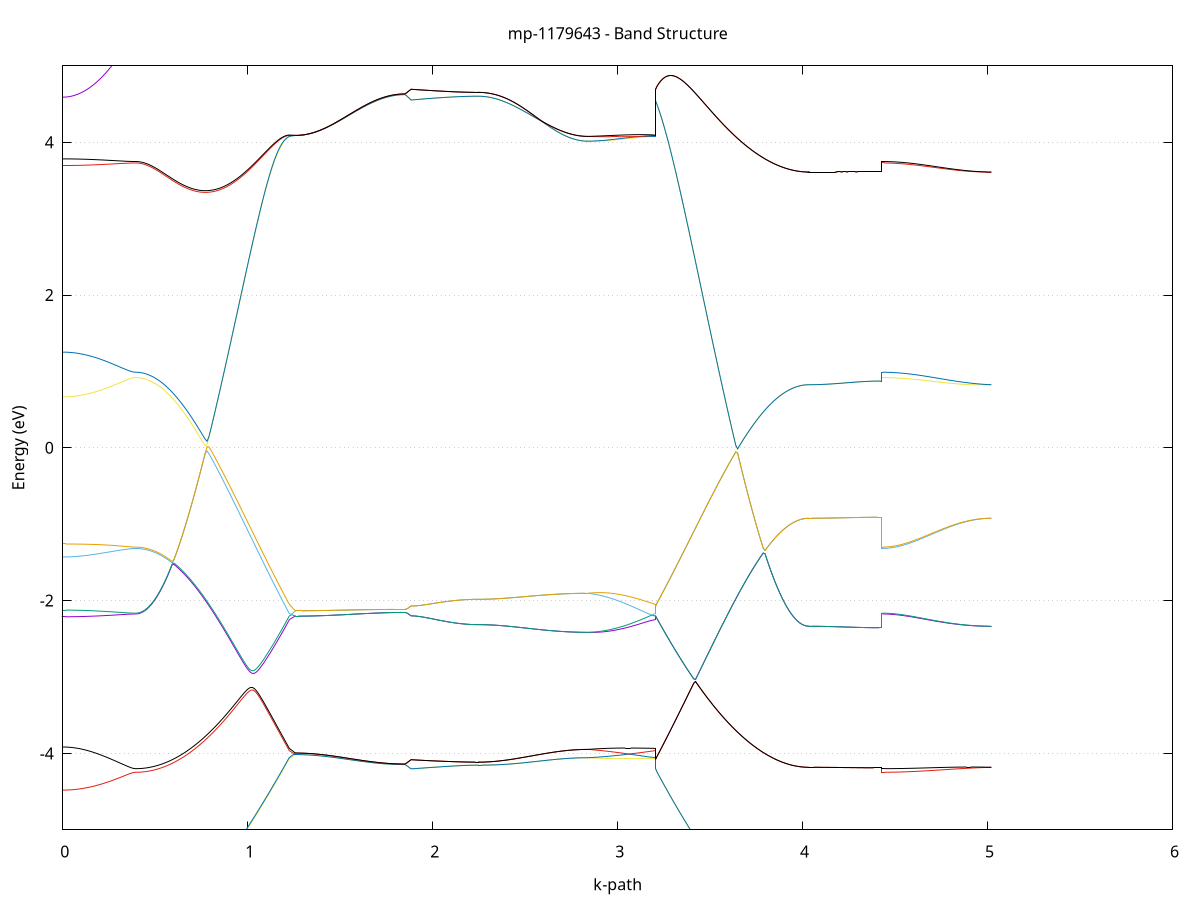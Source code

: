 set title 'mp-1179643 - Band Structure'
set xlabel 'k-path'
set ylabel 'Energy (eV)'
set grid y
set yrange [-5:5]
set terminal png size 800,600
set output 'mp-1179643_bands_gnuplot.png'
plot '-' using 1:2 with lines notitle, '-' using 1:2 with lines notitle, '-' using 1:2 with lines notitle, '-' using 1:2 with lines notitle, '-' using 1:2 with lines notitle, '-' using 1:2 with lines notitle, '-' using 1:2 with lines notitle, '-' using 1:2 with lines notitle, '-' using 1:2 with lines notitle, '-' using 1:2 with lines notitle, '-' using 1:2 with lines notitle, '-' using 1:2 with lines notitle, '-' using 1:2 with lines notitle, '-' using 1:2 with lines notitle, '-' using 1:2 with lines notitle, '-' using 1:2 with lines notitle, '-' using 1:2 with lines notitle, '-' using 1:2 with lines notitle, '-' using 1:2 with lines notitle, '-' using 1:2 with lines notitle, '-' using 1:2 with lines notitle, '-' using 1:2 with lines notitle, '-' using 1:2 with lines notitle, '-' using 1:2 with lines notitle, '-' using 1:2 with lines notitle, '-' using 1:2 with lines notitle, '-' using 1:2 with lines notitle, '-' using 1:2 with lines notitle, '-' using 1:2 with lines notitle, '-' using 1:2 with lines notitle, '-' using 1:2 with lines notitle, '-' using 1:2 with lines notitle, '-' using 1:2 with lines notitle, '-' using 1:2 with lines notitle, '-' using 1:2 with lines notitle, '-' using 1:2 with lines notitle, '-' using 1:2 with lines notitle, '-' using 1:2 with lines notitle, '-' using 1:2 with lines notitle, '-' using 1:2 with lines notitle, '-' using 1:2 with lines notitle, '-' using 1:2 with lines notitle, '-' using 1:2 with lines notitle, '-' using 1:2 with lines notitle, '-' using 1:2 with lines notitle, '-' using 1:2 with lines notitle, '-' using 1:2 with lines notitle, '-' using 1:2 with lines notitle, '-' using 1:2 with lines notitle, '-' using 1:2 with lines notitle, '-' using 1:2 with lines notitle, '-' using 1:2 with lines notitle, '-' using 1:2 with lines notitle, '-' using 1:2 with lines notitle, '-' using 1:2 with lines notitle, '-' using 1:2 with lines notitle, '-' using 1:2 with lines notitle, '-' using 1:2 with lines notitle, '-' using 1:2 with lines notitle, '-' using 1:2 with lines notitle, '-' using 1:2 with lines notitle, '-' using 1:2 with lines notitle, '-' using 1:2 with lines notitle, '-' using 1:2 with lines notitle
0.000000 -16.067923
0.009851 -16.067823
0.019703 -16.067823
0.029554 -16.067723
0.039405 -16.067623
0.049256 -16.067523
0.059108 -16.067323
0.068959 -16.067123
0.078810 -16.066923
0.088662 -16.066623
0.098513 -16.066323
0.108364 -16.066023
0.118216 -16.065623
0.128067 -16.065323
0.137918 -16.064923
0.147769 -16.064423
0.157621 -16.064023
0.167472 -16.063523
0.177323 -16.063023
0.187175 -16.062523
0.197026 -16.061923
0.206877 -16.061423
0.216728 -16.060823
0.226580 -16.060223
0.236431 -16.059523
0.246282 -16.058923
0.256134 -16.058223
0.265985 -16.057623
0.275836 -16.056923
0.285688 -16.056223
0.295539 -16.055523
0.305390 -16.054823
0.315241 -16.054123
0.325093 -16.053423
0.334944 -16.052823
0.344795 -16.052123
0.354647 -16.051523
0.364498 -16.050923
0.374349 -16.050523
0.384201 -16.050223
0.394052 -16.050123
0.394052 -16.050123
0.403939 -16.049823
0.413826 -16.048823
0.423713 -16.047223
0.433600 -16.044923
0.443487 -16.042023
0.453374 -16.038423
0.463261 -16.034223
0.473148 -16.029423
0.483035 -16.023923
0.492923 -16.017723
0.502810 -16.010923
0.512697 -16.003423
0.522584 -15.995423
0.532471 -15.986623
0.542358 -15.977223
0.552245 -15.967223
0.562132 -15.956523
0.572019 -15.945223
0.581906 -15.933223
0.591793 -15.920623
0.601680 -15.907323
0.611567 -15.893423
0.621454 -15.878923
0.631341 -15.863723
0.641229 -15.847923
0.651116 -15.831423
0.661003 -15.814323
0.670890 -15.796523
0.680777 -15.778123
0.690664 -15.759123
0.700551 -15.739423
0.710438 -15.719123
0.720325 -15.698123
0.730212 -15.676623
0.740099 -15.654323
0.749986 -15.631523
0.759873 -15.608023
0.769760 -15.583823
0.779648 -15.559123
0.789535 -15.533723
0.799422 -15.507723
0.809309 -15.481023
0.819196 -15.453723
0.829083 -15.425823
0.838970 -15.397323
0.848857 -15.368123
0.858744 -15.338323
0.868631 -15.307923
0.878518 -15.276823
0.888405 -15.245223
0.898292 -15.212923
0.908179 -15.180023
0.918067 -15.146423
0.927954 -15.112323
0.937841 -15.077523
0.947728 -15.042223
0.957615 -15.006223
0.967502 -14.969623
0.977389 -14.932423
0.987276 -14.894523
0.997163 -14.856123
1.007050 -14.817123
1.016937 -14.777523
1.026824 -14.737223
1.036711 -14.696423
1.046598 -14.655023
1.056486 -14.612923
1.066373 -14.570323
1.076260 -14.527123
1.086147 -14.483323
1.096034 -14.438923
1.105921 -14.393923
1.115808 -14.348423
1.125695 -14.302223
1.135582 -14.255523
1.145469 -14.208223
1.155356 -14.160323
1.165243 -14.111923
1.175130 -14.062923
1.185017 -14.013323
1.194905 -13.963223
1.204792 -13.912523
1.214679 -13.861323
1.224566 -13.809523
1.224566 -13.809523
1.232815 -13.792223
1.241064 -13.775023
1.249314 -13.757923
1.257563 -13.740823
1.257563 -13.740823
1.267439 -13.740823
1.277315 -13.740823
1.287191 -13.740723
1.297066 -13.740723
1.306942 -13.740623
1.316818 -13.740623
1.326694 -13.740523
1.336570 -13.740423
1.346446 -13.740323
1.356321 -13.740223
1.366197 -13.740123
1.376073 -13.740023
1.385949 -13.739823
1.395825 -13.739723
1.405701 -13.739523
1.415576 -13.739323
1.425452 -13.739223
1.435328 -13.739023
1.445204 -13.738823
1.455080 -13.738623
1.464956 -13.738423
1.474832 -13.738223
1.484707 -13.738023
1.494583 -13.737823
1.504459 -13.737523
1.514335 -13.737323
1.524211 -13.737123
1.534087 -13.736923
1.543962 -13.736623
1.553838 -13.736423
1.563714 -13.736223
1.573590 -13.735923
1.583466 -13.735723
1.593342 -13.735423
1.603218 -13.735223
1.613093 -13.735023
1.622969 -13.734823
1.632845 -13.734523
1.642721 -13.734323
1.652597 -13.734123
1.662473 -13.733923
1.672348 -13.733723
1.682224 -13.733523
1.692100 -13.733323
1.701976 -13.733123
1.711852 -13.733023
1.721728 -13.732823
1.731603 -13.732723
1.741479 -13.732523
1.751355 -13.732423
1.761231 -13.732323
1.771107 -13.732223
1.780983 -13.732123
1.790859 -13.732023
1.800734 -13.731923
1.810610 -13.731923
1.820486 -13.731823
1.830362 -13.731823
1.840238 -13.731823
1.850114 -13.731723
1.850114 -13.731723
1.858363 -13.747123
1.866612 -13.764323
1.874862 -13.781623
1.883111 -13.798823
1.883111 -13.798823
1.892948 -13.796923
1.902786 -13.795123
1.912623 -13.793323
1.922461 -13.791423
1.932298 -13.789623
1.942136 -13.787823
1.951973 -13.785923
1.961811 -13.784123
1.971648 -13.782323
1.981485 -13.780523
1.991323 -13.778723
2.001160 -13.776923
2.010998 -13.775223
2.020835 -13.773423
2.030673 -13.771623
2.040510 -13.769923
2.050348 -13.768123
2.060185 -13.766423
2.070023 -13.764723
2.079860 -13.762923
2.089698 -13.761323
2.099535 -13.759623
2.109372 -13.757923
2.119210 -13.756323
2.129047 -13.754723
2.138885 -13.753123
2.148722 -13.751623
2.158560 -13.750123
2.168397 -13.748723
2.178235 -13.747423
2.188072 -13.746123
2.197910 -13.745023
2.207747 -13.744023
2.217585 -13.743223
2.227422 -13.742623
2.237259 -13.742223
2.247097 -13.742123
2.247097 -13.742123
2.256973 -13.742123
2.266849 -13.742123
2.276724 -13.742223
2.286600 -13.742323
2.296476 -13.742423
2.306352 -13.742523
2.316228 -13.742723
2.326104 -13.742923
2.335980 -13.743123
2.345855 -13.743323
2.355731 -13.743523
2.365607 -13.743823
2.375483 -13.744123
2.385359 -13.744423
2.395235 -13.744723
2.405110 -13.745023
2.414986 -13.745323
2.424862 -13.745723
2.434738 -13.746123
2.444614 -13.746423
2.454490 -13.746823
2.464365 -13.747223
2.474241 -13.747623
2.484117 -13.748023
2.493993 -13.748423
2.503869 -13.748823
2.513745 -13.749223
2.523621 -13.749623
2.533496 -13.750023
2.543372 -13.750423
2.553248 -13.750823
2.563124 -13.751223
2.573000 -13.751623
2.582876 -13.752023
2.592751 -13.752423
2.602627 -13.752823
2.612503 -13.753123
2.622379 -13.753523
2.632255 -13.753823
2.642131 -13.754223
2.652007 -13.754523
2.661882 -13.754823
2.671758 -13.755123
2.681634 -13.755423
2.691510 -13.755723
2.701386 -13.755923
2.711262 -13.756223
2.721137 -13.756423
2.731013 -13.756623
2.740889 -13.756823
2.750765 -13.757023
2.760641 -13.757123
2.770517 -13.757323
2.780392 -13.757423
2.790268 -13.757523
2.800144 -13.757623
2.810020 -13.757623
2.819896 -13.757723
2.829772 -13.757723
2.839648 -13.757723
2.839648 -13.757723
2.849485 -13.759523
2.859322 -13.761323
2.869160 -13.763023
2.878997 -13.764723
2.888835 -13.766323
2.898672 -13.768023
2.908510 -13.769623
2.918347 -13.771223
2.928185 -13.772723
2.938022 -13.774223
2.947860 -13.775723
2.957697 -13.777223
2.967535 -13.778623
2.977372 -13.780023
2.987209 -13.781423
2.997047 -13.782723
3.006884 -13.784123
3.016722 -13.785423
3.026559 -13.786723
3.036397 -13.788023
3.046234 -13.789223
3.056072 -13.790423
3.065909 -13.791723
3.075747 -13.792923
3.085584 -13.794123
3.095422 -13.795323
3.105259 -13.796423
3.115096 -13.797623
3.124934 -13.798823
3.134771 -13.800023
3.144609 -13.801123
3.154446 -13.802323
3.164284 -13.803623
3.174121 -13.804923
3.183959 -13.806323
3.193796 -13.807823
3.203634 -13.809523
3.203634 -13.798823
3.213521 -13.850523
3.223408 -13.901623
3.233295 -13.952223
3.243182 -14.002323
3.253069 -14.051823
3.262956 -14.100723
3.272843 -14.149123
3.282730 -14.196923
3.292617 -14.244123
3.302504 -14.290823
3.312391 -14.336923
3.322278 -14.382423
3.332165 -14.427323
3.342053 -14.471623
3.351940 -14.515423
3.361827 -14.558523
3.371714 -14.601123
3.381601 -14.643123
3.391488 -14.684523
3.401375 -14.725323
3.411262 -14.765523
3.421149 -14.805123
3.431036 -14.844023
3.440923 -14.882423
3.450810 -14.920223
3.460697 -14.957423
3.470584 -14.993923
3.480472 -15.029923
3.490359 -15.065223
3.500246 -15.100023
3.510133 -15.134123
3.520020 -15.167623
3.529907 -15.200523
3.539794 -15.232723
3.549681 -15.264423
3.559568 -15.295423
3.569455 -15.325823
3.579342 -15.355623
3.589229 -15.384723
3.599116 -15.413223
3.609003 -15.441123
3.618891 -15.468423
3.628778 -15.495023
3.638665 -15.521023
3.648552 -15.546423
3.658439 -15.571223
3.668326 -15.595323
3.678213 -15.618723
3.688100 -15.641623
3.697987 -15.663823
3.707874 -15.685423
3.717761 -15.706323
3.727648 -15.726623
3.737535 -15.746323
3.747422 -15.765323
3.757310 -15.783723
3.767197 -15.801423
3.777084 -15.818523
3.786971 -15.835023
3.796858 -15.850823
3.806745 -15.866023
3.816632 -15.880523
3.826519 -15.894423
3.836406 -15.907723
3.846293 -15.920323
3.856180 -15.932223
3.866067 -15.943623
3.875954 -15.954223
3.885841 -15.964323
3.895728 -15.973723
3.905616 -15.982423
3.915503 -15.990523
3.925390 -15.997923
3.935277 -16.004723
3.945164 -16.010923
3.955051 -16.016423
3.964938 -16.021223
3.974825 -16.025423
3.984712 -16.029023
3.994599 -16.031923
4.004486 -16.034223
4.014373 -16.035823
4.024260 -16.036823
4.034147 -16.037123
4.034147 -16.037123
4.043999 -16.037123
4.053850 -16.037123
4.063701 -16.037123
4.073553 -16.037123
4.083404 -16.037123
4.093255 -16.037123
4.103107 -16.037123
4.112958 -16.037123
4.122809 -16.037123
4.132660 -16.037123
4.142512 -16.037123
4.152363 -16.037123
4.162214 -16.037123
4.172066 -16.037123
4.181917 -16.037123
4.191768 -16.037123
4.201619 -16.037123
4.211471 -16.037123
4.221322 -16.037123
4.231173 -16.037123
4.241025 -16.037123
4.250876 -16.037123
4.260727 -16.037123
4.270579 -16.037123
4.280430 -16.037123
4.290281 -16.037123
4.300132 -16.037123
4.309984 -16.037123
4.319835 -16.037123
4.329686 -16.037123
4.339538 -16.037123
4.349389 -16.037123
4.359240 -16.037123
4.369092 -16.037123
4.378943 -16.037123
4.388794 -16.037123
4.398645 -16.037123
4.408497 -16.037123
4.418348 -16.037123
4.428199 -16.037123
4.428199 -16.050123
4.438075 -16.050123
4.447951 -16.050123
4.457827 -16.050023
4.467703 -16.050023
4.477578 -16.049923
4.487454 -16.049823
4.497330 -16.049723
4.507206 -16.049623
4.517082 -16.049523
4.526958 -16.049323
4.536834 -16.049223
4.546709 -16.049023
4.556585 -16.048823
4.566461 -16.048623
4.576337 -16.048423
4.586213 -16.048223
4.596089 -16.048023
4.605964 -16.047723
4.615840 -16.047523
4.625716 -16.047223
4.635592 -16.046923
4.645468 -16.046723
4.655344 -16.046423
4.665220 -16.046123
4.675095 -16.045823
4.684971 -16.045523
4.694847 -16.045223
4.704723 -16.044923
4.714599 -16.044623
4.724475 -16.044323
4.734350 -16.043923
4.744226 -16.043623
4.754102 -16.043323
4.763978 -16.043023
4.773854 -16.042723
4.783730 -16.042323
4.793605 -16.042023
4.803481 -16.041723
4.813357 -16.041423
4.823233 -16.041123
4.833109 -16.040823
4.842985 -16.040623
4.852861 -16.040323
4.862736 -16.040023
4.872612 -16.039723
4.882488 -16.039523
4.892364 -16.039223
4.902240 -16.039023
4.912116 -16.038823
4.921991 -16.038623
4.931867 -16.038423
4.941743 -16.038223
4.951619 -16.038023
4.961495 -16.037823
4.971371 -16.037723
4.981247 -16.037523
4.991122 -16.037423
5.000998 -16.037323
5.010874 -16.037223
5.020750 -16.037123
e
0.000000 -16.026023
0.009851 -16.026023
0.019703 -16.026123
0.029554 -16.026223
0.039405 -16.026323
0.049256 -16.026423
0.059108 -16.026623
0.068959 -16.026823
0.078810 -16.027023
0.088662 -16.027323
0.098513 -16.027623
0.108364 -16.027923
0.118216 -16.028323
0.128067 -16.028723
0.137918 -16.029123
0.147769 -16.029523
0.157621 -16.030023
0.167472 -16.030423
0.177323 -16.031023
0.187175 -16.031523
0.197026 -16.032023
0.206877 -16.032623
0.216728 -16.033223
0.226580 -16.033823
0.236431 -16.034523
0.246282 -16.035123
0.256134 -16.035823
0.265985 -16.036523
0.275836 -16.037123
0.285688 -16.037823
0.295539 -16.038523
0.305390 -16.039223
0.315241 -16.039923
0.325093 -16.040623
0.334944 -16.041323
0.344795 -16.042023
0.354647 -16.042623
0.364498 -16.043123
0.374349 -16.043623
0.384201 -16.043923
0.394052 -16.044023
0.394052 -16.044023
0.403939 -16.043723
0.413826 -16.042723
0.423713 -16.041123
0.433600 -16.038823
0.443487 -16.035923
0.453374 -16.032323
0.463261 -16.028123
0.473148 -16.023223
0.483035 -16.017723
0.492923 -16.011623
0.502810 -16.004823
0.512697 -15.997323
0.522584 -15.989223
0.532471 -15.980523
0.542358 -15.971123
0.552245 -15.961123
0.562132 -15.950423
0.572019 -15.939123
0.581906 -15.927123
0.591793 -15.914523
0.601680 -15.901223
0.611567 -15.887323
0.621454 -15.872823
0.631341 -15.857623
0.641229 -15.841723
0.651116 -15.825323
0.661003 -15.808123
0.670890 -15.790423
0.680777 -15.772023
0.690664 -15.753023
0.700551 -15.733323
0.710438 -15.713023
0.720325 -15.692023
0.730212 -15.670423
0.740099 -15.648223
0.749986 -15.625323
0.759873 -15.601823
0.769760 -15.577723
0.779648 -15.552923
0.789535 -15.527523
0.799422 -15.501523
0.809309 -15.474823
0.819196 -15.447623
0.829083 -15.419623
0.838970 -15.391123
0.848857 -15.361923
0.858744 -15.332123
0.868631 -15.301723
0.878518 -15.270623
0.888405 -15.239023
0.898292 -15.206723
0.908179 -15.173823
0.918067 -15.140223
0.927954 -15.106123
0.937841 -15.071323
0.947728 -15.036023
0.957615 -15.000023
0.967502 -14.963423
0.977389 -14.926123
0.987276 -14.888323
0.997163 -14.849923
1.007050 -14.810923
1.016937 -14.771223
1.026824 -14.731023
1.036711 -14.690123
1.046598 -14.648723
1.056486 -14.606723
1.066373 -14.564023
1.076260 -14.520823
1.086147 -14.477023
1.096034 -14.432623
1.105921 -14.387623
1.115808 -14.342123
1.125695 -14.295923
1.135582 -14.249223
1.145469 -14.201923
1.155356 -14.154023
1.165243 -14.105523
1.175130 -14.056523
1.185017 -14.006923
1.194905 -13.956823
1.204792 -13.906123
1.214679 -13.854823
1.224566 -13.803023
1.224566 -13.803023
1.232815 -13.785823
1.241064 -13.768423
1.249314 -13.750823
1.257563 -13.740823
1.257563 -13.740823
1.267439 -13.740823
1.277315 -13.740823
1.287191 -13.740723
1.297066 -13.740723
1.306942 -13.740623
1.316818 -13.740623
1.326694 -13.740523
1.336570 -13.740423
1.346446 -13.740323
1.356321 -13.740223
1.366197 -13.740123
1.376073 -13.740023
1.385949 -13.739823
1.395825 -13.739723
1.405701 -13.739523
1.415576 -13.739323
1.425452 -13.739223
1.435328 -13.739023
1.445204 -13.738823
1.455080 -13.738623
1.464956 -13.738423
1.474832 -13.738223
1.484707 -13.738023
1.494583 -13.737823
1.504459 -13.737523
1.514335 -13.737323
1.524211 -13.737123
1.534087 -13.736923
1.543962 -13.736623
1.553838 -13.736423
1.563714 -13.736223
1.573590 -13.735923
1.583466 -13.735723
1.593342 -13.735423
1.603218 -13.735223
1.613093 -13.735023
1.622969 -13.734823
1.632845 -13.734523
1.642721 -13.734323
1.652597 -13.734123
1.662473 -13.733923
1.672348 -13.733723
1.682224 -13.733523
1.692100 -13.733323
1.701976 -13.733123
1.711852 -13.733023
1.721728 -13.732823
1.731603 -13.732723
1.741479 -13.732523
1.751355 -13.732423
1.761231 -13.732323
1.771107 -13.732223
1.780983 -13.732123
1.790859 -13.732023
1.800734 -13.731923
1.810610 -13.731923
1.820486 -13.731823
1.830362 -13.731823
1.840238 -13.731823
1.850114 -13.731723
1.850114 -13.731723
1.858363 -13.747123
1.866612 -13.764323
1.874862 -13.781623
1.883111 -13.798823
1.883111 -13.798823
1.892948 -13.796923
1.902786 -13.795123
1.912623 -13.793323
1.922461 -13.791423
1.932298 -13.789623
1.942136 -13.787823
1.951973 -13.785923
1.961811 -13.784123
1.971648 -13.782323
1.981485 -13.780523
1.991323 -13.778723
2.001160 -13.776923
2.010998 -13.775223
2.020835 -13.773423
2.030673 -13.771623
2.040510 -13.769923
2.050348 -13.768123
2.060185 -13.766423
2.070023 -13.764723
2.079860 -13.762923
2.089698 -13.761323
2.099535 -13.759623
2.109372 -13.757923
2.119210 -13.756323
2.129047 -13.754723
2.138885 -13.753123
2.148722 -13.751623
2.158560 -13.750123
2.168397 -13.748723
2.178235 -13.747423
2.188072 -13.746123
2.197910 -13.745023
2.207747 -13.744023
2.217585 -13.743223
2.227422 -13.742623
2.237259 -13.742223
2.247097 -13.742123
2.247097 -13.742123
2.256973 -13.742123
2.266849 -13.742123
2.276724 -13.742223
2.286600 -13.742323
2.296476 -13.742423
2.306352 -13.742523
2.316228 -13.742723
2.326104 -13.742923
2.335980 -13.743123
2.345855 -13.743323
2.355731 -13.743523
2.365607 -13.743823
2.375483 -13.744123
2.385359 -13.744423
2.395235 -13.744723
2.405110 -13.745023
2.414986 -13.745323
2.424862 -13.745723
2.434738 -13.746123
2.444614 -13.746423
2.454490 -13.746823
2.464365 -13.747223
2.474241 -13.747623
2.484117 -13.748023
2.493993 -13.748423
2.503869 -13.748823
2.513745 -13.749223
2.523621 -13.749623
2.533496 -13.750023
2.543372 -13.750423
2.553248 -13.750823
2.563124 -13.751223
2.573000 -13.751623
2.582876 -13.752023
2.592751 -13.752423
2.602627 -13.752823
2.612503 -13.753123
2.622379 -13.753523
2.632255 -13.753823
2.642131 -13.754223
2.652007 -13.754523
2.661882 -13.754823
2.671758 -13.755123
2.681634 -13.755423
2.691510 -13.755723
2.701386 -13.755923
2.711262 -13.756223
2.721137 -13.756423
2.731013 -13.756623
2.740889 -13.756823
2.750765 -13.757023
2.760641 -13.757123
2.770517 -13.757323
2.780392 -13.757423
2.790268 -13.757523
2.800144 -13.757623
2.810020 -13.757623
2.819896 -13.757723
2.829772 -13.757723
2.839648 -13.757723
2.839648 -13.757723
2.849485 -13.755923
2.859322 -13.754023
2.869160 -13.752223
2.878997 -13.750323
2.888835 -13.748323
2.898672 -13.746323
2.908510 -13.744323
2.918347 -13.742323
2.928185 -13.740223
2.938022 -13.738123
2.947860 -13.739423
2.957697 -13.741723
2.967535 -13.744023
2.977372 -13.746423
2.987209 -13.748823
2.997047 -13.751223
3.006884 -13.753623
3.016722 -13.756023
3.026559 -13.758523
3.036397 -13.761023
3.046234 -13.763523
3.056072 -13.766023
3.065909 -13.768523
3.075747 -13.771123
3.085584 -13.773623
3.095422 -13.776223
3.105259 -13.778723
3.115096 -13.781323
3.124934 -13.783923
3.134771 -13.786423
3.144609 -13.789023
3.154446 -13.791523
3.164284 -13.794023
3.174121 -13.796423
3.183959 -13.798723
3.193796 -13.801023
3.203634 -13.803023
3.203634 -13.798823
3.213521 -13.850523
3.223408 -13.901623
3.233295 -13.952223
3.243182 -14.002323
3.253069 -14.051823
3.262956 -14.100723
3.272843 -14.149123
3.282730 -14.196923
3.292617 -14.244123
3.302504 -14.290823
3.312391 -14.336923
3.322278 -14.382423
3.332165 -14.427323
3.342053 -14.471623
3.351940 -14.515423
3.361827 -14.558523
3.371714 -14.601123
3.381601 -14.643123
3.391488 -14.684523
3.401375 -14.725323
3.411262 -14.765523
3.421149 -14.805123
3.431036 -14.844023
3.440923 -14.882423
3.450810 -14.920223
3.460697 -14.957423
3.470584 -14.993923
3.480472 -15.029923
3.490359 -15.065223
3.500246 -15.100023
3.510133 -15.134123
3.520020 -15.167623
3.529907 -15.200523
3.539794 -15.232723
3.549681 -15.264423
3.559568 -15.295423
3.569455 -15.325823
3.579342 -15.355623
3.589229 -15.384723
3.599116 -15.413223
3.609003 -15.441123
3.618891 -15.468423
3.628778 -15.495023
3.638665 -15.521023
3.648552 -15.546423
3.658439 -15.571223
3.668326 -15.595323
3.678213 -15.618723
3.688100 -15.641623
3.697987 -15.663823
3.707874 -15.685423
3.717761 -15.706323
3.727648 -15.726623
3.737535 -15.746323
3.747422 -15.765323
3.757310 -15.783723
3.767197 -15.801423
3.777084 -15.818523
3.786971 -15.835023
3.796858 -15.850823
3.806745 -15.866023
3.816632 -15.880523
3.826519 -15.894423
3.836406 -15.907723
3.846293 -15.920323
3.856180 -15.932223
3.866067 -15.943623
3.875954 -15.954223
3.885841 -15.964323
3.895728 -15.973723
3.905616 -15.982423
3.915503 -15.990523
3.925390 -15.997923
3.935277 -16.004723
3.945164 -16.010923
3.955051 -16.016423
3.964938 -16.021223
3.974825 -16.025423
3.984712 -16.029023
3.994599 -16.031923
4.004486 -16.034223
4.014373 -16.035823
4.024260 -16.036823
4.034147 -16.037123
4.034147 -16.037123
4.043999 -16.037123
4.053850 -16.037123
4.063701 -16.037123
4.073553 -16.037123
4.083404 -16.037123
4.093255 -16.037123
4.103107 -16.037123
4.112958 -16.037123
4.122809 -16.037123
4.132660 -16.037123
4.142512 -16.037123
4.152363 -16.037123
4.162214 -16.037123
4.172066 -16.037123
4.181917 -16.037123
4.191768 -16.037123
4.201619 -16.037123
4.211471 -16.037123
4.221322 -16.037123
4.231173 -16.037123
4.241025 -16.037123
4.250876 -16.037123
4.260727 -16.037123
4.270579 -16.037123
4.280430 -16.037123
4.290281 -16.037123
4.300132 -16.037123
4.309984 -16.037123
4.319835 -16.037123
4.329686 -16.037123
4.339538 -16.037123
4.349389 -16.037123
4.359240 -16.037123
4.369092 -16.037123
4.378943 -16.037123
4.388794 -16.037123
4.398645 -16.037123
4.408497 -16.037123
4.418348 -16.037123
4.428199 -16.037123
4.428199 -16.044023
4.438075 -16.044023
4.447951 -16.044023
4.457827 -16.043923
4.467703 -16.043923
4.477578 -16.043823
4.487454 -16.043823
4.497330 -16.043723
4.507206 -16.043623
4.517082 -16.043523
4.526958 -16.043423
4.536834 -16.043323
4.546709 -16.043223
4.556585 -16.043123
4.566461 -16.042923
4.576337 -16.042823
4.586213 -16.042623
4.596089 -16.042423
4.605964 -16.042323
4.615840 -16.042123
4.625716 -16.041923
4.635592 -16.041723
4.645468 -16.041523
4.655344 -16.041323
4.665220 -16.041123
4.675095 -16.040923
4.684971 -16.040723
4.694847 -16.040523
4.704723 -16.040323
4.714599 -16.040123
4.724475 -16.039923
4.734350 -16.039723
4.744226 -16.039523
4.754102 -16.039323
4.763978 -16.039123
4.773854 -16.038923
4.783730 -16.038723
4.793605 -16.038623
4.803481 -16.038423
4.813357 -16.038223
4.823233 -16.038123
4.833109 -16.037923
4.842985 -16.037823
4.852861 -16.037623
4.862736 -16.037523
4.872612 -16.037423
4.882488 -16.037323
4.892364 -16.037223
4.902240 -16.037123
4.912116 -16.037023
4.921991 -16.037023
4.931867 -16.036923
4.941743 -16.036923
4.951619 -16.036923
4.961495 -16.036923
4.971371 -16.036923
4.981247 -16.036923
4.991122 -16.036923
5.000998 -16.037023
5.010874 -16.037023
5.020750 -16.037123
e
0.000000 -8.777923
0.009851 -8.777823
0.019703 -8.777723
0.029554 -8.777623
0.039405 -8.777323
0.049256 -8.777023
0.059108 -8.776723
0.068959 -8.776223
0.078810 -8.775723
0.088662 -8.775223
0.098513 -8.774523
0.108364 -8.773923
0.118216 -8.773123
0.128067 -8.772323
0.137918 -8.771423
0.147769 -8.770523
0.157621 -8.769523
0.167472 -8.768523
0.177323 -8.767423
0.187175 -8.766323
0.197026 -8.765123
0.206877 -8.763923
0.216728 -8.762623
0.226580 -8.761323
0.236431 -8.760023
0.246282 -8.758623
0.256134 -8.757223
0.265985 -8.755823
0.275836 -8.754323
0.285688 -8.752823
0.295539 -8.751423
0.305390 -8.749923
0.315241 -8.748423
0.325093 -8.746923
0.334944 -8.745523
0.344795 -8.744223
0.354647 -8.742923
0.364498 -8.741823
0.374349 -8.741023
0.384201 -8.740423
0.394052 -8.740223
0.394052 -8.740223
0.403939 -8.742823
0.413826 -8.750423
0.423713 -8.763123
0.433600 -8.780623
0.443487 -8.802723
0.453374 -8.829323
0.463261 -8.860023
0.473148 -8.894623
0.483035 -8.932823
0.492923 -8.974223
0.502810 -9.018723
0.512697 -9.066023
0.522584 -9.115723
0.532471 -9.167823
0.542358 -9.222023
0.552245 -9.278023
0.562132 -9.335723
0.572019 -9.395023
0.581906 -9.455623
0.591793 -9.517523
0.601680 -9.580523
0.611567 -9.644623
0.621454 -9.709523
0.631341 -9.775323
0.641229 -9.841723
0.651116 -9.908823
0.661003 -9.976423
0.670890 -10.044623
0.680777 -10.113223
0.690664 -10.182123
0.700551 -10.251323
0.710438 -10.320923
0.720325 -10.390623
0.730212 -10.460523
0.740099 -10.530523
0.749986 -10.600723
0.759873 -10.670823
0.769760 -10.741023
0.779648 -10.811223
0.789535 -10.881423
0.799422 -10.951523
0.809309 -11.021523
0.819196 -11.091423
0.829083 -11.161123
0.838970 -11.230723
0.848857 -11.300123
0.858744 -11.369323
0.868631 -11.438323
0.878518 -11.507123
0.888405 -11.575523
0.898292 -11.643823
0.908179 -11.711723
0.918067 -11.779323
0.927954 -11.846623
0.937841 -11.913623
0.947728 -11.980323
0.957615 -12.046623
0.967502 -12.112523
0.977389 -12.178123
0.987276 -12.243323
0.997163 -12.308123
1.007050 -12.372423
1.016937 -12.436423
1.026824 -12.500023
1.036711 -12.563123
1.046598 -12.625823
1.056486 -12.688023
1.066373 -12.749823
1.076260 -12.811223
1.086147 -12.872023
1.096034 -12.932423
1.105921 -12.992423
1.115808 -13.051823
1.125695 -13.110823
1.135582 -13.169223
1.145469 -13.227223
1.155356 -13.284623
1.165243 -13.341623
1.175130 -13.398023
1.185017 -13.453923
1.194905 -13.509323
1.204792 -13.564223
1.214679 -13.618523
1.224566 -13.672323
1.224566 -13.672323
1.232815 -13.689423
1.241064 -13.706623
1.249314 -13.723723
1.257563 -13.733123
1.257563 -13.733123
1.267439 -13.733123
1.277315 -13.733123
1.287191 -13.733023
1.297066 -13.733023
1.306942 -13.733023
1.316818 -13.732923
1.326694 -13.732923
1.336570 -13.732823
1.346446 -13.732723
1.356321 -13.732723
1.366197 -13.732623
1.376073 -13.732523
1.385949 -13.732423
1.395825 -13.732323
1.405701 -13.732223
1.415576 -13.732123
1.425452 -13.732023
1.435328 -13.731823
1.445204 -13.731723
1.455080 -13.731623
1.464956 -13.731423
1.474832 -13.731323
1.484707 -13.731223
1.494583 -13.731023
1.504459 -13.730923
1.514335 -13.730723
1.524211 -13.730623
1.534087 -13.730423
1.543962 -13.730323
1.553838 -13.730123
1.563714 -13.730023
1.573590 -13.729823
1.583466 -13.729723
1.593342 -13.729523
1.603218 -13.729423
1.613093 -13.729223
1.622969 -13.729123
1.632845 -13.729023
1.642721 -13.728823
1.652597 -13.728723
1.662473 -13.728623
1.672348 -13.728523
1.682224 -13.728323
1.692100 -13.728223
1.701976 -13.728123
1.711852 -13.728023
1.721728 -13.727923
1.731603 -13.727923
1.741479 -13.727823
1.751355 -13.727723
1.761231 -13.727623
1.771107 -13.727623
1.780983 -13.727523
1.790859 -13.727523
1.800734 -13.727423
1.810610 -13.727423
1.820486 -13.727423
1.830362 -13.727423
1.840238 -13.727423
1.850114 -13.727423
1.850114 -13.727423
1.858363 -13.712023
1.866612 -13.694523
1.874862 -13.677023
1.883111 -13.659423
1.883111 -13.659423
1.892948 -13.661323
1.902786 -13.663223
1.912623 -13.665023
1.922461 -13.666923
1.932298 -13.668823
1.942136 -13.670723
1.951973 -13.672523
1.961811 -13.674423
1.971648 -13.676223
1.981485 -13.678123
1.991323 -13.679923
2.001160 -13.681723
2.010998 -13.683523
2.020835 -13.685323
2.030673 -13.687123
2.040510 -13.688923
2.050348 -13.690723
2.060185 -13.692523
2.070023 -13.694223
2.079860 -13.695923
2.089698 -13.697723
2.099535 -13.699323
2.109372 -13.701023
2.119210 -13.702723
2.129047 -13.704323
2.138885 -13.705923
2.148722 -13.707423
2.158560 -13.708923
2.168397 -13.710323
2.178235 -13.711723
2.188072 -13.712923
2.197910 -13.714123
2.207747 -13.715023
2.217585 -13.715923
2.227422 -13.716523
2.237259 -13.716923
2.247097 -13.717023
2.247097 -13.717023
2.256973 -13.717023
2.266849 -13.717023
2.276724 -13.717023
2.286600 -13.717023
2.296476 -13.717023
2.306352 -13.716923
2.316228 -13.716923
2.326104 -13.716923
2.335980 -13.716823
2.345855 -13.716823
2.355731 -13.716723
2.365607 -13.716723
2.375483 -13.716623
2.385359 -13.716623
2.395235 -13.716523
2.405110 -13.716523
2.414986 -13.716423
2.424862 -13.716423
2.434738 -13.716323
2.444614 -13.716323
2.454490 -13.716323
2.464365 -13.716223
2.474241 -13.716223
2.484117 -13.716123
2.493993 -13.716123
2.503869 -13.716123
2.513745 -13.716023
2.523621 -13.716023
2.533496 -13.716023
2.543372 -13.716023
2.553248 -13.715923
2.563124 -13.715923
2.573000 -13.715923
2.582876 -13.715923
2.592751 -13.715923
2.602627 -13.715923
2.612503 -13.715923
2.622379 -13.715923
2.632255 -13.715923
2.642131 -13.715923
2.652007 -13.715923
2.661882 -13.715923
2.671758 -13.715923
2.681634 -13.715923
2.691510 -13.715923
2.701386 -13.715923
2.711262 -13.715923
2.721137 -13.715923
2.731013 -13.715923
2.740889 -13.715923
2.750765 -13.715923
2.760641 -13.715923
2.770517 -13.715923
2.780392 -13.715923
2.790268 -13.715923
2.800144 -13.715923
2.810020 -13.715923
2.819896 -13.715923
2.829772 -13.715923
2.839648 -13.715923
2.839648 -13.715923
2.849485 -13.717923
2.859322 -13.719923
2.869160 -13.722023
2.878997 -13.724123
2.888835 -13.726223
2.898672 -13.728323
2.908510 -13.730523
2.918347 -13.732723
2.928185 -13.734923
2.938022 -13.737123
2.947860 -13.736023
2.957697 -13.733823
2.967535 -13.731623
2.977372 -13.729423
2.987209 -13.727123
2.997047 -13.724823
3.006884 -13.722523
3.016722 -13.720223
3.026559 -13.717823
3.036397 -13.715523
3.046234 -13.713023
3.056072 -13.710623
3.065909 -13.708223
3.075747 -13.705723
3.085584 -13.703223
3.095422 -13.700723
3.105259 -13.698123
3.115096 -13.695623
3.124934 -13.693023
3.134771 -13.690423
3.144609 -13.687823
3.154446 -13.685323
3.164284 -13.682723
3.174121 -13.680023
3.183959 -13.677423
3.193796 -13.674923
3.203634 -13.672323
3.203634 -13.659423
3.213521 -13.605723
3.223408 -13.551523
3.233295 -13.496823
3.243182 -13.441523
3.253069 -13.385723
3.262956 -13.329423
3.272843 -13.272623
3.282730 -13.215323
3.292617 -13.157523
3.302504 -13.099223
3.312391 -13.040423
3.322278 -12.981123
3.332165 -12.921423
3.342053 -12.861123
3.351940 -12.800523
3.361827 -12.739323
3.371714 -12.677723
3.381601 -12.615723
3.391488 -12.553223
3.401375 -12.490323
3.411262 -12.427023
3.421149 -12.363323
3.431036 -12.299223
3.440923 -12.234723
3.450810 -12.169823
3.460697 -12.104523
3.470584 -12.038923
3.480472 -11.972923
3.490359 -11.906623
3.500246 -11.840023
3.510133 -11.773023
3.520020 -11.705823
3.529907 -11.638323
3.539794 -11.570523
3.549681 -11.502523
3.559568 -11.434223
3.569455 -11.365823
3.579342 -11.297123
3.589229 -11.228223
3.599116 -11.159223
3.609003 -11.090123
3.618891 -11.020923
3.628778 -10.951623
3.638665 -10.882223
3.648552 -10.812823
3.658439 -10.743423
3.668326 -10.674023
3.678213 -10.604723
3.688100 -10.535523
3.697987 -10.466523
3.707874 -10.397623
3.717761 -10.329023
3.727648 -10.260723
3.737535 -10.192623
3.747422 -10.125023
3.757310 -10.057823
3.767197 -9.991123
3.777084 -9.924923
3.786971 -9.859423
3.796858 -9.794723
3.806745 -9.730723
3.816632 -9.667623
3.826519 -9.605523
3.836406 -9.544623
3.846293 -9.484823
3.856180 -9.426423
3.866067 -9.369523
3.875954 -9.314223
3.885841 -9.260623
3.895728 -9.209123
3.905616 -9.159623
3.915503 -9.112523
3.925390 -9.068023
3.935277 -9.026223
3.945164 -8.987423
3.955051 -8.951823
3.964938 -8.919723
3.974825 -8.891323
3.984712 -8.866823
3.994599 -8.846423
4.004486 -8.830423
4.014373 -8.818823
4.024260 -8.811823
4.034147 -8.809423
4.034147 -8.809423
4.043999 -8.809423
4.053850 -8.809423
4.063701 -8.809423
4.073553 -8.809423
4.083404 -8.809423
4.093255 -8.809323
4.103107 -8.809323
4.112958 -8.809323
4.122809 -8.809223
4.132660 -8.809223
4.142512 -8.809123
4.152363 -8.809123
4.162214 -8.809023
4.172066 -8.808923
4.181917 -8.808923
4.191768 -8.808823
4.201619 -8.808723
4.211471 -8.808723
4.221322 -8.808623
4.231173 -8.808523
4.241025 -8.808523
4.250876 -8.808423
4.260727 -8.808323
4.270579 -8.808323
4.280430 -8.808223
4.290281 -8.808123
4.300132 -8.808123
4.309984 -8.808023
4.319835 -8.808023
4.329686 -8.807923
4.339538 -8.807923
4.349389 -8.807823
4.359240 -8.807823
4.369092 -8.807723
4.378943 -8.807723
4.388794 -8.807723
4.398645 -8.807723
4.408497 -8.807723
4.418348 -8.807723
4.428199 -8.807623
4.428199 -8.740223
4.438075 -8.740323
4.447951 -8.740423
4.457827 -8.740723
4.467703 -8.741023
4.477578 -8.741523
4.487454 -8.742023
4.497330 -8.742723
4.507206 -8.743423
4.517082 -8.744223
4.526958 -8.745123
4.536834 -8.746223
4.546709 -8.747323
4.556585 -8.748423
4.566461 -8.749723
4.576337 -8.751023
4.586213 -8.752423
4.596089 -8.753823
4.605964 -8.755423
4.615840 -8.756923
4.625716 -8.758623
4.635592 -8.760223
4.645468 -8.762023
4.655344 -8.763723
4.665220 -8.765523
4.675095 -8.767323
4.684971 -8.769223
4.694847 -8.771023
4.704723 -8.772923
4.714599 -8.774823
4.724475 -8.776623
4.734350 -8.778523
4.744226 -8.780423
4.754102 -8.782223
4.763978 -8.784023
4.773854 -8.785823
4.783730 -8.787623
4.793605 -8.789323
4.803481 -8.791023
4.813357 -8.792623
4.823233 -8.794223
4.833109 -8.795723
4.842985 -8.797223
4.852861 -8.798623
4.862736 -8.799923
4.872612 -8.801223
4.882488 -8.802423
4.892364 -8.803523
4.902240 -8.804523
4.912116 -8.805523
4.921991 -8.806323
4.931867 -8.807123
4.941743 -8.807723
4.951619 -8.808323
4.961495 -8.808823
4.971371 -8.809123
4.981247 -8.809423
4.991122 -8.809523
5.000998 -8.809623
5.010874 -8.809623
5.020750 -8.809423
e
0.000000 -8.686023
0.009851 -8.686023
0.019703 -8.686123
0.029554 -8.686323
0.039405 -8.686523
0.049256 -8.686823
0.059108 -8.687223
0.068959 -8.687723
0.078810 -8.688223
0.088662 -8.688823
0.098513 -8.689423
0.108364 -8.690223
0.118216 -8.690923
0.128067 -8.691823
0.137918 -8.692723
0.147769 -8.693623
0.157621 -8.694623
0.167472 -8.695723
0.177323 -8.696823
0.187175 -8.698023
0.197026 -8.699223
0.206877 -8.700523
0.216728 -8.701823
0.226580 -8.703223
0.236431 -8.704523
0.246282 -8.706023
0.256134 -8.707423
0.265985 -8.708923
0.275836 -8.710423
0.285688 -8.711923
0.295539 -8.713423
0.305390 -8.714923
0.315241 -8.716423
0.325093 -8.717923
0.334944 -8.719323
0.344795 -8.720723
0.354647 -8.721923
0.364498 -8.723023
0.374349 -8.723923
0.384201 -8.724523
0.394052 -8.724723
0.394052 -8.724723
0.403939 -8.727323
0.413826 -8.735023
0.423713 -8.747723
0.433600 -8.765323
0.443487 -8.787623
0.453374 -8.814323
0.463261 -8.845223
0.473148 -8.879923
0.483035 -8.918223
0.492923 -8.959923
0.502810 -9.004523
0.512697 -9.052023
0.522584 -9.101923
0.532471 -9.154123
0.542358 -9.208523
0.552245 -9.264623
0.562132 -9.322523
0.572019 -9.381923
0.581906 -9.442723
0.591793 -9.504723
0.601680 -9.567923
0.611567 -9.632023
0.621454 -9.697023
0.631341 -9.762923
0.641229 -9.829423
0.651116 -9.896623
0.661003 -9.964323
0.670890 -10.032523
0.680777 -10.101223
0.690664 -10.170223
0.700551 -10.239523
0.710438 -10.309123
0.720325 -10.378823
0.730212 -10.448823
0.740099 -10.518923
0.749986 -10.589023
0.759873 -10.659323
0.769760 -10.729523
0.779648 -10.799723
0.789535 -10.869923
0.799422 -10.940123
0.809309 -11.010123
0.819196 -11.080023
0.829083 -11.149823
0.838970 -11.219423
0.848857 -11.288823
0.858744 -11.358023
0.868631 -11.427023
0.878518 -11.495823
0.888405 -11.564323
0.898292 -11.632523
0.908179 -11.700423
0.918067 -11.768123
0.927954 -11.835423
0.937841 -11.902423
0.947728 -11.969123
0.957615 -12.035423
0.967502 -12.101323
0.977389 -12.166923
0.987276 -12.232123
0.997163 -12.296923
1.007050 -12.361323
1.016937 -12.425223
1.026824 -12.488823
1.036711 -12.551923
1.046598 -12.614623
1.056486 -12.676923
1.066373 -12.738723
1.076260 -12.800023
1.086147 -12.860923
1.096034 -12.921323
1.105921 -12.981223
1.115808 -13.040623
1.125695 -13.099623
1.135582 -13.158023
1.145469 -13.216023
1.155356 -13.273423
1.165243 -13.330423
1.175130 -13.386823
1.185017 -13.442723
1.194905 -13.498123
1.204792 -13.552923
1.214679 -13.607323
1.224566 -13.661123
1.224566 -13.661123
1.232815 -13.679223
1.241064 -13.697323
1.249314 -13.715223
1.257563 -13.733123
1.257563 -13.733123
1.267439 -13.733123
1.277315 -13.733123
1.287191 -13.733023
1.297066 -13.733023
1.306942 -13.733023
1.316818 -13.732923
1.326694 -13.732923
1.336570 -13.732823
1.346446 -13.732723
1.356321 -13.732723
1.366197 -13.732623
1.376073 -13.732523
1.385949 -13.732423
1.395825 -13.732323
1.405701 -13.732223
1.415576 -13.732123
1.425452 -13.732023
1.435328 -13.731823
1.445204 -13.731723
1.455080 -13.731623
1.464956 -13.731423
1.474832 -13.731323
1.484707 -13.731223
1.494583 -13.731023
1.504459 -13.730923
1.514335 -13.730723
1.524211 -13.730623
1.534087 -13.730423
1.543962 -13.730323
1.553838 -13.730123
1.563714 -13.730023
1.573590 -13.729823
1.583466 -13.729723
1.593342 -13.729523
1.603218 -13.729423
1.613093 -13.729223
1.622969 -13.729123
1.632845 -13.729023
1.642721 -13.728823
1.652597 -13.728723
1.662473 -13.728623
1.672348 -13.728523
1.682224 -13.728323
1.692100 -13.728223
1.701976 -13.728123
1.711852 -13.728023
1.721728 -13.727923
1.731603 -13.727923
1.741479 -13.727823
1.751355 -13.727723
1.761231 -13.727623
1.771107 -13.727623
1.780983 -13.727523
1.790859 -13.727523
1.800734 -13.727423
1.810610 -13.727423
1.820486 -13.727423
1.830362 -13.727423
1.840238 -13.727423
1.850114 -13.727423
1.850114 -13.727423
1.858363 -13.712023
1.866612 -13.694523
1.874862 -13.677023
1.883111 -13.659423
1.883111 -13.659423
1.892948 -13.661323
1.902786 -13.663223
1.912623 -13.665023
1.922461 -13.666923
1.932298 -13.668823
1.942136 -13.670723
1.951973 -13.672523
1.961811 -13.674423
1.971648 -13.676223
1.981485 -13.678123
1.991323 -13.679923
2.001160 -13.681723
2.010998 -13.683523
2.020835 -13.685323
2.030673 -13.687123
2.040510 -13.688923
2.050348 -13.690723
2.060185 -13.692523
2.070023 -13.694223
2.079860 -13.695923
2.089698 -13.697723
2.099535 -13.699323
2.109372 -13.701023
2.119210 -13.702723
2.129047 -13.704323
2.138885 -13.705923
2.148722 -13.707423
2.158560 -13.708923
2.168397 -13.710323
2.178235 -13.711723
2.188072 -13.712923
2.197910 -13.714123
2.207747 -13.715023
2.217585 -13.715923
2.227422 -13.716523
2.237259 -13.716923
2.247097 -13.717023
2.247097 -13.717023
2.256973 -13.717023
2.266849 -13.717023
2.276724 -13.717023
2.286600 -13.717023
2.296476 -13.717023
2.306352 -13.716923
2.316228 -13.716923
2.326104 -13.716923
2.335980 -13.716823
2.345855 -13.716823
2.355731 -13.716723
2.365607 -13.716723
2.375483 -13.716623
2.385359 -13.716623
2.395235 -13.716523
2.405110 -13.716523
2.414986 -13.716423
2.424862 -13.716423
2.434738 -13.716323
2.444614 -13.716323
2.454490 -13.716323
2.464365 -13.716223
2.474241 -13.716223
2.484117 -13.716123
2.493993 -13.716123
2.503869 -13.716123
2.513745 -13.716023
2.523621 -13.716023
2.533496 -13.716023
2.543372 -13.716023
2.553248 -13.715923
2.563124 -13.715923
2.573000 -13.715923
2.582876 -13.715923
2.592751 -13.715923
2.602627 -13.715923
2.612503 -13.715923
2.622379 -13.715923
2.632255 -13.715923
2.642131 -13.715923
2.652007 -13.715923
2.661882 -13.715923
2.671758 -13.715923
2.681634 -13.715923
2.691510 -13.715923
2.701386 -13.715923
2.711262 -13.715923
2.721137 -13.715923
2.731013 -13.715923
2.740889 -13.715923
2.750765 -13.715923
2.760641 -13.715923
2.770517 -13.715923
2.780392 -13.715923
2.790268 -13.715923
2.800144 -13.715923
2.810020 -13.715923
2.819896 -13.715923
2.829772 -13.715923
2.839648 -13.715923
2.839648 -13.715923
2.849485 -13.714023
2.859322 -13.712123
2.869160 -13.710223
2.878997 -13.708323
2.888835 -13.706523
2.898672 -13.704723
2.908510 -13.702923
2.918347 -13.701223
2.928185 -13.699523
2.938022 -13.697823
2.947860 -13.696123
2.957697 -13.694523
2.967535 -13.692923
2.977372 -13.691423
2.987209 -13.689823
2.997047 -13.688323
3.006884 -13.686923
3.016722 -13.685423
3.026559 -13.684023
3.036397 -13.682623
3.046234 -13.681223
3.056072 -13.679823
3.065909 -13.678523
3.075747 -13.677223
3.085584 -13.675923
3.095422 -13.674623
3.105259 -13.673323
3.115096 -13.672123
3.124934 -13.670823
3.134771 -13.669623
3.144609 -13.668423
3.154446 -13.667223
3.164284 -13.665923
3.174121 -13.664723
3.183959 -13.663523
3.193796 -13.662323
3.203634 -13.661123
3.203634 -13.659423
3.213521 -13.605723
3.223408 -13.551523
3.233295 -13.496823
3.243182 -13.441523
3.253069 -13.385723
3.262956 -13.329423
3.272843 -13.272623
3.282730 -13.215323
3.292617 -13.157523
3.302504 -13.099223
3.312391 -13.040423
3.322278 -12.981123
3.332165 -12.921423
3.342053 -12.861123
3.351940 -12.800523
3.361827 -12.739323
3.371714 -12.677723
3.381601 -12.615723
3.391488 -12.553223
3.401375 -12.490323
3.411262 -12.427023
3.421149 -12.363323
3.431036 -12.299223
3.440923 -12.234723
3.450810 -12.169823
3.460697 -12.104523
3.470584 -12.038923
3.480472 -11.972923
3.490359 -11.906623
3.500246 -11.840023
3.510133 -11.773023
3.520020 -11.705823
3.529907 -11.638323
3.539794 -11.570523
3.549681 -11.502523
3.559568 -11.434223
3.569455 -11.365823
3.579342 -11.297123
3.589229 -11.228223
3.599116 -11.159223
3.609003 -11.090123
3.618891 -11.020923
3.628778 -10.951623
3.638665 -10.882223
3.648552 -10.812823
3.658439 -10.743423
3.668326 -10.674023
3.678213 -10.604723
3.688100 -10.535523
3.697987 -10.466523
3.707874 -10.397623
3.717761 -10.329023
3.727648 -10.260723
3.737535 -10.192623
3.747422 -10.125023
3.757310 -10.057823
3.767197 -9.991123
3.777084 -9.924923
3.786971 -9.859423
3.796858 -9.794723
3.806745 -9.730723
3.816632 -9.667623
3.826519 -9.605523
3.836406 -9.544623
3.846293 -9.484823
3.856180 -9.426423
3.866067 -9.369523
3.875954 -9.314223
3.885841 -9.260623
3.895728 -9.209123
3.905616 -9.159623
3.915503 -9.112523
3.925390 -9.068023
3.935277 -9.026223
3.945164 -8.987423
3.955051 -8.951823
3.964938 -8.919723
3.974825 -8.891323
3.984712 -8.866823
3.994599 -8.846423
4.004486 -8.830423
4.014373 -8.818823
4.024260 -8.811823
4.034147 -8.809423
4.034147 -8.809423
4.043999 -8.809423
4.053850 -8.809423
4.063701 -8.809423
4.073553 -8.809423
4.083404 -8.809423
4.093255 -8.809323
4.103107 -8.809323
4.112958 -8.809323
4.122809 -8.809223
4.132660 -8.809223
4.142512 -8.809123
4.152363 -8.809123
4.162214 -8.809023
4.172066 -8.808923
4.181917 -8.808923
4.191768 -8.808823
4.201619 -8.808723
4.211471 -8.808723
4.221322 -8.808623
4.231173 -8.808523
4.241025 -8.808523
4.250876 -8.808423
4.260727 -8.808323
4.270579 -8.808323
4.280430 -8.808223
4.290281 -8.808123
4.300132 -8.808123
4.309984 -8.808023
4.319835 -8.808023
4.329686 -8.807923
4.339538 -8.807923
4.349389 -8.807823
4.359240 -8.807823
4.369092 -8.807723
4.378943 -8.807723
4.388794 -8.807723
4.398645 -8.807723
4.408497 -8.807723
4.418348 -8.807723
4.428199 -8.807623
4.428199 -8.724723
4.438075 -8.724723
4.447951 -8.724923
4.457827 -8.725223
4.467703 -8.725623
4.477578 -8.726123
4.487454 -8.726723
4.497330 -8.727423
4.507206 -8.728223
4.517082 -8.729223
4.526958 -8.730223
4.536834 -8.731323
4.546709 -8.732523
4.556585 -8.733823
4.566461 -8.735223
4.576337 -8.736723
4.586213 -8.738323
4.596089 -8.739923
4.605964 -8.741623
4.615840 -8.743423
4.625716 -8.745223
4.635592 -8.747123
4.645468 -8.749023
4.655344 -8.751023
4.665220 -8.753123
4.675095 -8.755123
4.684971 -8.757223
4.694847 -8.759323
4.704723 -8.761523
4.714599 -8.763623
4.724475 -8.765823
4.734350 -8.767923
4.744226 -8.770123
4.754102 -8.772223
4.763978 -8.774423
4.773854 -8.776523
4.783730 -8.778623
4.793605 -8.780623
4.803481 -8.782623
4.813357 -8.784623
4.823233 -8.786623
4.833109 -8.788423
4.842985 -8.790323
4.852861 -8.792023
4.862736 -8.793723
4.872612 -8.795423
4.882488 -8.796923
4.892364 -8.798423
4.902240 -8.799823
4.912116 -8.801123
4.921991 -8.802423
4.931867 -8.803523
4.941743 -8.804623
4.951619 -8.805523
4.961495 -8.806423
4.971371 -8.807123
4.981247 -8.807823
4.991122 -8.808423
5.000998 -8.808823
5.010874 -8.809223
5.020750 -8.809423
e
0.000000 -6.844323
0.009851 -6.844323
0.019703 -6.844323
0.029554 -6.844323
0.039405 -6.844223
0.049256 -6.844223
0.059108 -6.844123
0.068959 -6.844023
0.078810 -6.843923
0.088662 -6.843823
0.098513 -6.843623
0.108364 -6.843523
0.118216 -6.843323
0.128067 -6.843123
0.137918 -6.842923
0.147769 -6.842723
0.157621 -6.842523
0.167472 -6.842323
0.177323 -6.842123
0.187175 -6.841823
0.197026 -6.841623
0.206877 -6.841323
0.216728 -6.841023
0.226580 -6.840823
0.236431 -6.840523
0.246282 -6.840223
0.256134 -6.839923
0.265985 -6.839623
0.275836 -6.839323
0.285688 -6.839023
0.295539 -6.838723
0.305390 -6.838323
0.315241 -6.838123
0.325093 -6.837823
0.334944 -6.837523
0.344795 -6.837223
0.354647 -6.837023
0.364498 -6.836823
0.374349 -6.836723
0.384201 -6.836623
0.394052 -6.836523
0.394052 -6.836523
0.403939 -6.834823
0.413826 -6.829823
0.423713 -6.821623
0.433600 -6.810223
0.443487 -6.795923
0.453374 -6.778923
0.463261 -6.759523
0.473148 -6.737823
0.483035 -6.714223
0.492923 -6.688823
0.502810 -6.661923
0.512697 -6.633723
0.522584 -6.604523
0.532471 -6.574423
0.542358 -6.543523
0.552245 -6.512023
0.562132 -6.480023
0.572019 -6.447723
0.581906 -6.415123
0.591793 -6.382223
0.601680 -6.349223
0.611567 -6.316223
0.621454 -6.283023
0.631341 -6.249923
0.641229 -6.216723
0.651116 -6.183523
0.661003 -6.150423
0.670890 -6.117323
0.680777 -6.084323
0.690664 -6.051323
0.700551 -6.018323
0.710438 -5.985323
0.720325 -5.952423
0.730212 -5.919523
0.740099 -5.886623
0.749986 -5.853723
0.759873 -5.820723
0.769760 -5.787723
0.779648 -5.754723
0.789535 -5.721523
0.799422 -5.688423
0.809309 -5.655123
0.819196 -5.621723
0.829083 -5.588223
0.838970 -5.554523
0.848857 -5.520823
0.858744 -5.486823
0.868631 -5.452723
0.878518 -5.418523
0.888405 -5.384023
0.898292 -5.349323
0.908179 -5.314523
0.918067 -5.279423
0.927954 -5.244123
0.937841 -5.208623
0.947728 -5.172923
0.957615 -5.136923
0.967502 -5.100723
0.977389 -5.064223
0.987276 -5.027523
0.997163 -4.990623
1.007050 -4.953323
1.016937 -4.915823
1.026824 -4.878123
1.036711 -4.840123
1.046598 -4.801823
1.056486 -4.763323
1.066373 -4.724523
1.076260 -4.685423
1.086147 -4.646123
1.096034 -4.606523
1.105921 -4.566723
1.115808 -4.526523
1.125695 -4.486223
1.135582 -4.445623
1.145469 -4.404823
1.155356 -4.363723
1.165243 -4.322423
1.175130 -4.280823
1.185017 -4.239023
1.194905 -4.197123
1.204792 -4.154923
1.214679 -4.112523
1.224566 -4.069923
1.224566 -4.069923
1.232815 -4.056023
1.241064 -4.042423
1.249314 -4.029023
1.257563 -4.015823
1.257563 -4.015823
1.267439 -4.015823
1.277315 -4.016123
1.287191 -4.016623
1.297066 -4.017323
1.306942 -4.018123
1.316818 -4.019123
1.326694 -4.020323
1.336570 -4.021723
1.346446 -4.023223
1.356321 -4.025023
1.366197 -4.026823
1.376073 -4.028923
1.385949 -4.031023
1.395825 -4.033323
1.405701 -4.035823
1.415576 -4.038423
1.425452 -4.041123
1.435328 -4.043923
1.445204 -4.046823
1.455080 -4.049823
1.464956 -4.052923
1.474832 -4.056023
1.484707 -4.059323
1.494583 -4.062623
1.504459 -4.065923
1.514335 -4.069323
1.524211 -4.072723
1.534087 -4.076123
1.543962 -4.079523
1.553838 -4.083023
1.563714 -4.086423
1.573590 -4.089823
1.583466 -4.093223
1.593342 -4.096523
1.603218 -4.099823
1.613093 -4.103023
1.622969 -4.106223
1.632845 -4.109323
1.642721 -4.112323
1.652597 -4.115223
1.662473 -4.118123
1.672348 -4.120823
1.682224 -4.123423
1.692100 -4.125923
1.701976 -4.128323
1.711852 -4.130523
1.721728 -4.132623
1.731603 -4.134623
1.741479 -4.136423
1.751355 -4.138123
1.761231 -4.139623
1.771107 -4.141023
1.780983 -4.142223
1.790859 -4.143323
1.800734 -4.144223
1.810610 -4.144923
1.820486 -4.145523
1.830362 -4.145923
1.840238 -4.146123
1.850114 -4.146223
1.850114 -4.146223
1.858363 -4.158123
1.866612 -4.172823
1.874862 -4.187623
1.883111 -4.202323
1.883111 -4.202323
1.892948 -4.200723
1.902786 -4.199123
1.912623 -4.197523
1.922461 -4.195923
1.932298 -4.194323
1.942136 -4.192623
1.951973 -4.191023
1.961811 -4.189323
1.971648 -4.187723
1.981485 -4.186023
1.991323 -4.184323
2.001160 -4.182723
2.010998 -4.181023
2.020835 -4.179423
2.030673 -4.177723
2.040510 -4.176123
2.050348 -4.174523
2.060185 -4.172923
2.070023 -4.171323
2.079860 -4.169823
2.089698 -4.168323
2.099535 -4.166923
2.109372 -4.165523
2.119210 -4.164123
2.129047 -4.162823
2.138885 -4.161623
2.148722 -4.160423
2.158560 -4.159323
2.168397 -4.158323
2.178235 -4.157423
2.188072 -4.156623
2.197910 -4.155923
2.207747 -4.155323
2.217585 -4.154823
2.227422 -4.154523
2.237259 -4.154323
2.247097 -4.154223
2.247097 -4.154223
2.256973 -4.154223
2.266849 -4.154023
2.276724 -4.153823
2.286600 -4.153523
2.296476 -4.153023
2.306352 -4.152523
2.316228 -4.151923
2.326104 -4.151123
2.335980 -4.150323
2.345855 -4.149323
2.355731 -4.148223
2.365607 -4.147123
2.375483 -4.145823
2.385359 -4.144423
2.395235 -4.142823
2.405110 -4.141223
2.414986 -4.139523
2.424862 -4.137723
2.434738 -4.135723
2.444614 -4.133723
2.454490 -4.131623
2.464365 -4.129423
2.474241 -4.127223
2.484117 -4.124823
2.493993 -4.122423
2.503869 -4.120023
2.513745 -4.117523
2.523621 -4.114923
2.533496 -4.112423
2.543372 -4.109823
2.553248 -4.107123
2.563124 -4.104523
2.573000 -4.101923
2.582876 -4.099223
2.592751 -4.096623
2.602627 -4.094023
2.612503 -4.091423
2.622379 -4.088923
2.632255 -4.086423
2.642131 -4.084023
2.652007 -4.081623
2.661882 -4.079323
2.671758 -4.077123
2.681634 -4.074923
2.691510 -4.072923
2.701386 -4.070923
2.711262 -4.069123
2.721137 -4.067423
2.731013 -4.065723
2.740889 -4.064323
2.750765 -4.062923
2.760641 -4.061623
2.770517 -4.060523
2.780392 -4.059623
2.790268 -4.058823
2.800144 -4.058123
2.810020 -4.057623
2.819896 -4.057223
2.829772 -4.057023
2.839648 -4.056923
2.839648 -4.056923
2.849485 -4.058123
2.859322 -4.059323
2.869160 -4.060423
2.878997 -4.061523
2.888835 -4.062423
2.898672 -4.063323
2.908510 -4.064223
2.918347 -4.064923
2.928185 -4.065623
2.938022 -4.066323
2.947860 -4.066823
2.957697 -4.067323
2.967535 -4.067723
2.977372 -4.068123
2.987209 -4.068423
2.997047 -4.068723
3.006884 -4.068923
3.016722 -4.069023
3.026559 -4.069123
3.036397 -4.069223
3.046234 -4.069223
3.056072 -4.069123
3.065909 -4.069023
3.075747 -4.068923
3.085584 -4.068823
3.095422 -4.068623
3.105259 -4.068423
3.115096 -4.068123
3.124934 -4.067923
3.134771 -4.067723
3.144609 -4.067523
3.154446 -4.067423
3.164284 -4.067423
3.174121 -4.067523
3.183959 -4.067923
3.193796 -4.068723
3.203634 -4.069923
3.203634 -4.202323
3.213521 -4.246823
3.223408 -4.291023
3.233295 -4.334923
3.243182 -4.378423
3.253069 -4.421723
3.262956 -4.464723
3.272843 -4.507423
3.282730 -4.549723
3.292617 -4.591723
3.302504 -4.633323
3.312391 -4.674723
3.322278 -4.715623
3.332165 -4.756323
3.342053 -4.796623
3.351940 -4.836623
3.361827 -4.876223
3.371714 -4.915523
3.381601 -4.954423
3.391488 -4.993023
3.401375 -5.031223
3.411262 -5.069123
3.421149 -5.106623
3.431036 -5.143923
3.440923 -5.180723
3.450810 -5.217323
3.460697 -5.253523
3.470584 -5.289323
3.480472 -5.324923
3.490359 -5.360123
3.500246 -5.395023
3.510133 -5.429623
3.520020 -5.463823
3.529907 -5.497823
3.539794 -5.531523
3.549681 -5.564923
3.559568 -5.598023
3.569455 -5.630823
3.579342 -5.663423
3.589229 -5.695723
3.599116 -5.727723
3.609003 -5.759523
3.618891 -5.791123
3.628778 -5.822523
3.638665 -5.853723
3.648552 -5.884623
3.658439 -5.915423
3.668326 -5.946023
3.678213 -5.976523
3.688100 -6.006823
3.697987 -6.036923
3.707874 -6.067023
3.717761 -6.096923
3.727648 -6.126723
3.737535 -6.156423
3.747422 -6.186023
3.757310 -6.215523
3.767197 -6.244923
3.777084 -6.274223
3.786971 -6.303523
3.796858 -6.332623
3.806745 -6.361623
3.816632 -6.390523
3.826519 -6.419223
3.836406 -6.447723
3.846293 -6.476023
3.856180 -6.504023
3.866067 -6.531623
3.875954 -6.558923
3.885841 -6.585623
3.895728 -6.611723
3.905616 -6.637123
3.915503 -6.661623
3.925390 -6.685123
3.935277 -6.707523
3.945164 -6.728623
3.955051 -6.748123
3.964938 -6.766023
3.974825 -6.782023
3.984712 -6.795923
3.994599 -6.807523
4.004486 -6.816823
4.014373 -6.823523
4.024260 -6.827623
4.034147 -6.828923
4.034147 -6.828923
4.043999 -6.828923
4.053850 -6.828923
4.063701 -6.828923
4.073553 -6.828923
4.083404 -6.828923
4.093255 -6.828923
4.103107 -6.828923
4.112958 -6.828923
4.122809 -6.828923
4.132660 -6.828923
4.142512 -6.828923
4.152363 -6.828923
4.162214 -6.828923
4.172066 -6.828923
4.181917 -6.828923
4.191768 -6.828923
4.201619 -6.828923
4.211471 -6.828923
4.221322 -6.828923
4.231173 -6.828923
4.241025 -6.828923
4.250876 -6.828923
4.260727 -6.828923
4.270579 -6.828923
4.280430 -6.828923
4.290281 -6.828923
4.300132 -6.828923
4.309984 -6.828923
4.319835 -6.828923
4.329686 -6.828923
4.339538 -6.828923
4.349389 -6.828923
4.359240 -6.828923
4.369092 -6.828923
4.378943 -6.828923
4.388794 -6.828923
4.398645 -6.828923
4.408497 -6.828923
4.418348 -6.828923
4.428199 -6.828923
4.428199 -6.836523
4.438075 -6.836523
4.447951 -6.836523
4.457827 -6.836523
4.467703 -6.836423
4.477578 -6.836423
4.487454 -6.836423
4.497330 -6.836323
4.507206 -6.836223
4.517082 -6.836223
4.526958 -6.836123
4.536834 -6.836023
4.546709 -6.835923
4.556585 -6.835823
4.566461 -6.835723
4.576337 -6.835623
4.586213 -6.835423
4.596089 -6.835323
4.605964 -6.835223
4.615840 -6.835023
4.625716 -6.834923
4.635592 -6.834723
4.645468 -6.834623
4.655344 -6.834423
4.665220 -6.834323
4.675095 -6.834123
4.684971 -6.833923
4.694847 -6.833723
4.704723 -6.833623
4.714599 -6.833423
4.724475 -6.833223
4.734350 -6.833023
4.744226 -6.832823
4.754102 -6.832723
4.763978 -6.832523
4.773854 -6.832323
4.783730 -6.832123
4.793605 -6.831923
4.803481 -6.831723
4.813357 -6.831623
4.823233 -6.831423
4.833109 -6.831223
4.842985 -6.831123
4.852861 -6.830923
4.862736 -6.830723
4.872612 -6.830623
4.882488 -6.830423
4.892364 -6.830323
4.902240 -6.830123
4.912116 -6.830023
4.921991 -6.829923
4.931867 -6.829823
4.941743 -6.829623
4.951619 -6.829523
4.961495 -6.829423
4.971371 -6.829323
4.981247 -6.829223
4.991122 -6.829123
5.000998 -6.829123
5.010874 -6.829023
5.020750 -6.828923
e
0.000000 -6.824123
0.009851 -6.824123
0.019703 -6.824123
0.029554 -6.824123
0.039405 -6.824223
0.049256 -6.824323
0.059108 -6.824323
0.068959 -6.824423
0.078810 -6.824623
0.088662 -6.824723
0.098513 -6.824823
0.108364 -6.825023
0.118216 -6.825123
0.128067 -6.825323
0.137918 -6.825523
0.147769 -6.825723
0.157621 -6.825923
0.167472 -6.826123
0.177323 -6.826423
0.187175 -6.826623
0.197026 -6.826923
0.206877 -6.827223
0.216728 -6.827423
0.226580 -6.827723
0.236431 -6.828023
0.246282 -6.828323
0.256134 -6.828623
0.265985 -6.828923
0.275836 -6.829223
0.285688 -6.829523
0.295539 -6.829823
0.305390 -6.830123
0.315241 -6.830423
0.325093 -6.830723
0.334944 -6.831023
0.344795 -6.831223
0.354647 -6.831523
0.364498 -6.831723
0.374349 -6.831823
0.384201 -6.831923
0.394052 -6.831923
0.394052 -6.831923
0.403939 -6.830223
0.413826 -6.825123
0.423713 -6.816723
0.433600 -6.805223
0.443487 -6.790723
0.453374 -6.773423
0.463261 -6.753723
0.473148 -6.731723
0.483035 -6.707723
0.492923 -6.682023
0.502810 -6.654823
0.512697 -6.626323
0.522584 -6.596723
0.532471 -6.566323
0.542358 -6.535123
0.552245 -6.503323
0.562132 -6.471023
0.572019 -6.438423
0.581906 -6.405523
0.591793 -6.372323
0.601680 -6.339123
0.611567 -6.305723
0.621454 -6.272323
0.631341 -6.238923
0.641229 -6.205523
0.651116 -6.172123
0.661003 -6.138823
0.670890 -6.105523
0.680777 -6.072223
0.690664 -6.039023
0.700551 -6.005923
0.710438 -5.972823
0.720325 -5.939723
0.730212 -5.906623
0.740099 -5.873523
0.749986 -5.840423
0.759873 -5.807323
0.769760 -5.774223
0.779648 -5.741023
0.789535 -5.707823
0.799422 -5.674523
0.809309 -5.641123
0.819196 -5.607623
0.829083 -5.574023
0.838970 -5.540323
0.848857 -5.506423
0.858744 -5.472423
0.868631 -5.438223
0.878518 -5.403823
0.888405 -5.369323
0.898292 -5.334623
0.908179 -5.299723
0.918067 -5.264523
0.927954 -5.229223
0.937841 -5.193723
0.947728 -5.157923
0.957615 -5.121823
0.967502 -5.085623
0.977389 -5.049123
0.987276 -5.012323
0.997163 -4.975323
1.007050 -4.938123
1.016937 -4.900623
1.026824 -4.862823
1.036711 -4.824823
1.046598 -4.786523
1.056486 -4.747923
1.066373 -4.709123
1.076260 -4.670023
1.086147 -4.630723
1.096034 -4.591123
1.105921 -4.551223
1.115808 -4.511123
1.125695 -4.470723
1.135582 -4.430123
1.145469 -4.389323
1.155356 -4.348223
1.165243 -4.306923
1.175130 -4.265323
1.185017 -4.223523
1.194905 -4.181623
1.204792 -4.139423
1.214679 -4.097023
1.224566 -4.054423
1.224566 -4.054423
1.232815 -4.040123
1.241064 -4.025523
1.249314 -4.010723
1.257563 -4.015823
1.257563 -4.015823
1.267439 -4.015823
1.277315 -4.016123
1.287191 -4.016623
1.297066 -4.017323
1.306942 -4.018123
1.316818 -4.019123
1.326694 -4.020323
1.336570 -4.021723
1.346446 -4.023223
1.356321 -4.025023
1.366197 -4.026823
1.376073 -4.028923
1.385949 -4.031023
1.395825 -4.033323
1.405701 -4.035823
1.415576 -4.038423
1.425452 -4.041123
1.435328 -4.043923
1.445204 -4.046823
1.455080 -4.049823
1.464956 -4.052923
1.474832 -4.056023
1.484707 -4.059323
1.494583 -4.062623
1.504459 -4.065923
1.514335 -4.069323
1.524211 -4.072723
1.534087 -4.076123
1.543962 -4.079523
1.553838 -4.083023
1.563714 -4.086423
1.573590 -4.089823
1.583466 -4.093223
1.593342 -4.096523
1.603218 -4.099823
1.613093 -4.103023
1.622969 -4.106223
1.632845 -4.109323
1.642721 -4.112323
1.652597 -4.115223
1.662473 -4.118123
1.672348 -4.120823
1.682224 -4.123423
1.692100 -4.125923
1.701976 -4.128323
1.711852 -4.130523
1.721728 -4.132623
1.731603 -4.134623
1.741479 -4.136423
1.751355 -4.138123
1.761231 -4.139623
1.771107 -4.141023
1.780983 -4.142223
1.790859 -4.143323
1.800734 -4.144223
1.810610 -4.144923
1.820486 -4.145523
1.830362 -4.145923
1.840238 -4.146123
1.850114 -4.146223
1.850114 -4.146223
1.858363 -4.158123
1.866612 -4.172823
1.874862 -4.187623
1.883111 -4.202323
1.883111 -4.202323
1.892948 -4.200723
1.902786 -4.199123
1.912623 -4.197523
1.922461 -4.195923
1.932298 -4.194323
1.942136 -4.192623
1.951973 -4.191023
1.961811 -4.189323
1.971648 -4.187723
1.981485 -4.186023
1.991323 -4.184323
2.001160 -4.182723
2.010998 -4.181023
2.020835 -4.179423
2.030673 -4.177723
2.040510 -4.176123
2.050348 -4.174523
2.060185 -4.172923
2.070023 -4.171323
2.079860 -4.169823
2.089698 -4.168323
2.099535 -4.166923
2.109372 -4.165523
2.119210 -4.164123
2.129047 -4.162823
2.138885 -4.161623
2.148722 -4.160423
2.158560 -4.159323
2.168397 -4.158323
2.178235 -4.157423
2.188072 -4.156623
2.197910 -4.155923
2.207747 -4.155323
2.217585 -4.154823
2.227422 -4.154523
2.237259 -4.154323
2.247097 -4.154223
2.247097 -4.154223
2.256973 -4.154223
2.266849 -4.154023
2.276724 -4.153823
2.286600 -4.153523
2.296476 -4.153023
2.306352 -4.152523
2.316228 -4.151923
2.326104 -4.151123
2.335980 -4.150323
2.345855 -4.149323
2.355731 -4.148223
2.365607 -4.147123
2.375483 -4.145823
2.385359 -4.144423
2.395235 -4.142823
2.405110 -4.141223
2.414986 -4.139523
2.424862 -4.137723
2.434738 -4.135723
2.444614 -4.133723
2.454490 -4.131623
2.464365 -4.129423
2.474241 -4.127223
2.484117 -4.124823
2.493993 -4.122423
2.503869 -4.120023
2.513745 -4.117523
2.523621 -4.114923
2.533496 -4.112423
2.543372 -4.109823
2.553248 -4.107123
2.563124 -4.104523
2.573000 -4.101923
2.582876 -4.099223
2.592751 -4.096623
2.602627 -4.094023
2.612503 -4.091423
2.622379 -4.088923
2.632255 -4.086423
2.642131 -4.084023
2.652007 -4.081623
2.661882 -4.079323
2.671758 -4.077123
2.681634 -4.074923
2.691510 -4.072923
2.701386 -4.070923
2.711262 -4.069123
2.721137 -4.067423
2.731013 -4.065723
2.740889 -4.064323
2.750765 -4.062923
2.760641 -4.061623
2.770517 -4.060523
2.780392 -4.059623
2.790268 -4.058823
2.800144 -4.058123
2.810020 -4.057623
2.819896 -4.057223
2.829772 -4.057023
2.839648 -4.056923
2.839648 -4.056923
2.849485 -4.055623
2.859322 -4.054123
2.869160 -4.052723
2.878997 -4.051123
2.888835 -4.049523
2.898672 -4.047823
2.908510 -4.046023
2.918347 -4.044223
2.928185 -4.042223
2.938022 -4.040223
2.947860 -4.038223
2.957697 -4.036023
2.967535 -4.033823
2.977372 -4.031523
2.987209 -4.029223
2.997047 -4.026823
3.006884 -4.024323
3.016722 -4.021823
3.026559 -4.019123
3.036397 -4.016523
3.046234 -4.013723
3.056072 -4.010923
3.065909 -4.010323
3.075747 -4.013823
3.085584 -4.017223
3.095422 -4.020723
3.105259 -4.024123
3.115096 -4.027623
3.124934 -4.031123
3.134771 -4.034523
3.144609 -4.037923
3.154446 -4.041223
3.164284 -4.044423
3.174121 -4.047423
3.183959 -4.050223
3.193796 -4.052623
3.203634 -4.054423
3.203634 -4.202323
3.213521 -4.246823
3.223408 -4.291023
3.233295 -4.334923
3.243182 -4.378423
3.253069 -4.421723
3.262956 -4.464723
3.272843 -4.507423
3.282730 -4.549723
3.292617 -4.591723
3.302504 -4.633323
3.312391 -4.674723
3.322278 -4.715623
3.332165 -4.756323
3.342053 -4.796623
3.351940 -4.836623
3.361827 -4.876223
3.371714 -4.915523
3.381601 -4.954423
3.391488 -4.993023
3.401375 -5.031223
3.411262 -5.069123
3.421149 -5.106623
3.431036 -5.143923
3.440923 -5.180723
3.450810 -5.217323
3.460697 -5.253523
3.470584 -5.289323
3.480472 -5.324923
3.490359 -5.360123
3.500246 -5.395023
3.510133 -5.429623
3.520020 -5.463823
3.529907 -5.497823
3.539794 -5.531523
3.549681 -5.564923
3.559568 -5.598023
3.569455 -5.630823
3.579342 -5.663423
3.589229 -5.695723
3.599116 -5.727723
3.609003 -5.759523
3.618891 -5.791123
3.628778 -5.822523
3.638665 -5.853723
3.648552 -5.884623
3.658439 -5.915423
3.668326 -5.946023
3.678213 -5.976523
3.688100 -6.006823
3.697987 -6.036923
3.707874 -6.067023
3.717761 -6.096923
3.727648 -6.126723
3.737535 -6.156423
3.747422 -6.186023
3.757310 -6.215523
3.767197 -6.244923
3.777084 -6.274223
3.786971 -6.303523
3.796858 -6.332623
3.806745 -6.361623
3.816632 -6.390523
3.826519 -6.419223
3.836406 -6.447723
3.846293 -6.476023
3.856180 -6.504023
3.866067 -6.531623
3.875954 -6.558923
3.885841 -6.585623
3.895728 -6.611723
3.905616 -6.637123
3.915503 -6.661623
3.925390 -6.685123
3.935277 -6.707523
3.945164 -6.728623
3.955051 -6.748123
3.964938 -6.766023
3.974825 -6.782023
3.984712 -6.795923
3.994599 -6.807523
4.004486 -6.816823
4.014373 -6.823523
4.024260 -6.827623
4.034147 -6.828923
4.034147 -6.828923
4.043999 -6.828923
4.053850 -6.828923
4.063701 -6.828923
4.073553 -6.828923
4.083404 -6.828923
4.093255 -6.828923
4.103107 -6.828923
4.112958 -6.828923
4.122809 -6.828923
4.132660 -6.828923
4.142512 -6.828923
4.152363 -6.828923
4.162214 -6.828923
4.172066 -6.828923
4.181917 -6.828923
4.191768 -6.828923
4.201619 -6.828923
4.211471 -6.828923
4.221322 -6.828923
4.231173 -6.828923
4.241025 -6.828923
4.250876 -6.828923
4.260727 -6.828923
4.270579 -6.828923
4.280430 -6.828923
4.290281 -6.828923
4.300132 -6.828923
4.309984 -6.828923
4.319835 -6.828923
4.329686 -6.828923
4.339538 -6.828923
4.349389 -6.828923
4.359240 -6.828923
4.369092 -6.828923
4.378943 -6.828923
4.388794 -6.828923
4.398645 -6.828923
4.408497 -6.828923
4.418348 -6.828923
4.428199 -6.828923
4.428199 -6.831923
4.438075 -6.831923
4.447951 -6.831923
4.457827 -6.831923
4.467703 -6.831923
4.477578 -6.831923
4.487454 -6.831823
4.497330 -6.831823
4.507206 -6.831823
4.517082 -6.831723
4.526958 -6.831723
4.536834 -6.831623
4.546709 -6.831623
4.556585 -6.831523
4.566461 -6.831423
4.576337 -6.831323
4.586213 -6.831323
4.596089 -6.831223
4.605964 -6.831123
4.615840 -6.831023
4.625716 -6.830923
4.635592 -6.830823
4.645468 -6.830723
4.655344 -6.830623
4.665220 -6.830523
4.675095 -6.830423
4.684971 -6.830423
4.694847 -6.830323
4.704723 -6.830223
4.714599 -6.830123
4.724475 -6.830023
4.734350 -6.829923
4.744226 -6.829823
4.754102 -6.829723
4.763978 -6.829623
4.773854 -6.829523
4.783730 -6.829423
4.793605 -6.829323
4.803481 -6.829223
4.813357 -6.829223
4.823233 -6.829123
4.833109 -6.829023
4.842985 -6.829023
4.852861 -6.828923
4.862736 -6.828923
4.872612 -6.828823
4.882488 -6.828823
4.892364 -6.828823
4.902240 -6.828723
4.912116 -6.828723
4.921991 -6.828723
4.931867 -6.828723
4.941743 -6.828723
4.951619 -6.828723
4.961495 -6.828723
4.971371 -6.828723
4.981247 -6.828723
4.991122 -6.828823
5.000998 -6.828823
5.010874 -6.828923
5.020750 -6.828923
e
0.000000 -4.480723
0.009851 -4.480523
0.019703 -4.479923
0.029554 -4.479023
0.039405 -4.477723
0.049256 -4.476123
0.059108 -4.474123
0.068959 -4.471723
0.078810 -4.469023
0.088662 -4.466023
0.098513 -4.462523
0.108364 -4.458823
0.118216 -4.454723
0.128067 -4.450223
0.137918 -4.445423
0.147769 -4.440323
0.157621 -4.434923
0.167472 -4.429123
0.177323 -4.423123
0.187175 -4.416723
0.197026 -4.410023
0.206877 -4.403023
0.216728 -4.395823
0.226580 -4.388323
0.236431 -4.380523
0.246282 -4.372423
0.256134 -4.364223
0.265985 -4.355623
0.275836 -4.346923
0.285688 -4.338023
0.295539 -4.328923
0.305390 -4.319623
0.315241 -4.310223
0.325093 -4.300723
0.334944 -4.291223
0.344795 -4.281723
0.354647 -4.272423
0.364498 -4.263523
0.374349 -4.255623
0.384201 -4.249623
0.394052 -4.247223
0.394052 -4.247223
0.403939 -4.246923
0.413826 -4.246023
0.423713 -4.244623
0.433600 -4.242523
0.443487 -4.239923
0.453374 -4.236623
0.463261 -4.232823
0.473148 -4.228423
0.483035 -4.223323
0.492923 -4.217723
0.502810 -4.211623
0.512697 -4.204823
0.522584 -4.197423
0.532471 -4.189523
0.542358 -4.180923
0.552245 -4.171823
0.562132 -4.162123
0.572019 -4.151823
0.581906 -4.141023
0.591793 -4.129523
0.601680 -4.117523
0.611567 -4.104923
0.621454 -4.091723
0.631341 -4.077923
0.641229 -4.063623
0.651116 -4.048723
0.661003 -4.033223
0.670890 -4.017223
0.680777 -4.000623
0.690664 -3.983423
0.700551 -3.965623
0.710438 -3.947323
0.720325 -3.928423
0.730212 -3.909023
0.740099 -3.889023
0.749986 -3.868523
0.759873 -3.847423
0.769760 -3.825723
0.779648 -3.803523
0.789535 -3.780823
0.799422 -3.757623
0.809309 -3.733823
0.819196 -3.709523
0.829083 -3.684623
0.838970 -3.659323
0.848857 -3.633423
0.858744 -3.607123
0.868631 -3.580323
0.878518 -3.553023
0.888405 -3.525223
0.898292 -3.497123
0.908179 -3.468523
0.918067 -3.439523
0.927954 -3.410323
0.937841 -3.380823
0.947728 -3.351123
0.957615 -3.321423
0.967502 -3.291823
0.977389 -3.262823
0.987276 -3.234923
0.997163 -3.209223
1.007050 -3.187423
1.016937 -3.173123
1.026824 -3.170723
1.036711 -3.183023
1.046598 -3.207623
1.056486 -3.240023
1.066373 -3.276823
1.076260 -3.316223
1.086147 -3.357223
1.096034 -3.399223
1.105921 -3.441823
1.115808 -3.484923
1.125695 -3.528223
1.135582 -3.571723
1.145469 -3.615423
1.155356 -3.659123
1.165243 -3.702823
1.175130 -3.746523
1.185017 -3.790123
1.194905 -3.833723
1.204792 -3.877223
1.214679 -3.920523
1.224566 -3.963723
1.224566 -3.963723
1.232815 -3.976723
1.241064 -3.989623
1.249314 -4.002723
1.257563 -3.995623
1.257563 -3.995623
1.267439 -3.995723
1.277315 -3.996023
1.287191 -3.996523
1.297066 -3.997223
1.306942 -3.998123
1.316818 -3.999223
1.326694 -4.000523
1.336570 -4.001923
1.346446 -4.003623
1.356321 -4.005423
1.366197 -4.007523
1.376073 -4.009623
1.385949 -4.012023
1.395825 -4.014523
1.405701 -4.017123
1.415576 -4.019923
1.425452 -4.022823
1.435328 -4.025823
1.445204 -4.028923
1.455080 -4.032223
1.464956 -4.035523
1.474832 -4.038923
1.484707 -4.042423
1.494583 -4.046023
1.504459 -4.049623
1.514335 -4.053323
1.524211 -4.057023
1.534087 -4.060723
1.543962 -4.064523
1.553838 -4.068223
1.563714 -4.072023
1.573590 -4.075723
1.583466 -4.079423
1.593342 -4.083123
1.603218 -4.086723
1.613093 -4.090323
1.622969 -4.093823
1.632845 -4.097223
1.642721 -4.100623
1.652597 -4.103823
1.662473 -4.107023
1.672348 -4.110023
1.682224 -4.113023
1.692100 -4.115823
1.701976 -4.118523
1.711852 -4.121123
1.721728 -4.123523
1.731603 -4.125823
1.741479 -4.127923
1.751355 -4.129823
1.761231 -4.131623
1.771107 -4.133223
1.780983 -4.134623
1.790859 -4.135923
1.800734 -4.136923
1.810610 -4.137823
1.820486 -4.138523
1.830362 -4.139023
1.840238 -4.139323
1.850114 -4.139423
1.850114 -4.139423
1.858363 -4.127523
1.866612 -4.112623
1.874862 -4.097623
1.883111 -4.082623
1.883111 -4.082623
1.892948 -4.084023
1.902786 -4.085423
1.912623 -4.086723
1.922461 -4.088123
1.932298 -4.089423
1.942136 -4.090623
1.951973 -4.091923
1.961811 -4.093123
1.971648 -4.094323
1.981485 -4.095423
1.991323 -4.096523
2.001160 -4.097623
2.010998 -4.098723
2.020835 -4.099723
2.030673 -4.100723
2.040510 -4.101723
2.050348 -4.102723
2.060185 -4.103723
2.070023 -4.104623
2.079860 -4.105523
2.089698 -4.106323
2.099535 -4.107223
2.109372 -4.108023
2.119210 -4.108823
2.129047 -4.109623
2.138885 -4.110323
2.148722 -4.111023
2.158560 -4.111623
2.168397 -4.112223
2.178235 -4.112823
2.188072 -4.113323
2.197910 -4.113723
2.207747 -4.114123
2.217585 -4.114423
2.227422 -4.114623
2.237259 -4.114723
2.247097 -4.114723
2.247097 -4.114723
2.256973 -4.114623
2.266849 -4.114223
2.276724 -4.113623
2.286600 -4.112723
2.296476 -4.111623
2.306352 -4.110223
2.316228 -4.108623
2.326104 -4.106823
2.335980 -4.104823
2.345855 -4.102523
2.355731 -4.100123
2.365607 -4.097523
2.375483 -4.094723
2.385359 -4.091723
2.395235 -4.088623
2.405110 -4.085323
2.414986 -4.081923
2.424862 -4.078323
2.434738 -4.074723
2.444614 -4.070923
2.454490 -4.067023
2.464365 -4.063023
2.474241 -4.059023
2.484117 -4.054923
2.493993 -4.050723
2.503869 -4.046523
2.513745 -4.042223
2.523621 -4.038023
2.533496 -4.033723
2.543372 -4.029423
2.553248 -4.025123
2.563124 -4.020823
2.573000 -4.016623
2.582876 -4.012423
2.592751 -4.008223
2.602627 -4.004123
2.612503 -4.000123
2.622379 -3.996123
2.632255 -3.992323
2.642131 -3.988523
2.652007 -3.984923
2.661882 -3.981423
2.671758 -3.978023
2.681634 -3.974823
2.691510 -3.971723
2.701386 -3.968723
2.711262 -3.966023
2.721137 -3.963423
2.731013 -3.960923
2.740889 -3.958723
2.750765 -3.956723
2.760641 -3.954823
2.770517 -3.953223
2.780392 -3.951823
2.790268 -3.950623
2.800144 -3.949623
2.810020 -3.948823
2.819896 -3.948223
2.829772 -3.947923
2.839648 -3.947823
2.839648 -3.947823
2.849485 -3.949623
2.859322 -3.951623
2.869160 -3.953623
2.878997 -3.955723
2.888835 -3.957923
2.898672 -3.960223
2.908510 -3.962623
2.918347 -3.965023
2.928185 -3.967623
2.938022 -3.970223
2.947860 -3.972923
2.957697 -3.975723
2.967535 -3.978523
2.977372 -3.981523
2.987209 -3.984523
2.997047 -3.987523
3.006884 -3.990623
3.016722 -3.993823
3.026559 -3.997023
3.036397 -4.000323
3.046234 -4.003623
3.056072 -4.007023
3.065909 -4.008123
3.075747 -4.005223
3.085584 -4.002223
3.095422 -3.999223
3.105259 -3.996123
3.115096 -3.993023
3.124934 -3.989923
3.134771 -3.986723
3.144609 -3.983423
3.154446 -3.980223
3.164284 -3.976923
3.174121 -3.973623
3.183959 -3.970323
3.193796 -3.967023
3.203634 -3.963723
3.203634 -4.082623
3.213521 -4.037123
3.223408 -3.991323
3.233295 -3.945223
3.243182 -3.898923
3.253069 -3.852323
3.262956 -3.805523
3.272843 -3.758523
3.282730 -3.711223
3.292617 -3.663823
3.302504 -3.616123
3.312391 -3.568223
3.322278 -3.520223
3.332165 -3.472023
3.342053 -3.423623
3.351940 -3.375123
3.361827 -3.326523
3.371714 -3.277723
3.381601 -3.228823
3.391488 -3.179923
3.401375 -3.130923
3.411262 -3.081823
3.421149 -3.059323
3.431036 -3.093623
3.440923 -3.127523
3.450810 -3.160923
3.460697 -3.193823
3.470584 -3.226223
3.480472 -3.258123
3.490359 -3.289523
3.500246 -3.320423
3.510133 -3.350823
3.520020 -3.380723
3.529907 -3.410123
3.539794 -3.439023
3.549681 -3.467423
3.559568 -3.495223
3.569455 -3.522623
3.579342 -3.549423
3.589229 -3.575723
3.599116 -3.601423
3.609003 -3.626623
3.618891 -3.651323
3.628778 -3.675523
3.638665 -3.699123
3.648552 -3.722223
3.658439 -3.744823
3.668326 -3.766823
3.678213 -3.788223
3.688100 -3.809223
3.697987 -3.829523
3.707874 -3.849423
3.717761 -3.868723
3.727648 -3.887423
3.737535 -3.905623
3.747422 -3.923223
3.757310 -3.940323
3.767197 -3.956823
3.777084 -3.972823
3.786971 -3.988223
3.796858 -4.003023
3.806745 -4.017323
3.816632 -4.031023
3.826519 -4.044123
3.836406 -4.056723
3.846293 -4.068723
3.856180 -4.080123
3.866067 -4.090923
3.875954 -4.101223
3.885841 -4.110823
3.895728 -4.119923
3.905616 -4.128423
3.915503 -4.136223
3.925390 -4.143523
3.935277 -4.150123
3.945164 -4.156223
3.955051 -4.161623
3.964938 -4.166423
3.974825 -4.170523
3.984712 -4.174123
3.994599 -4.177023
4.004486 -4.179223
4.014373 -4.180823
4.024260 -4.181823
4.034147 -4.182123
4.034147 -4.182123
4.043999 -4.182123
4.053850 -4.182123
4.063701 -4.182223
4.073553 -4.182323
4.083404 -4.182423
4.093255 -4.182523
4.103107 -4.182623
4.112958 -4.182723
4.122809 -4.182923
4.132660 -4.183123
4.142512 -4.183323
4.152363 -4.183523
4.162214 -4.183723
4.172066 -4.183923
4.181917 -4.184123
4.191768 -4.184423
4.201619 -4.184623
4.211471 -4.184923
4.221322 -4.185223
4.231173 -4.185423
4.241025 -4.185723
4.250876 -4.185923
4.260727 -4.186223
4.270579 -4.186423
4.280430 -4.186723
4.290281 -4.186923
4.300132 -4.187123
4.309984 -4.187423
4.319835 -4.187623
4.329686 -4.187823
4.339538 -4.187923
4.349389 -4.188123
4.359240 -4.188223
4.369092 -4.188423
4.378943 -4.188523
4.388794 -4.188623
4.398645 -4.188623
4.408497 -4.188723
4.418348 -4.188723
4.428199 -4.188723
4.428199 -4.247223
4.438075 -4.247223
4.447951 -4.247123
4.457827 -4.246923
4.467703 -4.246723
4.477578 -4.246323
4.487454 -4.245923
4.497330 -4.245523
4.507206 -4.245023
4.517082 -4.244423
4.526958 -4.243723
4.536834 -4.243023
4.546709 -4.242223
4.556585 -4.241323
4.566461 -4.240423
4.576337 -4.239523
4.586213 -4.238523
4.596089 -4.237423
4.605964 -4.236323
4.615840 -4.235123
4.625716 -4.233923
4.635592 -4.232623
4.645468 -4.231323
4.655344 -4.230023
4.665220 -4.228623
4.675095 -4.227223
4.684971 -4.225823
4.694847 -4.224323
4.704723 -4.222923
4.714599 -4.221423
4.724475 -4.219823
4.734350 -4.218323
4.744226 -4.216823
4.754102 -4.215223
4.763978 -4.213723
4.773854 -4.212223
4.783730 -4.210623
4.793605 -4.209123
4.803481 -4.207623
4.813357 -4.206123
4.823233 -4.204623
4.833109 -4.203123
4.842985 -4.201723
4.852861 -4.200223
4.862736 -4.198823
4.872612 -4.197523
4.882488 -4.196123
4.892364 -4.194823
4.902240 -4.193623
4.912116 -4.192323
4.921991 -4.191223
4.931867 -4.190023
4.941743 -4.188923
4.951619 -4.187923
4.961495 -4.186923
4.971371 -4.186023
4.981247 -4.185123
4.991122 -4.184323
5.000998 -4.183523
5.010874 -4.182823
5.020750 -4.182123
e
0.000000 -3.916423
0.009851 -3.916723
0.019703 -3.917523
0.029554 -3.918823
0.039405 -3.920623
0.049256 -3.923023
0.059108 -3.925823
0.068959 -3.929223
0.078810 -3.933023
0.088662 -3.937323
0.098513 -3.942123
0.108364 -3.947423
0.118216 -3.953123
0.128067 -3.959223
0.137918 -3.965723
0.147769 -3.972723
0.157621 -3.980023
0.167472 -3.987723
0.177323 -3.995723
0.187175 -4.004023
0.197026 -4.012723
0.206877 -4.021623
0.216728 -4.030823
0.226580 -4.040323
0.236431 -4.049923
0.246282 -4.059823
0.256134 -4.069823
0.265985 -4.080023
0.275836 -4.090423
0.285688 -4.100823
0.295539 -4.111323
0.305390 -4.121923
0.315241 -4.132523
0.325093 -4.143023
0.334944 -4.153523
0.344795 -4.163823
0.354647 -4.173723
0.364498 -4.183123
0.374349 -4.191523
0.384201 -4.197723
0.394052 -4.200123
0.394052 -4.200123
0.403939 -4.199823
0.413826 -4.198923
0.423713 -4.197423
0.433600 -4.195423
0.443487 -4.192723
0.453374 -4.189523
0.463261 -4.185623
0.473148 -4.181223
0.483035 -4.176223
0.492923 -4.170623
0.502810 -4.164423
0.512697 -4.157623
0.522584 -4.150323
0.532471 -4.142323
0.542358 -4.133823
0.552245 -4.124723
0.562132 -4.115023
0.572019 -4.104723
0.581906 -4.093823
0.591793 -4.082423
0.601680 -4.070423
0.611567 -4.057723
0.621454 -4.044623
0.631341 -4.030823
0.641229 -4.016523
0.651116 -4.001623
0.661003 -3.986123
0.670890 -3.970023
0.680777 -3.953423
0.690664 -3.936223
0.700551 -3.918523
0.710438 -3.900123
0.720325 -3.881323
0.730212 -3.861823
0.740099 -3.841823
0.749986 -3.821323
0.759873 -3.800223
0.769760 -3.778523
0.779648 -3.756323
0.789535 -3.733623
0.799422 -3.710423
0.809309 -3.686623
0.819196 -3.662323
0.829083 -3.637423
0.838970 -3.612123
0.848857 -3.586223
0.858744 -3.559923
0.868631 -3.533123
0.878518 -3.505823
0.888405 -3.478123
0.898292 -3.450023
0.908179 -3.421423
0.918067 -3.392523
0.927954 -3.363323
0.937841 -3.333923
0.947728 -3.304423
0.957615 -3.274923
0.967502 -3.245723
0.977389 -3.217323
0.987276 -3.190223
0.997163 -3.165923
1.007050 -3.146723
1.016937 -3.136123
1.026824 -3.138223
1.036711 -3.153623
1.046598 -3.179623
1.056486 -3.212423
1.066373 -3.249323
1.076260 -3.288623
1.086147 -3.329423
1.096034 -3.371223
1.105921 -3.413723
1.115808 -3.456623
1.125695 -3.499823
1.135582 -3.543123
1.145469 -3.586623
1.155356 -3.630223
1.165243 -3.673723
1.175130 -3.717323
1.185017 -3.760823
1.194905 -3.804223
1.204792 -3.847523
1.214679 -3.890823
1.224566 -3.933923
1.224566 -3.933923
1.232815 -3.949423
1.241064 -3.964923
1.249314 -3.980323
1.257563 -3.995623
1.257563 -3.995623
1.267439 -3.995723
1.277315 -3.996023
1.287191 -3.996523
1.297066 -3.997223
1.306942 -3.998123
1.316818 -3.999223
1.326694 -4.000523
1.336570 -4.001923
1.346446 -4.003623
1.356321 -4.005423
1.366197 -4.007523
1.376073 -4.009623
1.385949 -4.012023
1.395825 -4.014523
1.405701 -4.017123
1.415576 -4.019923
1.425452 -4.022823
1.435328 -4.025823
1.445204 -4.028923
1.455080 -4.032223
1.464956 -4.035523
1.474832 -4.038923
1.484707 -4.042423
1.494583 -4.046023
1.504459 -4.049623
1.514335 -4.053323
1.524211 -4.057023
1.534087 -4.060723
1.543962 -4.064523
1.553838 -4.068223
1.563714 -4.072023
1.573590 -4.075723
1.583466 -4.079423
1.593342 -4.083123
1.603218 -4.086723
1.613093 -4.090323
1.622969 -4.093823
1.632845 -4.097223
1.642721 -4.100623
1.652597 -4.103823
1.662473 -4.107023
1.672348 -4.110023
1.682224 -4.113023
1.692100 -4.115823
1.701976 -4.118523
1.711852 -4.121123
1.721728 -4.123523
1.731603 -4.125823
1.741479 -4.127923
1.751355 -4.129823
1.761231 -4.131623
1.771107 -4.133223
1.780983 -4.134623
1.790859 -4.135923
1.800734 -4.136923
1.810610 -4.137823
1.820486 -4.138523
1.830362 -4.139023
1.840238 -4.139323
1.850114 -4.139423
1.850114 -4.139423
1.858363 -4.127523
1.866612 -4.112623
1.874862 -4.097623
1.883111 -4.082623
1.883111 -4.082623
1.892948 -4.084023
1.902786 -4.085423
1.912623 -4.086723
1.922461 -4.088123
1.932298 -4.089423
1.942136 -4.090623
1.951973 -4.091923
1.961811 -4.093123
1.971648 -4.094323
1.981485 -4.095423
1.991323 -4.096523
2.001160 -4.097623
2.010998 -4.098723
2.020835 -4.099723
2.030673 -4.100723
2.040510 -4.101723
2.050348 -4.102723
2.060185 -4.103723
2.070023 -4.104623
2.079860 -4.105523
2.089698 -4.106323
2.099535 -4.107223
2.109372 -4.108023
2.119210 -4.108823
2.129047 -4.109623
2.138885 -4.110323
2.148722 -4.111023
2.158560 -4.111623
2.168397 -4.112223
2.178235 -4.112823
2.188072 -4.113323
2.197910 -4.113723
2.207747 -4.114123
2.217585 -4.114423
2.227422 -4.114623
2.237259 -4.114723
2.247097 -4.114723
2.247097 -4.114723
2.256973 -4.114623
2.266849 -4.114223
2.276724 -4.113623
2.286600 -4.112723
2.296476 -4.111623
2.306352 -4.110223
2.316228 -4.108623
2.326104 -4.106823
2.335980 -4.104823
2.345855 -4.102523
2.355731 -4.100123
2.365607 -4.097523
2.375483 -4.094723
2.385359 -4.091723
2.395235 -4.088623
2.405110 -4.085323
2.414986 -4.081923
2.424862 -4.078323
2.434738 -4.074723
2.444614 -4.070923
2.454490 -4.067023
2.464365 -4.063023
2.474241 -4.059023
2.484117 -4.054923
2.493993 -4.050723
2.503869 -4.046523
2.513745 -4.042223
2.523621 -4.038023
2.533496 -4.033723
2.543372 -4.029423
2.553248 -4.025123
2.563124 -4.020823
2.573000 -4.016623
2.582876 -4.012423
2.592751 -4.008223
2.602627 -4.004123
2.612503 -4.000123
2.622379 -3.996123
2.632255 -3.992323
2.642131 -3.988523
2.652007 -3.984923
2.661882 -3.981423
2.671758 -3.978023
2.681634 -3.974823
2.691510 -3.971723
2.701386 -3.968723
2.711262 -3.966023
2.721137 -3.963423
2.731013 -3.960923
2.740889 -3.958723
2.750765 -3.956723
2.760641 -3.954823
2.770517 -3.953223
2.780392 -3.951823
2.790268 -3.950623
2.800144 -3.949623
2.810020 -3.948823
2.819896 -3.948223
2.829772 -3.947923
2.839648 -3.947823
2.839648 -3.947823
2.849485 -3.946023
2.859322 -3.944423
2.869160 -3.942823
2.878997 -3.941423
2.888835 -3.940023
2.898672 -3.938723
2.908510 -3.937623
2.918347 -3.936523
2.928185 -3.935523
2.938022 -3.934623
2.947860 -3.933823
2.957697 -3.933023
2.967535 -3.932423
2.977372 -3.931823
2.987209 -3.931323
2.997047 -3.930923
3.006884 -3.930623
3.016722 -3.930323
3.026559 -3.930123
3.036397 -3.930023
3.046234 -3.929923
3.056072 -3.929923
3.065909 -3.929923
3.075747 -3.930023
3.085584 -3.930223
3.095422 -3.930423
3.105259 -3.930623
3.115096 -3.930923
3.124934 -3.931223
3.134771 -3.931523
3.144609 -3.931823
3.154446 -3.932223
3.164284 -3.932523
3.174121 -3.932923
3.183959 -3.933323
3.193796 -3.933623
3.203634 -3.933923
3.203634 -4.082623
3.213521 -4.037123
3.223408 -3.991323
3.233295 -3.945223
3.243182 -3.898923
3.253069 -3.852323
3.262956 -3.805523
3.272843 -3.758523
3.282730 -3.711223
3.292617 -3.663823
3.302504 -3.616123
3.312391 -3.568223
3.322278 -3.520223
3.332165 -3.472023
3.342053 -3.423623
3.351940 -3.375123
3.361827 -3.326523
3.371714 -3.277723
3.381601 -3.228823
3.391488 -3.179923
3.401375 -3.130923
3.411262 -3.081823
3.421149 -3.059323
3.431036 -3.093623
3.440923 -3.127523
3.450810 -3.160923
3.460697 -3.193823
3.470584 -3.226223
3.480472 -3.258123
3.490359 -3.289523
3.500246 -3.320423
3.510133 -3.350823
3.520020 -3.380723
3.529907 -3.410123
3.539794 -3.439023
3.549681 -3.467423
3.559568 -3.495223
3.569455 -3.522623
3.579342 -3.549423
3.589229 -3.575723
3.599116 -3.601423
3.609003 -3.626623
3.618891 -3.651323
3.628778 -3.675523
3.638665 -3.699123
3.648552 -3.722223
3.658439 -3.744823
3.668326 -3.766823
3.678213 -3.788223
3.688100 -3.809223
3.697987 -3.829523
3.707874 -3.849423
3.717761 -3.868723
3.727648 -3.887423
3.737535 -3.905623
3.747422 -3.923223
3.757310 -3.940323
3.767197 -3.956823
3.777084 -3.972823
3.786971 -3.988223
3.796858 -4.003023
3.806745 -4.017323
3.816632 -4.031023
3.826519 -4.044123
3.836406 -4.056723
3.846293 -4.068723
3.856180 -4.080123
3.866067 -4.090923
3.875954 -4.101223
3.885841 -4.110823
3.895728 -4.119923
3.905616 -4.128423
3.915503 -4.136223
3.925390 -4.143523
3.935277 -4.150123
3.945164 -4.156223
3.955051 -4.161623
3.964938 -4.166423
3.974825 -4.170523
3.984712 -4.174123
3.994599 -4.177023
4.004486 -4.179223
4.014373 -4.180823
4.024260 -4.181823
4.034147 -4.182123
4.034147 -4.182123
4.043999 -4.182123
4.053850 -4.182123
4.063701 -4.182223
4.073553 -4.182323
4.083404 -4.182423
4.093255 -4.182523
4.103107 -4.182623
4.112958 -4.182723
4.122809 -4.182923
4.132660 -4.183123
4.142512 -4.183323
4.152363 -4.183523
4.162214 -4.183723
4.172066 -4.183923
4.181917 -4.184123
4.191768 -4.184423
4.201619 -4.184623
4.211471 -4.184923
4.221322 -4.185223
4.231173 -4.185423
4.241025 -4.185723
4.250876 -4.185923
4.260727 -4.186223
4.270579 -4.186423
4.280430 -4.186723
4.290281 -4.186923
4.300132 -4.187123
4.309984 -4.187423
4.319835 -4.187623
4.329686 -4.187823
4.339538 -4.187923
4.349389 -4.188123
4.359240 -4.188223
4.369092 -4.188423
4.378943 -4.188523
4.388794 -4.188623
4.398645 -4.188623
4.408497 -4.188723
4.418348 -4.188723
4.428199 -4.188723
4.428199 -4.200123
4.438075 -4.200123
4.447951 -4.200023
4.457827 -4.199923
4.467703 -4.199823
4.477578 -4.199623
4.487454 -4.199423
4.497330 -4.199123
4.507206 -4.198823
4.517082 -4.198523
4.526958 -4.198123
4.536834 -4.197723
4.546709 -4.197323
4.556585 -4.196823
4.566461 -4.196323
4.576337 -4.195823
4.586213 -4.195223
4.596089 -4.194723
4.605964 -4.194123
4.615840 -4.193423
4.625716 -4.192823
4.635592 -4.192223
4.645468 -4.191523
4.655344 -4.190823
4.665220 -4.190223
4.675095 -4.189523
4.684971 -4.188823
4.694847 -4.188123
4.704723 -4.187423
4.714599 -4.186823
4.724475 -4.186123
4.734350 -4.185523
4.744226 -4.184823
4.754102 -4.184223
4.763978 -4.183623
4.773854 -4.183023
4.783730 -4.182523
4.793605 -4.181923
4.803481 -4.181423
4.813357 -4.181023
4.823233 -4.180623
4.833109 -4.180223
4.842985 -4.179823
4.852861 -4.179523
4.862736 -4.179223
4.872612 -4.179023
4.882488 -4.178923
4.892364 -4.178723
4.902240 -4.178723
4.912116 -4.178623
4.921991 -4.178723
4.931867 -4.178823
4.941743 -4.178923
4.951619 -4.179123
4.961495 -4.179423
4.971371 -4.179723
4.981247 -4.180023
4.991122 -4.180523
5.000998 -4.181023
5.010874 -4.181523
5.020750 -4.182123
e
0.000000 -2.211623
0.009851 -2.211623
0.019703 -2.211523
0.029554 -2.211423
0.039405 -2.211123
0.049256 -2.210923
0.059108 -2.210523
0.068959 -2.210123
0.078810 -2.209723
0.088662 -2.209223
0.098513 -2.208623
0.108364 -2.208023
0.118216 -2.207323
0.128067 -2.206523
0.137918 -2.205723
0.147769 -2.204923
0.157621 -2.204023
0.167472 -2.203023
0.177323 -2.202023
0.187175 -2.201023
0.197026 -2.199923
0.206877 -2.198723
0.216728 -2.197523
0.226580 -2.196323
0.236431 -2.195023
0.246282 -2.193723
0.256134 -2.192423
0.265985 -2.191023
0.275836 -2.189623
0.285688 -2.188223
0.295539 -2.186823
0.305390 -2.185323
0.315241 -2.183823
0.325093 -2.182423
0.334944 -2.180923
0.344795 -2.179523
0.354647 -2.178223
0.364498 -2.176923
0.374349 -2.175923
0.384201 -2.175123
0.394052 -2.174923
0.394052 -2.174923
0.403939 -2.173223
0.413826 -2.168123
0.423713 -2.159723
0.433600 -2.147823
0.443487 -2.132723
0.453374 -2.114223
0.463261 -2.092423
0.473148 -2.067323
0.483035 -2.039023
0.492923 -2.007523
0.502810 -1.972823
0.512697 -1.935123
0.522584 -1.894323
0.532471 -1.850523
0.542358 -1.803723
0.552245 -1.754123
0.562132 -1.701623
0.572019 -1.646423
0.581906 -1.588523
0.591793 -1.528023
0.601680 -1.527023
0.611567 -1.547523
0.621454 -1.568923
0.631341 -1.591223
0.641229 -1.614523
0.651116 -1.638623
0.661003 -1.663723
0.670890 -1.689623
0.680777 -1.716523
0.690664 -1.744223
0.700551 -1.772723
0.710438 -1.802123
0.720325 -1.832223
0.730212 -1.863223
0.740099 -1.895023
0.749986 -1.927523
0.759873 -1.960723
0.769760 -1.994723
0.779648 -2.029423
0.789535 -2.064723
0.799422 -2.100623
0.809309 -2.137223
0.819196 -2.174323
0.829083 -2.212023
0.838970 -2.250223
0.848857 -2.288923
0.858744 -2.328123
0.868631 -2.367723
0.878518 -2.407723
0.888405 -2.448023
0.898292 -2.488723
0.908179 -2.529623
0.918067 -2.570723
0.927954 -2.611923
0.937841 -2.653223
0.947728 -2.694423
0.957615 -2.735423
0.967502 -2.775823
0.977389 -2.815423
0.987276 -2.853523
0.997163 -2.888923
1.007050 -2.919723
1.016937 -2.942723
1.026824 -2.953923
1.036711 -2.950823
1.046598 -2.935423
1.056486 -2.911723
1.066373 -2.882823
1.076260 -2.850723
1.086147 -2.816623
1.096034 -2.780923
1.105921 -2.744123
1.115808 -2.706323
1.125695 -2.667823
1.135582 -2.628623
1.145469 -2.588723
1.155356 -2.548323
1.165243 -2.507323
1.175130 -2.465923
1.185017 -2.424023
1.194905 -2.381623
1.204792 -2.338823
1.214679 -2.295623
1.224566 -2.252023
1.224566 -2.252023
1.232815 -2.237123
1.241064 -2.224423
1.249314 -2.213423
1.257563 -2.203723
1.257563 -2.203723
1.267439 -2.203723
1.277315 -2.203623
1.287191 -2.203423
1.297066 -2.203223
1.306942 -2.202923
1.316818 -2.202623
1.326694 -2.202223
1.336570 -2.201723
1.346446 -2.201223
1.356321 -2.200623
1.366197 -2.199923
1.376073 -2.199323
1.385949 -2.198523
1.395825 -2.197723
1.405701 -2.196923
1.415576 -2.196023
1.425452 -2.195123
1.435328 -2.194123
1.445204 -2.193123
1.455080 -2.192023
1.464956 -2.190923
1.474832 -2.189823
1.484707 -2.188723
1.494583 -2.187523
1.504459 -2.186323
1.514335 -2.185123
1.524211 -2.183923
1.534087 -2.182723
1.543962 -2.181423
1.553838 -2.180223
1.563714 -2.178923
1.573590 -2.177623
1.583466 -2.176423
1.593342 -2.175123
1.603218 -2.173923
1.613093 -2.172723
1.622969 -2.171423
1.632845 -2.170223
1.642721 -2.169123
1.652597 -2.167923
1.662473 -2.166823
1.672348 -2.165723
1.682224 -2.164723
1.692100 -2.163623
1.701976 -2.162723
1.711852 -2.161723
1.721728 -2.160923
1.731603 -2.160023
1.741479 -2.159323
1.751355 -2.158523
1.761231 -2.157923
1.771107 -2.157323
1.780983 -2.156823
1.790859 -2.156323
1.800734 -2.155923
1.810610 -2.155623
1.820486 -2.155323
1.830362 -2.155123
1.840238 -2.155023
1.850114 -2.155023
1.850114 -2.155023
1.858363 -2.160123
1.866612 -2.171423
1.874862 -2.184823
1.883111 -2.199023
1.883111 -2.199023
1.892948 -2.199923
1.902786 -2.201523
1.912623 -2.203723
1.922461 -2.206423
1.932298 -2.209623
1.942136 -2.213323
1.951973 -2.217223
1.961811 -2.221523
1.971648 -2.225923
1.981485 -2.230523
1.991323 -2.235223
2.001160 -2.240023
2.010998 -2.244823
2.020835 -2.249523
2.030673 -2.254323
2.040510 -2.259023
2.050348 -2.263623
2.060185 -2.268123
2.070023 -2.272423
2.079860 -2.276623
2.089698 -2.280723
2.099535 -2.284623
2.109372 -2.288323
2.119210 -2.291723
2.129047 -2.295023
2.138885 -2.298123
2.148722 -2.300923
2.158560 -2.303523
2.168397 -2.305823
2.178235 -2.307923
2.188072 -2.309723
2.197910 -2.311223
2.207747 -2.312523
2.217585 -2.313523
2.227422 -2.314223
2.237259 -2.314623
2.247097 -2.314723
2.247097 -2.314723
2.256973 -2.314823
2.266849 -2.315123
2.276724 -2.315523
2.286600 -2.316123
2.296476 -2.316923
2.306352 -2.317823
2.316228 -2.318923
2.326104 -2.320123
2.335980 -2.321523
2.345855 -2.323023
2.355731 -2.324723
2.365607 -2.326523
2.375483 -2.328323
2.385359 -2.330423
2.395235 -2.332523
2.405110 -2.334623
2.414986 -2.336923
2.424862 -2.339323
2.434738 -2.341723
2.444614 -2.344123
2.454490 -2.346623
2.464365 -2.349223
2.474241 -2.351823
2.484117 -2.354423
2.493993 -2.357023
2.503869 -2.359623
2.513745 -2.362323
2.523621 -2.364923
2.533496 -2.367523
2.543372 -2.370123
2.553248 -2.372723
2.563124 -2.375223
2.573000 -2.377723
2.582876 -2.380223
2.592751 -2.382623
2.602627 -2.384923
2.612503 -2.387223
2.622379 -2.389523
2.632255 -2.391623
2.642131 -2.393723
2.652007 -2.395723
2.661882 -2.397623
2.671758 -2.399523
2.681634 -2.401223
2.691510 -2.402923
2.701386 -2.404523
2.711262 -2.406023
2.721137 -2.407323
2.731013 -2.408623
2.740889 -2.409823
2.750765 -2.410923
2.760641 -2.411823
2.770517 -2.412723
2.780392 -2.413423
2.790268 -2.414023
2.800144 -2.414623
2.810020 -2.415023
2.819896 -2.415223
2.829772 -2.415423
2.839648 -2.415523
2.839648 -2.415523
2.849485 -2.416023
2.859322 -2.416223
2.869160 -2.416023
2.878997 -2.415423
2.888835 -2.414523
2.898672 -2.413223
2.908510 -2.411623
2.918347 -2.409623
2.928185 -2.407323
2.938022 -2.404623
2.947860 -2.401623
2.957697 -2.398323
2.967535 -2.394623
2.977372 -2.390723
2.987209 -2.386423
2.997047 -2.381823
3.006884 -2.377023
3.016722 -2.371923
3.026559 -2.366523
3.036397 -2.360823
3.046234 -2.354923
3.056072 -2.348823
3.065909 -2.342523
3.075747 -2.335923
3.085584 -2.329223
3.095422 -2.322323
3.105259 -2.315323
3.115096 -2.308123
3.124934 -2.300823
3.134771 -2.293523
3.144609 -2.286123
3.154446 -2.278823
3.164284 -2.271723
3.174121 -2.265023
3.183959 -2.258923
3.193796 -2.254223
3.203634 -2.252023
3.203634 -2.199023
3.213521 -2.239823
3.223408 -2.281823
3.233295 -2.324023
3.243182 -2.366023
3.253069 -2.407823
3.262956 -2.449323
3.272843 -2.490523
3.282730 -2.531323
3.292617 -2.571723
3.302504 -2.611823
3.312391 -2.651423
3.322278 -2.690723
3.332165 -2.729523
3.342053 -2.767923
3.351940 -2.805923
3.361827 -2.843523
3.371714 -2.880623
3.381601 -2.917223
3.391488 -2.953423
3.401375 -2.989223
3.411262 -3.024423
3.421149 -3.032523
3.431036 -2.983423
3.440923 -2.934223
3.450810 -2.885023
3.460697 -2.835923
3.470584 -2.786823
3.480472 -2.737723
3.490359 -2.688723
3.500246 -2.639823
3.510133 -2.591023
3.520020 -2.542423
3.529907 -2.493923
3.539794 -2.445623
3.549681 -2.397523
3.559568 -2.349623
3.569455 -2.302023
3.579342 -2.254723
3.589229 -2.207723
3.599116 -2.161023
3.609003 -2.114723
3.618891 -2.068823
3.628778 -2.023223
3.638665 -1.978223
3.648552 -1.933623
3.658439 -1.889523
3.668326 -1.846023
3.678213 -1.803023
3.688100 -1.760623
3.697987 -1.718923
3.707874 -1.677823
3.717761 -1.637523
3.727648 -1.597923
3.737535 -1.559023
3.747422 -1.521023
3.757310 -1.483823
3.767197 -1.447523
3.777084 -1.412123
3.786971 -1.377723
3.796858 -1.387023
3.806745 -1.459523
3.816632 -1.529723
3.826519 -1.597523
3.836406 -1.662723
3.846293 -1.725423
3.856180 -1.785423
3.866067 -1.842623
3.875954 -1.897123
3.885841 -1.948723
3.895728 -1.997323
3.905616 -2.042923
3.915503 -2.085423
3.925390 -2.124723
3.935277 -2.160923
3.945164 -2.193723
3.955051 -2.223323
3.964938 -2.249523
3.974825 -2.272323
3.984712 -2.291623
3.994599 -2.307523
4.004486 -2.319923
4.014373 -2.328723
4.024260 -2.334023
4.034147 -2.335823
4.034147 -2.335823
4.043999 -2.335823
4.053850 -2.335923
4.063701 -2.336123
4.073553 -2.336323
4.083404 -2.336623
4.093255 -2.336923
4.103107 -2.337323
4.112958 -2.337723
4.122809 -2.338223
4.132660 -2.338723
4.142512 -2.339323
4.152363 -2.339923
4.162214 -2.340523
4.172066 -2.341223
4.181917 -2.341923
4.191768 -2.342623
4.201619 -2.343323
4.211471 -2.344123
4.221322 -2.344823
4.231173 -2.345623
4.241025 -2.346423
4.250876 -2.347123
4.260727 -2.347923
4.270579 -2.348623
4.280430 -2.349323
4.290281 -2.350023
4.300132 -2.350723
4.309984 -2.351323
4.319835 -2.351923
4.329686 -2.352423
4.339538 -2.352923
4.349389 -2.353423
4.359240 -2.353823
4.369092 -2.354223
4.378943 -2.354523
4.388794 -2.354823
4.398645 -2.355023
4.408497 -2.355123
4.418348 -2.355223
4.428199 -2.355223
4.428199 -2.174923
4.438075 -2.175023
4.447951 -2.175523
4.457827 -2.176423
4.467703 -2.177523
4.477578 -2.179023
4.487454 -2.180723
4.497330 -2.182823
4.507206 -2.185123
4.517082 -2.187723
4.526958 -2.190523
4.536834 -2.193623
4.546709 -2.196823
4.556585 -2.200323
4.566461 -2.203923
4.576337 -2.207723
4.586213 -2.211623
4.596089 -2.215623
4.605964 -2.219723
4.615840 -2.223923
4.625716 -2.228223
4.635592 -2.232523
4.645468 -2.236823
4.655344 -2.241223
4.665220 -2.245623
4.675095 -2.249923
4.684971 -2.254223
4.694847 -2.258523
4.704723 -2.262723
4.714599 -2.266923
4.724475 -2.271023
4.734350 -2.275023
4.744226 -2.278923
4.754102 -2.282823
4.763978 -2.286523
4.773854 -2.290123
4.783730 -2.293723
4.793605 -2.297123
4.803481 -2.300423
4.813357 -2.303523
4.823233 -2.306523
4.833109 -2.309423
4.842985 -2.312223
4.852861 -2.314823
4.862736 -2.317223
4.872612 -2.319623
4.882488 -2.321723
4.892364 -2.323723
4.902240 -2.325623
4.912116 -2.327323
4.921991 -2.328923
4.931867 -2.330323
4.941743 -2.331523
4.951619 -2.332623
4.961495 -2.333623
4.971371 -2.334323
4.981247 -2.334923
4.991122 -2.335423
5.000998 -2.335723
5.010874 -2.335823
5.020750 -2.335823
e
0.000000 -2.123823
0.009851 -2.123823
0.019703 -2.124023
0.029554 -2.124123
0.039405 -2.124423
0.049256 -2.124723
0.059108 -2.125123
0.068959 -2.125623
0.078810 -2.126123
0.088662 -2.126723
0.098513 -2.127423
0.108364 -2.128123
0.118216 -2.128923
0.128067 -2.129823
0.137918 -2.130723
0.147769 -2.131723
0.157621 -2.132723
0.167472 -2.133823
0.177323 -2.135023
0.187175 -2.136223
0.197026 -2.137423
0.206877 -2.138723
0.216728 -2.140123
0.226580 -2.141423
0.236431 -2.142823
0.246282 -2.144323
0.256134 -2.145723
0.265985 -2.147223
0.275836 -2.148823
0.285688 -2.150323
0.295539 -2.151823
0.305390 -2.153423
0.315241 -2.154923
0.325093 -2.156523
0.334944 -2.158023
0.344795 -2.159523
0.354647 -2.160923
0.364498 -2.162223
0.374349 -2.163223
0.384201 -2.164023
0.394052 -2.164223
0.394052 -2.164223
0.403939 -2.162623
0.413826 -2.157523
0.423713 -2.149123
0.433600 -2.137323
0.443487 -2.122123
0.453374 -2.103723
0.463261 -2.081923
0.473148 -2.056923
0.483035 -2.028723
0.492923 -1.997323
0.502810 -1.962723
0.512697 -1.925123
0.522584 -1.884323
0.532471 -1.840623
0.542358 -1.794023
0.552245 -1.744523
0.562132 -1.692123
0.572019 -1.637023
0.581906 -1.579323
0.591793 -1.518923
0.601680 -1.508623
0.611567 -1.529023
0.621454 -1.550223
0.631341 -1.572423
0.641229 -1.595623
0.651116 -1.619623
0.661003 -1.644523
0.670890 -1.670323
0.680777 -1.696923
0.690664 -1.724423
0.700551 -1.752823
0.710438 -1.782023
0.720325 -1.812023
0.730212 -1.842823
0.740099 -1.874323
0.749986 -1.906623
0.759873 -1.939723
0.769760 -1.973423
0.779648 -2.007923
0.789535 -2.042923
0.799422 -2.078723
0.809309 -2.115023
0.819196 -2.151923
0.829083 -2.189423
0.838970 -2.227423
0.848857 -2.265923
0.858744 -2.304823
0.868631 -2.344223
0.878518 -2.383923
0.888405 -2.424023
0.898292 -2.464423
0.908179 -2.505123
0.918067 -2.546023
0.927954 -2.587023
0.937841 -2.628023
0.947728 -2.668923
0.957615 -2.709623
0.967502 -2.749723
0.977389 -2.789023
0.987276 -2.826623
0.997163 -2.861323
1.007050 -2.890923
1.016937 -2.911523
1.026824 -2.918623
1.036711 -2.911123
1.046598 -2.892423
1.056486 -2.866623
1.066373 -2.836523
1.076260 -2.803723
1.086147 -2.769123
1.096034 -2.733023
1.105921 -2.695923
1.115808 -2.658023
1.125695 -2.619223
1.135582 -2.579823
1.145469 -2.539823
1.155356 -2.499223
1.165243 -2.458123
1.175130 -2.416523
1.185017 -2.374523
1.194905 -2.331923
1.204792 -2.289023
1.214679 -2.245623
1.224566 -2.201823
1.224566 -2.201823
1.232815 -2.187723
1.241064 -2.186123
1.249314 -2.194723
1.257563 -2.203723
1.257563 -2.203723
1.267439 -2.203723
1.277315 -2.203623
1.287191 -2.203423
1.297066 -2.203223
1.306942 -2.202923
1.316818 -2.202623
1.326694 -2.202223
1.336570 -2.201723
1.346446 -2.201223
1.356321 -2.200623
1.366197 -2.199923
1.376073 -2.199323
1.385949 -2.198523
1.395825 -2.197723
1.405701 -2.196923
1.415576 -2.196023
1.425452 -2.195123
1.435328 -2.194123
1.445204 -2.193123
1.455080 -2.192023
1.464956 -2.190923
1.474832 -2.189823
1.484707 -2.188723
1.494583 -2.187523
1.504459 -2.186323
1.514335 -2.185123
1.524211 -2.183923
1.534087 -2.182723
1.543962 -2.181423
1.553838 -2.180223
1.563714 -2.178923
1.573590 -2.177623
1.583466 -2.176423
1.593342 -2.175123
1.603218 -2.173923
1.613093 -2.172723
1.622969 -2.171423
1.632845 -2.170223
1.642721 -2.169123
1.652597 -2.167923
1.662473 -2.166823
1.672348 -2.165723
1.682224 -2.164723
1.692100 -2.163623
1.701976 -2.162723
1.711852 -2.161723
1.721728 -2.160923
1.731603 -2.160023
1.741479 -2.159323
1.751355 -2.158523
1.761231 -2.157923
1.771107 -2.157323
1.780983 -2.156823
1.790859 -2.156323
1.800734 -2.155923
1.810610 -2.155623
1.820486 -2.155323
1.830362 -2.155123
1.840238 -2.155023
1.850114 -2.155023
1.850114 -2.155023
1.858363 -2.160123
1.866612 -2.171423
1.874862 -2.184823
1.883111 -2.199023
1.883111 -2.199023
1.892948 -2.199923
1.902786 -2.201523
1.912623 -2.203723
1.922461 -2.206423
1.932298 -2.209623
1.942136 -2.213323
1.951973 -2.217223
1.961811 -2.221523
1.971648 -2.225923
1.981485 -2.230523
1.991323 -2.235223
2.001160 -2.240023
2.010998 -2.244823
2.020835 -2.249523
2.030673 -2.254323
2.040510 -2.259023
2.050348 -2.263623
2.060185 -2.268123
2.070023 -2.272423
2.079860 -2.276623
2.089698 -2.280723
2.099535 -2.284623
2.109372 -2.288323
2.119210 -2.291723
2.129047 -2.295023
2.138885 -2.298123
2.148722 -2.300923
2.158560 -2.303523
2.168397 -2.305823
2.178235 -2.307923
2.188072 -2.309723
2.197910 -2.311223
2.207747 -2.312523
2.217585 -2.313523
2.227422 -2.314223
2.237259 -2.314623
2.247097 -2.314723
2.247097 -2.314723
2.256973 -2.314823
2.266849 -2.315123
2.276724 -2.315523
2.286600 -2.316123
2.296476 -2.316923
2.306352 -2.317823
2.316228 -2.318923
2.326104 -2.320123
2.335980 -2.321523
2.345855 -2.323023
2.355731 -2.324723
2.365607 -2.326523
2.375483 -2.328323
2.385359 -2.330423
2.395235 -2.332523
2.405110 -2.334623
2.414986 -2.336923
2.424862 -2.339323
2.434738 -2.341723
2.444614 -2.344123
2.454490 -2.346623
2.464365 -2.349223
2.474241 -2.351823
2.484117 -2.354423
2.493993 -2.357023
2.503869 -2.359623
2.513745 -2.362323
2.523621 -2.364923
2.533496 -2.367523
2.543372 -2.370123
2.553248 -2.372723
2.563124 -2.375223
2.573000 -2.377723
2.582876 -2.380223
2.592751 -2.382623
2.602627 -2.384923
2.612503 -2.387223
2.622379 -2.389523
2.632255 -2.391623
2.642131 -2.393723
2.652007 -2.395723
2.661882 -2.397623
2.671758 -2.399523
2.681634 -2.401223
2.691510 -2.402923
2.701386 -2.404523
2.711262 -2.406023
2.721137 -2.407323
2.731013 -2.408623
2.740889 -2.409823
2.750765 -2.410923
2.760641 -2.411823
2.770517 -2.412723
2.780392 -2.413423
2.790268 -2.414023
2.800144 -2.414623
2.810020 -2.415023
2.819896 -2.415223
2.829772 -2.415423
2.839648 -2.415523
2.839648 -2.415523
2.849485 -2.414623
2.859322 -2.413323
2.869160 -2.411723
2.878997 -2.409623
2.888835 -2.407323
2.898672 -2.404523
2.908510 -2.401423
2.918347 -2.397923
2.928185 -2.394123
2.938022 -2.389923
2.947860 -2.385423
2.957697 -2.380523
2.967535 -2.375323
2.977372 -2.369723
2.987209 -2.363823
2.997047 -2.357623
3.006884 -2.351123
3.016722 -2.344223
3.026559 -2.337123
3.036397 -2.329723
3.046234 -2.321923
3.056072 -2.313923
3.065909 -2.305623
3.075747 -2.297123
3.085584 -2.288323
3.095422 -2.279323
3.105259 -2.270123
3.115096 -2.260723
3.124934 -2.251023
3.134771 -2.241223
3.144609 -2.231323
3.154446 -2.221123
3.164284 -2.210923
3.174121 -2.200623
3.183959 -2.190223
3.193796 -2.196523
3.203634 -2.201823
3.203634 -2.199023
3.213521 -2.239823
3.223408 -2.281823
3.233295 -2.324023
3.243182 -2.366023
3.253069 -2.407823
3.262956 -2.449323
3.272843 -2.490523
3.282730 -2.531323
3.292617 -2.571723
3.302504 -2.611823
3.312391 -2.651423
3.322278 -2.690723
3.332165 -2.729523
3.342053 -2.767923
3.351940 -2.805923
3.361827 -2.843523
3.371714 -2.880623
3.381601 -2.917223
3.391488 -2.953423
3.401375 -2.989223
3.411262 -3.024423
3.421149 -3.032523
3.431036 -2.983423
3.440923 -2.934223
3.450810 -2.885023
3.460697 -2.835923
3.470584 -2.786823
3.480472 -2.737723
3.490359 -2.688723
3.500246 -2.639823
3.510133 -2.591023
3.520020 -2.542423
3.529907 -2.493923
3.539794 -2.445623
3.549681 -2.397523
3.559568 -2.349623
3.569455 -2.302023
3.579342 -2.254723
3.589229 -2.207723
3.599116 -2.161023
3.609003 -2.114723
3.618891 -2.068823
3.628778 -2.023223
3.638665 -1.978223
3.648552 -1.933623
3.658439 -1.889523
3.668326 -1.846023
3.678213 -1.803023
3.688100 -1.760623
3.697987 -1.718923
3.707874 -1.677823
3.717761 -1.637523
3.727648 -1.597923
3.737535 -1.559023
3.747422 -1.521023
3.757310 -1.483823
3.767197 -1.447523
3.777084 -1.412123
3.786971 -1.377723
3.796858 -1.387023
3.806745 -1.459523
3.816632 -1.529723
3.826519 -1.597523
3.836406 -1.662723
3.846293 -1.725423
3.856180 -1.785423
3.866067 -1.842623
3.875954 -1.897123
3.885841 -1.948723
3.895728 -1.997323
3.905616 -2.042923
3.915503 -2.085423
3.925390 -2.124723
3.935277 -2.160923
3.945164 -2.193723
3.955051 -2.223323
3.964938 -2.249523
3.974825 -2.272323
3.984712 -2.291623
3.994599 -2.307523
4.004486 -2.319923
4.014373 -2.328723
4.024260 -2.334023
4.034147 -2.335823
4.034147 -2.335823
4.043999 -2.335823
4.053850 -2.335923
4.063701 -2.336123
4.073553 -2.336323
4.083404 -2.336623
4.093255 -2.336923
4.103107 -2.337323
4.112958 -2.337723
4.122809 -2.338223
4.132660 -2.338723
4.142512 -2.339323
4.152363 -2.339923
4.162214 -2.340523
4.172066 -2.341223
4.181917 -2.341923
4.191768 -2.342623
4.201619 -2.343323
4.211471 -2.344123
4.221322 -2.344823
4.231173 -2.345623
4.241025 -2.346423
4.250876 -2.347123
4.260727 -2.347923
4.270579 -2.348623
4.280430 -2.349323
4.290281 -2.350023
4.300132 -2.350723
4.309984 -2.351323
4.319835 -2.351923
4.329686 -2.352423
4.339538 -2.352923
4.349389 -2.353423
4.359240 -2.353823
4.369092 -2.354223
4.378943 -2.354523
4.388794 -2.354823
4.398645 -2.355023
4.408497 -2.355123
4.418348 -2.355223
4.428199 -2.355223
4.428199 -2.164223
4.438075 -2.164423
4.447951 -2.164923
4.457827 -2.165823
4.467703 -2.167023
4.477578 -2.168523
4.487454 -2.170423
4.497330 -2.172523
4.507206 -2.175023
4.517082 -2.177723
4.526958 -2.180623
4.536834 -2.183923
4.546709 -2.187323
4.556585 -2.190923
4.566461 -2.194723
4.576337 -2.198623
4.586213 -2.202723
4.596089 -2.206923
4.605964 -2.211323
4.615840 -2.215623
4.625716 -2.220123
4.635592 -2.224623
4.645468 -2.229123
4.655344 -2.233723
4.665220 -2.238223
4.675095 -2.242823
4.684971 -2.247323
4.694847 -2.251823
4.704723 -2.256223
4.714599 -2.260623
4.724475 -2.264923
4.734350 -2.269123
4.744226 -2.273223
4.754102 -2.277323
4.763978 -2.281223
4.773854 -2.285023
4.783730 -2.288823
4.793605 -2.292423
4.803481 -2.295823
4.813357 -2.299223
4.823233 -2.302423
4.833109 -2.305523
4.842985 -2.308523
4.852861 -2.311323
4.862736 -2.313923
4.872612 -2.316523
4.882488 -2.318823
4.892364 -2.321123
4.902240 -2.323123
4.912116 -2.325023
4.921991 -2.326823
4.931867 -2.328423
4.941743 -2.329923
4.951619 -2.331223
4.961495 -2.332323
4.971371 -2.333323
4.981247 -2.334123
4.991122 -2.334823
5.000998 -2.335323
5.010874 -2.335623
5.020750 -2.335823
e
0.000000 -1.428823
0.009851 -1.428723
0.019703 -1.428323
0.029554 -1.427623
0.039405 -1.426723
0.049256 -1.425623
0.059108 -1.424223
0.068959 -1.422623
0.078810 -1.420723
0.088662 -1.418623
0.098513 -1.416423
0.108364 -1.413923
0.118216 -1.411223
0.128067 -1.408323
0.137918 -1.405323
0.147769 -1.402123
0.157621 -1.398823
0.167472 -1.395423
0.177323 -1.391823
0.187175 -1.388223
0.197026 -1.384423
0.206877 -1.380623
0.216728 -1.376823
0.226580 -1.372923
0.236431 -1.368923
0.246282 -1.365023
0.256134 -1.361023
0.265985 -1.357123
0.275836 -1.353223
0.285688 -1.349323
0.295539 -1.345423
0.305390 -1.341723
0.315241 -1.338023
0.325093 -1.334423
0.334944 -1.331023
0.344795 -1.327723
0.354647 -1.324623
0.364498 -1.321823
0.374349 -1.319523
0.384201 -1.317923
0.394052 -1.317323
0.394052 -1.317323
0.403939 -1.317823
0.413826 -1.319223
0.423713 -1.321623
0.433600 -1.324923
0.443487 -1.329123
0.453374 -1.334323
0.463261 -1.340523
0.473148 -1.347623
0.483035 -1.355723
0.492923 -1.364723
0.502810 -1.374723
0.512697 -1.385623
0.522584 -1.397523
0.532471 -1.410323
0.542358 -1.424223
0.552245 -1.438923
0.562132 -1.454623
0.572019 -1.471323
0.581906 -1.488923
0.591793 -1.507523
0.601680 -1.464923
0.611567 -1.399423
0.621454 -1.331423
0.631341 -1.261123
0.641229 -1.188623
0.651116 -1.113823
0.661003 -1.037023
0.670890 -0.958023
0.680777 -0.877123
0.690664 -0.794323
0.700551 -0.709723
0.710438 -0.623423
0.720325 -0.535423
0.730212 -0.445823
0.740099 -0.354823
0.749986 -0.262723
0.759873 -0.170123
0.769760 -0.080623
0.779648 -0.040823
0.789535 -0.073823
0.799422 -0.115523
0.809309 -0.159123
0.819196 -0.203623
0.829083 -0.248823
0.838970 -0.294623
0.848857 -0.340823
0.858744 -0.387523
0.868631 -0.434523
0.878518 -0.481923
0.888405 -0.529623
0.898292 -0.577623
0.908179 -0.625923
0.918067 -0.674423
0.927954 -0.723023
0.937841 -0.771923
0.947728 -0.820923
0.957615 -0.870023
0.967502 -0.919223
0.977389 -0.968523
0.987276 -1.017923
0.997163 -1.067323
1.007050 -1.116723
1.016937 -1.166123
1.026824 -1.215423
1.036711 -1.264723
1.046598 -1.313923
1.056486 -1.363123
1.066373 -1.412123
1.076260 -1.461023
1.086147 -1.509823
1.096034 -1.558423
1.105921 -1.606923
1.115808 -1.655123
1.125695 -1.703223
1.135582 -1.751023
1.145469 -1.798623
1.155356 -1.846023
1.165243 -1.893123
1.175130 -1.939923
1.185017 -1.986423
1.194905 -2.032723
1.204792 -2.078623
1.214679 -2.124223
1.224566 -2.169423
1.224566 -2.169423
1.232815 -2.177723
1.241064 -2.171223
1.249314 -2.152823
1.257563 -2.133123
1.257563 -2.133123
1.267439 -2.133123
1.277315 -2.133023
1.287191 -2.133023
1.297066 -2.132923
1.306942 -2.132723
1.316818 -2.132523
1.326694 -2.132323
1.336570 -2.132123
1.346446 -2.131923
1.356321 -2.131623
1.366197 -2.131323
1.376073 -2.130923
1.385949 -2.130623
1.395825 -2.130223
1.405701 -2.129823
1.415576 -2.129423
1.425452 -2.129023
1.435328 -2.128523
1.445204 -2.128123
1.455080 -2.127623
1.464956 -2.127123
1.474832 -2.126623
1.484707 -2.126123
1.494583 -2.125623
1.504459 -2.125123
1.514335 -2.124623
1.524211 -2.124123
1.534087 -2.123623
1.543962 -2.123223
1.553838 -2.122723
1.563714 -2.122223
1.573590 -2.121723
1.583466 -2.121323
1.593342 -2.120823
1.603218 -2.120423
1.613093 -2.120023
1.622969 -2.119623
1.632845 -2.119223
1.642721 -2.118823
1.652597 -2.118423
1.662473 -2.118123
1.672348 -2.117823
1.682224 -2.117523
1.692100 -2.117223
1.701976 -2.117023
1.711852 -2.116723
1.721728 -2.116523
1.731603 -2.116323
1.741479 -2.116223
1.751355 -2.116023
1.761231 -2.115823
1.771107 -2.115723
1.780983 -2.115623
1.790859 -2.115523
1.800734 -2.115423
1.810610 -2.115423
1.820486 -2.115323
1.830362 -2.115323
1.840238 -2.115323
1.850114 -2.115323
1.850114 -2.115323
1.858363 -2.110123
1.866612 -2.098823
1.874862 -2.085323
1.883111 -2.071023
1.883111 -2.071023
1.892948 -2.070523
1.902786 -2.069323
1.912623 -2.067623
1.922461 -2.065423
1.932298 -2.062823
1.942136 -2.059923
1.951973 -2.056623
1.961811 -2.053223
1.971648 -2.049623
1.981485 -2.045923
1.991323 -2.042223
2.001160 -2.038423
2.010998 -2.034623
2.020835 -2.030923
2.030673 -2.027223
2.040510 -2.023623
2.050348 -2.020123
2.060185 -2.016723
2.070023 -2.013423
2.079860 -2.010323
2.089698 -2.007323
2.099535 -2.004423
2.109372 -2.001723
2.119210 -1.999223
2.129047 -1.996823
2.138885 -1.994623
2.148722 -1.992623
2.158560 -1.990723
2.168397 -1.989123
2.178235 -1.987623
2.188072 -1.986323
2.197910 -1.985223
2.207747 -1.984423
2.217585 -1.983723
2.227422 -1.983223
2.237259 -1.982923
2.247097 -1.982823
2.247097 -1.982823
2.256973 -1.982723
2.266849 -1.982523
2.276724 -1.982123
2.286600 -1.981623
2.296476 -1.981023
2.306352 -1.980223
2.316228 -1.979323
2.326104 -1.978323
2.335980 -1.977223
2.345855 -1.975923
2.355731 -1.974623
2.365607 -1.973123
2.375483 -1.971623
2.385359 -1.970023
2.395235 -1.968323
2.405110 -1.966523
2.414986 -1.964723
2.424862 -1.962823
2.434738 -1.960923
2.444614 -1.958923
2.454490 -1.956923
2.464365 -1.954823
2.474241 -1.952823
2.484117 -1.950723
2.493993 -1.948723
2.503869 -1.946623
2.513745 -1.944523
2.523621 -1.942523
2.533496 -1.940423
2.543372 -1.938423
2.553248 -1.936423
2.563124 -1.934523
2.573000 -1.932523
2.582876 -1.930723
2.592751 -1.928823
2.602627 -1.927023
2.612503 -1.925323
2.622379 -1.923623
2.632255 -1.921923
2.642131 -1.920423
2.652007 -1.918923
2.661882 -1.917423
2.671758 -1.916023
2.681634 -1.914723
2.691510 -1.913523
2.701386 -1.912323
2.711262 -1.911223
2.721137 -1.910223
2.731013 -1.909223
2.740889 -1.908423
2.750765 -1.907623
2.760641 -1.906923
2.770517 -1.906223
2.780392 -1.905723
2.790268 -1.905223
2.800144 -1.904923
2.810020 -1.904623
2.819896 -1.904323
2.829772 -1.904223
2.839648 -1.904223
2.839648 -1.904223
2.849485 -1.907123
2.859322 -1.910423
2.869160 -1.914123
2.878997 -1.918323
2.888835 -1.922823
2.898672 -1.927823
2.908510 -1.933123
2.918347 -1.938823
2.928185 -1.944923
2.938022 -1.951423
2.947860 -1.958223
2.957697 -1.965423
2.967535 -1.972923
2.977372 -1.980723
2.987209 -1.988823
2.997047 -1.997223
3.006884 -2.005923
3.016722 -2.014923
3.026559 -2.024123
3.036397 -2.033623
3.046234 -2.043323
3.056072 -2.053223
3.065909 -2.063323
3.075747 -2.073623
3.085584 -2.084023
3.095422 -2.094623
3.105259 -2.105223
3.115096 -2.116023
3.124934 -2.126823
3.134771 -2.137623
3.144609 -2.148323
3.154446 -2.159023
3.164284 -2.169423
3.174121 -2.179423
3.183959 -2.188723
3.193796 -2.179823
3.203634 -2.169423
3.203634 -2.071023
3.213521 -2.029123
3.223408 -1.985323
3.233295 -1.940823
3.243182 -1.895723
3.253069 -1.850323
3.262956 -1.804523
3.272843 -1.758523
3.282730 -1.712223
3.292617 -1.665723
3.302504 -1.619023
3.312391 -1.572123
3.322278 -1.525023
3.332165 -1.477823
3.342053 -1.430523
3.351940 -1.383023
3.361827 -1.335423
3.371714 -1.287823
3.381601 -1.240123
3.391488 -1.192423
3.401375 -1.144623
3.411262 -1.096923
3.421149 -1.049123
3.431036 -1.001423
3.440923 -0.953823
3.450810 -0.906323
3.460697 -0.858823
3.470584 -0.811523
3.480472 -0.764423
3.490359 -0.717523
3.500246 -0.670723
3.510133 -0.624223
3.520020 -0.578023
3.529907 -0.532023
3.539794 -0.486423
3.549681 -0.441123
3.559568 -0.396223
3.569455 -0.351723
3.579342 -0.307623
3.589229 -0.264023
3.599116 -0.220823
3.609003 -0.178223
3.618891 -0.136123
3.628778 -0.094623
3.638665 -0.053823
3.648552 -0.067723
3.658439 -0.166723
3.668326 -0.264423
3.678213 -0.360823
3.688100 -0.455723
3.697987 -0.549223
3.707874 -0.641123
3.717761 -0.731423
3.727648 -0.820023
3.737535 -0.906823
3.747422 -0.991823
3.757310 -1.075023
3.767197 -1.156123
3.777084 -1.235223
3.786971 -1.312223
3.796858 -1.344223
3.806745 -1.311823
3.816632 -1.280523
3.826519 -1.250223
3.836406 -1.221123
3.846293 -1.193223
3.856180 -1.166423
3.866067 -1.140923
3.875954 -1.116623
3.885841 -1.093723
3.895728 -1.072123
3.905616 -1.051823
3.915503 -1.032923
3.925390 -1.015423
3.935277 -0.999423
3.945164 -0.984823
3.955051 -0.971723
3.964938 -0.960123
3.974825 -0.950023
3.984712 -0.941423
3.994599 -0.934423
4.004486 -0.928923
4.014373 -0.925023
4.024260 -0.922623
4.034147 -0.921823
4.034147 -0.921823
4.043999 -0.921823
4.053850 -0.921723
4.063701 -0.921623
4.073553 -0.921523
4.083404 -0.921323
4.093255 -0.921123
4.103107 -0.920823
4.112958 -0.920523
4.122809 -0.920223
4.132660 -0.919823
4.142512 -0.919423
4.152363 -0.919023
4.162214 -0.918623
4.172066 -0.918123
4.181917 -0.917623
4.191768 -0.917123
4.201619 -0.916623
4.211471 -0.916123
4.221322 -0.915623
4.231173 -0.915123
4.241025 -0.914623
4.250876 -0.914023
4.260727 -0.913523
4.270579 -0.913023
4.280430 -0.912623
4.290281 -0.912123
4.300132 -0.911623
4.309984 -0.911223
4.319835 -0.910823
4.329686 -0.910423
4.339538 -0.910123
4.349389 -0.909823
4.359240 -0.909523
4.369092 -0.909323
4.378943 -0.909023
4.388794 -0.908923
4.398645 -0.908723
4.408497 -0.908623
4.418348 -0.908623
4.428199 -0.908623
4.428199 -1.317323
4.438075 -1.317023
4.447951 -1.316023
4.457827 -1.314423
4.467703 -1.312123
4.477578 -1.309223
4.487454 -1.305623
4.497330 -1.301523
4.507206 -1.296823
4.517082 -1.291623
4.526958 -1.285823
4.536834 -1.279523
4.546709 -1.272723
4.556585 -1.265523
4.566461 -1.257923
4.576337 -1.249923
4.586213 -1.241523
4.596089 -1.232823
4.605964 -1.223923
4.615840 -1.214623
4.625716 -1.205223
4.635592 -1.195523
4.645468 -1.185623
4.655344 -1.175723
4.665220 -1.165623
4.675095 -1.155423
4.684971 -1.145223
4.694847 -1.135023
4.704723 -1.124823
4.714599 -1.114623
4.724475 -1.104423
4.734350 -1.094423
4.744226 -1.084423
4.754102 -1.074623
4.763978 -1.064923
4.773854 -1.055423
4.783730 -1.046123
4.793605 -1.037023
4.803481 -1.028223
4.813357 -1.019623
4.823233 -1.011223
4.833109 -1.003223
4.842985 -0.995523
4.852861 -0.988023
4.862736 -0.981023
4.872612 -0.974223
4.882488 -0.967923
4.892364 -0.961923
4.902240 -0.956223
4.912116 -0.951023
4.921991 -0.946223
4.931867 -0.941823
4.941743 -0.937823
4.951619 -0.934323
4.961495 -0.931123
4.971371 -0.928523
4.981247 -0.926223
4.991122 -0.924423
5.000998 -0.923123
5.010874 -0.922223
5.020750 -0.921823
e
0.000000 -1.258923
0.009851 -1.258923
0.019703 -1.259023
0.029554 -1.259123
0.039405 -1.259223
0.049256 -1.259323
0.059108 -1.259523
0.068959 -1.259823
0.078810 -1.260123
0.088662 -1.260423
0.098513 -1.260823
0.108364 -1.261223
0.118216 -1.261723
0.128067 -1.262223
0.137918 -1.262823
0.147769 -1.263423
0.157621 -1.264123
0.167472 -1.264923
0.177323 -1.265723
0.187175 -1.266623
0.197026 -1.267623
0.206877 -1.268623
0.216728 -1.269823
0.226580 -1.271023
0.236431 -1.272323
0.246282 -1.273723
0.256134 -1.275123
0.265985 -1.276723
0.275836 -1.278423
0.285688 -1.280123
0.295539 -1.282023
0.305390 -1.283923
0.315241 -1.285923
0.325093 -1.288023
0.334944 -1.290123
0.344795 -1.292323
0.354647 -1.294423
0.364498 -1.296523
0.374349 -1.298223
0.384201 -1.299523
0.394052 -1.300023
0.394052 -1.300023
0.403939 -1.300523
0.413826 -1.301923
0.423713 -1.304323
0.433600 -1.307623
0.443487 -1.311823
0.453374 -1.317023
0.463261 -1.323123
0.473148 -1.330223
0.483035 -1.338223
0.492923 -1.347223
0.502810 -1.357123
0.512697 -1.368023
0.522584 -1.379823
0.532471 -1.392623
0.542358 -1.406323
0.552245 -1.421023
0.562132 -1.436623
0.572019 -1.453223
0.581906 -1.470723
0.591793 -1.489223
0.601680 -1.455923
0.611567 -1.390523
0.621454 -1.322623
0.631341 -1.252523
0.641229 -1.180023
0.651116 -1.105423
0.661003 -1.028623
0.670890 -0.949823
0.680777 -0.869023
0.690664 -0.786323
0.700551 -0.701823
0.710438 -0.615623
0.720325 -0.527623
0.730212 -0.438123
0.740099 -0.347223
0.749986 -0.254923
0.759873 -0.161623
0.769760 -0.068623
0.779648 0.013677
0.789535 0.013377
0.799422 -0.024923
0.809309 -0.067223
0.819196 -0.110723
0.829083 -0.155023
0.838970 -0.199923
0.848857 -0.245323
0.858744 -0.291123
0.868631 -0.337323
0.878518 -0.383923
0.888405 -0.430823
0.898292 -0.478023
0.908179 -0.525523
0.918067 -0.573223
0.927954 -0.621123
0.937841 -0.669223
0.947728 -0.717423
0.957615 -0.765823
0.967502 -0.814323
0.977389 -0.862823
0.987276 -0.911523
0.997163 -0.960123
1.007050 -1.008823
1.016937 -1.057523
1.026824 -1.106223
1.036711 -1.154823
1.046598 -1.203423
1.056486 -1.251923
1.066373 -1.300323
1.076260 -1.348523
1.086147 -1.396723
1.096034 -1.444723
1.105921 -1.492523
1.115808 -1.540223
1.125695 -1.587623
1.135582 -1.634923
1.145469 -1.681923
1.155356 -1.728723
1.165243 -1.775323
1.175130 -1.821523
1.185017 -1.867523
1.194905 -1.913323
1.204792 -1.958723
1.214679 -2.003823
1.224566 -2.048523
1.224566 -2.048523
1.232815 -2.070123
1.241064 -2.091523
1.249314 -2.112623
1.257563 -2.133123
1.257563 -2.133123
1.267439 -2.133123
1.277315 -2.133023
1.287191 -2.133023
1.297066 -2.132923
1.306942 -2.132723
1.316818 -2.132523
1.326694 -2.132323
1.336570 -2.132123
1.346446 -2.131923
1.356321 -2.131623
1.366197 -2.131323
1.376073 -2.130923
1.385949 -2.130623
1.395825 -2.130223
1.405701 -2.129823
1.415576 -2.129423
1.425452 -2.129023
1.435328 -2.128523
1.445204 -2.128123
1.455080 -2.127623
1.464956 -2.127123
1.474832 -2.126623
1.484707 -2.126123
1.494583 -2.125623
1.504459 -2.125123
1.514335 -2.124623
1.524211 -2.124123
1.534087 -2.123623
1.543962 -2.123223
1.553838 -2.122723
1.563714 -2.122223
1.573590 -2.121723
1.583466 -2.121323
1.593342 -2.120823
1.603218 -2.120423
1.613093 -2.120023
1.622969 -2.119623
1.632845 -2.119223
1.642721 -2.118823
1.652597 -2.118423
1.662473 -2.118123
1.672348 -2.117823
1.682224 -2.117523
1.692100 -2.117223
1.701976 -2.117023
1.711852 -2.116723
1.721728 -2.116523
1.731603 -2.116323
1.741479 -2.116223
1.751355 -2.116023
1.761231 -2.115823
1.771107 -2.115723
1.780983 -2.115623
1.790859 -2.115523
1.800734 -2.115423
1.810610 -2.115423
1.820486 -2.115323
1.830362 -2.115323
1.840238 -2.115323
1.850114 -2.115323
1.850114 -2.115323
1.858363 -2.110123
1.866612 -2.098823
1.874862 -2.085323
1.883111 -2.071023
1.883111 -2.071023
1.892948 -2.070523
1.902786 -2.069323
1.912623 -2.067623
1.922461 -2.065423
1.932298 -2.062823
1.942136 -2.059923
1.951973 -2.056623
1.961811 -2.053223
1.971648 -2.049623
1.981485 -2.045923
1.991323 -2.042223
2.001160 -2.038423
2.010998 -2.034623
2.020835 -2.030923
2.030673 -2.027223
2.040510 -2.023623
2.050348 -2.020123
2.060185 -2.016723
2.070023 -2.013423
2.079860 -2.010323
2.089698 -2.007323
2.099535 -2.004423
2.109372 -2.001723
2.119210 -1.999223
2.129047 -1.996823
2.138885 -1.994623
2.148722 -1.992623
2.158560 -1.990723
2.168397 -1.989123
2.178235 -1.987623
2.188072 -1.986323
2.197910 -1.985223
2.207747 -1.984423
2.217585 -1.983723
2.227422 -1.983223
2.237259 -1.982923
2.247097 -1.982823
2.247097 -1.982823
2.256973 -1.982723
2.266849 -1.982523
2.276724 -1.982123
2.286600 -1.981623
2.296476 -1.981023
2.306352 -1.980223
2.316228 -1.979323
2.326104 -1.978323
2.335980 -1.977223
2.345855 -1.975923
2.355731 -1.974623
2.365607 -1.973123
2.375483 -1.971623
2.385359 -1.970023
2.395235 -1.968323
2.405110 -1.966523
2.414986 -1.964723
2.424862 -1.962823
2.434738 -1.960923
2.444614 -1.958923
2.454490 -1.956923
2.464365 -1.954823
2.474241 -1.952823
2.484117 -1.950723
2.493993 -1.948723
2.503869 -1.946623
2.513745 -1.944523
2.523621 -1.942523
2.533496 -1.940423
2.543372 -1.938423
2.553248 -1.936423
2.563124 -1.934523
2.573000 -1.932523
2.582876 -1.930723
2.592751 -1.928823
2.602627 -1.927023
2.612503 -1.925323
2.622379 -1.923623
2.632255 -1.921923
2.642131 -1.920423
2.652007 -1.918923
2.661882 -1.917423
2.671758 -1.916023
2.681634 -1.914723
2.691510 -1.913523
2.701386 -1.912323
2.711262 -1.911223
2.721137 -1.910223
2.731013 -1.909223
2.740889 -1.908423
2.750765 -1.907623
2.760641 -1.906923
2.770517 -1.906223
2.780392 -1.905723
2.790268 -1.905223
2.800144 -1.904923
2.810020 -1.904623
2.819896 -1.904323
2.829772 -1.904223
2.839648 -1.904223
2.839648 -1.904223
2.849485 -1.901723
2.859322 -1.899623
2.869160 -1.898023
2.878997 -1.896823
2.888835 -1.896023
2.898672 -1.895623
2.908510 -1.895723
2.918347 -1.896123
2.928185 -1.897023
2.938022 -1.898323
2.947860 -1.900023
2.957697 -1.902123
2.967535 -1.904623
2.977372 -1.907423
2.987209 -1.910623
2.997047 -1.914223
3.006884 -1.918223
3.016722 -1.922423
3.026559 -1.927023
3.036397 -1.932023
3.046234 -1.937223
3.056072 -1.942723
3.065909 -1.948523
3.075747 -1.954523
3.085584 -1.960823
3.095422 -1.967423
3.105259 -1.974123
3.115096 -1.981023
3.124934 -1.988223
3.134771 -1.995423
3.144609 -2.002923
3.154446 -2.010423
3.164284 -2.018023
3.174121 -2.025623
3.183959 -2.033323
3.193796 -2.041023
3.203634 -2.048523
3.203634 -2.071023
3.213521 -2.029123
3.223408 -1.985323
3.233295 -1.940823
3.243182 -1.895723
3.253069 -1.850323
3.262956 -1.804523
3.272843 -1.758523
3.282730 -1.712223
3.292617 -1.665723
3.302504 -1.619023
3.312391 -1.572123
3.322278 -1.525023
3.332165 -1.477823
3.342053 -1.430523
3.351940 -1.383023
3.361827 -1.335423
3.371714 -1.287823
3.381601 -1.240123
3.391488 -1.192423
3.401375 -1.144623
3.411262 -1.096923
3.421149 -1.049123
3.431036 -1.001423
3.440923 -0.953823
3.450810 -0.906323
3.460697 -0.858823
3.470584 -0.811523
3.480472 -0.764423
3.490359 -0.717523
3.500246 -0.670723
3.510133 -0.624223
3.520020 -0.578023
3.529907 -0.532023
3.539794 -0.486423
3.549681 -0.441123
3.559568 -0.396223
3.569455 -0.351723
3.579342 -0.307623
3.589229 -0.264023
3.599116 -0.220823
3.609003 -0.178223
3.618891 -0.136123
3.628778 -0.094623
3.638665 -0.053823
3.648552 -0.067723
3.658439 -0.166723
3.668326 -0.264423
3.678213 -0.360823
3.688100 -0.455723
3.697987 -0.549223
3.707874 -0.641123
3.717761 -0.731423
3.727648 -0.820023
3.737535 -0.906823
3.747422 -0.991823
3.757310 -1.075023
3.767197 -1.156123
3.777084 -1.235223
3.786971 -1.312223
3.796858 -1.344223
3.806745 -1.311823
3.816632 -1.280523
3.826519 -1.250223
3.836406 -1.221123
3.846293 -1.193223
3.856180 -1.166423
3.866067 -1.140923
3.875954 -1.116623
3.885841 -1.093723
3.895728 -1.072123
3.905616 -1.051823
3.915503 -1.032923
3.925390 -1.015423
3.935277 -0.999423
3.945164 -0.984823
3.955051 -0.971723
3.964938 -0.960123
3.974825 -0.950023
3.984712 -0.941423
3.994599 -0.934423
4.004486 -0.928923
4.014373 -0.925023
4.024260 -0.922623
4.034147 -0.921823
4.034147 -0.921823
4.043999 -0.921823
4.053850 -0.921723
4.063701 -0.921623
4.073553 -0.921523
4.083404 -0.921323
4.093255 -0.921123
4.103107 -0.920823
4.112958 -0.920523
4.122809 -0.920223
4.132660 -0.919823
4.142512 -0.919423
4.152363 -0.919023
4.162214 -0.918623
4.172066 -0.918123
4.181917 -0.917623
4.191768 -0.917123
4.201619 -0.916623
4.211471 -0.916123
4.221322 -0.915623
4.231173 -0.915123
4.241025 -0.914623
4.250876 -0.914023
4.260727 -0.913523
4.270579 -0.913023
4.280430 -0.912623
4.290281 -0.912123
4.300132 -0.911623
4.309984 -0.911223
4.319835 -0.910823
4.329686 -0.910423
4.339538 -0.910123
4.349389 -0.909823
4.359240 -0.909523
4.369092 -0.909323
4.378943 -0.909023
4.388794 -0.908923
4.398645 -0.908723
4.408497 -0.908623
4.418348 -0.908623
4.428199 -0.908623
4.428199 -1.300023
4.438075 -1.299723
4.447951 -1.298823
4.457827 -1.297223
4.467703 -1.295023
4.477578 -1.292223
4.487454 -1.288723
4.497330 -1.284723
4.507206 -1.280223
4.517082 -1.275123
4.526958 -1.269523
4.536834 -1.263423
4.546709 -1.256823
4.556585 -1.249823
4.566461 -1.242423
4.576337 -1.234723
4.586213 -1.226523
4.596089 -1.218123
4.605964 -1.209423
4.615840 -1.200423
4.625716 -1.191223
4.635592 -1.181823
4.645468 -1.172323
4.655344 -1.162623
4.665220 -1.152823
4.675095 -1.143023
4.684971 -1.133123
4.694847 -1.123123
4.704723 -1.113223
4.714599 -1.103323
4.724475 -1.093523
4.734350 -1.083823
4.744226 -1.074223
4.754102 -1.064723
4.763978 -1.055323
4.773854 -1.046223
4.783730 -1.037223
4.793605 -1.028523
4.803481 -1.019923
4.813357 -1.011723
4.823233 -1.003723
4.833109 -0.996023
4.842985 -0.988723
4.852861 -0.981623
4.862736 -0.974923
4.872612 -0.968523
4.882488 -0.962523
4.892364 -0.956923
4.902240 -0.951623
4.912116 -0.946823
4.921991 -0.942423
4.931867 -0.938323
4.941743 -0.934723
4.951619 -0.931623
4.961495 -0.928823
4.971371 -0.926523
4.981247 -0.924723
4.991122 -0.923323
5.000998 -0.922323
5.010874 -0.921923
5.020750 -0.921823
e
0.000000 0.667377
0.009851 0.667577
0.019703 0.668177
0.029554 0.669277
0.039405 0.670777
0.049256 0.672677
0.059108 0.675077
0.068959 0.677777
0.078810 0.680977
0.088662 0.684577
0.098513 0.688577
0.108364 0.692977
0.118216 0.697777
0.128067 0.702977
0.137918 0.708477
0.147769 0.714377
0.157621 0.720677
0.167472 0.727277
0.177323 0.734277
0.187175 0.741577
0.197026 0.749177
0.206877 0.757077
0.216728 0.765277
0.226580 0.773677
0.236431 0.782377
0.246282 0.791377
0.256134 0.800577
0.265985 0.809977
0.275836 0.819577
0.285688 0.829277
0.295539 0.839077
0.305390 0.849077
0.315241 0.858977
0.325093 0.868977
0.334944 0.878777
0.344795 0.888377
0.354647 0.897577
0.364498 0.905977
0.374349 0.913077
0.384201 0.917977
0.394052 0.919777
0.394052 0.919777
0.403939 0.919077
0.413826 0.916977
0.423713 0.913577
0.433600 0.908777
0.443487 0.902577
0.453374 0.894977
0.463261 0.886077
0.473148 0.875777
0.483035 0.864177
0.492923 0.851177
0.502810 0.836877
0.512697 0.821277
0.522584 0.804377
0.532471 0.786177
0.542358 0.766677
0.552245 0.745977
0.562132 0.723977
0.572019 0.700777
0.581906 0.676477
0.591793 0.650877
0.601680 0.624177
0.611567 0.596377
0.621454 0.567377
0.631341 0.537377
0.641229 0.506277
0.651116 0.474177
0.661003 0.441077
0.670890 0.406977
0.680777 0.372077
0.690664 0.336177
0.700551 0.299377
0.710438 0.261777
0.720325 0.223477
0.730212 0.184377
0.740099 0.144777
0.749986 0.104677
0.759873 0.064977
0.769760 0.029077
0.779648 0.043577
0.789535 0.131377
0.799422 0.228677
0.809309 0.328377
0.819196 0.429577
0.829083 0.531977
0.838970 0.635477
0.848857 0.739777
0.858744 0.845077
0.868631 0.951077
0.878518 1.057777
0.888405 1.165077
0.898292 1.272977
0.908179 1.381277
0.918067 1.489977
0.927954 1.598977
0.937841 1.708177
0.947728 1.817477
0.957615 1.926777
0.967502 2.035877
0.977389 2.144777
0.987276 2.253277
0.997163 2.361277
1.007050 2.468677
1.016937 2.575077
1.026824 2.680577
1.036711 2.784677
1.046598 2.887277
1.056486 2.988177
1.066373 3.086977
1.076260 3.183377
1.086147 3.277077
1.096034 3.367577
1.105921 3.454477
1.115808 3.537377
1.125695 3.615877
1.135582 3.689377
1.145469 3.757577
1.155356 3.819877
1.165243 3.875977
1.175130 3.925677
1.185017 3.968777
1.194905 4.005177
1.204792 4.034977
1.214679 4.058277
1.224566 4.075177
1.224566 4.075177
1.232815 4.079577
1.241064 4.083077
1.249314 4.085977
1.257563 4.088377
1.257563 4.088377
1.267439 4.088777
1.277315 4.089977
1.287191 4.091877
1.297066 4.094577
1.306942 4.097977
1.316818 4.102177
1.326694 4.107077
1.336570 4.112677
1.346446 4.118977
1.356321 4.125877
1.366197 4.133477
1.376073 4.141677
1.385949 4.150477
1.395825 4.159877
1.405701 4.169777
1.415576 4.180177
1.425452 4.191177
1.435328 4.202577
1.445204 4.214377
1.455080 4.226577
1.464956 4.239177
1.474832 4.252077
1.484707 4.265277
1.494583 4.278677
1.504459 4.292377
1.514335 4.306177
1.524211 4.320177
1.534087 4.334177
1.543962 4.348277
1.553838 4.362377
1.563714 4.376477
1.573590 4.390477
1.583466 4.404377
1.593342 4.418077
1.603218 4.431677
1.613093 4.444977
1.622969 4.458077
1.632845 4.470777
1.642721 4.483277
1.652597 4.495277
1.662473 4.506977
1.672348 4.518177
1.682224 4.528977
1.692100 4.539277
1.701976 4.549077
1.711852 4.558377
1.721728 4.567077
1.731603 4.575277
1.741479 4.582877
1.751355 4.589877
1.761231 4.596177
1.771107 4.601877
1.780983 4.606977
1.790859 4.611377
1.800734 4.615177
1.810610 4.618277
1.820486 4.620677
1.830362 4.622377
1.840238 4.623377
1.850114 4.623777
1.850114 4.623777
1.858363 4.609877
1.866612 4.591677
1.874862 4.572577
1.883111 4.552977
1.883111 4.552977
1.892948 4.555077
1.902786 4.557177
1.912623 4.559177
1.922461 4.561177
1.932298 4.563177
1.942136 4.565177
1.951973 4.567077
1.961811 4.568977
1.971648 4.570877
1.981485 4.572777
1.991323 4.574577
2.001160 4.576377
2.010998 4.578077
2.020835 4.579777
2.030673 4.581477
2.040510 4.583077
2.050348 4.584677
2.060185 4.586177
2.070023 4.587677
2.079860 4.589077
2.089698 4.590477
2.099535 4.591877
2.109372 4.593077
2.119210 4.594377
2.129047 4.595477
2.138885 4.596577
2.148722 4.597577
2.158560 4.598577
2.168397 4.599377
2.178235 4.600177
2.188072 4.600877
2.197910 4.601477
2.207747 4.601977
2.217585 4.602377
2.227422 4.602577
2.237259 4.602777
2.247097 4.602877
2.247097 4.602877
2.256973 4.602477
2.266849 4.601377
2.276724 4.599477
2.286600 4.596877
2.296476 4.593477
2.306352 4.589477
2.316228 4.584677
2.326104 4.579277
2.335980 4.573177
2.345855 4.566477
2.355731 4.559177
2.365607 4.551177
2.375483 4.542677
2.385359 4.533677
2.395235 4.524077
2.405110 4.513977
2.414986 4.503477
2.424862 4.492477
2.434738 4.481177
2.444614 4.469377
2.454490 4.457277
2.464365 4.444877
2.474241 4.432177
2.484117 4.419177
2.493993 4.406077
2.503869 4.392677
2.513745 4.379177
2.523621 4.365577
2.533496 4.351877
2.543372 4.338077
2.553248 4.324377
2.563124 4.310577
2.573000 4.296777
2.582876 4.282877
2.592751 4.268177
2.602627 4.252177
2.612503 4.235677
2.622379 4.219277
2.632255 4.203077
2.642131 4.187277
2.652007 4.171877
2.661882 4.156977
2.671758 4.142677
2.681634 4.128877
2.691510 4.115677
2.701386 4.103177
2.711262 4.091477
2.721137 4.080377
2.731013 4.070077
2.740889 4.060577
2.750765 4.051877
2.760641 4.044077
2.770517 4.037177
2.780392 4.031077
2.790268 4.025977
2.800144 4.021677
2.810020 4.018377
2.819896 4.015977
2.829772 4.014577
2.839648 4.014077
2.839648 4.014077
2.849485 4.013877
2.859322 4.013977
2.869160 4.014177
2.878997 4.014677
2.888835 4.015377
2.898672 4.016277
2.908510 4.017377
2.918347 4.018677
2.928185 4.020177
2.938022 4.021777
2.947860 4.023677
2.957697 4.025677
2.967535 4.027777
2.977372 4.029977
2.987209 4.032277
2.997047 4.034677
3.006884 4.037177
3.016722 4.039677
3.026559 4.042177
3.036397 4.044777
3.046234 4.047277
3.056072 4.049777
3.065909 4.052277
3.075747 4.054677
3.085584 4.057077
3.095422 4.059277
3.105259 4.061477
3.115096 4.063577
3.124934 4.065477
3.134771 4.067277
3.144609 4.068877
3.154446 4.070377
3.164284 4.071777
3.174121 4.072977
3.183959 4.073877
3.193796 4.074677
3.203634 4.075177
3.203634 4.552977
3.213521 4.489777
3.223408 4.421477
3.233295 4.348277
3.243182 4.270577
3.253069 4.188777
3.262956 4.103077
3.272843 4.013877
3.282730 3.921477
3.292617 3.826277
3.302504 3.728477
3.312391 3.628477
3.322278 3.526277
3.332165 3.422377
3.342053 3.316777
3.351940 3.209877
3.361827 3.101777
3.371714 2.992577
3.381601 2.882477
3.391488 2.771677
3.401375 2.660177
3.411262 2.548277
3.421149 2.435977
3.431036 2.323377
3.440923 2.210577
3.450810 2.097777
3.460697 1.984877
3.470584 1.872177
3.480472 1.759577
3.490359 1.647177
3.500246 1.535177
3.510133 1.423477
3.520020 1.312177
3.529907 1.201477
3.539794 1.091277
3.549681 0.981677
3.559568 0.872777
3.569455 0.764577
3.579342 0.657177
3.589229 0.550677
3.599116 0.445077
3.609003 0.340377
3.618891 0.236677
3.628778 0.134077
3.638665 0.032677
3.648552 -0.013523
3.658439 0.026077
3.668326 0.064877
3.678213 0.103077
3.688100 0.140477
3.697987 0.177177
3.707874 0.212977
3.717761 0.247977
3.727648 0.282077
3.737535 0.315377
3.747422 0.347677
3.757310 0.379177
3.767197 0.409677
3.777084 0.439177
3.786971 0.467677
3.796858 0.495277
3.806745 0.521777
3.816632 0.547177
3.826519 0.571677
3.836406 0.594977
3.846293 0.617277
3.856180 0.638477
3.866067 0.658577
3.875954 0.677577
3.885841 0.695377
3.895728 0.712177
3.905616 0.727777
3.915503 0.742277
3.925390 0.755577
3.935277 0.767777
3.945164 0.778877
3.955051 0.788677
3.964938 0.797477
3.974825 0.804977
3.984712 0.811377
3.994599 0.816677
4.004486 0.820777
4.014373 0.823677
4.024260 0.825377
4.034147 0.825977
4.034147 0.825977
4.043999 0.826077
4.053850 0.826277
4.063701 0.826677
4.073553 0.827177
4.083404 0.827777
4.093255 0.828577
4.103107 0.829577
4.112958 0.830577
4.122809 0.831777
4.132660 0.832977
4.142512 0.834377
4.152363 0.835877
4.162214 0.837477
4.172066 0.839077
4.181917 0.840777
4.191768 0.842577
4.201619 0.844377
4.211471 0.846277
4.221322 0.848077
4.231173 0.849977
4.241025 0.851877
4.250876 0.853777
4.260727 0.855677
4.270579 0.857477
4.280430 0.859277
4.290281 0.860977
4.300132 0.862677
4.309984 0.864277
4.319835 0.865777
4.329686 0.867177
4.339538 0.868477
4.349389 0.869677
4.359240 0.870677
4.369092 0.871677
4.378943 0.872477
4.388794 0.873077
4.398645 0.873577
4.408497 0.873977
4.418348 0.874177
4.428199 0.874277
4.428199 0.919777
4.438075 0.919677
4.447951 0.919477
4.457827 0.919077
4.467703 0.918477
4.477578 0.917777
4.487454 0.916977
4.497330 0.915977
4.507206 0.914777
4.517082 0.913477
4.526958 0.912077
4.536834 0.910577
4.546709 0.908877
4.556585 0.907077
4.566461 0.905077
4.576337 0.903077
4.586213 0.900977
4.596089 0.898677
4.605964 0.896377
4.615840 0.893977
4.625716 0.891477
4.635592 0.888977
4.645468 0.886377
4.655344 0.883677
4.665220 0.880977
4.675095 0.878277
4.684971 0.875577
4.694847 0.872777
4.704723 0.870077
4.714599 0.867277
4.724475 0.864577
4.734350 0.861877
4.744226 0.859177
4.754102 0.856577
4.763978 0.853977
4.773854 0.851377
4.783730 0.848977
4.793605 0.846577
4.803481 0.844277
4.813357 0.842077
4.823233 0.839877
4.833109 0.837877
4.842985 0.835977
4.852861 0.834177
4.862736 0.832477
4.872612 0.830977
4.882488 0.829577
4.892364 0.828277
4.902240 0.827177
4.912116 0.826177
4.921991 0.825377
4.931867 0.824677
4.941743 0.824177
4.951619 0.823777
4.961495 0.823577
4.971371 0.823577
4.981247 0.823677
4.991122 0.824077
5.000998 0.824477
5.010874 0.825177
5.020750 0.825977
e
0.000000 1.252677
0.009851 1.252477
0.019703 1.251777
0.029554 1.250577
0.039405 1.248977
0.049256 1.246877
0.059108 1.244377
0.068959 1.241477
0.078810 1.237977
0.088662 1.234177
0.098513 1.229877
0.108364 1.225177
0.118216 1.220077
0.128067 1.214577
0.137918 1.208677
0.147769 1.202377
0.157621 1.195677
0.167472 1.188677
0.177323 1.181277
0.187175 1.173577
0.197026 1.165577
0.206877 1.157277
0.216728 1.148677
0.226580 1.139777
0.236431 1.130677
0.246282 1.121277
0.256134 1.111777
0.265985 1.101977
0.275836 1.092077
0.285688 1.081977
0.295539 1.071877
0.305390 1.061677
0.315241 1.051377
0.325093 1.041177
0.334944 1.031177
0.344795 1.021377
0.354647 1.012077
0.364498 1.003577
0.374349 0.996377
0.384201 0.991477
0.394052 0.989577
0.394052 0.989577
0.403939 0.988977
0.413826 0.986877
0.423713 0.983577
0.433600 0.978777
0.443487 0.972777
0.453374 0.965377
0.463261 0.956577
0.473148 0.946577
0.483035 0.935177
0.492923 0.922477
0.502810 0.908577
0.512697 0.893277
0.522584 0.876777
0.532471 0.858977
0.542358 0.839877
0.552245 0.819677
0.562132 0.798177
0.572019 0.775477
0.581906 0.751677
0.591793 0.726677
0.601680 0.700577
0.611567 0.673377
0.621454 0.644977
0.631341 0.615677
0.641229 0.585277
0.651116 0.553777
0.661003 0.521477
0.670890 0.488077
0.680777 0.453777
0.690664 0.418677
0.700551 0.382677
0.710438 0.345877
0.720325 0.308277
0.730212 0.269877
0.740099 0.230977
0.749986 0.191477
0.759873 0.151777
0.769760 0.113077
0.779648 0.085777
0.789535 0.141577
0.799422 0.236277
0.809309 0.335377
0.819196 0.436277
0.829083 0.538577
0.838970 0.641877
0.848857 0.746177
0.858744 0.851377
0.868631 0.957377
0.878518 1.063977
0.888405 1.171277
0.898292 1.279177
0.908179 1.387477
0.918067 1.496277
0.927954 1.605377
0.937841 1.714677
0.947728 1.824077
0.957615 1.933577
0.967502 2.042977
0.977389 2.152277
0.987276 2.261177
0.997163 2.369577
1.007050 2.477477
1.016937 2.584477
1.026824 2.690577
1.036711 2.795477
1.046598 2.898877
1.056486 3.000577
1.066373 3.100277
1.076260 3.197677
1.086147 3.292277
1.096034 3.383777
1.105921 3.471577
1.115808 3.555377
1.125695 3.634477
1.135582 3.708377
1.145469 3.776577
1.155356 3.838577
1.165243 3.893777
1.175130 3.942077
1.185017 3.983077
1.194905 4.016777
1.204792 4.043277
1.214679 4.062977
1.224566 4.076477
1.224566 4.076477
1.232815 4.080677
1.241064 4.084377
1.249314 4.087477
1.257563 4.088377
1.257563 4.088377
1.267439 4.088777
1.277315 4.089977
1.287191 4.091877
1.297066 4.094577
1.306942 4.097977
1.316818 4.102177
1.326694 4.107077
1.336570 4.112677
1.346446 4.118977
1.356321 4.125877
1.366197 4.133477
1.376073 4.141677
1.385949 4.150477
1.395825 4.159877
1.405701 4.169777
1.415576 4.180177
1.425452 4.191177
1.435328 4.202577
1.445204 4.214377
1.455080 4.226577
1.464956 4.239177
1.474832 4.252077
1.484707 4.265277
1.494583 4.278677
1.504459 4.292377
1.514335 4.306177
1.524211 4.320177
1.534087 4.334177
1.543962 4.348277
1.553838 4.362377
1.563714 4.376477
1.573590 4.390477
1.583466 4.404377
1.593342 4.418077
1.603218 4.431677
1.613093 4.444977
1.622969 4.458077
1.632845 4.470777
1.642721 4.483277
1.652597 4.495277
1.662473 4.506977
1.672348 4.518177
1.682224 4.528977
1.692100 4.539277
1.701976 4.549077
1.711852 4.558377
1.721728 4.567077
1.731603 4.575277
1.741479 4.582877
1.751355 4.589877
1.761231 4.596177
1.771107 4.601877
1.780983 4.606977
1.790859 4.611377
1.800734 4.615177
1.810610 4.618277
1.820486 4.620677
1.830362 4.622377
1.840238 4.623377
1.850114 4.623777
1.850114 4.623777
1.858363 4.609877
1.866612 4.591677
1.874862 4.572577
1.883111 4.552977
1.883111 4.552977
1.892948 4.555077
1.902786 4.557177
1.912623 4.559177
1.922461 4.561177
1.932298 4.563177
1.942136 4.565177
1.951973 4.567077
1.961811 4.568977
1.971648 4.570877
1.981485 4.572777
1.991323 4.574577
2.001160 4.576377
2.010998 4.578077
2.020835 4.579777
2.030673 4.581477
2.040510 4.583077
2.050348 4.584677
2.060185 4.586177
2.070023 4.587677
2.079860 4.589077
2.089698 4.590477
2.099535 4.591877
2.109372 4.593077
2.119210 4.594377
2.129047 4.595477
2.138885 4.596577
2.148722 4.597577
2.158560 4.598577
2.168397 4.599377
2.178235 4.600177
2.188072 4.600877
2.197910 4.601477
2.207747 4.601977
2.217585 4.602377
2.227422 4.602577
2.237259 4.602777
2.247097 4.602877
2.247097 4.602877
2.256973 4.602477
2.266849 4.601377
2.276724 4.599477
2.286600 4.596877
2.296476 4.593477
2.306352 4.589477
2.316228 4.584677
2.326104 4.579277
2.335980 4.573177
2.345855 4.566477
2.355731 4.559177
2.365607 4.551177
2.375483 4.542677
2.385359 4.533677
2.395235 4.524077
2.405110 4.513977
2.414986 4.503477
2.424862 4.492477
2.434738 4.481177
2.444614 4.469377
2.454490 4.457277
2.464365 4.444877
2.474241 4.432177
2.484117 4.419177
2.493993 4.406077
2.503869 4.392677
2.513745 4.379177
2.523621 4.365577
2.533496 4.351877
2.543372 4.338077
2.553248 4.324377
2.563124 4.310577
2.573000 4.296777
2.582876 4.282877
2.592751 4.268177
2.602627 4.252177
2.612503 4.235677
2.622379 4.219277
2.632255 4.203077
2.642131 4.187277
2.652007 4.171877
2.661882 4.156977
2.671758 4.142677
2.681634 4.128877
2.691510 4.115677
2.701386 4.103177
2.711262 4.091477
2.721137 4.080377
2.731013 4.070077
2.740889 4.060577
2.750765 4.051877
2.760641 4.044077
2.770517 4.037177
2.780392 4.031077
2.790268 4.025977
2.800144 4.021677
2.810020 4.018377
2.819896 4.015977
2.829772 4.014577
2.839648 4.014077
2.839648 4.014077
2.849485 4.014577
2.859322 4.015177
2.869160 4.016077
2.878997 4.017177
2.888835 4.018477
2.898672 4.019977
2.908510 4.021577
2.918347 4.023477
2.928185 4.025477
2.938022 4.027677
2.947860 4.029977
2.957697 4.032377
2.967535 4.034877
2.977372 4.037577
2.987209 4.040277
2.997047 4.042977
3.006884 4.045777
3.016722 4.048577
3.026559 4.051477
3.036397 4.054277
3.046234 4.057077
3.056072 4.059877
3.065909 4.062577
3.075747 4.065277
3.085584 4.067877
3.095422 4.070377
3.105259 4.072777
3.115096 4.074877
3.124934 4.075177
3.134771 4.075377
3.144609 4.075577
3.154446 4.075777
3.164284 4.075977
3.174121 4.076077
3.183959 4.076177
3.193796 4.076277
3.203634 4.076477
3.203634 4.552977
3.213521 4.489777
3.223408 4.421477
3.233295 4.348277
3.243182 4.270577
3.253069 4.188777
3.262956 4.103077
3.272843 4.013877
3.282730 3.921477
3.292617 3.826277
3.302504 3.728477
3.312391 3.628477
3.322278 3.526277
3.332165 3.422377
3.342053 3.316777
3.351940 3.209877
3.361827 3.101777
3.371714 2.992577
3.381601 2.882477
3.391488 2.771677
3.401375 2.660177
3.411262 2.548277
3.421149 2.435977
3.431036 2.323377
3.440923 2.210577
3.450810 2.097777
3.460697 1.984877
3.470584 1.872177
3.480472 1.759577
3.490359 1.647177
3.500246 1.535177
3.510133 1.423477
3.520020 1.312177
3.529907 1.201477
3.539794 1.091277
3.549681 0.981677
3.559568 0.872777
3.569455 0.764577
3.579342 0.657177
3.589229 0.550677
3.599116 0.445077
3.609003 0.340377
3.618891 0.236677
3.628778 0.134077
3.638665 0.032677
3.648552 -0.013523
3.658439 0.026077
3.668326 0.064877
3.678213 0.103077
3.688100 0.140477
3.697987 0.177177
3.707874 0.212977
3.717761 0.247977
3.727648 0.282077
3.737535 0.315377
3.747422 0.347677
3.757310 0.379177
3.767197 0.409677
3.777084 0.439177
3.786971 0.467677
3.796858 0.495277
3.806745 0.521777
3.816632 0.547177
3.826519 0.571677
3.836406 0.594977
3.846293 0.617277
3.856180 0.638477
3.866067 0.658577
3.875954 0.677577
3.885841 0.695377
3.895728 0.712177
3.905616 0.727777
3.915503 0.742277
3.925390 0.755577
3.935277 0.767777
3.945164 0.778877
3.955051 0.788677
3.964938 0.797477
3.974825 0.804977
3.984712 0.811377
3.994599 0.816677
4.004486 0.820777
4.014373 0.823677
4.024260 0.825377
4.034147 0.825977
4.034147 0.825977
4.043999 0.826077
4.053850 0.826277
4.063701 0.826677
4.073553 0.827177
4.083404 0.827777
4.093255 0.828577
4.103107 0.829577
4.112958 0.830577
4.122809 0.831777
4.132660 0.832977
4.142512 0.834377
4.152363 0.835877
4.162214 0.837477
4.172066 0.839077
4.181917 0.840777
4.191768 0.842577
4.201619 0.844377
4.211471 0.846277
4.221322 0.848077
4.231173 0.849977
4.241025 0.851877
4.250876 0.853777
4.260727 0.855677
4.270579 0.857477
4.280430 0.859277
4.290281 0.860977
4.300132 0.862677
4.309984 0.864277
4.319835 0.865777
4.329686 0.867177
4.339538 0.868477
4.349389 0.869677
4.359240 0.870677
4.369092 0.871677
4.378943 0.872477
4.388794 0.873077
4.398645 0.873577
4.408497 0.873977
4.418348 0.874177
4.428199 0.874277
4.428199 0.989577
4.438075 0.989477
4.447951 0.989177
4.457827 0.988677
4.467703 0.987977
4.477578 0.987077
4.487454 0.985977
4.497330 0.984577
4.507206 0.983077
4.517082 0.981377
4.526958 0.979577
4.536834 0.977477
4.546709 0.975277
4.556585 0.972877
4.566461 0.970277
4.576337 0.967577
4.586213 0.964677
4.596089 0.961677
4.605964 0.958577
4.615840 0.955277
4.625716 0.951977
4.635592 0.948477
4.645468 0.944877
4.655344 0.941277
4.665220 0.937477
4.675095 0.933677
4.684971 0.929777
4.694847 0.925877
4.704723 0.921877
4.714599 0.917977
4.724475 0.913877
4.734350 0.909877
4.744226 0.905877
4.754102 0.901877
4.763978 0.897877
4.773854 0.893877
4.783730 0.889977
4.793605 0.886077
4.803481 0.882277
4.813357 0.878477
4.823233 0.874777
4.833109 0.871177
4.842985 0.867577
4.852861 0.864177
4.862736 0.860877
4.872612 0.857577
4.882488 0.854477
4.892364 0.851477
4.902240 0.848677
4.912116 0.845977
4.921991 0.843377
4.931867 0.840877
4.941743 0.838577
4.951619 0.836477
4.961495 0.834477
4.971371 0.832677
4.981247 0.830977
4.991122 0.829477
5.000998 0.828177
5.010874 0.826977
5.020750 0.825977
e
0.000000 3.695477
0.009851 3.695477
0.019703 3.695577
0.029554 3.695677
0.039405 3.695977
0.049256 3.696177
0.059108 3.696577
0.068959 3.696977
0.078810 3.697377
0.088662 3.697977
0.098513 3.698477
0.108364 3.699177
0.118216 3.699877
0.128067 3.700577
0.137918 3.701377
0.147769 3.702277
0.157621 3.703177
0.167472 3.704077
0.177323 3.705077
0.187175 3.706177
0.197026 3.707177
0.206877 3.708377
0.216728 3.709477
0.226580 3.710677
0.236431 3.711877
0.246282 3.713177
0.256134 3.714477
0.265985 3.715777
0.275836 3.717077
0.285688 3.718377
0.295539 3.719677
0.305390 3.720977
0.315241 3.722277
0.325093 3.723577
0.334944 3.724777
0.344795 3.725877
0.354647 3.726877
0.364498 3.727677
0.374349 3.728377
0.384201 3.728777
0.394052 3.728877
0.394052 3.728877
0.403939 3.728077
0.413826 3.725677
0.423713 3.721677
0.433600 3.716077
0.443487 3.709077
0.453374 3.700677
0.463261 3.690977
0.473148 3.680077
0.483035 3.668177
0.492923 3.655277
0.502810 3.641577
0.512697 3.627277
0.522584 3.612377
0.532471 3.596977
0.542358 3.581377
0.552245 3.565477
0.562132 3.549677
0.572019 3.533777
0.581906 3.518077
0.591793 3.502677
0.601680 3.487577
0.611567 3.472877
0.621454 3.458677
0.631341 3.445077
0.641229 3.432077
0.651116 3.419877
0.661003 3.408377
0.670890 3.397677
0.680777 3.387877
0.690664 3.378977
0.700551 3.371077
0.710438 3.364077
0.720325 3.358077
0.730212 3.353177
0.740099 3.349277
0.749986 3.346377
0.759873 3.344677
0.769760 3.343977
0.779648 3.344377
0.789535 3.345877
0.799422 3.348477
0.809309 3.352177
0.819196 3.356977
0.829083 3.362877
0.838970 3.369877
0.848857 3.377977
0.858744 3.387077
0.868631 3.397277
0.878518 3.408477
0.888405 3.420677
0.898292 3.433877
0.908179 3.448077
0.918067 3.463177
0.927954 3.479277
0.937841 3.496177
0.947728 3.514077
0.957615 3.532777
0.967502 3.552277
0.977389 3.572477
0.987276 3.593477
0.997163 3.615177
1.007050 3.637477
1.016937 3.660477
1.026824 3.683977
1.036711 3.707877
1.046598 3.732277
1.056486 3.756977
1.066373 3.781977
1.076260 3.807077
1.086147 3.832377
1.096034 3.857477
1.105921 3.882477
1.115808 3.907177
1.125695 3.931477
1.135582 3.954977
1.145469 3.977677
1.155356 3.999177
1.165243 4.019377
1.175130 4.037777
1.185017 4.054177
1.194905 4.068077
1.204792 4.079077
1.214679 4.086677
1.224566 4.090277
1.224566 4.090277
1.232815 4.091177
1.241064 4.091177
1.249314 4.090177
1.257563 4.089777
1.257563 4.089777
1.267439 4.090177
1.277315 4.091277
1.287191 4.093177
1.297066 4.095877
1.306942 4.099277
1.316818 4.103377
1.326694 4.108277
1.336570 4.113877
1.346446 4.120177
1.356321 4.127177
1.366197 4.134877
1.376073 4.143277
1.385949 4.152277
1.395825 4.161877
1.405701 4.172077
1.415576 4.182777
1.425452 4.194077
1.435328 4.205777
1.445204 4.217977
1.455080 4.230577
1.464956 4.243477
1.474832 4.256777
1.484707 4.270377
1.494583 4.284177
1.504459 4.298277
1.514335 4.312477
1.524211 4.326777
1.534087 4.341277
1.543962 4.355677
1.553838 4.370177
1.563714 4.384577
1.573590 4.398877
1.583466 4.413077
1.593342 4.427077
1.603218 4.440877
1.613093 4.454377
1.622969 4.467677
1.632845 4.480577
1.642721 4.493177
1.652597 4.505377
1.662473 4.517177
1.672348 4.528477
1.682224 4.539277
1.692100 4.549577
1.701976 4.559377
1.711852 4.568577
1.721728 4.577277
1.731603 4.585377
1.741479 4.592877
1.751355 4.599777
1.761231 4.605977
1.771107 4.611577
1.780983 4.616577
1.790859 4.620877
1.800734 4.624577
1.810610 4.627577
1.820486 4.629877
1.830362 4.631577
1.840238 4.632577
1.850114 4.632977
1.850114 4.632977
1.858363 4.646177
1.866612 4.662577
1.874862 4.678477
1.883111 4.693777
1.883111 4.693777
1.892948 4.692177
1.902786 4.690577
1.912623 4.689077
1.922461 4.687477
1.932298 4.685977
1.942136 4.684377
1.951973 4.682877
1.961811 4.681377
1.971648 4.679877
1.981485 4.678377
1.991323 4.676977
2.001160 4.675577
2.010998 4.674077
2.020835 4.672777
2.030673 4.671377
2.040510 4.669977
2.050348 4.668677
2.060185 4.667377
2.070023 4.666177
2.079860 4.664977
2.089698 4.663777
2.099535 4.662677
2.109372 4.661577
2.119210 4.660477
2.129047 4.659477
2.138885 4.658577
2.148722 4.657677
2.158560 4.656777
2.168397 4.656077
2.178235 4.655377
2.188072 4.654777
2.197910 4.654277
2.207747 4.653777
2.217585 4.653477
2.227422 4.653277
2.237259 4.653077
2.247097 4.653077
2.247097 4.653077
2.256973 4.652677
2.266849 4.651677
2.276724 4.650077
2.286600 4.647777
2.296476 4.644777
2.306352 4.641077
2.316228 4.636677
2.326104 4.631677
2.335980 4.625877
2.345855 4.619377
2.355731 4.612277
2.365607 4.604377
2.375483 4.595777
2.385359 4.586477
2.395235 4.576377
2.405110 4.565677
2.414986 4.554277
2.424862 4.542277
2.434738 4.529577
2.444614 4.516277
2.454490 4.502377
2.464365 4.487877
2.474241 4.472977
2.484117 4.457477
2.493993 4.441677
2.503869 4.425377
2.513745 4.408777
2.523621 4.391877
2.533496 4.374777
2.543372 4.357577
2.553248 4.340177
2.563124 4.322777
2.573000 4.305577
2.582876 4.288577
2.592751 4.272577
2.602627 4.258377
2.612503 4.245077
2.622379 4.232277
2.632255 4.219777
2.642131 4.207677
2.652007 4.195977
2.661882 4.184677
2.671758 4.173777
2.681634 4.163277
2.691510 4.153377
2.701386 4.143877
2.711262 4.134977
2.721137 4.126677
2.731013 4.118877
2.740889 4.111777
2.750765 4.105177
2.760641 4.099277
2.770517 4.094077
2.780392 4.089477
2.790268 4.085577
2.800144 4.082377
2.810020 4.079877
2.819896 4.078177
2.829772 4.077077
2.839648 4.076677
2.839648 4.076677
2.849485 4.075977
2.859322 4.075377
2.869160 4.074777
2.878997 4.074277
2.888835 4.073777
2.898672 4.073377
2.908510 4.072977
2.918347 4.072677
2.928185 4.072477
2.938022 4.072177
2.947860 4.072077
2.957697 4.071977
2.967535 4.071877
2.977372 4.071877
2.987209 4.071977
2.997047 4.071977
3.006884 4.072177
3.016722 4.072277
3.026559 4.072477
3.036397 4.072677
3.046234 4.072877
3.056072 4.073177
3.065909 4.073477
3.075747 4.073777
3.085584 4.073977
3.095422 4.074277
3.105259 4.074577
3.115096 4.075077
3.124934 4.077277
3.134771 4.079377
3.144609 4.081377
3.154446 4.083177
3.164284 4.084977
3.174121 4.086477
3.183959 4.087977
3.193796 4.089277
3.203634 4.090277
3.203634 4.693777
3.213521 4.736177
3.223408 4.772677
3.233295 4.803277
3.243182 4.828077
3.253069 4.847177
3.262956 4.860977
3.272843 4.869677
3.282730 4.873777
3.292617 4.873477
3.302504 4.869277
3.312391 4.861677
3.322278 4.850877
3.332165 4.837277
3.342053 4.821277
3.351940 4.803277
3.361827 4.783377
3.371714 4.761977
3.381601 4.739277
3.391488 4.715377
3.401375 4.690677
3.411262 4.665277
3.421149 4.639177
3.431036 4.612677
3.440923 4.585777
3.450810 4.558677
3.460697 4.531377
3.470584 4.503977
3.480472 4.476677
3.490359 4.449377
3.500246 4.422177
3.510133 4.395077
3.520020 4.368277
3.529907 4.341677
3.539794 4.315377
3.549681 4.289277
3.559568 4.263677
3.569455 4.238277
3.579342 4.213377
3.589229 4.188777
3.599116 4.164677
3.609003 4.140977
3.618891 4.117677
3.628778 4.094877
3.638665 4.072477
3.648552 4.050577
3.658439 4.029177
3.668326 4.008277
3.678213 3.987777
3.688100 3.967877
3.697987 3.948377
3.707874 3.929477
3.717761 3.911077
3.727648 3.893177
3.737535 3.875777
3.747422 3.858877
3.757310 3.842477
3.767197 3.826677
3.777084 3.811377
3.786971 3.796577
3.796858 3.782377
3.806745 3.768677
3.816632 3.755477
3.826519 3.742877
3.836406 3.730777
3.846293 3.719277
3.856180 3.708277
3.866067 3.697877
3.875954 3.688077
3.885841 3.678777
3.895728 3.670077
3.905616 3.661877
3.915503 3.654377
3.925390 3.647377
3.935277 3.640977
3.945164 3.635177
3.955051 3.629977
3.964938 3.625377
3.974825 3.621477
3.984712 3.618077
3.994599 3.615277
4.004486 3.613077
4.014373 3.611577
4.024260 3.610677
4.034147 3.610377
4.034147 3.610377
4.043999 3.610377
4.053850 3.610377
4.063701 3.610377
4.073553 3.610377
4.083404 3.610377
4.093255 3.610477
4.103107 3.610477
4.112958 3.610477
4.122809 3.610577
4.132660 3.610577
4.142512 3.610677
4.152363 3.610677
4.162214 3.610777
4.172066 3.610777
4.181917 3.610877
4.191768 3.610977
4.201619 3.610977
4.211471 3.611077
4.221322 3.611177
4.231173 3.611177
4.241025 3.611277
4.250876 3.611377
4.260727 3.611377
4.270579 3.611477
4.280430 3.611477
4.290281 3.611577
4.300132 3.611677
4.309984 3.611677
4.319835 3.611777
4.329686 3.611777
4.339538 3.611877
4.349389 3.611877
4.359240 3.611877
4.369092 3.611977
4.378943 3.611977
4.388794 3.611977
4.398645 3.611977
4.408497 3.611977
4.418348 3.612077
4.428199 3.612077
4.428199 3.728877
4.438075 3.728877
4.447951 3.728577
4.457827 3.728177
4.467703 3.727577
4.477578 3.726777
4.487454 3.725777
4.497330 3.724677
4.507206 3.723377
4.517082 3.721977
4.526958 3.720377
4.536834 3.718677
4.546709 3.716777
4.556585 3.714777
4.566461 3.712677
4.576337 3.710377
4.586213 3.707977
4.596089 3.705477
4.605964 3.702877
4.615840 3.700177
4.625716 3.697477
4.635592 3.694577
4.645468 3.691677
4.655344 3.688677
4.665220 3.685577
4.675095 3.682477
4.684971 3.679377
4.694847 3.676277
4.704723 3.673077
4.714599 3.669877
4.724475 3.666777
4.734350 3.663577
4.744226 3.660377
4.754102 3.657277
4.763978 3.654177
4.773854 3.651177
4.783730 3.648177
4.793605 3.645277
4.803481 3.642477
4.813357 3.639677
4.823233 3.636977
4.833109 3.634377
4.842985 3.631877
4.852861 3.629477
4.862736 3.627177
4.872612 3.625077
4.882488 3.623077
4.892364 3.621177
4.902240 3.619377
4.912116 3.617777
4.921991 3.616277
4.931867 3.614977
4.941743 3.613777
4.951619 3.612777
4.961495 3.611977
4.971371 3.611277
4.981247 3.610777
4.991122 3.610377
5.000998 3.610177
5.010874 3.610177
5.020750 3.610377
e
0.000000 3.782477
0.009851 3.782377
0.019703 3.782277
0.029554 3.782177
0.039405 3.781977
0.049256 3.781677
0.059108 3.781277
0.068959 3.780877
0.078810 3.780377
0.088662 3.779877
0.098513 3.779277
0.108364 3.778577
0.118216 3.777877
0.128067 3.777077
0.137918 3.776277
0.147769 3.775377
0.157621 3.774377
0.167472 3.773477
0.177323 3.772377
0.187175 3.771277
0.197026 3.770177
0.206877 3.769077
0.216728 3.767877
0.226580 3.766577
0.236431 3.765377
0.246282 3.764077
0.256134 3.762777
0.265985 3.761377
0.275836 3.760077
0.285688 3.758777
0.295539 3.757377
0.305390 3.756077
0.315241 3.754777
0.325093 3.753477
0.334944 3.752277
0.344795 3.751177
0.354647 3.750177
0.364498 3.749277
0.374349 3.748577
0.384201 3.748177
0.394052 3.748077
0.394052 3.748077
0.403939 3.747277
0.413826 3.744877
0.423713 3.740877
0.433600 3.735377
0.443487 3.728377
0.453374 3.720077
0.463261 3.710477
0.473148 3.699677
0.483035 3.687877
0.492923 3.675177
0.502810 3.661577
0.512697 3.647377
0.522584 3.632577
0.532471 3.617377
0.542358 3.601877
0.552245 3.586177
0.562132 3.570477
0.572019 3.554777
0.581906 3.539177
0.591793 3.523877
0.601680 3.508877
0.611567 3.494277
0.621454 3.480177
0.631341 3.466677
0.641229 3.453877
0.651116 3.441677
0.661003 3.430277
0.670890 3.419677
0.680777 3.409977
0.690664 3.401177
0.700551 3.393277
0.710438 3.386277
0.720325 3.380377
0.730212 3.375477
0.740099 3.371577
0.749986 3.368677
0.759873 3.366977
0.769760 3.366277
0.779648 3.366677
0.789535 3.368177
0.799422 3.370677
0.809309 3.374377
0.819196 3.379077
0.829083 3.384977
0.838970 3.391877
0.848857 3.399777
0.858744 3.408877
0.868631 3.418877
0.878518 3.429977
0.888405 3.442077
0.898292 3.455077
0.908179 3.469177
0.918067 3.484177
0.927954 3.499977
0.937841 3.516777
0.947728 3.534477
0.957615 3.552877
0.967502 3.572177
0.977389 3.592177
0.987276 3.612877
0.997163 3.634277
1.007050 3.656377
1.016937 3.678977
1.026824 3.702077
1.036711 3.725677
1.046598 3.749677
1.056486 3.773977
1.066373 3.798477
1.076260 3.823177
1.086147 3.847877
1.096034 3.872477
1.105921 3.896877
1.115808 3.920977
1.125695 3.944577
1.135582 3.967377
1.145469 3.989277
1.155356 4.009977
1.165243 4.029277
1.175130 4.046877
1.185017 4.062277
1.194905 4.075277
1.204792 4.085277
1.214679 4.091977
1.224566 4.094777
1.224566 4.094777
1.232815 4.093977
1.241064 4.092877
1.249314 4.091477
1.257563 4.089777
1.257563 4.089777
1.267439 4.090177
1.277315 4.091277
1.287191 4.093177
1.297066 4.095877
1.306942 4.099277
1.316818 4.103377
1.326694 4.108277
1.336570 4.113877
1.346446 4.120177
1.356321 4.127177
1.366197 4.134877
1.376073 4.143277
1.385949 4.152277
1.395825 4.161877
1.405701 4.172077
1.415576 4.182777
1.425452 4.194077
1.435328 4.205777
1.445204 4.217977
1.455080 4.230577
1.464956 4.243477
1.474832 4.256777
1.484707 4.270377
1.494583 4.284177
1.504459 4.298277
1.514335 4.312477
1.524211 4.326777
1.534087 4.341277
1.543962 4.355677
1.553838 4.370177
1.563714 4.384577
1.573590 4.398877
1.583466 4.413077
1.593342 4.427077
1.603218 4.440877
1.613093 4.454377
1.622969 4.467677
1.632845 4.480577
1.642721 4.493177
1.652597 4.505377
1.662473 4.517177
1.672348 4.528477
1.682224 4.539277
1.692100 4.549577
1.701976 4.559377
1.711852 4.568577
1.721728 4.577277
1.731603 4.585377
1.741479 4.592877
1.751355 4.599777
1.761231 4.605977
1.771107 4.611577
1.780983 4.616577
1.790859 4.620877
1.800734 4.624577
1.810610 4.627577
1.820486 4.629877
1.830362 4.631577
1.840238 4.632577
1.850114 4.632977
1.850114 4.632977
1.858363 4.646177
1.866612 4.662577
1.874862 4.678477
1.883111 4.693777
1.883111 4.693777
1.892948 4.692177
1.902786 4.690577
1.912623 4.689077
1.922461 4.687477
1.932298 4.685977
1.942136 4.684377
1.951973 4.682877
1.961811 4.681377
1.971648 4.679877
1.981485 4.678377
1.991323 4.676977
2.001160 4.675577
2.010998 4.674077
2.020835 4.672777
2.030673 4.671377
2.040510 4.669977
2.050348 4.668677
2.060185 4.667377
2.070023 4.666177
2.079860 4.664977
2.089698 4.663777
2.099535 4.662677
2.109372 4.661577
2.119210 4.660477
2.129047 4.659477
2.138885 4.658577
2.148722 4.657677
2.158560 4.656777
2.168397 4.656077
2.178235 4.655377
2.188072 4.654777
2.197910 4.654277
2.207747 4.653777
2.217585 4.653477
2.227422 4.653277
2.237259 4.653077
2.247097 4.653077
2.247097 4.653077
2.256973 4.652677
2.266849 4.651677
2.276724 4.650077
2.286600 4.647777
2.296476 4.644777
2.306352 4.641077
2.316228 4.636677
2.326104 4.631677
2.335980 4.625877
2.345855 4.619377
2.355731 4.612277
2.365607 4.604377
2.375483 4.595777
2.385359 4.586477
2.395235 4.576377
2.405110 4.565677
2.414986 4.554277
2.424862 4.542277
2.434738 4.529577
2.444614 4.516277
2.454490 4.502377
2.464365 4.487877
2.474241 4.472977
2.484117 4.457477
2.493993 4.441677
2.503869 4.425377
2.513745 4.408777
2.523621 4.391877
2.533496 4.374777
2.543372 4.357577
2.553248 4.340177
2.563124 4.322777
2.573000 4.305577
2.582876 4.288577
2.592751 4.272577
2.602627 4.258377
2.612503 4.245077
2.622379 4.232277
2.632255 4.219777
2.642131 4.207677
2.652007 4.195977
2.661882 4.184677
2.671758 4.173777
2.681634 4.163277
2.691510 4.153377
2.701386 4.143877
2.711262 4.134977
2.721137 4.126677
2.731013 4.118877
2.740889 4.111777
2.750765 4.105177
2.760641 4.099277
2.770517 4.094077
2.780392 4.089477
2.790268 4.085577
2.800144 4.082377
2.810020 4.079877
2.819896 4.078177
2.829772 4.077077
2.839648 4.076677
2.839648 4.076677
2.849485 4.077477
2.859322 4.078177
2.869160 4.079077
2.878997 4.079877
2.888835 4.080777
2.898672 4.081777
2.908510 4.082677
2.918347 4.083677
2.928185 4.084677
2.938022 4.085677
2.947860 4.086777
2.957697 4.087777
2.967535 4.088877
2.977372 4.089877
2.987209 4.090877
2.997047 4.091877
3.006884 4.092877
3.016722 4.093877
3.026559 4.094777
3.036397 4.095577
3.046234 4.096377
3.056072 4.097177
3.065909 4.097777
3.075747 4.098377
3.085584 4.098877
3.095422 4.099277
3.105259 4.099477
3.115096 4.099677
3.124934 4.099777
3.134771 4.099677
3.144609 4.099377
3.154446 4.098977
3.164284 4.098477
3.174121 4.097777
3.183959 4.096877
3.193796 4.095877
3.203634 4.094777
3.203634 4.693777
3.213521 4.736177
3.223408 4.772677
3.233295 4.803277
3.243182 4.828077
3.253069 4.847177
3.262956 4.860977
3.272843 4.869677
3.282730 4.873777
3.292617 4.873477
3.302504 4.869277
3.312391 4.861677
3.322278 4.850877
3.332165 4.837277
3.342053 4.821277
3.351940 4.803277
3.361827 4.783377
3.371714 4.761977
3.381601 4.739277
3.391488 4.715377
3.401375 4.690677
3.411262 4.665277
3.421149 4.639177
3.431036 4.612677
3.440923 4.585777
3.450810 4.558677
3.460697 4.531377
3.470584 4.503977
3.480472 4.476677
3.490359 4.449377
3.500246 4.422177
3.510133 4.395077
3.520020 4.368277
3.529907 4.341677
3.539794 4.315377
3.549681 4.289277
3.559568 4.263677
3.569455 4.238277
3.579342 4.213377
3.589229 4.188777
3.599116 4.164677
3.609003 4.140977
3.618891 4.117677
3.628778 4.094877
3.638665 4.072477
3.648552 4.050577
3.658439 4.029177
3.668326 4.008277
3.678213 3.987777
3.688100 3.967877
3.697987 3.948377
3.707874 3.929477
3.717761 3.911077
3.727648 3.893177
3.737535 3.875777
3.747422 3.858877
3.757310 3.842477
3.767197 3.826677
3.777084 3.811377
3.786971 3.796577
3.796858 3.782377
3.806745 3.768677
3.816632 3.755477
3.826519 3.742877
3.836406 3.730777
3.846293 3.719277
3.856180 3.708277
3.866067 3.697877
3.875954 3.688077
3.885841 3.678777
3.895728 3.670077
3.905616 3.661877
3.915503 3.654377
3.925390 3.647377
3.935277 3.640977
3.945164 3.635177
3.955051 3.629977
3.964938 3.625377
3.974825 3.621477
3.984712 3.618077
3.994599 3.615277
4.004486 3.613077
4.014373 3.611577
4.024260 3.610677
4.034147 3.610377
4.034147 3.610377
4.043999 3.610377
4.053850 3.610377
4.063701 3.610377
4.073553 3.610377
4.083404 3.610377
4.093255 3.610477
4.103107 3.610477
4.112958 3.610477
4.122809 3.610577
4.132660 3.610577
4.142512 3.610677
4.152363 3.610677
4.162214 3.610777
4.172066 3.610777
4.181917 3.610877
4.191768 3.610977
4.201619 3.610977
4.211471 3.611077
4.221322 3.611177
4.231173 3.611177
4.241025 3.611277
4.250876 3.611377
4.260727 3.611377
4.270579 3.611477
4.280430 3.611477
4.290281 3.611577
4.300132 3.611677
4.309984 3.611677
4.319835 3.611777
4.329686 3.611777
4.339538 3.611877
4.349389 3.611877
4.359240 3.611877
4.369092 3.611977
4.378943 3.611977
4.388794 3.611977
4.398645 3.611977
4.408497 3.611977
4.418348 3.612077
4.428199 3.612077
4.428199 3.748077
4.438075 3.747977
4.447951 3.747677
4.457827 3.747177
4.467703 3.746577
4.477578 3.745677
4.487454 3.744677
4.497330 3.743477
4.507206 3.742077
4.517082 3.740577
4.526958 3.738777
4.536834 3.736977
4.546709 3.734877
4.556585 3.732677
4.566461 3.730377
4.576337 3.727877
4.586213 3.725277
4.596089 3.722577
4.605964 3.719777
4.615840 3.716777
4.625716 3.713777
4.635592 3.710677
4.645468 3.707377
4.655344 3.704077
4.665220 3.700777
4.675095 3.697377
4.684971 3.693877
4.694847 3.690377
4.704723 3.686877
4.714599 3.683377
4.724475 3.679877
4.734350 3.676277
4.744226 3.672777
4.754102 3.669277
4.763978 3.665877
4.773854 3.662377
4.783730 3.658977
4.793605 3.655677
4.803481 3.652477
4.813357 3.649277
4.823233 3.646177
4.833109 3.643077
4.842985 3.640177
4.852861 3.637377
4.862736 3.634677
4.872612 3.632077
4.882488 3.629577
4.892364 3.627177
4.902240 3.624977
4.912116 3.622977
4.921991 3.620977
4.931867 3.619177
4.941743 3.617577
4.951619 3.616077
4.961495 3.614777
4.971371 3.613677
4.981247 3.612677
4.991122 3.611777
5.000998 3.611177
5.010874 3.610677
5.020750 3.610377
e
0.000000 4.590477
0.009851 4.591077
0.019703 4.592777
0.029554 4.595577
0.039405 4.599577
0.049256 4.604777
0.059108 4.611077
0.068959 4.618477
0.078810 4.627077
0.088662 4.636777
0.098513 4.647577
0.108364 4.659577
0.118216 4.672677
0.128067 4.686977
0.137918 4.702377
0.147769 4.718877
0.157621 4.736577
0.167472 4.755377
0.177323 4.775277
0.187175 4.796377
0.197026 4.818477
0.206877 4.841777
0.216728 4.866177
0.226580 4.891677
0.236431 4.918377
0.246282 4.946077
0.256134 4.974777
0.265985 5.004677
0.275836 5.035577
0.285688 5.067477
0.295539 5.100477
0.305390 5.134377
0.315241 5.169277
0.325093 5.204977
0.334944 5.241577
0.344795 5.278677
0.354647 5.316177
0.364498 5.353477
0.374349 5.389177
0.384201 5.419077
0.394052 5.432477
0.394052 5.432477
0.403939 5.433177
0.413826 5.435277
0.423713 5.438677
0.433600 5.443477
0.443487 5.449577
0.453374 5.456877
0.463261 5.465277
0.473148 5.474877
0.483035 5.485477
0.492923 5.496977
0.502810 5.509477
0.512697 5.522677
0.522584 5.536677
0.532471 5.551377
0.542358 5.566777
0.552245 5.582677
0.562132 5.599177
0.572019 5.616277
0.581906 5.633777
0.591793 5.651677
0.601680 5.670177
0.611567 5.688977
0.621454 5.708277
0.631341 5.727977
0.641229 5.747977
0.651116 5.768477
0.661003 5.789277
0.670890 5.810577
0.680777 5.832177
0.690664 5.854077
0.700551 5.876477
0.710438 5.899177
0.720325 5.922277
0.730212 5.945777
0.740099 5.969577
0.749986 5.993677
0.759873 6.018277
0.769760 6.043077
0.779648 6.068277
0.789535 6.093777
0.799422 6.119577
0.809309 6.145577
0.819196 6.171977
0.829083 6.198577
0.838970 6.225377
0.848857 6.252377
0.858744 6.279577
0.868631 6.306877
0.878518 6.334177
0.888405 6.361677
0.898292 6.389077
0.908179 6.416377
0.918067 6.443577
0.927954 6.470577
0.937841 6.497277
0.947728 6.523677
0.957615 6.549477
0.967502 6.574677
0.977389 6.549577
0.987276 6.499577
0.997163 6.449777
1.007050 6.400577
1.016937 6.352077
1.026824 6.304777
1.036711 6.258777
1.046598 6.214377
1.056486 6.171877
1.066373 6.131577
1.076260 6.093777
1.086147 6.058777
1.096034 6.027077
1.105921 5.998977
1.115808 5.974977
1.125695 5.955477
1.135582 5.940877
1.145469 5.931577
1.155356 5.928077
1.165243 5.930477
1.175130 5.939177
1.185017 5.954077
1.194905 5.974977
1.204792 6.001677
1.214679 6.033477
1.224566 6.069777
1.224566 6.069777
1.232815 6.100477
1.241064 6.131877
1.249314 6.163877
1.257563 6.196477
1.257563 6.196477
1.267439 6.196577
1.277315 6.197077
1.287191 6.197777
1.297066 6.198777
1.306942 6.200077
1.316818 6.201677
1.326694 6.203577
1.336570 6.205677
1.346446 6.208177
1.356321 6.210977
1.366197 6.213977
1.376073 6.217377
1.385949 6.220977
1.395825 6.224877
1.405701 6.229077
1.415576 6.233677
1.425452 6.238477
1.435328 6.243477
1.445204 6.248877
1.455080 6.254477
1.464956 6.260377
1.474832 6.266577
1.484707 6.273077
1.494583 6.279677
1.504459 6.286677
1.514335 6.293777
1.524211 6.301077
1.534087 6.308677
1.543962 6.316377
1.553838 6.324277
1.563714 6.332277
1.573590 6.340477
1.583466 6.348677
1.593342 6.356977
1.603218 6.365277
1.613093 6.373677
1.622969 6.381977
1.632845 6.390377
1.642721 6.398577
1.652597 6.406677
1.662473 6.414777
1.672348 6.422577
1.682224 6.430377
1.692100 6.437877
1.701976 6.445177
1.711852 6.452177
1.721728 6.459077
1.731603 6.465577
1.741479 6.471877
1.751355 6.477877
1.761231 6.483577
1.771107 6.488877
1.780983 6.493877
1.790859 6.498477
1.800734 6.502677
1.810610 6.506377
1.820486 6.509477
1.830362 6.511977
1.840238 6.513477
1.850114 6.514077
1.850114 6.514077
1.858363 6.508977
1.866612 6.499277
1.874862 6.488877
1.883111 6.478577
1.883111 6.478577
1.892948 6.478977
1.902786 6.479777
1.912623 6.480977
1.922461 6.482577
1.932298 6.484477
1.942136 6.486877
1.951973 6.489577
1.961811 6.492677
1.971648 6.496077
1.981485 6.499777
1.991323 6.503877
2.001160 6.508077
2.010998 6.512577
2.020835 6.517177
2.030673 6.522077
2.040510 6.526977
2.050348 6.531977
2.060185 6.537077
2.070023 6.542177
2.079860 6.547277
2.089698 6.552277
2.099535 6.557177
2.109372 6.561977
2.119210 6.566577
2.129047 6.570977
2.138885 6.575277
2.148722 6.579177
2.158560 6.582877
2.168397 6.586177
2.178235 6.589177
2.188072 6.591877
2.197910 6.594177
2.207747 6.596077
2.217585 6.597577
2.227422 6.598677
2.237259 6.599277
2.247097 6.599477
2.247097 6.599477
2.256973 6.597477
2.266849 6.591677
2.276724 6.582077
2.286600 6.568977
2.296476 6.552677
2.306352 6.533677
2.316228 6.512277
2.326104 6.488777
2.335980 6.463677
2.345855 6.437277
2.355731 6.409977
2.365607 6.381877
2.375483 6.353377
2.385359 6.324677
2.395235 6.295977
2.405110 6.267377
2.414986 6.239077
2.424862 6.211277
2.434738 6.183877
2.444614 6.157177
2.454490 6.131177
2.464365 6.105877
2.474241 6.081377
2.484117 6.057677
2.493993 6.034877
2.503869 6.012977
2.513745 5.991977
2.523621 5.971877
2.533496 5.952577
2.543372 5.934277
2.553248 5.916777
2.563124 5.900177
2.573000 5.884477
2.582876 5.869477
2.592751 5.855377
2.602627 5.842077
2.612503 5.829477
2.622379 5.817577
2.632255 5.806477
2.642131 5.795977
2.652007 5.786277
2.661882 5.777077
2.671758 5.768577
2.681634 5.760677
2.691510 5.753377
2.701386 5.746577
2.711262 5.740377
2.721137 5.734677
2.731013 5.729477
2.740889 5.724777
2.750765 5.720577
2.760641 5.716777
2.770517 5.713577
2.780392 5.710777
2.790268 5.708377
2.800144 5.706477
2.810020 5.704977
2.819896 5.703877
2.829772 5.703277
2.839648 5.703077
2.839648 5.703077
2.849485 5.699477
2.859322 5.696677
2.869160 5.694677
2.878997 5.693377
2.888835 5.692877
2.898672 5.693077
2.908510 5.694077
2.918347 5.695777
2.928185 5.698377
2.938022 5.701677
2.947860 5.705677
2.957697 5.710577
2.967535 5.716177
2.977372 5.722577
2.987209 5.729777
2.997047 5.737677
3.006884 5.746477
3.016722 5.755977
3.026559 5.766277
3.036397 5.777377
3.046234 5.789177
3.056072 5.801777
3.065909 5.815177
3.075747 5.829277
3.085584 5.844077
3.095422 5.859577
3.105259 5.875777
3.115096 5.892677
3.124934 5.910177
3.134771 5.928277
3.144609 5.947077
3.154446 5.966277
3.164284 5.986077
3.174121 6.006377
3.183959 6.027177
3.193796 6.048277
3.203634 6.069777
3.203634 6.478577
3.213521 6.450077
3.223408 6.421977
3.233295 6.394877
3.243182 6.368777
3.253069 6.343377
3.262956 6.318777
3.272843 6.294677
3.282730 6.271077
3.292617 6.247677
3.302504 6.224477
3.312391 6.201377
3.322278 6.178377
3.332165 6.155277
3.342053 6.132177
3.351940 6.108977
3.361827 6.085677
3.371714 6.062477
3.381601 6.039277
3.391488 6.016077
3.401375 5.992977
3.411262 5.969977
3.421149 5.947177
3.431036 5.924677
3.440923 5.902377
3.450810 5.880377
3.460697 5.858777
3.470584 5.837677
3.480472 5.816877
3.490359 5.796677
3.500246 5.776977
3.510133 5.757877
3.520020 5.739377
3.529907 5.721577
3.539794 5.704377
3.549681 5.687877
3.559568 5.672077
3.569455 5.657077
3.579342 5.642877
3.589229 5.629477
3.599116 5.616877
3.609003 5.605077
3.618891 5.594177
3.628778 5.584177
3.638665 5.574977
3.648552 5.566677
3.658439 5.559277
3.668326 5.552777
3.678213 5.547177
3.688100 5.542477
3.697987 5.538577
3.707874 5.535677
3.717761 5.533477
3.727648 5.532277
3.737535 5.531777
3.747422 5.532177
3.757310 5.533277
3.767197 5.535077
3.777084 5.537677
3.786971 5.540877
3.796858 5.544677
3.806745 5.549077
3.816632 5.553977
3.826519 5.559377
3.836406 5.565177
3.846293 5.571377
3.856180 5.577777
3.866067 5.584377
3.875954 5.591177
3.885841 5.597977
3.895728 5.604777
3.905616 5.611577
3.915503 5.618177
3.925390 5.624577
3.935277 5.630677
3.945164 5.636477
3.955051 5.641777
3.964938 5.646677
3.974825 5.650977
3.984712 5.654777
3.994599 5.657877
4.004486 5.660377
4.014373 5.662177
4.024260 5.663277
4.034147 5.663577
4.034147 5.663577
4.043999 5.663177
4.053850 5.661877
4.063701 5.659777
4.073553 5.656877
4.083404 5.653177
4.093255 5.648677
4.103107 5.643577
4.112958 5.637877
4.122809 5.631577
4.132660 5.624777
4.142512 5.617477
4.152363 5.609877
4.162214 5.601977
4.172066 5.593877
4.181917 5.585477
4.191768 5.577077
4.201619 5.568477
4.211471 5.559977
4.221322 5.551477
4.231173 5.543077
4.241025 5.534877
4.250876 5.526777
4.260727 5.518877
4.270579 5.511277
4.280430 5.503977
4.290281 5.497077
4.300132 5.490377
4.309984 5.484177
4.319835 5.478377
4.329686 5.472977
4.339538 5.467977
4.349389 5.463477
4.359240 5.459577
4.369092 5.456077
4.378943 5.453077
4.388794 5.450677
4.398645 5.448677
4.408497 5.447377
4.418348 5.446477
4.428199 5.446277
4.428199 5.432477
4.438075 5.432577
4.447951 5.432877
4.457827 5.433277
4.467703 5.433877
4.477578 5.434677
4.487454 5.435677
4.497330 5.436777
4.507206 5.438077
4.517082 5.439577
4.526958 5.441277
4.536834 5.443177
4.546709 5.445177
4.556585 5.447477
4.566461 5.449877
4.576337 5.452477
4.586213 5.455177
4.596089 5.458177
4.605964 5.461377
4.615840 5.464677
4.625716 5.468177
4.635592 5.471877
4.645468 5.475777
4.655344 5.479777
4.665220 5.484077
4.675095 5.488477
4.684971 5.492977
4.694847 5.497777
4.704723 5.502577
4.714599 5.507677
4.724475 5.512777
4.734350 5.518077
4.744226 5.523477
4.754102 5.529077
4.763978 5.534677
4.773854 5.540377
4.783730 5.546177
4.793605 5.552077
4.803481 5.557977
4.813357 5.563877
4.823233 5.569877
4.833109 5.575777
4.842985 5.581777
4.852861 5.587677
4.862736 5.593477
4.872612 5.599177
4.882488 5.604877
4.892364 5.610477
4.902240 5.615877
4.912116 5.621077
4.921991 5.626177
4.931867 5.631077
4.941743 5.635777
4.951619 5.640177
4.961495 5.644377
4.971371 5.648377
4.981247 5.651977
4.991122 5.655377
5.000998 5.658477
5.010874 5.661177
5.020750 5.663577
e
0.000000 6.393177
0.009851 6.393377
0.019703 6.394077
0.029554 6.395277
0.039405 6.396877
0.049256 6.398977
0.059108 6.401577
0.068959 6.404577
0.078810 6.408077
0.088662 6.411977
0.098513 6.416277
0.108364 6.420977
0.118216 6.425977
0.128067 6.431377
0.137918 6.436977
0.147769 6.442577
0.157621 6.447877
0.167472 6.452477
0.177323 6.455077
0.187175 6.453477
0.197026 6.442777
0.206877 6.418277
0.216728 6.380877
0.226580 6.335777
0.236431 6.286877
0.246282 6.236277
0.256134 6.184777
0.265985 6.133077
0.275836 6.081377
0.285688 6.029977
0.295539 5.978977
0.305390 5.928477
0.315241 5.878577
0.325093 5.829577
0.334944 5.781377
0.344795 5.734277
0.354647 5.688677
0.364498 5.645077
0.374349 5.604877
0.384201 5.572177
0.394052 5.557877
0.394052 5.557877
0.403939 5.558677
0.413826 5.560877
0.423713 5.564577
0.433600 5.569777
0.443487 5.576277
0.453374 5.584077
0.463261 5.593177
0.473148 5.603377
0.483035 5.614677
0.492923 5.627077
0.502810 5.640277
0.512697 5.654377
0.522584 5.669277
0.532471 5.684777
0.542358 5.700977
0.552245 5.717777
0.562132 5.735177
0.572019 5.752977
0.581906 5.771277
0.591793 5.789977
0.601680 5.809077
0.611567 5.828577
0.621454 5.848377
0.631341 5.868677
0.641229 5.889177
0.651116 5.910077
0.661003 5.931377
0.670890 5.952877
0.680777 5.974777
0.690664 5.996977
0.700551 6.019477
0.710438 6.042377
0.720325 6.065477
0.730212 6.088977
0.740099 6.112777
0.749986 6.136777
0.759873 6.161177
0.769760 6.185777
0.779648 6.210677
0.789535 6.235877
0.799422 6.261277
0.809309 6.286877
0.819196 6.312677
0.829083 6.338677
0.838970 6.364777
0.848857 6.390977
0.858744 6.417377
0.868631 6.443677
0.878518 6.470077
0.888405 6.496277
0.898292 6.522477
0.908179 6.548377
0.918067 6.574077
0.927954 6.599477
0.937841 6.624277
0.947728 6.648577
0.957615 6.649277
0.967502 6.599577
0.977389 6.599077
0.987276 6.622577
0.997163 6.607877
1.007050 6.565177
1.016937 6.523077
1.026824 6.481877
1.036711 6.441977
1.046598 6.403577
1.056486 6.367077
1.066373 6.332777
1.076260 6.300977
1.086147 6.272177
1.096034 6.246677
1.105921 6.224777
1.115808 6.207077
1.125695 6.193777
1.135582 6.185477
1.145469 6.182477
1.155356 6.185077
1.165243 6.193477
1.175130 6.207877
1.185017 6.228277
1.194905 6.254577
1.204792 6.286477
1.214679 6.323477
1.224566 6.321677
1.224566 6.321677
1.232815 6.295877
1.241064 6.262977
1.249314 6.229577
1.257563 6.196477
1.257563 6.196477
1.267439 6.196577
1.277315 6.197077
1.287191 6.197777
1.297066 6.198777
1.306942 6.200077
1.316818 6.201677
1.326694 6.203577
1.336570 6.205677
1.346446 6.208177
1.356321 6.210977
1.366197 6.213977
1.376073 6.217377
1.385949 6.220977
1.395825 6.224877
1.405701 6.229077
1.415576 6.233677
1.425452 6.238477
1.435328 6.243477
1.445204 6.248877
1.455080 6.254477
1.464956 6.260377
1.474832 6.266577
1.484707 6.273077
1.494583 6.279677
1.504459 6.286677
1.514335 6.293777
1.524211 6.301077
1.534087 6.308677
1.543962 6.316377
1.553838 6.324277
1.563714 6.332277
1.573590 6.340477
1.583466 6.348677
1.593342 6.356977
1.603218 6.365277
1.613093 6.373677
1.622969 6.381977
1.632845 6.390377
1.642721 6.398577
1.652597 6.406677
1.662473 6.414777
1.672348 6.422577
1.682224 6.430377
1.692100 6.437877
1.701976 6.445177
1.711852 6.452177
1.721728 6.459077
1.731603 6.465577
1.741479 6.471877
1.751355 6.477877
1.761231 6.483577
1.771107 6.488877
1.780983 6.493877
1.790859 6.498477
1.800734 6.502677
1.810610 6.506377
1.820486 6.509477
1.830362 6.511977
1.840238 6.513477
1.850114 6.514077
1.850114 6.514077
1.858363 6.508977
1.866612 6.499277
1.874862 6.488877
1.883111 6.478577
1.883111 6.478577
1.892948 6.478977
1.902786 6.479777
1.912623 6.480977
1.922461 6.482577
1.932298 6.484477
1.942136 6.486877
1.951973 6.489577
1.961811 6.492677
1.971648 6.496077
1.981485 6.499777
1.991323 6.503877
2.001160 6.508077
2.010998 6.512577
2.020835 6.517177
2.030673 6.522077
2.040510 6.526977
2.050348 6.531977
2.060185 6.537077
2.070023 6.542177
2.079860 6.547277
2.089698 6.552277
2.099535 6.557177
2.109372 6.561977
2.119210 6.566577
2.129047 6.570977
2.138885 6.575277
2.148722 6.579177
2.158560 6.582877
2.168397 6.586177
2.178235 6.589177
2.188072 6.591877
2.197910 6.594177
2.207747 6.596077
2.217585 6.597577
2.227422 6.598677
2.237259 6.599277
2.247097 6.599477
2.247097 6.599477
2.256973 6.597477
2.266849 6.591677
2.276724 6.582077
2.286600 6.568977
2.296476 6.552677
2.306352 6.533677
2.316228 6.512277
2.326104 6.488777
2.335980 6.463677
2.345855 6.437277
2.355731 6.409977
2.365607 6.381877
2.375483 6.353377
2.385359 6.324677
2.395235 6.295977
2.405110 6.267377
2.414986 6.239077
2.424862 6.211277
2.434738 6.183877
2.444614 6.157177
2.454490 6.131177
2.464365 6.105877
2.474241 6.081377
2.484117 6.057677
2.493993 6.034877
2.503869 6.012977
2.513745 5.991977
2.523621 5.971877
2.533496 5.952577
2.543372 5.934277
2.553248 5.916777
2.563124 5.900177
2.573000 5.884477
2.582876 5.869477
2.592751 5.855377
2.602627 5.842077
2.612503 5.829477
2.622379 5.817577
2.632255 5.806477
2.642131 5.795977
2.652007 5.786277
2.661882 5.777077
2.671758 5.768577
2.681634 5.760677
2.691510 5.753377
2.701386 5.746577
2.711262 5.740377
2.721137 5.734677
2.731013 5.729477
2.740889 5.724777
2.750765 5.720577
2.760641 5.716777
2.770517 5.713577
2.780392 5.710777
2.790268 5.708377
2.800144 5.706477
2.810020 5.704977
2.819896 5.703877
2.829772 5.703277
2.839648 5.703077
2.839648 5.703077
2.849485 5.707277
2.859322 5.712377
2.869160 5.718177
2.878997 5.724677
2.888835 5.731877
2.898672 5.739977
2.908510 5.748677
2.918347 5.758177
2.928185 5.768477
2.938022 5.779477
2.947860 5.791177
2.957697 5.803677
2.967535 5.816977
2.977372 5.830877
2.987209 5.845677
2.997047 5.861077
3.006884 5.877277
3.016722 5.894177
3.026559 5.911777
3.036397 5.930077
3.046234 5.949177
3.056072 5.968877
3.065909 5.989177
3.075747 6.010277
3.085584 6.031877
3.095422 6.054177
3.105259 6.076977
3.115096 6.100477
3.124934 6.124377
3.134771 6.148877
3.144609 6.173777
3.154446 6.199077
3.164284 6.224877
3.174121 6.250877
3.183959 6.276977
3.193796 6.302677
3.203634 6.321677
3.203634 6.478577
3.213521 6.450077
3.223408 6.421977
3.233295 6.394877
3.243182 6.368777
3.253069 6.343377
3.262956 6.318777
3.272843 6.294677
3.282730 6.271077
3.292617 6.247677
3.302504 6.224477
3.312391 6.201377
3.322278 6.178377
3.332165 6.155277
3.342053 6.132177
3.351940 6.108977
3.361827 6.085677
3.371714 6.062477
3.381601 6.039277
3.391488 6.016077
3.401375 5.992977
3.411262 5.969977
3.421149 5.947177
3.431036 5.924677
3.440923 5.902377
3.450810 5.880377
3.460697 5.858777
3.470584 5.837677
3.480472 5.816877
3.490359 5.796677
3.500246 5.776977
3.510133 5.757877
3.520020 5.739377
3.529907 5.721577
3.539794 5.704377
3.549681 5.687877
3.559568 5.672077
3.569455 5.657077
3.579342 5.642877
3.589229 5.629477
3.599116 5.616877
3.609003 5.605077
3.618891 5.594177
3.628778 5.584177
3.638665 5.574977
3.648552 5.566677
3.658439 5.559277
3.668326 5.552777
3.678213 5.547177
3.688100 5.542477
3.697987 5.538577
3.707874 5.535677
3.717761 5.533477
3.727648 5.532277
3.737535 5.531777
3.747422 5.532177
3.757310 5.533277
3.767197 5.535077
3.777084 5.537677
3.786971 5.540877
3.796858 5.544677
3.806745 5.549077
3.816632 5.553977
3.826519 5.559377
3.836406 5.565177
3.846293 5.571377
3.856180 5.577777
3.866067 5.584377
3.875954 5.591177
3.885841 5.597977
3.895728 5.604777
3.905616 5.611577
3.915503 5.618177
3.925390 5.624577
3.935277 5.630677
3.945164 5.636477
3.955051 5.641777
3.964938 5.646677
3.974825 5.650977
3.984712 5.654777
3.994599 5.657877
4.004486 5.660377
4.014373 5.662177
4.024260 5.663277
4.034147 5.663577
4.034147 5.663577
4.043999 5.663177
4.053850 5.661877
4.063701 5.659777
4.073553 5.656877
4.083404 5.653177
4.093255 5.648677
4.103107 5.643577
4.112958 5.637877
4.122809 5.631577
4.132660 5.624777
4.142512 5.617477
4.152363 5.609877
4.162214 5.601977
4.172066 5.593877
4.181917 5.585477
4.191768 5.577077
4.201619 5.568477
4.211471 5.559977
4.221322 5.551477
4.231173 5.543077
4.241025 5.534877
4.250876 5.526777
4.260727 5.518877
4.270579 5.511277
4.280430 5.503977
4.290281 5.497077
4.300132 5.490377
4.309984 5.484177
4.319835 5.478377
4.329686 5.472977
4.339538 5.467977
4.349389 5.463477
4.359240 5.459577
4.369092 5.456077
4.378943 5.453077
4.388794 5.450677
4.398645 5.448677
4.408497 5.447377
4.418348 5.446477
4.428199 5.446277
4.428199 5.557877
4.438075 5.557977
4.447951 5.558177
4.457827 5.558477
4.467703 5.558877
4.477578 5.559477
4.487454 5.560077
4.497330 5.560877
4.507206 5.561877
4.517082 5.562877
4.526958 5.564077
4.536834 5.565377
4.546709 5.566777
4.556585 5.568377
4.566461 5.570077
4.576337 5.571877
4.586213 5.573877
4.596089 5.575877
4.605964 5.578177
4.615840 5.580477
4.625716 5.582877
4.635592 5.585477
4.645468 5.588177
4.655344 5.590977
4.665220 5.593877
4.675095 5.596877
4.684971 5.599977
4.694847 5.603177
4.704723 5.606477
4.714599 5.609877
4.724475 5.613277
4.734350 5.616677
4.744226 5.620177
4.754102 5.623677
4.763978 5.627177
4.773854 5.630677
4.783730 5.634077
4.793605 5.637577
4.803481 5.640877
4.813357 5.644177
4.823233 5.647377
4.833109 5.650377
4.842985 5.653377
4.852861 5.656077
4.862736 5.658677
4.872612 5.661077
4.882488 5.663277
4.892364 5.665277
4.902240 5.666977
4.912116 5.668377
4.921991 5.669577
4.931867 5.670377
4.941743 5.670977
4.951619 5.671177
4.961495 5.671177
4.971371 5.670777
4.981247 5.669977
4.991122 5.668877
5.000998 5.667477
5.010874 5.665677
5.020750 5.663577
e
0.000000 7.269277
0.009851 7.266577
0.019703 7.258677
0.029554 7.245577
0.039405 7.227477
0.049256 7.204877
0.059108 7.177777
0.068959 7.146877
0.078810 7.112277
0.088662 7.074577
0.098513 7.033977
0.108364 6.991077
0.118216 6.946077
0.128067 6.899377
0.137918 6.851477
0.147769 6.802677
0.157621 6.753677
0.167472 6.705077
0.177323 6.658177
0.187175 6.615677
0.197026 6.582377
0.206877 6.563377
0.216728 6.557677
0.226580 6.560377
0.236431 6.567477
0.246282 6.577177
0.256134 6.588577
0.265985 6.601277
0.275836 6.615077
0.285688 6.629777
0.295539 6.645277
0.305390 6.661577
0.315241 6.678677
0.325093 6.696477
0.334944 6.714977
0.344795 6.734177
0.354647 6.753877
0.364498 6.774177
0.374349 6.794677
0.384201 6.814077
0.394052 6.825077
0.394052 6.825077
0.403939 6.826477
0.413826 6.830477
0.423713 6.837077
0.433600 6.846377
0.443487 6.858277
0.453374 6.872677
0.463261 6.889677
0.473148 6.909177
0.483035 6.931077
0.492923 6.955377
0.502810 6.982077
0.512697 7.010977
0.522584 7.041977
0.532471 7.075177
0.542358 7.110377
0.552245 7.147477
0.562132 7.186377
0.572019 7.227077
0.581906 7.269377
0.591793 7.313277
0.601680 7.358577
0.611567 7.405277
0.621454 7.453277
0.631341 7.494977
0.641229 7.466977
0.651116 7.440277
0.661003 7.415077
0.670890 7.391077
0.680777 7.368377
0.690664 7.346977
0.700551 7.326677
0.710438 7.307477
0.720325 7.289277
0.730212 7.271977
0.740099 7.255477
0.749986 7.239777
0.759873 7.224577
0.769760 7.209777
0.779648 7.195277
0.789535 7.180777
0.799422 7.165977
0.809309 7.150577
0.819196 7.134377
0.829083 7.116777
0.838970 7.097377
0.848857 7.075777
0.858744 7.051277
0.868631 7.023677
0.878518 6.992777
0.888405 6.958477
0.898292 6.921077
0.908179 6.880777
0.918067 6.837977
0.927954 6.793077
0.937841 6.746377
0.947728 6.698377
0.957615 6.672177
0.967502 6.694977
0.977389 6.693977
0.987276 6.650977
0.997163 6.645077
1.007050 6.666177
1.016937 6.685777
1.026824 6.703677
1.036711 6.719477
1.046598 6.732977
1.056486 6.743877
1.066373 6.751777
1.076260 6.756277
1.086147 6.757177
1.096034 6.753977
1.105921 6.746477
1.115808 6.734577
1.125695 6.717877
1.135582 6.696477
1.145469 6.670377
1.155356 6.639877
1.165243 6.605177
1.175130 6.566877
1.185017 6.520977
1.194905 6.471877
1.204792 6.421677
1.214679 6.371277
1.224566 6.345577
1.224566 6.345577
1.232815 6.340277
1.241064 6.342677
1.249314 6.346177
1.257563 6.349877
1.257563 6.349877
1.267439 6.349977
1.277315 6.350377
1.287191 6.351177
1.297066 6.352177
1.306942 6.353477
1.316818 6.355077
1.326694 6.356977
1.336570 6.359077
1.346446 6.361577
1.356321 6.364277
1.366197 6.367277
1.376073 6.370577
1.385949 6.374177
1.395825 6.377977
1.405701 6.382077
1.415576 6.386377
1.425452 6.390977
1.435328 6.395777
1.445204 6.400777
1.455080 6.405977
1.464956 6.411377
1.474832 6.416977
1.484707 6.422777
1.494583 6.428677
1.504459 6.434677
1.514335 6.440777
1.524211 6.446977
1.534087 6.453177
1.543962 6.459377
1.553838 6.465677
1.563714 6.471877
1.573590 6.477977
1.583466 6.483977
1.593342 6.489777
1.603218 6.495477
1.613093 6.500977
1.622969 6.506177
1.632845 6.511177
1.642721 6.515877
1.652597 6.520277
1.662473 6.524277
1.672348 6.527977
1.682224 6.531277
1.692100 6.534277
1.701976 6.536777
1.711852 6.538977
1.721728 6.540777
1.731603 6.542177
1.741479 6.543177
1.751355 6.543877
1.761231 6.544177
1.771107 6.544177
1.780983 6.543877
1.790859 6.543277
1.800734 6.542477
1.810610 6.541577
1.820486 6.540577
1.830362 6.539677
1.840238 6.539077
1.850114 6.538777
1.850114 6.538777
1.858363 6.544477
1.866612 6.555777
1.874862 6.568877
1.883111 6.582977
1.883111 6.582977
1.892948 6.587277
1.902786 6.592577
1.912623 6.598877
1.922461 6.606077
1.932298 6.614177
1.942136 6.623277
1.951973 6.633277
1.961811 6.644177
1.971648 6.655977
1.981485 6.668677
1.991323 6.682177
2.001160 6.696577
2.010998 6.711777
2.020835 6.727877
2.030673 6.744777
2.040510 6.762477
2.050348 6.780877
2.060185 6.799977
2.070023 6.819877
2.079860 6.840377
2.089698 6.861477
2.099535 6.883077
2.109372 6.905077
2.119210 6.927477
2.129047 6.950177
2.138885 6.972977
2.148722 6.995677
2.158560 7.018077
2.168397 7.039977
2.178235 7.061077
2.188072 7.080977
2.197910 7.099277
2.207747 7.115377
2.217585 7.128677
2.227422 7.138777
2.237259 7.145077
2.247097 7.147177
2.247097 7.147177
2.256973 7.147477
2.266849 7.148277
2.276724 7.149677
2.286600 7.151577
2.296476 7.154177
2.306352 7.157377
2.316228 7.161277
2.326104 7.165877
2.335980 7.171177
2.345855 7.177077
2.355731 7.183777
2.365607 7.191177
2.375483 7.199177
2.385359 7.207877
2.395235 7.217177
2.405110 7.227177
2.414986 7.237677
2.424862 7.248777
2.434738 7.260477
2.444614 7.272677
2.454490 7.285177
2.464365 7.298177
2.474241 7.311277
2.484117 7.324277
2.493993 7.336377
2.503869 7.345377
2.513745 7.345777
2.523621 7.333977
2.533496 7.315977
2.543372 7.296077
2.553248 7.275777
2.563124 7.255777
2.573000 7.236177
2.582876 7.217177
2.592751 7.198877
2.602627 7.181277
2.612503 7.164377
2.622379 7.148177
2.632255 7.132777
2.642131 7.118177
2.652007 7.104277
2.661882 7.091077
2.671758 7.078677
2.681634 7.066977
2.691510 7.056077
2.701386 7.045977
2.711262 7.036477
2.721137 7.027777
2.731013 7.019777
2.740889 7.012477
2.750765 7.005977
2.760641 7.000077
2.770517 6.994977
2.780392 6.990477
2.790268 6.986677
2.800144 6.983677
2.810020 6.981277
2.819896 6.979577
2.829772 6.978577
2.839648 6.978177
2.839648 6.978177
2.849485 6.976877
2.859322 6.974177
2.869160 6.969877
2.878997 6.964277
2.888835 6.957377
2.898672 6.949077
2.908510 6.939577
2.918347 6.928977
2.928185 6.917177
2.938022 6.904377
2.947860 6.890677
2.957697 6.875977
2.967535 6.860477
2.977372 6.844177
2.987209 6.827177
2.997047 6.809377
3.006884 6.790977
3.016722 6.771877
3.026559 6.752177
3.036397 6.731877
3.046234 6.711177
3.056072 6.689877
3.065909 6.668077
3.075747 6.645877
3.085584 6.623277
3.095422 6.600377
3.105259 6.577077
3.115096 6.553477
3.124934 6.529677
3.134771 6.505577
3.144609 6.481477
3.154446 6.457177
3.164284 6.432877
3.174121 6.408677
3.183959 6.384677
3.193796 6.361577
3.203634 6.345577
3.203634 6.582977
3.213521 6.616477
3.223408 6.652177
3.233295 6.689677
3.243182 6.728577
3.253069 6.768877
3.262956 6.810377
3.272843 6.852877
3.282730 6.896377
3.292617 6.940577
3.302504 6.985277
3.312391 7.030477
3.322278 7.075677
3.332165 7.120877
3.342053 7.165577
3.351940 7.209577
3.361827 7.252377
3.371714 7.293577
3.381601 7.332777
3.391488 7.369377
3.401375 7.402677
3.411262 7.432277
3.421149 7.457577
3.431036 7.477977
3.440923 7.493277
3.450810 7.503377
3.460697 7.508377
3.470584 7.508477
3.480472 7.504177
3.490359 7.495877
3.500246 7.484377
3.510133 7.469877
3.520020 7.453177
3.529907 7.434477
3.539794 7.414377
3.549681 7.392977
3.559568 7.370777
3.569455 7.347877
3.579342 7.324477
3.589229 7.300777
3.599116 7.276877
3.609003 7.252877
3.618891 7.228977
3.628778 7.205177
3.638665 7.181577
3.648552 7.158277
3.658439 7.135177
3.668326 7.112577
3.678213 7.090177
3.688100 7.068377
3.697987 7.046877
3.707874 7.025977
3.717761 7.005477
3.727648 6.985477
3.737535 6.966077
3.747422 6.947277
3.757310 6.928877
3.767197 6.911177
3.777084 6.893977
3.786971 6.877477
3.796858 6.861477
3.806745 6.846177
3.816632 6.831377
3.826519 6.817277
3.836406 6.803777
3.846293 6.790977
3.856180 6.778777
3.866067 6.767177
3.875954 6.756277
3.885841 6.745977
3.895728 6.736377
3.905616 6.727377
3.915503 6.719077
3.925390 6.711377
3.935277 6.704377
3.945164 6.698077
3.955051 6.692377
3.964938 6.687377
3.974825 6.683077
3.984712 6.679377
3.994599 6.676377
4.004486 6.673977
4.014373 6.672377
4.024260 6.671377
4.034147 6.670977
4.034147 6.670977
4.043999 6.671777
4.053850 6.674077
4.063701 6.677777
4.073553 6.683077
4.083404 6.689777
4.093255 6.697777
4.103107 6.707177
4.112958 6.717877
4.122809 6.729677
4.132660 6.742677
4.142512 6.756677
4.152363 6.771677
4.162214 6.787477
4.172066 6.804177
4.181917 6.821577
4.191768 6.839677
4.201619 6.858277
4.211471 6.877377
4.221322 6.896777
4.231173 6.916577
4.241025 6.936477
4.250876 6.956577
4.260727 6.976577
4.270579 6.996477
4.280430 7.016277
4.290281 7.035577
4.300132 7.054577
4.309984 7.072877
4.319835 7.090477
4.329686 7.107277
4.339538 7.122977
4.349389 7.137577
4.359240 7.150877
4.369092 7.162777
4.378943 7.173077
4.388794 7.181777
4.398645 7.188577
4.408497 7.193577
4.418348 7.196577
4.428199 7.197577
4.428199 6.825077
4.438075 6.824977
4.447951 6.824677
4.457827 6.824077
4.467703 6.823277
4.477578 6.822177
4.487454 6.820977
4.497330 6.819477
4.507206 6.817877
4.517082 6.815977
4.526958 6.813877
4.536834 6.811677
4.546709 6.809177
4.556585 6.806677
4.566461 6.803877
4.576337 6.800977
4.586213 6.797977
4.596089 6.794877
4.605964 6.791577
4.615840 6.788277
4.625716 6.784877
4.635592 6.781377
4.645468 6.777777
4.655344 6.774177
4.665220 6.770477
4.675095 6.766777
4.684971 6.763077
4.694847 6.759277
4.704723 6.755577
4.714599 6.751777
4.724475 6.748077
4.734350 6.744377
4.744226 6.739877
4.754102 6.734977
4.763978 6.730077
4.773854 6.725377
4.783730 6.720777
4.793605 6.716277
4.803481 6.711977
4.813357 6.707877
4.823233 6.703877
4.833109 6.700177
4.842985 6.696577
4.852861 6.693277
4.862736 6.690077
4.872612 6.687177
4.882488 6.684477
4.892364 6.681977
4.902240 6.679777
4.912116 6.677777
4.921991 6.675977
4.931867 6.674477
4.941743 6.673177
4.951619 6.672077
4.961495 6.671277
4.971371 6.670677
4.981247 6.670377
4.991122 6.670177
5.000998 6.670277
5.010874 6.670577
5.020750 6.670977
e
0.000000 8.036177
0.009851 8.033477
0.019703 8.025477
0.029554 8.012377
0.039405 7.994777
0.049256 7.972977
0.059108 7.947777
0.068959 7.919477
0.078810 7.888877
0.088662 7.856177
0.098513 7.821977
0.108364 7.786677
0.118216 7.750377
0.128067 7.713477
0.137918 7.676177
0.147769 7.638677
0.157621 7.601077
0.167472 7.563477
0.177323 7.526177
0.187175 7.489077
0.197026 7.452377
0.206877 7.415977
0.216728 7.380077
0.226580 7.344777
0.236431 7.309977
0.246282 7.275777
0.256134 7.242177
0.265985 7.209277
0.275836 7.176977
0.285688 7.145377
0.295539 7.114477
0.305390 7.084277
0.315241 7.054777
0.325093 7.026077
0.334944 6.998177
0.344795 6.970977
0.354647 6.944677
0.364498 6.919277
0.374349 6.895177
0.384201 6.873577
0.394052 6.861777
0.394052 6.861777
0.403939 6.863077
0.413826 6.866877
0.423713 6.873277
0.433600 6.882177
0.443487 6.893577
0.453374 6.907377
0.463261 6.923777
0.473148 6.942477
0.483035 6.963677
0.492923 6.987077
0.502810 7.012877
0.512697 7.040777
0.522584 7.070977
0.532471 7.103177
0.542358 7.137377
0.552245 7.173477
0.562132 7.211477
0.572019 7.251177
0.581906 7.292677
0.591793 7.335577
0.601680 7.380077
0.611567 7.425977
0.621454 7.473077
0.631341 7.502377
0.641229 7.552677
0.651116 7.530477
0.661003 7.504677
0.670890 7.480077
0.680777 7.456677
0.690664 7.434377
0.700551 7.413177
0.710438 7.392877
0.720325 7.373477
0.730212 7.354777
0.740099 7.336777
0.749986 7.319277
0.759873 7.302177
0.769760 7.285277
0.779648 7.268377
0.789535 7.251177
0.799422 7.233677
0.809309 7.215577
0.819196 7.196677
0.829083 7.176677
0.838970 7.155677
0.848857 7.133377
0.858744 7.109777
0.868631 7.084777
0.878518 7.058377
0.888405 7.030077
0.898292 6.999977
0.908179 6.967877
0.918067 6.933577
0.927954 6.897377
0.937841 6.859277
0.947728 6.819577
0.957615 6.778677
0.967502 6.736677
0.977389 6.716677
0.987276 6.737277
0.997163 6.756477
1.007050 6.774077
1.016937 6.789777
1.026824 6.803377
1.036711 6.814577
1.046598 6.822977
1.056486 6.828377
1.066373 6.830377
1.076260 6.828577
1.086147 6.822677
1.096034 6.812577
1.105921 6.797877
1.115808 6.778377
1.125695 6.754177
1.135582 6.725277
1.145469 6.691877
1.155356 6.654277
1.165243 6.612877
1.175130 6.568277
1.185017 6.525677
1.194905 6.481977
1.204792 6.436877
1.214679 6.391077
1.224566 6.365077
1.224566 6.365077
1.232815 6.361277
1.241064 6.357477
1.249314 6.353677
1.257563 6.349877
1.257563 6.349877
1.267439 6.349977
1.277315 6.350477
1.287191 6.351177
1.297066 6.352177
1.306942 6.353477
1.316818 6.355077
1.326694 6.356977
1.336570 6.359077
1.346446 6.361577
1.356321 6.364277
1.366197 6.367277
1.376073 6.370577
1.385949 6.374177
1.395825 6.377977
1.405701 6.382077
1.415576 6.386377
1.425452 6.390977
1.435328 6.395777
1.445204 6.400777
1.455080 6.405977
1.464956 6.411377
1.474832 6.416977
1.484707 6.422777
1.494583 6.428677
1.504459 6.434677
1.514335 6.440777
1.524211 6.446977
1.534087 6.453177
1.543962 6.459377
1.553838 6.465677
1.563714 6.471877
1.573590 6.477977
1.583466 6.483977
1.593342 6.489777
1.603218 6.495477
1.613093 6.500977
1.622969 6.506177
1.632845 6.511177
1.642721 6.515877
1.652597 6.520277
1.662473 6.524277
1.672348 6.527977
1.682224 6.531277
1.692100 6.534277
1.701976 6.536777
1.711852 6.538977
1.721728 6.540777
1.731603 6.542177
1.741479 6.543177
1.751355 6.543877
1.761231 6.544177
1.771107 6.544177
1.780983 6.543877
1.790859 6.543277
1.800734 6.542477
1.810610 6.541577
1.820486 6.540577
1.830362 6.539677
1.840238 6.539077
1.850114 6.538777
1.850114 6.538777
1.858363 6.544477
1.866612 6.555777
1.874862 6.568877
1.883111 6.582977
1.883111 6.582977
1.892948 6.587277
1.902786 6.592577
1.912623 6.598877
1.922461 6.606077
1.932298 6.614177
1.942136 6.623277
1.951973 6.633277
1.961811 6.644177
1.971648 6.655977
1.981485 6.668677
1.991323 6.682177
2.001160 6.696577
2.010998 6.711777
2.020835 6.727877
2.030673 6.744777
2.040510 6.762477
2.050348 6.780877
2.060185 6.799977
2.070023 6.819877
2.079860 6.840377
2.089698 6.861477
2.099535 6.883077
2.109372 6.905077
2.119210 6.927477
2.129047 6.950177
2.138885 6.972977
2.148722 6.995677
2.158560 7.018077
2.168397 7.039977
2.178235 7.061077
2.188072 7.080977
2.197910 7.099277
2.207747 7.115377
2.217585 7.128677
2.227422 7.138777
2.237259 7.145077
2.247097 7.147177
2.247097 7.147177
2.256973 7.147477
2.266849 7.148277
2.276724 7.149677
2.286600 7.151577
2.296476 7.154177
2.306352 7.157377
2.316228 7.161277
2.326104 7.165877
2.335980 7.171177
2.345855 7.177077
2.355731 7.183777
2.365607 7.191177
2.375483 7.199177
2.385359 7.207877
2.395235 7.217177
2.405110 7.227177
2.414986 7.237677
2.424862 7.248777
2.434738 7.260477
2.444614 7.272677
2.454490 7.285177
2.464365 7.298177
2.474241 7.311277
2.484117 7.324277
2.493993 7.336377
2.503869 7.345377
2.513745 7.345777
2.523621 7.333977
2.533496 7.315977
2.543372 7.296077
2.553248 7.275777
2.563124 7.255777
2.573000 7.236177
2.582876 7.217177
2.592751 7.198877
2.602627 7.181277
2.612503 7.164377
2.622379 7.148177
2.632255 7.132777
2.642131 7.118177
2.652007 7.104277
2.661882 7.091077
2.671758 7.078677
2.681634 7.066977
2.691510 7.056077
2.701386 7.045977
2.711262 7.036477
2.721137 7.027777
2.731013 7.019777
2.740889 7.012477
2.750765 7.005977
2.760641 7.000077
2.770517 6.994977
2.780392 6.990477
2.790268 6.986677
2.800144 6.983677
2.810020 6.981277
2.819896 6.979577
2.829772 6.978577
2.839648 6.978177
2.839648 6.978177
2.849485 6.977977
2.859322 6.976377
2.869160 6.973277
2.878997 6.968777
2.888835 6.962877
2.898672 6.955677
2.908510 6.947277
2.918347 6.937677
2.928185 6.926977
2.938022 6.915277
2.947860 6.902577
2.957697 6.888977
2.967535 6.874577
2.977372 6.859377
2.987209 6.843477
2.997047 6.826777
3.006884 6.809577
3.016722 6.791677
3.026559 6.773177
3.036397 6.754177
3.046234 6.734577
3.056072 6.714477
3.065909 6.693877
3.075747 6.672877
3.085584 6.651377
3.095422 6.629377
3.105259 6.606977
3.115096 6.584177
3.124934 6.561077
3.134771 6.537477
3.144609 6.513677
3.154446 6.489477
3.164284 6.465077
3.174121 6.440377
3.183959 6.415477
3.193796 6.390377
3.203634 6.365077
3.203634 6.582977
3.213521 6.616477
3.223408 6.652177
3.233295 6.689677
3.243182 6.728577
3.253069 6.768877
3.262956 6.810377
3.272843 6.852877
3.282730 6.896377
3.292617 6.940577
3.302504 6.985277
3.312391 7.030477
3.322278 7.075677
3.332165 7.120877
3.342053 7.165577
3.351940 7.209577
3.361827 7.252377
3.371714 7.293577
3.381601 7.332777
3.391488 7.369377
3.401375 7.402677
3.411262 7.432277
3.421149 7.457577
3.431036 7.477977
3.440923 7.493277
3.450810 7.503377
3.460697 7.508377
3.470584 7.508477
3.480472 7.504177
3.490359 7.495877
3.500246 7.484377
3.510133 7.469877
3.520020 7.453177
3.529907 7.434477
3.539794 7.414377
3.549681 7.392977
3.559568 7.370777
3.569455 7.347877
3.579342 7.324477
3.589229 7.300777
3.599116 7.276877
3.609003 7.252877
3.618891 7.228977
3.628778 7.205177
3.638665 7.181577
3.648552 7.158277
3.658439 7.135177
3.668326 7.112577
3.678213 7.090177
3.688100 7.068377
3.697987 7.046877
3.707874 7.025977
3.717761 7.005477
3.727648 6.985477
3.737535 6.966077
3.747422 6.947277
3.757310 6.928877
3.767197 6.911177
3.777084 6.893977
3.786971 6.877477
3.796858 6.861477
3.806745 6.846177
3.816632 6.831377
3.826519 6.817277
3.836406 6.803777
3.846293 6.790977
3.856180 6.778777
3.866067 6.767177
3.875954 6.756277
3.885841 6.745977
3.895728 6.736377
3.905616 6.727377
3.915503 6.719077
3.925390 6.711377
3.935277 6.704377
3.945164 6.698077
3.955051 6.692377
3.964938 6.687377
3.974825 6.683077
3.984712 6.679377
3.994599 6.676377
4.004486 6.673977
4.014373 6.672377
4.024260 6.671377
4.034147 6.670977
4.034147 6.670977
4.043999 6.671777
4.053850 6.674077
4.063701 6.677777
4.073553 6.683077
4.083404 6.689777
4.093255 6.697777
4.103107 6.707177
4.112958 6.717877
4.122809 6.729677
4.132660 6.742677
4.142512 6.756677
4.152363 6.771677
4.162214 6.787477
4.172066 6.804177
4.181917 6.821577
4.191768 6.839677
4.201619 6.858277
4.211471 6.877377
4.221322 6.896777
4.231173 6.916577
4.241025 6.936477
4.250876 6.956577
4.260727 6.976577
4.270579 6.996477
4.280430 7.016277
4.290281 7.035577
4.300132 7.054577
4.309984 7.072877
4.319835 7.090477
4.329686 7.107277
4.339538 7.122977
4.349389 7.137577
4.359240 7.150877
4.369092 7.162777
4.378943 7.173077
4.388794 7.181777
4.398645 7.188577
4.408497 7.193577
4.418348 7.196577
4.428199 7.197577
4.428199 6.861777
4.438075 6.861677
4.447951 6.861077
4.457827 6.860277
4.467703 6.859077
4.477578 6.857577
4.487454 6.855677
4.497330 6.853577
4.507206 6.851077
4.517082 6.848377
4.526958 6.845277
4.536834 6.841977
4.546709 6.838477
4.556585 6.834677
4.566461 6.830577
4.576337 6.826377
4.586213 6.821977
4.596089 6.817377
4.605964 6.812677
4.615840 6.807777
4.625716 6.802777
4.635592 6.797677
4.645468 6.792477
4.655344 6.787277
4.665220 6.781977
4.675095 6.776577
4.684971 6.771277
4.694847 6.765977
4.704723 6.760677
4.714599 6.755377
4.724475 6.750177
4.734350 6.744977
4.744226 6.740677
4.754102 6.737077
4.763978 6.733477
4.773854 6.729877
4.783730 6.726377
4.793605 6.722977
4.803481 6.719577
4.813357 6.716177
4.823233 6.712977
4.833109 6.709777
4.842985 6.706677
4.852861 6.703677
4.862736 6.700777
4.872612 6.697977
4.882488 6.695277
4.892364 6.692677
4.902240 6.690177
4.912116 6.687777
4.921991 6.685477
4.931867 6.683377
4.941743 6.681377
4.951619 6.679477
4.961495 6.677777
4.971371 6.676277
4.981247 6.674877
4.991122 6.673577
5.000998 6.672577
5.010874 6.671677
5.020750 6.670977
e
0.000000 8.221877
0.009851 8.222077
0.019703 8.222477
0.029554 8.223277
0.039405 8.224477
0.049256 8.225977
0.059108 8.227877
0.068959 8.230277
0.078810 8.232977
0.088662 8.236177
0.098513 8.239777
0.108364 8.243877
0.118216 8.248277
0.128067 8.253177
0.137918 8.258477
0.147769 8.264177
0.157621 8.270277
0.167472 8.276777
0.177323 8.283677
0.187175 8.290977
0.197026 8.298577
0.206877 8.306577
0.216728 8.314977
0.226580 8.323677
0.236431 8.332677
0.246282 8.341977
0.256134 8.351577
0.265985 8.361477
0.275836 8.371577
0.285688 8.381877
0.295539 8.392477
0.305390 8.403077
0.315241 8.413777
0.325093 8.424477
0.334944 8.435077
0.344795 8.445377
0.354647 8.455077
0.364498 8.463777
0.374349 8.470977
0.384201 8.475777
0.394052 8.477477
0.394052 8.477477
0.403939 8.465177
0.413826 8.433377
0.423713 8.390477
0.433600 8.342277
0.443487 8.291577
0.453374 8.240177
0.463261 8.188677
0.473148 8.137777
0.483035 8.087677
0.492923 8.038577
0.502810 7.990677
0.512697 7.943977
0.522584 7.898677
0.532471 7.854677
0.542358 7.812177
0.552245 7.770977
0.562132 7.731377
0.572019 7.693177
0.581906 7.656477
0.591793 7.621277
0.601680 7.587477
0.611567 7.555177
0.621454 7.524377
0.631341 7.521377
0.641229 7.557477
0.651116 7.603877
0.661003 7.655877
0.670890 7.708777
0.680777 7.762277
0.690664 7.816377
0.700551 7.870977
0.710438 7.925977
0.720325 7.981277
0.730212 8.036777
0.740099 8.092277
0.749986 8.147777
0.759873 8.203177
0.769760 8.258277
0.779648 8.312877
0.789535 8.366977
0.799422 8.362277
0.809309 8.300077
0.819196 8.241277
0.829083 8.185977
0.838970 8.134577
0.848857 8.087377
0.858744 8.044577
0.868631 8.006477
0.878518 7.972977
0.888405 7.944177
0.898292 7.920077
0.908179 7.900577
0.918067 7.885477
0.927954 7.874577
0.937841 7.867577
0.947728 7.864377
0.957615 7.864677
0.967502 7.868277
0.977389 7.874777
0.987276 7.884077
0.997163 7.895977
1.007050 7.910177
1.016937 7.926677
1.026824 7.945177
1.036711 7.965577
1.046598 7.987677
1.056486 8.011477
1.066373 8.036777
1.076260 8.063477
1.086147 8.091477
1.096034 8.120777
1.105921 8.151077
1.115808 8.182477
1.125695 8.214777
1.135582 8.247777
1.145469 8.281477
1.155356 8.315677
1.165243 8.350077
1.175130 8.384477
1.185017 8.418577
1.194905 8.451977
1.204792 8.484277
1.214679 8.514777
1.224566 8.542377
1.224566 8.542377
1.232815 8.542177
1.241064 8.542177
1.249314 8.542477
1.257563 8.542977
1.257563 8.542977
1.267439 8.540777
1.277315 8.534077
1.287191 8.523377
1.297066 8.509177
1.306942 8.492277
1.316818 8.473177
1.326694 8.452477
1.336570 8.430577
1.346446 8.407877
1.356321 8.384777
1.366197 8.361277
1.376073 8.337877
1.385949 8.314477
1.395825 8.291477
1.405701 8.268777
1.415576 8.246577
1.425452 8.224877
1.435328 8.203977
1.445204 8.183677
1.455080 8.164277
1.464956 8.145677
1.474832 8.127977
1.484707 8.111177
1.494583 8.095477
1.504459 8.080777
1.514335 8.067177
1.524211 8.054777
1.534087 8.043477
1.543962 8.033477
1.553838 8.024677
1.563714 8.017277
1.573590 8.011077
1.583466 8.006277
1.593342 8.002877
1.603218 8.000877
1.613093 8.000377
1.622969 8.001277
1.632845 8.003577
1.642721 8.007377
1.652597 8.012677
1.662473 8.019377
1.672348 8.027577
1.682224 8.037077
1.692100 8.047777
1.701976 8.059777
1.711852 8.072877
1.721728 8.086977
1.731603 8.101877
1.741479 8.117377
1.751355 8.133377
1.761231 8.149377
1.771107 8.165377
1.780983 8.180777
1.790859 8.195377
1.800734 8.208677
1.810610 8.220377
1.820486 8.229877
1.830362 8.237077
1.840238 8.241477
1.850114 8.242977
1.850114 8.242977
1.858363 8.242877
1.866612 8.242477
1.874862 8.241877
1.883111 8.241177
1.883111 8.241177
1.892948 8.237377
1.902786 8.232977
1.912623 8.227877
1.922461 8.222177
1.932298 8.216077
1.942136 8.209477
1.951973 8.202477
1.961811 8.195077
1.971648 8.187277
1.981485 8.179077
1.991323 8.170477
2.001160 8.161277
2.010998 8.151577
2.020835 8.141077
2.030673 8.129877
2.040510 8.117677
2.050348 8.104377
2.060185 8.089877
2.070023 8.073877
2.079860 8.056177
2.089698 8.036877
2.099535 8.015777
2.109372 7.992977
2.119210 7.968577
2.129047 7.942977
2.138885 7.916477
2.148722 7.889477
2.158560 7.862277
2.168397 7.835577
2.178235 7.809877
2.188072 7.785577
2.197910 7.763377
2.207747 7.743877
2.217585 7.727777
2.227422 7.715677
2.237259 7.708177
2.247097 7.705677
2.247097 7.705677
2.256973 7.706977
2.266849 7.710677
2.276724 7.716277
2.286600 7.723377
2.296476 7.730977
2.306352 7.738077
2.316228 7.743677
2.326104 7.746777
2.335980 7.746477
2.345855 7.742477
2.355731 7.734577
2.365607 7.722877
2.375483 7.707877
2.385359 7.689977
2.395235 7.669877
2.405110 7.647977
2.414986 7.624677
2.424862 7.600477
2.434738 7.575577
2.444614 7.550377
2.454490 7.525077
2.464365 7.499877
2.474241 7.475177
2.484117 7.451377
2.493993 7.429277
2.503869 7.411077
2.513745 7.402477
2.523621 7.406877
2.533496 7.418577
2.543372 7.433077
2.553248 7.448977
2.563124 7.465477
2.573000 7.482477
2.582876 7.499777
2.592751 7.517277
2.602627 7.534977
2.612503 7.552577
2.622379 7.570277
2.632255 7.587877
2.642131 7.605277
2.652007 7.622477
2.661882 7.639477
2.671758 7.655977
2.681634 7.672177
2.691510 7.687877
2.701386 7.702977
2.711262 7.717377
2.721137 7.731177
2.731013 7.744177
2.740889 7.756277
2.750765 7.767477
2.760641 7.777677
2.770517 7.786877
2.780392 7.794977
2.790268 7.801877
2.800144 7.807677
2.810020 7.812177
2.819896 7.815377
2.829772 7.817377
2.839648 7.817977
2.839648 7.817977
2.849485 7.818577
2.859322 7.821177
2.869160 7.825777
2.878997 7.832377
2.888835 7.840777
2.898672 7.851077
2.908510 7.863177
2.918347 7.876877
2.928185 7.892277
2.938022 7.909177
2.947860 7.927477
2.957697 7.947077
2.967535 7.968077
2.977372 7.990177
2.987209 8.013477
2.997047 8.037777
3.006884 8.063077
3.016722 8.089277
3.026559 8.116377
3.036397 8.142977
3.046234 8.169777
3.056072 8.196877
3.065909 8.224177
3.075747 8.251677
3.085584 8.279177
3.095422 8.306477
3.105259 8.333477
3.115096 8.359877
3.124934 8.385577
3.134771 8.410377
3.144609 8.433977
3.154446 8.456177
3.164284 8.476777
3.174121 8.495677
3.183959 8.512877
3.193796 8.528377
3.203634 8.542377
3.203634 8.241177
3.213521 8.248377
3.223408 8.259377
3.233295 8.274077
3.243182 8.292177
3.253069 8.313377
3.262956 8.337177
3.272843 8.363177
3.282730 8.390877
3.292617 8.419577
3.302504 8.448377
3.312391 8.476177
3.322278 8.500977
3.332165 8.520377
3.342053 8.532077
3.351940 8.534977
3.361827 8.530477
3.371714 8.521477
3.381601 8.510977
3.391488 8.501177
3.401375 8.493877
3.411262 8.490477
3.421149 8.491677
3.431036 8.498577
3.440923 8.511377
3.450810 8.530477
3.460697 8.555777
3.470584 8.587077
3.480472 8.623977
3.490359 8.665877
3.500246 8.712277
3.510133 8.762677
3.520020 8.816377
3.529907 8.872877
3.539794 8.931377
3.549681 8.990377
3.559568 9.043977
3.569455 9.064677
3.579342 9.053977
3.589229 9.036877
3.599116 9.018277
3.609003 8.999177
3.618891 8.980077
3.628778 8.961077
3.638665 8.942277
3.648552 8.923677
3.658439 8.905577
3.668326 8.887777
3.678213 8.870377
3.688100 8.853477
3.697987 8.837077
3.707874 8.821177
3.717761 8.805777
3.727648 8.790977
3.737535 8.776777
3.747422 8.763077
3.757310 8.750077
3.767197 8.737677
3.777084 8.725877
3.786971 8.714677
3.796858 8.704177
3.806745 8.694377
3.816632 8.685177
3.826519 8.676577
3.836406 8.668677
3.846293 8.661477
3.856180 8.654777
3.866067 8.648777
3.875954 8.643477
3.885841 8.638677
3.895728 8.634477
3.905616 8.630777
3.915503 8.627577
3.925390 8.624877
3.935277 8.622677
3.945164 8.620777
3.955051 8.619277
3.964938 8.618077
3.974825 8.617177
3.984712 8.616477
3.994599 8.615977
4.004486 8.615577
4.014373 8.615377
4.024260 8.615177
4.034147 8.615177
4.034147 8.615177
4.043999 8.615177
4.053850 8.615077
4.063701 8.614977
4.073553 8.614777
4.083404 8.614577
4.093255 8.614277
4.103107 8.613977
4.112958 8.613577
4.122809 8.613177
4.132660 8.612777
4.142512 8.612277
4.152363 8.611777
4.162214 8.611277
4.172066 8.610677
4.181917 8.610077
4.191768 8.609477
4.201619 8.608877
4.211471 8.608177
4.221322 8.607577
4.231173 8.606877
4.241025 8.606277
4.250876 8.605577
4.260727 8.604977
4.270579 8.604377
4.280430 8.603777
4.290281 8.603177
4.300132 8.602577
4.309984 8.602077
4.319835 8.601577
4.329686 8.601077
4.339538 8.600577
4.349389 8.600177
4.359240 8.599877
4.369092 8.599577
4.378943 8.599277
4.388794 8.599077
4.398645 8.598877
4.408497 8.598777
4.418348 8.598677
4.428199 8.598677
4.428199 8.477477
4.438075 8.477577
4.447951 8.477777
4.457827 8.478177
4.467703 8.478677
4.477578 8.479377
4.487454 8.480177
4.497330 8.481177
4.507206 8.482377
4.517082 8.483577
4.526958 8.484977
4.536834 8.486577
4.546709 8.488177
4.556585 8.489977
4.566461 8.491977
4.576337 8.493977
4.586213 8.496177
4.596089 8.498377
4.605964 8.500777
4.615840 8.503277
4.625716 8.505877
4.635592 8.508477
4.645468 8.511177
4.655344 8.514077
4.665220 8.516877
4.675095 8.519877
4.684971 8.522877
4.694847 8.525877
4.704723 8.528977
4.714599 8.532177
4.724475 8.535277
4.734350 8.538477
4.744226 8.541677
4.754102 8.544877
4.763978 8.548177
4.773854 8.551377
4.783730 8.554577
4.793605 8.557777
4.803481 8.560977
4.813357 8.564077
4.823233 8.567177
4.833109 8.570277
4.842985 8.573277
4.852861 8.576277
4.862736 8.579277
4.872612 8.582077
4.882488 8.584877
4.892364 8.587677
4.902240 8.590277
4.912116 8.592877
4.921991 8.595377
4.931867 8.597777
4.941743 8.600177
4.951619 8.602377
4.961495 8.604477
4.971371 8.606577
4.981247 8.608477
4.991122 8.610277
5.000998 8.612077
5.010874 8.613677
5.020750 8.615177
e
0.000000 8.239577
0.009851 8.240077
0.019703 8.241277
0.029554 8.243277
0.039405 8.245977
0.049256 8.249577
0.059108 8.253777
0.068959 8.258677
0.078810 8.264377
0.088662 8.270677
0.098513 8.277677
0.108364 8.285377
0.118216 8.293777
0.128067 8.302777
0.137918 8.312577
0.147769 8.322977
0.157621 8.334077
0.167472 8.345977
0.177323 8.358477
0.187175 8.371677
0.197026 8.385577
0.206877 8.400177
0.216728 8.415477
0.226580 8.431477
0.236431 8.448177
0.246282 8.465577
0.256134 8.483677
0.265985 8.502577
0.275836 8.522177
0.285688 8.542377
0.295539 8.563377
0.305390 8.585077
0.315241 8.607577
0.325093 8.630677
0.334944 8.628077
0.344795 8.616177
0.354647 8.605177
0.364498 8.595377
0.374349 8.587477
0.384201 8.582277
0.394052 8.580377
0.394052 8.580377
0.403939 8.566777
0.413826 8.532177
0.423713 8.486777
0.433600 8.436677
0.443487 8.384877
0.453374 8.332677
0.463261 8.280777
0.473148 8.229577
0.483035 8.179377
0.492923 8.130277
0.502810 8.082377
0.512697 8.035777
0.522584 7.990477
0.532471 7.946577
0.542358 7.904077
0.552245 7.863077
0.562132 7.823377
0.572019 7.785177
0.581906 7.748477
0.591793 7.713077
0.601680 7.679177
0.611567 7.646677
0.621454 7.615577
0.631341 7.585877
0.641229 7.570777
0.651116 7.621277
0.661003 7.672577
0.670890 7.724677
0.680777 7.777477
0.690664 7.830877
0.700551 7.884777
0.710438 7.939177
0.720325 7.993777
0.730212 8.048577
0.740099 8.103477
0.749986 8.158377
0.759873 8.213177
0.769760 8.267777
0.779648 8.321977
0.789535 8.375777
0.799422 8.420377
0.809309 8.441077
0.819196 8.380577
0.829083 8.323177
0.838970 8.269377
0.848857 8.219277
0.858744 8.173377
0.868631 8.131877
0.878518 8.095177
0.888405 8.063277
0.898292 8.036377
0.908179 8.014377
0.918067 7.997277
0.927954 7.984877
0.937841 7.976877
0.947728 7.972877
0.957615 7.972777
0.967502 7.976077
0.977389 7.982577
0.987276 7.991977
0.997163 8.004077
1.007050 8.018477
1.016937 8.035277
1.026824 8.053977
1.036711 8.074677
1.046598 8.097177
1.056486 8.121377
1.066373 8.147077
1.076260 8.174277
1.086147 8.202877
1.096034 8.232777
1.105921 8.263877
1.115808 8.296277
1.125695 8.329677
1.135582 8.364177
1.145469 8.399577
1.155356 8.435877
1.165243 8.473077
1.175130 8.510977
1.185017 8.549477
1.194905 8.588477
1.204792 8.594077
1.214679 8.570277
1.224566 8.543177
1.224566 8.543177
1.232815 8.544177
1.241064 8.544177
1.249314 8.543677
1.257563 8.542977
1.257563 8.542977
1.267439 8.540777
1.277315 8.534077
1.287191 8.523377
1.297066 8.509177
1.306942 8.492277
1.316818 8.473177
1.326694 8.452477
1.336570 8.430577
1.346446 8.407877
1.356321 8.384777
1.366197 8.361277
1.376073 8.337877
1.385949 8.314477
1.395825 8.291477
1.405701 8.268777
1.415576 8.246577
1.425452 8.224877
1.435328 8.203977
1.445204 8.183677
1.455080 8.164277
1.464956 8.145677
1.474832 8.127977
1.484707 8.111177
1.494583 8.095477
1.504459 8.080777
1.514335 8.067177
1.524211 8.054777
1.534087 8.043477
1.543962 8.033477
1.553838 8.024677
1.563714 8.017277
1.573590 8.011077
1.583466 8.006277
1.593342 8.002877
1.603218 8.000877
1.613093 8.000377
1.622969 8.001277
1.632845 8.003577
1.642721 8.007377
1.652597 8.012677
1.662473 8.019377
1.672348 8.027577
1.682224 8.037077
1.692100 8.047777
1.701976 8.059777
1.711852 8.072877
1.721728 8.086977
1.731603 8.101877
1.741479 8.117377
1.751355 8.133377
1.761231 8.149377
1.771107 8.165377
1.780983 8.180777
1.790859 8.195377
1.800734 8.208677
1.810610 8.220377
1.820486 8.229877
1.830362 8.237077
1.840238 8.241477
1.850114 8.242977
1.850114 8.242977
1.858363 8.242877
1.866612 8.242477
1.874862 8.241877
1.883111 8.241177
1.883111 8.241177
1.892948 8.237377
1.902786 8.232977
1.912623 8.227877
1.922461 8.222177
1.932298 8.216077
1.942136 8.209477
1.951973 8.202477
1.961811 8.195077
1.971648 8.187277
1.981485 8.179077
1.991323 8.170477
2.001160 8.161277
2.010998 8.151577
2.020835 8.141077
2.030673 8.129877
2.040510 8.117677
2.050348 8.104377
2.060185 8.089877
2.070023 8.073877
2.079860 8.056177
2.089698 8.036877
2.099535 8.015777
2.109372 7.992977
2.119210 7.968577
2.129047 7.942977
2.138885 7.916477
2.148722 7.889477
2.158560 7.862277
2.168397 7.835577
2.178235 7.809877
2.188072 7.785577
2.197910 7.763377
2.207747 7.743877
2.217585 7.727777
2.227422 7.715677
2.237259 7.708177
2.247097 7.705677
2.247097 7.705677
2.256973 7.706977
2.266849 7.710677
2.276724 7.716277
2.286600 7.723377
2.296476 7.730977
2.306352 7.738077
2.316228 7.743677
2.326104 7.746777
2.335980 7.746477
2.345855 7.742477
2.355731 7.734577
2.365607 7.722877
2.375483 7.707877
2.385359 7.689977
2.395235 7.669877
2.405110 7.647977
2.414986 7.624677
2.424862 7.600477
2.434738 7.575577
2.444614 7.550377
2.454490 7.525077
2.464365 7.499877
2.474241 7.475177
2.484117 7.451377
2.493993 7.429277
2.503869 7.411077
2.513745 7.402477
2.523621 7.406877
2.533496 7.418577
2.543372 7.433077
2.553248 7.448977
2.563124 7.465477
2.573000 7.482477
2.582876 7.499777
2.592751 7.517277
2.602627 7.534977
2.612503 7.552577
2.622379 7.570277
2.632255 7.587877
2.642131 7.605277
2.652007 7.622477
2.661882 7.639477
2.671758 7.655977
2.681634 7.672177
2.691510 7.687877
2.701386 7.702977
2.711262 7.717377
2.721137 7.731177
2.731013 7.744177
2.740889 7.756277
2.750765 7.767477
2.760641 7.777677
2.770517 7.786877
2.780392 7.794977
2.790268 7.801877
2.800144 7.807677
2.810020 7.812177
2.819896 7.815377
2.829772 7.817377
2.839648 7.817977
2.839648 7.817977
2.849485 7.819377
2.859322 7.822877
2.869160 7.828177
2.878997 7.835477
2.888835 7.844577
2.898672 7.855477
2.908510 7.867977
2.918347 7.882077
2.928185 7.897777
2.938022 7.914777
2.947860 7.933077
2.957697 7.952677
2.967535 7.973377
2.977372 7.995177
2.987209 8.017877
2.997047 8.041477
3.006884 8.065877
3.016722 8.090977
3.026559 8.116677
3.036397 8.144277
3.046234 8.172877
3.056072 8.202177
3.065909 8.231977
3.075747 8.262377
3.085584 8.293077
3.095422 8.324177
3.105259 8.355477
3.115096 8.386777
3.124934 8.417877
3.134771 8.448377
3.144609 8.477777
3.154446 8.505077
3.164284 8.528477
3.174121 8.545277
3.183959 8.552677
3.193796 8.550977
3.203634 8.543177
3.203634 8.241177
3.213521 8.248377
3.223408 8.259377
3.233295 8.274077
3.243182 8.292177
3.253069 8.313377
3.262956 8.337177
3.272843 8.363177
3.282730 8.390877
3.292617 8.419577
3.302504 8.448377
3.312391 8.476177
3.322278 8.500977
3.332165 8.520377
3.342053 8.532077
3.351940 8.534977
3.361827 8.530477
3.371714 8.521477
3.381601 8.510977
3.391488 8.501177
3.401375 8.493877
3.411262 8.490477
3.421149 8.491677
3.431036 8.498577
3.440923 8.511377
3.450810 8.530477
3.460697 8.555777
3.470584 8.587077
3.480472 8.623977
3.490359 8.665877
3.500246 8.712277
3.510133 8.762677
3.520020 8.816377
3.529907 8.872877
3.539794 8.931377
3.549681 8.990377
3.559568 9.043977
3.569455 9.064677
3.579342 9.053977
3.589229 9.036877
3.599116 9.018277
3.609003 8.999177
3.618891 8.980077
3.628778 8.961077
3.638665 8.942277
3.648552 8.923677
3.658439 8.905577
3.668326 8.887777
3.678213 8.870377
3.688100 8.853477
3.697987 8.837077
3.707874 8.821177
3.717761 8.805777
3.727648 8.790977
3.737535 8.776777
3.747422 8.763077
3.757310 8.750077
3.767197 8.737677
3.777084 8.725877
3.786971 8.714677
3.796858 8.704177
3.806745 8.694377
3.816632 8.685177
3.826519 8.676577
3.836406 8.668677
3.846293 8.661477
3.856180 8.654777
3.866067 8.648777
3.875954 8.643477
3.885841 8.638677
3.895728 8.634477
3.905616 8.630777
3.915503 8.627577
3.925390 8.624877
3.935277 8.622677
3.945164 8.620777
3.955051 8.619277
3.964938 8.618077
3.974825 8.617177
3.984712 8.616477
3.994599 8.615977
4.004486 8.615577
4.014373 8.615377
4.024260 8.615177
4.034147 8.615177
4.034147 8.615177
4.043999 8.615177
4.053850 8.615077
4.063701 8.614977
4.073553 8.614777
4.083404 8.614577
4.093255 8.614277
4.103107 8.613977
4.112958 8.613577
4.122809 8.613177
4.132660 8.612777
4.142512 8.612277
4.152363 8.611777
4.162214 8.611277
4.172066 8.610677
4.181917 8.610077
4.191768 8.609477
4.201619 8.608877
4.211471 8.608177
4.221322 8.607577
4.231173 8.606877
4.241025 8.606277
4.250876 8.605577
4.260727 8.604977
4.270579 8.604377
4.280430 8.603777
4.290281 8.603177
4.300132 8.602577
4.309984 8.602077
4.319835 8.601577
4.329686 8.601077
4.339538 8.600577
4.349389 8.600177
4.359240 8.599877
4.369092 8.599577
4.378943 8.599277
4.388794 8.599077
4.398645 8.598877
4.408497 8.598777
4.418348 8.598677
4.428199 8.598677
4.428199 8.580377
4.438075 8.580477
4.447951 8.580577
4.457827 8.580877
4.467703 8.581377
4.477578 8.581877
4.487454 8.582577
4.497330 8.583277
4.507206 8.584177
4.517082 8.585077
4.526958 8.586077
4.536834 8.587177
4.546709 8.588377
4.556585 8.589577
4.566461 8.590877
4.576337 8.592177
4.586213 8.593577
4.596089 8.594877
4.605964 8.596377
4.615840 8.597777
4.625716 8.599177
4.635592 8.600677
4.645468 8.602177
4.655344 8.603577
4.665220 8.604977
4.675095 8.606477
4.684971 8.607877
4.694847 8.609277
4.704723 8.610577
4.714599 8.611877
4.724475 8.613177
4.734350 8.614377
4.744226 8.615577
4.754102 8.616677
4.763978 8.617777
4.773854 8.618777
4.783730 8.619777
4.793605 8.620577
4.803481 8.621477
4.813357 8.622177
4.823233 8.622777
4.833109 8.623377
4.842985 8.623877
4.852861 8.624277
4.862736 8.624577
4.872612 8.624777
4.882488 8.624877
4.892364 8.624877
4.902240 8.624777
4.912116 8.624577
4.921991 8.624277
4.931867 8.623777
4.941743 8.623277
4.951619 8.622677
4.961495 8.621977
4.971371 8.621077
4.981247 8.620077
4.991122 8.619077
5.000998 8.617877
5.010874 8.616577
5.020750 8.615177
e
0.000000 8.943777
0.009851 8.943477
0.019703 8.942277
0.029554 8.940477
0.039405 8.937777
0.049256 8.934477
0.059108 8.930377
0.068959 8.925577
0.078810 8.920177
0.088662 8.914077
0.098513 8.907277
0.108364 8.899877
0.118216 8.891877
0.128067 8.883277
0.137918 8.874177
0.147769 8.864477
0.157621 8.854377
0.167472 8.843777
0.177323 8.832777
0.187175 8.821377
0.197026 8.809577
0.206877 8.797477
0.216728 8.785077
0.226580 8.772477
0.236431 8.759577
0.246282 8.746477
0.256134 8.733277
0.265985 8.719977
0.275836 8.706577
0.285688 8.693177
0.295539 8.679777
0.305390 8.666477
0.315241 8.653377
0.325093 8.640577
0.334944 8.654577
0.344795 8.679177
0.354647 8.704477
0.364498 8.730477
0.374349 8.757277
0.384201 8.784777
0.394052 8.812677
0.394052 8.812677
0.403939 8.816077
0.413826 8.845477
0.423713 8.891677
0.433600 8.947177
0.443487 9.008177
0.453374 9.072877
0.463261 9.140077
0.473148 9.209377
0.483035 9.280177
0.492923 9.352277
0.502810 9.425477
0.512697 9.499577
0.522584 9.574477
0.532471 9.649877
0.542358 9.725677
0.552245 9.801377
0.562132 9.876377
0.572019 9.948977
0.581906 10.009077
0.591793 10.015577
0.601680 9.961177
0.611567 9.882877
0.621454 9.798077
0.631341 9.711277
0.641229 9.623877
0.651116 9.536577
0.661003 9.449777
0.670890 9.363577
0.680777 9.278177
0.690664 9.193677
0.700551 9.110277
0.710438 9.027977
0.720325 8.946977
0.730212 8.867377
0.740099 8.789277
0.749986 8.712777
0.759873 8.638177
0.769760 8.565677
0.779648 8.495277
0.789535 8.427477
0.799422 8.428977
0.809309 8.472877
0.819196 8.524277
0.829083 8.574477
0.838970 8.623277
0.848857 8.670377
0.858744 8.715777
0.868631 8.758977
0.878518 8.799977
0.888405 8.838377
0.898292 8.873977
0.908179 8.906377
0.918067 8.935477
0.927954 8.960977
0.937841 8.982377
0.947728 8.999677
0.957615 9.012677
0.967502 9.021077
0.977389 9.024877
0.987276 9.024177
0.997163 9.018977
1.007050 9.009477
1.016937 8.996077
1.026824 8.978977
1.036711 8.958777
1.046598 8.935977
1.056486 8.910977
1.066373 8.884577
1.076260 8.857177
1.086147 8.829577
1.096034 8.802277
1.105921 8.775977
1.115808 8.751177
1.125695 8.728277
1.135582 8.707677
1.145469 8.689377
1.155356 8.673177
1.165243 8.658677
1.175130 8.644777
1.185017 8.630377
1.194905 8.613877
1.204792 8.627677
1.214679 8.666777
1.224566 8.705177
1.224566 8.705177
1.232815 8.734177
1.241064 8.760577
1.249314 8.781877
1.257563 8.796577
1.257563 8.796577
1.267439 8.790977
1.277315 8.775777
1.287191 8.753877
1.297066 8.727877
1.306942 8.699377
1.316818 8.669577
1.326694 8.639077
1.336570 8.608177
1.346446 8.577377
1.356321 8.546677
1.366197 8.516377
1.376073 8.486577
1.385949 8.457277
1.395825 8.428577
1.405701 8.400677
1.415576 8.373477
1.425452 8.347177
1.435328 8.321777
1.445204 8.297377
1.455080 8.273877
1.464956 8.251577
1.474832 8.230277
1.484707 8.210177
1.494583 8.191377
1.504459 8.173777
1.514335 8.157477
1.524211 8.142577
1.534087 8.129077
1.543962 8.117077
1.553838 8.106677
1.563714 8.097777
1.573590 8.090377
1.583466 8.084777
1.593342 8.080777
1.603218 8.078477
1.613093 8.077877
1.622969 8.079077
1.632845 8.081877
1.642721 8.086477
1.652597 8.092677
1.662473 8.100577
1.672348 8.109977
1.682224 8.120977
1.692100 8.133377
1.701976 8.146977
1.711852 8.161877
1.721728 8.177677
1.731603 8.194377
1.741479 8.211677
1.751355 8.229277
1.761231 8.246977
1.771107 8.264377
1.780983 8.281177
1.790859 8.296977
1.800734 8.311277
1.810610 8.323677
1.820486 8.333877
1.830362 8.341477
1.840238 8.346077
1.850114 8.347677
1.850114 8.347677
1.858363 8.348377
1.866612 8.350577
1.874862 8.354077
1.883111 8.358777
1.883111 8.358777
1.892948 8.361977
1.902786 8.365577
1.912623 8.369677
1.922461 8.374077
1.932298 8.378677
1.942136 8.383477
1.951973 8.388277
1.961811 8.393077
1.971648 8.397777
1.981485 8.402277
1.991323 8.406377
2.001160 8.410177
2.010998 8.413277
2.020835 8.415477
2.030673 8.416477
2.040510 8.415577
2.050348 8.412177
2.060185 8.405677
2.070023 8.395477
2.079860 8.382077
2.089698 8.366377
2.099535 8.349677
2.109372 8.333077
2.119210 8.317477
2.129047 8.303077
2.138885 8.290277
2.148722 8.278977
2.158560 8.269177
2.168397 8.260677
2.178235 8.253577
2.188072 8.247577
2.197910 8.242677
2.207747 8.238777
2.217585 8.235777
2.227422 8.233677
2.237259 8.232477
2.247097 8.232077
2.247097 8.232077
2.256973 8.231577
2.266849 8.230277
2.276724 8.228377
2.286600 8.226477
2.296476 8.225277
2.306352 8.225577
2.316228 8.228377
2.326104 8.234377
2.335980 8.244277
2.345855 8.258277
2.355731 8.276477
2.365607 8.298477
2.375483 8.323577
2.385359 8.351077
2.395235 8.380177
2.405110 8.410277
2.414986 8.440677
2.424862 8.470777
2.434738 8.500177
2.444614 8.528777
2.454490 8.556377
2.464365 8.583077
2.474241 8.608877
2.484117 8.633977
2.493993 8.658577
2.503869 8.682777
2.513745 8.706677
2.523621 8.730477
2.533496 8.754177
2.543372 8.777977
2.553248 8.801877
2.563124 8.825877
2.573000 8.850077
2.582876 8.874577
2.592751 8.899277
2.602627 8.924277
2.612503 8.949477
2.622379 8.974877
2.632255 9.000577
2.642131 9.026577
2.652007 9.052777
2.661882 9.079077
2.671758 9.105577
2.681634 9.132077
2.691510 9.158577
2.701386 9.184877
2.711262 9.210777
2.721137 9.235977
2.731013 9.259977
2.740889 9.281977
2.750765 9.301077
2.760641 9.316577
2.770517 9.328077
2.780392 9.336077
2.790268 9.341477
2.800144 9.344977
2.810020 9.347277
2.819896 9.348677
2.829772 9.349477
2.839648 9.349677
2.839648 9.349677
2.849485 9.344477
2.859322 9.334077
2.869160 9.319377
2.878997 9.301277
2.888835 9.280677
2.898672 9.258277
2.908510 9.234377
2.918347 9.209477
2.928185 9.183877
2.938022 9.157777
2.947860 9.131477
2.957697 9.104877
2.967535 9.078377
2.977372 9.051877
2.987209 9.025577
2.997047 8.999577
3.006884 8.973977
3.016722 8.948777
3.026559 8.924077
3.036397 8.899877
3.046234 8.876277
3.056072 8.853277
3.065909 8.831077
3.075747 8.809477
3.085584 8.788677
3.095422 8.768677
3.105259 8.749577
3.115096 8.731377
3.124934 8.714277
3.134771 8.698477
3.144609 8.684277
3.154446 8.672477
3.164284 8.664577
3.174121 8.663077
3.183959 8.670377
3.193796 8.685577
3.203634 8.705177
3.203634 8.358777
3.213521 8.370377
3.223408 8.387577
3.233295 8.410177
3.243182 8.438177
3.253069 8.471477
3.262956 8.509777
3.272843 8.552777
3.282730 8.600277
3.292617 8.651477
3.302504 8.705977
3.312391 8.762477
3.322278 8.812577
3.332165 8.813777
3.342053 8.813177
3.351940 8.824377
3.361827 8.846777
3.371714 8.877877
3.381601 8.915077
3.391488 8.956477
3.401375 9.000477
3.411262 9.045777
3.421149 9.091277
3.431036 9.135077
3.440923 9.174377
3.450810 9.205077
3.460697 9.223677
3.470584 9.230277
3.480472 9.228277
3.490359 9.220377
3.500246 9.208777
3.510133 9.194777
3.520020 9.178977
3.529907 9.162277
3.539794 9.145177
3.549681 9.129177
3.559568 9.120177
3.569455 9.145477
3.579342 9.203377
3.589229 9.268777
3.599116 9.336677
3.609003 9.405777
3.618891 9.475577
3.628778 9.545677
3.638665 9.615777
3.648552 9.685277
3.658439 9.753977
3.668326 9.821277
3.678213 9.886577
3.688100 9.949077
3.697987 10.008077
3.707874 10.062777
3.717761 10.112377
3.727648 10.156277
3.737535 10.194177
3.747422 10.226177
3.757310 10.252577
3.767197 10.273977
3.777084 10.290977
3.786971 10.304277
3.796858 10.314377
3.806745 10.321977
3.816632 10.327477
3.826519 10.331177
3.836406 10.333377
3.846293 10.334377
3.856180 10.334377
3.866067 10.333377
3.875954 10.331577
3.885841 10.328577
3.895728 10.323977
3.905616 10.316077
3.915503 10.301477
3.925390 10.277777
3.935277 10.249077
3.945164 10.219777
3.955051 10.192077
3.964938 10.166777
3.974825 10.144277
3.984712 10.124977
3.994599 10.108977
4.004486 10.096477
4.014373 10.087477
4.024260 10.081977
4.034147 10.080177
4.034147 10.080177
4.043999 10.075277
4.053850 10.061177
4.063701 10.039177
4.073553 10.010877
4.083404 9.977777
4.093255 9.940977
4.103107 9.901277
4.112958 9.859477
4.122809 9.815977
4.132660 9.771277
4.142512 9.725677
4.152363 9.679577
4.162214 9.633077
4.172066 9.586477
4.181917 9.539977
4.191768 9.493777
4.201619 9.447877
4.211471 9.402477
4.221322 9.357777
4.231173 9.313777
4.241025 9.270677
4.250876 9.228677
4.260727 9.187677
4.270579 9.147977
4.280430 9.109677
4.290281 9.072777
4.300132 9.037577
4.309984 9.004077
4.319835 8.972577
4.329686 8.943077
4.339538 8.915777
4.349389 8.890877
4.359240 8.868377
4.369092 8.848577
4.378943 8.831477
4.388794 8.817377
4.398645 8.806277
4.408497 8.798277
4.418348 8.793377
4.428199 8.791777
4.428199 8.812677
4.438075 8.813077
4.447951 8.814477
4.457827 8.816577
4.467703 8.819177
4.477578 8.822477
4.487454 8.826477
4.497330 8.831177
4.507206 8.836677
4.517082 8.842877
4.526958 8.849877
4.536834 8.857577
4.546709 8.865977
4.556585 8.875177
4.566461 8.885177
4.576337 8.895877
4.586213 8.907277
4.596089 8.919477
4.605964 8.932377
4.615840 8.946077
4.625716 8.960577
4.635592 8.975677
4.645468 8.991577
4.655344 9.008277
4.665220 9.025677
4.675095 9.043777
4.684971 9.062677
4.694847 9.082277
4.704723 9.102577
4.714599 9.123677
4.724475 9.145477
4.734350 9.168077
4.744226 9.191377
4.754102 9.215377
4.763978 9.240077
4.773854 9.265577
4.783730 9.291877
4.793605 9.318777
4.803481 9.346477
4.813357 9.374877
4.823233 9.404077
4.833109 9.433977
4.842985 9.464577
4.852861 9.495877
4.862736 9.527977
4.872612 9.560777
4.882488 9.594177
4.892364 9.628377
4.902240 9.663177
4.912116 9.698577
4.921991 9.734677
4.931867 9.771277
4.941743 9.808377
4.951619 9.845777
4.961495 9.883477
4.971371 9.921177
4.981247 9.958477
4.991122 9.994777
5.000998 10.028977
5.010874 10.058677
5.020750 10.080177
e
0.000000 9.214777
0.009851 9.218377
0.019703 9.229177
0.029554 9.246777
0.039405 9.270677
0.049256 9.300577
0.059108 9.335777
0.068959 9.375677
0.078810 9.419677
0.088662 9.467477
0.098513 9.518577
0.108364 9.572477
0.118216 9.628977
0.128067 9.687777
0.137918 9.748677
0.147769 9.744077
0.157621 9.699777
0.167472 9.655777
0.177323 9.612177
0.187175 9.569177
0.197026 9.526577
0.206877 9.484577
0.216728 9.443177
0.226580 9.402377
0.236431 9.362177
0.246282 9.322677
0.256134 9.283777
0.265985 9.245577
0.275836 9.207977
0.285688 9.171177
0.295539 9.135077
0.305390 9.099577
0.315241 9.064877
0.325093 9.030877
0.334944 8.997577
0.344795 8.964977
0.354647 8.933177
0.364498 8.902077
0.374349 8.871677
0.384201 8.841977
0.394052 8.813377
0.394052 8.813377
0.403939 8.838277
0.413826 8.882477
0.423713 8.936877
0.433600 8.996677
0.443487 9.059977
0.453374 9.125477
0.463261 9.192777
0.473148 9.261477
0.483035 9.331277
0.492923 9.401977
0.502810 9.473377
0.512697 9.545477
0.522584 9.617777
0.532471 9.690277
0.542358 9.762477
0.552245 9.833877
0.562132 9.903077
0.572019 9.967477
0.581906 10.023277
0.591793 10.065577
0.601680 10.051577
0.611567 9.990977
0.621454 9.914477
0.631341 9.832777
0.641229 9.749077
0.651116 9.664777
0.661003 9.580377
0.670890 9.496377
0.680777 9.412977
0.690664 9.330277
0.700551 9.248377
0.710438 9.167477
0.720325 9.087677
0.730212 9.009077
0.740099 8.931877
0.749986 8.856077
0.759873 8.781877
0.769760 8.709377
0.779648 8.638877
0.789535 8.570477
0.799422 8.504477
0.809309 8.481377
0.819196 8.533077
0.829083 8.583677
0.838970 8.633077
0.848857 8.681177
0.858744 8.727577
0.868631 8.772177
0.878518 8.814777
0.888405 8.854877
0.898292 8.892477
0.908179 8.927077
0.918067 8.958477
0.927954 8.986277
0.937841 9.010377
0.947728 9.030377
0.957615 9.046077
0.967502 9.057277
0.977389 9.063977
0.987276 9.065877
0.997163 9.063277
1.007050 9.056177
1.016937 9.044877
1.026824 9.029877
1.036711 9.011477
1.046598 8.990477
1.056486 8.967377
1.066373 8.942977
1.076260 8.918177
1.086147 8.893577
1.096034 8.870077
1.105921 8.848277
1.115808 8.828777
1.125695 8.811977
1.135582 8.798177
1.145469 8.787577
1.155356 8.780077
1.165243 8.775777
1.175130 8.774477
1.185017 8.775977
1.194905 8.779977
1.204792 8.786477
1.214679 8.794677
1.224566 8.803477
1.224566 8.803477
1.232815 8.806077
1.241064 8.806877
1.249314 8.804377
1.257563 8.796577
1.257563 8.796577
1.267439 8.790977
1.277315 8.775777
1.287191 8.753877
1.297066 8.727877
1.306942 8.699377
1.316818 8.669577
1.326694 8.639077
1.336570 8.608177
1.346446 8.577377
1.356321 8.546677
1.366197 8.516377
1.376073 8.486577
1.385949 8.457277
1.395825 8.428577
1.405701 8.400677
1.415576 8.373477
1.425452 8.347177
1.435328 8.321777
1.445204 8.297377
1.455080 8.273877
1.464956 8.251577
1.474832 8.230277
1.484707 8.210177
1.494583 8.191377
1.504459 8.173777
1.514335 8.157477
1.524211 8.142577
1.534087 8.129077
1.543962 8.117077
1.553838 8.106677
1.563714 8.097777
1.573590 8.090377
1.583466 8.084777
1.593342 8.080777
1.603218 8.078477
1.613093 8.077877
1.622969 8.079077
1.632845 8.081877
1.642721 8.086477
1.652597 8.092677
1.662473 8.100577
1.672348 8.109977
1.682224 8.120977
1.692100 8.133377
1.701976 8.146977
1.711852 8.161877
1.721728 8.177677
1.731603 8.194377
1.741479 8.211677
1.751355 8.229277
1.761231 8.246977
1.771107 8.264377
1.780983 8.281177
1.790859 8.296977
1.800734 8.311277
1.810610 8.323677
1.820486 8.333877
1.830362 8.341477
1.840238 8.346077
1.850114 8.347677
1.850114 8.347677
1.858363 8.348377
1.866612 8.350577
1.874862 8.354077
1.883111 8.358777
1.883111 8.358777
1.892948 8.361977
1.902786 8.365577
1.912623 8.369677
1.922461 8.374077
1.932298 8.378677
1.942136 8.383477
1.951973 8.388277
1.961811 8.393077
1.971648 8.397777
1.981485 8.402277
1.991323 8.406377
2.001160 8.410177
2.010998 8.413277
2.020835 8.415477
2.030673 8.416477
2.040510 8.415577
2.050348 8.412177
2.060185 8.405677
2.070023 8.395477
2.079860 8.382077
2.089698 8.366377
2.099535 8.349677
2.109372 8.333077
2.119210 8.317477
2.129047 8.303077
2.138885 8.290277
2.148722 8.278977
2.158560 8.269177
2.168397 8.260677
2.178235 8.253577
2.188072 8.247577
2.197910 8.242677
2.207747 8.238777
2.217585 8.235777
2.227422 8.233677
2.237259 8.232477
2.247097 8.232077
2.247097 8.232077
2.256973 8.231577
2.266849 8.230277
2.276724 8.228377
2.286600 8.226477
2.296476 8.225277
2.306352 8.225577
2.316228 8.228377
2.326104 8.234377
2.335980 8.244277
2.345855 8.258277
2.355731 8.276477
2.365607 8.298477
2.375483 8.323577
2.385359 8.351077
2.395235 8.380177
2.405110 8.410277
2.414986 8.440677
2.424862 8.470777
2.434738 8.500177
2.444614 8.528777
2.454490 8.556377
2.464365 8.583077
2.474241 8.608877
2.484117 8.633977
2.493993 8.658577
2.503869 8.682777
2.513745 8.706677
2.523621 8.730477
2.533496 8.754177
2.543372 8.777977
2.553248 8.801877
2.563124 8.825877
2.573000 8.850077
2.582876 8.874577
2.592751 8.899277
2.602627 8.924277
2.612503 8.949477
2.622379 8.974877
2.632255 9.000577
2.642131 9.026577
2.652007 9.052777
2.661882 9.079077
2.671758 9.105577
2.681634 9.132077
2.691510 9.158577
2.701386 9.184877
2.711262 9.210777
2.721137 9.235977
2.731013 9.259977
2.740889 9.281977
2.750765 9.301077
2.760641 9.316577
2.770517 9.328077
2.780392 9.336077
2.790268 9.341477
2.800144 9.344977
2.810020 9.347277
2.819896 9.348677
2.829772 9.349477
2.839648 9.349677
2.839648 9.349677
2.849485 9.349277
2.859322 9.343477
2.869160 9.332877
2.878997 9.318777
2.888835 9.301777
2.898672 9.282877
2.908510 9.262577
2.918347 9.241277
2.928185 9.219277
2.938022 9.196877
2.947860 9.174177
2.957697 9.151477
2.967535 9.128877
2.977372 9.106477
2.987209 9.084277
2.997047 9.062377
3.006884 9.041077
3.016722 9.020177
3.026559 8.999777
3.036397 8.980077
3.046234 8.960977
3.056072 8.942677
3.065909 8.925177
3.075747 8.908477
3.085584 8.892877
3.095422 8.878177
3.105259 8.864677
3.115096 8.852377
3.124934 8.841477
3.134771 8.831977
3.144609 8.823877
3.154446 8.817177
3.164284 8.811977
3.174121 8.808077
3.183959 8.805477
3.193796 8.804077
3.203634 8.803477
3.203634 8.358777
3.213521 8.370377
3.223408 8.387577
3.233295 8.410177
3.243182 8.438177
3.253069 8.471477
3.262956 8.509777
3.272843 8.552777
3.282730 8.600277
3.292617 8.651477
3.302504 8.705977
3.312391 8.762477
3.322278 8.812577
3.332165 8.813777
3.342053 8.813177
3.351940 8.824377
3.361827 8.846777
3.371714 8.877877
3.381601 8.915077
3.391488 8.956477
3.401375 9.000477
3.411262 9.045777
3.421149 9.091277
3.431036 9.135077
3.440923 9.174377
3.450810 9.205077
3.460697 9.223677
3.470584 9.230277
3.480472 9.228277
3.490359 9.220377
3.500246 9.208777
3.510133 9.194777
3.520020 9.178977
3.529907 9.162277
3.539794 9.145177
3.549681 9.129177
3.559568 9.120177
3.569455 9.145477
3.579342 9.203377
3.589229 9.268777
3.599116 9.336677
3.609003 9.405777
3.618891 9.475577
3.628778 9.545677
3.638665 9.615777
3.648552 9.685277
3.658439 9.753977
3.668326 9.821277
3.678213 9.886577
3.688100 9.949077
3.697987 10.008077
3.707874 10.062777
3.717761 10.112377
3.727648 10.156277
3.737535 10.194177
3.747422 10.226177
3.757310 10.252577
3.767197 10.273977
3.777084 10.290977
3.786971 10.304277
3.796858 10.314377
3.806745 10.321977
3.816632 10.327477
3.826519 10.331177
3.836406 10.333377
3.846293 10.334377
3.856180 10.334377
3.866067 10.333377
3.875954 10.331577
3.885841 10.328577
3.895728 10.323977
3.905616 10.316077
3.915503 10.301477
3.925390 10.277777
3.935277 10.249077
3.945164 10.219777
3.955051 10.192077
3.964938 10.166777
3.974825 10.144277
3.984712 10.124977
3.994599 10.108977
4.004486 10.096477
4.014373 10.087477
4.024260 10.081977
4.034147 10.080177
4.034147 10.080177
4.043999 10.075277
4.053850 10.061177
4.063701 10.039177
4.073553 10.010877
4.083404 9.977777
4.093255 9.940977
4.103107 9.901277
4.112958 9.859477
4.122809 9.815977
4.132660 9.771277
4.142512 9.725677
4.152363 9.679577
4.162214 9.633077
4.172066 9.586477
4.181917 9.539977
4.191768 9.493777
4.201619 9.447877
4.211471 9.402477
4.221322 9.357777
4.231173 9.313777
4.241025 9.270677
4.250876 9.228677
4.260727 9.187677
4.270579 9.147977
4.280430 9.109677
4.290281 9.072777
4.300132 9.037577
4.309984 9.004077
4.319835 8.972577
4.329686 8.943077
4.339538 8.915777
4.349389 8.890877
4.359240 8.868377
4.369092 8.848577
4.378943 8.831477
4.388794 8.817377
4.398645 8.806277
4.408497 8.798277
4.418348 8.793377
4.428199 8.791777
4.428199 8.813377
4.438075 8.813677
4.447951 8.814777
4.457827 8.816677
4.467703 8.819677
4.477578 8.823677
4.487454 8.828477
4.497330 8.834177
4.507206 8.840777
4.517082 8.848177
4.526958 8.856377
4.536834 8.865477
4.546709 8.875377
4.556585 8.886177
4.566461 8.897677
4.576337 8.910077
4.586213 8.923277
4.596089 8.937177
4.605964 8.951977
4.615840 8.967477
4.625716 8.983777
4.635592 9.000777
4.645468 9.018577
4.655344 9.037177
4.665220 9.056477
4.675095 9.076477
4.684971 9.097277
4.694847 9.118777
4.704723 9.140977
4.714599 9.163877
4.724475 9.187577
4.734350 9.211877
4.744226 9.236977
4.754102 9.262777
4.763978 9.289177
4.773854 9.316377
4.783730 9.344277
4.793605 9.372877
4.803481 9.402177
4.813357 9.432077
4.823233 9.462777
4.833109 9.494177
4.842985 9.526177
4.852861 9.558877
4.862736 9.592277
4.872612 9.626277
4.882488 9.660977
4.892364 9.696277
4.902240 9.732177
4.912116 9.768577
4.921991 9.805477
4.931867 9.842777
4.941743 9.880377
4.951619 9.917977
4.961495 9.955277
4.971371 9.991677
4.981247 10.026077
4.991122 10.056377
5.000998 10.078777
5.010874 10.087777
5.020750 10.080177
e
0.000000 9.899277
0.009851 9.902777
0.019703 9.913177
0.029554 9.930377
0.039405 9.954177
0.049256 9.984277
0.059108 10.020377
0.068959 10.062177
0.078810 10.054177
0.088662 10.011277
0.098513 9.967377
0.108364 9.922977
0.118216 9.878277
0.128067 9.833477
0.137918 9.788677
0.147769 9.811277
0.157621 9.875577
0.167472 9.941377
0.177323 10.008477
0.187175 10.076877
0.197026 10.146277
0.206877 10.216777
0.216728 10.288077
0.226580 10.360177
0.236431 10.433077
0.246282 10.506477
0.256134 10.580477
0.265985 10.654877
0.275836 10.729677
0.285688 10.804677
0.295539 10.879777
0.305390 10.954977
0.315241 11.029977
0.325093 11.104677
0.334944 11.179077
0.344795 11.252677
0.354647 11.325477
0.364498 11.396877
0.374349 11.466377
0.384201 11.531877
0.394052 11.574677
0.394052 11.574677
0.403939 11.574877
0.413826 11.575177
0.423713 11.564377
0.433600 11.503777
0.443487 11.434277
0.453374 11.358077
0.463261 11.277177
0.473148 11.192677
0.483035 11.105677
0.492923 11.016877
0.502810 10.926777
0.512697 10.835777
0.522584 10.744377
0.532471 10.652777
0.542358 10.561477
0.552245 10.470877
0.562132 10.382177
0.572019 10.297577
0.581906 10.225677
0.591793 10.195477
0.601680 10.230177
0.611567 10.294577
0.621454 10.366277
0.631341 10.439777
0.641229 10.513277
0.651116 10.586077
0.661003 10.657377
0.670890 10.726677
0.680777 10.793277
0.690664 10.856677
0.700551 10.916077
0.710438 10.970977
0.720325 11.020677
0.730212 11.064577
0.740099 11.101977
0.749986 11.132077
0.759873 11.154177
0.769760 11.167777
0.779648 11.172577
0.789535 11.168677
0.799422 11.156377
0.809309 11.114077
0.819196 11.066677
0.829083 11.017877
0.838970 10.967777
0.848857 10.916777
0.858744 10.864777
0.868631 10.812177
0.878518 10.758977
0.888405 10.705377
0.898292 10.651577
0.908179 10.597477
0.918067 10.543177
0.927954 10.488777
0.937841 10.434177
0.947728 10.379377
0.957615 10.324277
0.967502 10.268677
0.977389 10.212577
0.987276 10.155877
0.997163 10.098377
1.007050 10.039977
1.016937 9.980677
1.026824 9.920577
1.036711 9.859777
1.046598 9.798277
1.056486 9.736477
1.066373 9.674477
1.076260 9.612677
1.086147 9.551277
1.096034 9.490677
1.105921 9.431277
1.115808 9.373277
1.125695 9.317077
1.135582 9.263277
1.145469 9.212277
1.155356 9.164677
1.165243 9.121477
1.175130 9.083477
1.185017 9.051777
1.194905 9.026977
1.204792 9.009477
1.214679 8.998477
1.224566 8.992177
1.224566 8.992177
1.232815 9.000377
1.241064 8.992177
1.249314 8.990077
1.257563 8.993777
1.257563 8.993777
1.267439 8.998577
1.277315 9.011677
1.287191 9.030577
1.297066 9.053177
1.306942 9.078377
1.316818 9.105577
1.326694 9.134477
1.336570 9.164677
1.346446 9.195977
1.356321 9.228377
1.366197 9.261477
1.376073 9.295277
1.385949 9.329577
1.395825 9.364277
1.405701 9.399277
1.415576 9.434377
1.425452 9.469677
1.435328 9.504977
1.445204 9.540177
1.455080 9.575177
1.464956 9.609977
1.474832 9.644277
1.484707 9.678077
1.494583 9.711277
1.504459 9.743777
1.514335 9.775277
1.524211 9.805577
1.534087 9.834677
1.543962 9.862177
1.553838 9.887777
1.563714 9.911177
1.573590 9.931977
1.583466 9.949777
1.593342 9.964077
1.603218 9.974177
1.613093 9.979677
1.622969 9.980077
1.632845 9.974677
1.642721 9.963377
1.652597 9.945877
1.662473 9.922377
1.672348 9.893177
1.682224 9.859177
1.692100 9.821277
1.701976 9.780877
1.711852 9.738877
1.721728 9.696377
1.731603 9.653977
1.741479 9.612477
1.751355 9.572477
1.761231 9.534477
1.771107 9.498977
1.780983 9.466577
1.790859 9.437777
1.800734 9.413077
1.810610 9.392877
1.820486 9.377677
1.830362 9.367577
1.840238 9.362877
1.850114 9.362077
1.850114 9.362077
1.858363 9.337977
1.866612 9.309777
1.874862 9.280377
1.883111 9.250077
1.883111 9.250077
1.892948 9.215777
1.902786 9.178677
1.912623 9.139677
1.922461 9.099577
1.932298 9.058577
1.942136 9.017077
1.951973 8.975277
1.961811 8.933377
1.971648 8.891477
1.981485 8.850077
1.991323 8.809177
2.001160 8.769177
2.010998 8.730477
2.020835 8.693377
2.030673 8.658577
2.040510 8.626877
2.050348 8.599077
2.060185 8.576177
2.070023 8.558777
2.079860 8.546877
2.089698 8.539677
2.099535 8.535877
2.109372 8.534577
2.119210 8.534777
2.129047 8.536077
2.138885 8.537977
2.148722 8.540277
2.158560 8.542677
2.168397 8.545177
2.178235 8.547577
2.188072 8.549777
2.197910 8.551777
2.207747 8.553377
2.217585 8.554777
2.227422 8.555777
2.237259 8.556377
2.247097 8.556577
2.247097 8.556577
2.256973 8.557077
2.266849 8.558577
2.276724 8.561077
2.286600 8.564677
2.296476 8.569377
2.306352 8.575177
2.316228 8.582177
2.326104 8.590377
2.335980 8.599977
2.345855 8.610977
2.355731 8.623477
2.365607 8.637677
2.375483 8.653577
2.385359 8.671477
2.395235 8.691477
2.405110 8.713777
2.414986 8.738377
2.424862 8.765377
2.434738 8.794777
2.444614 8.826277
2.454490 8.859777
2.464365 8.894677
2.474241 8.930777
2.484117 8.967377
2.493993 9.004177
2.503869 9.040577
2.513745 9.076077
2.523621 9.110377
2.533496 9.142977
2.543372 9.173677
2.553248 9.202277
2.563124 9.228377
2.573000 9.252177
2.582876 9.273377
2.592751 9.292077
2.602627 9.308577
2.612503 9.322777
2.622379 9.334977
2.632255 9.345377
2.642131 9.354177
2.652007 9.361577
2.661882 9.367777
2.671758 9.372977
2.681634 9.377577
2.691510 9.381577
2.701386 9.385277
2.711262 9.389177
2.721137 9.393377
2.731013 9.398577
2.740889 9.405577
2.750765 9.415077
2.760641 9.427877
2.770517 9.444077
2.780392 9.462977
2.790268 9.483077
2.800144 9.503177
2.810020 9.521677
2.819896 9.536777
2.829772 9.546777
2.839648 9.550277
2.839648 9.550277
2.849485 9.549077
2.859322 9.550177
2.869160 9.552177
2.878997 9.553277
2.888835 9.551477
2.898672 9.544577
2.908510 9.531277
2.918347 9.511377
2.928185 9.485677
2.938022 9.455777
2.947860 9.423077
2.957697 9.388877
2.967535 9.353877
2.977372 9.318677
2.987209 9.283877
2.997047 9.249877
3.006884 9.216677
3.016722 9.184777
3.026559 9.154277
3.036397 9.125377
3.046234 9.098277
3.056072 9.072977
3.065909 9.049677
3.075747 9.028477
3.085584 9.009577
3.095422 8.992877
3.105259 8.978677
3.115096 8.966977
3.124934 8.957977
3.134771 8.951677
3.144609 8.948277
3.154446 8.947977
3.164284 8.950777
3.174121 8.956877
3.183959 8.965977
3.193796 8.977977
3.203634 8.992177
3.203634 9.250077
3.213521 9.226177
3.223408 9.192277
3.233295 9.153577
3.243182 9.112777
3.253069 9.071377
3.262956 9.030177
3.272843 8.989977
3.282730 8.951377
3.292617 8.915077
3.302504 8.882177
3.312391 8.854577
3.322278 8.841877
3.332165 8.888177
3.342053 8.948077
3.351940 9.007977
3.361827 9.066077
3.371714 9.120877
3.381601 9.170877
3.391488 9.214777
3.401375 9.251877
3.411262 9.281777
3.421149 9.305577
3.431036 9.324977
3.440923 9.343777
3.450810 9.366777
3.460697 9.398377
3.470584 9.439177
3.480472 9.486477
3.490359 9.537877
3.500246 9.591677
3.510133 9.646977
3.520020 9.703077
3.529907 9.759577
3.539794 9.816177
3.549681 9.872577
3.559568 9.928577
3.569455 9.983877
3.579342 10.038377
3.589229 10.091677
3.599116 10.143777
3.609003 10.194277
3.618891 10.243277
3.628778 10.290477
3.638665 10.335977
3.648552 10.379777
3.658439 10.422177
3.668326 10.463477
3.678213 10.504277
3.688100 10.545177
3.697987 10.587077
3.707874 10.630977
3.717761 10.677677
3.727648 10.727877
3.737535 10.781977
3.747422 10.839877
3.757310 10.900777
3.767197 10.962177
3.777084 11.011677
3.786971 11.005077
3.796858 10.956577
3.806745 10.900377
3.816632 10.842877
3.826519 10.785577
3.836406 10.729277
3.846293 10.674377
3.856180 10.621177
3.866067 10.569877
3.875954 10.520777
3.885841 10.474477
3.895728 10.431777
3.905616 10.394477
3.915503 10.366277
3.925390 10.349677
3.935277 10.340977
3.945164 10.335777
3.955051 10.332077
3.964938 10.329277
3.974825 10.327077
3.984712 10.325277
3.994599 10.323877
4.004486 10.322777
4.014373 10.321977
4.024260 10.321477
4.034147 10.321377
4.034147 10.321377
4.043999 10.323077
4.053850 10.327777
4.063701 10.334477
4.073553 10.342077
4.083404 10.349877
4.093255 10.357377
4.103107 10.364477
4.112958 10.371177
4.122809 10.377277
4.132660 10.383077
4.142512 10.388577
4.152363 10.393677
4.162214 10.398677
4.172066 10.403477
4.181917 10.408177
4.191768 10.412777
4.201619 10.417377
4.211471 10.421777
4.221322 10.426177
4.231173 10.430477
4.241025 10.434777
4.250876 10.438877
4.260727 10.442977
4.270579 10.446977
4.280430 10.450877
4.290281 10.454677
4.300132 10.458277
4.309984 10.461677
4.319835 10.464877
4.329686 10.467977
4.339538 10.470777
4.349389 10.473377
4.359240 10.475677
4.369092 10.477677
4.378943 10.479477
4.388794 10.480877
4.398645 10.482077
4.408497 10.482877
4.418348 10.483377
4.428199 10.483477
4.428199 11.574677
4.438075 11.575077
4.447951 11.576277
4.457827 11.578277
4.467703 11.580977
4.477578 11.584277
4.487454 11.588177
4.497330 11.592477
4.507206 11.597077
4.517082 11.601877
4.526958 11.606677
4.536834 11.611177
4.546709 11.615177
4.556585 11.618577
4.566461 11.620977
4.576337 11.622177
4.586213 11.622077
4.596089 11.620277
4.605964 11.616577
4.615840 11.610877
4.625716 11.602977
4.635592 11.592677
4.645468 11.579977
4.655344 11.564777
4.665220 11.547077
4.675095 11.526977
4.684971 11.504677
4.694847 11.480277
4.704723 11.453977
4.714599 11.425977
4.724475 11.396477
4.734350 11.365577
4.744226 11.333577
4.754102 11.300477
4.763978 11.266577
4.773854 11.231877
4.783730 11.196477
4.793605 11.160377
4.803481 11.123577
4.813357 11.086177
4.823233 11.048077
4.833109 11.009277
4.842985 10.969777
4.852861 10.929577
4.862736 10.888677
4.872612 10.846977
4.882488 10.804577
4.892364 10.761577
4.902240 10.718077
4.912116 10.674177
4.921991 10.630077
4.931867 10.585977
4.941743 10.542077
4.951619 10.498777
4.961495 10.456477
4.971371 10.415977
4.981247 10.378277
4.991122 10.345677
5.000998 10.322077
5.010874 10.312777
5.020750 10.321377
e
0.000000 10.272877
0.009851 10.268177
0.019703 10.254577
0.029554 10.233077
0.039405 10.205077
0.049256 10.172077
0.059108 10.135277
0.068959 10.095677
0.078810 10.109077
0.088662 10.160977
0.098513 10.217277
0.108364 10.277777
0.118216 10.341977
0.128067 10.409677
0.137918 10.480477
0.147769 10.554177
0.157621 10.630477
0.167472 10.708977
0.177323 10.789577
0.187175 10.871977
0.197026 10.955877
0.206877 11.041077
0.216728 11.127277
0.226580 11.214177
0.236431 11.301177
0.246282 11.387877
0.256134 11.473577
0.265985 11.557277
0.275836 11.631777
0.285688 11.635777
0.295539 11.639477
0.305390 11.642877
0.315241 11.645977
0.325093 11.648777
0.334944 11.651277
0.344795 11.653577
0.354647 11.655477
0.364498 11.657077
0.374349 11.658177
0.384201 11.658977
0.394052 11.635577
0.394052 11.635577
0.403939 11.635677
0.413826 11.613077
0.423713 11.575777
0.433600 11.550777
0.443487 11.490077
0.453374 11.421877
0.463261 11.347977
0.473148 11.269777
0.483035 11.188577
0.492923 11.104977
0.502810 11.019677
0.512697 10.933177
0.522584 10.845977
0.532471 10.758377
0.542358 10.670877
0.552245 10.583977
0.562132 10.498577
0.572019 10.416777
0.581906 10.343977
0.591793 10.296977
0.601680 10.302577
0.611567 10.349077
0.621454 10.410677
0.631341 10.477277
0.641229 10.545577
0.651116 10.614077
0.661003 10.681877
0.670890 10.748477
0.680777 10.813577
0.690664 10.876577
0.700551 10.937077
0.710438 10.994277
0.720325 11.047477
0.730212 11.095877
0.740099 11.138677
0.749986 11.174977
0.759873 11.204277
0.769760 11.225877
0.779648 11.239677
0.789535 11.203777
0.799422 11.159877
0.809309 11.136277
0.819196 11.109077
0.829083 11.075677
0.838970 11.036977
0.848857 10.993777
0.858744 10.946677
0.868631 10.896577
0.878518 10.843777
0.888405 10.788877
0.898292 10.732277
0.908179 10.674377
0.918067 10.615377
0.927954 10.555577
0.937841 10.495177
0.947728 10.434377
0.957615 10.373277
0.967502 10.312177
0.977389 10.251077
0.987276 10.190077
0.997163 10.129377
1.007050 10.068977
1.016937 10.009077
1.026824 9.949677
1.036711 9.890977
1.046598 9.832877
1.056486 9.775677
1.066373 9.719277
1.076260 9.663777
1.086147 9.609377
1.096034 9.556077
1.105921 9.503977
1.115808 9.453277
1.125695 9.403977
1.135582 9.356177
1.145469 9.309977
1.155356 9.265577
1.165243 9.222977
1.175130 9.182277
1.185017 9.143677
1.194905 9.107177
1.204792 9.073077
1.214679 9.041677
1.224566 9.013677
1.224566 9.013677
1.232815 9.000377
1.241064 9.003477
1.249314 9.000177
1.257563 8.993777
1.257563 8.993777
1.267439 8.998577
1.277315 9.011677
1.287191 9.030577
1.297066 9.053177
1.306942 9.078377
1.316818 9.105577
1.326694 9.134477
1.336570 9.164677
1.346446 9.195977
1.356321 9.228377
1.366197 9.261477
1.376073 9.295277
1.385949 9.329577
1.395825 9.364277
1.405701 9.399277
1.415576 9.434377
1.425452 9.469677
1.435328 9.504977
1.445204 9.540177
1.455080 9.575177
1.464956 9.609977
1.474832 9.644277
1.484707 9.678077
1.494583 9.711277
1.504459 9.743777
1.514335 9.775277
1.524211 9.805577
1.534087 9.834677
1.543962 9.862177
1.553838 9.887777
1.563714 9.911177
1.573590 9.931977
1.583466 9.949777
1.593342 9.964077
1.603218 9.974177
1.613093 9.979677
1.622969 9.980077
1.632845 9.974677
1.642721 9.963377
1.652597 9.945877
1.662473 9.922377
1.672348 9.893177
1.682224 9.859177
1.692100 9.821277
1.701976 9.780877
1.711852 9.738877
1.721728 9.696377
1.731603 9.653977
1.741479 9.612477
1.751355 9.572477
1.761231 9.534477
1.771107 9.498977
1.780983 9.466577
1.790859 9.437777
1.800734 9.413077
1.810610 9.392877
1.820486 9.377677
1.830362 9.367577
1.840238 9.362877
1.850114 9.362077
1.850114 9.362077
1.858363 9.337977
1.866612 9.309777
1.874862 9.280377
1.883111 9.250077
1.883111 9.250077
1.892948 9.215777
1.902786 9.178677
1.912623 9.139677
1.922461 9.099577
1.932298 9.058577
1.942136 9.017077
1.951973 8.975277
1.961811 8.933377
1.971648 8.891477
1.981485 8.850077
1.991323 8.809177
2.001160 8.769177
2.010998 8.730477
2.020835 8.693377
2.030673 8.658577
2.040510 8.626877
2.050348 8.599077
2.060185 8.576177
2.070023 8.558777
2.079860 8.546877
2.089698 8.539677
2.099535 8.535877
2.109372 8.534577
2.119210 8.534777
2.129047 8.536077
2.138885 8.537977
2.148722 8.540277
2.158560 8.542677
2.168397 8.545177
2.178235 8.547577
2.188072 8.549777
2.197910 8.551777
2.207747 8.553377
2.217585 8.554777
2.227422 8.555777
2.237259 8.556377
2.247097 8.556577
2.247097 8.556577
2.256973 8.557077
2.266849 8.558577
2.276724 8.561077
2.286600 8.564677
2.296476 8.569377
2.306352 8.575177
2.316228 8.582177
2.326104 8.590377
2.335980 8.599977
2.345855 8.610977
2.355731 8.623477
2.365607 8.637677
2.375483 8.653577
2.385359 8.671477
2.395235 8.691477
2.405110 8.713777
2.414986 8.738377
2.424862 8.765377
2.434738 8.794777
2.444614 8.826277
2.454490 8.859777
2.464365 8.894677
2.474241 8.930777
2.484117 8.967377
2.493993 9.004177
2.503869 9.040577
2.513745 9.076077
2.523621 9.110377
2.533496 9.142977
2.543372 9.173677
2.553248 9.202277
2.563124 9.228377
2.573000 9.252177
2.582876 9.273377
2.592751 9.292077
2.602627 9.308577
2.612503 9.322777
2.622379 9.334977
2.632255 9.345377
2.642131 9.354177
2.652007 9.361577
2.661882 9.367777
2.671758 9.372977
2.681634 9.377577
2.691510 9.381577
2.701386 9.385277
2.711262 9.389177
2.721137 9.393377
2.731013 9.398577
2.740889 9.405577
2.750765 9.415077
2.760641 9.427877
2.770517 9.444077
2.780392 9.462977
2.790268 9.483077
2.800144 9.503177
2.810020 9.521677
2.819896 9.536777
2.829772 9.546777
2.839648 9.550277
2.839648 9.550277
2.849485 9.554377
2.859322 9.561177
2.869160 9.569777
2.878997 9.579577
2.888835 9.589677
2.898672 9.599477
2.908510 9.608577
2.918347 9.616477
2.928185 9.622877
2.938022 9.627677
2.947860 9.630377
2.957697 9.630777
2.967535 9.628277
2.977372 9.620277
2.987209 9.599677
2.997047 9.567477
3.006884 9.531677
3.016722 9.495177
3.026559 9.458777
3.036397 9.422777
3.046234 9.387477
3.056072 9.353177
3.065909 9.319777
3.075747 9.287577
3.085584 9.256577
3.095422 9.226977
3.105259 9.198777
3.115096 9.172077
3.124934 9.146977
3.134771 9.123577
3.144609 9.101877
3.154446 9.081977
3.164284 9.064077
3.174121 9.048177
3.183959 9.034477
3.193796 9.022877
3.203634 9.013677
3.203634 9.250077
3.213521 9.226177
3.223408 9.192277
3.233295 9.153577
3.243182 9.112777
3.253069 9.071377
3.262956 9.030177
3.272843 8.989977
3.282730 8.951377
3.292617 8.915077
3.302504 8.882177
3.312391 8.854577
3.322278 8.841877
3.332165 8.888177
3.342053 8.948077
3.351940 9.007977
3.361827 9.066077
3.371714 9.120877
3.381601 9.170877
3.391488 9.214777
3.401375 9.251877
3.411262 9.281777
3.421149 9.305577
3.431036 9.324977
3.440923 9.343777
3.450810 9.366777
3.460697 9.398377
3.470584 9.439177
3.480472 9.486477
3.490359 9.537877
3.500246 9.591677
3.510133 9.646977
3.520020 9.703077
3.529907 9.759577
3.539794 9.816177
3.549681 9.872577
3.559568 9.928577
3.569455 9.983877
3.579342 10.038377
3.589229 10.091677
3.599116 10.143777
3.609003 10.194277
3.618891 10.243277
3.628778 10.290477
3.638665 10.335977
3.648552 10.379777
3.658439 10.422177
3.668326 10.463477
3.678213 10.504277
3.688100 10.545177
3.697987 10.587077
3.707874 10.630977
3.717761 10.677677
3.727648 10.727877
3.737535 10.781977
3.747422 10.839877
3.757310 10.900777
3.767197 10.962177
3.777084 11.011677
3.786971 11.005077
3.796858 10.956577
3.806745 10.900377
3.816632 10.842877
3.826519 10.785577
3.836406 10.729277
3.846293 10.674377
3.856180 10.621177
3.866067 10.569877
3.875954 10.520777
3.885841 10.474477
3.895728 10.431777
3.905616 10.394477
3.915503 10.366277
3.925390 10.349677
3.935277 10.340977
3.945164 10.335777
3.955051 10.332077
3.964938 10.329277
3.974825 10.327077
3.984712 10.325277
3.994599 10.323877
4.004486 10.322777
4.014373 10.321977
4.024260 10.321477
4.034147 10.321377
4.034147 10.321377
4.043999 10.323077
4.053850 10.327777
4.063701 10.334477
4.073553 10.342077
4.083404 10.349877
4.093255 10.357377
4.103107 10.364477
4.112958 10.371177
4.122809 10.377277
4.132660 10.383077
4.142512 10.388577
4.152363 10.393677
4.162214 10.398677
4.172066 10.403477
4.181917 10.408177
4.191768 10.412777
4.201619 10.417377
4.211471 10.421777
4.221322 10.426177
4.231173 10.430477
4.241025 10.434777
4.250876 10.438877
4.260727 10.442977
4.270579 10.446977
4.280430 10.450877
4.290281 10.454677
4.300132 10.458277
4.309984 10.461677
4.319835 10.464877
4.329686 10.467977
4.339538 10.470777
4.349389 10.473377
4.359240 10.475677
4.369092 10.477677
4.378943 10.479477
4.388794 10.480877
4.398645 10.482077
4.408497 10.482877
4.418348 10.483377
4.428199 10.483477
4.428199 11.635577
4.438075 11.635977
4.447951 11.637177
4.457827 11.639177
4.467703 11.641877
4.477578 11.645077
4.487454 11.648877
4.497330 11.652977
4.507206 11.657277
4.517082 11.661677
4.526958 11.666077
4.536834 11.670277
4.546709 11.674077
4.556585 11.677477
4.566461 11.680177
4.576337 11.681977
4.586213 11.682677
4.596089 11.682077
4.605964 11.679877
4.615840 11.675877
4.625716 11.669877
4.635592 11.661677
4.645468 11.651277
4.655344 11.638377
4.665220 11.623177
4.675095 11.605477
4.684971 11.585577
4.694847 11.563477
4.704723 11.539377
4.714599 11.513477
4.724475 11.485977
4.734350 11.457077
4.744226 11.426977
4.754102 11.395777
4.763978 11.363677
4.773854 11.330777
4.783730 11.297177
4.793605 11.262777
4.803481 11.227777
4.813357 11.191977
4.823233 11.155377
4.833109 11.117877
4.842985 11.079277
4.852861 11.039677
4.862736 10.998877
4.872612 10.956877
4.882488 10.913677
4.892364 10.869377
4.902240 10.824277
4.912116 10.778377
4.921991 10.732077
4.931867 10.685477
4.941743 10.638777
4.951619 10.592377
4.961495 10.546577
4.971371 10.501577
4.981247 10.457877
4.991122 10.416177
5.000998 10.377777
5.010874 10.344877
5.020750 10.321377
e
0.000000 10.953777
0.009851 10.958877
0.019703 10.973577
0.029554 10.996877
0.039405 11.027277
0.049256 11.063077
0.059108 11.102877
0.068959 11.145577
0.078810 11.190077
0.088662 11.235177
0.098513 11.280177
0.108364 11.324077
0.118216 11.365977
0.128067 11.405077
0.137918 11.440677
0.147769 11.472377
0.157621 11.499977
0.167472 11.523577
0.177323 11.543477
0.187175 11.560177
0.197026 11.574177
0.206877 11.585877
0.216728 11.595677
0.226580 11.603977
0.236431 11.611077
0.246282 11.617177
0.256134 11.622577
0.265985 11.627477
0.275836 11.637477
0.285688 11.655577
0.295539 11.658177
0.305390 11.660377
0.315241 11.662277
0.325093 11.663877
0.334944 11.665177
0.344795 11.666177
0.354647 11.666877
0.364498 11.667377
0.374349 11.667677
0.384201 11.667777
0.394052 11.659177
0.394052 11.659177
0.403939 11.646277
0.413826 11.635977
0.423713 11.601477
0.433600 11.576677
0.443487 11.577677
0.453374 11.578977
0.463261 11.580377
0.473148 11.581977
0.483035 11.583577
0.492923 11.585377
0.502810 11.587177
0.512697 11.589077
0.522584 11.590777
0.532471 11.592377
0.542358 11.593777
0.552245 11.594877
0.562132 11.595677
0.572019 11.595877
0.581906 11.595577
0.591793 11.594477
0.601680 11.592577
0.611567 11.589677
0.621454 11.585677
0.631341 11.580277
0.641229 11.573477
0.651116 11.564977
0.661003 11.554677
0.670890 11.542477
0.680777 11.528077
0.690664 11.511377
0.700551 11.492277
0.710438 11.470677
0.720325 11.446477
0.730212 11.419477
0.740099 11.389877
0.749986 11.357677
0.759873 11.322777
0.769760 11.285477
0.779648 11.245777
0.789535 11.245177
0.799422 11.242777
0.809309 11.232477
0.819196 11.214877
0.829083 11.190477
0.838970 11.160077
0.848857 11.124277
0.858744 11.083777
0.868631 11.039377
0.878518 10.991477
0.888405 10.940777
0.898292 10.887677
0.908179 10.832677
0.918067 10.775977
0.927954 10.717977
0.937841 10.658977
0.947728 10.599077
0.957615 10.538677
0.967502 10.477777
0.977389 10.416677
0.987276 10.355377
0.997163 10.294077
1.007050 10.232977
1.016937 10.171977
1.026824 10.111377
1.036711 10.051077
1.046598 9.991377
1.056486 9.932177
1.066373 9.873677
1.076260 9.815977
1.086147 9.759077
1.096034 9.703277
1.105921 9.648477
1.115808 9.594977
1.125695 9.542877
1.135582 9.492277
1.145469 9.443577
1.155356 9.396977
1.165243 9.352777
1.175130 9.311477
1.185017 9.273677
1.194905 9.239977
1.204792 9.211277
1.214679 9.188277
1.224566 9.163177
1.224566 9.163177
1.232815 9.134777
1.241064 9.115577
1.249314 9.108477
1.257563 9.112477
1.257563 9.112477
1.267439 9.116277
1.277315 9.127577
1.287191 9.145577
1.297066 9.168977
1.306942 9.196677
1.316818 9.227577
1.326694 9.260877
1.336570 9.295977
1.346446 9.332277
1.356321 9.369677
1.366197 9.407677
1.376073 9.446277
1.385949 9.485177
1.395825 9.524277
1.405701 9.563477
1.415576 9.602777
1.425452 9.641877
1.435328 9.680777
1.445204 9.719377
1.455080 9.757477
1.464956 9.795077
1.474832 9.832077
1.484707 9.868077
1.494583 9.903177
1.504459 9.936977
1.514335 9.969277
1.524211 9.999877
1.534087 10.028377
1.543962 10.054377
1.553838 10.077277
1.563714 10.096677
1.573590 10.111777
1.583466 10.122077
1.593342 10.126777
1.603218 10.125377
1.613093 10.117577
1.622969 10.103377
1.632845 10.082977
1.642721 10.057277
1.652597 10.027077
1.662473 9.993477
1.672348 9.957277
1.682224 9.919277
1.692100 9.879777
1.701976 9.839177
1.711852 9.797677
1.721728 9.755677
1.731603 9.713377
1.741479 9.671377
1.751355 9.630177
1.761231 9.590077
1.771107 9.551677
1.780983 9.515577
1.790859 9.482077
1.800734 9.451877
1.810610 9.425377
1.820486 9.403177
1.830362 9.385777
1.840238 9.373777
1.850114 9.368977
1.850114 9.368977
1.858363 9.391977
1.866612 9.416877
1.874862 9.440677
1.883111 9.463277
1.883111 9.463277
1.892948 9.485877
1.902786 9.508377
1.912623 9.529577
1.922461 9.549177
1.932298 9.566677
1.942136 9.581977
1.951973 9.594877
1.961811 9.605577
1.971648 9.613777
1.981485 9.619777
1.991323 9.623577
2.001160 9.625377
2.010998 9.625077
2.020835 9.623077
2.030673 9.619477
2.040510 9.614377
2.050348 9.608077
2.060185 9.600677
2.070023 9.592377
2.079860 9.583377
2.089698 9.573877
2.099535 9.563977
2.109372 9.553977
2.119210 9.543777
2.129047 9.533777
2.138885 9.524077
2.148722 9.514677
2.158560 9.505777
2.168397 9.497477
2.178235 9.489877
2.188072 9.483077
2.197910 9.477277
2.207747 9.472277
2.217585 9.468477
2.227422 9.465677
2.237259 9.463977
2.247097 9.463377
2.247097 9.463377
2.256973 9.465177
2.266849 9.470677
2.276724 9.479677
2.286600 9.491877
2.296476 9.506977
2.306352 9.524677
2.316228 9.544477
2.326104 9.565977
2.335980 9.588777
2.345855 9.612477
2.355731 9.636777
2.365607 9.661277
2.375483 9.685577
2.385359 9.709577
2.395235 9.732977
2.405110 9.755777
2.414986 9.777677
2.424862 9.798877
2.434738 9.819277
2.444614 9.839077
2.454490 9.858277
2.464365 9.877177
2.474241 9.895877
2.484117 9.914777
2.493993 9.933977
2.503869 9.953977
2.513745 9.974877
2.523621 9.997177
2.533496 10.020977
2.543372 10.046577
2.553248 10.074077
2.563124 10.103777
2.573000 10.135477
2.582876 10.169277
2.592751 10.204977
2.602627 10.242377
2.612503 10.281277
2.622379 10.320977
2.632255 10.361077
2.642131 10.400177
2.652007 10.435377
2.661882 10.459077
2.671758 10.456577
2.681634 10.428277
2.691510 10.389077
2.701386 10.346177
2.711262 10.302277
2.721137 10.258477
2.731013 10.215177
2.740889 10.172677
2.750765 10.131377
2.760641 10.091377
2.770517 10.053177
2.780392 10.016977
2.790268 9.983377
2.800144 9.953077
2.810020 9.927077
2.819896 9.906877
2.829772 9.893777
2.839648 9.889177
2.839648 9.889177
2.849485 9.870677
2.859322 9.848877
2.869160 9.825177
2.878997 9.801077
2.888835 9.778477
2.898672 9.759177
2.908510 9.744477
2.918347 9.734577
2.928185 9.728677
2.938022 9.725177
2.947860 9.722877
2.957697 9.720577
2.967535 9.690377
2.977372 9.658577
2.987209 9.636577
2.997047 9.623977
3.006884 9.612777
3.016722 9.600477
3.026559 9.586577
3.036397 9.570877
3.046234 9.553377
3.056072 9.534277
3.065909 9.513677
3.075747 9.491677
3.085584 9.468377
3.095422 9.444077
3.105259 9.418877
3.115096 9.392977
3.124934 9.366677
3.134771 9.340077
3.144609 9.313477
3.154446 9.287277
3.164284 9.261477
3.174121 9.236677
3.183959 9.213177
3.193796 9.191477
3.203634 9.163177
3.203634 9.463277
3.213521 9.483977
3.223408 9.513777
3.233295 9.547477
3.243182 9.582077
3.253069 9.615977
3.262956 9.648477
3.272843 9.678677
3.282730 9.706177
3.292617 9.730777
3.302504 9.752477
3.312391 9.771377
3.322278 9.787877
3.332165 9.802477
3.342053 9.816177
3.351940 9.829877
3.361827 9.844877
3.371714 9.862577
3.381601 9.884677
3.391488 9.912477
3.401375 9.947077
3.411262 9.989177
3.421149 10.038577
3.431036 10.094677
3.440923 10.156577
3.450810 10.222977
3.460697 10.292877
3.470584 10.365377
3.480472 10.439577
3.490359 10.514977
3.500246 10.590777
3.510133 10.666577
3.520020 10.742077
3.529907 10.816577
3.539794 10.889977
3.549681 10.961677
3.559568 11.031377
3.569455 11.098577
3.579342 11.162777
3.589229 11.223377
3.599116 11.279877
3.609003 11.331777
3.618891 11.378377
3.628778 11.419677
3.638665 11.455577
3.648552 11.486077
3.658439 11.510377
3.668326 11.526577
3.678213 11.531877
3.688100 11.524677
3.697987 11.504977
3.707874 11.473977
3.717761 11.433777
3.727648 11.386477
3.737535 11.334177
3.747422 11.278677
3.757310 11.222077
3.767197 11.167277
3.777084 11.126877
3.786971 11.145177
3.796858 11.207477
3.806745 11.279577
3.816632 11.353677
3.826519 11.422277
3.836406 11.441377
3.846293 11.415277
3.856180 11.383877
3.866067 11.352177
3.875954 11.321177
3.885841 11.291377
3.895728 11.262877
3.905616 11.235777
3.915503 11.210377
3.925390 11.186677
3.935277 11.164777
3.945164 11.144677
3.955051 11.126577
3.964938 11.110477
3.974825 11.096477
3.984712 11.084577
3.994599 11.074677
4.004486 11.067077
4.014373 11.061577
4.024260 11.058277
4.034147 11.057177
4.034147 11.057177
4.043999 11.060777
4.053850 11.071577
4.063701 11.089177
4.073553 11.112877
4.083404 11.142277
4.093255 11.176377
4.103107 11.214777
4.112958 11.256677
4.122809 11.301577
4.132660 11.348877
4.142512 11.398277
4.152363 11.449277
4.162214 11.501777
4.172066 11.555277
4.181917 11.609677
4.191768 11.664677
4.201619 11.720177
4.211471 11.775877
4.221322 11.831777
4.231173 11.887577
4.241025 11.943077
4.250876 11.998177
4.260727 12.052477
4.270579 12.105777
4.280430 12.157777
4.290281 12.207777
4.300132 12.255077
4.309984 12.298977
4.319835 12.338077
4.329686 12.371477
4.339538 12.398077
4.349389 12.418177
4.359240 12.432477
4.369092 12.442377
4.378943 12.448977
4.388794 12.453377
4.398645 12.456277
4.408497 12.457977
4.418348 12.458877
4.428199 12.459177
4.428199 11.659177
4.438075 11.659677
4.447951 11.661277
4.457827 11.663877
4.467703 11.667577
4.477578 11.672377
4.487454 11.678377
4.497330 11.685677
4.507206 11.694077
4.517082 11.703877
4.526958 11.714777
4.536834 11.726977
4.546709 11.739277
4.556585 11.752277
4.566461 11.766477
4.576337 11.781777
4.586213 11.798277
4.596089 11.815877
4.605964 11.834377
4.615840 11.853977
4.625716 11.874477
4.635592 11.895777
4.645468 11.917777
4.655344 11.940377
4.665220 11.963477
4.675095 11.986777
4.684971 12.009677
4.694847 12.030377
4.704723 12.040877
4.714599 12.023177
4.724475 11.987677
4.734350 11.946877
4.744226 11.903677
4.754102 11.858877
4.763978 11.812877
4.773854 11.766077
4.783730 11.718877
4.793605 11.671577
4.803481 11.624477
4.813357 11.577077
4.823233 11.527977
4.833109 11.480577
4.842985 11.434977
4.852861 11.391577
4.862736 11.350677
4.872612 11.312477
4.882488 11.277077
4.892364 11.244577
4.902240 11.214877
4.912116 11.188077
4.921991 11.164077
4.931867 11.142577
4.941743 11.123777
4.951619 11.107377
4.961495 11.093377
4.971371 11.081677
4.981247 11.072377
4.991122 11.065177
5.000998 11.060377
5.010874 11.057677
5.020750 11.057177
e
0.000000 11.576877
0.009851 11.576977
0.019703 11.577377
0.029554 11.577977
0.039405 11.578777
0.049256 11.579877
0.059108 11.581277
0.068959 11.582777
0.078810 11.584577
0.088662 11.586577
0.098513 11.588877
0.108364 11.591277
0.118216 11.593877
0.128067 11.596677
0.137918 11.599677
0.147769 11.602877
0.157621 11.606277
0.167472 11.609777
0.177323 11.613477
0.187175 11.617377
0.197026 11.621377
0.206877 11.625477
0.216728 11.629677
0.226580 11.633977
0.236431 11.638077
0.246282 11.642077
0.256134 11.645877
0.265985 11.649477
0.275836 11.652677
0.285688 11.712177
0.295539 11.778477
0.305390 11.832477
0.315241 11.869877
0.325093 11.887477
0.334944 11.884677
0.344795 11.863877
0.354647 11.828877
0.364498 11.783577
0.374349 11.731177
0.384201 11.675177
0.394052 11.667877
0.394052 11.667877
0.403939 11.661577
0.413826 11.639377
0.423713 11.636477
0.433600 11.637277
0.443487 11.638177
0.453374 11.639277
0.463261 11.640577
0.473148 11.642077
0.483035 11.643677
0.492923 11.645377
0.502810 11.647177
0.512697 11.649077
0.522584 11.650977
0.532471 11.652877
0.542358 11.654777
0.552245 11.656577
0.562132 11.658277
0.572019 11.659777
0.581906 11.660977
0.591793 11.661977
0.601680 11.662577
0.611567 11.662777
0.621454 11.662377
0.631341 11.661277
0.641229 11.659377
0.651116 11.656677
0.661003 11.652777
0.670890 11.647777
0.680777 11.641277
0.690664 11.633277
0.700551 11.623577
0.710438 11.611977
0.720325 11.598377
0.730212 11.582477
0.740099 11.564377
0.749986 11.543877
0.759873 11.520977
0.769760 11.495577
0.779648 11.467677
0.789535 11.437377
0.799422 11.404677
0.809309 11.369777
0.819196 11.332777
0.829083 11.293677
0.838970 11.252877
0.848857 11.210277
0.858744 11.166177
0.868631 11.120677
0.878518 11.073977
0.888405 11.025977
0.898292 10.977077
0.908179 10.927077
0.918067 10.876077
0.927954 10.824177
0.937841 10.771277
0.947728 10.717277
0.957615 10.662277
0.967502 10.606077
0.977389 10.548777
0.987276 10.490277
0.997163 10.430577
1.007050 10.369877
1.016937 10.308277
1.026824 10.245877
1.036711 10.182977
1.046598 10.119677
1.056486 10.056477
1.066373 9.993377
1.076260 9.930677
1.086147 9.868677
1.096034 9.807377
1.105921 9.746977
1.115808 9.687677
1.125695 9.629477
1.135582 9.572577
1.145469 9.517077
1.155356 9.463077
1.165243 9.410777
1.175130 9.360477
1.185017 9.312377
1.194905 9.267377
1.204792 9.226177
1.214679 9.190677
1.224566 9.172077
1.224566 9.172077
1.232815 9.154177
1.241064 9.137577
1.249314 9.123177
1.257563 9.112477
1.257563 9.112477
1.267439 9.116277
1.277315 9.127577
1.287191 9.145577
1.297066 9.168977
1.306942 9.196677
1.316818 9.227577
1.326694 9.260877
1.336570 9.295977
1.346446 9.332277
1.356321 9.369677
1.366197 9.407677
1.376073 9.446277
1.385949 9.485177
1.395825 9.524277
1.405701 9.563477
1.415576 9.602777
1.425452 9.641877
1.435328 9.680777
1.445204 9.719377
1.455080 9.757477
1.464956 9.795077
1.474832 9.832077
1.484707 9.868077
1.494583 9.903177
1.504459 9.936977
1.514335 9.969277
1.524211 9.999877
1.534087 10.028377
1.543962 10.054377
1.553838 10.077277
1.563714 10.096677
1.573590 10.111777
1.583466 10.122077
1.593342 10.126777
1.603218 10.125377
1.613093 10.117577
1.622969 10.103377
1.632845 10.082977
1.642721 10.057277
1.652597 10.027077
1.662473 9.993477
1.672348 9.957277
1.682224 9.919277
1.692100 9.879777
1.701976 9.839177
1.711852 9.797677
1.721728 9.755677
1.731603 9.713377
1.741479 9.671377
1.751355 9.630177
1.761231 9.590077
1.771107 9.551677
1.780983 9.515577
1.790859 9.482077
1.800734 9.451877
1.810610 9.425377
1.820486 9.403177
1.830362 9.385777
1.840238 9.373777
1.850114 9.368977
1.850114 9.368977
1.858363 9.391977
1.866612 9.416877
1.874862 9.440677
1.883111 9.463277
1.883111 9.463277
1.892948 9.485877
1.902786 9.508377
1.912623 9.529577
1.922461 9.549177
1.932298 9.566677
1.942136 9.581977
1.951973 9.594877
1.961811 9.605577
1.971648 9.613777
1.981485 9.619777
1.991323 9.623577
2.001160 9.625377
2.010998 9.625077
2.020835 9.623077
2.030673 9.619477
2.040510 9.614377
2.050348 9.608077
2.060185 9.600677
2.070023 9.592377
2.079860 9.583377
2.089698 9.573877
2.099535 9.563977
2.109372 9.553977
2.119210 9.543777
2.129047 9.533777
2.138885 9.524077
2.148722 9.514677
2.158560 9.505777
2.168397 9.497477
2.178235 9.489877
2.188072 9.483077
2.197910 9.477277
2.207747 9.472277
2.217585 9.468477
2.227422 9.465677
2.237259 9.463977
2.247097 9.463377
2.247097 9.463377
2.256973 9.465177
2.266849 9.470677
2.276724 9.479677
2.286600 9.491877
2.296476 9.506977
2.306352 9.524677
2.316228 9.544477
2.326104 9.565977
2.335980 9.588777
2.345855 9.612477
2.355731 9.636777
2.365607 9.661277
2.375483 9.685577
2.385359 9.709577
2.395235 9.732977
2.405110 9.755777
2.414986 9.777677
2.424862 9.798877
2.434738 9.819277
2.444614 9.839077
2.454490 9.858277
2.464365 9.877177
2.474241 9.895877
2.484117 9.914777
2.493993 9.933977
2.503869 9.953977
2.513745 9.974877
2.523621 9.997177
2.533496 10.020977
2.543372 10.046577
2.553248 10.074077
2.563124 10.103777
2.573000 10.135477
2.582876 10.169277
2.592751 10.204977
2.602627 10.242377
2.612503 10.281277
2.622379 10.320977
2.632255 10.361077
2.642131 10.400177
2.652007 10.435377
2.661882 10.459077
2.671758 10.456577
2.681634 10.428277
2.691510 10.389077
2.701386 10.346177
2.711262 10.302277
2.721137 10.258477
2.731013 10.215177
2.740889 10.172677
2.750765 10.131377
2.760641 10.091377
2.770517 10.053177
2.780392 10.016977
2.790268 9.983377
2.800144 9.953077
2.810020 9.927077
2.819896 9.906877
2.829772 9.893777
2.839648 9.889177
2.839648 9.889177
2.849485 9.903477
2.859322 9.912677
2.869160 9.916077
2.878997 9.913577
2.888835 9.905077
2.898672 9.890977
2.908510 9.871877
2.918347 9.848277
2.928185 9.821077
2.938022 9.790877
2.947860 9.758477
2.957697 9.724577
2.967535 9.717477
2.977372 9.713177
2.987209 9.707277
2.997047 9.699577
3.006884 9.689877
3.016722 9.678077
3.026559 9.664177
3.036397 9.648277
3.046234 9.630277
3.056072 9.610377
3.065909 9.588577
3.075747 9.564977
3.085584 9.539677
3.095422 9.512877
3.105259 9.484677
3.115096 9.455277
3.124934 9.424777
3.134771 9.393277
3.144609 9.360977
3.154446 9.328077
3.164284 9.294677
3.174121 9.261177
3.183959 9.227677
3.193796 9.194777
3.203634 9.172077
3.203634 9.463277
3.213521 9.483977
3.223408 9.513777
3.233295 9.547477
3.243182 9.582077
3.253069 9.615977
3.262956 9.648477
3.272843 9.678677
3.282730 9.706177
3.292617 9.730777
3.302504 9.752477
3.312391 9.771377
3.322278 9.787877
3.332165 9.802477
3.342053 9.816177
3.351940 9.829877
3.361827 9.844877
3.371714 9.862577
3.381601 9.884677
3.391488 9.912477
3.401375 9.947077
3.411262 9.989177
3.421149 10.038577
3.431036 10.094677
3.440923 10.156577
3.450810 10.222977
3.460697 10.292877
3.470584 10.365377
3.480472 10.439577
3.490359 10.514977
3.500246 10.590777
3.510133 10.666577
3.520020 10.742077
3.529907 10.816577
3.539794 10.889977
3.549681 10.961677
3.559568 11.031377
3.569455 11.098577
3.579342 11.162777
3.589229 11.223377
3.599116 11.279877
3.609003 11.331777
3.618891 11.378377
3.628778 11.419677
3.638665 11.455577
3.648552 11.486077
3.658439 11.510377
3.668326 11.526577
3.678213 11.531877
3.688100 11.524677
3.697987 11.504977
3.707874 11.473977
3.717761 11.433777
3.727648 11.386477
3.737535 11.334177
3.747422 11.278677
3.757310 11.222077
3.767197 11.167277
3.777084 11.126877
3.786971 11.145177
3.796858 11.207477
3.806745 11.279577
3.816632 11.353677
3.826519 11.422277
3.836406 11.441377
3.846293 11.415277
3.856180 11.383877
3.866067 11.352177
3.875954 11.321177
3.885841 11.291377
3.895728 11.262877
3.905616 11.235777
3.915503 11.210377
3.925390 11.186677
3.935277 11.164777
3.945164 11.144677
3.955051 11.126577
3.964938 11.110477
3.974825 11.096477
3.984712 11.084577
3.994599 11.074677
4.004486 11.067077
4.014373 11.061577
4.024260 11.058277
4.034147 11.057177
4.034147 11.057177
4.043999 11.060777
4.053850 11.071577
4.063701 11.089177
4.073553 11.112877
4.083404 11.142277
4.093255 11.176377
4.103107 11.214777
4.112958 11.256677
4.122809 11.301577
4.132660 11.348877
4.142512 11.398277
4.152363 11.449277
4.162214 11.501777
4.172066 11.555277
4.181917 11.609677
4.191768 11.664677
4.201619 11.720177
4.211471 11.775877
4.221322 11.831777
4.231173 11.887577
4.241025 11.943077
4.250876 11.998177
4.260727 12.052477
4.270579 12.105777
4.280430 12.157777
4.290281 12.207777
4.300132 12.255077
4.309984 12.298977
4.319835 12.338077
4.329686 12.371477
4.339538 12.398077
4.349389 12.418177
4.359240 12.432477
4.369092 12.442377
4.378943 12.448977
4.388794 12.453377
4.398645 12.456277
4.408497 12.457977
4.418348 12.458877
4.428199 12.459177
4.428199 11.667877
4.438075 11.668277
4.447951 11.669777
4.457827 11.672177
4.467703 11.675477
4.477578 11.679777
4.487454 11.685177
4.497330 11.691477
4.507206 11.698877
4.517082 11.707277
4.526958 11.716777
4.536834 11.727477
4.546709 11.740377
4.556585 11.754777
4.566461 11.770377
4.576337 11.787077
4.586213 11.804677
4.596089 11.823277
4.605964 11.842777
4.615840 11.863177
4.625716 11.884377
4.635592 11.906377
4.645468 11.928977
4.655344 11.952277
4.665220 11.976177
4.675095 12.000477
4.684971 12.025177
4.694847 12.050077
4.704723 12.074277
4.714599 12.073977
4.724475 12.030277
4.734350 11.982777
4.744226 11.933777
4.754102 11.883777
4.763978 11.832877
4.773854 11.781477
4.783730 11.729777
4.793605 11.678277
4.803481 11.627277
4.813357 11.577877
4.823233 11.532277
4.833109 11.487777
4.842985 11.444777
4.852861 11.403477
4.862736 11.364177
4.872612 11.326977
4.882488 11.292077
4.892364 11.259577
4.902240 11.229577
4.912116 11.201977
4.921991 11.176877
4.931867 11.154277
4.941743 11.134177
4.951619 11.116477
4.961495 11.101077
4.971371 11.088077
4.981247 11.077477
4.991122 11.068977
5.000998 11.062877
5.010874 11.058877
5.020750 11.057177
e
0.000000 11.769077
0.009851 11.769477
0.019703 11.770977
0.029554 11.773377
0.039405 11.776877
0.049256 11.781677
0.059108 11.787777
0.068959 11.795477
0.078810 11.805077
0.088662 11.816977
0.098513 11.831577
0.108364 11.849477
0.118216 11.871177
0.128067 11.897377
0.137918 11.928477
0.147769 11.964677
0.157621 12.006077
0.167472 12.052377
0.177323 12.102877
0.187175 12.156777
0.197026 12.212477
0.206877 12.266277
0.216728 12.308277
0.226580 12.334877
0.236431 12.355177
0.246282 12.373577
0.256134 12.391177
0.265985 12.408477
0.275836 12.425377
0.285688 12.441977
0.295539 12.458277
0.305390 12.474177
0.315241 12.489677
0.325093 12.504477
0.334944 12.518577
0.344795 12.531677
0.354647 12.543477
0.364498 12.553677
0.374349 12.561677
0.384201 12.566777
0.394052 12.568577
0.394052 12.568577
0.403939 12.577677
0.413826 12.603577
0.423713 12.643177
0.433600 12.692577
0.443487 12.748377
0.453374 12.807377
0.463261 12.867177
0.473148 12.925777
0.483035 12.981577
0.492923 13.033177
0.502810 13.079677
0.512697 13.099377
0.522584 13.099177
0.532471 13.098477
0.542358 13.097177
0.552245 13.094977
0.562132 13.091777
0.572019 13.087377
0.581906 13.081577
0.591793 13.074077
0.601680 13.064777
0.611567 13.053377
0.621454 13.039877
0.631341 13.023977
0.641229 13.005777
0.651116 12.980077
0.661003 12.939077
0.670890 12.897577
0.680777 12.856277
0.690664 12.815777
0.700551 12.777077
0.710438 12.740877
0.720325 12.708077
0.730212 12.679577
0.740099 12.656377
0.749986 12.639177
0.759873 12.628877
0.769760 12.625977
0.779648 12.630577
0.789535 12.637777
0.799422 12.614877
0.809309 12.591177
0.819196 12.566177
0.829083 12.539377
0.838970 12.510277
0.848857 12.478377
0.858744 12.443577
0.868631 12.405477
0.878518 12.364177
0.888405 12.319677
0.898292 12.269677
0.908179 12.209977
0.918067 12.149277
0.927954 12.089677
0.937841 12.032177
0.947728 11.977577
0.957615 11.926777
0.967502 11.880477
0.977389 11.839377
0.987276 11.804177
0.997163 11.775177
1.007050 11.752877
1.016937 11.737177
1.026824 11.728277
1.036711 11.725877
1.046598 11.729877
1.056486 11.739877
1.066373 11.755577
1.076260 11.776377
1.086147 11.801977
1.096034 11.831977
1.105921 11.865777
1.115808 11.903177
1.125695 11.943677
1.135582 11.987077
1.145469 12.032777
1.155356 12.080777
1.165243 12.130577
1.175130 12.182077
1.185017 12.234977
1.194905 12.288977
1.204792 12.343877
1.214679 12.399577
1.224566 12.455677
1.224566 12.455677
1.232815 12.465077
1.241064 12.472477
1.249314 12.478377
1.257563 12.483077
1.257563 12.483077
1.267439 12.480677
1.277315 12.473377
1.287191 12.461377
1.297066 12.444677
1.306942 12.423477
1.316818 12.398077
1.326694 12.368577
1.336570 12.335277
1.346446 12.298377
1.356321 12.258177
1.366197 12.214977
1.376073 12.169077
1.385949 12.120677
1.395825 12.069977
1.405701 12.017277
1.415576 11.962877
1.425452 11.906977
1.435328 11.849677
1.445204 11.791377
1.455080 11.732177
1.464956 11.672377
1.474832 11.612177
1.484707 11.551777
1.494583 11.491477
1.504459 11.431577
1.514335 11.372377
1.524211 11.314177
1.534087 11.257377
1.543962 11.202377
1.553838 11.149877
1.563714 11.100177
1.573590 11.054177
1.583466 11.012377
1.593342 10.975377
1.603218 10.943777
1.613093 10.917677
1.622969 10.897077
1.632845 10.881377
1.642721 10.870077
1.652597 10.862477
1.662473 10.858177
1.672348 10.857077
1.682224 10.858777
1.692100 10.863277
1.701976 10.870077
1.711852 10.878777
1.721728 10.888977
1.731603 10.900277
1.741479 10.912177
1.751355 10.924277
1.761231 10.936377
1.771107 10.948077
1.780983 10.959077
1.790859 10.969177
1.800734 10.978177
1.810610 10.985777
1.820486 10.991877
1.830362 10.996277
1.840238 10.999077
1.850114 10.999977
1.850114 10.999977
1.858363 10.999377
1.866612 10.997777
1.874862 10.995477
1.883111 10.992677
1.883111 10.992677
1.892948 10.994477
1.902786 10.997377
1.912623 11.001277
1.922461 11.006377
1.932298 11.012477
1.942136 11.019577
1.951973 11.027477
1.961811 11.036077
1.971648 11.045277
1.981485 11.054677
1.991323 11.064277
2.001160 11.073877
2.010998 11.083277
2.020835 11.092377
2.030673 11.101177
2.040510 11.109577
2.050348 11.117577
2.060185 11.125077
2.070023 11.132277
2.079860 11.138977
2.089698 11.145277
2.099535 11.151177
2.109372 11.156577
2.119210 11.161677
2.129047 11.166377
2.138885 11.170677
2.148722 11.174577
2.158560 11.178177
2.168397 11.181277
2.178235 11.184077
2.188072 11.186477
2.197910 11.188577
2.207747 11.190177
2.217585 11.191477
2.227422 11.192477
2.237259 11.192977
2.247097 11.193177
2.247097 11.193177
2.256973 11.193677
2.266849 11.195177
2.276724 11.197777
2.286600 11.201477
2.296476 11.206377
2.306352 11.212677
2.316228 11.220577
2.326104 11.230077
2.335980 11.241577
2.345855 11.255077
2.355731 11.270877
2.365607 11.288977
2.375483 11.309577
2.385359 11.332777
2.395235 11.358577
2.405110 11.386777
2.414986 11.417377
2.424862 11.449577
2.434738 11.482277
2.444614 11.513277
2.454490 11.536977
2.464365 11.543777
2.474241 11.527177
2.484117 11.492877
2.493993 11.449377
2.503869 11.401377
2.513745 11.350877
2.523621 11.298977
2.533496 11.246277
2.543372 11.193077
2.553248 11.139577
2.563124 11.086077
2.573000 11.032677
2.582876 10.979377
2.592751 10.926477
2.602627 10.874077
2.612503 10.822277
2.622379 10.771477
2.632255 10.722077
2.642131 10.675077
2.652007 10.633177
2.661882 10.603777
2.671758 10.601477
2.681634 10.625277
2.691510 10.660477
2.701386 10.699377
2.711262 10.739077
2.721137 10.778277
2.731013 10.816477
2.740889 10.852977
2.750765 10.887477
2.760641 10.919477
2.770517 10.948677
2.780392 10.974777
2.790268 10.997377
2.800144 11.016377
2.810020 11.031377
2.819896 11.042277
2.829772 11.048877
2.839648 11.051077
2.839648 11.051077
2.849485 11.035077
2.859322 11.025977
2.869160 11.024177
2.878997 11.029977
2.888835 11.042977
2.898672 11.062977
2.908510 11.089277
2.918347 11.121177
2.928185 11.158077
2.938022 11.199077
2.947860 11.243577
2.957697 11.290877
2.967535 11.340577
2.977372 11.392077
2.987209 11.445077
2.997047 11.499077
3.006884 11.553977
3.016722 11.609177
3.026559 11.664677
3.036397 11.720177
3.046234 11.775477
3.056072 11.830277
3.065909 11.884477
3.075747 11.937877
3.085584 11.990277
3.095422 12.041577
3.105259 12.091577
3.115096 12.140177
3.124934 12.187177
3.134771 12.232477
3.144609 12.275877
3.154446 12.317377
3.164284 12.356777
3.174121 12.393977
3.183959 12.428877
3.193796 12.461377
3.203634 12.455677
3.203634 10.992677
3.213521 10.981377
3.223408 10.970177
3.233295 10.960777
3.243182 10.953977
3.253069 10.950677
3.262956 10.951577
3.272843 10.957077
3.282730 10.967677
3.292617 10.983577
3.302504 11.005177
3.312391 11.032177
3.322278 11.064577
3.332165 11.101977
3.342053 11.143777
3.351940 11.189177
3.361827 11.237177
3.371714 11.286077
3.381601 11.334077
3.391488 11.378677
3.401375 11.417477
3.411262 11.448777
3.421149 11.472577
3.431036 11.489677
3.440923 11.501477
3.450810 11.509177
3.460697 11.513777
3.470584 11.515977
3.480472 11.516377
3.490359 11.515477
3.500246 11.513677
3.510133 11.511377
3.520020 11.508977
3.529907 11.506677
3.539794 11.504977
3.549681 11.504177
3.559568 11.504477
3.569455 11.506477
3.579342 11.510277
3.589229 11.516477
3.599116 11.525377
3.609003 11.537077
3.618891 11.551877
3.628778 11.569277
3.638665 11.588777
3.648552 11.609477
3.658439 11.631377
3.668326 11.655277
3.678213 11.682977
3.688100 11.715277
3.697987 11.751277
3.707874 11.788277
3.717761 11.817577
3.727648 11.820577
3.737535 11.799877
3.747422 11.771077
3.757310 11.739377
3.767197 11.706177
3.777084 11.671877
3.786971 11.636977
3.796858 11.601877
3.806745 11.566977
3.816632 11.533477
3.826519 11.507577
3.836406 11.532677
3.846293 11.603977
3.856180 11.681577
3.866067 11.759977
3.875954 11.838177
3.885841 11.915477
3.895728 11.991277
3.905616 12.065177
3.915503 12.136577
3.925390 12.205077
3.935277 12.270077
3.945164 12.330977
3.955051 12.387177
3.964938 12.438077
3.974825 12.483277
3.984712 12.522277
3.994599 12.554677
4.004486 12.580177
4.014373 12.598577
4.024260 12.609677
4.034147 12.613377
4.034147 12.613377
4.043999 12.613277
4.053850 12.613277
4.063701 12.613077
4.073553 12.612877
4.083404 12.612577
4.093255 12.612177
4.103107 12.611777
4.112958 12.611177
4.122809 12.610577
4.132660 12.609777
4.142512 12.608877
4.152363 12.607777
4.162214 12.606577
4.172066 12.605277
4.181917 12.603877
4.191768 12.602277
4.201619 12.600677
4.211471 12.598977
4.221322 12.597277
4.231173 12.595677
4.241025 12.594177
4.250876 12.593077
4.260727 12.592277
4.270579 12.592277
4.280430 12.593277
4.290281 12.595777
4.300132 12.600277
4.309984 12.607777
4.319835 12.619277
4.329686 12.635877
4.339538 12.658277
4.349389 12.686177
4.359240 12.718577
4.369092 12.753877
4.378943 12.790477
4.388794 12.826677
4.398645 12.860577
4.408497 12.889677
4.418348 12.910277
4.428199 12.917877
4.428199 12.568577
4.438075 12.569177
4.447951 12.571077
4.457827 12.574177
4.467703 12.578377
4.477578 12.583777
4.487454 12.590377
4.497330 12.597777
4.507206 12.606077
4.517082 12.614877
4.526958 12.623377
4.536834 12.629977
4.546709 12.630877
4.556585 12.619777
4.566461 12.594877
4.576337 12.561777
4.586213 12.525277
4.596089 12.487577
4.605964 12.449877
4.615840 12.412377
4.625716 12.375477
4.635592 12.339077
4.645468 12.303077
4.655344 12.267477
4.665220 12.231877
4.675095 12.196477
4.684971 12.161177
4.694847 12.127677
4.704723 12.103577
4.714599 12.106477
4.724475 12.126177
4.734350 12.149777
4.744226 12.174677
4.754102 12.199877
4.763978 12.225177
4.773854 12.250377
4.783730 12.275277
4.793605 12.299877
4.803481 12.323877
4.813357 12.347377
4.823233 12.370277
4.833109 12.392377
4.842985 12.413677
4.852861 12.434077
4.862736 12.453677
4.872612 12.472177
4.882488 12.489777
4.892364 12.506177
4.902240 12.521577
4.912116 12.535877
4.921991 12.548977
4.931867 12.560877
4.941743 12.571577
4.951619 12.581077
4.961495 12.589377
4.971371 12.596477
4.981247 12.602377
4.991122 12.606977
5.000998 12.610277
5.010874 12.612477
5.020750 12.613377
e
0.000000 12.113677
0.009851 12.114177
0.019703 12.115877
0.029554 12.118577
0.039405 12.122377
0.049256 12.127177
0.059108 12.132977
0.068959 12.139877
0.078810 12.147677
0.088662 12.156377
0.098513 12.165977
0.108364 12.176477
0.118216 12.187777
0.128067 12.199777
0.137918 12.212577
0.147769 12.226077
0.157621 12.240277
0.167472 12.255177
0.177323 12.270777
0.187175 12.287577
0.197026 12.306177
0.206877 12.329877
0.216728 12.367777
0.226580 12.422877
0.236431 12.484977
0.246282 12.548677
0.256134 12.610277
0.265985 12.665077
0.275836 12.678077
0.285688 12.645677
0.295539 12.620677
0.305390 12.606877
0.315241 12.608777
0.325093 12.629577
0.334944 12.670077
0.344795 12.714477
0.354647 12.707677
0.364498 12.701277
0.374349 12.696077
0.384201 12.692477
0.394052 12.691177
0.394052 12.691177
0.403939 12.699077
0.413826 12.721977
0.423713 12.757577
0.433600 12.803077
0.443487 12.855877
0.453374 12.913677
0.463261 12.974377
0.473148 13.036577
0.483035 13.097877
0.492923 13.098577
0.502810 13.099077
0.512697 13.119977
0.522584 13.153377
0.532471 13.179377
0.542358 13.197577
0.552245 13.207877
0.562132 13.210477
0.572019 13.205677
0.581906 13.194077
0.591793 13.176277
0.601680 13.153077
0.611567 13.125077
0.621454 13.093077
0.631341 13.057777
0.641229 13.019877
0.651116 12.985377
0.661003 12.962977
0.670890 12.938877
0.680777 12.913377
0.690664 12.886977
0.700551 12.860177
0.710438 12.833177
0.720325 12.806577
0.730212 12.780377
0.740099 12.754977
0.749986 12.730277
0.759873 12.706477
0.769760 12.683277
0.779648 12.660477
0.789535 12.642777
0.799422 12.661877
0.809309 12.687477
0.819196 12.706677
0.829083 12.661277
0.838970 12.613077
0.848857 12.561977
0.858744 12.508177
0.868631 12.451877
0.878518 12.393577
0.888405 12.333877
0.898292 12.276277
0.908179 12.226277
0.918067 12.176577
0.927954 12.126877
0.937841 12.077777
0.947728 12.030377
0.957615 11.985477
0.967502 11.943877
0.977389 11.906477
0.987276 11.873877
0.997163 11.846677
1.007050 11.825177
1.016937 11.809777
1.026824 11.800577
1.036711 11.797377
1.046598 11.800277
1.056486 11.808877
1.066373 11.822977
1.076260 11.842077
1.086147 11.865977
1.096034 11.894077
1.105921 11.926177
1.115808 11.961877
1.125695 12.000777
1.135582 12.042677
1.145469 12.087077
1.155356 12.133877
1.165243 12.182777
1.175130 12.233577
1.185017 12.286077
1.194905 12.340077
1.204792 12.395477
1.214679 12.451977
1.224566 12.491477
1.224566 12.491477
1.232815 12.490977
1.241064 12.489377
1.249314 12.486777
1.257563 12.483077
1.257563 12.483077
1.267439 12.480677
1.277315 12.473377
1.287191 12.461377
1.297066 12.444677
1.306942 12.423477
1.316818 12.398077
1.326694 12.368577
1.336570 12.335277
1.346446 12.298377
1.356321 12.258177
1.366197 12.214977
1.376073 12.169077
1.385949 12.120677
1.395825 12.069977
1.405701 12.017277
1.415576 11.962877
1.425452 11.906977
1.435328 11.849677
1.445204 11.791377
1.455080 11.732177
1.464956 11.672377
1.474832 11.612177
1.484707 11.551777
1.494583 11.491477
1.504459 11.431577
1.514335 11.372377
1.524211 11.314177
1.534087 11.257377
1.543962 11.202377
1.553838 11.149877
1.563714 11.100177
1.573590 11.054177
1.583466 11.012377
1.593342 10.975377
1.603218 10.943777
1.613093 10.917677
1.622969 10.897077
1.632845 10.881377
1.642721 10.870077
1.652597 10.862477
1.662473 10.858177
1.672348 10.857077
1.682224 10.858777
1.692100 10.863277
1.701976 10.870077
1.711852 10.878777
1.721728 10.888977
1.731603 10.900277
1.741479 10.912177
1.751355 10.924277
1.761231 10.936377
1.771107 10.948077
1.780983 10.959077
1.790859 10.969177
1.800734 10.978177
1.810610 10.985777
1.820486 10.991877
1.830362 10.996277
1.840238 10.999077
1.850114 10.999977
1.850114 10.999977
1.858363 10.999377
1.866612 10.997777
1.874862 10.995477
1.883111 10.992677
1.883111 10.992677
1.892948 10.994477
1.902786 10.997377
1.912623 11.001277
1.922461 11.006377
1.932298 11.012477
1.942136 11.019577
1.951973 11.027477
1.961811 11.036077
1.971648 11.045277
1.981485 11.054677
1.991323 11.064277
2.001160 11.073877
2.010998 11.083277
2.020835 11.092377
2.030673 11.101177
2.040510 11.109577
2.050348 11.117577
2.060185 11.125077
2.070023 11.132277
2.079860 11.138977
2.089698 11.145277
2.099535 11.151177
2.109372 11.156577
2.119210 11.161677
2.129047 11.166377
2.138885 11.170677
2.148722 11.174577
2.158560 11.178177
2.168397 11.181277
2.178235 11.184077
2.188072 11.186477
2.197910 11.188577
2.207747 11.190177
2.217585 11.191477
2.227422 11.192477
2.237259 11.192977
2.247097 11.193177
2.247097 11.193177
2.256973 11.193677
2.266849 11.195177
2.276724 11.197777
2.286600 11.201477
2.296476 11.206377
2.306352 11.212677
2.316228 11.220577
2.326104 11.230077
2.335980 11.241577
2.345855 11.255077
2.355731 11.270877
2.365607 11.288977
2.375483 11.309577
2.385359 11.332777
2.395235 11.358577
2.405110 11.386777
2.414986 11.417377
2.424862 11.449577
2.434738 11.482277
2.444614 11.513277
2.454490 11.536977
2.464365 11.543777
2.474241 11.527177
2.484117 11.492877
2.493993 11.449377
2.503869 11.401377
2.513745 11.350877
2.523621 11.298977
2.533496 11.246277
2.543372 11.193077
2.553248 11.139577
2.563124 11.086077
2.573000 11.032677
2.582876 10.979377
2.592751 10.926477
2.602627 10.874077
2.612503 10.822277
2.622379 10.771477
2.632255 10.722077
2.642131 10.675077
2.652007 10.633177
2.661882 10.603777
2.671758 10.601477
2.681634 10.625277
2.691510 10.660477
2.701386 10.699377
2.711262 10.739077
2.721137 10.778277
2.731013 10.816477
2.740889 10.852977
2.750765 10.887477
2.760641 10.919477
2.770517 10.948677
2.780392 10.974777
2.790268 10.997377
2.800144 11.016377
2.810020 11.031377
2.819896 11.042277
2.829772 11.048877
2.839648 11.051077
2.839648 11.051077
2.849485 11.073377
2.859322 11.101277
2.869160 11.134077
2.878997 11.170977
2.888835 11.211377
2.898672 11.254577
2.908510 11.300077
2.918347 11.347477
2.928185 11.396177
2.938022 11.446077
2.947860 11.496677
2.957697 11.547777
2.967535 11.599077
2.977372 11.650477
2.987209 11.701577
2.997047 11.752377
3.006884 11.802477
3.016722 11.851977
3.026559 11.900577
3.036397 11.948177
3.046234 11.994577
3.056072 12.039677
3.065909 12.083377
3.075747 12.125477
3.085584 12.166077
3.095422 12.204877
3.105259 12.241777
3.115096 12.276877
3.124934 12.309877
3.134771 12.340877
3.144609 12.369677
3.154446 12.396077
3.164284 12.419977
3.174121 12.440877
3.183959 12.456877
3.193796 12.462877
3.203634 12.491477
3.203634 10.992677
3.213521 10.981377
3.223408 10.970177
3.233295 10.960777
3.243182 10.953977
3.253069 10.950677
3.262956 10.951577
3.272843 10.957077
3.282730 10.967677
3.292617 10.983577
3.302504 11.005177
3.312391 11.032177
3.322278 11.064577
3.332165 11.101977
3.342053 11.143777
3.351940 11.189177
3.361827 11.237177
3.371714 11.286077
3.381601 11.334077
3.391488 11.378677
3.401375 11.417477
3.411262 11.448777
3.421149 11.472577
3.431036 11.489677
3.440923 11.501477
3.450810 11.509177
3.460697 11.513777
3.470584 11.515977
3.480472 11.516377
3.490359 11.515477
3.500246 11.513677
3.510133 11.511377
3.520020 11.508977
3.529907 11.506677
3.539794 11.504977
3.549681 11.504177
3.559568 11.504477
3.569455 11.506477
3.579342 11.510277
3.589229 11.516477
3.599116 11.525377
3.609003 11.537077
3.618891 11.551877
3.628778 11.569277
3.638665 11.588777
3.648552 11.609477
3.658439 11.631377
3.668326 11.655277
3.678213 11.682977
3.688100 11.715277
3.697987 11.751277
3.707874 11.788277
3.717761 11.817577
3.727648 11.820577
3.737535 11.799877
3.747422 11.771077
3.757310 11.739377
3.767197 11.706177
3.777084 11.671877
3.786971 11.636977
3.796858 11.601877
3.806745 11.566977
3.816632 11.533477
3.826519 11.507577
3.836406 11.532677
3.846293 11.603977
3.856180 11.681577
3.866067 11.759977
3.875954 11.838177
3.885841 11.915477
3.895728 11.991277
3.905616 12.065177
3.915503 12.136577
3.925390 12.205077
3.935277 12.270077
3.945164 12.330977
3.955051 12.387177
3.964938 12.438077
3.974825 12.483277
3.984712 12.522277
3.994599 12.554677
4.004486 12.580177
4.014373 12.598577
4.024260 12.609677
4.034147 12.613377
4.034147 12.613377
4.043999 12.613277
4.053850 12.613277
4.063701 12.613077
4.073553 12.612877
4.083404 12.612577
4.093255 12.612177
4.103107 12.611777
4.112958 12.611177
4.122809 12.610577
4.132660 12.609777
4.142512 12.608877
4.152363 12.607777
4.162214 12.606577
4.172066 12.605277
4.181917 12.603877
4.191768 12.602277
4.201619 12.600677
4.211471 12.598977
4.221322 12.597277
4.231173 12.595677
4.241025 12.594177
4.250876 12.593077
4.260727 12.592277
4.270579 12.592277
4.280430 12.593277
4.290281 12.595777
4.300132 12.600277
4.309984 12.607777
4.319835 12.619277
4.329686 12.635877
4.339538 12.658277
4.349389 12.686177
4.359240 12.718577
4.369092 12.753877
4.378943 12.790477
4.388794 12.826677
4.398645 12.860577
4.408497 12.889677
4.418348 12.910277
4.428199 12.917877
4.428199 12.691177
4.438075 12.691877
4.447951 12.693877
4.457827 12.697077
4.467703 12.701677
4.477578 12.707577
4.487454 12.714677
4.497330 12.723077
4.507206 12.732677
4.517082 12.743377
4.526958 12.754877
4.536834 12.766677
4.546709 12.747877
4.556585 12.732077
4.566461 12.715277
4.576337 12.671277
4.586213 12.627177
4.596089 12.583477
4.605964 12.540477
4.615840 12.498177
4.625716 12.456577
4.635592 12.415577
4.645468 12.374877
4.655344 12.334377
4.665220 12.293677
4.675095 12.252677
4.684971 12.210977
4.694847 12.168477
4.704723 12.125877
4.714599 12.106577
4.724475 12.129477
4.734350 12.154977
4.744226 12.180677
4.754102 12.206377
4.763978 12.231977
4.773854 12.257377
4.783730 12.282277
4.793605 12.306877
4.803481 12.330877
4.813357 12.354277
4.823233 12.377077
4.833109 12.399077
4.842985 12.420277
4.852861 12.440577
4.862736 12.459877
4.872612 12.478277
4.882488 12.495577
4.892364 12.511777
4.902240 12.526877
4.912116 12.540777
4.921991 12.553577
4.931867 12.565177
4.941743 12.575477
4.951619 12.584577
4.961495 12.592377
4.971371 12.599077
4.981247 12.604377
4.991122 12.608477
5.000998 12.611377
5.010874 12.612977
5.020750 12.613377
e
0.000000 12.875577
0.009851 12.875477
0.019703 12.875277
0.029554 12.874977
0.039405 12.874577
0.049256 12.873977
0.059108 12.873277
0.068959 12.872477
0.078810 12.871477
0.088662 12.870277
0.098513 12.868977
0.108364 12.867477
0.118216 12.865777
0.128067 12.863877
0.137918 12.861877
0.147769 12.859577
0.157621 12.857177
0.167472 12.854477
0.177323 12.851677
0.187175 12.848777
0.197026 12.845677
0.206877 12.842577
0.216728 12.839677
0.226580 12.837077
0.236431 12.832777
0.246282 12.793377
0.256134 12.753677
0.265985 12.714777
0.275836 12.705277
0.285688 12.727077
0.295539 12.735177
0.305390 12.735777
0.315241 12.732677
0.325093 12.727577
0.334944 12.721277
0.344795 12.727677
0.354647 12.798577
0.364498 12.878777
0.374349 12.963777
0.384201 13.046177
0.394052 13.092477
0.394052 13.092477
0.403939 13.092577
0.413826 13.092877
0.423713 13.093277
0.433600 13.093877
0.443487 13.094577
0.453374 13.095377
0.463261 13.096177
0.473148 13.097077
0.483035 13.098777
0.492923 13.159877
0.502810 13.218377
0.512697 13.267777
0.522584 13.268277
0.532471 13.268477
0.542358 13.268177
0.552245 13.267477
0.562132 13.266077
0.572019 13.263977
0.581906 13.260977
0.591793 13.256977
0.601680 13.251777
0.611567 13.245177
0.621454 13.237077
0.631341 13.227277
0.641229 13.215577
0.651116 13.202077
0.661003 13.186477
0.670890 13.168877
0.680777 13.149177
0.690664 13.127577
0.700551 13.089577
0.710438 13.049477
0.720325 13.011877
0.730212 12.977277
0.740099 12.946777
0.749986 12.920877
0.759873 12.900377
0.769760 12.885877
0.779648 12.864077
0.789535 12.827877
0.799422 12.789777
0.809309 12.749477
0.819196 12.718477
0.829083 12.754177
0.838970 12.793577
0.848857 12.835777
0.858744 12.879877
0.868631 12.925377
0.878518 12.971477
0.888405 13.017777
0.898292 13.063577
0.908179 13.108577
0.918067 13.152377
0.927954 13.194477
0.937841 13.234577
0.947728 13.272177
0.957615 13.306877
0.967502 13.338277
0.977389 13.365777
0.987276 13.388977
0.997163 13.407077
1.007050 13.419777
1.016937 13.426277
1.026824 13.426277
1.036711 13.419377
1.046598 13.405577
1.056486 13.384977
1.066373 13.357877
1.076260 13.324877
1.086147 13.286577
1.096034 13.243677
1.105921 13.196777
1.115808 13.146377
1.125695 13.093277
1.135582 13.037877
1.145469 12.980577
1.155356 12.921777
1.165243 12.861877
1.175130 12.800977
1.185017 12.739577
1.194905 12.677677
1.204792 12.615577
1.214679 12.553477
1.224566 12.509677
1.224566 12.509677
1.232815 12.538877
1.241064 12.567877
1.249314 12.595877
1.257563 12.622377
1.257563 12.622377
1.267439 12.620277
1.277315 12.613977
1.287191 12.603477
1.297066 12.588877
1.306942 12.570277
1.316818 12.547777
1.326694 12.521477
1.336570 12.491577
1.346446 12.458277
1.356321 12.421677
1.366197 12.381977
1.376073 12.339377
1.385949 12.294177
1.395825 12.246577
1.405701 12.196577
1.415576 12.144677
1.425452 12.090877
1.435328 12.035477
1.445204 11.978677
1.455080 11.920677
1.464956 11.861777
1.474832 11.801977
1.484707 11.741777
1.494583 11.681177
1.504459 11.620477
1.514335 11.560077
1.524211 11.500077
1.534087 11.440777
1.543962 11.382677
1.553838 11.326077
1.563714 11.271277
1.573590 11.219077
1.583466 11.169777
1.593342 11.124077
1.603218 11.082777
1.613093 11.046577
1.622969 11.016277
1.632845 10.992477
1.642721 10.975577
1.652597 10.965477
1.662473 10.961677
1.672348 10.963077
1.682224 10.968477
1.692100 10.976877
1.701976 10.987377
1.711852 10.999077
1.721728 11.011577
1.731603 11.024177
1.741479 11.036777
1.751355 11.048777
1.761231 11.060177
1.771107 11.070677
1.780983 11.080177
1.790859 11.088577
1.800734 11.095677
1.810610 11.101577
1.820486 11.106177
1.830362 11.109477
1.840238 11.111477
1.850114 11.112177
1.850114 11.112177
1.858363 11.113677
1.866612 11.118177
1.874862 11.125377
1.883111 11.134877
1.883111 11.134877
1.892948 11.141877
1.902786 11.150177
1.912623 11.159777
1.922461 11.170977
1.932298 11.183577
1.942136 11.197777
1.951973 11.213677
1.961811 11.231477
1.971648 11.251277
1.981485 11.273177
1.991323 11.297377
2.001160 11.323777
2.010998 11.352477
2.020835 11.383377
2.030673 11.416577
2.040510 11.451977
2.050348 11.489277
2.060185 11.528477
2.070023 11.569477
2.079860 11.612077
2.089698 11.656177
2.099535 11.701677
2.109372 11.748377
2.119210 11.796177
2.129047 11.844877
2.138885 11.894577
2.148722 11.944977
2.158560 11.995977
2.168397 12.047477
2.178235 12.099277
2.188072 12.151177
2.197910 12.202877
2.207747 12.254077
2.217585 12.303677
2.227422 12.350077
2.237259 12.387877
2.247097 12.404377
2.247097 12.404377
2.256973 12.402077
2.266849 12.395377
2.276724 12.384477
2.286600 12.369477
2.296476 12.350677
2.306352 12.328377
2.316228 12.302777
2.326104 12.273977
2.335980 12.242477
2.345855 12.208277
2.355731 12.171677
2.365607 12.132877
2.375483 12.092277
2.385359 12.049977
2.395235 12.006477
2.405110 11.961877
2.414986 11.916877
2.424862 11.871977
2.434738 11.828577
2.444614 11.788977
2.454490 11.758777
2.464365 11.747677
2.474241 11.762077
2.484117 11.796077
2.493993 11.841277
2.503869 11.892877
2.513745 11.948677
2.523621 12.007477
2.533496 12.068677
2.543372 12.131677
2.553248 12.196177
2.563124 12.261877
2.573000 12.328477
2.582876 12.395877
2.592751 12.463577
2.602627 12.531477
2.612503 12.599377
2.622379 12.666777
2.632255 12.733477
2.642131 12.798977
2.652007 12.862577
2.661882 12.923377
2.671758 12.979177
2.681634 13.025377
2.691510 13.052577
2.701386 13.054477
2.711262 13.039977
2.721137 13.019077
2.731013 12.996777
2.740889 12.974777
2.750765 12.954077
2.760641 12.935077
2.770517 12.917977
2.780392 12.902977
2.790268 12.890177
2.800144 12.879577
2.810020 12.871377
2.819896 12.865377
2.829772 12.861877
2.839648 12.860677
2.839648 12.860677
2.849485 12.854277
2.859322 12.841077
2.869160 12.822477
2.878997 12.800177
2.888835 12.775877
2.898672 12.750677
2.908510 12.725577
2.918347 12.701377
2.928185 12.678477
2.938022 12.657377
2.947860 12.638477
2.957697 12.621777
2.967535 12.605977
2.977372 12.590077
2.987209 12.576377
2.997047 12.564777
3.006884 12.555377
3.016722 12.547877
3.026559 12.542177
3.036397 12.538077
3.046234 12.535377
3.056072 12.533877
3.065909 12.533177
3.075747 12.533177
3.085584 12.533477
3.095422 12.533877
3.105259 12.533977
3.115096 12.533577
3.124934 12.532377
3.134771 12.530177
3.144609 12.526777
3.154446 12.521977
3.164284 12.515877
3.174121 12.508877
3.183959 12.502377
3.193796 12.501577
3.203634 12.509677
3.203634 11.134877
3.213521 11.153677
3.223408 11.176077
3.233295 11.200877
3.243182 11.227277
3.253069 11.254477
3.262956 11.282377
3.272843 11.310477
3.282730 11.338577
3.292617 11.366377
3.302504 11.393977
3.312391 11.420977
3.322278 11.447377
3.332165 11.473277
3.342053 11.498777
3.351940 11.524177
3.361827 11.549977
3.371714 11.577177
3.381601 11.607177
3.391488 11.642077
3.401375 11.683777
3.411262 11.733577
3.421149 11.791177
3.431036 11.855277
3.440923 11.924277
3.450810 11.996577
3.460697 12.070877
3.470584 12.145977
3.480472 12.220777
3.490359 12.294177
3.500246 12.364977
3.510133 12.431977
3.520020 12.493377
3.529907 12.547277
3.539794 12.591377
3.549681 12.622977
3.559568 12.639377
3.569455 12.638577
3.579342 12.620577
3.589229 12.587477
3.599116 12.542477
3.609003 12.489077
3.618891 12.430277
3.628778 12.368377
3.638665 12.305177
3.648552 12.242377
3.658439 12.181177
3.668326 12.122977
3.678213 12.068977
3.688100 12.020177
3.697987 11.977577
3.707874 11.942977
3.717761 11.923277
3.727648 11.935477
3.737535 11.975377
3.747422 12.026177
3.757310 12.081877
3.767197 12.140377
3.777084 12.201077
3.786971 12.263177
3.796858 12.326477
3.806745 12.390677
3.816632 12.455477
3.826519 12.520677
3.836406 12.586077
3.846293 12.651477
3.856180 12.716877
3.866067 12.782077
3.875954 12.847077
3.885841 12.911777
3.895728 12.976277
3.905616 13.040577
3.915503 13.104777
3.925390 13.169177
3.935277 13.233777
3.945164 13.298877
3.955051 13.364677
3.964938 13.431377
3.974825 13.498877
3.984712 13.567177
3.994599 13.635777
4.004486 13.703677
4.014373 13.768277
4.024260 13.822277
4.034147 13.846277
4.034147 13.846277
4.043999 13.845677
4.053850 13.843877
4.063701 13.840977
4.073553 13.836877
4.083404 13.831477
4.093255 13.824977
4.103107 13.817177
4.112958 13.808177
4.122809 13.798077
4.132660 13.786777
4.142512 13.774477
4.152363 13.761077
4.162214 13.746677
4.172066 13.731377
4.181917 13.715277
4.191768 13.698477
4.201619 13.680877
4.211471 13.662677
4.221322 13.643877
4.231173 13.624477
4.241025 13.604577
4.250876 13.583977
4.260727 13.562877
4.270579 13.541177
4.280430 13.518777
4.290281 13.495677
4.300132 13.471877
4.309984 13.447377
4.319835 13.421877
4.329686 13.395577
4.339538 13.368477
4.349389 13.340377
4.359240 13.311577
4.369092 13.282177
4.378943 13.252477
4.388794 13.223177
4.398645 13.195277
4.408497 13.170777
4.418348 13.153077
4.428199 13.146377
4.428199 13.092477
4.438075 13.088277
4.447951 13.075877
4.457827 13.056277
4.467703 13.030577
4.477578 12.999877
4.487454 12.965677
4.497330 12.928777
4.507206 12.890277
4.517082 12.851177
4.526958 12.812677
4.536834 12.776877
4.546709 12.774477
4.556585 12.756077
4.566461 12.731877
4.576337 12.741577
4.586213 12.756677
4.596089 12.774777
4.605964 12.795077
4.615840 12.817177
4.625716 12.840677
4.635592 12.865477
4.645468 12.891577
4.655344 12.918677
4.665220 12.946977
4.675095 12.976277
4.684971 13.006577
4.694847 13.037777
4.704723 13.069777
4.714599 13.102677
4.724475 13.136277
4.734350 13.170477
4.744226 13.205377
4.754102 13.240677
4.763978 13.276377
4.773854 13.312177
4.783730 13.344877
4.793605 13.366577
4.803481 13.389477
4.813357 13.413577
4.823233 13.438777
4.833109 13.464877
4.842985 13.491777
4.852861 13.519177
4.862736 13.546877
4.872612 13.574577
4.882488 13.602077
4.892364 13.629177
4.902240 13.655677
4.912116 13.681177
4.921991 13.705677
4.931867 13.728777
4.941743 13.750377
4.951619 13.770177
4.961495 13.788077
4.971371 13.803877
4.981247 13.817377
4.991122 13.828477
5.000998 13.837077
5.010874 13.842977
5.020750 13.846277
e
0.000000 13.246277
0.009851 13.245777
0.019703 13.244277
0.029554 13.241877
0.039405 13.238277
0.049256 13.233677
0.059108 13.227977
0.068959 13.220977
0.078810 13.212777
0.088662 13.203077
0.098513 13.191977
0.108364 13.179277
0.118216 13.164877
0.128067 13.148677
0.137918 13.130577
0.147769 13.110377
0.157621 13.088177
0.167472 13.063677
0.177323 13.037077
0.187175 13.008077
0.197026 12.976977
0.206877 12.943677
0.216728 12.908377
0.226580 12.871277
0.236431 12.835377
0.246282 12.835477
0.256134 12.839477
0.265985 12.851777
0.275836 12.879477
0.285688 12.926577
0.295539 12.987977
0.305390 13.057377
0.315241 13.131177
0.325093 13.207477
0.334944 13.285577
0.344795 13.364777
0.354647 13.444877
0.364498 13.503377
0.374349 13.401077
0.384201 13.308977
0.394052 13.259477
0.394052 13.259477
0.403939 13.259577
0.413826 13.259777
0.423713 13.260277
0.433600 13.260777
0.443487 13.261577
0.453374 13.262377
0.463261 13.263277
0.473148 13.264277
0.483035 13.265277
0.492923 13.266177
0.502810 13.267077
0.512697 13.273277
0.522584 13.323277
0.532471 13.367377
0.542358 13.404377
0.552245 13.433577
0.562132 13.454177
0.572019 13.465977
0.581906 13.468877
0.591793 13.463277
0.601680 13.449977
0.611567 13.429677
0.621454 13.403477
0.631341 13.372277
0.641229 13.337077
0.651116 13.298777
0.661003 13.258277
0.670890 13.216377
0.680777 13.173777
0.690664 13.131277
0.700551 13.104077
0.710438 13.078777
0.720325 13.052077
0.730212 13.023877
0.740099 12.994377
0.749986 12.963677
0.759873 12.931877
0.769760 12.898677
0.779648 12.877777
0.789535 12.876377
0.799422 12.881677
0.809309 12.893277
0.819196 12.910977
0.829083 12.933977
0.838970 12.961577
0.848857 12.993177
0.858744 13.027877
0.868631 13.064977
0.878518 13.103877
0.888405 13.143877
0.898292 13.184277
0.908179 13.224577
0.918067 13.264377
0.927954 13.302877
0.937841 13.339877
0.947728 13.374677
0.957615 13.406877
0.967502 13.435877
0.977389 13.461277
0.987276 13.482577
0.997163 13.499177
1.007050 13.510777
1.016937 13.517077
1.026824 13.517777
1.036711 13.512777
1.046598 13.502077
1.056486 13.485777
1.066373 13.464177
1.076260 13.437477
1.086147 13.406077
1.096034 13.370477
1.105921 13.331177
1.115808 13.288577
1.125695 13.243177
1.135582 13.195377
1.145469 13.145677
1.155356 13.094277
1.165243 13.041677
1.175130 12.987977
1.185017 12.933577
1.194905 12.878577
1.204792 12.823377
1.214679 12.767977
1.224566 12.712577
1.224566 12.712577
1.232815 12.692477
1.241064 12.670777
1.249314 12.647377
1.257563 12.622377
1.257563 12.622377
1.267439 12.620277
1.277315 12.613977
1.287191 12.603477
1.297066 12.588877
1.306942 12.570277
1.316818 12.547777
1.326694 12.521477
1.336570 12.491577
1.346446 12.458277
1.356321 12.421677
1.366197 12.381977
1.376073 12.339377
1.385949 12.294177
1.395825 12.246577
1.405701 12.196577
1.415576 12.144677
1.425452 12.090877
1.435328 12.035477
1.445204 11.978677
1.455080 11.920677
1.464956 11.861777
1.474832 11.801977
1.484707 11.741777
1.494583 11.681177
1.504459 11.620477
1.514335 11.560077
1.524211 11.500077
1.534087 11.440777
1.543962 11.382677
1.553838 11.326077
1.563714 11.271277
1.573590 11.219077
1.583466 11.169777
1.593342 11.124077
1.603218 11.082777
1.613093 11.046577
1.622969 11.016277
1.632845 10.992477
1.642721 10.975577
1.652597 10.965477
1.662473 10.961677
1.672348 10.963077
1.682224 10.968477
1.692100 10.976877
1.701976 10.987377
1.711852 10.999077
1.721728 11.011577
1.731603 11.024177
1.741479 11.036777
1.751355 11.048777
1.761231 11.060177
1.771107 11.070677
1.780983 11.080177
1.790859 11.088577
1.800734 11.095677
1.810610 11.101577
1.820486 11.106177
1.830362 11.109477
1.840238 11.111477
1.850114 11.112177
1.850114 11.112177
1.858363 11.113677
1.866612 11.118177
1.874862 11.125377
1.883111 11.134877
1.883111 11.134877
1.892948 11.141877
1.902786 11.150177
1.912623 11.159777
1.922461 11.170977
1.932298 11.183577
1.942136 11.197777
1.951973 11.213677
1.961811 11.231477
1.971648 11.251277
1.981485 11.273177
1.991323 11.297377
2.001160 11.323777
2.010998 11.352477
2.020835 11.383377
2.030673 11.416577
2.040510 11.451977
2.050348 11.489277
2.060185 11.528477
2.070023 11.569477
2.079860 11.612077
2.089698 11.656177
2.099535 11.701677
2.109372 11.748377
2.119210 11.796177
2.129047 11.844877
2.138885 11.894577
2.148722 11.944977
2.158560 11.995977
2.168397 12.047477
2.178235 12.099277
2.188072 12.151177
2.197910 12.202877
2.207747 12.254077
2.217585 12.303677
2.227422 12.350077
2.237259 12.387877
2.247097 12.404377
2.247097 12.404377
2.256973 12.402077
2.266849 12.395377
2.276724 12.384477
2.286600 12.369477
2.296476 12.350677
2.306352 12.328377
2.316228 12.302777
2.326104 12.273977
2.335980 12.242477
2.345855 12.208277
2.355731 12.171677
2.365607 12.132877
2.375483 12.092277
2.385359 12.049977
2.395235 12.006477
2.405110 11.961877
2.414986 11.916877
2.424862 11.871977
2.434738 11.828577
2.444614 11.788977
2.454490 11.758777
2.464365 11.747677
2.474241 11.762077
2.484117 11.796077
2.493993 11.841277
2.503869 11.892877
2.513745 11.948677
2.523621 12.007477
2.533496 12.068677
2.543372 12.131677
2.553248 12.196177
2.563124 12.261877
2.573000 12.328477
2.582876 12.395877
2.592751 12.463577
2.602627 12.531477
2.612503 12.599377
2.622379 12.666777
2.632255 12.733477
2.642131 12.798977
2.652007 12.862577
2.661882 12.923377
2.671758 12.979177
2.681634 13.025377
2.691510 13.052577
2.701386 13.054477
2.711262 13.039977
2.721137 13.019077
2.731013 12.996777
2.740889 12.974777
2.750765 12.954077
2.760641 12.935077
2.770517 12.917977
2.780392 12.902977
2.790268 12.890177
2.800144 12.879577
2.810020 12.871377
2.819896 12.865377
2.829772 12.861877
2.839648 12.860677
2.839648 12.860677
2.849485 12.859377
2.859322 12.850477
2.869160 12.835077
2.878997 12.814777
2.888835 12.791377
2.898672 12.766077
2.908510 12.740177
2.918347 12.714477
2.928185 12.689577
2.938022 12.665977
2.947860 12.643977
2.957697 12.623977
2.967535 12.607577
2.977372 12.595877
2.987209 12.586777
2.997047 12.580177
3.006884 12.576077
3.016722 12.574377
3.026559 12.574977
3.036397 12.577677
3.046234 12.582177
3.056072 12.588477
3.065909 12.596177
3.075747 12.605077
3.085584 12.614977
3.095422 12.625577
3.105259 12.636477
3.115096 12.647577
3.124934 12.658577
3.134771 12.669077
3.144609 12.678977
3.154446 12.687977
3.164284 12.695877
3.174121 12.702477
3.183959 12.707477
3.193796 12.710977
3.203634 12.712577
3.203634 11.134877
3.213521 11.153677
3.223408 11.176077
3.233295 11.200877
3.243182 11.227277
3.253069 11.254477
3.262956 11.282377
3.272843 11.310477
3.282730 11.338577
3.292617 11.366377
3.302504 11.393977
3.312391 11.420977
3.322278 11.447377
3.332165 11.473277
3.342053 11.498777
3.351940 11.524177
3.361827 11.549977
3.371714 11.577177
3.381601 11.607177
3.391488 11.642077
3.401375 11.683777
3.411262 11.733577
3.421149 11.791177
3.431036 11.855277
3.440923 11.924277
3.450810 11.996577
3.460697 12.070877
3.470584 12.145977
3.480472 12.220777
3.490359 12.294177
3.500246 12.364977
3.510133 12.431977
3.520020 12.493377
3.529907 12.547277
3.539794 12.591377
3.549681 12.622977
3.559568 12.639377
3.569455 12.638577
3.579342 12.620577
3.589229 12.587477
3.599116 12.542477
3.609003 12.489077
3.618891 12.430277
3.628778 12.368377
3.638665 12.305177
3.648552 12.242377
3.658439 12.181177
3.668326 12.122977
3.678213 12.068977
3.688100 12.020177
3.697987 11.977577
3.707874 11.942977
3.717761 11.923277
3.727648 11.935477
3.737535 11.975377
3.747422 12.026177
3.757310 12.081877
3.767197 12.140377
3.777084 12.201077
3.786971 12.263177
3.796858 12.326477
3.806745 12.390677
3.816632 12.455477
3.826519 12.520677
3.836406 12.586077
3.846293 12.651477
3.856180 12.716877
3.866067 12.782077
3.875954 12.847077
3.885841 12.911777
3.895728 12.976277
3.905616 13.040577
3.915503 13.104777
3.925390 13.169177
3.935277 13.233777
3.945164 13.298877
3.955051 13.364677
3.964938 13.431377
3.974825 13.498877
3.984712 13.567177
3.994599 13.635777
4.004486 13.703677
4.014373 13.768277
4.024260 13.822277
4.034147 13.846277
4.034147 13.846277
4.043999 13.845677
4.053850 13.843877
4.063701 13.840977
4.073553 13.836877
4.083404 13.831477
4.093255 13.824977
4.103107 13.817177
4.112958 13.808177
4.122809 13.798077
4.132660 13.786777
4.142512 13.774477
4.152363 13.761077
4.162214 13.746677
4.172066 13.731377
4.181917 13.715277
4.191768 13.698477
4.201619 13.680877
4.211471 13.662677
4.221322 13.643877
4.231173 13.624477
4.241025 13.604577
4.250876 13.583977
4.260727 13.562877
4.270579 13.541177
4.280430 13.518777
4.290281 13.495677
4.300132 13.471877
4.309984 13.447377
4.319835 13.421877
4.329686 13.395577
4.339538 13.368477
4.349389 13.340377
4.359240 13.311577
4.369092 13.282177
4.378943 13.252477
4.388794 13.223177
4.398645 13.195277
4.408497 13.170777
4.418348 13.153077
4.428199 13.146377
4.428199 13.259477
4.438075 13.253277
4.447951 13.235577
4.457827 13.208477
4.467703 13.174377
4.477578 13.135477
4.487454 13.093277
4.497330 13.048877
4.507206 13.003077
4.517082 12.956677
4.526958 12.910277
4.536834 12.864877
4.546709 12.824677
4.556585 12.812377
4.566461 12.824277
4.576337 12.841077
4.586213 12.859977
4.596089 12.880177
4.605964 12.901777
4.615840 12.924377
4.625716 12.948077
4.635592 12.972777
4.645468 12.998277
4.655344 13.024577
4.665220 13.051677
4.675095 13.079177
4.684971 13.107177
4.694847 13.135377
4.704723 13.163277
4.714599 13.190677
4.724475 13.216777
4.734350 13.241277
4.744226 13.263777
4.754102 13.284677
4.763978 13.304477
4.773854 13.324377
4.783730 13.347777
4.793605 13.383077
4.803481 13.417377
4.813357 13.450177
4.823233 13.481277
4.833109 13.510677
4.842985 13.538877
4.852861 13.566277
4.862736 13.593077
4.872612 13.619477
4.882488 13.645277
4.892364 13.670277
4.902240 13.694477
4.912116 13.717677
4.921991 13.739477
4.931867 13.759877
4.941743 13.778477
4.951619 13.795277
4.961495 13.809877
4.971371 13.822277
4.981247 13.832277
4.991122 13.839777
5.000998 13.844677
5.010874 13.846777
5.020750 13.846277
e
0.000000 14.406977
0.009851 14.407177
0.019703 14.407677
0.029554 14.408577
0.039405 14.409777
0.049256 14.411377
0.059108 14.413377
0.068959 14.415677
0.078810 14.418377
0.088662 14.421577
0.098513 14.425077
0.108364 14.429077
0.118216 14.433477
0.128067 14.438377
0.137918 14.443677
0.147769 14.449577
0.157621 14.455877
0.167472 14.462777
0.177323 14.470177
0.187175 14.478077
0.197026 14.486577
0.206877 14.495777
0.216728 14.505477
0.226580 14.515777
0.236431 14.526677
0.246282 14.538177
0.256134 14.550377
0.265985 14.563077
0.275836 14.512477
0.285688 14.397477
0.295539 14.282577
0.305390 14.168177
0.315241 14.054377
0.325093 13.941377
0.334944 13.829477
0.344795 13.718777
0.354647 13.609877
0.364498 13.525477
0.374349 13.605977
0.384201 13.684477
0.394052 13.738377
0.394052 13.738377
0.403939 13.738777
0.413826 13.739777
0.423713 13.741677
0.433600 13.744177
0.443487 13.747477
0.453374 13.751577
0.463261 13.756377
0.473148 13.761977
0.483035 13.768377
0.492923 13.775777
0.502810 13.784077
0.512697 13.793677
0.522584 13.804377
0.532471 13.816577
0.542358 13.830277
0.552245 13.845477
0.562132 13.862177
0.572019 13.880377
0.581906 13.899877
0.591793 13.920477
0.601680 13.942077
0.611567 13.922577
0.621454 13.880677
0.631341 13.842177
0.641229 13.807277
0.651116 13.775877
0.661003 13.747877
0.670890 13.723177
0.680777 13.701277
0.690664 13.681877
0.700551 13.664477
0.710438 13.648677
0.720325 13.633977
0.730212 13.619877
0.740099 13.606177
0.749986 13.592277
0.759873 13.577877
0.769760 13.562877
0.779648 13.546977
0.789535 13.530177
0.799422 13.512677
0.809309 13.494477
0.819196 13.476177
0.829083 13.458177
0.838970 13.441077
0.848857 13.425377
0.858744 13.411677
0.868631 13.400477
0.878518 13.392277
0.888405 13.387177
0.898292 13.385277
0.908179 13.386777
0.918067 13.391577
0.927954 13.399377
0.937841 13.410077
0.947728 13.423577
0.957615 13.439477
0.967502 13.457777
0.977389 13.478077
0.987276 13.500277
0.997163 13.524177
1.007050 13.549677
1.016937 13.576577
1.026824 13.604777
1.036711 13.634077
1.046598 13.664477
1.056486 13.695777
1.066373 13.727877
1.076260 13.760777
1.086147 13.794277
1.096034 13.828377
1.105921 13.862777
1.115808 13.897577
1.125695 13.932677
1.135582 13.967777
1.145469 14.002977
1.155356 14.037977
1.165243 14.072777
1.175130 14.107277
1.185017 14.141077
1.194905 14.174277
1.204792 14.206477
1.214679 14.237577
1.224566 14.267477
1.224566 14.267477
1.232815 14.305777
1.241064 14.343477
1.249314 14.379977
1.257563 14.413177
1.257563 14.413177
1.267439 14.413177
1.277315 14.413177
1.287191 14.413277
1.297066 14.413277
1.306942 14.413177
1.316818 14.413177
1.326694 14.413077
1.336570 14.413077
1.346446 14.412977
1.356321 14.412977
1.366197 14.412977
1.376073 14.412777
1.385949 14.412477
1.395825 14.411777
1.405701 14.410477
1.415576 14.408377
1.425452 14.405177
1.435328 14.400577
1.445204 14.394377
1.455080 14.386277
1.464956 14.376277
1.474832 14.364277
1.484707 14.350077
1.494583 14.333877
1.504459 14.315777
1.514335 14.295677
1.524211 14.273877
1.534087 14.250477
1.543962 14.225477
1.553838 14.199177
1.563714 14.171777
1.573590 14.143277
1.583466 14.114077
1.593342 14.084177
1.603218 14.053877
1.613093 14.023177
1.622969 13.992477
1.632845 13.961777
1.642721 13.931277
1.652597 13.901177
1.662473 13.871677
1.672348 13.842777
1.682224 13.814677
1.692100 13.787477
1.701976 13.761477
1.711852 13.736577
1.721728 13.712977
1.731603 13.690877
1.741479 13.670177
1.751355 13.651077
1.761231 13.633677
1.771107 13.617977
1.780983 13.604077
1.790859 13.591877
1.800734 13.581577
1.810610 13.573177
1.820486 13.566577
1.830362 13.561877
1.840238 13.559077
1.850114 13.558077
1.850114 13.558077
1.858363 13.556877
1.866612 13.553177
1.874862 13.547477
1.883111 13.539977
1.883111 13.539977
1.892948 13.536477
1.902786 13.531977
1.912623 13.526777
1.922461 13.520877
1.932298 13.514277
1.942136 13.506877
1.951973 13.498777
1.961811 13.489677
1.971648 13.479677
1.981485 13.468577
1.991323 13.456177
2.001160 13.442377
2.010998 13.426977
2.020835 13.409777
2.030673 13.390777
2.040510 13.369777
2.050348 13.346677
2.060185 13.321277
2.070023 13.293777
2.079860 13.263977
2.089698 13.231977
2.099535 13.197777
2.109372 13.161477
2.119210 13.123077
2.129047 13.082777
2.138885 13.040777
2.148722 12.997077
2.158560 12.951877
2.168397 12.905477
2.178235 12.857877
2.188072 12.809577
2.197910 12.760777
2.207747 12.711977
2.217585 12.664077
2.227422 12.618977
2.237259 12.581777
2.247097 12.565577
2.247097 12.565577
2.256973 12.567377
2.266849 12.572577
2.276724 12.581177
2.286600 12.592877
2.296476 12.607677
2.306352 12.625277
2.316228 12.645577
2.326104 12.668577
2.335980 12.694077
2.345855 12.722077
2.355731 12.752377
2.365607 12.784877
2.375483 12.819477
2.385359 12.856077
2.395235 12.894477
2.405110 12.934677
2.414986 12.976477
2.424862 13.019777
2.434738 13.064377
2.444614 13.110177
2.454490 13.157177
2.464365 13.204977
2.474241 13.253477
2.484117 13.302577
2.493993 13.351877
2.503869 13.401077
2.513745 13.449777
2.523621 13.497177
2.533496 13.542077
2.543372 13.582077
2.553248 13.612877
2.563124 13.626977
2.573000 13.618877
2.582876 13.592177
2.592751 13.555077
2.602627 13.513477
2.612503 13.470177
2.622379 13.426877
2.632255 13.384277
2.642131 13.343277
2.652007 13.304377
2.661882 13.268677
2.671758 13.238077
2.681634 13.216977
2.691510 13.214377
2.701386 13.236077
2.711262 13.272877
2.721137 13.313577
2.731013 13.352377
2.740889 13.386177
2.750765 13.412577
2.760641 13.430177
2.770517 13.438777
2.780392 13.440077
2.790268 13.436477
2.800144 13.430477
2.810020 13.424077
2.819896 13.418677
2.829772 13.415077
2.839648 13.413877
2.839648 13.413877
2.849485 13.415677
2.859322 13.428677
2.869160 13.451677
2.878997 13.482977
2.888835 13.520477
2.898672 13.562277
2.908510 13.606477
2.918347 13.650477
2.928185 13.690977
2.938022 13.724077
2.947860 13.747977
2.957697 13.764577
2.967535 13.776577
2.977372 13.786377
2.987209 13.795277
2.997047 13.803877
3.006884 13.812777
3.016722 13.822277
3.026559 13.832477
3.036397 13.843677
3.046234 13.855977
3.056072 13.869577
3.065909 13.884477
3.075747 13.900977
3.085584 13.918977
3.095422 13.938677
3.105259 13.960177
3.115096 13.983477
3.124934 14.008577
3.134771 14.035577
3.144609 14.064277
3.154446 14.094777
3.164284 14.126877
3.174121 14.160477
3.183959 14.195377
3.193796 14.231177
3.203634 14.267477
3.203634 13.539977
3.213521 13.519777
3.223408 13.493577
3.233295 13.464277
3.243182 13.433577
3.253069 13.402677
3.262956 13.372477
3.272843 13.343377
3.282730 13.315777
3.292617 13.290077
3.302504 13.266477
3.312391 13.245177
3.322278 13.226377
3.332165 13.210377
3.342053 13.197277
3.351940 13.187077
3.361827 13.180077
3.371714 13.176177
3.381601 13.175577
3.391488 13.178277
3.401375 13.184177
3.411262 13.193277
3.421149 13.205377
3.431036 13.220377
3.440923 13.238177
3.450810 13.258377
3.460697 13.280677
3.470584 13.304777
3.480472 13.330077
3.490359 13.355777
3.500246 13.380277
3.510133 13.400677
3.520020 13.411377
3.529907 13.404377
3.539794 13.378677
3.549681 13.344577
3.559568 13.312877
3.569455 13.289577
3.579342 13.276877
3.589229 13.273777
3.599116 13.277877
3.609003 13.286877
3.618891 13.298877
3.628778 13.312977
3.638665 13.328777
3.648552 13.346577
3.658439 13.366877
3.668326 13.390177
3.678213 13.417177
3.688100 13.448277
3.697987 13.483677
3.707874 13.523677
3.717761 13.568177
3.727648 13.616977
3.737535 13.669777
3.747422 13.726177
3.757310 13.785577
3.767197 13.847677
3.777084 13.911677
3.786971 13.976977
3.796858 14.042877
3.806745 14.108377
3.816632 14.172577
3.826519 14.234277
3.836406 14.292077
3.846293 14.344977
3.856180 14.391977
3.866067 14.432877
3.875954 14.467577
3.885841 14.496077
3.895728 14.518477
3.905616 14.534177
3.915503 14.542277
3.925390 14.541677
3.935277 14.531477
3.945164 14.510577
3.955051 14.479077
3.964938 14.437377
3.974825 14.386977
3.984712 14.329677
3.994599 14.267577
4.004486 14.203177
4.014373 14.140277
4.024260 14.086977
4.034147 14.063077
4.034147 14.063077
4.043999 14.063077
4.053850 14.062977
4.063701 14.062977
4.073553 14.062877
4.083404 14.062977
4.093255 14.063077
4.103107 14.063377
4.112958 14.063877
4.122809 14.064677
4.132660 14.065677
4.142512 14.067077
4.152363 14.068677
4.162214 14.070577
4.172066 14.072777
4.181917 14.075277
4.191768 14.077977
4.201619 14.080877
4.211471 14.083977
4.221322 14.087177
4.231173 14.090477
4.241025 14.093977
4.250876 14.097377
4.260727 14.100877
4.270579 14.104277
4.280430 14.107677
4.290281 14.110977
4.300132 14.114177
4.309984 14.117277
4.319835 14.120177
4.329686 14.122877
4.339538 14.125377
4.349389 14.127677
4.359240 14.129677
4.369092 14.131477
4.378943 14.133077
4.388794 14.134277
4.398645 14.135277
4.408497 14.135977
4.418348 14.136477
4.428199 14.136577
4.428199 13.738377
4.438075 13.743977
4.447951 13.760077
4.457827 13.784177
4.467703 13.813677
4.477578 13.846077
4.487454 13.878977
4.497330 13.910477
4.507206 13.938277
4.517082 13.960177
4.526958 13.973477
4.536834 13.976177
4.546709 13.967177
4.556585 13.946577
4.566461 13.916377
4.576337 13.878677
4.586213 13.835777
4.596089 13.789877
4.605964 13.742277
4.615840 13.694377
4.625716 13.647377
4.635592 13.602077
4.645468 13.559277
4.655344 13.519677
4.665220 13.483977
4.675095 13.452877
4.684971 13.426677
4.694847 13.405977
4.704723 13.391177
4.714599 13.382677
4.724475 13.380977
4.734350 13.386277
4.744226 13.398577
4.754102 13.417277
4.763978 13.427277
4.773854 13.437777
4.783730 13.451977
4.793605 13.469877
4.803481 13.491277
4.813357 13.516477
4.823233 13.545177
4.833109 13.576877
4.842985 13.610777
4.852861 13.645877
4.862736 13.681577
4.872612 13.717277
4.882488 13.752677
4.892364 13.787377
4.902240 13.821077
4.912116 13.853477
4.921991 13.884477
4.931867 13.913577
4.941743 13.940777
4.951619 13.965777
4.961495 13.988277
4.971371 14.008177
4.981247 14.025277
4.991122 14.039377
5.000998 14.050477
5.010874 14.058377
5.020750 14.063077
e
0.000000 15.215877
0.009851 15.214777
0.019703 15.211477
0.029554 15.205977
0.039405 15.198377
0.049256 15.188677
0.059108 15.177077
0.068959 15.163677
0.078810 15.148677
0.088662 15.132177
0.098513 15.114377
0.108364 15.095477
0.118216 15.075777
0.128067 15.055477
0.137918 15.034877
0.147769 15.014277
0.157621 14.993877
0.167472 14.973977
0.177323 14.954777
0.187175 14.936577
0.197026 14.919477
0.206877 14.903777
0.216728 14.889677
0.226580 14.877077
0.236431 14.865977
0.246282 14.847577
0.256134 14.741977
0.265985 14.627577
0.275836 14.576477
0.285688 14.590377
0.295539 14.584177
0.305390 14.508877
0.315241 14.431077
0.325093 14.351677
0.334944 14.271077
0.344795 14.189777
0.354647 14.107877
0.364498 14.025977
0.374349 13.944377
0.384201 13.865277
0.394052 13.811177
0.394052 13.811177
0.403939 13.811677
0.413826 13.813077
0.423713 13.815577
0.433600 13.818877
0.443487 13.823177
0.453374 13.828477
0.463261 13.834577
0.473148 13.841577
0.483035 13.849377
0.492923 13.857877
0.502810 13.867077
0.512697 13.876977
0.522584 13.887577
0.532471 13.898777
0.542358 13.910777
0.552245 13.923677
0.562132 13.937777
0.572019 13.953277
0.581906 13.970477
0.591793 13.989577
0.601680 13.967677
0.611567 13.964777
0.621454 13.988377
0.631341 14.012977
0.641229 14.038577
0.651116 14.034177
0.661003 13.992477
0.670890 13.953277
0.680777 13.916577
0.690664 13.882277
0.700551 13.850377
0.710438 13.820577
0.720325 13.792577
0.730212 13.766277
0.740099 13.741377
0.749986 13.717677
0.759873 13.695077
0.769760 13.673477
0.779648 13.652877
0.789535 13.633477
0.799422 13.615277
0.809309 13.598477
0.819196 13.583477
0.829083 13.570277
0.838970 13.559277
0.848857 13.550677
0.858744 13.544477
0.868631 13.540977
0.878518 13.540277
0.888405 13.542177
0.898292 13.546777
0.908179 13.554077
0.918067 13.563777
0.927954 13.575877
0.937841 13.590277
0.947728 13.606677
0.957615 13.625077
0.967502 13.645377
0.977389 13.667277
0.987276 13.690877
0.997163 13.715877
1.007050 13.742277
1.016937 13.769877
1.026824 13.798777
1.036711 13.828777
1.046598 13.859777
1.056486 13.891777
1.066373 13.924677
1.076260 13.958377
1.086147 13.992877
1.096034 14.028077
1.105921 14.063977
1.115808 14.100577
1.125695 14.137677
1.135582 14.175377
1.145469 14.213577
1.155356 14.252177
1.165243 14.291277
1.175130 14.330777
1.185017 14.370677
1.194905 14.410877
1.204792 14.451477
1.214679 14.458277
1.224566 14.407777
1.224566 14.407777
1.232815 14.418877
1.241064 14.429277
1.249314 14.432477
1.257563 14.413177
1.257563 14.413177
1.267439 14.413177
1.277315 14.413177
1.287191 14.413277
1.297066 14.413277
1.306942 14.413177
1.316818 14.413177
1.326694 14.413077
1.336570 14.413077
1.346446 14.412977
1.356321 14.412977
1.366197 14.412977
1.376073 14.412777
1.385949 14.412477
1.395825 14.411777
1.405701 14.410477
1.415576 14.408377
1.425452 14.405177
1.435328 14.400577
1.445204 14.394377
1.455080 14.386277
1.464956 14.376277
1.474832 14.364277
1.484707 14.350077
1.494583 14.333877
1.504459 14.315777
1.514335 14.295677
1.524211 14.273877
1.534087 14.250477
1.543962 14.225477
1.553838 14.199177
1.563714 14.171777
1.573590 14.143277
1.583466 14.114077
1.593342 14.084177
1.603218 14.053877
1.613093 14.023177
1.622969 13.992477
1.632845 13.961777
1.642721 13.931277
1.652597 13.901177
1.662473 13.871677
1.672348 13.842777
1.682224 13.814677
1.692100 13.787477
1.701976 13.761477
1.711852 13.736577
1.721728 13.712977
1.731603 13.690877
1.741479 13.670177
1.751355 13.651077
1.761231 13.633677
1.771107 13.617977
1.780983 13.604077
1.790859 13.591877
1.800734 13.581577
1.810610 13.573177
1.820486 13.566577
1.830362 13.561877
1.840238 13.559077
1.850114 13.558077
1.850114 13.558077
1.858363 13.556877
1.866612 13.553177
1.874862 13.547477
1.883111 13.539977
1.883111 13.539977
1.892948 13.536477
1.902786 13.531977
1.912623 13.526777
1.922461 13.520877
1.932298 13.514277
1.942136 13.506877
1.951973 13.498777
1.961811 13.489677
1.971648 13.479677
1.981485 13.468577
1.991323 13.456177
2.001160 13.442377
2.010998 13.426977
2.020835 13.409777
2.030673 13.390777
2.040510 13.369777
2.050348 13.346677
2.060185 13.321277
2.070023 13.293777
2.079860 13.263977
2.089698 13.231977
2.099535 13.197777
2.109372 13.161477
2.119210 13.123077
2.129047 13.082777
2.138885 13.040777
2.148722 12.997077
2.158560 12.951877
2.168397 12.905477
2.178235 12.857877
2.188072 12.809577
2.197910 12.760777
2.207747 12.711977
2.217585 12.664077
2.227422 12.618977
2.237259 12.581777
2.247097 12.565577
2.247097 12.565577
2.256973 12.567377
2.266849 12.572577
2.276724 12.581177
2.286600 12.592877
2.296476 12.607677
2.306352 12.625277
2.316228 12.645577
2.326104 12.668577
2.335980 12.694077
2.345855 12.722077
2.355731 12.752377
2.365607 12.784877
2.375483 12.819477
2.385359 12.856077
2.395235 12.894477
2.405110 12.934677
2.414986 12.976477
2.424862 13.019777
2.434738 13.064377
2.444614 13.110177
2.454490 13.157177
2.464365 13.204977
2.474241 13.253477
2.484117 13.302577
2.493993 13.351877
2.503869 13.401077
2.513745 13.449777
2.523621 13.497177
2.533496 13.542077
2.543372 13.582077
2.553248 13.612877
2.563124 13.626977
2.573000 13.618877
2.582876 13.592177
2.592751 13.555077
2.602627 13.513477
2.612503 13.470177
2.622379 13.426877
2.632255 13.384277
2.642131 13.343277
2.652007 13.304377
2.661882 13.268677
2.671758 13.238077
2.681634 13.216977
2.691510 13.214377
2.701386 13.236077
2.711262 13.272877
2.721137 13.313577
2.731013 13.352377
2.740889 13.386177
2.750765 13.412577
2.760641 13.430177
2.770517 13.438777
2.780392 13.440077
2.790268 13.436477
2.800144 13.430477
2.810020 13.424077
2.819896 13.418677
2.829772 13.415077
2.839648 13.413877
2.839648 13.413877
2.849485 13.423377
2.859322 13.443577
2.869160 13.472777
2.878997 13.509477
2.888835 13.551877
2.898672 13.598677
2.908510 13.648777
2.918347 13.700977
2.928185 13.753277
2.938022 13.801377
2.947860 13.836277
2.957697 13.856277
2.967535 13.869877
2.977372 13.881577
2.987209 13.892877
2.997047 13.904377
3.006884 13.916477
3.016722 13.929177
3.026559 13.942677
3.036397 13.957077
3.046234 13.972477
3.056072 13.989077
3.065909 14.006777
3.075747 14.025677
3.085584 14.046077
3.095422 14.067777
3.105259 14.090977
3.115096 14.115777
3.124934 14.142077
3.134771 14.170077
3.144609 14.199677
3.154446 14.230777
3.164284 14.263577
3.174121 14.297777
3.183959 14.333377
3.193796 14.370177
3.203634 14.407777
3.203634 13.539977
3.213521 13.519777
3.223408 13.493577
3.233295 13.464277
3.243182 13.433577
3.253069 13.402677
3.262956 13.372477
3.272843 13.343377
3.282730 13.315777
3.292617 13.290077
3.302504 13.266477
3.312391 13.245177
3.322278 13.226377
3.332165 13.210377
3.342053 13.197277
3.351940 13.187077
3.361827 13.180077
3.371714 13.176177
3.381601 13.175577
3.391488 13.178277
3.401375 13.184177
3.411262 13.193277
3.421149 13.205377
3.431036 13.220377
3.440923 13.238177
3.450810 13.258377
3.460697 13.280677
3.470584 13.304777
3.480472 13.330077
3.490359 13.355777
3.500246 13.380277
3.510133 13.400677
3.520020 13.411377
3.529907 13.404377
3.539794 13.378677
3.549681 13.344577
3.559568 13.312877
3.569455 13.289577
3.579342 13.276877
3.589229 13.273777
3.599116 13.277877
3.609003 13.286877
3.618891 13.298877
3.628778 13.312977
3.638665 13.328777
3.648552 13.346577
3.658439 13.366877
3.668326 13.390177
3.678213 13.417177
3.688100 13.448277
3.697987 13.483677
3.707874 13.523677
3.717761 13.568177
3.727648 13.616977
3.737535 13.669777
3.747422 13.726177
3.757310 13.785577
3.767197 13.847677
3.777084 13.911677
3.786971 13.976977
3.796858 14.042877
3.806745 14.108377
3.816632 14.172577
3.826519 14.234277
3.836406 14.292077
3.846293 14.344977
3.856180 14.391977
3.866067 14.432877
3.875954 14.467577
3.885841 14.496077
3.895728 14.518477
3.905616 14.534177
3.915503 14.542277
3.925390 14.541677
3.935277 14.531477
3.945164 14.510577
3.955051 14.479077
3.964938 14.437377
3.974825 14.386977
3.984712 14.329677
3.994599 14.267577
4.004486 14.203177
4.014373 14.140277
4.024260 14.086977
4.034147 14.063077
4.034147 14.063077
4.043999 14.063077
4.053850 14.062977
4.063701 14.062977
4.073553 14.062877
4.083404 14.062977
4.093255 14.063077
4.103107 14.063377
4.112958 14.063877
4.122809 14.064677
4.132660 14.065677
4.142512 14.067077
4.152363 14.068677
4.162214 14.070577
4.172066 14.072777
4.181917 14.075277
4.191768 14.077977
4.201619 14.080877
4.211471 14.083977
4.221322 14.087177
4.231173 14.090477
4.241025 14.093977
4.250876 14.097377
4.260727 14.100877
4.270579 14.104277
4.280430 14.107677
4.290281 14.110977
4.300132 14.114177
4.309984 14.117277
4.319835 14.120177
4.329686 14.122877
4.339538 14.125377
4.349389 14.127677
4.359240 14.129677
4.369092 14.131477
4.378943 14.133077
4.388794 14.134277
4.398645 14.135277
4.408497 14.135977
4.418348 14.136477
4.428199 14.136577
4.428199 13.811177
4.438075 13.814977
4.447951 13.826077
4.457827 13.843577
4.467703 13.865877
4.477578 13.891477
4.487454 13.918677
4.497330 13.945677
4.507206 13.970677
4.517082 13.991577
4.526958 14.006277
4.536834 14.012677
4.546709 14.009377
4.556585 13.995777
4.566461 13.972577
4.576337 13.941177
4.586213 13.903577
4.596089 13.861777
4.605964 13.817277
4.615840 13.771577
4.625716 13.725877
4.635592 13.681177
4.645468 13.638277
4.655344 13.597877
4.665220 13.560677
4.675095 13.527077
4.684971 13.497677
4.694847 13.472677
4.704723 13.452277
4.714599 13.436677
4.724475 13.425777
4.734350 13.419577
4.744226 13.417977
4.754102 13.420577
4.763978 13.441077
4.773854 13.468677
4.783730 13.498877
4.793605 13.530877
4.803481 13.563977
4.813357 13.597877
4.823233 13.632077
4.833109 13.666377
4.842985 13.700577
4.852861 13.734377
4.862736 13.767577
4.872612 13.800077
4.882488 13.831677
4.892364 13.862077
4.902240 13.891077
4.912116 13.918577
4.921991 13.944177
4.931867 13.967877
4.941743 13.989377
4.951619 14.008577
4.961495 14.025177
4.971371 14.038977
4.981247 14.049977
4.991122 14.057977
5.000998 14.062877
5.010874 14.064577
5.020750 14.063077
e
0.000000 15.366177
0.009851 15.365477
0.019703 15.363677
0.029554 15.360577
0.039405 15.356177
0.049256 15.350677
0.059108 15.343777
0.068959 15.335677
0.078810 15.326377
0.088662 15.315677
0.098513 15.303777
0.108364 15.290577
0.118216 15.276077
0.128067 15.260177
0.137918 15.242777
0.147769 15.224077
0.157621 15.203677
0.167472 15.181677
0.177323 15.157877
0.187175 15.131877
0.197026 15.103477
0.206877 15.072277
0.216728 15.037677
0.226580 14.998977
0.236431 14.955477
0.246282 14.867577
0.256134 14.851977
0.265985 14.792277
0.275836 14.727177
0.285688 14.657877
0.295539 14.605677
0.305390 14.620477
0.315241 14.636177
0.325093 14.652277
0.334944 14.668877
0.344795 14.685777
0.354647 14.702577
0.364498 14.718877
0.374349 14.733577
0.384201 14.744777
0.394052 14.749177
0.394052 14.749177
0.403939 14.748877
0.413826 14.748277
0.423713 14.747377
0.433600 14.746377
0.443487 14.745477
0.453374 14.744877
0.463261 14.710277
0.473148 14.664677
0.483035 14.615777
0.492923 14.564077
0.502810 14.510377
0.512697 14.455177
0.522584 14.398877
0.532471 14.342077
0.542358 14.285177
0.552245 14.228777
0.562132 14.173077
0.572019 14.118777
0.581906 14.066177
0.591793 14.015677
0.601680 14.010377
0.611567 14.032977
0.621454 14.057277
0.631341 14.083177
0.641229 14.078277
0.651116 14.065177
0.661003 14.092777
0.670890 14.121477
0.680777 14.151377
0.690664 14.182377
0.700551 14.214477
0.710438 14.247877
0.720325 14.282477
0.730212 14.318277
0.740099 14.355377
0.749986 14.393577
0.759873 14.433077
0.769760 14.473577
0.779648 14.515177
0.789535 14.557777
0.799422 14.601077
0.809309 14.644977
0.819196 14.689177
0.829083 14.733077
0.838970 14.776377
0.848857 14.818177
0.858744 14.857677
0.868631 14.893677
0.878518 14.925077
0.888405 14.950577
0.898292 14.969177
0.908179 14.980177
0.918067 14.983577
0.927954 14.979877
0.937841 14.969977
0.947728 14.955077
0.957615 14.936177
0.967502 14.914477
0.977389 14.890577
0.987276 14.864877
0.997163 14.837477
1.007050 14.808577
1.016937 14.779477
1.026824 14.752177
1.036711 14.728277
1.046598 14.708677
1.056486 14.693577
1.066373 14.682877
1.076260 14.676077
1.086147 14.672477
1.096034 14.671277
1.105921 14.671577
1.115808 14.672377
1.125695 14.672877
1.135582 14.672177
1.145469 14.669477
1.155356 14.663877
1.165243 14.653977
1.175130 14.635577
1.185017 14.601577
1.194905 14.556677
1.204792 14.508177
1.214679 14.492277
1.224566 14.533377
1.224566 14.533377
1.232815 14.517477
1.241064 14.501977
1.249314 14.479377
1.257563 14.476577
1.257563 14.476577
1.267439 14.476777
1.277315 14.477277
1.287191 14.478177
1.297066 14.479377
1.306942 14.480977
1.316818 14.482877
1.326694 14.484977
1.336570 14.487377
1.346446 14.489777
1.356321 14.492077
1.366197 14.494277
1.376073 14.496377
1.385949 14.498177
1.395825 14.499677
1.405701 14.500877
1.415576 14.501877
1.425452 14.502677
1.435328 14.503277
1.445204 14.503777
1.455080 14.503977
1.464956 14.503877
1.474832 14.503277
1.484707 14.501977
1.494583 14.499777
1.504459 14.496377
1.514335 14.491577
1.524211 14.485077
1.534087 14.476777
1.543962 14.466477
1.553838 14.454177
1.563714 14.439777
1.573590 14.423177
1.583466 14.404577
1.593342 14.384077
1.603218 14.361777
1.613093 14.337777
1.622969 14.312477
1.632845 14.285977
1.642721 14.258577
1.652597 14.230377
1.662473 14.201777
1.672348 14.172877
1.682224 14.143977
1.692100 14.115177
1.701976 14.086877
1.711852 14.059277
1.721728 14.032377
1.731603 14.006577
1.741479 13.981877
1.751355 13.958577
1.761231 13.936877
1.771107 13.916977
1.780983 13.898877
1.790859 13.882877
1.800734 13.869077
1.810610 13.857577
1.820486 13.848477
1.830362 13.841977
1.840238 13.837977
1.850114 13.836677
1.850114 13.836677
1.858363 13.838677
1.866612 13.844777
1.874862 13.854477
1.883111 13.867477
1.883111 13.867477
1.892948 13.878477
1.902786 13.892277
1.912623 13.908677
1.922461 13.927377
1.932298 13.948177
1.942136 13.970977
1.951973 13.995477
1.961811 14.021577
1.971648 14.049077
1.981485 14.077877
1.991323 14.107777
2.001160 14.138777
2.010998 14.170477
2.020835 14.202977
2.030673 14.235977
2.040510 14.269477
2.050348 14.303177
2.060185 14.336977
2.070023 14.370777
2.079860 14.404277
2.089698 14.437377
2.099535 14.469977
2.109372 14.501677
2.119210 14.532577
2.129047 14.562177
2.138885 14.590477
2.148722 14.617277
2.158560 14.642277
2.168397 14.665277
2.178235 14.686177
2.188072 14.704677
2.197910 14.720677
2.207747 14.734077
2.217585 14.744577
2.227422 14.752177
2.237259 14.756777
2.247097 14.758277
2.247097 14.758277
2.256973 14.759477
2.266849 14.763077
2.276724 14.768877
2.286600 14.776477
2.296476 14.785477
2.306352 14.795177
2.316228 14.804877
2.326104 14.813377
2.335980 14.819577
2.345855 14.822077
2.355731 14.819177
2.365607 14.809577
2.375483 14.792277
2.385359 14.766877
2.395235 14.733777
2.405110 14.693777
2.414986 14.648077
2.424862 14.597777
2.434738 14.543977
2.444614 14.487777
2.454490 14.429877
2.464365 14.370877
2.474241 14.311377
2.484117 14.251777
2.493993 14.192577
2.503869 14.134177
2.513745 14.077177
2.523621 14.022277
2.533496 13.970577
2.543372 13.924477
2.553248 13.888177
2.563124 13.868777
2.573000 13.871677
2.582876 13.892677
2.592751 13.922877
2.602627 13.955477
2.612503 13.986277
2.622379 14.011677
2.632255 14.028277
2.642131 14.033577
2.652007 14.026577
2.661882 14.008877
2.671758 13.983077
2.681634 13.952377
2.691510 13.919077
2.701386 13.885077
2.711262 13.851877
2.721137 13.821177
2.731013 13.794177
2.740889 13.772677
2.750765 13.758177
2.760641 13.751877
2.770517 13.753577
2.780392 13.761677
2.790268 13.773477
2.800144 13.786277
2.810020 13.798177
2.819896 13.807577
2.829772 13.813677
2.839648 13.815677
2.839648 13.815677
2.849485 13.814077
2.859322 13.813177
2.869160 13.812977
2.878997 13.813877
2.888835 13.816077
2.898672 13.819977
2.908510 13.826477
2.918347 13.837377
2.928185 13.855177
2.938022 13.881377
2.947860 13.914077
2.957697 13.963377
2.967535 14.020777
2.977372 14.081377
2.987209 14.143477
2.997047 14.206177
3.006884 14.269077
3.016722 14.331477
3.026559 14.392877
3.036397 14.452777
3.046234 14.510177
3.056072 14.563977
3.065909 14.612377
3.075747 14.653677
3.085584 14.686077
3.095422 14.709177
3.105259 14.723577
3.115096 14.730577
3.124934 14.731277
3.134771 14.726377
3.144609 14.716577
3.154446 14.701977
3.164284 14.677777
3.174121 14.645377
3.183959 14.610077
3.193796 14.572577
3.203634 14.533377
3.203634 13.867477
3.213521 13.892577
3.223408 13.926277
3.233295 13.965877
3.243182 14.009377
3.253069 14.055677
3.262956 14.104077
3.272843 14.154077
3.282730 14.205277
3.292617 14.257277
3.302504 14.309977
3.312391 14.362777
3.322278 14.415577
3.332165 14.467677
3.342053 14.518277
3.351940 14.566077
3.361827 14.608477
3.371714 14.640277
3.381601 14.651477
3.391488 14.631277
3.401375 14.580677
3.411262 14.511377
3.421149 14.432777
3.431036 14.349677
3.440923 14.264577
3.450810 14.178877
3.460697 14.093377
3.470584 14.008977
3.480472 13.926577
3.490359 13.847277
3.500246 13.773077
3.510133 13.707277
3.520020 13.656377
3.529907 13.629377
3.539794 13.628977
3.549681 13.646677
3.559568 13.673777
3.569455 13.705377
3.579342 13.739377
3.589229 13.774377
3.599116 13.809777
3.609003 13.845277
3.618891 13.880477
3.628778 13.915577
3.638665 13.950177
3.648552 13.984477
3.658439 14.018477
3.668326 14.051977
3.678213 14.085077
3.688100 14.117777
3.697987 14.150077
3.707874 14.181977
3.717761 14.213477
3.727648 14.244577
3.737535 14.275477
3.747422 14.306277
3.757310 14.336977
3.767197 14.367877
3.777084 14.399277
3.786971 14.431277
3.796858 14.464577
3.806745 14.499477
3.816632 14.536977
3.826519 14.577677
3.836406 14.622577
3.846293 14.672377
3.856180 14.727277
3.866067 14.786877
3.875954 14.850277
3.885841 14.916077
3.895728 14.982777
3.905616 15.048677
3.915503 15.111977
3.925390 15.170577
3.935277 15.222577
3.945164 15.266377
3.955051 15.300977
3.964938 15.326777
3.974825 15.344877
3.984712 15.357077
3.994599 15.365277
4.004486 15.370577
4.014373 15.373977
4.024260 15.375877
4.034147 15.376477
4.034147 15.376477
4.043999 15.376477
4.053850 15.376477
4.063701 15.376477
4.073553 15.376577
4.083404 15.376877
4.093255 15.377277
4.103107 15.378077
4.112958 15.379177
4.122809 15.380577
4.132660 15.382277
4.142512 15.384177
4.152363 15.385877
4.162214 15.386577
4.172066 15.384877
4.181917 15.378477
4.191768 15.364977
4.201619 15.343877
4.211471 15.316977
4.221322 15.286277
4.231173 15.253077
4.241025 15.218477
4.250876 15.183177
4.260727 15.147377
4.270579 15.111777
4.280430 15.076577
4.290281 15.042077
4.300132 15.008577
4.309984 14.976377
4.319835 14.945677
4.329686 14.916777
4.339538 14.889877
4.349389 14.865177
4.359240 14.842877
4.369092 14.823177
4.378943 14.806277
4.388794 14.792277
4.398645 14.781177
4.408497 14.773177
4.418348 14.768377
4.428199 14.766777
4.428199 14.749177
4.438075 14.745077
4.447951 14.733277
4.457827 14.714677
4.467703 14.690477
4.477578 14.662077
4.487454 14.631077
4.497330 14.599277
4.507206 14.568577
4.517082 14.541377
4.526958 14.520177
4.536834 14.507077
4.546709 14.503577
4.556585 14.509177
4.566461 14.522277
4.576337 14.540777
4.586213 14.562477
4.596089 14.584377
4.605964 14.593977
4.615840 14.603077
4.625716 14.611177
4.635592 14.618377
4.645468 14.624677
4.655344 14.630177
4.665220 14.635277
4.675095 14.640077
4.684971 14.644777
4.694847 14.649577
4.704723 14.654677
4.714599 14.660277
4.724475 14.666477
4.734350 14.673377
4.744226 14.681177
4.754102 14.689977
4.763978 14.699777
4.773854 14.710777
4.783730 14.722877
4.793605 14.736377
4.803481 14.751077
4.813357 14.767177
4.823233 14.784677
4.833109 14.803677
4.842985 14.823977
4.852861 14.845877
4.862736 14.869077
4.872612 14.893877
4.882488 14.919977
4.892364 14.947477
4.902240 14.976477
4.912116 15.006677
4.921991 15.038277
4.931867 15.070977
4.941743 15.104877
4.951619 15.139777
4.961495 15.175477
4.971371 15.211677
4.981247 15.247977
4.991122 15.283777
5.000998 15.318277
5.010874 15.349877
5.020750 15.376477
e
0.000000 15.945877
0.009851 15.941177
0.019703 15.929077
0.029554 15.912477
0.039405 15.893377
0.049256 15.872477
0.059108 15.850277
0.068959 15.826977
0.078810 15.802777
0.088662 15.777677
0.098513 15.751677
0.108364 15.724877
0.118216 15.697077
0.128067 15.668177
0.137918 15.638077
0.147769 15.606177
0.157621 15.571977
0.167472 15.533977
0.177323 15.489977
0.187175 15.435977
0.197026 15.367477
0.206877 15.282977
0.216728 15.185677
0.226580 15.080377
0.236431 14.970677
0.246282 14.906677
0.256134 14.852277
0.265985 14.846477
0.275836 14.842977
0.285688 14.841377
0.295539 14.841477
0.305390 14.843077
0.315241 14.845977
0.325093 14.850177
0.334944 14.855177
0.344795 14.860677
0.354647 14.866377
0.364498 14.871777
0.374349 14.868577
0.384201 14.855277
0.394052 14.850177
0.394052 14.850177
0.403939 14.849777
0.413826 14.848577
0.423713 14.845977
0.433600 14.820577
0.443487 14.788977
0.453374 14.751977
0.463261 14.744977
0.473148 14.746177
0.483035 14.748977
0.492923 14.753477
0.502810 14.760277
0.512697 14.757777
0.522584 14.706977
0.532471 14.654577
0.542358 14.600977
0.552245 14.546577
0.562132 14.491777
0.572019 14.436877
0.581906 14.382177
0.591793 14.328177
0.601680 14.275177
0.611567 14.223277
0.621454 14.173077
0.631341 14.124577
0.641229 14.110477
0.651116 14.139277
0.661003 14.169477
0.670890 14.201077
0.680777 14.233977
0.690664 14.268377
0.700551 14.304177
0.710438 14.341477
0.720325 14.380177
0.730212 14.420377
0.740099 14.462177
0.749986 14.505377
0.759873 14.550177
0.769760 14.596577
0.779648 14.644377
0.789535 14.693777
0.799422 14.744577
0.809309 14.796777
0.819196 14.850177
0.829083 14.904777
0.838970 14.960077
0.848857 15.015877
0.858744 15.071677
0.868631 15.126677
0.878518 15.179577
0.888405 15.228477
0.898292 15.270277
0.908179 15.298777
0.918067 15.303277
0.927954 15.275977
0.937841 15.227977
0.947728 15.172277
0.957615 15.115277
0.967502 15.059977
0.977389 15.008177
0.987276 14.961677
0.997163 14.922277
1.007050 14.891277
1.016937 14.868477
1.026824 14.852877
1.036711 14.843677
1.046598 14.839877
1.056486 14.840877
1.066373 14.845977
1.076260 14.854277
1.086147 14.864177
1.096034 14.873677
1.105921 14.879377
1.115808 14.876777
1.125695 14.862277
1.135582 14.835777
1.145469 14.800677
1.155356 14.760377
1.165243 14.718177
1.175130 14.679577
1.185017 14.652477
1.194905 14.632677
1.204792 14.613477
1.214679 14.593177
1.224566 14.571377
1.224566 14.571377
1.232815 14.537777
1.241064 14.504977
1.249314 14.487577
1.257563 14.476577
1.257563 14.476577
1.267439 14.476777
1.277315 14.477277
1.287191 14.478177
1.297066 14.479377
1.306942 14.480977
1.316818 14.482877
1.326694 14.484977
1.336570 14.487377
1.346446 14.489777
1.356321 14.492077
1.366197 14.494277
1.376073 14.496377
1.385949 14.498177
1.395825 14.499677
1.405701 14.500877
1.415576 14.501877
1.425452 14.502677
1.435328 14.503277
1.445204 14.503777
1.455080 14.503977
1.464956 14.503877
1.474832 14.503277
1.484707 14.501977
1.494583 14.499777
1.504459 14.496377
1.514335 14.491577
1.524211 14.485077
1.534087 14.476777
1.543962 14.466477
1.553838 14.454177
1.563714 14.439777
1.573590 14.423177
1.583466 14.404577
1.593342 14.384077
1.603218 14.361777
1.613093 14.337777
1.622969 14.312477
1.632845 14.285977
1.642721 14.258577
1.652597 14.230377
1.662473 14.201777
1.672348 14.172877
1.682224 14.143977
1.692100 14.115177
1.701976 14.086877
1.711852 14.059277
1.721728 14.032377
1.731603 14.006577
1.741479 13.981877
1.751355 13.958577
1.761231 13.936877
1.771107 13.916977
1.780983 13.898877
1.790859 13.882877
1.800734 13.869077
1.810610 13.857577
1.820486 13.848477
1.830362 13.841977
1.840238 13.837977
1.850114 13.836677
1.850114 13.836677
1.858363 13.838677
1.866612 13.844777
1.874862 13.854477
1.883111 13.867477
1.883111 13.867477
1.892948 13.878477
1.902786 13.892277
1.912623 13.908677
1.922461 13.927377
1.932298 13.948177
1.942136 13.970977
1.951973 13.995477
1.961811 14.021577
1.971648 14.049077
1.981485 14.077877
1.991323 14.107777
2.001160 14.138777
2.010998 14.170477
2.020835 14.202977
2.030673 14.235977
2.040510 14.269477
2.050348 14.303177
2.060185 14.336977
2.070023 14.370777
2.079860 14.404277
2.089698 14.437377
2.099535 14.469977
2.109372 14.501677
2.119210 14.532577
2.129047 14.562177
2.138885 14.590477
2.148722 14.617277
2.158560 14.642277
2.168397 14.665277
2.178235 14.686177
2.188072 14.704677
2.197910 14.720677
2.207747 14.734077
2.217585 14.744577
2.227422 14.752177
2.237259 14.756777
2.247097 14.758277
2.247097 14.758277
2.256973 14.759477
2.266849 14.763077
2.276724 14.768877
2.286600 14.776477
2.296476 14.785477
2.306352 14.795177
2.316228 14.804877
2.326104 14.813377
2.335980 14.819577
2.345855 14.822077
2.355731 14.819177
2.365607 14.809577
2.375483 14.792277
2.385359 14.766877
2.395235 14.733777
2.405110 14.693777
2.414986 14.648077
2.424862 14.597777
2.434738 14.543977
2.444614 14.487777
2.454490 14.429877
2.464365 14.370877
2.474241 14.311377
2.484117 14.251777
2.493993 14.192577
2.503869 14.134177
2.513745 14.077177
2.523621 14.022277
2.533496 13.970577
2.543372 13.924477
2.553248 13.888177
2.563124 13.868777
2.573000 13.871677
2.582876 13.892677
2.592751 13.922877
2.602627 13.955477
2.612503 13.986277
2.622379 14.011677
2.632255 14.028277
2.642131 14.033577
2.652007 14.026577
2.661882 14.008877
2.671758 13.983077
2.681634 13.952377
2.691510 13.919077
2.701386 13.885077
2.711262 13.851877
2.721137 13.821177
2.731013 13.794177
2.740889 13.772677
2.750765 13.758177
2.760641 13.751877
2.770517 13.753577
2.780392 13.761677
2.790268 13.773477
2.800144 13.786277
2.810020 13.798177
2.819896 13.807577
2.829772 13.813677
2.839648 13.815677
2.839648 13.815677
2.849485 13.817977
2.859322 13.820877
2.869160 13.824277
2.878997 13.828377
2.888835 13.833177
2.898672 13.838677
2.908510 13.845177
2.918347 13.853177
2.928185 13.863977
2.938022 13.883277
2.947860 13.923177
2.957697 13.972777
2.967535 14.028677
2.977372 14.088677
2.987209 14.151177
2.997047 14.215377
3.006884 14.280577
3.016722 14.346377
3.026559 14.412277
3.036397 14.477977
3.046234 14.542877
3.056072 14.606377
3.065909 14.667177
3.075747 14.722377
3.085584 14.764477
3.095422 14.785277
3.105259 14.788677
3.115096 14.782677
3.124934 14.770577
3.134771 14.753577
3.144609 14.732177
3.154446 14.706877
3.164284 14.682977
3.174121 14.659877
3.183959 14.633277
3.193796 14.603477
3.203634 14.571377
3.203634 13.867477
3.213521 13.892577
3.223408 13.926277
3.233295 13.965877
3.243182 14.009377
3.253069 14.055677
3.262956 14.104077
3.272843 14.154077
3.282730 14.205277
3.292617 14.257277
3.302504 14.309977
3.312391 14.362777
3.322278 14.415577
3.332165 14.467677
3.342053 14.518277
3.351940 14.566077
3.361827 14.608477
3.371714 14.640277
3.381601 14.651477
3.391488 14.631277
3.401375 14.580677
3.411262 14.511377
3.421149 14.432777
3.431036 14.349677
3.440923 14.264577
3.450810 14.178877
3.460697 14.093377
3.470584 14.008977
3.480472 13.926577
3.490359 13.847277
3.500246 13.773077
3.510133 13.707277
3.520020 13.656377
3.529907 13.629377
3.539794 13.628977
3.549681 13.646677
3.559568 13.673777
3.569455 13.705377
3.579342 13.739377
3.589229 13.774377
3.599116 13.809777
3.609003 13.845277
3.618891 13.880477
3.628778 13.915577
3.638665 13.950177
3.648552 13.984477
3.658439 14.018477
3.668326 14.051977
3.678213 14.085077
3.688100 14.117777
3.697987 14.150077
3.707874 14.181977
3.717761 14.213477
3.727648 14.244577
3.737535 14.275477
3.747422 14.306277
3.757310 14.336977
3.767197 14.367877
3.777084 14.399277
3.786971 14.431277
3.796858 14.464577
3.806745 14.499477
3.816632 14.536977
3.826519 14.577677
3.836406 14.622577
3.846293 14.672377
3.856180 14.727277
3.866067 14.786877
3.875954 14.850277
3.885841 14.916077
3.895728 14.982777
3.905616 15.048677
3.915503 15.111977
3.925390 15.170577
3.935277 15.222577
3.945164 15.266377
3.955051 15.300977
3.964938 15.326777
3.974825 15.344877
3.984712 15.357077
3.994599 15.365277
4.004486 15.370577
4.014373 15.373977
4.024260 15.375877
4.034147 15.376477
4.034147 15.376477
4.043999 15.376477
4.053850 15.376477
4.063701 15.376477
4.073553 15.376577
4.083404 15.376877
4.093255 15.377277
4.103107 15.378077
4.112958 15.379177
4.122809 15.380577
4.132660 15.382277
4.142512 15.384177
4.152363 15.385877
4.162214 15.386577
4.172066 15.384877
4.181917 15.378477
4.191768 15.364977
4.201619 15.343877
4.211471 15.316977
4.221322 15.286277
4.231173 15.253077
4.241025 15.218477
4.250876 15.183177
4.260727 15.147377
4.270579 15.111777
4.280430 15.076577
4.290281 15.042077
4.300132 15.008577
4.309984 14.976377
4.319835 14.945677
4.329686 14.916777
4.339538 14.889877
4.349389 14.865177
4.359240 14.842877
4.369092 14.823177
4.378943 14.806277
4.388794 14.792277
4.398645 14.781177
4.408497 14.773177
4.418348 14.768377
4.428199 14.766777
4.428199 14.850177
4.438075 14.841577
4.447951 14.823477
4.457827 14.800877
4.467703 14.775077
4.477578 14.746577
4.487454 14.716277
4.497330 14.684977
4.507206 14.654177
4.517082 14.625177
4.526958 14.599977
4.536834 14.580177
4.546709 14.567177
4.556585 14.561277
4.566461 14.561677
4.576337 14.566877
4.586213 14.574977
4.596089 14.585477
4.605964 14.608677
4.615840 14.630877
4.625716 14.651777
4.635592 14.670777
4.645468 14.688077
4.655344 14.703577
4.665220 14.717477
4.675095 14.729977
4.684971 14.741477
4.694847 14.752177
4.704723 14.762377
4.714599 14.772277
4.724475 14.782277
4.734350 14.792577
4.744226 14.803177
4.754102 14.814477
4.763978 14.826577
4.773854 14.839677
4.783730 14.853777
4.793605 14.869077
4.803481 14.885677
4.813357 14.903577
4.823233 14.922977
4.833109 14.943777
4.842985 14.966177
4.852861 14.990077
4.862736 15.015377
4.872612 15.042277
4.882488 15.070577
4.892364 15.100277
4.902240 15.131177
4.912116 15.163077
4.921991 15.195877
4.931867 15.229177
4.941743 15.262577
4.951619 15.295577
4.961495 15.327077
4.971371 15.356077
4.981247 15.380277
4.991122 15.396777
5.000998 15.402277
5.010874 15.394977
5.020750 15.376477
e
0.000000 16.030577
0.009851 16.034577
0.019703 16.044577
0.029554 16.057677
0.039405 16.072177
0.049256 16.087077
0.059108 16.102177
0.068959 16.117277
0.078810 16.132377
0.088662 16.147577
0.098513 16.162777
0.108364 16.178177
0.118216 16.193777
0.128067 16.125677
0.137918 16.055977
0.147769 15.984877
0.157621 15.912777
0.167472 15.840077
0.177323 15.767077
0.187175 15.694277
0.197026 15.622077
0.206877 15.551177
0.216728 15.482377
0.226580 15.416377
0.236431 15.354077
0.246282 15.296277
0.256134 15.243377
0.265985 15.195477
0.275836 15.152277
0.285688 15.112977
0.295539 15.077177
0.305390 15.044177
0.315241 15.013477
0.325093 14.984677
0.334944 14.957577
0.344795 14.932177
0.354647 14.908477
0.364498 14.886977
0.374349 14.876177
0.384201 14.879077
0.394052 14.880077
0.394052 14.880077
0.403939 14.876277
0.413826 14.864777
0.423713 14.846577
0.433600 14.843977
0.443487 14.840677
0.453374 14.837077
0.463261 14.833377
0.473148 14.829677
0.483035 14.826677
0.492923 14.824677
0.502810 14.806577
0.512697 14.769477
0.522584 14.781077
0.532471 14.794877
0.542358 14.810577
0.552245 14.828477
0.562132 14.848977
0.572019 14.872477
0.581906 14.898877
0.591793 14.928077
0.601680 14.959577
0.611567 14.992577
0.621454 15.026477
0.631341 15.060777
0.641229 15.094877
0.651116 15.128377
0.661003 15.160877
0.670890 15.192177
0.680777 15.222177
0.690664 15.250677
0.700551 15.277777
0.710438 15.303377
0.720325 15.327577
0.730212 15.350377
0.740099 15.371877
0.749986 15.391977
0.759873 15.410877
0.769760 15.428577
0.779648 15.445077
0.789535 15.460477
0.799422 15.474777
0.809309 15.487977
0.819196 15.500177
0.829083 15.511477
0.838970 15.522077
0.848857 15.532177
0.858744 15.538377
0.868631 15.512077
0.878518 15.491677
0.888405 15.476777
0.898292 15.466977
0.908179 15.461977
0.918067 15.461277
0.927954 15.451377
0.937841 15.453277
0.947728 15.457177
0.957615 15.459477
0.967502 15.458977
0.977389 15.455877
0.987276 15.450277
0.997163 15.442277
1.007050 15.431677
1.016937 15.418377
1.026824 15.401477
1.036711 15.379677
1.046598 15.351977
1.056486 15.318477
1.066373 15.280977
1.076260 15.241877
1.086147 15.203177
1.096034 15.167477
1.105921 15.137877
1.115808 15.118877
1.125695 15.113877
1.135582 15.122677
1.145469 15.141877
1.155356 15.167977
1.165243 15.198677
1.175130 15.232077
1.185017 15.267277
1.194905 15.303377
1.204792 15.339677
1.214679 15.375377
1.224566 15.382477
1.224566 15.382477
1.232815 15.392677
1.241064 15.401077
1.249314 15.408077
1.257563 15.413577
1.257563 15.413577
1.267439 15.414977
1.277315 15.419277
1.287191 15.426277
1.297066 15.436077
1.306942 15.448377
1.316818 15.463177
1.326694 15.480277
1.336570 15.499377
1.346446 15.520377
1.356321 15.542977
1.366197 15.566877
1.376073 15.591877
1.385949 15.617477
1.395825 15.643577
1.405701 15.669677
1.415576 15.695577
1.425452 15.720877
1.435328 15.745277
1.445204 15.768377
1.455080 15.789877
1.464956 15.809277
1.474832 15.826277
1.484707 15.840177
1.494583 15.850577
1.504459 15.857377
1.514335 15.860677
1.524211 15.861777
1.534087 15.861877
1.543962 15.862177
1.553838 15.863577
1.563714 15.866877
1.573590 15.872577
1.583466 15.880777
1.593342 15.891677
1.603218 15.905377
1.613093 15.921777
1.622969 15.940877
1.632845 15.962277
1.642721 15.985977
1.652597 16.011677
1.662473 16.039177
1.672348 16.068177
1.682224 16.098477
1.692100 16.129677
1.701976 16.161577
1.711852 16.193877
1.721728 16.226277
1.731603 16.258477
1.741479 16.289977
1.751355 16.320677
1.761231 16.349977
1.771107 16.377677
1.780983 16.403377
1.790859 16.426677
1.800734 16.447277
1.810610 16.464677
1.820486 16.478677
1.830362 16.488877
1.840238 16.495177
1.850114 16.497277
1.850114 16.497277
1.858363 16.489677
1.866612 16.469577
1.874862 16.441477
1.883111 16.408277
1.883111 16.408277
1.892948 16.380277
1.902786 16.346277
1.912623 16.307977
1.922461 16.267077
1.932298 16.224477
1.942136 16.181077
1.951973 16.137577
1.961811 16.094477
1.971648 16.052177
1.981485 16.011277
1.991323 15.971977
2.001160 15.934577
2.010998 15.899377
2.020835 15.866677
2.030673 15.836477
2.040510 15.809077
2.050348 15.784577
2.060185 15.762877
2.070023 15.744077
2.079860 15.728177
2.089698 15.714877
2.099535 15.704277
2.109372 15.695977
2.119210 15.689877
2.129047 15.685777
2.138885 15.683277
2.148722 15.682277
2.158560 15.682277
2.168397 15.683177
2.178235 15.684677
2.188072 15.686477
2.197910 15.688377
2.207747 15.690177
2.217585 15.691677
2.227422 15.692877
2.237259 15.693677
2.247097 15.693877
2.247097 15.693877
2.256973 15.692377
2.266849 15.687677
2.276724 15.679777
2.286600 15.668477
2.296476 15.653677
2.306352 15.635077
2.316228 15.612677
2.326104 15.586777
2.335980 15.558277
2.345855 15.528477
2.355731 15.499077
2.365607 15.471477
2.375483 15.446177
2.385359 15.422477
2.395235 15.399077
2.405110 15.374277
2.414986 15.347077
2.424862 15.317077
2.434738 15.284177
2.444614 15.248677
2.454490 15.210877
2.464365 15.171077
2.474241 15.129477
2.484117 15.086377
2.493993 15.041977
2.503869 14.996477
2.513745 14.949977
2.523621 14.902677
2.533496 14.854877
2.543372 14.806777
2.553248 14.758577
2.563124 14.710677
2.573000 14.663377
2.582876 14.617277
2.592751 14.573177
2.602627 14.531977
2.612503 14.495377
2.622379 14.465377
2.632255 14.444477
2.642131 14.434977
2.652007 14.437477
2.661882 14.450477
2.671758 14.470977
2.681634 14.496277
2.691510 14.523877
2.701386 14.552177
2.711262 14.580077
2.721137 14.606777
2.731013 14.631677
2.740889 14.654577
2.750765 14.674977
2.760641 14.692977
2.770517 14.708477
2.780392 14.721477
2.790268 14.732077
2.800144 14.740477
2.810020 14.746777
2.819896 14.751177
2.829772 14.753677
2.839648 14.754577
2.839648 14.754577
2.849485 14.754677
2.859322 14.755177
2.869160 14.756077
2.878997 14.757377
2.888835 14.759177
2.898672 14.761377
2.908510 14.763977
2.918347 14.766977
2.928185 14.770477
2.938022 14.774277
2.947860 14.778577
2.957697 14.783277
2.967535 14.788477
2.977372 14.794077
2.987209 14.800177
2.997047 14.806777
3.006884 14.813877
3.016722 14.819377
3.026559 14.824777
3.036397 14.829877
3.046234 14.834677
3.056072 14.839377
3.065909 14.844677
3.075747 14.852977
3.085584 14.870877
3.095422 14.906277
3.105259 14.954277
3.115096 15.006577
3.124934 15.059077
3.134771 15.110177
3.144609 15.158877
3.154446 15.204677
3.164284 15.247377
3.174121 15.286477
3.183959 15.322077
3.193796 15.353977
3.203634 15.382477
3.203634 16.408277
3.213521 16.350477
3.223408 16.279477
3.233295 16.202377
3.243182 16.122077
3.253069 16.039477
3.262956 15.955277
3.272843 15.869777
3.282730 15.783377
3.292617 15.696177
3.302504 15.608477
3.312391 15.520477
3.322278 15.432577
3.332165 15.345077
3.342053 15.258977
3.351940 15.175377
3.361827 15.096777
3.371714 15.028377
3.381601 14.979677
3.391488 14.961377
3.401375 14.972277
3.411262 15.000077
3.421149 15.034777
3.431036 15.070877
3.440923 15.104877
3.450810 15.134577
3.460697 15.157977
3.470584 15.173877
3.480472 15.181877
3.490359 15.182377
3.500246 15.176777
3.510133 15.167077
3.520020 15.155377
3.529907 15.143977
3.539794 15.134677
3.549681 15.129177
3.559568 15.128877
3.569455 15.134777
3.579342 15.147777
3.589229 15.168277
3.599116 15.196277
3.609003 15.231277
3.618891 15.272577
3.628778 15.319077
3.638665 15.369177
3.648552 15.421077
3.658439 15.472877
3.668326 15.522477
3.678213 15.567877
3.688100 15.607577
3.697987 15.640577
3.707874 15.666277
3.717761 15.685177
3.727648 15.697777
3.737535 15.705177
3.747422 15.708277
3.757310 15.707977
3.767197 15.704977
3.777084 15.700077
3.786971 15.693777
3.796858 15.686677
3.806745 15.678877
3.816632 15.670977
3.826519 15.663077
3.836406 15.655477
3.846293 15.648377
3.856180 15.642077
3.866067 15.636777
3.875954 15.632477
3.885841 15.629277
3.895728 15.626477
3.905616 15.622277
3.915503 15.611377
3.925390 15.589277
3.935277 15.561977
3.945164 15.538977
3.955051 15.525477
3.964938 15.522977
3.974825 15.530877
3.984712 15.546977
3.994599 15.568377
4.004486 15.591777
4.014373 15.613277
4.024260 15.628777
4.034147 15.634477
4.034147 15.634477
4.043999 15.633977
4.053850 15.632577
4.063701 15.630077
4.073553 15.626477
4.083404 15.621677
4.093255 15.615477
4.103107 15.607577
4.112958 15.597877
4.122809 15.586177
4.132660 15.572377
4.142512 15.556477
4.152363 15.538977
4.162214 15.520477
4.172066 15.502777
4.181917 15.488477
4.191768 15.480277
4.201619 15.478877
4.211471 15.482977
4.221322 15.490777
4.231173 15.501277
4.241025 15.513577
4.250876 15.527377
4.260727 15.542277
4.270579 15.558177
4.280430 15.574777
4.290281 15.591777
4.300132 15.609277
4.309984 15.626777
4.319835 15.644277
4.329686 15.661477
4.339538 15.678177
4.349389 15.694077
4.359240 15.708977
4.369092 15.722577
4.378943 15.734677
4.388794 15.745077
4.398645 15.753377
4.408497 15.759577
4.418348 15.763277
4.428199 15.764577
4.428199 14.880077
4.438075 14.885977
4.447951 14.895977
4.457827 14.905477
4.467703 14.913777
4.477578 14.921177
4.487454 14.927877
4.497330 14.934277
4.507206 14.940877
4.517082 14.948077
4.526958 14.956477
4.536834 14.966377
4.546709 14.978477
4.556585 14.993377
4.566461 15.011477
4.576337 15.033277
4.586213 15.059077
4.596089 15.089077
4.605964 15.123177
4.615840 15.161177
4.625716 15.202677
4.635592 15.247177
4.645468 15.294277
4.655344 15.343277
4.665220 15.393777
4.675095 15.445177
4.684971 15.497177
4.694847 15.548977
4.704723 15.599977
4.714599 15.649277
4.724475 15.695577
4.734350 15.736877
4.744226 15.769977
4.754102 15.772277
4.763978 15.762977
4.773854 15.750777
4.783730 15.737677
4.793605 15.724677
4.803481 15.712277
4.813357 15.700777
4.823233 15.690377
4.833109 15.681177
4.842985 15.673177
4.852861 15.666577
4.862736 15.661377
4.872612 15.657377
4.882488 15.654677
4.892364 15.652977
4.902240 15.652277
4.912116 15.652277
4.921991 15.652477
4.931867 15.652477
4.941743 15.651577
4.951619 15.648977
4.961495 15.644177
4.971371 15.637077
4.981247 15.628877
4.991122 15.621877
5.000998 15.619577
5.010874 15.624077
5.020750 15.634477
e
0.000000 16.433377
0.009851 16.434077
0.019703 16.436077
0.029554 16.439277
0.039405 16.443777
0.049256 16.449177
0.059108 16.455477
0.068959 16.462277
0.078810 16.442377
0.088662 16.384677
0.098513 16.323677
0.108364 16.259977
0.118216 16.193877
0.128067 16.209477
0.137918 16.214377
0.147769 16.111977
0.157621 16.003777
0.167472 15.897077
0.177323 15.795277
0.187175 15.702677
0.197026 15.624177
0.206877 15.561477
0.216728 15.511577
0.226580 15.469977
0.236431 15.433477
0.246282 15.399977
0.256134 15.368677
0.265985 15.338877
0.275836 15.310377
0.285688 15.283077
0.295539 15.256877
0.305390 15.231877
0.315241 15.208077
0.325093 15.185777
0.334944 15.165077
0.344795 15.146277
0.354647 15.129877
0.364498 15.116177
0.374349 15.105877
0.384201 15.099377
0.394052 15.097077
0.394052 15.097077
0.403939 15.094577
0.413826 15.086777
0.423713 15.073877
0.433600 15.055777
0.443487 15.032777
0.453374 15.005077
0.463261 14.972777
0.473148 14.936477
0.483035 14.896277
0.492923 14.852877
0.502810 14.824477
0.512697 14.826977
0.522584 14.832977
0.532471 14.843777
0.542358 14.860177
0.552245 14.882377
0.562132 14.909777
0.572019 14.941477
0.581906 14.976777
0.591793 15.014677
0.601680 15.054377
0.611567 15.095177
0.621454 15.136277
0.631341 15.176977
0.641229 15.216677
0.651116 15.254977
0.661003 15.291477
0.670890 15.325877
0.680777 15.357877
0.690664 15.387477
0.700551 15.414677
0.710438 15.439377
0.720325 15.461677
0.730212 15.481677
0.740099 15.499477
0.749986 15.515177
0.759873 15.528877
0.769760 15.540777
0.779648 15.550877
0.789535 15.559477
0.799422 15.566677
0.809309 15.572677
0.819196 15.577777
0.829083 15.582177
0.838970 15.586177
0.848857 15.570777
0.858744 15.542577
0.868631 15.553777
0.878518 15.566177
0.888405 15.564677
0.898292 15.533877
0.908179 15.493777
0.918067 15.462277
0.927954 15.464577
0.937841 15.471377
0.947728 15.481377
0.957615 15.494077
0.967502 15.509177
0.977389 15.526377
0.987276 15.545077
0.997163 15.565177
1.007050 15.585977
1.016937 15.561577
1.026824 15.521977
1.036711 15.486477
1.046598 15.456477
1.056486 15.432377
1.066373 15.412977
1.076260 15.396977
1.086147 15.383477
1.096034 15.372177
1.105921 15.363277
1.115808 15.356877
1.125695 15.353277
1.135582 15.352877
1.145469 15.355877
1.155356 15.362677
1.165243 15.373177
1.175130 15.387477
1.185017 15.405477
1.194905 15.427177
1.204792 15.438877
1.214679 15.410077
1.224566 15.410177
1.224566 15.410177
1.232815 15.418077
1.241064 15.419477
1.249314 15.417477
1.257563 15.413577
1.257563 15.413577
1.267439 15.414977
1.277315 15.419277
1.287191 15.426277
1.297066 15.436077
1.306942 15.448377
1.316818 15.463177
1.326694 15.480277
1.336570 15.499377
1.346446 15.520377
1.356321 15.542977
1.366197 15.566877
1.376073 15.591877
1.385949 15.617477
1.395825 15.643577
1.405701 15.669677
1.415576 15.695577
1.425452 15.720877
1.435328 15.745277
1.445204 15.768377
1.455080 15.789877
1.464956 15.809277
1.474832 15.826277
1.484707 15.840177
1.494583 15.850577
1.504459 15.857377
1.514335 15.860677
1.524211 15.861777
1.534087 15.861877
1.543962 15.862177
1.553838 15.863577
1.563714 15.866877
1.573590 15.872577
1.583466 15.880777
1.593342 15.891677
1.603218 15.905377
1.613093 15.921777
1.622969 15.940877
1.632845 15.962277
1.642721 15.985977
1.652597 16.011677
1.662473 16.039177
1.672348 16.068177
1.682224 16.098477
1.692100 16.129677
1.701976 16.161577
1.711852 16.193877
1.721728 16.226277
1.731603 16.258477
1.741479 16.289977
1.751355 16.320677
1.761231 16.349977
1.771107 16.377677
1.780983 16.403377
1.790859 16.426677
1.800734 16.447277
1.810610 16.464677
1.820486 16.478677
1.830362 16.488877
1.840238 16.495177
1.850114 16.497277
1.850114 16.497277
1.858363 16.489677
1.866612 16.469577
1.874862 16.441477
1.883111 16.408277
1.883111 16.408277
1.892948 16.380277
1.902786 16.346277
1.912623 16.307977
1.922461 16.267077
1.932298 16.224477
1.942136 16.181077
1.951973 16.137577
1.961811 16.094477
1.971648 16.052177
1.981485 16.011277
1.991323 15.971977
2.001160 15.934577
2.010998 15.899377
2.020835 15.866677
2.030673 15.836477
2.040510 15.809077
2.050348 15.784577
2.060185 15.762877
2.070023 15.744077
2.079860 15.728177
2.089698 15.714877
2.099535 15.704277
2.109372 15.695977
2.119210 15.689877
2.129047 15.685777
2.138885 15.683277
2.148722 15.682277
2.158560 15.682277
2.168397 15.683177
2.178235 15.684677
2.188072 15.686477
2.197910 15.688377
2.207747 15.690177
2.217585 15.691677
2.227422 15.692877
2.237259 15.693677
2.247097 15.693877
2.247097 15.693877
2.256973 15.692377
2.266849 15.687677
2.276724 15.679777
2.286600 15.668477
2.296476 15.653677
2.306352 15.635077
2.316228 15.612677
2.326104 15.586777
2.335980 15.558277
2.345855 15.528477
2.355731 15.499077
2.365607 15.471477
2.375483 15.446177
2.385359 15.422477
2.395235 15.399077
2.405110 15.374277
2.414986 15.347077
2.424862 15.317077
2.434738 15.284177
2.444614 15.248677
2.454490 15.210877
2.464365 15.171077
2.474241 15.129477
2.484117 15.086377
2.493993 15.041977
2.503869 14.996477
2.513745 14.949977
2.523621 14.902677
2.533496 14.854877
2.543372 14.806777
2.553248 14.758577
2.563124 14.710677
2.573000 14.663377
2.582876 14.617277
2.592751 14.573177
2.602627 14.531977
2.612503 14.495377
2.622379 14.465377
2.632255 14.444477
2.642131 14.434977
2.652007 14.437477
2.661882 14.450477
2.671758 14.470977
2.681634 14.496277
2.691510 14.523877
2.701386 14.552177
2.711262 14.580077
2.721137 14.606777
2.731013 14.631677
2.740889 14.654577
2.750765 14.674977
2.760641 14.692977
2.770517 14.708477
2.780392 14.721477
2.790268 14.732077
2.800144 14.740477
2.810020 14.746777
2.819896 14.751177
2.829772 14.753677
2.839648 14.754577
2.839648 14.754577
2.849485 14.754877
2.859322 14.755677
2.869160 14.756877
2.878997 14.758577
2.888835 14.760677
2.898672 14.763177
2.908510 14.766077
2.918347 14.769477
2.928185 14.773177
2.938022 14.777277
2.947860 14.781777
2.957697 14.786577
2.967535 14.791777
2.977372 14.797077
2.987209 14.802577
2.997047 14.808177
3.006884 14.814077
3.016722 14.822077
3.026559 14.830977
3.036397 14.841277
3.046234 14.853277
3.056072 14.868077
3.065909 14.886777
3.075747 14.910877
3.085584 14.941577
3.095422 14.978777
3.105259 15.021477
3.115096 15.067577
3.124934 15.115477
3.134771 15.163777
3.144609 15.211477
3.154446 15.257577
3.164284 15.301277
3.174121 15.341477
3.183959 15.376177
3.193796 15.400977
3.203634 15.410177
3.203634 16.408277
3.213521 16.350477
3.223408 16.279477
3.233295 16.202377
3.243182 16.122077
3.253069 16.039477
3.262956 15.955277
3.272843 15.869777
3.282730 15.783377
3.292617 15.696177
3.302504 15.608477
3.312391 15.520477
3.322278 15.432577
3.332165 15.345077
3.342053 15.258977
3.351940 15.175377
3.361827 15.096777
3.371714 15.028377
3.381601 14.979677
3.391488 14.961377
3.401375 14.972277
3.411262 15.000077
3.421149 15.034777
3.431036 15.070877
3.440923 15.104877
3.450810 15.134577
3.460697 15.157977
3.470584 15.173877
3.480472 15.181877
3.490359 15.182377
3.500246 15.176777
3.510133 15.167077
3.520020 15.155377
3.529907 15.143977
3.539794 15.134677
3.549681 15.129177
3.559568 15.128877
3.569455 15.134777
3.579342 15.147777
3.589229 15.168277
3.599116 15.196277
3.609003 15.231277
3.618891 15.272577
3.628778 15.319077
3.638665 15.369177
3.648552 15.421077
3.658439 15.472877
3.668326 15.522477
3.678213 15.567877
3.688100 15.607577
3.697987 15.640577
3.707874 15.666277
3.717761 15.685177
3.727648 15.697777
3.737535 15.705177
3.747422 15.708277
3.757310 15.707977
3.767197 15.704977
3.777084 15.700077
3.786971 15.693777
3.796858 15.686677
3.806745 15.678877
3.816632 15.670977
3.826519 15.663077
3.836406 15.655477
3.846293 15.648377
3.856180 15.642077
3.866067 15.636777
3.875954 15.632477
3.885841 15.629277
3.895728 15.626477
3.905616 15.622277
3.915503 15.611377
3.925390 15.589277
3.935277 15.561977
3.945164 15.538977
3.955051 15.525477
3.964938 15.522977
3.974825 15.530877
3.984712 15.546977
3.994599 15.568377
4.004486 15.591777
4.014373 15.613277
4.024260 15.628777
4.034147 15.634477
4.034147 15.634477
4.043999 15.633977
4.053850 15.632577
4.063701 15.630077
4.073553 15.626477
4.083404 15.621677
4.093255 15.615477
4.103107 15.607577
4.112958 15.597877
4.122809 15.586177
4.132660 15.572377
4.142512 15.556477
4.152363 15.538977
4.162214 15.520477
4.172066 15.502777
4.181917 15.488477
4.191768 15.480277
4.201619 15.478877
4.211471 15.482977
4.221322 15.490777
4.231173 15.501277
4.241025 15.513577
4.250876 15.527377
4.260727 15.542277
4.270579 15.558177
4.280430 15.574777
4.290281 15.591777
4.300132 15.609277
4.309984 15.626777
4.319835 15.644277
4.329686 15.661477
4.339538 15.678177
4.349389 15.694077
4.359240 15.708977
4.369092 15.722577
4.378943 15.734677
4.388794 15.745077
4.398645 15.753377
4.408497 15.759577
4.418348 15.763277
4.428199 15.764577
4.428199 15.097077
4.438075 15.098477
4.447951 15.102477
4.457827 15.108477
4.467703 15.115877
4.477578 15.123977
4.487454 15.132577
4.497330 15.141177
4.507206 15.149977
4.517082 15.158977
4.526958 15.168277
4.536834 15.178077
4.546709 15.188877
4.556585 15.200777
4.566461 15.214377
4.576337 15.229877
4.586213 15.247777
4.596089 15.268277
4.605964 15.291677
4.615840 15.318177
4.625716 15.347677
4.635592 15.380277
4.645468 15.415577
4.655344 15.453377
4.665220 15.493177
4.675095 15.534677
4.684971 15.577277
4.694847 15.620177
4.704723 15.662477
4.714599 15.702677
4.724475 15.738077
4.734350 15.763577
4.744226 15.774377
4.754102 15.791677
4.763978 15.800977
4.773854 15.800177
4.783730 15.793277
4.793605 15.783077
4.803481 15.771577
4.813357 15.759777
4.823233 15.748377
4.833109 15.737777
4.842985 15.728077
4.852861 15.719677
4.862736 15.712477
4.872612 15.706677
4.882488 15.702177
4.892364 15.698877
4.902240 15.696877
4.912116 15.695777
4.921991 15.695377
4.931867 15.695377
4.941743 15.695277
4.951619 15.694477
4.961495 15.692377
4.971371 15.688377
4.981247 15.681877
4.991122 15.672677
5.000998 15.660977
5.010874 15.647677
5.020750 15.634477
e
0.000000 16.702977
0.009851 16.698077
0.019703 16.683477
0.029554 16.660077
0.039405 16.628677
0.049256 16.590277
0.059108 16.545877
0.068959 16.496377
0.078810 16.468877
0.088662 16.474077
0.098513 16.474177
0.108364 16.459077
0.118216 16.408677
0.128067 16.322777
0.137918 16.232177
0.147769 16.243877
0.157621 16.261077
0.167472 16.278977
0.177323 16.297577
0.187175 16.316777
0.197026 16.336777
0.206877 16.357477
0.216728 16.378977
0.226580 16.401177
0.236431 16.424077
0.246282 16.447877
0.256134 16.472277
0.265985 16.497577
0.275836 16.523577
0.285688 16.550277
0.295539 16.577677
0.305390 16.605677
0.315241 16.634377
0.325093 16.663677
0.334944 16.693377
0.344795 16.723377
0.354647 16.753477
0.364498 16.783177
0.374349 16.811477
0.384201 16.835877
0.394052 16.847377
0.394052 16.847377
0.403939 16.842477
0.413826 16.832077
0.423713 16.820877
0.433600 16.811177
0.443487 16.803577
0.453374 16.798277
0.463261 16.795377
0.473148 16.794577
0.483035 16.767477
0.492923 16.737977
0.502810 16.712077
0.512697 16.690377
0.522584 16.673177
0.532471 16.661077
0.542358 16.654277
0.552245 16.652977
0.562132 16.657477
0.572019 16.667877
0.581906 16.684377
0.591793 16.707077
0.601680 16.735977
0.611567 16.770977
0.621454 16.812177
0.631341 16.859377
0.641229 16.912377
0.651116 16.970777
0.661003 16.984977
0.670890 16.957577
0.680777 16.902577
0.690664 16.823777
0.700551 16.731377
0.710438 16.633077
0.720325 16.532777
0.730212 16.432877
0.740099 16.334877
0.749986 16.239577
0.759873 16.148077
0.769760 16.060777
0.779648 15.978477
0.789535 15.901577
0.799422 15.830477
0.809309 15.765477
0.819196 15.706977
0.829083 15.654977
0.838970 15.609677
0.848857 15.589577
0.858744 15.592277
0.868631 15.592777
0.878518 15.588877
0.888405 15.590677
0.898292 15.611877
0.908179 15.641377
0.918067 15.678877
0.927954 15.723677
0.937841 15.738077
0.947728 15.744877
0.957615 15.753877
0.967502 15.764677
0.977389 15.735477
0.987276 15.691377
0.997163 15.647177
1.007050 15.603677
1.016937 15.607077
1.026824 15.628077
1.036711 15.648177
1.046598 15.666677
1.056486 15.682677
1.066373 15.695177
1.076260 15.703277
1.086147 15.706077
1.096034 15.703077
1.105921 15.694477
1.115808 15.680577
1.125695 15.662077
1.135582 15.639977
1.145469 15.614877
1.155356 15.587577
1.165243 15.558677
1.175130 15.528977
1.185017 15.498777
1.194905 15.468577
1.204792 15.452377
1.214679 15.480977
1.224566 15.512677
1.224566 15.512677
1.232815 15.540277
1.241064 15.573277
1.249314 15.607977
1.257563 15.642477
1.257563 15.642477
1.267439 15.644277
1.277315 15.649677
1.287191 15.658477
1.297066 15.670477
1.306942 15.685477
1.316818 15.703277
1.326694 15.723477
1.336570 15.745577
1.346446 15.769177
1.356321 15.793977
1.366197 15.819377
1.376073 15.844777
1.385949 15.869777
1.395825 15.893577
1.405701 15.915677
1.415576 15.935377
1.425452 15.952177
1.435328 15.965477
1.445204 15.975277
1.455080 15.981677
1.464956 15.985177
1.474832 15.986877
1.484707 15.988077
1.494583 15.990377
1.504459 15.995077
1.514335 16.002777
1.524211 16.013477
1.534087 16.026877
1.543962 16.042277
1.553838 16.059477
1.563714 16.078077
1.573590 16.097977
1.583466 16.118977
1.593342 16.141077
1.603218 16.164177
1.613093 16.188077
1.622969 16.212677
1.632845 16.237977
1.642721 16.263677
1.652597 16.289877
1.662473 16.316177
1.672348 16.342577
1.682224 16.368877
1.692100 16.394877
1.701976 16.420377
1.711852 16.445277
1.721728 16.469277
1.731603 16.492277
1.741479 16.513977
1.751355 16.534377
1.761231 16.553177
1.771107 16.570177
1.780983 16.585477
1.790859 16.598677
1.800734 16.609977
1.810610 16.619077
1.820486 16.626177
1.830362 16.631277
1.840238 16.634177
1.850114 16.635177
1.850114 16.635177
1.858363 16.639877
1.866612 16.651377
1.874862 16.665177
1.883111 16.678477
1.883111 16.678477
1.892948 16.676277
1.902786 16.672777
1.912623 16.666477
1.922461 16.656577
1.932298 16.642877
1.942136 16.625677
1.951973 16.605177
1.961811 16.582077
1.971648 16.556777
1.981485 16.529977
1.991323 16.501977
2.001160 16.473277
2.010998 16.444277
2.020835 16.415177
2.030673 16.386377
2.040510 16.358077
2.050348 16.330377
2.060185 16.303577
2.070023 16.277677
2.079860 16.252977
2.089698 16.229477
2.099535 16.207377
2.109372 16.186577
2.119210 16.167277
2.129047 16.149577
2.138885 16.133477
2.148722 16.118977
2.158560 16.106077
2.168397 16.094777
2.178235 16.085177
2.188072 16.076977
2.197910 16.070377
2.207747 16.065077
2.217585 16.061077
2.227422 16.058277
2.237259 16.056677
2.247097 16.056077
2.247097 16.056077
2.256973 16.049277
2.266849 16.029677
2.276724 15.999677
2.286600 15.962577
2.296476 15.921377
2.306352 15.878877
2.316228 15.837277
2.326104 15.798377
2.335980 15.763277
2.345855 15.732377
2.355731 15.705877
2.365607 15.684177
2.375483 15.667777
2.385359 15.657777
2.395235 15.655377
2.405110 15.661277
2.414986 15.675577
2.424862 15.697477
2.434738 15.725977
2.444614 15.759877
2.454490 15.798177
2.464365 15.840077
2.474241 15.884877
2.484117 15.931977
2.493993 15.981077
2.503869 16.031777
2.513745 16.083677
2.523621 16.136577
2.533496 16.190377
2.543372 16.244777
2.553248 16.299777
2.563124 16.354977
2.573000 16.410477
2.582876 16.466077
2.592751 16.521677
2.602627 16.577077
2.612503 16.632277
2.622379 16.687077
2.632255 16.741377
2.642131 16.795077
2.652007 16.847877
2.661882 16.899577
2.671758 16.949977
2.681634 16.998377
2.691510 17.044377
2.701386 17.086577
2.711262 17.123577
2.721137 17.153477
2.731013 17.175677
2.740889 17.191677
2.750765 17.203977
2.760641 17.214277
2.770517 17.223777
2.780392 17.232677
2.790268 17.241177
2.800144 17.248777
2.810020 17.255377
2.819896 17.260477
2.829772 17.263677
2.839648 17.264777
2.839648 17.264777
2.849485 17.242077
2.859322 17.215977
2.869160 17.186277
2.878997 17.152777
2.888835 17.115577
2.898672 17.074477
2.908510 17.029677
2.918347 16.981377
2.928185 16.929877
2.938022 16.875377
2.947860 16.818277
2.957697 16.758777
2.967535 16.697377
2.977372 16.634377
2.987209 16.570077
2.997047 16.504677
3.006884 16.438677
3.016722 16.372277
3.026559 16.305777
3.036397 16.239577
3.046234 16.173877
3.056072 16.108977
3.065909 16.045377
3.075747 15.983177
3.085584 15.922977
3.095422 15.865077
3.105259 15.809977
3.115096 15.757977
3.124934 15.709577
3.134771 15.665077
3.144609 15.624877
3.154446 15.589277
3.164284 15.558477
3.174121 15.532977
3.183959 15.514277
3.193796 15.505777
3.203634 15.512677
3.203634 16.678477
3.213521 16.727477
3.223408 16.786177
3.233295 16.846277
3.243182 16.903477
3.253069 16.952577
3.262956 16.984477
3.272843 16.985577
3.282730 16.953977
3.292617 16.902277
3.302504 16.841077
3.312391 16.775577
3.322278 16.708177
3.332165 16.639977
3.342053 16.571877
3.351940 16.504277
3.361827 16.437677
3.371714 16.372277
3.381601 16.308677
3.391488 16.247177
3.401375 16.188377
3.411262 16.132977
3.421149 16.081777
3.431036 16.035777
3.440923 15.996277
3.450810 15.964677
3.460697 15.942377
3.470584 15.930477
3.480472 15.929477
3.490359 15.938977
3.500246 15.957777
3.510133 15.984177
3.520020 16.016177
3.529907 16.051977
3.539794 16.089977
3.549681 16.128477
3.559568 16.166577
3.569455 16.202877
3.579342 16.236777
3.589229 16.267677
3.599116 16.295177
3.609003 16.319577
3.618891 16.341177
3.628778 16.361177
3.638665 16.380677
3.648552 16.401577
3.658439 16.425577
3.668326 16.454577
3.678213 16.490277
3.688100 16.533877
3.697987 16.586177
3.707874 16.646877
3.717761 16.715077
3.727648 16.788677
3.737535 16.863777
3.747422 16.928277
3.757310 16.953677
3.767197 16.936577
3.777084 16.890677
3.786971 16.824177
3.796858 16.744477
3.806745 16.656877
3.816632 16.564877
3.826519 16.470877
3.836406 16.376177
3.846293 16.281877
3.856180 16.189177
3.866067 16.098877
3.875954 16.012177
3.885841 15.930877
3.895728 15.857277
3.905616 15.795877
3.915503 15.754477
3.925390 15.740677
3.935277 15.751577
3.945164 15.780077
3.955051 15.821477
3.964938 15.872677
3.974825 15.930577
3.984712 15.990977
3.994599 16.047277
4.004486 16.087577
4.014373 16.100477
4.024260 16.096277
4.034147 16.092677
4.034147 16.092677
4.043999 16.089277
4.053850 16.079677
4.063701 16.065077
4.073553 16.046877
4.083404 16.026577
4.093255 16.005277
4.103107 15.983677
4.112958 15.962677
4.122809 15.942777
4.132660 15.924477
4.142512 15.908177
4.152363 15.894077
4.162214 15.882177
4.172066 15.872577
4.181917 15.865077
4.191768 15.859577
4.201619 15.855777
4.211471 15.853477
4.221322 15.852577
4.231173 15.852877
4.241025 15.854077
4.250876 15.856177
4.260727 15.859077
4.270579 15.862577
4.280430 15.866677
4.290281 15.871177
4.300132 15.876077
4.309984 15.881277
4.319835 15.886577
4.329686 15.891977
4.339538 15.897277
4.349389 15.902377
4.359240 15.907277
4.369092 15.911777
4.378943 15.915777
4.388794 15.919077
4.398645 15.921777
4.408497 15.923777
4.418348 15.924977
4.428199 15.925377
4.428199 16.847377
4.438075 16.845577
4.447951 16.840377
4.457827 16.821877
4.467703 16.781177
4.477578 16.739977
4.487454 16.698677
4.497330 16.657577
4.507206 16.616677
4.517082 16.576177
4.526958 16.536077
4.536834 16.496577
4.546709 16.457477
4.556585 16.418977
4.566461 16.381177
4.576337 16.343977
4.586213 16.307577
4.596089 16.271777
4.605964 16.236877
4.615840 16.202777
4.625716 16.169577
4.635592 16.137177
4.645468 16.105877
4.655344 16.075677
4.665220 16.046577
4.675095 16.018777
4.684971 15.992477
4.694847 15.967977
4.704723 15.945977
4.714599 15.927677
4.724475 15.915577
4.734350 15.914277
4.744226 15.928377
4.754102 15.955977
4.763978 15.990977
4.773854 16.028977
4.783730 16.067677
4.793605 16.105777
4.803481 16.142677
4.813357 16.177777
4.823233 16.210677
4.833109 16.241277
4.842985 16.269177
4.852861 16.294177
4.862736 16.316177
4.872612 16.334977
4.882488 16.349977
4.892364 16.359477
4.902240 16.352277
4.912116 16.312677
4.921991 16.263877
4.931867 16.216277
4.941743 16.172777
4.951619 16.134777
4.961495 16.103777
4.971371 16.080977
4.981247 16.067077
4.991122 16.061977
5.000998 16.065177
5.010874 16.075777
5.020750 16.092677
e
0.000000 17.101877
0.009851 17.102277
0.019703 17.103577
0.029554 17.105277
0.039405 17.106877
0.049256 17.107977
0.059108 17.108277
0.068959 17.032977
0.078810 16.933177
0.088662 16.832277
0.098513 16.734477
0.108364 16.650777
0.118216 16.601977
0.128067 16.588777
0.137918 16.592077
0.147769 16.601877
0.157621 16.614677
0.167472 16.629277
0.177323 16.644977
0.187175 16.661577
0.197026 16.678777
0.206877 16.696577
0.216728 16.714777
0.226580 16.733377
0.236431 16.752277
0.246282 16.771477
0.256134 16.790777
0.265985 16.810277
0.275836 16.829777
0.285688 16.849177
0.295539 16.868277
0.305390 16.886977
0.315241 16.904777
0.325093 16.921077
0.334944 16.935177
0.344795 16.945577
0.354647 16.950177
0.364498 16.946977
0.374349 16.935877
0.384201 16.920577
0.394052 16.911877
0.394052 16.911877
0.403939 16.917677
0.413826 16.929977
0.423713 16.941177
0.433600 16.937177
0.443487 16.904377
0.453374 16.869477
0.463261 16.834177
0.473148 16.799777
0.483035 16.795977
0.492923 16.799277
0.502810 16.804377
0.512697 16.811077
0.522584 16.819377
0.532471 16.829177
0.542358 16.840177
0.552245 16.852577
0.562132 16.865977
0.572019 16.880477
0.581906 16.895877
0.591793 16.911977
0.601680 16.928677
0.611567 16.945477
0.621454 16.961677
0.631341 16.976377
0.641229 16.987477
0.651116 16.992077
0.661003 17.034077
0.670890 17.065277
0.680777 17.043677
0.690664 16.983377
0.700551 16.899877
0.710438 16.807977
0.720325 16.713877
0.730212 16.620377
0.740099 16.529177
0.749986 16.441077
0.759873 16.356977
0.769760 16.277277
0.779648 16.202577
0.789535 16.133077
0.799422 16.069177
0.809309 16.011077
0.819196 15.958777
0.829083 15.912377
0.838970 15.871877
0.848857 15.837077
0.858744 15.807777
0.868631 15.783777
0.878518 15.764877
0.888405 15.750577
0.898292 15.740777
0.908179 15.734977
0.918067 15.732777
0.927954 15.733977
0.937841 15.773177
0.947728 15.815877
0.957615 15.813677
0.967502 15.778077
0.977389 15.777077
0.987276 15.790477
0.997163 15.804677
1.007050 15.819077
1.016937 15.833477
1.026824 15.847377
1.036711 15.860577
1.046598 15.872677
1.056486 15.883677
1.066373 15.893677
1.076260 15.902977
1.086147 15.911677
1.096034 15.919777
1.105921 15.926977
1.115808 15.932677
1.125695 15.936077
1.135582 15.936577
1.145469 15.933477
1.155356 15.926377
1.165243 15.914977
1.175130 15.899477
1.185017 15.879877
1.194905 15.856577
1.204792 15.829777
1.214679 15.799977
1.224566 15.767677
1.224566 15.767677
1.232815 15.738777
1.241064 15.708277
1.249314 15.676077
1.257563 15.642477
1.257563 15.642477
1.267439 15.644277
1.277315 15.649677
1.287191 15.658477
1.297066 15.670477
1.306942 15.685477
1.316818 15.703277
1.326694 15.723477
1.336570 15.745577
1.346446 15.769177
1.356321 15.793977
1.366197 15.819377
1.376073 15.844777
1.385949 15.869777
1.395825 15.893577
1.405701 15.915677
1.415576 15.935377
1.425452 15.952177
1.435328 15.965477
1.445204 15.975277
1.455080 15.981677
1.464956 15.985177
1.474832 15.986877
1.484707 15.988077
1.494583 15.990377
1.504459 15.995077
1.514335 16.002777
1.524211 16.013477
1.534087 16.026877
1.543962 16.042277
1.553838 16.059477
1.563714 16.078077
1.573590 16.097977
1.583466 16.118977
1.593342 16.141077
1.603218 16.164177
1.613093 16.188077
1.622969 16.212677
1.632845 16.237977
1.642721 16.263677
1.652597 16.289877
1.662473 16.316177
1.672348 16.342577
1.682224 16.368877
1.692100 16.394877
1.701976 16.420377
1.711852 16.445277
1.721728 16.469277
1.731603 16.492277
1.741479 16.513977
1.751355 16.534377
1.761231 16.553177
1.771107 16.570177
1.780983 16.585477
1.790859 16.598677
1.800734 16.609977
1.810610 16.619077
1.820486 16.626177
1.830362 16.631277
1.840238 16.634177
1.850114 16.635177
1.850114 16.635177
1.858363 16.639877
1.866612 16.651377
1.874862 16.665177
1.883111 16.678477
1.883111 16.678477
1.892948 16.676277
1.902786 16.672777
1.912623 16.666477
1.922461 16.656577
1.932298 16.642877
1.942136 16.625677
1.951973 16.605177
1.961811 16.582077
1.971648 16.556777
1.981485 16.529977
1.991323 16.501977
2.001160 16.473277
2.010998 16.444277
2.020835 16.415177
2.030673 16.386377
2.040510 16.358077
2.050348 16.330377
2.060185 16.303577
2.070023 16.277677
2.079860 16.252977
2.089698 16.229477
2.099535 16.207377
2.109372 16.186577
2.119210 16.167277
2.129047 16.149577
2.138885 16.133477
2.148722 16.118977
2.158560 16.106077
2.168397 16.094777
2.178235 16.085177
2.188072 16.076977
2.197910 16.070377
2.207747 16.065077
2.217585 16.061077
2.227422 16.058277
2.237259 16.056677
2.247097 16.056077
2.247097 16.056077
2.256973 16.049277
2.266849 16.029677
2.276724 15.999677
2.286600 15.962577
2.296476 15.921377
2.306352 15.878877
2.316228 15.837277
2.326104 15.798377
2.335980 15.763277
2.345855 15.732377
2.355731 15.705877
2.365607 15.684177
2.375483 15.667777
2.385359 15.657777
2.395235 15.655377
2.405110 15.661277
2.414986 15.675577
2.424862 15.697477
2.434738 15.725977
2.444614 15.759877
2.454490 15.798177
2.464365 15.840077
2.474241 15.884877
2.484117 15.931977
2.493993 15.981077
2.503869 16.031777
2.513745 16.083677
2.523621 16.136577
2.533496 16.190377
2.543372 16.244777
2.553248 16.299777
2.563124 16.354977
2.573000 16.410477
2.582876 16.466077
2.592751 16.521677
2.602627 16.577077
2.612503 16.632277
2.622379 16.687077
2.632255 16.741377
2.642131 16.795077
2.652007 16.847877
2.661882 16.899577
2.671758 16.949977
2.681634 16.998377
2.691510 17.044377
2.701386 17.086577
2.711262 17.123577
2.721137 17.153477
2.731013 17.175677
2.740889 17.191677
2.750765 17.203977
2.760641 17.214277
2.770517 17.223777
2.780392 17.232677
2.790268 17.241177
2.800144 17.248777
2.810020 17.255377
2.819896 17.260477
2.829772 17.263677
2.839648 17.264777
2.839648 17.264777
2.849485 17.284377
2.859322 17.301077
2.869160 17.315077
2.878997 17.326577
2.888835 17.335277
2.898672 17.339777
2.908510 17.333177
2.918347 17.300577
2.928185 17.249677
2.938022 17.191377
2.947860 17.128777
2.957697 17.063177
2.967535 16.995377
2.977372 16.925877
2.987209 16.855377
2.997047 16.784277
3.006884 16.712977
3.016722 16.641977
3.026559 16.571577
3.036397 16.502277
3.046234 16.434477
3.056072 16.368377
3.065909 16.304577
3.075747 16.243477
3.085584 16.185277
3.095422 16.130477
3.105259 16.079477
3.115096 16.032377
3.124934 15.989377
3.134771 15.950577
3.144609 15.915877
3.154446 15.884977
3.164284 15.857377
3.174121 15.832577
3.183959 15.809877
3.193796 15.788477
3.203634 15.767677
3.203634 16.678477
3.213521 16.727477
3.223408 16.786177
3.233295 16.846277
3.243182 16.903477
3.253069 16.952577
3.262956 16.984477
3.272843 16.985577
3.282730 16.953977
3.292617 16.902277
3.302504 16.841077
3.312391 16.775577
3.322278 16.708177
3.332165 16.639977
3.342053 16.571877
3.351940 16.504277
3.361827 16.437677
3.371714 16.372277
3.381601 16.308677
3.391488 16.247177
3.401375 16.188377
3.411262 16.132977
3.421149 16.081777
3.431036 16.035777
3.440923 15.996277
3.450810 15.964677
3.460697 15.942377
3.470584 15.930477
3.480472 15.929477
3.490359 15.938977
3.500246 15.957777
3.510133 15.984177
3.520020 16.016177
3.529907 16.051977
3.539794 16.089977
3.549681 16.128477
3.559568 16.166577
3.569455 16.202877
3.579342 16.236777
3.589229 16.267677
3.599116 16.295177
3.609003 16.319577
3.618891 16.341177
3.628778 16.361177
3.638665 16.380677
3.648552 16.401577
3.658439 16.425577
3.668326 16.454577
3.678213 16.490277
3.688100 16.533877
3.697987 16.586177
3.707874 16.646877
3.717761 16.715077
3.727648 16.788677
3.737535 16.863777
3.747422 16.928277
3.757310 16.953677
3.767197 16.936577
3.777084 16.890677
3.786971 16.824177
3.796858 16.744477
3.806745 16.656877
3.816632 16.564877
3.826519 16.470877
3.836406 16.376177
3.846293 16.281877
3.856180 16.189177
3.866067 16.098877
3.875954 16.012177
3.885841 15.930877
3.895728 15.857277
3.905616 15.795877
3.915503 15.754477
3.925390 15.740677
3.935277 15.751577
3.945164 15.780077
3.955051 15.821477
3.964938 15.872677
3.974825 15.930577
3.984712 15.990977
3.994599 16.047277
4.004486 16.087577
4.014373 16.100477
4.024260 16.096277
4.034147 16.092677
4.034147 16.092677
4.043999 16.089277
4.053850 16.079677
4.063701 16.065077
4.073553 16.046877
4.083404 16.026577
4.093255 16.005277
4.103107 15.983677
4.112958 15.962677
4.122809 15.942777
4.132660 15.924477
4.142512 15.908177
4.152363 15.894077
4.162214 15.882177
4.172066 15.872577
4.181917 15.865077
4.191768 15.859577
4.201619 15.855777
4.211471 15.853477
4.221322 15.852577
4.231173 15.852877
4.241025 15.854077
4.250876 15.856177
4.260727 15.859077
4.270579 15.862577
4.280430 15.866677
4.290281 15.871177
4.300132 15.876077
4.309984 15.881277
4.319835 15.886577
4.329686 15.891977
4.339538 15.897277
4.349389 15.902377
4.359240 15.907277
4.369092 15.911777
4.378943 15.915777
4.388794 15.919077
4.398645 15.921777
4.408497 15.923777
4.418348 15.924977
4.428199 15.925377
4.428199 16.911877
4.438075 16.895277
4.447951 16.861077
4.457827 16.831477
4.467703 16.818677
4.477578 16.801977
4.487454 16.781277
4.497330 16.756777
4.507206 16.729077
4.517082 16.698577
4.526958 16.665977
4.536834 16.631777
4.546709 16.596577
4.556585 16.560577
4.566461 16.524277
4.576337 16.487877
4.586213 16.451477
4.596089 16.415377
4.605964 16.379577
4.615840 16.344277
4.625716 16.309677
4.635592 16.275677
4.645468 16.242477
4.655344 16.210177
4.665220 16.178877
4.675095 16.148877
4.684971 16.120177
4.694847 16.093177
4.704723 16.068277
4.714599 16.046077
4.724475 16.027777
4.734350 16.015177
4.744226 16.011077
4.754102 16.018477
4.763978 16.038477
4.773854 16.068177
4.783730 16.103577
4.793605 16.141577
4.803481 16.179877
4.813357 16.217277
4.823233 16.252977
4.833109 16.286177
4.842985 16.316477
4.852861 16.343577
4.862736 16.366977
4.872612 16.386777
4.882488 16.402677
4.892364 16.414677
4.902240 16.404577
4.912116 16.397377
4.921991 16.399977
4.931867 16.402777
4.941743 16.378377
4.951619 16.333377
4.961495 16.289477
4.971371 16.247777
4.981247 16.209077
4.991122 16.173677
5.000998 16.142177
5.010874 16.115077
5.020750 16.092677
e
0.000000 17.469177
0.009851 17.457377
0.019703 17.422977
0.029554 17.369277
0.039405 17.299977
0.049256 17.218777
0.059108 17.128977
0.068959 17.107577
0.078810 17.105677
0.088662 17.102777
0.098513 17.098877
0.108364 17.094077
0.118216 17.088477
0.128067 17.082277
0.137918 17.075477
0.147769 17.068377
0.157621 17.061077
0.167472 17.053677
0.177323 17.046277
0.187175 17.038977
0.197026 17.031977
0.206877 17.025277
0.216728 17.018977
0.226580 17.013177
0.236431 17.008077
0.246282 17.003577
0.256134 16.999777
0.265985 16.996777
0.275836 16.994477
0.285688 16.993077
0.295539 16.992477
0.305390 16.992677
0.315241 16.993677
0.325093 16.995277
0.334944 16.997377
0.344795 16.999877
0.354647 17.002577
0.364498 17.005077
0.374349 17.007177
0.384201 17.008577
0.394052 17.009077
0.394052 17.009077
0.403939 17.003877
0.413826 16.989077
0.423713 16.966177
0.433600 16.946577
0.443487 16.945777
0.453374 16.941177
0.463261 16.935077
0.473148 16.929177
0.483035 16.924177
0.492923 16.920677
0.502810 16.918777
0.512697 16.918477
0.522584 16.919877
0.532471 16.922777
0.542358 16.915277
0.552245 16.910877
0.562132 16.911677
0.572019 16.917777
0.581906 16.929377
0.591793 16.946777
0.601680 16.969977
0.611567 16.991477
0.621454 17.004177
0.631341 17.017877
0.641229 17.032377
0.651116 17.047377
0.661003 17.060677
0.670890 17.101177
0.680777 17.169677
0.690664 17.189277
0.700551 17.202077
0.710438 17.216777
0.720325 17.176777
0.730212 17.091477
0.740099 17.001477
0.749986 16.909877
0.759873 16.817977
0.769760 16.726277
0.779648 16.634977
0.789535 16.544577
0.799422 16.455077
0.809309 16.366677
0.819196 16.279677
0.829083 16.194277
0.838970 16.110877
0.848857 16.030377
0.858744 15.953877
0.868631 15.883677
0.878518 15.824777
0.888405 15.784877
0.898292 15.770177
0.908179 15.778277
0.918067 15.802377
0.927954 15.837177
0.937841 15.874977
0.947728 15.896377
0.957615 15.929277
0.967502 15.990377
0.977389 16.060077
0.987276 16.133877
0.997163 16.210277
1.007050 16.288477
1.016937 16.368177
1.026824 16.448777
1.036711 16.529977
1.046598 16.611577
1.056486 16.692977
1.066373 16.683377
1.076260 16.679177
1.086147 16.680577
1.096034 16.687477
1.105921 16.699577
1.115808 16.716577
1.125695 16.737977
1.135582 16.763177
1.145469 16.791777
1.155356 16.823277
1.165243 16.857377
1.175130 16.893677
1.185017 16.931977
1.194905 16.971977
1.204792 17.013477
1.214679 17.056377
1.224566 17.100177
1.224566 17.100177
1.232815 17.116477
1.241064 17.135377
1.249314 17.156477
1.257563 17.179577
1.257563 17.179577
1.267439 17.175677
1.277315 17.164177
1.287191 17.145777
1.297066 17.121377
1.306942 17.092077
1.316818 17.059077
1.326694 17.023277
1.336570 16.985677
1.346446 16.947077
1.356321 16.908377
1.366197 16.870177
1.376073 16.833177
1.385949 16.798077
1.395825 16.765477
1.405701 16.736277
1.415576 16.710977
1.425452 16.690477
1.435328 16.675177
1.445204 16.665777
1.455080 16.662177
1.464956 16.664577
1.474832 16.672277
1.484707 16.684777
1.494583 16.701477
1.504459 16.721377
1.514335 16.743877
1.524211 16.768477
1.534087 16.794577
1.543962 16.821677
1.553838 16.849577
1.563714 16.877977
1.573590 16.906577
1.583466 16.935277
1.593342 16.963877
1.603218 16.992177
1.613093 17.020077
1.622969 17.047477
1.632845 17.074477
1.642721 17.100777
1.652597 17.126477
1.662473 17.151677
1.672348 17.176277
1.682224 17.200277
1.692100 17.223877
1.701976 17.246977
1.711852 17.269677
1.721728 17.292177
1.731603 17.314477
1.741479 17.336577
1.751355 17.358677
1.761231 17.380777
1.771107 17.402877
1.780983 17.424877
1.790859 17.446677
1.800734 17.468177
1.810610 17.488777
1.820486 17.507777
1.830362 17.524077
1.840238 17.535577
1.850114 17.539977
1.850114 17.539977
1.858363 17.535277
1.866612 17.524477
1.874862 17.511577
1.883111 17.498777
1.883111 17.498777
1.892948 17.484277
1.902786 17.472177
1.912623 17.463877
1.922461 17.459477
1.932298 17.458877
1.942136 17.461677
1.951973 17.467077
1.961811 17.474777
1.971648 17.483977
1.981485 17.494177
1.991323 17.504877
2.001160 17.515577
2.010998 17.521777
2.020835 17.486677
2.030673 17.445477
2.040510 17.404777
2.050348 17.364577
2.060185 17.325077
2.070023 17.286377
2.079860 17.248477
2.089698 17.211377
2.099535 17.175377
2.109372 17.140377
2.119210 17.106577
2.129047 17.074077
2.138885 17.043077
2.148722 17.013777
2.158560 16.986377
2.168397 16.960977
2.178235 16.937877
2.188072 16.917277
2.197910 16.899377
2.207747 16.884477
2.217585 16.872577
2.227422 16.863977
2.237259 16.858777
2.247097 16.856977
2.247097 16.856977
2.256973 16.865177
2.266849 16.888777
2.276724 16.925577
2.286600 16.972677
2.296476 17.027577
2.306352 17.088177
2.316228 17.152677
2.326104 17.219777
2.335980 17.288377
2.345855 17.357377
2.355731 17.424777
2.365607 17.485977
2.375483 17.526177
2.385359 17.539077
2.395235 17.540977
2.405110 17.539277
2.414986 17.535877
2.424862 17.531577
2.434738 17.526377
2.444614 17.520377
2.454490 17.513777
2.464365 17.506577
2.474241 17.498677
2.484117 17.490177
2.493993 17.480977
2.503869 17.471277
2.513745 17.461077
2.523621 17.450277
2.533496 17.438977
2.543372 17.427277
2.553248 17.415077
2.563124 17.402677
2.573000 17.389977
2.582876 17.377177
2.592751 17.364277
2.602627 17.351477
2.612503 17.338977
2.622379 17.326777
2.632255 17.315177
2.642131 17.304377
2.652007 17.294577
2.661882 17.286077
2.671758 17.279377
2.681634 17.274877
2.691510 17.273277
2.701386 17.275777
2.711262 17.283977
2.721137 17.299377
2.731013 17.322677
2.740889 17.351977
2.750765 17.384677
2.760641 17.418177
2.770517 17.451077
2.780392 17.481977
2.790268 17.510277
2.800144 17.534977
2.810020 17.555277
2.819896 17.570477
2.829772 17.579977
2.839648 17.583177
2.839648 17.583177
2.849485 17.569777
2.859322 17.551377
2.869160 17.527377
2.878997 17.497877
2.888835 17.463277
2.898672 17.425377
2.908510 17.391777
2.918347 17.377777
2.928185 17.376577
2.938022 17.377877
2.947860 17.379377
2.957697 17.380377
2.967535 17.380577
2.977372 17.379977
2.987209 17.378477
2.997047 17.376077
3.006884 17.372577
3.016722 17.367977
3.026559 17.362177
3.036397 17.355177
3.046234 17.346677
3.056072 17.336577
3.065909 17.324777
3.075747 17.311177
3.085584 17.295577
3.095422 17.277877
3.105259 17.258477
3.115096 17.237577
3.124934 17.215777
3.134771 17.193877
3.144609 17.172677
3.154446 17.153077
3.164284 17.135777
3.174121 17.121377
3.183959 17.110477
3.193796 17.103277
3.203634 17.100177
3.203634 17.498777
3.213521 17.483377
3.223408 17.447577
3.233295 17.399977
3.243182 17.347977
3.253069 17.299077
3.262956 17.263777
3.272843 17.256277
3.282730 17.278577
3.292617 17.317577
3.302504 17.360477
3.312391 17.395477
3.322278 17.407777
3.332165 17.397277
3.342053 17.376477
3.351940 17.351877
3.361827 17.325877
3.371714 17.299477
3.381601 17.273077
3.391488 17.246977
3.401375 17.221377
3.411262 17.196477
3.421149 17.172277
3.431036 17.148877
3.440923 17.126277
3.450810 17.104477
3.460697 17.083577
3.470584 17.063577
3.480472 17.044277
3.490359 17.025677
3.500246 17.007777
3.510133 16.990177
3.520020 16.972977
3.529907 16.955877
3.539794 16.939077
3.549681 16.922677
3.559568 16.906977
3.569455 16.892277
3.579342 16.879377
3.589229 16.868777
3.599116 16.860977
3.609003 16.856377
3.618891 16.855077
3.628778 16.857177
3.638665 16.862477
3.648552 16.870577
3.658439 16.881277
3.668326 16.894177
3.678213 16.908777
3.688100 16.924777
3.697987 16.941777
3.707874 16.959177
3.717761 16.976477
3.727648 16.993077
3.737535 17.009477
3.747422 17.032677
3.757310 17.084477
3.767197 17.160677
3.777084 17.242477
3.786971 17.282477
3.796858 17.277177
3.806745 17.274177
3.816632 17.269677
3.826519 17.260877
3.836406 17.245577
3.846293 17.222477
3.856180 17.190677
3.866067 17.150277
3.875954 17.101877
3.885841 17.046377
3.895728 16.985077
3.905616 16.919177
3.915503 16.850077
3.925390 16.778677
3.935277 16.706277
3.945164 16.633777
3.955051 16.562477
3.964938 16.493477
3.974825 16.428777
3.984712 16.371377
3.994599 16.327277
4.004486 16.308377
4.014373 16.325477
4.024260 16.364277
4.034147 16.387077
4.034147 16.387077
4.043999 16.389077
4.053850 16.394577
4.063701 16.401877
4.073553 16.409077
4.083404 16.414977
4.093255 16.419077
4.103107 16.421177
4.112958 16.421477
4.122809 16.420377
4.132660 16.418077
4.142512 16.414677
4.152363 16.410377
4.162214 16.405377
4.172066 16.399577
4.181917 16.393277
4.191768 16.386377
4.201619 16.378977
4.211471 16.371077
4.221322 16.362777
4.231173 16.354177
4.241025 16.345277
4.250876 16.335977
4.260727 16.326577
4.270579 16.316977
4.280430 16.307177
4.290281 16.297377
4.300132 16.287677
4.309984 16.277977
4.319835 16.268477
4.329686 16.259277
4.339538 16.250477
4.349389 16.242077
4.359240 16.234377
4.369092 16.227377
4.378943 16.221177
4.388794 16.215977
4.398645 16.211777
4.408497 16.208777
4.418348 16.206877
4.428199 16.206277
4.428199 17.009077
4.438075 17.025777
4.447951 17.060277
4.457827 17.098377
4.467703 17.117177
4.477578 17.113477
4.487454 17.094177
4.497330 17.079477
4.507206 17.069177
4.517082 17.062977
4.526958 17.060277
4.536834 17.060677
4.546709 17.063577
4.556585 17.068577
4.566461 17.075477
4.576337 17.083677
4.586213 17.092977
4.596089 17.103177
4.605964 17.113877
4.615840 17.124877
4.625716 17.135877
4.635592 17.146577
4.645468 17.156777
4.655344 17.166177
4.665220 17.174477
4.675095 17.181477
4.684971 17.186777
4.694847 17.190077
4.704723 17.191177
4.714599 17.189677
4.724475 17.185477
4.734350 17.178177
4.744226 17.167577
4.754102 17.153577
4.763978 17.136077
4.773854 17.114977
4.783730 17.074477
4.793605 17.023477
4.803481 16.969777
4.813357 16.913877
4.823233 16.856277
4.833109 16.797277
4.842985 16.737477
4.852861 16.677077
4.862736 16.616777
4.872612 16.556877
4.882488 16.498477
4.892364 16.443777
4.902240 16.422777
4.912116 16.426977
4.921991 16.426877
4.931867 16.416377
4.941743 16.404577
4.951619 16.405177
4.961495 16.404577
4.971371 16.402877
4.981247 16.396877
4.991122 16.390977
5.000998 16.387277
5.010874 16.385977
5.020750 16.387077
e
0.000000 18.132977
0.009851 18.134977
0.019703 18.140977
0.029554 18.150277
0.039405 18.162077
0.049256 18.175277
0.059108 18.188577
0.068959 18.200077
0.078810 18.207877
0.088662 18.194377
0.098513 18.166877
0.108364 18.137677
0.118216 18.107177
0.128067 18.075577
0.137918 18.042877
0.147769 18.009577
0.157621 17.963777
0.167472 17.918477
0.177323 17.873577
0.187175 17.829477
0.197026 17.786277
0.206877 17.743877
0.216728 17.702477
0.226580 17.662177
0.236431 17.615277
0.246282 17.566277
0.256134 17.518477
0.265985 17.471977
0.275836 17.426577
0.285688 17.382577
0.295539 17.339877
0.305390 17.298577
0.315241 17.259077
0.325093 17.221677
0.334944 17.187177
0.344795 17.156677
0.354647 17.131977
0.364498 17.114877
0.374349 17.105477
0.384201 17.101677
0.394052 17.100877
0.394052 17.100877
0.403939 17.099877
0.413826 17.099477
0.423713 17.104977
0.433600 17.121177
0.443487 17.148777
0.453374 17.124277
0.463261 17.092477
0.473148 17.061077
0.483035 17.031077
0.492923 17.003077
0.502810 16.977977
0.512697 16.956177
0.522584 16.938277
0.532471 16.924477
0.542358 16.927277
0.552245 16.933077
0.562132 16.940277
0.572019 16.948577
0.581906 16.957977
0.591793 16.968277
0.601680 16.979477
0.611567 16.998977
0.621454 17.033677
0.631341 17.073977
0.641229 17.119377
0.651116 17.169477
0.661003 17.223177
0.670890 17.228477
0.680777 17.192277
0.690664 17.233077
0.700551 17.226777
0.710438 17.235177
0.720325 17.227877
0.730212 17.238677
0.740099 17.249777
0.749986 17.226377
0.759873 17.152877
0.769760 17.077177
0.779648 17.000577
0.789535 16.923877
0.799422 16.847677
0.809309 16.772377
0.819196 16.698177
0.829083 16.625477
0.838970 16.554377
0.848857 16.484977
0.858744 16.417677
0.868631 16.352277
0.878518 16.289177
0.888405 16.228277
0.898292 16.169677
0.908179 16.113777
0.918067 16.060777
0.927954 16.012277
0.937841 15.974777
0.947728 15.976077
0.957615 16.023077
0.967502 16.085277
0.977389 16.153677
0.987276 16.225977
0.997163 16.301077
1.007050 16.378177
1.016937 16.456877
1.026824 16.536677
1.036711 16.617277
1.046598 16.698377
1.056486 16.693277
1.066373 16.774877
1.076260 16.855877
1.086147 16.936177
1.096034 17.015277
1.105921 17.092777
1.115808 17.105377
1.125695 17.095577
1.135582 17.091377
1.145469 17.092877
1.155356 17.100577
1.165243 17.114177
1.175130 17.133677
1.185017 17.158777
1.194905 17.188777
1.204792 17.223377
1.214679 17.261877
1.224566 17.282977
1.224566 17.282977
1.232815 17.256477
1.241064 17.230077
1.249314 17.204277
1.257563 17.179577
1.257563 17.179577
1.267439 17.175677
1.277315 17.164177
1.287191 17.145777
1.297066 17.121377
1.306942 17.092077
1.316818 17.059077
1.326694 17.023277
1.336570 16.985677
1.346446 16.947077
1.356321 16.908377
1.366197 16.870177
1.376073 16.833177
1.385949 16.798077
1.395825 16.765477
1.405701 16.736277
1.415576 16.710977
1.425452 16.690477
1.435328 16.675177
1.445204 16.665777
1.455080 16.662177
1.464956 16.664577
1.474832 16.672277
1.484707 16.684777
1.494583 16.701477
1.504459 16.721377
1.514335 16.743877
1.524211 16.768477
1.534087 16.794577
1.543962 16.821677
1.553838 16.849577
1.563714 16.877977
1.573590 16.906577
1.583466 16.935277
1.593342 16.963877
1.603218 16.992177
1.613093 17.020077
1.622969 17.047477
1.632845 17.074477
1.642721 17.100777
1.652597 17.126477
1.662473 17.151677
1.672348 17.176277
1.682224 17.200277
1.692100 17.223877
1.701976 17.246977
1.711852 17.269677
1.721728 17.292177
1.731603 17.314477
1.741479 17.336577
1.751355 17.358677
1.761231 17.380777
1.771107 17.402877
1.780983 17.424877
1.790859 17.446677
1.800734 17.468177
1.810610 17.488777
1.820486 17.507777
1.830362 17.524077
1.840238 17.535577
1.850114 17.539977
1.850114 17.539977
1.858363 17.535277
1.866612 17.524477
1.874862 17.511577
1.883111 17.498777
1.883111 17.498777
1.892948 17.484277
1.902786 17.472177
1.912623 17.463877
1.922461 17.459477
1.932298 17.458877
1.942136 17.461677
1.951973 17.467077
1.961811 17.474777
1.971648 17.483977
1.981485 17.494177
1.991323 17.504877
2.001160 17.515577
2.010998 17.521777
2.020835 17.486677
2.030673 17.445477
2.040510 17.404777
2.050348 17.364577
2.060185 17.325077
2.070023 17.286377
2.079860 17.248477
2.089698 17.211377
2.099535 17.175377
2.109372 17.140377
2.119210 17.106577
2.129047 17.074077
2.138885 17.043077
2.148722 17.013777
2.158560 16.986377
2.168397 16.960977
2.178235 16.937877
2.188072 16.917277
2.197910 16.899377
2.207747 16.884477
2.217585 16.872577
2.227422 16.863977
2.237259 16.858777
2.247097 16.856977
2.247097 16.856977
2.256973 16.865177
2.266849 16.888777
2.276724 16.925577
2.286600 16.972677
2.296476 17.027577
2.306352 17.088177
2.316228 17.152677
2.326104 17.219777
2.335980 17.288377
2.345855 17.357377
2.355731 17.424777
2.365607 17.485977
2.375483 17.526177
2.385359 17.539077
2.395235 17.540977
2.405110 17.539277
2.414986 17.535877
2.424862 17.531577
2.434738 17.526377
2.444614 17.520377
2.454490 17.513777
2.464365 17.506577
2.474241 17.498677
2.484117 17.490177
2.493993 17.480977
2.503869 17.471277
2.513745 17.461077
2.523621 17.450277
2.533496 17.438977
2.543372 17.427277
2.553248 17.415077
2.563124 17.402677
2.573000 17.389977
2.582876 17.377177
2.592751 17.364277
2.602627 17.351477
2.612503 17.338977
2.622379 17.326777
2.632255 17.315177
2.642131 17.304377
2.652007 17.294577
2.661882 17.286077
2.671758 17.279377
2.681634 17.274877
2.691510 17.273277
2.701386 17.275777
2.711262 17.283977
2.721137 17.299377
2.731013 17.322677
2.740889 17.351977
2.750765 17.384677
2.760641 17.418177
2.770517 17.451077
2.780392 17.481977
2.790268 17.510277
2.800144 17.534977
2.810020 17.555277
2.819896 17.570477
2.829772 17.579977
2.839648 17.583177
2.839648 17.583177
2.849485 17.591977
2.859322 17.596877
2.869160 17.598577
2.878997 17.597877
2.888835 17.595277
2.898672 17.591477
2.908510 17.586877
2.918347 17.581777
2.928185 17.576377
2.938022 17.570777
2.947860 17.565177
2.957697 17.559577
2.967535 17.553977
2.977372 17.548277
2.987209 17.542577
2.997047 17.536777
3.006884 17.530677
3.016722 17.524377
3.026559 17.517777
3.036397 17.510777
3.046234 17.503277
3.056072 17.495077
3.065909 17.486377
3.075747 17.476877
3.085584 17.466477
3.095422 17.455277
3.105259 17.443077
3.115096 17.429877
3.124934 17.410677
3.134771 17.387977
3.144609 17.367977
3.154446 17.350577
3.164284 17.335577
3.174121 17.323277
3.183959 17.313777
3.193796 17.298977
3.203634 17.282977
3.203634 17.498777
3.213521 17.483377
3.223408 17.447577
3.233295 17.399977
3.243182 17.347977
3.253069 17.299077
3.262956 17.263777
3.272843 17.256277
3.282730 17.278577
3.292617 17.317577
3.302504 17.360477
3.312391 17.395477
3.322278 17.407777
3.332165 17.397277
3.342053 17.376477
3.351940 17.351877
3.361827 17.325877
3.371714 17.299477
3.381601 17.273077
3.391488 17.246977
3.401375 17.221377
3.411262 17.196477
3.421149 17.172277
3.431036 17.148877
3.440923 17.126277
3.450810 17.104477
3.460697 17.083577
3.470584 17.063577
3.480472 17.044277
3.490359 17.025677
3.500246 17.007777
3.510133 16.990177
3.520020 16.972977
3.529907 16.955877
3.539794 16.939077
3.549681 16.922677
3.559568 16.906977
3.569455 16.892277
3.579342 16.879377
3.589229 16.868777
3.599116 16.860977
3.609003 16.856377
3.618891 16.855077
3.628778 16.857177
3.638665 16.862477
3.648552 16.870577
3.658439 16.881277
3.668326 16.894177
3.678213 16.908777
3.688100 16.924777
3.697987 16.941777
3.707874 16.959177
3.717761 16.976477
3.727648 16.993077
3.737535 17.009477
3.747422 17.032677
3.757310 17.084477
3.767197 17.160677
3.777084 17.242477
3.786971 17.282477
3.796858 17.277177
3.806745 17.274177
3.816632 17.269677
3.826519 17.260877
3.836406 17.245577
3.846293 17.222477
3.856180 17.190677
3.866067 17.150277
3.875954 17.101877
3.885841 17.046377
3.895728 16.985077
3.905616 16.919177
3.915503 16.850077
3.925390 16.778677
3.935277 16.706277
3.945164 16.633777
3.955051 16.562477
3.964938 16.493477
3.974825 16.428777
3.984712 16.371377
3.994599 16.327277
4.004486 16.308377
4.014373 16.325477
4.024260 16.364277
4.034147 16.387077
4.034147 16.387077
4.043999 16.389077
4.053850 16.394577
4.063701 16.401877
4.073553 16.409077
4.083404 16.414977
4.093255 16.419077
4.103107 16.421177
4.112958 16.421477
4.122809 16.420377
4.132660 16.418077
4.142512 16.414677
4.152363 16.410377
4.162214 16.405377
4.172066 16.399577
4.181917 16.393277
4.191768 16.386377
4.201619 16.378977
4.211471 16.371077
4.221322 16.362777
4.231173 16.354177
4.241025 16.345277
4.250876 16.335977
4.260727 16.326577
4.270579 16.316977
4.280430 16.307177
4.290281 16.297377
4.300132 16.287677
4.309984 16.277977
4.319835 16.268477
4.329686 16.259277
4.339538 16.250477
4.349389 16.242077
4.359240 16.234377
4.369092 16.227377
4.378943 16.221177
4.388794 16.215977
4.398645 16.211777
4.408497 16.208777
4.418348 16.206877
4.428199 16.206277
4.428199 17.100877
4.438075 17.102077
4.447951 17.105877
4.457827 17.113577
4.467703 17.137277
4.477578 17.127577
4.487454 17.139177
4.497330 17.152077
4.507206 17.166177
4.517082 17.181177
4.526958 17.196977
4.536834 17.213277
4.546709 17.229977
4.556585 17.246677
4.566461 17.263377
4.576337 17.279777
4.586213 17.295677
4.596089 17.310777
4.605964 17.324877
4.615840 17.337677
4.625716 17.348977
4.635592 17.358377
4.645468 17.365577
4.655344 17.370277
4.665220 17.371977
4.675095 17.370577
4.684971 17.365477
4.694847 17.356377
4.704723 17.343077
4.714599 17.325277
4.724475 17.302777
4.734350 17.275677
4.744226 17.243877
4.754102 17.207577
4.763978 17.166977
4.773854 17.122477
4.783730 17.090177
4.793605 17.061877
4.803481 17.030177
4.813357 16.995177
4.823233 16.957177
4.833109 16.916477
4.842985 16.873377
4.852861 16.828077
4.862736 16.781077
4.872612 16.732577
4.882488 16.683077
4.892364 16.632877
4.902240 16.582377
4.912116 16.532177
4.921991 16.483477
4.931867 16.442877
4.941743 16.428377
4.951619 16.420477
4.961495 16.412477
4.971371 16.404377
4.981247 16.400377
4.991122 16.397077
5.000998 16.393377
5.010874 16.389777
5.020750 16.387077
e
0.000000 18.324377
0.009851 18.322777
0.019703 18.317777
0.029554 18.309477
0.039405 18.297777
0.049256 18.282677
0.059108 18.264477
0.068959 18.243477
0.078810 18.220077
0.088662 18.209077
0.098513 18.199677
0.108364 18.176477
0.118216 18.141377
0.128067 18.099677
0.137918 18.055077
0.147769 18.009577
0.157621 17.975577
0.167472 17.941177
0.177323 17.906477
0.187175 17.871477
0.197026 17.824077
0.206877 17.769877
0.216728 17.717077
0.226580 17.665477
0.236431 17.622977
0.246282 17.584977
0.256134 17.548177
0.265985 17.512877
0.275836 17.478977
0.285688 17.446577
0.295539 17.415977
0.305390 17.387177
0.315241 17.360277
0.325093 17.335677
0.334944 17.313377
0.344795 17.293677
0.354647 17.276877
0.364498 17.263277
0.374349 17.253177
0.384201 17.247077
0.394052 17.244977
0.394052 17.244977
0.403939 17.240677
0.413826 17.228277
0.423713 17.208877
0.433600 17.183977
0.443487 17.155277
0.453374 17.185777
0.463261 17.229577
0.473148 17.278177
0.483035 17.330177
0.492923 17.384377
0.502810 17.439977
0.512697 17.495777
0.522584 17.550877
0.532471 17.603977
0.542358 17.653477
0.552245 17.697577
0.562132 17.733677
0.572019 17.758777
0.581906 17.769377
0.591793 17.762177
0.601680 17.735277
0.611567 17.688777
0.621454 17.625477
0.631341 17.549177
0.641229 17.464977
0.651116 17.377977
0.661003 17.295477
0.670890 17.279077
0.680777 17.264877
0.690664 17.234477
0.700551 17.270177
0.710438 17.246477
0.720325 17.255377
0.730212 17.280177
0.740099 17.295477
0.749986 17.260877
0.759873 17.271277
0.769760 17.280577
0.779648 17.288477
0.789535 17.294477
0.799422 17.298277
0.809309 17.299677
0.819196 17.298177
0.829083 17.293777
0.838970 17.286277
0.848857 17.275577
0.858744 17.261477
0.868631 17.244277
0.878518 17.223977
0.888405 17.200677
0.898292 17.174677
0.908179 17.146277
0.918067 17.115777
0.927954 17.083477
0.937841 17.049777
0.947728 17.014977
0.957615 16.979577
0.967502 16.943877
0.977389 16.908377
0.987276 16.873477
0.997163 16.839677
1.007050 16.807677
1.016937 16.777777
1.026824 16.750777
1.036711 16.727277
1.046598 16.707777
1.056486 16.779677
1.066373 16.860877
1.076260 16.941677
1.086147 17.021777
1.096034 17.100977
1.105921 17.120077
1.115808 17.167777
1.125695 17.239077
1.135582 17.304677
1.145469 17.360777
1.155356 17.402977
1.165243 17.426777
1.175130 17.430977
1.185017 17.418377
1.194905 17.393477
1.204792 17.360577
1.214679 17.323077
1.224566 17.303777
1.224566 17.303777
1.232815 17.319577
1.241064 17.338277
1.249314 17.359777
1.257563 17.383777
1.257563 17.383777
1.267439 17.379277
1.277315 17.365977
1.287191 17.344877
1.297066 17.317077
1.306942 17.284077
1.316818 17.247077
1.326694 17.207377
1.336570 17.165977
1.346446 17.123777
1.356321 17.081777
1.366197 17.040477
1.376073 17.000677
1.385949 16.963077
1.395825 16.927977
1.405701 16.896077
1.415576 16.867677
1.425452 16.843377
1.435328 16.823277
1.445204 16.807677
1.455080 16.796877
1.464956 16.790777
1.474832 16.789277
1.484707 16.792477
1.494583 16.799977
1.504459 16.811477
1.514335 16.826777
1.524211 16.845377
1.534087 16.866777
1.543962 16.890677
1.553838 16.916677
1.563714 16.944277
1.573590 16.973177
1.583466 17.003177
1.593342 17.034077
1.603218 17.065477
1.613093 17.097377
1.622969 17.129577
1.632845 17.161977
1.642721 17.194477
1.652597 17.226877
1.662473 17.259277
1.672348 17.291477
1.682224 17.323377
1.692100 17.354977
1.701976 17.386077
1.711852 17.416577
1.721728 17.446177
1.731603 17.474877
1.741479 17.502277
1.751355 17.528177
1.761231 17.551877
1.771107 17.573177
1.780983 17.591277
1.790859 17.605877
1.800734 17.616277
1.810610 17.622477
1.820486 17.624477
1.830362 17.623377
1.840238 17.620977
1.850114 17.619677
1.850114 17.619677
1.858363 17.626077
1.866612 17.641977
1.874862 17.663177
1.883111 17.687277
1.883111 17.687277
1.892948 17.729677
1.902786 17.775577
1.912623 17.821577
1.922461 17.860077
1.932298 17.866877
1.942136 17.836677
1.951973 17.794677
1.961811 17.750077
1.971648 17.705177
1.981485 17.660577
1.991323 17.616577
2.001160 17.573377
2.010998 17.535377
2.020835 17.538777
2.030673 17.548377
2.040510 17.557577
2.050348 17.565877
2.060185 17.573377
2.070023 17.579877
2.079860 17.585277
2.089698 17.589677
2.099535 17.592977
2.109372 17.595277
2.119210 17.596577
2.129047 17.596977
2.138885 17.596577
2.148722 17.595477
2.158560 17.593877
2.168397 17.591777
2.178235 17.589377
2.188072 17.586977
2.197910 17.584577
2.207747 17.582377
2.217585 17.580577
2.227422 17.579077
2.237259 17.578277
2.247097 17.577977
2.247097 17.577977
2.256973 17.577877
2.266849 17.577677
2.276724 17.577477
2.286600 17.576977
2.296476 17.576477
2.306352 17.575877
2.316228 17.575277
2.326104 17.574577
2.335980 17.574077
2.345855 17.574077
2.355731 17.575877
2.365607 17.583777
2.375483 17.611877
2.385359 17.666277
2.395235 17.730377
2.405110 17.796277
2.414986 17.861777
2.424862 17.926177
2.434738 17.988877
2.444614 18.049577
2.454490 18.108177
2.464365 18.164277
2.474241 18.217877
2.484117 18.268777
2.493993 18.316877
2.503869 18.362177
2.513745 18.404577
2.523621 18.444077
2.533496 18.480677
2.543372 18.514277
2.553248 18.545077
2.563124 18.572977
2.573000 18.597977
2.582876 18.620277
2.592751 18.639677
2.602627 18.656277
2.612503 18.670077
2.622379 18.681077
2.632255 18.689177
2.642131 18.694277
2.652007 18.696277
2.661882 18.694877
2.671758 18.689977
2.681634 18.680777
2.691510 18.666877
2.701386 18.647177
2.711262 18.621177
2.721137 18.588877
2.731013 18.551477
2.740889 18.510577
2.750765 18.467877
2.760641 18.424877
2.770517 18.382877
2.780392 18.343077
2.790268 18.306577
2.800144 18.274577
2.810020 18.248077
2.819896 18.228177
2.829772 18.215777
2.839648 18.211577
2.839648 18.211577
2.849485 18.207277
2.859322 18.201277
2.869160 18.193577
2.878997 18.184077
2.888835 18.172677
2.898672 18.159177
2.908510 18.143577
2.918347 18.125677
2.928185 18.105377
2.938022 18.082577
2.947860 18.057177
2.957697 18.029177
2.967535 17.998777
2.977372 17.965777
2.987209 17.930677
2.997047 17.893577
3.006884 17.854677
3.016722 17.814477
3.026559 17.773177
3.036397 17.731477
3.046234 17.689577
3.056072 17.648077
3.065909 17.607477
3.075747 17.568377
3.085584 17.531277
3.095422 17.496777
3.105259 17.464977
3.115096 17.436377
3.124934 17.415677
3.134771 17.400577
3.144609 17.384577
3.154446 17.367877
3.164284 17.350677
3.174121 17.333177
3.183959 17.315877
3.193796 17.307177
3.203634 17.303777
3.203634 17.687277
3.213521 17.676177
3.223408 17.669977
3.233295 17.663177
3.243182 17.652677
3.253069 17.637777
3.262956 17.619377
3.272843 17.598377
3.282730 17.575977
3.292617 17.553777
3.302504 17.534577
3.312391 17.525577
3.322278 17.539377
3.332165 17.574877
3.342053 17.618777
3.351940 17.663677
3.361827 17.705877
3.371714 17.742677
3.381601 17.770877
3.391488 17.787077
3.401375 17.788377
3.411262 17.774277
3.421149 17.747277
3.431036 17.711177
3.440923 17.669577
3.450810 17.624877
3.460697 17.579077
3.470584 17.533677
3.480472 17.489677
3.490359 17.447877
3.500246 17.409377
3.510133 17.374777
3.520020 17.344877
3.529907 17.320477
3.539794 17.302277
3.549681 17.290677
3.559568 17.286277
3.569455 17.289277
3.579342 17.299677
3.589229 17.317377
3.599116 17.342477
3.609003 17.374477
3.618891 17.413177
3.628778 17.457977
3.638665 17.508477
3.648552 17.564077
3.658439 17.624277
3.668326 17.688377
3.678213 17.755977
3.688100 17.825877
3.697987 17.850477
3.707874 17.770177
3.717761 17.686077
3.727648 17.601877
3.737535 17.519977
3.747422 17.443777
3.757310 17.378377
3.767197 17.329577
3.777084 17.300077
3.786971 17.327177
3.796858 17.404077
3.806745 17.475177
3.816632 17.537377
3.826519 17.588377
3.836406 17.626177
3.846293 17.649577
3.856180 17.657877
3.866067 17.651577
3.875954 17.631377
3.885841 17.598677
3.895728 17.555177
3.905616 17.502577
3.915503 17.442477
3.925390 17.376377
3.935277 17.305477
3.945164 17.230777
3.955051 17.153077
3.964938 17.073277
3.974825 16.992077
3.984712 16.910077
3.994599 16.828277
4.004486 16.748077
4.014373 16.672077
4.024260 16.607777
4.034147 16.578177
4.034147 16.578177
4.043999 16.580777
4.053850 16.588977
4.063701 16.603177
4.073553 16.623577
4.083404 16.650277
4.093255 16.682777
4.103107 16.720477
4.112958 16.762577
4.122809 16.808177
4.132660 16.856877
4.142512 16.907977
4.152363 16.960977
4.162214 17.015477
4.172066 17.071077
4.181917 17.127077
4.191768 17.182977
4.201619 17.238177
4.211471 17.291677
4.221322 17.342677
4.231173 17.389977
4.241025 17.432177
4.250876 17.467877
4.260727 17.495877
4.270579 17.515077
4.280430 17.525377
4.290281 17.527077
4.300132 17.521377
4.309984 17.509677
4.319835 17.493577
4.329686 17.474477
4.339538 17.453777
4.349389 17.432577
4.359240 17.411777
4.369092 17.392277
4.378943 17.374577
4.388794 17.359377
4.398645 17.347077
4.408497 17.338077
4.418348 17.332577
4.428199 17.330677
4.428199 17.244977
4.438075 17.226577
4.447951 17.195577
4.457827 17.164977
4.467703 17.144677
4.477578 17.186977
4.487454 17.230377
4.497330 17.274077
4.507206 17.318177
4.517082 17.362277
4.526958 17.406377
4.536834 17.450377
4.546709 17.494077
4.556585 17.537477
4.566461 17.580277
4.576337 17.622477
4.586213 17.663677
4.596089 17.703677
4.605964 17.742177
4.615840 17.778777
4.625716 17.813077
4.635592 17.844477
4.645468 17.872377
4.655344 17.895877
4.665220 17.914377
4.675095 17.926877
4.684971 17.932677
4.694847 17.931277
4.704723 17.922477
4.714599 17.906477
4.724475 17.883977
4.734350 17.855477
4.744226 17.822077
4.754102 17.784377
4.763978 17.743177
4.773854 17.699077
4.783730 17.652477
4.793605 17.590677
4.803481 17.526677
4.813357 17.462177
4.823233 17.397677
4.833109 17.333277
4.842985 17.269377
4.852861 17.206277
4.862736 17.144177
4.872612 17.083377
4.882488 17.024177
4.892364 16.966977
4.902240 16.912077
4.912116 16.859977
4.921991 16.810877
4.931867 16.765477
4.941743 16.724177
4.951619 16.687477
4.961495 16.655777
4.971371 16.629277
4.981247 16.608077
4.991122 16.592277
5.000998 16.581977
5.010874 16.577077
5.020750 16.578177
e
0.000000 18.661777
0.009851 18.655177
0.019703 18.636477
0.029554 18.607877
0.039405 18.571877
0.049256 18.530777
0.059108 18.486577
0.068959 18.440977
0.078810 18.395677
0.088662 18.353077
0.098513 18.316777
0.108364 18.289877
0.118216 18.270577
0.128067 18.248477
0.137918 18.182677
0.147769 18.118677
0.157621 18.056577
0.167472 17.996077
0.177323 17.937277
0.187175 17.880077
0.197026 17.836877
0.206877 17.801977
0.216728 17.767177
0.226580 17.732677
0.236431 17.698477
0.246282 17.664677
0.256134 17.631377
0.265985 17.598677
0.275836 17.566477
0.285688 17.535077
0.295539 17.504477
0.305390 17.474777
0.315241 17.446177
0.325093 17.418877
0.334944 17.393177
0.344795 17.369277
0.354647 17.347877
0.364498 17.329677
0.374349 17.315477
0.384201 17.306277
0.394052 17.303177
0.394052 17.303177
0.403939 17.310577
0.413826 17.331477
0.423713 17.362677
0.433600 17.401177
0.443487 17.445077
0.453374 17.492877
0.463261 17.543477
0.473148 17.596077
0.483035 17.649877
0.492923 17.703877
0.502810 17.757477
0.512697 17.809477
0.522584 17.858877
0.532471 17.904077
0.542358 17.943177
0.552245 17.973977
0.562132 17.993477
0.572019 17.998577
0.581906 17.986677
0.591793 17.956277
0.601680 17.907977
0.611567 17.843977
0.621454 17.767677
0.631341 17.682377
0.641229 17.591477
0.651116 17.498177
0.661003 17.406777
0.670890 17.324877
0.680777 17.334777
0.690664 17.386877
0.700551 17.429277
0.710438 17.429777
0.720325 17.402677
0.730212 17.356177
0.740099 17.306577
0.749986 17.333777
0.759873 17.361377
0.769760 17.389077
0.779648 17.416577
0.789535 17.443777
0.799422 17.470277
0.809309 17.495777
0.819196 17.520077
0.829083 17.542877
0.838970 17.563677
0.848857 17.582277
0.858744 17.598177
0.868631 17.611077
0.878518 17.620677
0.888405 17.626577
0.898292 17.628577
0.908179 17.626577
0.918067 17.620377
0.927954 17.610177
0.937841 17.596077
0.947728 17.578277
0.957615 17.557077
0.967502 17.532777
0.977389 17.505877
0.987276 17.476777
0.997163 17.445877
1.007050 17.413677
1.016937 17.380477
1.026824 17.346877
1.036711 17.313277
1.046598 17.280177
1.056486 17.247977
1.066373 17.217177
1.076260 17.188477
1.086147 17.162277
1.096034 17.139277
1.105921 17.178777
1.115808 17.254777
1.125695 17.328577
1.135582 17.399977
1.145469 17.468877
1.155356 17.535377
1.165243 17.597677
1.175130 17.647777
1.185017 17.662277
1.194905 17.636177
1.204792 17.594077
1.214679 17.547277
1.224566 17.499277
1.224566 17.499277
1.232815 17.467977
1.241064 17.438077
1.249314 17.409977
1.257563 17.383777
1.257563 17.383777
1.267439 17.379277
1.277315 17.365977
1.287191 17.344877
1.297066 17.317077
1.306942 17.284077
1.316818 17.247077
1.326694 17.207377
1.336570 17.165977
1.346446 17.123777
1.356321 17.081777
1.366197 17.040477
1.376073 17.000677
1.385949 16.963077
1.395825 16.927977
1.405701 16.896077
1.415576 16.867677
1.425452 16.843377
1.435328 16.823277
1.445204 16.807677
1.455080 16.796877
1.464956 16.790777
1.474832 16.789277
1.484707 16.792477
1.494583 16.799977
1.504459 16.811477
1.514335 16.826777
1.524211 16.845377
1.534087 16.866777
1.543962 16.890677
1.553838 16.916677
1.563714 16.944277
1.573590 16.973177
1.583466 17.003177
1.593342 17.034077
1.603218 17.065477
1.613093 17.097377
1.622969 17.129577
1.632845 17.161977
1.642721 17.194477
1.652597 17.226877
1.662473 17.259277
1.672348 17.291477
1.682224 17.323377
1.692100 17.354977
1.701976 17.386077
1.711852 17.416577
1.721728 17.446177
1.731603 17.474877
1.741479 17.502277
1.751355 17.528177
1.761231 17.551877
1.771107 17.573177
1.780983 17.591277
1.790859 17.605877
1.800734 17.616277
1.810610 17.622477
1.820486 17.624477
1.830362 17.623377
1.840238 17.620977
1.850114 17.619677
1.850114 17.619677
1.858363 17.626077
1.866612 17.641977
1.874862 17.663177
1.883111 17.687277
1.883111 17.687277
1.892948 17.729677
1.902786 17.775577
1.912623 17.821577
1.922461 17.860077
1.932298 17.866877
1.942136 17.836677
1.951973 17.794677
1.961811 17.750077
1.971648 17.705177
1.981485 17.660577
1.991323 17.616577
2.001160 17.573377
2.010998 17.535377
2.020835 17.538777
2.030673 17.548377
2.040510 17.557577
2.050348 17.565877
2.060185 17.573377
2.070023 17.579877
2.079860 17.585277
2.089698 17.589677
2.099535 17.592977
2.109372 17.595277
2.119210 17.596577
2.129047 17.596977
2.138885 17.596577
2.148722 17.595477
2.158560 17.593877
2.168397 17.591777
2.178235 17.589377
2.188072 17.586977
2.197910 17.584577
2.207747 17.582377
2.217585 17.580577
2.227422 17.579077
2.237259 17.578277
2.247097 17.577977
2.247097 17.577977
2.256973 17.577877
2.266849 17.577677
2.276724 17.577477
2.286600 17.576977
2.296476 17.576477
2.306352 17.575877
2.316228 17.575277
2.326104 17.574577
2.335980 17.574077
2.345855 17.574077
2.355731 17.575877
2.365607 17.583777
2.375483 17.611877
2.385359 17.666277
2.395235 17.730377
2.405110 17.796277
2.414986 17.861777
2.424862 17.926177
2.434738 17.988877
2.444614 18.049577
2.454490 18.108177
2.464365 18.164277
2.474241 18.217877
2.484117 18.268777
2.493993 18.316877
2.503869 18.362177
2.513745 18.404577
2.523621 18.444077
2.533496 18.480677
2.543372 18.514277
2.553248 18.545077
2.563124 18.572977
2.573000 18.597977
2.582876 18.620277
2.592751 18.639677
2.602627 18.656277
2.612503 18.670077
2.622379 18.681077
2.632255 18.689177
2.642131 18.694277
2.652007 18.696277
2.661882 18.694877
2.671758 18.689977
2.681634 18.680777
2.691510 18.666877
2.701386 18.647177
2.711262 18.621177
2.721137 18.588877
2.731013 18.551477
2.740889 18.510577
2.750765 18.467877
2.760641 18.424877
2.770517 18.382877
2.780392 18.343077
2.790268 18.306577
2.800144 18.274577
2.810020 18.248077
2.819896 18.228177
2.829772 18.215777
2.839648 18.211577
2.839648 18.211577
2.849485 18.214477
2.859322 18.215877
2.869160 18.216077
2.878997 18.215077
2.888835 18.212877
2.898672 18.209677
2.908510 18.205477
2.918347 18.200277
2.928185 18.194177
2.938022 18.187077
2.947860 18.178977
2.957697 18.169877
2.967535 18.159677
2.977372 18.148077
2.987209 18.134977
2.997047 18.120077
3.006884 18.103077
3.016722 18.083677
3.026559 18.061577
3.036397 18.036677
3.046234 18.008877
3.056072 17.978477
3.065909 17.945777
3.075747 17.911377
3.085584 17.875577
3.095422 17.839077
3.105259 17.802077
3.115096 17.765277
3.124934 17.729077
3.134771 17.693677
3.144609 17.659677
3.154446 17.627277
3.164284 17.596877
3.174121 17.568677
3.183959 17.542877
3.193796 17.519677
3.203634 17.499277
3.203634 17.687277
3.213521 17.676177
3.223408 17.669977
3.233295 17.663177
3.243182 17.652677
3.253069 17.637777
3.262956 17.619377
3.272843 17.598377
3.282730 17.575977
3.292617 17.553777
3.302504 17.534577
3.312391 17.525577
3.322278 17.539377
3.332165 17.574877
3.342053 17.618777
3.351940 17.663677
3.361827 17.705877
3.371714 17.742677
3.381601 17.770877
3.391488 17.787077
3.401375 17.788377
3.411262 17.774277
3.421149 17.747277
3.431036 17.711177
3.440923 17.669577
3.450810 17.624877
3.460697 17.579077
3.470584 17.533677
3.480472 17.489677
3.490359 17.447877
3.500246 17.409377
3.510133 17.374777
3.520020 17.344877
3.529907 17.320477
3.539794 17.302277
3.549681 17.290677
3.559568 17.286277
3.569455 17.289277
3.579342 17.299677
3.589229 17.317377
3.599116 17.342477
3.609003 17.374477
3.618891 17.413177
3.628778 17.457977
3.638665 17.508477
3.648552 17.564077
3.658439 17.624277
3.668326 17.688377
3.678213 17.755977
3.688100 17.825877
3.697987 17.850477
3.707874 17.770177
3.717761 17.686077
3.727648 17.601877
3.737535 17.519977
3.747422 17.443777
3.757310 17.378377
3.767197 17.329577
3.777084 17.300077
3.786971 17.327177
3.796858 17.404077
3.806745 17.475177
3.816632 17.537377
3.826519 17.588377
3.836406 17.626177
3.846293 17.649577
3.856180 17.657877
3.866067 17.651577
3.875954 17.631377
3.885841 17.598677
3.895728 17.555177
3.905616 17.502577
3.915503 17.442477
3.925390 17.376377
3.935277 17.305477
3.945164 17.230777
3.955051 17.153077
3.964938 17.073277
3.974825 16.992077
3.984712 16.910077
3.994599 16.828277
4.004486 16.748077
4.014373 16.672077
4.024260 16.607777
4.034147 16.578177
4.034147 16.578177
4.043999 16.580777
4.053850 16.588977
4.063701 16.603177
4.073553 16.623577
4.083404 16.650277
4.093255 16.682777
4.103107 16.720477
4.112958 16.762577
4.122809 16.808177
4.132660 16.856877
4.142512 16.907977
4.152363 16.960977
4.162214 17.015477
4.172066 17.071077
4.181917 17.127077
4.191768 17.182977
4.201619 17.238177
4.211471 17.291677
4.221322 17.342677
4.231173 17.389977
4.241025 17.432177
4.250876 17.467877
4.260727 17.495877
4.270579 17.515077
4.280430 17.525377
4.290281 17.527077
4.300132 17.521377
4.309984 17.509677
4.319835 17.493577
4.329686 17.474477
4.339538 17.453777
4.349389 17.432577
4.359240 17.411777
4.369092 17.392277
4.378943 17.374577
4.388794 17.359377
4.398645 17.347077
4.408497 17.338077
4.418348 17.332577
4.428199 17.330677
4.428199 17.303177
4.438075 17.323477
4.447951 17.360277
4.457827 17.400977
4.467703 17.443277
4.477578 17.486377
4.487454 17.530077
4.497330 17.574077
4.507206 17.618077
4.517082 17.661977
4.526958 17.705577
4.536834 17.748677
4.546709 17.791177
4.556585 17.832777
4.566461 17.873377
4.576337 17.912577
4.586213 17.949977
4.596089 17.985377
4.605964 18.018277
4.615840 18.048077
4.625716 18.074177
4.635592 18.095877
4.645468 18.112377
4.655344 18.122777
4.665220 18.126377
4.675095 18.122477
4.684971 18.110577
4.694847 18.090677
4.704723 18.062977
4.714599 18.028077
4.724475 17.986877
4.734350 17.940177
4.744226 17.888877
4.754102 17.833877
4.763978 17.775977
4.773854 17.715777
4.783730 17.653777
4.793605 17.603677
4.803481 17.553077
4.813357 17.500877
4.823233 17.447377
4.833109 17.392777
4.842985 17.337377
4.852861 17.281377
4.862736 17.225077
4.872612 17.168677
4.882488 17.112677
4.892364 17.057077
4.902240 17.002377
4.912116 16.948877
4.921991 16.896977
4.931867 16.846977
4.941743 16.799477
4.951619 16.754977
4.961495 16.713877
4.971371 16.677177
4.981247 16.645277
4.991122 16.619077
5.000998 16.598977
5.010874 16.585377
5.020750 16.578177
e
0.000000 18.805377
0.009851 18.816477
0.019703 18.848477
0.029554 18.896077
0.039405 18.912677
0.049256 18.840877
0.059108 18.761477
0.068959 18.682877
0.078810 18.605777
0.088662 18.530477
0.098513 18.457077
0.108364 18.385577
0.118216 18.316077
0.128067 18.254177
0.137918 18.237577
0.147769 18.219877
0.157621 18.200977
0.167472 18.181277
0.177323 18.161177
0.187175 18.141277
0.197026 18.121777
0.206877 18.103177
0.216728 18.085677
0.226580 18.069577
0.236431 18.054877
0.246282 18.041877
0.256134 18.030477
0.265985 18.020677
0.275836 18.012677
0.285688 18.006277
0.295539 18.001377
0.305390 17.997977
0.315241 17.995877
0.325093 17.994877
0.334944 17.994877
0.344795 17.995677
0.354647 17.996877
0.364498 17.998277
0.374349 17.999477
0.384201 18.000377
0.394052 18.000677
0.394052 18.000677
0.403939 18.008377
0.413826 18.031177
0.423713 18.067677
0.433600 18.115777
0.443487 18.173577
0.453374 18.239077
0.463261 18.310777
0.473148 18.386977
0.483035 18.466277
0.492923 18.547177
0.502810 18.627677
0.512697 18.705077
0.522584 18.774177
0.532471 18.826177
0.542358 18.846877
0.552245 18.825677
0.562132 18.768977
0.572019 18.691377
0.581906 18.602977
0.591793 18.508977
0.601680 18.411877
0.611567 18.313277
0.621454 18.213877
0.631341 18.114377
0.641229 18.014977
0.651116 17.916177
0.661003 17.818477
0.670890 17.722577
0.680777 17.630177
0.690664 17.546277
0.700551 17.489477
0.710438 17.516077
0.720325 17.591677
0.730212 17.681877
0.740099 17.779877
0.749986 17.882777
0.759873 17.989377
0.769760 18.098877
0.779648 18.210577
0.789535 18.323577
0.799422 18.436977
0.809309 18.549277
0.819196 18.657677
0.829083 18.756877
0.838970 18.838077
0.848857 18.893477
0.858744 18.922577
0.868631 18.931177
0.878518 18.926077
0.888405 18.912677
0.898292 18.894277
0.908179 18.873177
0.918067 18.850577
0.927954 18.827277
0.937841 18.803377
0.947728 18.779177
0.957615 18.754477
0.967502 18.728877
0.977389 18.702177
0.987276 18.673877
0.997163 18.643677
1.007050 18.611177
1.016937 18.575977
1.026824 18.538077
1.036711 18.497377
1.046598 18.453677
1.056486 18.407177
1.066373 18.357677
1.076260 18.305477
1.086147 18.251377
1.096034 18.196677
1.105921 18.142477
1.115808 18.089577
1.125695 18.038477
1.135582 17.988877
1.145469 17.940177
1.155356 17.892577
1.165243 17.848477
1.175130 17.816777
1.185017 17.821077
1.194905 17.866277
1.204792 17.927777
1.214679 17.994277
1.224566 18.062477
1.224566 18.062477
1.232815 18.084777
1.241064 18.107477
1.249314 18.130877
1.257563 18.154777
1.257563 18.154777
1.267439 18.159277
1.277315 18.172377
1.287191 18.193477
1.297066 18.221277
1.306942 18.254677
1.316818 18.292477
1.326694 18.333677
1.336570 18.377277
1.346446 18.422677
1.356321 18.468977
1.366197 18.515877
1.376073 18.562677
1.385949 18.609177
1.395825 18.654777
1.405701 18.699377
1.415576 18.742577
1.425452 18.784077
1.435328 18.823677
1.445204 18.861177
1.455080 18.896277
1.464956 18.928777
1.474832 18.958577
1.484707 18.985277
1.494583 19.008877
1.504459 19.028977
1.514335 19.045477
1.524211 19.058277
1.534087 19.067177
1.543962 19.072177
1.553838 19.073077
1.563714 19.070077
1.573590 19.063177
1.583466 19.052477
1.593342 19.038177
1.603218 19.020277
1.613093 18.999077
1.622969 18.974777
1.632845 18.947577
1.642721 18.917677
1.652597 18.885277
1.662473 18.850777
1.672348 18.814477
1.682224 18.776577
1.692100 18.737477
1.701976 18.697677
1.711852 18.657377
1.721728 18.617277
1.731603 18.577777
1.741479 18.539477
1.751355 18.502977
1.761231 18.469077
1.771107 18.438577
1.780983 18.412377
1.790859 18.391177
1.800734 18.375977
1.810610 18.367177
1.820486 18.365077
1.830362 18.369377
1.840238 18.378577
1.850114 18.385477
1.850114 18.385477
1.858363 18.342677
1.866612 18.288377
1.874862 18.235977
1.883111 18.186477
1.883111 18.186477
1.892948 18.129977
1.902786 18.076477
1.912623 18.027677
1.922461 17.990477
1.932298 17.988377
1.942136 18.026377
1.951973 18.078977
1.961811 18.136577
1.971648 18.196777
1.981485 18.258677
1.991323 18.321777
2.001160 18.385877
2.010998 18.450877
2.020835 18.516477
2.030673 18.582577
2.040510 18.649277
2.050348 18.716177
2.060185 18.783377
2.070023 18.850677
2.079860 18.918077
2.089698 18.985377
2.099535 19.052277
2.109372 19.118477
2.119210 19.183377
2.129047 19.244877
2.138885 19.296877
2.148722 19.321077
2.158560 19.312477
2.168397 19.292277
2.178235 19.270877
2.188072 19.250977
2.197910 19.233677
2.207747 19.219177
2.217585 19.207777
2.227422 19.199677
2.237259 19.194777
2.247097 19.193077
2.247097 19.193077
2.256973 19.192777
2.266849 19.191877
2.276724 19.190277
2.286600 19.188077
2.296476 19.185277
2.306352 19.181877
2.316228 19.177877
2.326104 19.173277
2.335980 19.167977
2.345855 19.162177
2.355731 19.155777
2.365607 19.148877
2.375483 19.141377
2.385359 19.133377
2.395235 19.124877
2.405110 19.115877
2.414986 19.106477
2.424862 19.096677
2.434738 19.086477
2.444614 19.075977
2.454490 19.065177
2.464365 19.054077
2.474241 19.042777
2.484117 19.031377
2.493993 19.019777
2.503869 19.008177
2.513745 18.996477
2.523621 18.984877
2.533496 18.973177
2.543372 18.961677
2.553248 18.950177
2.563124 18.938777
2.573000 18.927577
2.582876 18.916477
2.592751 18.905477
2.602627 18.894577
2.612503 18.883777
2.622379 18.872977
2.632255 18.862077
2.642131 18.850977
2.652007 18.839277
2.661882 18.826777
2.671758 18.813077
2.681634 18.797677
2.691510 18.780477
2.701386 18.761777
2.711262 18.742477
2.721137 18.723377
2.731013 18.704977
2.740889 18.687177
2.750765 18.670077
2.760641 18.653577
2.770517 18.637777
2.780392 18.623077
2.790268 18.609677
2.800144 18.597977
2.810020 18.588377
2.819896 18.581177
2.829772 18.576777
2.839648 18.575277
2.839648 18.575277
2.849485 18.573777
2.859322 18.570177
2.869160 18.564477
2.878997 18.556777
2.888835 18.547077
2.898672 18.535377
2.908510 18.521777
2.918347 18.506277
2.928185 18.489077
2.938022 18.470177
2.947860 18.449877
2.957697 18.428077
2.967535 18.405177
2.977372 18.381377
2.987209 18.356877
2.997047 18.332277
3.006884 18.307877
3.016722 18.284177
3.026559 18.261677
3.036397 18.240677
3.046234 18.221377
3.056072 18.203777
3.065909 18.187777
3.075747 18.173177
3.085584 18.159877
3.095422 18.147477
3.105259 18.136077
3.115096 18.125477
3.124934 18.115577
3.134771 18.106377
3.144609 18.097877
3.154446 18.089977
3.164284 18.082877
3.174121 18.076577
3.183959 18.070977
3.193796 18.066277
3.203634 18.062477
3.203634 18.186477
3.213521 18.182477
3.223408 18.189477
3.233295 18.205477
3.243182 18.227977
3.253069 18.253877
3.262956 18.280377
3.272843 18.305177
3.282730 18.326277
3.292617 18.342077
3.302504 18.351477
3.312391 18.353677
3.322278 18.348277
3.332165 18.335677
3.342053 18.316677
3.351940 18.292577
3.361827 18.265377
3.371714 18.238077
3.381601 18.214177
3.391488 18.197977
3.401375 18.192977
3.411262 18.200277
3.421149 18.217977
3.431036 18.242777
3.440923 18.271677
3.450810 18.302277
3.460697 18.332977
3.470584 18.362777
3.480472 18.390777
3.490359 18.416377
3.500246 18.439177
3.510133 18.458677
3.520020 18.474577
3.529907 18.486377
3.539794 18.493977
3.549681 18.496877
3.559568 18.494777
3.569455 18.487577
3.579342 18.474877
3.589229 18.456277
3.599116 18.431777
3.609003 18.400977
3.618891 18.363777
3.628778 18.320277
3.638665 18.270277
3.648552 18.214077
3.658439 18.151977
3.668326 18.084477
3.678213 18.012077
3.688100 17.936077
3.697987 17.904577
3.707874 17.977577
3.717761 18.054777
3.727648 18.133677
3.737535 18.213677
3.747422 18.294277
3.757310 18.374677
3.767197 18.453677
3.777084 18.528577
3.786971 18.590277
3.796858 18.606277
3.806745 18.569877
3.816632 18.521677
3.826519 18.475877
3.836406 18.436077
3.846293 18.403677
3.856180 18.379277
3.866067 18.363177
3.875954 18.354977
3.885841 18.354077
3.895728 18.359577
3.905616 18.370277
3.915503 18.384777
3.925390 18.401777
3.935277 18.420177
3.945164 18.439077
3.955051 18.457577
3.964938 18.474977
3.974825 18.490777
3.984712 18.504677
3.994599 18.516377
4.004486 18.525577
4.014373 18.532277
4.024260 18.536277
4.034147 18.537677
4.034147 18.537677
4.043999 18.537377
4.053850 18.536677
4.063701 18.535477
4.073553 18.533777
4.083404 18.531377
4.093255 18.528177
4.103107 18.524177
4.112958 18.519177
4.122809 18.512877
4.132660 18.505177
4.142512 18.495977
4.152363 18.485077
4.162214 18.472277
4.172066 18.457677
4.181917 18.441277
4.191768 18.423577
4.201619 18.404977
4.211471 18.386477
4.221322 18.369077
4.231173 18.354177
4.241025 18.343377
4.250876 18.338477
4.260727 18.340877
4.270579 18.351877
4.280430 18.371677
4.290281 18.399977
4.300132 18.435377
4.309984 18.476177
4.319835 18.520277
4.329686 18.565377
4.339538 18.608977
4.349389 18.649077
4.359240 18.683977
4.369092 18.712577
4.378943 18.734877
4.388794 18.751577
4.398645 18.763477
4.408497 18.771377
4.418348 18.775877
4.428199 18.777377
4.428199 18.000677
4.438075 18.005677
4.447951 18.020477
4.457827 18.044877
4.467703 18.078377
4.477578 18.120177
4.487454 18.169677
4.497330 18.225977
4.507206 18.288277
4.517082 18.355777
4.526958 18.427677
4.536834 18.502977
4.546709 18.580877
4.556585 18.660377
4.566461 18.740277
4.576337 18.819177
4.586213 18.895277
4.596089 18.965977
4.605964 19.027877
4.615840 19.076377
4.625716 19.106277
4.635592 19.076277
4.645468 19.023277
4.655344 18.974877
4.665220 18.932277
4.675095 18.896177
4.684971 18.867177
4.694847 18.845877
4.704723 18.832177
4.714599 18.825377
4.724475 18.806877
4.734350 18.765377
4.744226 18.724077
4.754102 18.683477
4.763978 18.643977
4.773854 18.605977
4.783730 18.569877
4.793605 18.535977
4.803481 18.504577
4.813357 18.475977
4.823233 18.450377
4.833109 18.427977
4.842985 18.409077
4.852861 18.393777
4.862736 18.382277
4.872612 18.374677
4.882488 18.371077
4.892364 18.371177
4.902240 18.375077
4.912116 18.382477
4.921991 18.392877
4.931867 18.405977
4.941743 18.421077
4.951619 18.437677
4.961495 18.455177
4.971371 18.472677
4.981247 18.489577
4.991122 18.505077
5.000998 18.518577
5.010874 18.529577
5.020750 18.537677
e
0.000000 19.004477
0.009851 19.005877
0.019703 19.009577
0.029554 19.013977
0.039405 18.986477
0.049256 19.021377
0.059108 19.024377
0.068959 19.028377
0.078810 19.034677
0.088662 19.044877
0.098513 19.051477
0.108364 19.021877
0.118216 18.990577
0.128067 18.958277
0.137918 18.924977
0.147769 18.891077
0.157621 18.856677
0.167472 18.821977
0.177323 18.787077
0.187175 18.752277
0.197026 18.717677
0.206877 18.683277
0.216728 18.649377
0.226580 18.615877
0.236431 18.583177
0.246282 18.551077
0.256134 18.519977
0.265985 18.489777
0.275836 18.460577
0.285688 18.432677
0.295539 18.406177
0.305390 18.380977
0.315241 18.357577
0.325093 18.335877
0.334944 18.316277
0.344795 18.298977
0.354647 18.284177
0.364498 18.272277
0.374349 18.263477
0.384201 18.258077
0.394052 18.256277
0.394052 18.256277
0.403939 18.263477
0.413826 18.284777
0.423713 18.318777
0.433600 18.363777
0.443487 18.417977
0.453374 18.479577
0.463261 18.546977
0.473148 18.618577
0.483035 18.692877
0.492923 18.768377
0.502810 18.842777
0.512697 18.913177
0.522584 18.974377
0.532471 19.018577
0.542358 19.037177
0.552245 19.028677
0.562132 18.989977
0.572019 18.913277
0.581906 18.850377
0.591793 18.793577
0.601680 18.709577
0.611567 18.622477
0.621454 18.533877
0.631341 18.444877
0.641229 18.356477
0.651116 18.269577
0.661003 18.185277
0.670890 18.105077
0.680777 18.031877
0.690664 17.970277
0.700551 17.928277
0.710438 17.915577
0.720325 17.937177
0.730212 17.987777
0.740099 18.057977
0.749986 18.140477
0.759873 18.230877
0.769760 18.326177
0.779648 18.424577
0.789535 18.524477
0.799422 18.624477
0.809309 18.722977
0.819196 18.819077
0.829083 18.912777
0.838970 18.999777
0.848857 18.999377
0.858744 19.002477
0.868631 19.009077
0.878518 19.019177
0.888405 19.032477
0.898292 19.048477
0.908179 19.066377
0.918067 19.085377
0.927954 19.094677
0.937841 19.054677
0.947728 19.013277
0.957615 18.970277
0.967502 18.925377
0.977389 18.878477
0.987276 18.829577
0.997163 18.778777
1.007050 18.726077
1.016937 18.671777
1.026824 18.616177
1.036711 18.559677
1.046598 18.502677
1.056486 18.445877
1.066373 18.389977
1.076260 18.335277
1.086147 18.281777
1.096034 18.229177
1.105921 18.177477
1.115808 18.127177
1.125695 18.079577
1.135582 18.037677
1.145469 18.005577
1.155356 17.988177
1.165243 17.989177
1.175130 18.009177
1.185017 18.045577
1.194905 18.093977
1.204792 18.150477
1.214679 18.212077
1.224566 18.255877
1.224566 18.255877
1.232815 18.229777
1.241064 18.204277
1.249314 18.179277
1.257563 18.154777
1.257563 18.154777
1.267439 18.159277
1.277315 18.172377
1.287191 18.193477
1.297066 18.221277
1.306942 18.254677
1.316818 18.292477
1.326694 18.333677
1.336570 18.377277
1.346446 18.422677
1.356321 18.468977
1.366197 18.515877
1.376073 18.562677
1.385949 18.609177
1.395825 18.654777
1.405701 18.699377
1.415576 18.742577
1.425452 18.784077
1.435328 18.823677
1.445204 18.861177
1.455080 18.896277
1.464956 18.928777
1.474832 18.958577
1.484707 18.985277
1.494583 19.008877
1.504459 19.028977
1.514335 19.045477
1.524211 19.058277
1.534087 19.067177
1.543962 19.072177
1.553838 19.073077
1.563714 19.070077
1.573590 19.063177
1.583466 19.052477
1.593342 19.038177
1.603218 19.020277
1.613093 18.999077
1.622969 18.974777
1.632845 18.947577
1.642721 18.917677
1.652597 18.885277
1.662473 18.850777
1.672348 18.814477
1.682224 18.776577
1.692100 18.737477
1.701976 18.697677
1.711852 18.657377
1.721728 18.617277
1.731603 18.577777
1.741479 18.539477
1.751355 18.502977
1.761231 18.469077
1.771107 18.438577
1.780983 18.412377
1.790859 18.391177
1.800734 18.375977
1.810610 18.367177
1.820486 18.365077
1.830362 18.369377
1.840238 18.378577
1.850114 18.385477
1.850114 18.385477
1.858363 18.342677
1.866612 18.288377
1.874862 18.235977
1.883111 18.186477
1.883111 18.186477
1.892948 18.129977
1.902786 18.076477
1.912623 18.027677
1.922461 17.990477
1.932298 17.988377
1.942136 18.026377
1.951973 18.078977
1.961811 18.136577
1.971648 18.196777
1.981485 18.258677
1.991323 18.321777
2.001160 18.385877
2.010998 18.450877
2.020835 18.516477
2.030673 18.582577
2.040510 18.649277
2.050348 18.716177
2.060185 18.783377
2.070023 18.850677
2.079860 18.918077
2.089698 18.985377
2.099535 19.052277
2.109372 19.118477
2.119210 19.183377
2.129047 19.244877
2.138885 19.296877
2.148722 19.321077
2.158560 19.312477
2.168397 19.292277
2.178235 19.270877
2.188072 19.250977
2.197910 19.233677
2.207747 19.219177
2.217585 19.207777
2.227422 19.199677
2.237259 19.194777
2.247097 19.193077
2.247097 19.193077
2.256973 19.192777
2.266849 19.191877
2.276724 19.190277
2.286600 19.188077
2.296476 19.185277
2.306352 19.181877
2.316228 19.177877
2.326104 19.173277
2.335980 19.167977
2.345855 19.162177
2.355731 19.155777
2.365607 19.148877
2.375483 19.141377
2.385359 19.133377
2.395235 19.124877
2.405110 19.115877
2.414986 19.106477
2.424862 19.096677
2.434738 19.086477
2.444614 19.075977
2.454490 19.065177
2.464365 19.054077
2.474241 19.042777
2.484117 19.031377
2.493993 19.019777
2.503869 19.008177
2.513745 18.996477
2.523621 18.984877
2.533496 18.973177
2.543372 18.961677
2.553248 18.950177
2.563124 18.938777
2.573000 18.927577
2.582876 18.916477
2.592751 18.905477
2.602627 18.894577
2.612503 18.883777
2.622379 18.872977
2.632255 18.862077
2.642131 18.850977
2.652007 18.839277
2.661882 18.826777
2.671758 18.813077
2.681634 18.797677
2.691510 18.780477
2.701386 18.761777
2.711262 18.742477
2.721137 18.723377
2.731013 18.704977
2.740889 18.687177
2.750765 18.670077
2.760641 18.653577
2.770517 18.637777
2.780392 18.623077
2.790268 18.609677
2.800144 18.597977
2.810020 18.588377
2.819896 18.581177
2.829772 18.576777
2.839648 18.575277
2.839648 18.575277
2.849485 18.574877
2.859322 18.572377
2.869160 18.568077
2.878997 18.561977
2.888835 18.554277
2.898672 18.544977
2.908510 18.534577
2.918347 18.523077
2.928185 18.511077
2.938022 18.498677
2.947860 18.486277
2.957697 18.473977
2.967535 18.461877
2.977372 18.450177
2.987209 18.438777
2.997047 18.427777
3.006884 18.417077
3.016722 18.406677
3.026559 18.396377
3.036397 18.386277
3.046234 18.376377
3.056072 18.366477
3.065909 18.356677
3.075747 18.346877
3.085584 18.337277
3.095422 18.327677
3.105259 18.318377
3.115096 18.309377
3.124934 18.300777
3.134771 18.292677
3.144609 18.285077
3.154446 18.278177
3.164284 18.271977
3.174121 18.266677
3.183959 18.262177
3.193796 18.258577
3.203634 18.255877
3.203634 18.186477
3.213521 18.182477
3.223408 18.189477
3.233295 18.205477
3.243182 18.227977
3.253069 18.253877
3.262956 18.280377
3.272843 18.305177
3.282730 18.326277
3.292617 18.342077
3.302504 18.351477
3.312391 18.353677
3.322278 18.348277
3.332165 18.335677
3.342053 18.316677
3.351940 18.292577
3.361827 18.265377
3.371714 18.238077
3.381601 18.214177
3.391488 18.197977
3.401375 18.192977
3.411262 18.200277
3.421149 18.217977
3.431036 18.242777
3.440923 18.271677
3.450810 18.302277
3.460697 18.332977
3.470584 18.362777
3.480472 18.390777
3.490359 18.416377
3.500246 18.439177
3.510133 18.458677
3.520020 18.474577
3.529907 18.486377
3.539794 18.493977
3.549681 18.496877
3.559568 18.494777
3.569455 18.487577
3.579342 18.474877
3.589229 18.456277
3.599116 18.431777
3.609003 18.400977
3.618891 18.363777
3.628778 18.320277
3.638665 18.270277
3.648552 18.214077
3.658439 18.151977
3.668326 18.084477
3.678213 18.012077
3.688100 17.936077
3.697987 17.904577
3.707874 17.977577
3.717761 18.054777
3.727648 18.133677
3.737535 18.213677
3.747422 18.294277
3.757310 18.374677
3.767197 18.453677
3.777084 18.528577
3.786971 18.590277
3.796858 18.606277
3.806745 18.569877
3.816632 18.521677
3.826519 18.475877
3.836406 18.436077
3.846293 18.403677
3.856180 18.379277
3.866067 18.363177
3.875954 18.354977
3.885841 18.354077
3.895728 18.359577
3.905616 18.370277
3.915503 18.384777
3.925390 18.401777
3.935277 18.420177
3.945164 18.439077
3.955051 18.457577
3.964938 18.474977
3.974825 18.490777
3.984712 18.504677
3.994599 18.516377
4.004486 18.525577
4.014373 18.532277
4.024260 18.536277
4.034147 18.537677
4.034147 18.537677
4.043999 18.537377
4.053850 18.536677
4.063701 18.535477
4.073553 18.533777
4.083404 18.531377
4.093255 18.528177
4.103107 18.524177
4.112958 18.519177
4.122809 18.512877
4.132660 18.505177
4.142512 18.495977
4.152363 18.485077
4.162214 18.472277
4.172066 18.457677
4.181917 18.441277
4.191768 18.423577
4.201619 18.404977
4.211471 18.386477
4.221322 18.369077
4.231173 18.354177
4.241025 18.343377
4.250876 18.338477
4.260727 18.340877
4.270579 18.351877
4.280430 18.371677
4.290281 18.399977
4.300132 18.435377
4.309984 18.476177
4.319835 18.520277
4.329686 18.565377
4.339538 18.608977
4.349389 18.649077
4.359240 18.683977
4.369092 18.712577
4.378943 18.734877
4.388794 18.751577
4.398645 18.763477
4.408497 18.771377
4.418348 18.775877
4.428199 18.777377
4.428199 18.256277
4.438075 18.259977
4.447951 18.271177
4.457827 18.289777
4.467703 18.315377
4.477578 18.347877
4.487454 18.386977
4.497330 18.432177
4.507206 18.483077
4.517082 18.539277
4.526958 18.600077
4.536834 18.665077
4.546709 18.733677
4.556585 18.805077
4.566461 18.878777
4.576337 18.953677
4.586213 19.028877
4.596089 19.102977
4.605964 19.174177
4.615840 19.193477
4.625716 19.133377
4.635592 19.114277
4.645468 19.102377
4.655344 19.076677
4.665220 19.043377
4.675095 19.006477
4.684971 18.968077
4.694847 18.928777
4.704723 18.888777
4.714599 18.848077
4.724475 18.824077
4.734350 18.825977
4.744226 18.827577
4.754102 18.824077
4.763978 18.811477
4.773854 18.789277
4.783730 18.760877
4.793605 18.729677
4.803481 18.697777
4.813357 18.666877
4.823233 18.637777
4.833109 18.610977
4.842985 18.586977
4.852861 18.566077
4.862736 18.548377
4.872612 18.534177
4.882488 18.523277
4.892364 18.515777
4.902240 18.511377
4.912116 18.509877
4.921991 18.510977
4.931867 18.514177
4.941743 18.518977
4.951619 18.524677
4.961495 18.530777
4.971371 18.536477
4.981247 18.541177
4.991122 18.544077
5.000998 18.544777
5.010874 18.542677
5.020750 18.537677
e
0.000000 19.216177
0.009851 19.185677
0.019703 19.102277
0.029554 19.020777
0.039405 19.018077
0.049256 19.053777
0.059108 19.138977
0.068959 19.130577
0.078810 19.106477
0.088662 19.080177
0.098513 19.060577
0.108364 19.081577
0.118216 19.109177
0.128067 19.143077
0.137918 19.182777
0.147769 19.227877
0.157621 19.277477
0.167472 19.331177
0.177323 19.388077
0.187175 19.447877
0.197026 19.509977
0.206877 19.573977
0.216728 19.639477
0.226580 19.706177
0.236431 19.773777
0.246282 19.841977
0.256134 19.910677
0.265985 19.979577
0.275836 20.048477
0.285688 20.117077
0.295539 20.175577
0.305390 20.197177
0.315241 20.217677
0.325093 20.236777
0.334944 20.254577
0.344795 20.270677
0.354647 20.284777
0.364498 20.296577
0.374349 20.305477
0.384201 20.311177
0.394052 20.313077
0.394052 20.313077
0.403939 20.304577
0.413826 20.279377
0.423713 20.238977
0.433600 20.184977
0.443487 20.119477
0.453374 20.044277
0.463261 19.961177
0.473148 19.871777
0.483035 19.777277
0.492923 19.678877
0.502810 19.577877
0.512697 19.475377
0.522584 19.372477
0.532471 19.270677
0.542358 19.171477
0.552245 19.077077
0.562132 18.995477
0.572019 18.941277
0.581906 18.872077
0.591793 18.804377
0.601680 18.776977
0.611567 18.767977
0.621454 18.774877
0.631341 18.794377
0.641229 18.822577
0.651116 18.856377
0.661003 18.892977
0.670890 18.930077
0.680777 18.965977
0.690664 18.998877
0.700551 19.027477
0.710438 19.050677
0.720325 19.067577
0.730212 19.078077
0.740099 19.082177
0.749986 19.080777
0.759873 19.074877
0.769760 19.065677
0.779648 19.054377
0.789535 19.042277
0.799422 19.030277
0.809309 19.019277
0.819196 19.010177
0.829083 19.003477
0.838970 19.006977
0.848857 19.103777
0.858744 19.150077
0.868631 19.138577
0.878518 19.130577
0.888405 19.126777
0.898292 19.127877
0.908179 19.134877
0.918067 19.133177
0.927954 19.105077
0.937841 19.125877
0.947728 19.148477
0.957615 19.173377
0.967502 19.200277
0.977389 19.228777
0.987276 19.258177
0.997163 19.287077
1.007050 19.313677
1.016937 19.335277
1.026824 19.348277
1.036711 19.349077
1.046598 19.335477
1.056486 19.307977
1.066373 19.269377
1.076260 19.222677
1.086147 19.170177
1.096034 19.113677
1.105921 19.054177
1.115808 18.992577
1.125695 18.929377
1.135582 18.864877
1.145469 18.799477
1.155356 18.733177
1.165243 18.666277
1.175130 18.598677
1.185017 18.530677
1.194905 18.462377
1.204792 18.393677
1.214679 18.324777
1.224566 18.276777
1.224566 18.276777
1.232815 18.293277
1.241064 18.310877
1.249314 18.329477
1.257563 18.349077
1.257563 18.349077
1.267439 18.353377
1.277315 18.366177
1.287191 18.386577
1.297066 18.413777
1.306942 18.446277
1.316818 18.483177
1.326694 18.523277
1.336570 18.565577
1.346446 18.609277
1.356321 18.653677
1.366197 18.698277
1.376073 18.742477
1.385949 18.785777
1.395825 18.828077
1.405701 18.868777
1.415576 18.907777
1.425452 18.944877
1.435328 18.979777
1.445204 19.012377
1.455080 19.042677
1.464956 19.070377
1.474832 19.095577
1.484707 19.118177
1.494583 19.138277
1.504459 19.155777
1.514335 19.170677
1.524211 19.183077
1.534087 19.192977
1.543962 19.200277
1.553838 19.205077
1.563714 19.207177
1.573590 19.206677
1.583466 19.203377
1.593342 19.197177
1.603218 19.188177
1.613093 19.176377
1.622969 19.161577
1.632845 19.143977
1.642721 19.123677
1.652597 19.100577
1.662473 19.074977
1.672348 19.046877
1.682224 19.016577
1.692100 18.984077
1.701976 18.949677
1.711852 18.913577
1.721728 18.875977
1.731603 18.837277
1.741479 18.797577
1.751355 18.757177
1.761231 18.716577
1.771107 18.675877
1.780983 18.635677
1.790859 18.596277
1.800734 18.558177
1.810610 18.521877
1.820486 18.488077
1.830362 18.457777
1.840238 18.432877
1.850114 18.420777
1.850114 18.420777
1.858363 18.465777
1.866612 18.526677
1.874862 18.590177
1.883111 18.655677
1.883111 18.655677
1.892948 18.728477
1.902786 18.803777
1.912623 18.881477
1.922461 18.961277
1.932298 19.043177
1.942136 19.126777
1.951973 19.211877
1.961811 19.298077
1.971648 19.384777
1.981485 19.470877
1.991323 19.555077
2.001160 19.634777
2.010998 19.705477
2.020835 19.760377
2.030673 19.791277
2.040510 19.795277
2.050348 19.777277
2.060185 19.745277
2.070023 19.705577
2.079860 19.662377
2.089698 19.617977
2.099535 19.573977
2.109372 19.531777
2.119210 19.492677
2.129047 19.458777
2.138885 19.436777
2.148722 19.444977
2.158560 19.488477
2.168397 19.545677
2.178235 19.606377
2.188072 19.667177
2.197910 19.726477
2.207747 19.782577
2.217585 19.833277
2.227422 19.875177
2.237259 19.903677
2.247097 19.913877
2.247097 19.913877
2.256973 19.913477
2.266849 19.912177
2.276724 19.910177
2.286600 19.907277
2.296476 19.903477
2.306352 19.898877
2.316228 19.893377
2.326104 19.886977
2.335980 19.879677
2.345855 19.871477
2.355731 19.862377
2.365607 19.852377
2.375483 19.841577
2.385359 19.829877
2.395235 19.817277
2.405110 19.803977
2.414986 19.789777
2.424862 19.774777
2.434738 19.759077
2.444614 19.742577
2.454490 19.725277
2.464365 19.707077
2.474241 19.688177
2.484117 19.668277
2.493993 19.647577
2.503869 19.625877
2.513745 19.603077
2.523621 19.579277
2.533496 19.554277
2.543372 19.527977
2.553248 19.500277
2.563124 19.471177
2.573000 19.440477
2.582876 19.408077
2.592751 19.373977
2.602627 19.338077
2.612503 19.300477
2.622379 19.261177
2.632255 19.220577
2.642131 19.178977
2.652007 19.136877
2.661882 19.095177
2.671758 19.054777
2.681634 19.016877
2.691510 18.982777
2.701386 18.953577
2.711262 18.929377
2.721137 18.909977
2.731013 18.894477
2.740889 18.882077
2.750765 18.871977
2.760641 18.863677
2.770517 18.856877
2.780392 18.851177
2.790268 18.846677
2.800144 18.843077
2.810020 18.840277
2.819896 18.838377
2.829772 18.837177
2.839648 18.836777
2.839648 18.836777
2.849485 18.807477
2.859322 18.775777
2.869160 18.744277
2.878997 18.714777
2.888835 18.687977
2.898672 18.664177
2.908510 18.643477
2.918347 18.625477
2.928185 18.609877
2.938022 18.596177
2.947860 18.583877
2.957697 18.572677
2.967535 18.562377
2.977372 18.552677
2.987209 18.543377
2.997047 18.534277
3.006884 18.525577
3.016722 18.516977
3.026559 18.508577
3.036397 18.500277
3.046234 18.492277
3.056072 18.484477
3.065909 18.477077
3.075747 18.469977
3.085584 18.463377
3.095422 18.452577
3.105259 18.432577
3.115096 18.413077
3.124934 18.394077
3.134771 18.375877
3.144609 18.358377
3.154446 18.341977
3.164284 18.326577
3.174121 18.312277
3.183959 18.299177
3.193796 18.287377
3.203634 18.276777
3.203634 18.655677
3.213521 18.690477
3.223408 18.730777
3.233295 18.776077
3.243182 18.825977
3.253069 18.879777
3.262956 18.937177
3.272843 18.997577
3.282730 19.060377
3.292617 19.124877
3.302504 19.189877
3.312391 19.254477
3.322278 19.316977
3.332165 19.375877
3.342053 19.429677
3.351940 19.477677
3.361827 19.520277
3.371714 19.558477
3.381601 19.593877
3.391488 19.627677
3.401375 19.660677
3.411262 19.693177
3.421149 19.725277
3.431036 19.756977
3.440923 19.787977
3.450810 19.818277
3.460697 19.847477
3.470584 19.875277
3.480472 19.901477
3.490359 19.925677
3.500246 19.947677
3.510133 19.967077
3.520020 19.983577
3.529907 19.996777
3.539794 20.006377
3.549681 20.012077
3.559568 20.013577
3.569455 20.010477
3.579342 20.002677
3.589229 19.989277
3.599116 19.968877
3.609003 19.936577
3.618891 19.883877
3.628778 19.815577
3.638665 19.743377
3.648552 19.672077
3.658439 19.602877
3.668326 19.535777
3.678213 19.470377
3.688100 19.406177
3.697987 19.342177
3.707874 19.277877
3.717761 19.212677
3.727648 19.146077
3.737535 19.077977
3.747422 19.008777
3.757310 18.939077
3.767197 18.870477
3.777084 18.805577
3.786971 18.753577
3.796858 18.745977
3.806745 18.788177
3.816632 18.837177
3.826519 18.878377
3.836406 18.912077
3.846293 18.943777
3.856180 18.978677
3.866067 19.019577
3.875954 19.066877
3.885841 19.119477
3.895728 19.175777
3.905616 19.233877
3.915503 19.292077
3.925390 19.348777
3.935277 19.402777
3.945164 19.452977
3.955051 19.498677
3.964938 19.539177
3.974825 19.574677
3.984712 19.605177
3.994599 19.630877
4.004486 19.651277
4.014373 19.666177
4.024260 19.675177
4.034147 19.678277
4.034147 19.678277
4.043999 19.672977
4.053850 19.657577
4.063701 19.633177
4.073553 19.601177
4.083404 19.563277
4.093255 19.520977
4.103107 19.475677
4.112958 19.428477
4.122809 19.380677
4.132660 19.333077
4.142512 19.286577
4.152363 19.241977
4.162214 19.199877
4.172066 19.160877
4.181917 19.125277
4.191768 19.093577
4.201619 19.065777
4.211471 19.041977
4.221322 19.021977
4.231173 19.005577
4.241025 18.992577
4.250876 18.982577
4.260727 18.975477
4.270579 18.970977
4.280430 18.969077
4.290281 18.969677
4.300132 18.973077
4.309984 18.979377
4.319835 18.989177
4.329686 19.003377
4.339538 19.022577
4.349389 19.047877
4.359240 19.079477
4.369092 19.117077
4.378943 19.159077
4.388794 19.202877
4.398645 19.244977
4.408497 19.281077
4.418348 19.306077
4.428199 19.315177
4.428199 20.313077
4.438075 20.303477
4.447951 20.276277
4.457827 20.235777
4.467703 20.185777
4.477578 20.129477
4.487454 20.068677
4.497330 20.004877
4.507206 19.938877
4.517082 19.871377
4.526958 19.802877
4.536834 19.733577
4.546709 19.664077
4.556585 19.594477
4.566461 19.525177
4.576337 19.456377
4.586213 19.388477
4.596089 19.321877
4.605964 19.256977
4.615840 19.240677
4.625716 19.297677
4.635592 19.341777
4.645468 19.368577
4.655344 19.354577
4.665220 19.333277
4.675095 19.311777
4.684971 19.291877
4.694847 19.261577
4.704723 19.217177
4.714599 19.172077
4.724475 19.128477
4.734350 19.088577
4.744226 19.055577
4.754102 19.033677
4.763978 19.026377
4.773854 19.033477
4.783730 19.051477
4.793605 19.076577
4.803481 19.106077
4.813357 19.138577
4.823233 19.172977
4.833109 19.208577
4.842985 19.245077
4.852861 19.281877
4.862736 19.318777
4.872612 19.355577
4.882488 19.391977
4.892364 19.427877
4.902240 19.462877
4.912116 19.496877
4.921991 19.529577
4.931867 19.560677
4.941743 19.589977
4.951619 19.616877
4.961495 19.641077
4.971371 19.661677
4.981247 19.677177
4.991122 19.685677
5.000998 19.682177
5.010874 19.678077
5.020750 19.678277
e
0.000000 19.242877
0.009851 19.214377
0.019703 19.208777
0.029554 19.199577
0.039405 19.186977
0.049256 19.171177
0.059108 19.152277
0.068959 19.231477
0.078810 19.328777
0.088662 19.429177
0.098513 19.531177
0.108364 19.630777
0.118216 19.683077
0.128067 19.712277
0.137918 19.740977
0.147769 19.769877
0.157621 19.798977
0.167472 19.828077
0.177323 19.857277
0.187175 19.886377
0.197026 19.915277
0.206877 19.943877
0.216728 19.972177
0.226580 19.999877
0.236431 20.027177
0.246282 20.053777
0.256134 20.079777
0.265985 20.104977
0.275836 20.129377
0.285688 20.152977
0.295539 20.185277
0.305390 20.252777
0.315241 20.319477
0.325093 20.385077
0.334944 20.449177
0.344795 20.510477
0.354647 20.502977
0.364498 20.496277
0.374349 20.491077
0.384201 20.487577
0.394052 20.486377
0.394052 20.486377
0.403939 20.477177
0.413826 20.450177
0.423713 20.406977
0.433600 20.349777
0.443487 20.244877
0.453374 20.136077
0.463261 20.028077
0.473148 19.921177
0.483035 19.816077
0.492923 19.713677
0.502810 19.615477
0.512697 19.524177
0.522584 19.445377
0.532471 19.389477
0.542358 19.336077
0.552245 19.249177
0.562132 19.172077
0.572019 19.107777
0.581906 19.059177
0.591793 19.027977
0.601680 19.013877
0.611567 19.014777
0.621454 19.027477
0.631341 19.048577
0.641229 19.075077
0.651116 19.104377
0.661003 19.134477
0.670890 19.163777
0.680777 19.191177
0.690664 19.215777
0.700551 19.236977
0.710438 19.254577
0.720325 19.268477
0.730212 19.278677
0.740099 19.285277
0.749986 19.287977
0.759873 19.286877
0.769760 19.281977
0.779648 19.273577
0.789535 19.262077
0.799422 19.247977
0.809309 19.231977
0.819196 19.214877
0.829083 19.197377
0.838970 19.180177
0.848857 19.164177
0.858744 19.196077
0.868631 19.256177
0.878518 19.259777
0.888405 19.236677
0.898292 19.205277
0.908179 19.170177
0.918067 19.148377
0.927954 19.168577
0.937841 19.194377
0.947728 19.224577
0.957615 19.257677
0.967502 19.292677
0.977389 19.328377
0.987276 19.363377
0.997163 19.396277
1.007050 19.425177
1.016937 19.448077
1.026824 19.463177
1.036711 19.469077
1.046598 19.465077
1.056486 19.449877
1.066373 19.423077
1.076260 19.385777
1.086147 19.339977
1.096034 19.287877
1.105921 19.231177
1.115808 19.171177
1.125695 19.108777
1.135582 19.044677
1.145469 18.979277
1.155356 18.912877
1.165243 18.845777
1.175130 18.778077
1.185017 18.709977
1.194905 18.641477
1.204792 18.572677
1.214679 18.503777
1.224566 18.434777
1.224566 18.434777
1.232815 18.412277
1.241064 18.390477
1.249314 18.369377
1.257563 18.349077
1.257563 18.349077
1.267439 18.353377
1.277315 18.366177
1.287191 18.386577
1.297066 18.413777
1.306942 18.446277
1.316818 18.483177
1.326694 18.523277
1.336570 18.565577
1.346446 18.609277
1.356321 18.653677
1.366197 18.698277
1.376073 18.742477
1.385949 18.785777
1.395825 18.828077
1.405701 18.868777
1.415576 18.907777
1.425452 18.944877
1.435328 18.979777
1.445204 19.012377
1.455080 19.042677
1.464956 19.070377
1.474832 19.095577
1.484707 19.118177
1.494583 19.138277
1.504459 19.155777
1.514335 19.170677
1.524211 19.183077
1.534087 19.192977
1.543962 19.200277
1.553838 19.205077
1.563714 19.207177
1.573590 19.206677
1.583466 19.203377
1.593342 19.197177
1.603218 19.188177
1.613093 19.176377
1.622969 19.161577
1.632845 19.143977
1.642721 19.123677
1.652597 19.100577
1.662473 19.074977
1.672348 19.046877
1.682224 19.016577
1.692100 18.984077
1.701976 18.949677
1.711852 18.913577
1.721728 18.875977
1.731603 18.837277
1.741479 18.797577
1.751355 18.757177
1.761231 18.716577
1.771107 18.675877
1.780983 18.635677
1.790859 18.596277
1.800734 18.558177
1.810610 18.521877
1.820486 18.488077
1.830362 18.457777
1.840238 18.432877
1.850114 18.420777
1.850114 18.420777
1.858363 18.465777
1.866612 18.526677
1.874862 18.590177
1.883111 18.655677
1.883111 18.655677
1.892948 18.728477
1.902786 18.803777
1.912623 18.881477
1.922461 18.961277
1.932298 19.043177
1.942136 19.126777
1.951973 19.211877
1.961811 19.298077
1.971648 19.384777
1.981485 19.470877
1.991323 19.555077
2.001160 19.634777
2.010998 19.705477
2.020835 19.760377
2.030673 19.791277
2.040510 19.795277
2.050348 19.777277
2.060185 19.745277
2.070023 19.705577
2.079860 19.662377
2.089698 19.617977
2.099535 19.573977
2.109372 19.531777
2.119210 19.492677
2.129047 19.458777
2.138885 19.436777
2.148722 19.444977
2.158560 19.488477
2.168397 19.545677
2.178235 19.606377
2.188072 19.667177
2.197910 19.726477
2.207747 19.782577
2.217585 19.833277
2.227422 19.875177
2.237259 19.903677
2.247097 19.913877
2.247097 19.913877
2.256973 19.913477
2.266849 19.912177
2.276724 19.910177
2.286600 19.907277
2.296476 19.903477
2.306352 19.898877
2.316228 19.893377
2.326104 19.886977
2.335980 19.879677
2.345855 19.871477
2.355731 19.862377
2.365607 19.852377
2.375483 19.841577
2.385359 19.829877
2.395235 19.817277
2.405110 19.803977
2.414986 19.789777
2.424862 19.774777
2.434738 19.759077
2.444614 19.742577
2.454490 19.725277
2.464365 19.707077
2.474241 19.688177
2.484117 19.668277
2.493993 19.647577
2.503869 19.625877
2.513745 19.603077
2.523621 19.579277
2.533496 19.554277
2.543372 19.527977
2.553248 19.500277
2.563124 19.471177
2.573000 19.440477
2.582876 19.408077
2.592751 19.373977
2.602627 19.338077
2.612503 19.300477
2.622379 19.261177
2.632255 19.220577
2.642131 19.178977
2.652007 19.136877
2.661882 19.095177
2.671758 19.054777
2.681634 19.016877
2.691510 18.982777
2.701386 18.953577
2.711262 18.929377
2.721137 18.909977
2.731013 18.894477
2.740889 18.882077
2.750765 18.871977
2.760641 18.863677
2.770517 18.856877
2.780392 18.851177
2.790268 18.846677
2.800144 18.843077
2.810020 18.840277
2.819896 18.838377
2.829772 18.837177
2.839648 18.836777
2.839648 18.836777
2.849485 18.860377
2.859322 18.874777
2.869160 18.878677
2.878997 18.873577
2.888835 18.862177
2.898672 18.847077
2.908510 18.829777
2.918347 18.811377
2.928185 18.792477
2.938022 18.773277
2.947860 18.753977
2.957697 18.734577
2.967535 18.715077
2.977372 18.695577
2.987209 18.675977
2.997047 18.656277
3.006884 18.636377
3.016722 18.616277
3.026559 18.596077
3.036397 18.575777
3.046234 18.555277
3.056072 18.534677
3.065909 18.514077
3.075747 18.493377
3.085584 18.472877
3.095422 18.457177
3.105259 18.451677
3.115096 18.446677
3.124934 18.442277
3.134771 18.438677
3.144609 18.435677
3.154446 18.433477
3.164284 18.432077
3.174121 18.431477
3.183959 18.431677
3.193796 18.432777
3.203634 18.434777
3.203634 18.655677
3.213521 18.690477
3.223408 18.730777
3.233295 18.776077
3.243182 18.825977
3.253069 18.879777
3.262956 18.937177
3.272843 18.997577
3.282730 19.060377
3.292617 19.124877
3.302504 19.189877
3.312391 19.254477
3.322278 19.316977
3.332165 19.375877
3.342053 19.429677
3.351940 19.477677
3.361827 19.520277
3.371714 19.558477
3.381601 19.593877
3.391488 19.627677
3.401375 19.660677
3.411262 19.693177
3.421149 19.725277
3.431036 19.756977
3.440923 19.787977
3.450810 19.818277
3.460697 19.847477
3.470584 19.875277
3.480472 19.901477
3.490359 19.925677
3.500246 19.947677
3.510133 19.967077
3.520020 19.983577
3.529907 19.996777
3.539794 20.006377
3.549681 20.012077
3.559568 20.013577
3.569455 20.010477
3.579342 20.002677
3.589229 19.989277
3.599116 19.968877
3.609003 19.936577
3.618891 19.883877
3.628778 19.815577
3.638665 19.743377
3.648552 19.672077
3.658439 19.602877
3.668326 19.535777
3.678213 19.470377
3.688100 19.406177
3.697987 19.342177
3.707874 19.277877
3.717761 19.212677
3.727648 19.146077
3.737535 19.077977
3.747422 19.008777
3.757310 18.939077
3.767197 18.870477
3.777084 18.805577
3.786971 18.753577
3.796858 18.745977
3.806745 18.788177
3.816632 18.837177
3.826519 18.878377
3.836406 18.912077
3.846293 18.943777
3.856180 18.978677
3.866067 19.019577
3.875954 19.066877
3.885841 19.119477
3.895728 19.175777
3.905616 19.233877
3.915503 19.292077
3.925390 19.348777
3.935277 19.402777
3.945164 19.452977
3.955051 19.498677
3.964938 19.539177
3.974825 19.574677
3.984712 19.605177
3.994599 19.630877
4.004486 19.651277
4.014373 19.666177
4.024260 19.675177
4.034147 19.678277
4.034147 19.678277
4.043999 19.672977
4.053850 19.657577
4.063701 19.633177
4.073553 19.601177
4.083404 19.563277
4.093255 19.520977
4.103107 19.475677
4.112958 19.428477
4.122809 19.380677
4.132660 19.333077
4.142512 19.286577
4.152363 19.241977
4.162214 19.199877
4.172066 19.160877
4.181917 19.125277
4.191768 19.093577
4.201619 19.065777
4.211471 19.041977
4.221322 19.021977
4.231173 19.005577
4.241025 18.992577
4.250876 18.982577
4.260727 18.975477
4.270579 18.970977
4.280430 18.969077
4.290281 18.969677
4.300132 18.973077
4.309984 18.979377
4.319835 18.989177
4.329686 19.003377
4.339538 19.022577
4.349389 19.047877
4.359240 19.079477
4.369092 19.117077
4.378943 19.159077
4.388794 19.202877
4.398645 19.244977
4.408497 19.281077
4.418348 19.306077
4.428199 19.315177
4.428199 20.486377
4.438075 20.477577
4.447951 20.452677
4.457827 20.415177
4.467703 20.368777
4.477578 20.316277
4.487454 20.259377
4.497330 20.199477
4.507206 20.137477
4.517082 20.073977
4.526958 20.009377
4.536834 19.944277
4.546709 19.879077
4.556585 19.813977
4.566461 19.749677
4.576337 19.686577
4.586213 19.625477
4.596089 19.567377
4.605964 19.513577
4.615840 19.466377
4.625716 19.427677
4.635592 19.398177
4.645468 19.375377
4.655344 19.375677
4.665220 19.364377
4.675095 19.338577
4.684971 19.302977
4.694847 19.275477
4.704723 19.264177
4.714599 19.258677
4.724475 19.259177
4.734350 19.265077
4.744226 19.275677
4.754102 19.290077
4.763978 19.307277
4.773854 19.326677
4.783730 19.347377
4.793605 19.368977
4.803481 19.390877
4.813357 19.412777
4.823233 19.434477
4.833109 19.455977
4.842985 19.477177
4.852861 19.498277
4.862736 19.519377
4.872612 19.540477
4.882488 19.561677
4.892364 19.582977
4.902240 19.604277
4.912116 19.625477
4.921991 19.646177
4.931867 19.666277
4.941743 19.685277
4.951619 19.702477
4.961495 19.716277
4.971371 19.716277
4.981247 19.702877
4.991122 19.690677
5.000998 19.685977
5.010874 19.681877
5.020750 19.678277
e
0.000000 19.327277
0.009851 19.386277
0.019703 19.474777
0.029554 19.503477
0.039405 19.514977
0.049256 19.529277
0.059108 19.546177
0.068959 19.565477
0.078810 19.586877
0.088662 19.610077
0.098513 19.635277
0.108364 19.665477
0.118216 19.744577
0.128067 19.847377
0.137918 19.950977
0.147769 20.053777
0.157621 20.155177
0.167472 20.254677
0.177323 20.351377
0.187175 20.443577
0.197026 20.526077
0.206877 20.577777
0.216728 20.591277
0.226580 20.591977
0.236431 20.589077
0.246282 20.584577
0.256134 20.579077
0.265985 20.572877
0.275836 20.566077
0.285688 20.558877
0.295539 20.551277
0.305390 20.543377
0.315241 20.535177
0.325093 20.526877
0.334944 20.518577
0.344795 20.511677
0.354647 20.572077
0.364498 20.629977
0.374349 20.684477
0.384201 20.733677
0.394052 20.762877
0.394052 20.762877
0.403939 20.679077
0.413826 20.572077
0.423713 20.463277
0.433600 20.354077
0.443487 20.280977
0.453374 20.202777
0.463261 20.116977
0.473148 20.025477
0.483035 19.929477
0.492923 19.830477
0.502810 19.729677
0.512697 19.628277
0.522584 19.527777
0.532471 19.429677
0.542358 19.370077
0.552245 19.391777
0.562132 19.444977
0.572019 19.518077
0.581906 19.602777
0.591793 19.694077
0.601680 19.788777
0.611567 19.884577
0.621454 19.979177
0.631341 20.070077
0.641229 20.152077
0.651116 20.208177
0.661003 20.215277
0.670890 20.194177
0.680777 20.158377
0.690664 20.113777
0.700551 20.063477
0.710438 20.009877
0.720325 19.954377
0.730212 19.898077
0.740099 19.841677
0.749986 19.785977
0.759873 19.731477
0.769760 19.678677
0.779648 19.628177
0.789535 19.580677
0.799422 19.536977
0.809309 19.497977
0.819196 19.464677
0.829083 19.437577
0.838970 19.416177
0.848857 19.399377
0.858744 19.389977
0.868631 19.410877
0.878518 19.482277
0.888405 19.570777
0.898292 19.652477
0.908179 19.715477
0.918067 19.752277
0.927954 19.762977
0.937841 19.753877
0.947728 19.732977
0.957615 19.705777
0.967502 19.674277
0.977389 19.640777
0.987276 19.609877
0.997163 19.583677
1.007050 19.563177
1.016937 19.548677
1.026824 19.540677
1.036711 19.539077
1.046598 19.543977
1.056486 19.555077
1.066373 19.572277
1.076260 19.595077
1.086147 19.623177
1.096034 19.656177
1.105921 19.693877
1.115808 19.735877
1.125695 19.781677
1.135582 19.831077
1.145469 19.883777
1.155356 19.939377
1.165243 19.997477
1.175130 20.057877
1.185017 20.120077
1.194905 20.183577
1.204792 20.247877
1.214679 20.312377
1.224566 20.376177
1.224566 20.376177
1.232815 20.385177
1.241064 20.394577
1.249314 20.404477
1.257563 20.415077
1.257563 20.415077
1.267439 20.415077
1.277315 20.415277
1.287191 20.415677
1.297066 20.416077
1.306942 20.416677
1.316818 20.417377
1.326694 20.418077
1.336570 20.418877
1.346446 20.419777
1.356321 20.420677
1.366197 20.421577
1.376073 20.422477
1.385949 20.423377
1.395825 20.424377
1.405701 20.425277
1.415576 20.426177
1.425452 20.427177
1.435328 20.428277
1.445204 20.429477
1.455080 20.430877
1.464956 20.432577
1.474832 20.434677
1.484707 20.437177
1.494583 20.440177
1.504459 20.443777
1.514335 20.448177
1.524211 20.453177
1.534087 20.459077
1.543962 20.465877
1.553838 20.473577
1.563714 20.482177
1.573590 20.491777
1.583466 20.502277
1.593342 20.513677
1.603218 20.525977
1.613093 20.538977
1.622969 20.552577
1.632845 20.566777
1.642721 20.581377
1.652597 20.596177
1.662473 20.611177
1.672348 20.625977
1.682224 20.640677
1.692100 20.654977
1.701976 20.668777
1.711852 20.681877
1.721728 20.694377
1.731603 20.705977
1.741479 20.716777
1.751355 20.726677
1.761231 20.735677
1.771107 20.743777
1.780983 20.751077
1.790859 20.757577
1.800734 20.763477
1.810610 20.768577
1.820486 20.773277
1.830362 20.777377
1.840238 20.781077
1.850114 20.783377
1.850114 20.783377
1.858363 20.743877
1.866612 20.702977
1.874862 20.662477
1.883111 20.622177
1.883111 20.622177
1.892948 20.602877
1.902786 20.579977
1.912623 20.554677
1.922461 20.527477
1.932298 20.498877
1.942136 20.468977
1.951973 20.437877
1.961811 20.405777
1.971648 20.372777
1.981485 20.339177
1.991323 20.306277
2.001160 20.276177
2.010998 20.253377
2.020835 20.244677
2.030673 20.257677
2.040510 20.292177
2.050348 20.328377
2.060185 20.333577
2.070023 20.319377
2.079860 20.300877
2.089698 20.282177
2.099535 20.264177
2.109372 20.247277
2.119210 20.231577
2.129047 20.217077
2.138885 20.203777
2.148722 20.191677
2.158560 20.180877
2.168397 20.171277
2.178235 20.162977
2.188072 20.156077
2.197910 20.150677
2.207747 20.146877
2.217585 20.144777
2.227422 20.144677
2.237259 20.145777
2.247097 20.146477
2.247097 20.146477
2.256973 20.145677
2.266849 20.143377
2.276724 20.139677
2.286600 20.134577
2.296476 20.128377
2.306352 20.121077
2.316228 20.112977
2.326104 20.104077
2.335980 20.094477
2.345855 20.084377
2.355731 20.073577
2.365607 20.062277
2.375483 20.050377
2.385359 20.037977
2.395235 20.024877
2.405110 20.011277
2.414986 19.996877
2.424862 19.981877
2.434738 19.966077
2.444614 19.949477
2.454490 19.932077
2.464365 19.913677
2.474241 19.894477
2.484117 19.874177
2.493993 19.852977
2.503869 19.830777
2.513745 19.807477
2.523621 19.783277
2.533496 19.758077
2.543372 19.731977
2.553248 19.705077
2.563124 19.677377
2.573000 19.649177
2.582876 19.620577
2.592751 19.591777
2.602627 19.562977
2.612503 19.534377
2.622379 19.506377
2.632255 19.478977
2.642131 19.452377
2.652007 19.426877
2.661882 19.402477
2.671758 19.379477
2.681634 19.357777
2.691510 19.337777
2.701386 19.319277
2.711262 19.302477
2.721137 19.287277
2.731013 19.273777
2.740889 19.261877
2.750765 19.251477
2.760641 19.242577
2.770517 19.234977
2.780392 19.228677
2.790268 19.223477
2.800144 19.219377
2.810020 19.216277
2.819896 19.214177
2.829772 19.212877
2.839648 19.212377
2.839648 19.212377
2.849485 19.206977
2.859322 19.216677
2.869160 19.242477
2.878997 19.282277
2.888835 19.332477
2.898672 19.390177
2.908510 19.452877
2.918347 19.517777
2.928185 19.569777
2.938022 19.622977
2.947860 19.676877
2.957697 19.731177
2.967535 19.785577
2.977372 19.839577
2.987209 19.892977
2.997047 19.945277
3.006884 19.996177
3.016722 20.045177
3.026559 20.092077
3.036397 20.136377
3.046234 20.177577
3.056072 20.215377
3.065909 20.249577
3.075747 20.279877
3.085584 20.306277
3.095422 20.328977
3.105259 20.348377
3.115096 20.364777
3.124934 20.378777
3.134771 20.390977
3.144609 20.401677
3.154446 20.411477
3.164284 20.420877
3.174121 20.428677
3.183959 20.411377
3.193796 20.393777
3.203634 20.376177
3.203634 20.622177
3.213521 20.540377
3.223408 20.453177
3.233295 20.366177
3.243182 20.281777
3.253069 20.201377
3.262956 20.126277
3.272843 20.057577
3.282730 19.996777
3.292617 19.944977
3.302504 19.903777
3.312391 19.874677
3.322278 19.859077
3.332165 19.858277
3.342053 19.872877
3.351940 19.902677
3.361827 19.946077
3.371714 20.000377
3.381601 20.062577
3.391488 20.129977
3.401375 20.200377
3.411262 20.271877
3.421149 20.342977
3.431036 20.412177
3.440923 20.478377
3.450810 20.540377
3.460697 20.597277
3.470584 20.648477
3.480472 20.693477
3.490359 20.732377
3.500246 20.765277
3.510133 20.791477
3.520020 20.805277
3.529907 20.770777
3.539794 20.681077
3.549681 20.580677
3.559568 20.479677
3.569455 20.380277
3.579342 20.283677
3.589229 20.191077
3.599116 20.104377
3.609003 20.028977
3.618891 19.973677
3.628778 19.934177
3.638665 19.898777
3.648552 19.862777
3.658439 19.824877
3.668326 19.784777
3.678213 19.742677
3.688100 19.698477
3.697987 19.652577
3.707874 19.605277
3.717761 19.556877
3.727648 19.507577
3.737535 19.458077
3.747422 19.408877
3.757310 19.360677
3.767197 19.314677
3.777084 19.272377
3.786971 19.236077
3.796858 19.208777
3.806745 19.194977
3.816632 19.199677
3.826519 19.225977
3.836406 19.271677
3.846293 19.328977
3.856180 19.385777
3.866067 19.426377
3.875954 19.447577
3.885841 19.460377
3.895728 19.471677
3.905616 19.484077
3.915503 19.498777
3.925390 19.516077
3.935277 19.536377
3.945164 19.559677
3.955051 19.585777
3.964938 19.614177
3.974825 19.643677
3.984712 19.672877
3.994599 19.700377
4.004486 19.724577
4.014373 19.743777
4.024260 19.756277
4.034147 19.760577
4.034147 19.760577
4.043999 19.760277
4.053850 19.759377
4.063701 19.757577
4.073553 19.754977
4.083404 19.751477
4.093255 19.746977
4.103107 19.741677
4.112958 19.735377
4.122809 19.728277
4.132660 19.720277
4.142512 19.711477
4.152363 19.702077
4.162214 19.691877
4.172066 19.681277
4.181917 19.670177
4.191768 19.658677
4.201619 19.646977
4.211471 19.635177
4.221322 19.623277
4.231173 19.611477
4.241025 19.599677
4.250876 19.588277
4.260727 19.576977
4.270579 19.566177
4.280430 19.555777
4.290281 19.545777
4.300132 19.536277
4.309984 19.527377
4.319835 19.519077
4.329686 19.511277
4.339538 19.504177
4.349389 19.497577
4.359240 19.491677
4.369092 19.486277
4.378943 19.481377
4.388794 19.476877
4.398645 19.472677
4.408497 19.468877
4.418348 19.465877
4.428199 19.464677
4.428199 20.762877
4.438075 20.768877
4.447951 20.784277
4.457827 20.793077
4.467703 20.768777
4.477578 20.735677
4.487454 20.695277
4.497330 20.648977
4.507206 20.598077
4.517082 20.543777
4.526958 20.487077
4.536834 20.428877
4.546709 20.369877
4.556585 20.310977
4.566461 20.253177
4.576337 20.197377
4.586213 20.145077
4.596089 20.098077
4.605964 20.058577
4.615840 20.029577
4.625716 20.014477
4.635592 20.016377
4.645468 20.015977
4.655344 20.028477
4.665220 20.056977
4.675095 20.094277
4.684971 20.129777
4.694847 20.150977
4.704723 20.151177
4.714599 20.135177
4.724475 20.111577
4.734350 20.085777
4.744226 20.060077
4.754102 20.022777
4.763978 19.988977
4.773854 19.959077
4.783730 19.933477
4.793605 19.912277
4.803481 19.895477
4.813357 19.882977
4.823233 19.874277
4.833109 19.868977
4.842985 19.866177
4.852861 19.864977
4.862736 19.864377
4.872612 19.863277
4.882488 19.860477
4.892364 19.855277
4.902240 19.846777
4.912116 19.834877
4.921991 19.819577
4.931867 19.801577
4.941743 19.781977
4.951619 19.761877
4.961495 19.743677
4.971371 19.738677
4.981247 19.746877
4.991122 19.754377
5.000998 19.758477
5.010874 19.758677
5.020750 19.760577
e
0.000000 19.488677
0.009851 19.490377
0.019703 19.495977
0.029554 19.568877
0.039405 19.663977
0.049256 19.760477
0.059108 19.857977
0.068959 19.956077
0.078810 20.026177
0.088662 20.078777
0.098513 20.133777
0.108364 20.190477
0.118216 20.247777
0.128067 20.305177
0.137918 20.361877
0.147769 20.417477
0.157621 20.471477
0.167472 20.523577
0.177323 20.573477
0.187175 20.621077
0.197026 20.637677
0.206877 20.672677
0.216728 20.742077
0.226580 20.784477
0.236431 20.817977
0.246282 20.847977
0.256134 20.874377
0.265985 20.896777
0.275836 20.915377
0.285688 20.930777
0.295539 20.943277
0.305390 20.952777
0.315241 20.958877
0.325093 20.960877
0.334944 20.957677
0.344795 20.948177
0.354647 20.931477
0.364498 20.907177
0.374349 20.876277
0.384201 20.840977
0.394052 20.816377
0.394052 20.816377
0.403939 20.894377
0.413826 20.878577
0.423713 20.775877
0.433600 20.669377
0.443487 20.562577
0.453374 20.456377
0.463261 20.351277
0.473148 20.247777
0.483035 20.146677
0.492923 20.048877
0.502810 19.955577
0.512697 19.869177
0.522584 19.793177
0.532471 19.733677
0.542358 19.698577
0.552245 19.694977
0.562132 19.722777
0.572019 19.774577
0.581906 19.841277
0.591793 19.915677
0.601680 19.992277
0.611567 20.066477
0.621454 20.133777
0.631341 20.188977
0.641229 20.228977
0.651116 20.262877
0.661003 20.308377
0.670890 20.342177
0.680777 20.351777
0.690664 20.338377
0.700551 20.307877
0.710438 20.266477
0.720325 20.218477
0.730212 20.166777
0.740099 20.113177
0.749986 20.058877
0.759873 20.004877
0.769760 19.951777
0.779648 19.900277
0.789535 19.851077
0.799422 19.805277
0.809309 19.764177
0.819196 19.730177
0.829083 19.707077
0.838970 19.700377
0.848857 19.716077
0.858744 19.756377
0.868631 19.817077
0.878518 19.887377
0.888405 19.947677
0.898292 19.969177
0.908179 19.948277
0.918067 19.907677
0.927954 19.860877
0.937841 19.813477
0.947728 19.767777
0.957615 19.725777
0.967502 19.690877
0.977389 19.663977
0.987276 19.642777
0.997163 19.626877
1.007050 19.616277
1.016937 19.611177
1.026824 19.611577
1.036711 19.617377
1.046598 19.628477
1.056486 19.644677
1.066373 19.665977
1.076260 19.691977
1.086147 19.722677
1.096034 19.757777
1.105921 19.797177
1.115808 19.840577
1.125695 19.887877
1.135582 19.938877
1.145469 19.993177
1.155356 20.050677
1.165243 20.110877
1.175130 20.173677
1.185017 20.238477
1.194905 20.304977
1.204792 20.372577
1.214679 20.440577
1.224566 20.459077
1.224566 20.459077
1.232815 20.448577
1.241064 20.437477
1.249314 20.426077
1.257563 20.415077
1.257563 20.415077
1.267439 20.415077
1.277315 20.415277
1.287191 20.415677
1.297066 20.416077
1.306942 20.416677
1.316818 20.417377
1.326694 20.418077
1.336570 20.418877
1.346446 20.419777
1.356321 20.420677
1.366197 20.421577
1.376073 20.422477
1.385949 20.423377
1.395825 20.424377
1.405701 20.425277
1.415576 20.426177
1.425452 20.427177
1.435328 20.428277
1.445204 20.429477
1.455080 20.430877
1.464956 20.432577
1.474832 20.434677
1.484707 20.437177
1.494583 20.440177
1.504459 20.443777
1.514335 20.448177
1.524211 20.453177
1.534087 20.459077
1.543962 20.465877
1.553838 20.473577
1.563714 20.482177
1.573590 20.491777
1.583466 20.502277
1.593342 20.513677
1.603218 20.525977
1.613093 20.538977
1.622969 20.552577
1.632845 20.566777
1.642721 20.581377
1.652597 20.596177
1.662473 20.611177
1.672348 20.625977
1.682224 20.640677
1.692100 20.654977
1.701976 20.668777
1.711852 20.681877
1.721728 20.694377
1.731603 20.705977
1.741479 20.716777
1.751355 20.726677
1.761231 20.735677
1.771107 20.743777
1.780983 20.751077
1.790859 20.757577
1.800734 20.763477
1.810610 20.768577
1.820486 20.773277
1.830362 20.777377
1.840238 20.781077
1.850114 20.783377
1.850114 20.783377
1.858363 20.743877
1.866612 20.702977
1.874862 20.662477
1.883111 20.622177
1.883111 20.622177
1.892948 20.602877
1.902786 20.579977
1.912623 20.554677
1.922461 20.527477
1.932298 20.498877
1.942136 20.468977
1.951973 20.437877
1.961811 20.405777
1.971648 20.372777
1.981485 20.339177
1.991323 20.306277
2.001160 20.276177
2.010998 20.253377
2.020835 20.244677
2.030673 20.257677
2.040510 20.292177
2.050348 20.328377
2.060185 20.333577
2.070023 20.319377
2.079860 20.300877
2.089698 20.282177
2.099535 20.264177
2.109372 20.247277
2.119210 20.231577
2.129047 20.217077
2.138885 20.203777
2.148722 20.191677
2.158560 20.180877
2.168397 20.171277
2.178235 20.162977
2.188072 20.156077
2.197910 20.150677
2.207747 20.146877
2.217585 20.144777
2.227422 20.144677
2.237259 20.145777
2.247097 20.146477
2.247097 20.146477
2.256973 20.145677
2.266849 20.143377
2.276724 20.139677
2.286600 20.134577
2.296476 20.128377
2.306352 20.121077
2.316228 20.112977
2.326104 20.104077
2.335980 20.094477
2.345855 20.084377
2.355731 20.073577
2.365607 20.062277
2.375483 20.050377
2.385359 20.037977
2.395235 20.024877
2.405110 20.011277
2.414986 19.996877
2.424862 19.981877
2.434738 19.966077
2.444614 19.949477
2.454490 19.932077
2.464365 19.913677
2.474241 19.894477
2.484117 19.874177
2.493993 19.852977
2.503869 19.830777
2.513745 19.807477
2.523621 19.783277
2.533496 19.758077
2.543372 19.731977
2.553248 19.705077
2.563124 19.677377
2.573000 19.649177
2.582876 19.620577
2.592751 19.591777
2.602627 19.562977
2.612503 19.534377
2.622379 19.506377
2.632255 19.478977
2.642131 19.452377
2.652007 19.426877
2.661882 19.402477
2.671758 19.379477
2.681634 19.357777
2.691510 19.337777
2.701386 19.319277
2.711262 19.302477
2.721137 19.287277
2.731013 19.273777
2.740889 19.261877
2.750765 19.251477
2.760641 19.242577
2.770517 19.234977
2.780392 19.228677
2.790268 19.223477
2.800144 19.219377
2.810020 19.216277
2.819896 19.214177
2.829772 19.212877
2.839648 19.212377
2.839648 19.212377
2.849485 19.230277
2.859322 19.257377
2.869160 19.291177
2.878997 19.330077
2.888835 19.372877
2.898672 19.418877
2.908510 19.467277
2.918347 19.519277
2.928185 19.588077
2.938022 19.658577
2.947860 19.730177
2.957697 19.802377
2.967535 19.874777
2.977372 19.947077
2.987209 20.018877
2.997047 20.089977
3.006884 20.159877
3.016722 20.228477
3.026559 20.295077
3.036397 20.359177
3.046234 20.419777
3.056072 20.475177
3.065909 20.522377
3.075747 20.556077
3.085584 20.570777
3.095422 20.567977
3.105259 20.554977
3.115096 20.537577
3.124934 20.518877
3.134771 20.499977
3.144609 20.481477
3.154446 20.463477
3.164284 20.445977
3.174121 20.429977
3.183959 20.439277
3.193796 20.448877
3.203634 20.459077
3.203634 20.622177
3.213521 20.540377
3.223408 20.453177
3.233295 20.366177
3.243182 20.281777
3.253069 20.201377
3.262956 20.126277
3.272843 20.057577
3.282730 19.996777
3.292617 19.944977
3.302504 19.903777
3.312391 19.874677
3.322278 19.859077
3.332165 19.858277
3.342053 19.872877
3.351940 19.902677
3.361827 19.946077
3.371714 20.000377
3.381601 20.062577
3.391488 20.129977
3.401375 20.200377
3.411262 20.271877
3.421149 20.342977
3.431036 20.412177
3.440923 20.478377
3.450810 20.540377
3.460697 20.597277
3.470584 20.648477
3.480472 20.693477
3.490359 20.732377
3.500246 20.765277
3.510133 20.791477
3.520020 20.805277
3.529907 20.770777
3.539794 20.681077
3.549681 20.580677
3.559568 20.479677
3.569455 20.380277
3.579342 20.283677
3.589229 20.191077
3.599116 20.104377
3.609003 20.028977
3.618891 19.973677
3.628778 19.934177
3.638665 19.898777
3.648552 19.862777
3.658439 19.824877
3.668326 19.784777
3.678213 19.742677
3.688100 19.698477
3.697987 19.652577
3.707874 19.605277
3.717761 19.556877
3.727648 19.507577
3.737535 19.458077
3.747422 19.408877
3.757310 19.360677
3.767197 19.314677
3.777084 19.272377
3.786971 19.236077
3.796858 19.208777
3.806745 19.194977
3.816632 19.199677
3.826519 19.225977
3.836406 19.271677
3.846293 19.328977
3.856180 19.385777
3.866067 19.426377
3.875954 19.447577
3.885841 19.460377
3.895728 19.471677
3.905616 19.484077
3.915503 19.498777
3.925390 19.516077
3.935277 19.536377
3.945164 19.559677
3.955051 19.585777
3.964938 19.614177
3.974825 19.643677
3.984712 19.672877
3.994599 19.700377
4.004486 19.724577
4.014373 19.743777
4.024260 19.756277
4.034147 19.760577
4.034147 19.760577
4.043999 19.760277
4.053850 19.759377
4.063701 19.757577
4.073553 19.754977
4.083404 19.751477
4.093255 19.746977
4.103107 19.741677
4.112958 19.735377
4.122809 19.728277
4.132660 19.720277
4.142512 19.711477
4.152363 19.702077
4.162214 19.691877
4.172066 19.681277
4.181917 19.670177
4.191768 19.658677
4.201619 19.646977
4.211471 19.635177
4.221322 19.623277
4.231173 19.611477
4.241025 19.599677
4.250876 19.588277
4.260727 19.576977
4.270579 19.566177
4.280430 19.555777
4.290281 19.545777
4.300132 19.536277
4.309984 19.527377
4.319835 19.519077
4.329686 19.511277
4.339538 19.504177
4.349389 19.497577
4.359240 19.491677
4.369092 19.486277
4.378943 19.481377
4.388794 19.476877
4.398645 19.472677
4.408497 19.468877
4.418348 19.465877
4.428199 19.464677
4.428199 20.816377
4.438075 20.814677
4.447951 20.807877
4.457827 20.802977
4.467703 20.816777
4.477578 20.817777
4.487454 20.801877
4.497330 20.769977
4.507206 20.726277
4.517082 20.674677
4.526958 20.617777
4.536834 20.557477
4.546709 20.495177
4.556585 20.431777
4.566461 20.368177
4.576337 20.305177
4.586213 20.243777
4.596089 20.185277
4.605964 20.131177
4.615840 20.083777
4.625716 20.046177
4.635592 20.022277
4.645468 20.036277
4.655344 20.072377
4.665220 20.120277
4.675095 20.172277
4.684971 20.215577
4.694847 20.231777
4.704723 20.215677
4.714599 20.181577
4.724475 20.141277
4.734350 20.099977
4.744226 20.060977
4.754102 20.038577
4.763978 20.019577
4.773854 20.004477
4.783730 19.993377
4.793605 19.986577
4.803481 19.983777
4.813357 19.984877
4.823233 19.989477
4.833109 19.997177
4.842985 20.007277
4.852861 20.018877
4.862736 20.030677
4.872612 20.040877
4.882488 20.046977
4.892364 20.045777
4.902240 20.034677
4.912116 20.012977
4.921991 19.982977
4.931867 19.947577
4.941743 19.910077
4.951619 19.872777
4.961495 19.837577
4.971371 19.806377
4.981247 19.781277
4.991122 19.764877
5.000998 19.759277
5.010874 19.761177
5.020750 19.760577
e
0.000000 19.805877
0.009851 19.809277
0.019703 19.819577
0.029554 19.837177
0.039405 19.862077
0.049256 19.894177
0.059108 19.932777
0.068959 19.977177
0.078810 20.054477
0.088662 20.152877
0.098513 20.250777
0.108364 20.347177
0.118216 20.440277
0.128067 20.524777
0.137918 20.586177
0.147769 20.613777
0.157621 20.623077
0.167472 20.626277
0.177323 20.627577
0.187175 20.629477
0.197026 20.666077
0.206877 20.708377
0.216728 20.747877
0.226580 20.819977
0.236431 20.864677
0.246282 20.885877
0.256134 20.906777
0.265985 20.927577
0.275836 20.947877
0.285688 20.966977
0.295539 20.984377
0.305390 20.999777
0.315241 21.012777
0.325093 21.023577
0.334944 21.032277
0.344795 21.038977
0.354647 21.044077
0.364498 21.047777
0.374349 21.050277
0.384201 21.051877
0.394052 21.052377
0.394052 21.052377
0.403939 20.993877
0.413826 21.011177
0.423713 21.108577
0.433600 21.204577
0.443487 21.294577
0.453374 21.375577
0.463261 21.443577
0.473148 21.465077
0.483035 21.427277
0.492923 21.383877
0.502810 21.335777
0.512697 21.283977
0.522584 21.229077
0.532471 21.171977
0.542358 21.113177
0.552245 21.053377
0.562132 20.992877
0.572019 20.932377
0.581906 20.872177
0.591793 20.812877
0.601680 20.754777
0.611567 20.698377
0.621454 20.644277
0.631341 20.592877
0.641229 20.544877
0.651116 20.500877
0.661003 20.461477
0.670890 20.427477
0.680777 20.399377
0.690664 20.377877
0.700551 20.363477
0.710438 20.356277
0.720325 20.356377
0.730212 20.363477
0.740099 20.377077
0.749986 20.396377
0.759873 20.420777
0.769760 20.449377
0.779648 20.481177
0.789535 20.515177
0.799422 20.550577
0.809309 20.586177
0.819196 20.620677
0.829083 20.578177
0.838970 20.507077
0.848857 20.438077
0.858744 20.372377
0.868631 20.312177
0.878518 20.262877
0.888405 20.238777
0.898292 20.264777
0.908179 20.341577
0.918067 20.433277
0.927954 20.446977
0.937841 20.387277
0.947728 20.326877
0.957615 20.266777
0.967502 20.207677
0.977389 20.150577
0.987276 20.096577
0.997163 20.047077
1.007050 20.003977
1.016937 19.969477
1.026824 19.945577
1.036711 19.933477
1.046598 19.933277
1.056486 19.944477
1.066373 19.966577
1.076260 19.998277
1.086147 20.037977
1.096034 20.083777
1.105921 20.133877
1.115808 20.186977
1.125695 20.241777
1.135582 20.297077
1.145469 20.351677
1.155356 20.404077
1.165243 20.452077
1.175130 20.492877
1.185017 20.522377
1.194905 20.535777
1.204792 20.529277
1.214679 20.502477
1.224566 20.508177
1.224566 20.508177
1.232815 20.526177
1.241064 20.546877
1.249314 20.569377
1.257563 20.593077
1.257563 20.593077
1.267439 20.592977
1.277315 20.592977
1.287191 20.592777
1.297066 20.592677
1.306942 20.592577
1.316818 20.592477
1.326694 20.592577
1.336570 20.592977
1.346446 20.593477
1.356321 20.594477
1.366197 20.595777
1.376073 20.597677
1.385949 20.600077
1.395825 20.603077
1.405701 20.606877
1.415576 20.611277
1.425452 20.616477
1.435328 20.622477
1.445204 20.629177
1.455080 20.636677
1.464956 20.644977
1.474832 20.653977
1.484707 20.663677
1.494583 20.673977
1.504459 20.684777
1.514335 20.696077
1.524211 20.707777
1.534087 20.719777
1.543962 20.731977
1.553838 20.744077
1.563714 20.756177
1.573590 20.767977
1.583466 20.779277
1.593342 20.790077
1.603218 20.799977
1.613093 20.809077
1.622969 20.817077
1.632845 20.823877
1.642721 20.829377
1.652597 20.833677
1.662473 20.836577
1.672348 20.838277
1.682224 20.838777
1.692100 20.838277
1.701976 20.836777
1.711852 20.834577
1.721728 20.831777
1.731603 20.828477
1.741479 20.824877
1.751355 20.821077
1.761231 20.817177
1.771107 20.813377
1.780983 20.809577
1.790859 20.805877
1.800734 20.802277
1.810610 20.798777
1.820486 20.795377
1.830362 20.792077
1.840238 20.788877
1.850114 20.786777
1.850114 20.786777
1.858363 20.826277
1.866612 20.867377
1.874862 20.907977
1.883111 20.947777
1.883111 20.947777
1.892948 20.966177
1.902786 20.986677
1.912623 21.005877
1.922461 21.016677
1.932298 21.003777
1.942136 20.958177
1.951973 20.894977
1.961811 20.827477
1.971648 20.761077
1.981485 20.698277
1.991323 20.640177
2.001160 20.587677
2.010998 20.540977
2.020835 20.500477
2.030673 20.466577
2.040510 20.442777
2.050348 20.444077
2.060185 20.495077
2.070023 20.578077
2.079860 20.673977
2.089698 20.776077
2.099535 20.881577
2.109372 20.986577
2.119210 21.053277
2.129047 21.009477
2.138885 20.947377
2.148722 20.882677
2.158560 20.816977
2.168397 20.751377
2.178235 20.686277
2.188072 20.622277
2.197910 20.560377
2.207747 20.501577
2.217585 20.447877
2.227422 20.402577
2.237259 20.370877
2.247097 20.359277
2.247097 20.359277
2.256973 20.360277
2.266849 20.363277
2.276724 20.368177
2.286600 20.374877
2.296476 20.383377
2.306352 20.393577
2.316228 20.405277
2.326104 20.418577
2.335980 20.433477
2.345855 20.449977
2.355731 20.467977
2.365607 20.487777
2.375483 20.509277
2.385359 20.532577
2.395235 20.557677
2.405110 20.584777
2.414986 20.613877
2.424862 20.644877
2.434738 20.677977
2.444614 20.712977
2.454490 20.749777
2.464365 20.788277
2.474241 20.828377
2.484117 20.869577
2.493993 20.911677
2.503869 20.954077
2.513745 20.996277
2.523621 21.037577
2.533496 21.077277
2.543372 21.114477
2.553248 21.148577
2.563124 21.178977
2.573000 21.205177
2.582876 21.226877
2.592751 21.244077
2.602627 21.257077
2.612503 21.265977
2.622379 21.271177
2.632255 21.273177
2.642131 21.272277
2.652007 21.268977
2.661882 21.263577
2.671758 21.256677
2.681634 21.248677
2.691510 21.239877
2.701386 21.230777
2.711262 21.221677
2.721137 21.212677
2.731013 21.204177
2.740889 21.196177
2.750765 21.188777
2.760641 21.182077
2.770517 21.176077
2.780392 21.170877
2.790268 21.166477
2.800144 21.162877
2.810020 21.160077
2.819896 21.158077
2.829772 21.156877
2.839648 21.156477
2.839648 21.156477
2.849485 21.136777
2.859322 21.115977
2.869160 21.094177
2.878997 21.071677
2.888835 21.048477
2.898672 21.024777
2.908510 21.000977
2.918347 20.977077
2.928185 20.953377
2.938022 20.930277
2.947860 20.907777
2.957697 20.886277
2.967535 20.865877
2.977372 20.846977
2.987209 20.829577
2.997047 20.813877
3.006884 20.800177
3.016722 20.788577
3.026559 20.779277
3.036397 20.772277
3.046234 20.767777
3.056072 20.765577
3.065909 20.751977
3.075747 20.739577
3.085584 20.739577
3.095422 20.745777
3.105259 20.745177
3.115096 20.730977
3.124934 20.705777
3.134771 20.675177
3.144609 20.643077
3.154446 20.611977
3.164284 20.583277
3.174121 20.557977
3.183959 20.536777
3.193796 20.520077
3.203634 20.508177
3.203634 20.947777
3.213521 21.027677
3.223408 21.111477
3.233295 21.190377
3.243182 21.257677
3.253069 21.307277
3.262956 21.337177
3.272843 21.350877
3.282730 21.353677
3.292617 21.349777
3.302504 21.341777
3.312391 21.331477
3.322278 21.319977
3.332165 21.307977
3.342053 21.296277
3.351940 21.285277
3.361827 21.275377
3.371714 21.266977
3.381601 21.260577
3.391488 21.256577
3.401375 21.255377
3.411262 21.257477
3.421149 21.263377
3.431036 21.273577
3.440923 21.288677
3.450810 21.308977
3.460697 21.334277
3.470584 21.361977
3.480472 21.342677
3.490359 21.241077
3.500246 21.134077
3.510133 21.028677
3.520020 20.932177
3.529907 20.881477
3.539794 20.884277
3.549681 20.896077
3.559568 20.906177
3.569455 20.910677
3.579342 20.905477
3.589229 20.886077
3.599116 20.849577
3.609003 20.796277
3.618891 20.729477
3.628778 20.653377
3.638665 20.571377
3.648552 20.486177
3.658439 20.399477
3.668326 20.312977
3.678213 20.227777
3.688100 20.145077
3.697987 20.065877
3.707874 19.990877
3.717761 19.921077
3.727648 19.856877
3.737535 19.798677
3.747422 19.746577
3.757310 19.700677
3.767197 19.660377
3.777084 19.625577
3.786971 19.595777
3.796858 19.570577
3.806745 19.549777
3.816632 19.533177
3.826519 19.520977
3.836406 19.513977
3.846293 19.514377
3.856180 19.528677
3.866067 19.568777
3.875954 19.635377
3.885841 19.715977
3.895728 19.802877
3.905616 19.892877
3.915503 19.984277
3.925390 20.076277
3.935277 20.167977
3.945164 20.258477
3.955051 20.346777
3.964938 20.430977
3.974825 20.507377
3.984712 20.565877
3.994599 20.584477
4.004486 20.566477
4.014373 20.541777
4.024260 20.523877
4.034147 20.517477
4.034147 20.517477
4.043999 20.518977
4.053850 20.523177
4.063701 20.529877
4.073553 20.538577
4.083404 20.548977
4.093255 20.560977
4.103107 20.574277
4.112958 20.588977
4.122809 20.604777
4.132660 20.621577
4.142512 20.639277
4.152363 20.657577
4.162214 20.676077
4.172066 20.694477
4.181917 20.712277
4.191768 20.728877
4.201619 20.743677
4.211471 20.755877
4.221322 20.764777
4.231173 20.769377
4.241025 20.769077
4.250876 20.762977
4.260727 20.750477
4.270579 20.731177
4.280430 20.704777
4.290281 20.671577
4.300132 20.631877
4.309984 20.586077
4.319835 20.535077
4.329686 20.479777
4.339538 20.420877
4.349389 20.359677
4.359240 20.297177
4.369092 20.234677
4.378943 20.173777
4.388794 20.116577
4.398645 20.065777
4.408497 20.024877
4.418348 19.997877
4.428199 19.988377
4.428199 21.052377
4.438075 21.057177
4.447951 21.071877
4.457827 21.096777
4.467703 21.130377
4.477578 21.137777
4.487454 21.149677
4.497330 21.171477
4.507206 21.196177
4.517082 21.213677
4.526958 21.212677
4.536834 21.189577
4.546709 21.150877
4.556585 21.103477
4.566461 21.051277
4.576337 20.996077
4.586213 20.939077
4.596089 20.881077
4.605964 20.822677
4.615840 20.764377
4.625716 20.706677
4.635592 20.650377
4.645468 20.596177
4.655344 20.545277
4.665220 20.499577
4.675095 20.462477
4.684971 20.440277
4.694847 20.441777
4.704723 20.471377
4.714599 20.522177
4.724475 20.584477
4.734350 20.651777
4.744226 20.719977
4.754102 20.786377
4.763978 20.848777
4.773854 20.903777
4.783730 20.943677
4.793605 20.926777
4.803481 20.867377
4.813357 20.809377
4.823233 20.753177
4.833109 20.699277
4.842985 20.648077
4.852861 20.588677
4.862736 20.532477
4.872612 20.481977
4.882488 20.439777
4.892364 20.408677
4.902240 20.391477
4.912116 20.388677
4.921991 20.398077
4.931867 20.400077
4.941743 20.400977
4.951619 20.406377
4.961495 20.415477
4.971371 20.427677
4.981247 20.442577
4.991122 20.459677
5.000998 20.478477
5.010874 20.498077
5.020750 20.517477
e
0.000000 20.081077
0.009851 20.085977
0.019703 20.100477
0.029554 20.123477
0.039405 20.153977
0.049256 20.190477
0.059108 20.231877
0.068959 20.276877
0.078810 20.324477
0.088662 20.373577
0.098513 20.422877
0.108364 20.471277
0.118216 20.517377
0.128067 20.559877
0.137918 20.598477
0.147769 20.633277
0.157621 20.664877
0.167472 20.694277
0.177323 20.721777
0.187175 20.748077
0.197026 20.773177
0.206877 20.797277
0.216728 20.820477
0.226580 20.842877
0.236431 20.896877
0.246282 20.970577
0.256134 21.040177
0.265985 21.105177
0.275836 21.165377
0.285688 21.220677
0.295539 21.265277
0.305390 21.255077
0.315241 21.242477
0.325093 21.228477
0.334944 21.214477
0.344795 21.201577
0.354647 21.190977
0.364498 21.183177
0.374349 21.178077
0.384201 21.175277
0.394052 21.174377
0.394052 21.174377
0.403939 21.236177
0.413826 21.333477
0.423713 21.431977
0.433600 21.525377
0.443487 21.536177
0.453374 21.520077
0.463261 21.496277
0.473148 21.494077
0.483035 21.522977
0.492923 21.528777
0.502810 21.514177
0.512697 21.484577
0.522584 21.444877
0.532471 21.398277
0.542358 21.347377
0.552245 21.293577
0.562132 21.238277
0.572019 21.182577
0.581906 21.127577
0.591793 21.074677
0.601680 21.025777
0.611567 20.983377
0.621454 20.950977
0.631341 20.933177
0.641229 20.933977
0.651116 20.949977
0.661003 20.950377
0.670890 20.948477
0.680777 20.915177
0.690664 20.886077
0.700551 20.861577
0.710438 20.842177
0.720325 20.828277
0.730212 20.820277
0.740099 20.818277
0.749986 20.822177
0.759873 20.831777
0.769760 20.846777
0.779648 20.866677
0.789535 20.873277
0.799422 20.798677
0.809309 20.724377
0.819196 20.650777
0.829083 20.652477
0.838970 20.679577
0.848857 20.654377
0.858744 20.586177
0.868631 20.523877
0.878518 20.470077
0.888405 20.428377
0.898292 20.404877
0.908179 20.407477
0.918067 20.453977
0.927954 20.502877
0.937841 20.593377
0.947728 20.618177
0.957615 20.547677
0.967502 20.478777
0.977389 20.412277
0.987276 20.348677
0.997163 20.289077
1.007050 20.234977
1.016937 20.188477
1.026824 20.152577
1.036711 20.130677
1.046598 20.125477
1.056486 20.137477
1.066373 20.164477
1.076260 20.203477
1.086147 20.251177
1.096034 20.305277
1.105921 20.363977
1.115808 20.425977
1.125695 20.490077
1.135582 20.555377
1.145469 20.620577
1.155356 20.683777
1.165243 20.741677
1.175130 20.788177
1.185017 20.813177
1.194905 20.809777
1.204792 20.782577
1.214679 20.740977
1.224566 20.690677
1.224566 20.690677
1.232815 20.666677
1.241064 20.642077
1.249314 20.617477
1.257563 20.593077
1.257563 20.593077
1.267439 20.592977
1.277315 20.592977
1.287191 20.592777
1.297066 20.592677
1.306942 20.592577
1.316818 20.592477
1.326694 20.592577
1.336570 20.592977
1.346446 20.593477
1.356321 20.594477
1.366197 20.595777
1.376073 20.597677
1.385949 20.600077
1.395825 20.603077
1.405701 20.606877
1.415576 20.611277
1.425452 20.616477
1.435328 20.622477
1.445204 20.629177
1.455080 20.636677
1.464956 20.644977
1.474832 20.653977
1.484707 20.663677
1.494583 20.673977
1.504459 20.684777
1.514335 20.696077
1.524211 20.707777
1.534087 20.719777
1.543962 20.731977
1.553838 20.744077
1.563714 20.756177
1.573590 20.767977
1.583466 20.779277
1.593342 20.790077
1.603218 20.799977
1.613093 20.809077
1.622969 20.817077
1.632845 20.823877
1.642721 20.829377
1.652597 20.833677
1.662473 20.836577
1.672348 20.838277
1.682224 20.838777
1.692100 20.838277
1.701976 20.836777
1.711852 20.834577
1.721728 20.831777
1.731603 20.828477
1.741479 20.824877
1.751355 20.821077
1.761231 20.817177
1.771107 20.813377
1.780983 20.809577
1.790859 20.805877
1.800734 20.802277
1.810610 20.798777
1.820486 20.795377
1.830362 20.792077
1.840238 20.788877
1.850114 20.786777
1.850114 20.786777
1.858363 20.826277
1.866612 20.867377
1.874862 20.907977
1.883111 20.947777
1.883111 20.947777
1.892948 20.966177
1.902786 20.986677
1.912623 21.005877
1.922461 21.016677
1.932298 21.003777
1.942136 20.958177
1.951973 20.894977
1.961811 20.827477
1.971648 20.761077
1.981485 20.698277
1.991323 20.640177
2.001160 20.587677
2.010998 20.540977
2.020835 20.500477
2.030673 20.466577
2.040510 20.442777
2.050348 20.444077
2.060185 20.495077
2.070023 20.578077
2.079860 20.673977
2.089698 20.776077
2.099535 20.881577
2.109372 20.986577
2.119210 21.053277
2.129047 21.009477
2.138885 20.947377
2.148722 20.882677
2.158560 20.816977
2.168397 20.751377
2.178235 20.686277
2.188072 20.622277
2.197910 20.560377
2.207747 20.501577
2.217585 20.447877
2.227422 20.402577
2.237259 20.370877
2.247097 20.359277
2.247097 20.359277
2.256973 20.360277
2.266849 20.363277
2.276724 20.368177
2.286600 20.374877
2.296476 20.383377
2.306352 20.393577
2.316228 20.405277
2.326104 20.418577
2.335980 20.433477
2.345855 20.449977
2.355731 20.467977
2.365607 20.487777
2.375483 20.509277
2.385359 20.532577
2.395235 20.557677
2.405110 20.584777
2.414986 20.613877
2.424862 20.644877
2.434738 20.677977
2.444614 20.712977
2.454490 20.749777
2.464365 20.788277
2.474241 20.828377
2.484117 20.869577
2.493993 20.911677
2.503869 20.954077
2.513745 20.996277
2.523621 21.037577
2.533496 21.077277
2.543372 21.114477
2.553248 21.148577
2.563124 21.178977
2.573000 21.205177
2.582876 21.226877
2.592751 21.244077
2.602627 21.257077
2.612503 21.265977
2.622379 21.271177
2.632255 21.273177
2.642131 21.272277
2.652007 21.268977
2.661882 21.263577
2.671758 21.256677
2.681634 21.248677
2.691510 21.239877
2.701386 21.230777
2.711262 21.221677
2.721137 21.212677
2.731013 21.204177
2.740889 21.196177
2.750765 21.188777
2.760641 21.182077
2.770517 21.176077
2.780392 21.170877
2.790268 21.166477
2.800144 21.162877
2.810020 21.160077
2.819896 21.158077
2.829772 21.156877
2.839648 21.156477
2.839648 21.156477
2.849485 21.175177
2.859322 21.192577
2.869160 21.208677
2.878997 21.223377
2.888835 21.236377
2.898672 21.246977
2.908510 21.253577
2.918347 21.252277
2.928185 21.237777
2.938022 21.211277
2.947860 21.178077
2.957697 21.141577
2.967535 21.103177
2.977372 21.063777
2.987209 21.023977
2.997047 20.984277
3.006884 20.945077
3.016722 20.906777
3.026559 20.869977
3.036397 20.834977
3.046234 20.802677
3.056072 20.774277
3.065909 20.765377
3.075747 20.766877
3.085584 20.769177
3.095422 20.771177
3.105259 20.771677
3.115096 20.769677
3.124934 20.764677
3.134771 20.756877
3.144609 20.747177
3.154446 20.736377
3.164284 20.725477
3.174121 20.715077
3.183959 20.705577
3.193796 20.697377
3.203634 20.690677
3.203634 20.947777
3.213521 21.027677
3.223408 21.111477
3.233295 21.190377
3.243182 21.257677
3.253069 21.307277
3.262956 21.337177
3.272843 21.350877
3.282730 21.353677
3.292617 21.349777
3.302504 21.341777
3.312391 21.331477
3.322278 21.319977
3.332165 21.307977
3.342053 21.296277
3.351940 21.285277
3.361827 21.275377
3.371714 21.266977
3.381601 21.260577
3.391488 21.256577
3.401375 21.255377
3.411262 21.257477
3.421149 21.263377
3.431036 21.273577
3.440923 21.288677
3.450810 21.308977
3.460697 21.334277
3.470584 21.361977
3.480472 21.342677
3.490359 21.241077
3.500246 21.134077
3.510133 21.028677
3.520020 20.932177
3.529907 20.881477
3.539794 20.884277
3.549681 20.896077
3.559568 20.906177
3.569455 20.910677
3.579342 20.905477
3.589229 20.886077
3.599116 20.849577
3.609003 20.796277
3.618891 20.729477
3.628778 20.653377
3.638665 20.571377
3.648552 20.486177
3.658439 20.399477
3.668326 20.312977
3.678213 20.227777
3.688100 20.145077
3.697987 20.065877
3.707874 19.990877
3.717761 19.921077
3.727648 19.856877
3.737535 19.798677
3.747422 19.746577
3.757310 19.700677
3.767197 19.660377
3.777084 19.625577
3.786971 19.595777
3.796858 19.570577
3.806745 19.549777
3.816632 19.533177
3.826519 19.520977
3.836406 19.513977
3.846293 19.514377
3.856180 19.528677
3.866067 19.568777
3.875954 19.635377
3.885841 19.715977
3.895728 19.802877
3.905616 19.892877
3.915503 19.984277
3.925390 20.076277
3.935277 20.167977
3.945164 20.258477
3.955051 20.346777
3.964938 20.430977
3.974825 20.507377
3.984712 20.565877
3.994599 20.584477
4.004486 20.566477
4.014373 20.541777
4.024260 20.523877
4.034147 20.517477
4.034147 20.517477
4.043999 20.518977
4.053850 20.523177
4.063701 20.529877
4.073553 20.538577
4.083404 20.548977
4.093255 20.560977
4.103107 20.574277
4.112958 20.588977
4.122809 20.604777
4.132660 20.621577
4.142512 20.639277
4.152363 20.657577
4.162214 20.676077
4.172066 20.694477
4.181917 20.712277
4.191768 20.728877
4.201619 20.743677
4.211471 20.755877
4.221322 20.764777
4.231173 20.769377
4.241025 20.769077
4.250876 20.762977
4.260727 20.750477
4.270579 20.731177
4.280430 20.704777
4.290281 20.671577
4.300132 20.631877
4.309984 20.586077
4.319835 20.535077
4.329686 20.479777
4.339538 20.420877
4.349389 20.359677
4.359240 20.297177
4.369092 20.234677
4.378943 20.173777
4.388794 20.116577
4.398645 20.065777
4.408497 20.024877
4.418348 19.997877
4.428199 19.988377
4.428199 21.174377
4.438075 21.170677
4.447951 21.160677
4.457827 21.147977
4.467703 21.138277
4.477578 21.170577
4.487454 21.215277
4.497330 21.262877
4.507206 21.312177
4.517082 21.359477
4.526958 21.325277
4.536834 21.279777
4.546709 21.231177
4.556585 21.179977
4.566461 21.126377
4.576337 21.070877
4.586213 21.013777
4.596089 20.955377
4.605964 20.895977
4.615840 20.835977
4.625716 20.775877
4.635592 20.715977
4.645468 20.657077
4.655344 20.600277
4.665220 20.547477
4.675095 20.502877
4.684971 20.475877
4.694847 20.482677
4.704723 20.526777
4.714599 20.592377
4.724475 20.666677
4.734350 20.743877
4.744226 20.820877
4.754102 20.895877
4.763978 20.966977
4.773854 21.025677
4.783730 20.986677
4.793605 20.945077
4.803481 20.900477
4.813357 20.839877
4.823233 20.775677
4.833109 20.711477
4.842985 20.648777
4.852861 20.600077
4.862736 20.555877
4.872612 20.516177
4.882488 20.481577
4.892364 20.452877
4.902240 20.430277
4.912116 20.414177
4.921991 20.404277
4.931867 20.416577
4.941743 20.440777
4.951619 20.467977
4.961495 20.495777
4.971371 20.521077
4.981247 20.540077
4.991122 20.548977
5.000998 20.546377
5.010874 20.534577
5.020750 20.517477
e
0.000000 20.556077
0.009851 20.556977
0.019703 20.559477
0.029554 20.563877
0.039405 20.570277
0.049256 20.578777
0.059108 20.589677
0.068959 20.603177
0.078810 20.619577
0.088662 20.639377
0.098513 20.663077
0.108364 20.667277
0.118216 20.671777
0.128067 20.684077
0.137918 20.718377
0.147769 20.785177
0.157621 20.868677
0.167472 20.956577
0.177323 21.033577
0.187175 21.088477
0.197026 21.137377
0.206877 21.177477
0.216728 21.208477
0.226580 21.232177
0.236431 21.249977
0.246282 21.262977
0.256134 21.271477
0.265985 21.275777
0.275836 21.275977
0.285688 21.272377
0.295539 21.271077
0.305390 21.316877
0.315241 21.358077
0.325093 21.395177
0.334944 21.428477
0.344795 21.458077
0.354647 21.484277
0.364498 21.507077
0.374349 21.526177
0.384201 21.540077
0.394052 21.545577
0.394052 21.545577
0.403939 21.546277
0.413826 21.547877
0.423713 21.548277
0.433600 21.545177
0.443487 21.608377
0.453374 21.674177
0.463261 21.709477
0.473148 21.711877
0.483035 21.705677
0.492923 21.691177
0.502810 21.669377
0.512697 21.641377
0.522584 21.608277
0.532471 21.571077
0.542358 21.530577
0.552245 21.487577
0.562132 21.442577
0.572019 21.396177
0.581906 21.348677
0.591793 21.297177
0.601680 21.235577
0.611567 21.174977
0.621454 21.116777
0.631341 21.062977
0.641229 21.017277
0.651116 20.989977
0.661003 20.985277
0.670890 20.956777
0.680777 20.987377
0.690664 21.040277
0.700551 21.107677
0.710438 21.178877
0.720325 21.236477
0.730212 21.251277
0.740099 21.217877
0.749986 21.160277
0.759873 21.092877
0.769760 21.021277
0.779648 20.947677
0.789535 20.890677
0.799422 20.918277
0.809309 20.948877
0.819196 20.881577
0.829083 20.802977
0.838970 20.726977
0.848857 20.699277
0.858744 20.708477
0.868631 20.704177
0.878518 20.685277
0.888405 20.653077
0.898292 20.610277
0.908179 20.560077
0.918067 20.505077
0.927954 20.566477
0.937841 20.690077
0.947728 20.700777
0.957615 20.819277
0.967502 20.944977
0.977389 21.075177
0.987276 21.208377
0.997163 21.342977
1.007050 21.477977
1.016937 21.525077
1.026824 21.536177
1.036711 21.543077
1.046598 21.545477
1.056486 21.542977
1.066373 21.535277
1.076260 21.522077
1.086147 21.502977
1.096034 21.477877
1.105921 21.446577
1.115808 21.409377
1.125695 21.366877
1.135582 21.320377
1.145469 21.271577
1.155356 21.222877
1.165243 21.178377
1.175130 21.145277
1.185017 21.134177
1.194905 21.147277
1.204792 21.148177
1.214679 21.159877
1.224566 21.187077
1.224566 21.187077
1.232815 21.213377
1.241064 21.241677
1.249314 21.271077
1.257563 21.299877
1.257563 21.299877
1.267439 21.300877
1.277315 21.303977
1.287191 21.309077
1.297066 21.316277
1.306942 21.325477
1.316818 21.336777
1.326694 21.350177
1.336570 21.365577
1.346446 21.382977
1.356321 21.402377
1.366197 21.423777
1.376073 21.447177
1.385949 21.472277
1.395825 21.499277
1.405701 21.527777
1.415576 21.557777
1.425452 21.588977
1.435328 21.621177
1.445204 21.654077
1.455080 21.687177
1.464956 21.719977
1.474832 21.752077
1.484707 21.782777
1.494583 21.811277
1.504459 21.836877
1.514335 21.858677
1.524211 21.875877
1.534087 21.887977
1.543962 21.894377
1.553838 21.895277
1.563714 21.890777
1.573590 21.881577
1.583466 21.868677
1.593342 21.853077
1.603218 21.835677
1.613093 21.817377
1.622969 21.798977
1.632845 21.780877
1.642721 21.763777
1.652597 21.747977
1.662473 21.733877
1.672348 21.721677
1.682224 21.711577
1.692100 21.703777
1.701976 21.698177
1.711852 21.694977
1.721728 21.693977
1.731603 21.695177
1.741479 21.698277
1.751355 21.703077
1.761231 21.709277
1.771107 21.716577
1.780983 21.724577
1.790859 21.732877
1.800734 21.740977
1.810610 21.748577
1.820486 21.755077
1.830362 21.760077
1.840238 21.763277
1.850114 21.764377
1.850114 21.764377
1.858363 21.732977
1.866612 21.673577
1.874862 21.608777
1.883111 21.543577
1.883111 21.543577
1.892948 21.455477
1.902786 21.369877
1.912623 21.289777
1.922461 21.221877
1.932298 21.181277
1.942136 21.177277
1.951973 21.194577
1.961811 21.220377
1.971648 21.249277
1.981485 21.278977
1.991323 21.308177
2.001160 21.335577
2.010998 21.359977
2.020835 21.379577
2.030673 21.392577
2.040510 21.396877
2.050348 21.390577
2.060185 21.372677
2.070023 21.343477
2.079860 21.304377
2.089698 21.257377
2.099535 21.205077
2.109372 21.151477
2.119210 21.135077
2.129047 21.228677
2.138885 21.340077
2.148722 21.454177
2.158560 21.569177
2.168397 21.684077
2.178235 21.798177
2.188072 21.910677
2.197910 22.019977
2.207747 22.124177
2.217585 22.219677
2.227422 22.300477
2.237259 22.357077
2.247097 22.377877
2.247097 22.377877
2.256973 22.375077
2.266849 22.366877
2.276724 22.353677
2.286600 22.336477
2.296476 22.315877
2.306352 22.292877
2.316228 22.268177
2.326104 22.242277
2.335980 22.215877
2.345855 22.189177
2.355731 22.162677
2.365607 22.136477
2.375483 22.110777
2.385359 22.085777
2.395235 22.061577
2.405110 22.038377
2.414986 22.016177
2.424862 21.995077
2.434738 21.975177
2.444614 21.956677
2.454490 21.939577
2.464365 21.923977
2.474241 21.909777
2.484117 21.897077
2.493993 21.885477
2.503869 21.874377
2.513745 21.862677
2.523621 21.848777
2.533496 21.831577
2.543372 21.810477
2.553248 21.786077
2.563124 21.759577
2.573000 21.731977
2.582876 21.704177
2.592751 21.676777
2.602627 21.650377
2.612503 21.625477
2.622379 21.602377
2.632255 21.581377
2.642131 21.562677
2.652007 21.546277
2.661882 21.532277
2.671758 21.520377
2.681634 21.510377
2.691510 21.502177
2.701386 21.495377
2.711262 21.489877
2.721137 21.485277
2.731013 21.481677
2.740889 21.478677
2.750765 21.476277
2.760641 21.474377
2.770517 21.472877
2.780392 21.471677
2.790268 21.470677
2.800144 21.469977
2.810020 21.469477
2.819896 21.469077
2.829772 21.468877
2.839648 21.468777
2.839648 21.468777
2.849485 21.459477
2.859322 21.447377
2.869160 21.432177
2.878997 21.414077
2.888835 21.393277
2.898672 21.370677
2.908510 21.347877
2.918347 21.329277
2.928185 21.320277
2.938022 21.320077
2.947860 21.323477
2.957697 21.327577
2.967535 21.330777
2.977372 21.332277
2.987209 21.331177
2.997047 21.326477
3.006884 21.316877
3.016722 21.300977
3.026559 21.277477
3.036397 21.245877
3.046234 21.207277
3.056072 21.163877
3.065909 21.118877
3.075747 21.075577
3.085584 21.038577
3.095422 21.013677
3.105259 21.007277
3.115096 21.020877
3.124934 21.049177
3.134771 21.076277
3.144609 21.086277
3.154446 21.100077
3.164284 21.116377
3.174121 21.133977
3.183959 21.152077
3.193796 21.170077
3.203634 21.187077
3.203634 21.543577
3.213521 21.554077
3.223408 21.566577
3.233295 21.584277
3.243182 21.612277
3.253069 21.655877
3.262956 21.716477
3.272843 21.790177
3.282730 21.870677
3.292617 21.951977
3.302504 22.026877
3.312391 22.083877
3.322278 22.113977
3.332165 22.124577
3.342053 22.125277
3.351940 22.119977
3.361827 22.110477
3.371714 22.097277
3.381601 22.080477
3.391488 22.059577
3.401375 22.032777
3.411262 21.995677
3.421149 21.941077
3.431036 21.865477
3.440923 21.774477
3.450810 21.674977
3.460697 21.571377
3.470584 21.467877
3.480472 21.414577
3.490359 21.445477
3.500246 21.481677
3.510133 21.513877
3.520020 21.536077
3.529907 21.543177
3.539794 21.532777
3.549681 21.506577
3.559568 21.469177
3.569455 21.427177
3.579342 21.387777
3.589229 21.358177
3.599116 21.343577
3.609003 21.345077
3.618891 21.360277
3.628778 21.386177
3.638665 21.419777
3.648552 21.458977
3.658439 21.502177
3.668326 21.548377
3.678213 21.596277
3.688100 21.644977
3.697987 21.693377
3.707874 21.739777
3.717761 21.782477
3.727648 21.818877
3.737535 21.846177
3.747422 21.862477
3.757310 21.867477
3.767197 21.862977
3.777084 21.851477
3.786971 21.835077
3.796858 21.815377
3.806745 21.793277
3.816632 21.768777
3.826519 21.741277
3.836406 21.709377
3.846293 21.671177
3.856180 21.624977
3.866067 21.569877
3.875954 21.506577
3.885841 21.436977
3.895728 21.362977
3.905616 21.286477
3.915503 21.208877
3.925390 21.131277
3.935277 21.054777
3.945164 20.980277
3.955051 20.909077
3.964938 20.842877
3.974825 20.785377
3.984712 20.746177
3.994599 20.746877
4.004486 20.782877
4.014373 20.822777
4.024260 20.851077
4.034147 20.861277
4.034147 20.861277
4.043999 20.866677
4.053850 20.882677
4.063701 20.908777
4.073553 20.943877
4.083404 20.986777
4.093255 21.036277
4.103107 21.091077
4.112958 21.150277
4.122809 21.212677
4.132660 21.277577
4.142512 21.344277
4.152363 21.412077
4.162214 21.480377
4.172066 21.548677
4.181917 21.616177
4.191768 21.682177
4.201619 21.745177
4.211471 21.802777
4.221322 21.850677
4.231173 21.883377
4.241025 21.900277
4.250876 21.907377
4.260727 21.910177
4.270579 21.912077
4.280430 21.914677
4.290281 21.919177
4.300132 21.925777
4.309984 21.934677
4.319835 21.945377
4.329686 21.957577
4.339538 21.970577
4.349389 21.984077
4.359240 21.997277
4.369092 22.009877
4.378943 22.021277
4.388794 22.031177
4.398645 22.039177
4.408497 22.045077
4.418348 22.048677
4.428199 22.049877
4.428199 21.545577
4.438075 21.543777
4.447951 21.538177
4.457827 21.528477
4.467703 21.514077
4.477578 21.494677
4.487454 21.470177
4.497330 21.440777
4.507206 21.406677
4.517082 21.371177
4.526958 21.413877
4.536834 21.454777
4.546709 21.489377
4.556585 21.531277
4.566461 21.576477
4.576337 21.622877
4.586213 21.669377
4.596089 21.715077
4.605964 21.759077
4.615840 21.800577
4.625716 21.837877
4.635592 21.868277
4.645468 21.881877
4.655344 21.822777
4.665220 21.761577
4.675095 21.698877
4.684971 21.634977
4.694847 21.570377
4.704723 21.505177
4.714599 21.439777
4.724475 21.374377
4.734350 21.308977
4.744226 21.244077
4.754102 21.179777
4.763978 21.116677
4.773854 21.062477
4.783730 21.099677
4.793605 21.076077
4.803481 21.091377
4.813357 21.115277
4.823233 21.134777
4.833109 21.146777
4.842985 21.150477
4.852861 21.145977
4.862736 21.134177
4.872612 21.115877
4.882488 21.092277
4.892364 21.064477
4.902240 21.033277
4.912116 20.999877
4.921991 20.965177
4.931867 20.929877
4.941743 20.895177
4.951619 20.862177
4.961495 20.832577
4.971371 20.808677
4.981247 20.793977
4.991122 20.792177
5.000998 20.804677
5.010874 20.828977
5.020750 20.861277
e
0.000000 20.665977
0.009851 20.665977
0.019703 20.665877
0.029554 20.665677
0.039405 20.665577
0.049256 20.665277
0.059108 20.665077
0.068959 20.664777
0.078810 20.664677
0.088662 20.664777
0.098513 20.665477
0.108364 20.691477
0.118216 20.725377
0.128067 20.765377
0.137918 20.811577
0.147769 20.863077
0.157621 20.918477
0.167472 20.975977
0.177323 21.044777
0.187175 21.131777
0.197026 21.216577
0.206877 21.298777
0.216728 21.368177
0.226580 21.427077
0.236431 21.487977
0.246282 21.549377
0.256134 21.610077
0.265985 21.669677
0.275836 21.699477
0.285688 21.698677
0.295539 21.693977
0.305390 21.687577
0.315241 21.680077
0.325093 21.671677
0.334944 21.662577
0.344795 21.652677
0.354647 21.642177
0.364498 21.631377
0.374349 21.620677
0.384201 21.611777
0.394052 21.607877
0.394052 21.607877
0.403939 21.612077
0.413826 21.623977
0.423713 21.641577
0.433600 21.662077
0.443487 21.682277
0.453374 21.698977
0.463261 21.717177
0.473148 21.737577
0.483035 21.741677
0.492923 21.735577
0.502810 21.721477
0.512697 21.698977
0.522584 21.667977
0.532471 21.629177
0.542358 21.583577
0.552245 21.532577
0.562132 21.477377
0.572019 21.419077
0.581906 21.358677
0.591793 21.300777
0.601680 21.252677
0.611567 21.204877
0.621454 21.157877
0.631341 21.111877
0.641229 21.067477
0.651116 21.025177
0.661003 21.016977
0.670890 21.078277
0.680777 21.153377
0.690664 21.234877
0.700551 21.316377
0.710438 21.387577
0.720325 21.434777
0.730212 21.472277
0.740099 21.498577
0.749986 21.454277
0.759873 21.379077
0.769760 21.296877
0.779648 21.212777
0.789535 21.128377
0.799422 21.044777
0.809309 20.962377
0.819196 20.981477
0.829083 21.015577
0.838970 21.050077
0.848857 21.083477
0.858744 21.112377
0.868631 21.128077
0.878518 21.110777
0.888405 21.054277
0.898292 20.984077
0.908179 20.910677
0.918067 20.836677
0.927954 20.763077
0.937841 20.690077
0.947728 20.817977
0.957615 20.948577
0.967502 21.080877
0.977389 21.214077
0.987276 21.347577
0.997163 21.480377
1.007050 21.510177
1.016937 21.611677
1.026824 21.623177
1.036711 21.624577
1.046598 21.621077
1.056486 21.612677
1.066373 21.599077
1.076260 21.580477
1.086147 21.556977
1.096034 21.529077
1.105921 21.497277
1.115808 21.461977
1.125695 21.423677
1.135582 21.382777
1.145469 21.339977
1.155356 21.296177
1.165243 21.253077
1.175130 21.213077
1.185017 21.180177
1.194905 21.164377
1.204792 21.201877
1.214679 21.261277
1.224566 21.329177
1.224566 21.329177
1.232815 21.341377
1.241064 21.342777
1.249314 21.325177
1.257563 21.299877
1.257563 21.299877
1.267439 21.300877
1.277315 21.303977
1.287191 21.309077
1.297066 21.316277
1.306942 21.325477
1.316818 21.336777
1.326694 21.350177
1.336570 21.365577
1.346446 21.382977
1.356321 21.402377
1.366197 21.423777
1.376073 21.447177
1.385949 21.472277
1.395825 21.499277
1.405701 21.527777
1.415576 21.557777
1.425452 21.588977
1.435328 21.621177
1.445204 21.654077
1.455080 21.687177
1.464956 21.719977
1.474832 21.752077
1.484707 21.782777
1.494583 21.811277
1.504459 21.836877
1.514335 21.858677
1.524211 21.875877
1.534087 21.887977
1.543962 21.894377
1.553838 21.895277
1.563714 21.890777
1.573590 21.881577
1.583466 21.868677
1.593342 21.853077
1.603218 21.835677
1.613093 21.817377
1.622969 21.798977
1.632845 21.780877
1.642721 21.763777
1.652597 21.747977
1.662473 21.733877
1.672348 21.721677
1.682224 21.711577
1.692100 21.703777
1.701976 21.698177
1.711852 21.694977
1.721728 21.693977
1.731603 21.695177
1.741479 21.698277
1.751355 21.703077
1.761231 21.709277
1.771107 21.716577
1.780983 21.724577
1.790859 21.732877
1.800734 21.740977
1.810610 21.748577
1.820486 21.755077
1.830362 21.760077
1.840238 21.763277
1.850114 21.764377
1.850114 21.764377
1.858363 21.732977
1.866612 21.673577
1.874862 21.608777
1.883111 21.543577
1.883111 21.543577
1.892948 21.455477
1.902786 21.369877
1.912623 21.289777
1.922461 21.221877
1.932298 21.181277
1.942136 21.177277
1.951973 21.194577
1.961811 21.220377
1.971648 21.249277
1.981485 21.278977
1.991323 21.308177
2.001160 21.335577
2.010998 21.359977
2.020835 21.379577
2.030673 21.392577
2.040510 21.396877
2.050348 21.390577
2.060185 21.372677
2.070023 21.343477
2.079860 21.304377
2.089698 21.257377
2.099535 21.205077
2.109372 21.151477
2.119210 21.135077
2.129047 21.228677
2.138885 21.340077
2.148722 21.454177
2.158560 21.569177
2.168397 21.684077
2.178235 21.798177
2.188072 21.910677
2.197910 22.019977
2.207747 22.124177
2.217585 22.219677
2.227422 22.300477
2.237259 22.357077
2.247097 22.377877
2.247097 22.377877
2.256973 22.375077
2.266849 22.366877
2.276724 22.353677
2.286600 22.336477
2.296476 22.315877
2.306352 22.292877
2.316228 22.268177
2.326104 22.242277
2.335980 22.215877
2.345855 22.189177
2.355731 22.162677
2.365607 22.136477
2.375483 22.110777
2.385359 22.085777
2.395235 22.061577
2.405110 22.038377
2.414986 22.016177
2.424862 21.995077
2.434738 21.975177
2.444614 21.956677
2.454490 21.939577
2.464365 21.923977
2.474241 21.909777
2.484117 21.897077
2.493993 21.885477
2.503869 21.874377
2.513745 21.862677
2.523621 21.848877
2.533496 21.831577
2.543372 21.810477
2.553248 21.786077
2.563124 21.759577
2.573000 21.731977
2.582876 21.704177
2.592751 21.676777
2.602627 21.650377
2.612503 21.625477
2.622379 21.602377
2.632255 21.581377
2.642131 21.562677
2.652007 21.546277
2.661882 21.532277
2.671758 21.520377
2.681634 21.510377
2.691510 21.502177
2.701386 21.495377
2.711262 21.489877
2.721137 21.485277
2.731013 21.481677
2.740889 21.478677
2.750765 21.476277
2.760641 21.474377
2.770517 21.472877
2.780392 21.471677
2.790268 21.470677
2.800144 21.469977
2.810020 21.469477
2.819896 21.469077
2.829772 21.468877
2.839648 21.468777
2.839648 21.468777
2.849485 21.475477
2.859322 21.479677
2.869160 21.481877
2.878997 21.482377
2.888835 21.481477
2.898672 21.479477
2.908510 21.476677
2.918347 21.473277
2.928185 21.469377
2.938022 21.465077
2.947860 21.460477
2.957697 21.455477
2.967535 21.449877
2.977372 21.443477
2.987209 21.435377
2.997047 21.424677
3.006884 21.409077
3.016722 21.385677
3.026559 21.353177
3.036397 21.313777
3.046234 21.271577
3.056072 21.229877
3.065909 21.190577
3.075747 21.155177
3.085584 21.124777
3.095422 21.100477
3.105259 21.083277
3.115096 21.073677
3.124934 21.071677
3.134771 21.085377
3.144609 21.125377
3.154446 21.166377
3.164284 21.207277
3.174121 21.247077
3.183959 21.285177
3.193796 21.321077
3.203634 21.329177
3.203634 21.543577
3.213521 21.554077
3.223408 21.566577
3.233295 21.584277
3.243182 21.612277
3.253069 21.655877
3.262956 21.716477
3.272843 21.790177
3.282730 21.870677
3.292617 21.951977
3.302504 22.026877
3.312391 22.083877
3.322278 22.113977
3.332165 22.124577
3.342053 22.125277
3.351940 22.119977
3.361827 22.110477
3.371714 22.097277
3.381601 22.080477
3.391488 22.059577
3.401375 22.032777
3.411262 21.995677
3.421149 21.941077
3.431036 21.865477
3.440923 21.774477
3.450810 21.674977
3.460697 21.571377
3.470584 21.467877
3.480472 21.414577
3.490359 21.445477
3.500246 21.481677
3.510133 21.513877
3.520020 21.536077
3.529907 21.543177
3.539794 21.532777
3.549681 21.506577
3.559568 21.469177
3.569455 21.427177
3.579342 21.387777
3.589229 21.358177
3.599116 21.343577
3.609003 21.345077
3.618891 21.360277
3.628778 21.386177
3.638665 21.419777
3.648552 21.458977
3.658439 21.502177
3.668326 21.548377
3.678213 21.596277
3.688100 21.644977
3.697987 21.693377
3.707874 21.739777
3.717761 21.782477
3.727648 21.818877
3.737535 21.846177
3.747422 21.862477
3.757310 21.867477
3.767197 21.862977
3.777084 21.851477
3.786971 21.835077
3.796858 21.815377
3.806745 21.793277
3.816632 21.768777
3.826519 21.741277
3.836406 21.709377
3.846293 21.671177
3.856180 21.624977
3.866067 21.569877
3.875954 21.506577
3.885841 21.436977
3.895728 21.362977
3.905616 21.286477
3.915503 21.208877
3.925390 21.131277
3.935277 21.054777
3.945164 20.980277
3.955051 20.909077
3.964938 20.842877
3.974825 20.785377
3.984712 20.746177
3.994599 20.746877
4.004486 20.782877
4.014373 20.822777
4.024260 20.851077
4.034147 20.861277
4.034147 20.861277
4.043999 20.866677
4.053850 20.882677
4.063701 20.908777
4.073553 20.943877
4.083404 20.986777
4.093255 21.036277
4.103107 21.091077
4.112958 21.150277
4.122809 21.212677
4.132660 21.277577
4.142512 21.344277
4.152363 21.412077
4.162214 21.480377
4.172066 21.548677
4.181917 21.616177
4.191768 21.682177
4.201619 21.745177
4.211471 21.802777
4.221322 21.850677
4.231173 21.883377
4.241025 21.900277
4.250876 21.907377
4.260727 21.910177
4.270579 21.912077
4.280430 21.914677
4.290281 21.919177
4.300132 21.925777
4.309984 21.934677
4.319835 21.945377
4.329686 21.957577
4.339538 21.970577
4.349389 21.984077
4.359240 21.997277
4.369092 22.009877
4.378943 22.021277
4.388794 22.031177
4.398645 22.039177
4.408497 22.045077
4.418348 22.048677
4.428199 22.049877
4.428199 21.607877
4.438075 21.605877
4.447951 21.599277
4.457827 21.587277
4.467703 21.568977
4.477578 21.544777
4.487454 21.515977
4.497330 21.484877
4.507206 21.455677
4.517082 21.435677
4.526958 21.434477
4.536834 21.464477
4.546709 21.515077
4.556585 21.565177
4.566461 21.614877
4.576337 21.663777
4.586213 21.711977
4.596089 21.759277
4.605964 21.805577
4.615840 21.850877
4.625716 21.894977
4.635592 21.934377
4.645468 21.886377
4.655344 21.884677
4.665220 21.859977
4.675095 21.817177
4.684971 21.763177
4.694847 21.702577
4.704723 21.637977
4.714599 21.570677
4.724475 21.501677
4.734350 21.431677
4.744226 21.361177
4.754102 21.290977
4.763978 21.221777
4.773854 21.155777
4.783730 21.101677
4.793605 21.156877
4.803481 21.206277
4.813357 21.248577
4.823233 21.283177
4.833109 21.310077
4.842985 21.328977
4.852861 21.340177
4.862736 21.343977
4.872612 21.340977
4.882488 21.331677
4.892364 21.316677
4.902240 21.296677
4.912116 21.272077
4.921991 21.243677
4.931867 21.211877
4.941743 21.177277
4.951619 21.140277
4.961495 21.101477
4.971371 21.061277
4.981247 21.020177
4.991122 20.978777
5.000998 20.937877
5.010874 20.898177
5.020750 20.861277
e
0.000000 20.769677
0.009851 20.771777
0.019703 20.778177
0.029554 20.788677
0.039405 20.802777
0.049256 20.820277
0.059108 20.840677
0.068959 20.863577
0.078810 20.888577
0.088662 20.915177
0.098513 20.943277
0.108364 20.972277
0.118216 21.001977
0.128067 21.032277
0.137918 21.062877
0.147769 21.093577
0.157621 21.124577
0.167472 21.156077
0.177323 21.188877
0.187175 21.224577
0.197026 21.265477
0.206877 21.313477
0.216728 21.377877
0.226580 21.453277
0.236431 21.524677
0.246282 21.590777
0.256134 21.648677
0.265985 21.687777
0.275836 21.727477
0.285688 21.783177
0.295539 21.836477
0.305390 21.886977
0.315241 21.934577
0.325093 21.978977
0.334944 22.019777
0.344795 22.056677
0.354647 22.079577
0.364498 22.096577
0.374349 22.108777
0.384201 22.116177
0.394052 22.118677
0.394052 22.118677
0.403939 22.120177
0.413826 22.124777
0.423713 22.133177
0.433600 22.136277
0.443487 22.138877
0.453374 22.156877
0.463261 22.197177
0.473148 22.242677
0.483035 22.279977
0.492923 22.322577
0.502810 22.369777
0.512697 22.420577
0.522584 22.474177
0.532471 22.529677
0.542358 22.586577
0.552245 22.644477
0.562132 22.638877
0.572019 22.577977
0.581906 22.513877
0.591793 22.447577
0.601680 22.379377
0.611567 22.309577
0.621454 22.238477
0.631341 22.166277
0.641229 22.093277
0.651116 22.019777
0.661003 21.945977
0.670890 21.872677
0.680777 21.800677
0.690664 21.731777
0.700551 21.669677
0.710438 21.623977
0.720325 21.610277
0.730212 21.612477
0.740099 21.611677
0.749986 21.670677
0.759873 21.757577
0.769760 21.771777
0.779648 21.700277
0.789535 21.629977
0.799422 21.561277
0.809309 21.494777
0.819196 21.431277
0.829083 21.372077
0.838970 21.319277
0.848857 21.275777
0.858744 21.246077
0.868631 21.235877
0.878518 21.208777
0.888405 21.205177
0.898292 21.219977
0.908179 21.242977
0.918067 21.270377
0.927954 21.300177
0.937841 21.330777
0.947728 21.361377
0.957615 21.391177
0.967502 21.419577
0.977389 21.446077
0.987276 21.470277
0.997163 21.491777
1.007050 21.606977
1.016937 21.617177
1.026824 21.742277
1.036711 21.866577
1.046598 21.979077
1.056486 22.071277
1.066373 22.132977
1.076260 22.159977
1.086147 22.157577
1.096034 22.134577
1.105921 22.098077
1.115808 22.052777
1.125695 22.001177
1.135582 21.945077
1.145469 21.885477
1.155356 21.823177
1.165243 21.758777
1.175130 21.692777
1.185017 21.625477
1.194905 21.557377
1.204792 21.488977
1.214679 21.420877
1.224566 21.353777
1.224566 21.353777
1.232815 21.351377
1.241064 21.352577
1.249314 21.362877
1.257563 21.373477
1.257563 21.373477
1.267439 21.374677
1.277315 21.378277
1.287191 21.384277
1.297066 21.392677
1.306942 21.403477
1.316818 21.416577
1.326694 21.431977
1.336570 21.449677
1.346446 21.469577
1.356321 21.491577
1.366197 21.515677
1.376073 21.541777
1.385949 21.569677
1.395825 21.599277
1.405701 21.630377
1.415576 21.662677
1.425452 21.696077
1.435328 21.730077
1.445204 21.764377
1.455080 21.798377
1.464956 21.831477
1.474832 21.863077
1.484707 21.892277
1.494583 21.918077
1.504459 21.939777
1.514335 21.956577
1.524211 21.967777
1.534087 21.973177
1.543962 21.972877
1.553838 21.967577
1.563714 21.958077
1.573590 21.945277
1.583466 21.930077
1.593342 21.913577
1.603218 21.896677
1.613093 21.880077
1.622969 21.864577
1.632845 21.850777
1.642721 21.839177
1.652597 21.829977
1.662473 21.823377
1.672348 21.819377
1.682224 21.817877
1.692100 21.818677
1.701976 21.821377
1.711852 21.825877
1.721728 21.831677
1.731603 21.838377
1.741479 21.845677
1.751355 21.853177
1.761231 21.860577
1.771107 21.867477
1.780983 21.873777
1.790859 21.879277
1.800734 21.883777
1.810610 21.887277
1.820486 21.889877
1.830362 21.891577
1.840238 21.892577
1.850114 21.892877
1.850114 21.892877
1.858363 21.924677
1.866612 21.985477
1.874862 22.052577
1.883111 22.121477
1.883111 22.121477
1.892948 22.212577
1.902786 22.301177
1.912623 22.384677
1.922461 22.458777
1.932298 22.516977
1.942136 22.550877
1.951973 22.554577
1.961811 22.530777
1.971648 22.488077
1.981485 22.434877
1.991323 22.377077
2.001160 22.318477
2.010998 22.261977
2.020835 22.210077
2.030673 22.165477
2.040510 22.130577
2.050348 22.107477
2.060185 22.097277
2.070023 22.100077
2.079860 22.114477
2.089698 22.138677
2.099535 22.170777
2.109372 22.209077
2.119210 22.252177
2.129047 22.299077
2.138885 22.348877
2.148722 22.400877
2.158560 22.454477
2.168397 22.508977
2.178235 22.563877
2.188072 22.618277
2.197910 22.671077
2.207747 22.720877
2.217585 22.765677
2.227422 22.802877
2.237259 22.828777
2.247097 22.838477
2.247097 22.838477
2.256973 22.829277
2.266849 22.805377
2.276724 22.773277
2.286600 22.736977
2.296476 22.698777
2.306352 22.659677
2.316228 22.620477
2.326104 22.581477
2.335980 22.543177
2.345855 22.505677
2.355731 22.469177
2.365607 22.433777
2.375483 22.399377
2.385359 22.366177
2.395235 22.334077
2.405110 22.302977
2.414986 22.272777
2.424862 22.243377
2.434738 22.214677
2.444614 22.186577
2.454490 22.158977
2.464365 22.131877
2.474241 22.105277
2.484117 22.079577
2.493993 22.055177
2.503869 22.033177
2.513745 22.015077
2.523621 22.003077
2.533496 21.999077
2.543372 22.004277
2.553248 22.018677
2.563124 22.041777
2.573000 22.072877
2.582876 22.111277
2.592751 22.156177
2.602627 22.206477
2.612503 22.261277
2.622379 22.319477
2.632255 22.379777
2.642131 22.441177
2.652007 22.502377
2.661882 22.562177
2.671758 22.619377
2.681634 22.672877
2.691510 22.721577
2.701386 22.764677
2.711262 22.801577
2.721137 22.832277
2.731013 22.856877
2.740889 22.875977
2.750765 22.890377
2.760641 22.900877
2.770517 22.908277
2.780392 22.913377
2.790268 22.916777
2.800144 22.918977
2.810020 22.920277
2.819896 22.921077
2.829772 22.921377
2.839648 22.921577
2.839648 22.921577
2.849485 22.829877
2.859322 22.738777
2.869160 22.648477
2.878997 22.559177
2.888835 22.471077
2.898672 22.384077
2.908510 22.298677
2.918347 22.214777
2.928185 22.132677
2.938022 22.052477
2.947860 21.974477
2.957697 21.898877
2.967535 21.826077
2.977372 21.756577
2.987209 21.691277
2.997047 21.631277
3.006884 21.579077
3.016722 21.537677
3.026559 21.508477
3.036397 21.489577
3.046234 21.477077
3.056072 21.468077
3.065909 21.460777
3.075747 21.454477
3.085584 21.448477
3.095422 21.442477
3.105259 21.436277
3.115096 21.429577
3.124934 21.422377
3.134771 21.414277
3.144609 21.405377
3.154446 21.395577
3.164284 21.384577
3.174121 21.372577
3.183959 21.359277
3.193796 21.344777
3.203634 21.353777
3.203634 22.121477
3.213521 22.119377
3.223408 22.119977
3.233295 22.123177
3.243182 22.128477
3.253069 22.135477
3.262956 22.143777
3.272843 22.152977
3.282730 22.163077
3.292617 22.175077
3.302504 22.192477
3.312391 22.223877
3.322278 22.275577
3.332165 22.337077
3.342053 22.395077
3.351940 22.439377
3.361827 22.459377
3.371714 22.446577
3.381601 22.402177
3.391488 22.336477
3.401375 22.260977
3.411262 22.186377
3.421149 22.123477
3.431036 22.077977
3.440923 22.045977
3.450810 22.021677
3.460697 22.002077
3.470584 21.985677
3.480472 21.972177
3.490359 21.961577
3.500246 21.954477
3.510133 21.952177
3.520020 21.956477
3.529907 21.968977
3.539794 21.989377
3.549681 22.015177
3.559568 22.042877
3.569455 22.069877
3.579342 22.095277
3.589229 22.119177
3.599116 22.141677
3.609003 22.162677
3.618891 22.181877
3.628778 22.198977
3.638665 22.213277
3.648552 22.224377
3.658439 22.231777
3.668326 22.235277
3.678213 22.235177
3.688100 22.231677
3.697987 22.226077
3.707874 22.219777
3.717761 22.214877
3.727648 22.214077
3.737535 22.220477
3.747422 22.235677
3.757310 22.259477
3.767197 22.288277
3.777084 22.315577
3.786971 22.330977
3.796858 22.321977
3.806745 22.285377
3.816632 22.231177
3.826519 22.170477
3.836406 22.110577
3.846293 22.056577
3.856180 22.012277
3.866067 21.979577
3.875954 21.958477
3.885841 21.947777
3.895728 21.945777
3.905616 21.950677
3.915503 21.960877
3.925390 21.974477
3.935277 21.989177
3.945164 22.001877
3.955051 22.008477
3.964938 22.004577
3.974825 21.987277
3.984712 21.957277
3.994599 21.918977
4.004486 21.878777
4.014373 21.843277
4.024260 21.818977
4.034147 21.810177
4.034147 21.810177
4.043999 21.811177
4.053850 21.813977
4.063701 21.818577
4.073553 21.824877
4.083404 21.832877
4.093255 21.842177
4.103107 21.852777
4.112958 21.864377
4.122809 21.876777
4.132660 21.889677
4.142512 21.902777
4.152363 21.915877
4.162214 21.928477
4.172066 21.940477
4.181917 21.951677
4.191768 21.962177
4.201619 21.972577
4.211471 21.984777
4.221322 22.002977
4.231173 22.032777
4.241025 22.074877
4.250876 22.123877
4.260727 22.175077
4.270579 22.225177
4.280430 22.272177
4.290281 22.313977
4.300132 22.347977
4.309984 22.372977
4.319835 22.390477
4.329686 22.403377
4.339538 22.413577
4.349389 22.421977
4.359240 22.429277
4.369092 22.435477
4.378943 22.440677
4.388794 22.444977
4.398645 22.448277
4.408497 22.450677
4.418348 22.452177
4.428199 22.452677
4.428199 22.118677
4.438075 22.110177
4.447951 22.099777
4.457827 22.096277
4.467703 22.100977
4.477578 22.113177
4.487454 22.131377
4.497330 22.153477
4.507206 22.177677
4.517082 22.202377
4.526958 22.225977
4.536834 22.241077
4.546709 22.237277
4.556585 22.227977
4.566461 22.212577
4.576337 22.190777
4.586213 22.162477
4.596089 22.127977
4.605964 22.087777
4.615840 22.042377
4.625716 21.992577
4.635592 21.942677
4.645468 21.979977
4.655344 22.019977
4.665220 22.058477
4.675095 22.095177
4.684971 22.129777
4.694847 22.162077
4.704723 22.191877
4.714599 22.218577
4.724475 22.241977
4.734350 22.261577
4.744226 22.276777
4.754102 22.287077
4.763978 22.292177
4.773854 22.291477
4.783730 22.284877
4.793605 22.272277
4.803481 22.253977
4.813357 22.230477
4.823233 22.202577
4.833109 22.171077
4.842985 22.136977
4.852861 22.101177
4.862736 22.064577
4.872612 22.027977
4.882488 21.991977
4.892364 21.957477
4.902240 21.924777
4.912116 21.894677
4.921991 21.867477
4.931867 21.843577
4.941743 21.823477
4.951619 21.807177
4.961495 21.795077
4.971371 21.787277
4.981247 21.783577
4.991122 21.784277
5.000998 21.788977
5.010874 21.797677
5.020750 21.810177
e
0.000000 21.503777
0.009851 21.504377
0.019703 21.506177
0.029554 21.509277
0.039405 21.513477
0.049256 21.518877
0.059108 21.525377
0.068959 21.533077
0.078810 21.541877
0.088662 21.551777
0.098513 21.562677
0.108364 21.574677
0.118216 21.587777
0.128067 21.601777
0.137918 21.616777
0.147769 21.632777
0.157621 21.649677
0.167472 21.667677
0.177323 21.686577
0.187175 21.706477
0.197026 21.727277
0.206877 21.746577
0.216728 21.749377
0.226580 21.746377
0.236431 21.743377
0.246282 21.741277
0.256134 21.742977
0.265985 21.758977
0.275836 21.797577
0.285688 21.843677
0.295539 21.888777
0.305390 21.930477
0.315241 21.968477
0.325093 22.002477
0.334944 22.032377
0.344795 22.058177
0.354647 22.089377
0.364498 22.117077
0.374349 22.138777
0.384201 22.152977
0.394052 22.157977
0.394052 22.157977
0.403939 22.155577
0.413826 22.149377
0.423713 22.141677
0.433600 22.145777
0.443487 22.162977
0.453374 22.184577
0.463261 22.210977
0.473148 22.260877
0.483035 22.342577
0.492923 22.418877
0.502810 22.468377
0.512697 22.519477
0.522584 22.571377
0.532471 22.623377
0.542358 22.674577
0.552245 22.693977
0.562132 22.702977
0.572019 22.761577
0.581906 22.819077
0.591793 22.860477
0.601680 22.864577
0.611567 22.844877
0.621454 22.772977
0.631341 22.673377
0.641229 22.574177
0.651116 22.475477
0.661003 22.377677
0.670890 22.280877
0.680777 22.185477
0.690664 22.092077
0.700551 22.001877
0.710438 21.918077
0.720325 21.849777
0.730212 21.824677
0.740099 21.865277
0.749986 21.916877
0.759873 21.843977
0.769760 21.850477
0.779648 21.944377
0.789535 21.873477
0.799422 21.792277
0.809309 21.711477
0.819196 21.631077
0.829083 21.551377
0.838970 21.472377
0.848857 21.394777
0.858744 21.319777
0.868631 21.252777
0.878518 21.250677
0.888405 21.277677
0.898292 21.310177
0.908179 21.344377
0.918067 21.378577
0.927954 21.412077
0.937841 21.444377
0.947728 21.475077
0.957615 21.503777
0.967502 21.530277
0.977389 21.554177
0.987276 21.575077
0.997163 21.592777
1.007050 21.611777
1.016937 21.740177
1.026824 21.863777
1.036711 21.979577
1.046598 22.083177
1.056486 22.168777
1.066373 22.229777
1.076260 22.261577
1.086147 22.265577
1.096034 22.247977
1.105921 22.215077
1.115808 22.171577
1.125695 22.120677
1.135582 22.064477
1.145469 22.004177
1.155356 21.940877
1.165243 21.875277
1.175130 21.808077
1.185017 21.739677
1.194905 21.670577
1.204792 21.601377
1.214679 21.532677
1.224566 21.465077
1.224566 21.465077
1.232815 21.433477
1.241064 21.406377
1.249314 21.386677
1.257563 21.373477
1.257563 21.373477
1.267439 21.374677
1.277315 21.378277
1.287191 21.384277
1.297066 21.392677
1.306942 21.403477
1.316818 21.416577
1.326694 21.431977
1.336570 21.449677
1.346446 21.469577
1.356321 21.491577
1.366197 21.515677
1.376073 21.541777
1.385949 21.569677
1.395825 21.599277
1.405701 21.630377
1.415576 21.662677
1.425452 21.696077
1.435328 21.730077
1.445204 21.764377
1.455080 21.798377
1.464956 21.831477
1.474832 21.863077
1.484707 21.892277
1.494583 21.918077
1.504459 21.939777
1.514335 21.956577
1.524211 21.967777
1.534087 21.973177
1.543962 21.972877
1.553838 21.967577
1.563714 21.958077
1.573590 21.945277
1.583466 21.930077
1.593342 21.913577
1.603218 21.896677
1.613093 21.880077
1.622969 21.864577
1.632845 21.850777
1.642721 21.839177
1.652597 21.829977
1.662473 21.823377
1.672348 21.819377
1.682224 21.817877
1.692100 21.818677
1.701976 21.821377
1.711852 21.825877
1.721728 21.831677
1.731603 21.838377
1.741479 21.845677
1.751355 21.853177
1.761231 21.860577
1.771107 21.867477
1.780983 21.873777
1.790859 21.879277
1.800734 21.883777
1.810610 21.887277
1.820486 21.889877
1.830362 21.891577
1.840238 21.892577
1.850114 21.892877
1.850114 21.892877
1.858363 21.924677
1.866612 21.985477
1.874862 22.052577
1.883111 22.121477
1.883111 22.121477
1.892948 22.212577
1.902786 22.301177
1.912623 22.384677
1.922461 22.458777
1.932298 22.516977
1.942136 22.550877
1.951973 22.554577
1.961811 22.530777
1.971648 22.488077
1.981485 22.434877
1.991323 22.377077
2.001160 22.318477
2.010998 22.261977
2.020835 22.210077
2.030673 22.165477
2.040510 22.130577
2.050348 22.107477
2.060185 22.097277
2.070023 22.100077
2.079860 22.114477
2.089698 22.138677
2.099535 22.170777
2.109372 22.209077
2.119210 22.252177
2.129047 22.299077
2.138885 22.348877
2.148722 22.400877
2.158560 22.454477
2.168397 22.508977
2.178235 22.563877
2.188072 22.618277
2.197910 22.671077
2.207747 22.720877
2.217585 22.765677
2.227422 22.802877
2.237259 22.828777
2.247097 22.838477
2.247097 22.838477
2.256973 22.829277
2.266849 22.805377
2.276724 22.773277
2.286600 22.736977
2.296476 22.698777
2.306352 22.659677
2.316228 22.620477
2.326104 22.581477
2.335980 22.543177
2.345855 22.505677
2.355731 22.469177
2.365607 22.433777
2.375483 22.399377
2.385359 22.366177
2.395235 22.334077
2.405110 22.302977
2.414986 22.272777
2.424862 22.243377
2.434738 22.214677
2.444614 22.186577
2.454490 22.158977
2.464365 22.131877
2.474241 22.105277
2.484117 22.079577
2.493993 22.055177
2.503869 22.033177
2.513745 22.015077
2.523621 22.003077
2.533496 21.999077
2.543372 22.004277
2.553248 22.018677
2.563124 22.041777
2.573000 22.072877
2.582876 22.111277
2.592751 22.156177
2.602627 22.206477
2.612503 22.261277
2.622379 22.319477
2.632255 22.379777
2.642131 22.441177
2.652007 22.502377
2.661882 22.562177
2.671758 22.619377
2.681634 22.672877
2.691510 22.721577
2.701386 22.764677
2.711262 22.801577
2.721137 22.832277
2.731013 22.856877
2.740889 22.875977
2.750765 22.890377
2.760641 22.900877
2.770517 22.908277
2.780392 22.913377
2.790268 22.916777
2.800144 22.918977
2.810020 22.920277
2.819896 22.921077
2.829772 22.921477
2.839648 22.921577
2.839648 22.921577
2.849485 23.013577
2.859322 23.105777
2.869160 23.113677
2.878997 23.005577
2.888835 22.898277
2.898672 22.792177
2.908510 22.687377
2.918347 22.584277
2.928185 22.482977
2.938022 22.383777
2.947860 22.286977
2.957697 22.192977
2.967535 22.102377
2.977372 22.015577
2.987209 21.933477
2.997047 21.857177
3.006884 21.787977
3.016722 21.727477
3.026559 21.677177
3.036397 21.637877
3.046234 21.608677
3.056072 21.587977
3.065909 21.573477
3.075747 21.563177
3.085584 21.555777
3.095422 21.549877
3.105259 21.544877
3.115096 21.540077
3.124934 21.535177
3.134771 21.529777
3.144609 21.523677
3.154446 21.516577
3.164284 21.508377
3.174121 21.499077
3.183959 21.488477
3.193796 21.476977
3.203634 21.465077
3.203634 22.121477
3.213521 22.119377
3.223408 22.119977
3.233295 22.123177
3.243182 22.128477
3.253069 22.135477
3.262956 22.143777
3.272843 22.152977
3.282730 22.163077
3.292617 22.175077
3.302504 22.192477
3.312391 22.223877
3.322278 22.275577
3.332165 22.337077
3.342053 22.395077
3.351940 22.439377
3.361827 22.459377
3.371714 22.446577
3.381601 22.402177
3.391488 22.336477
3.401375 22.260977
3.411262 22.186377
3.421149 22.123477
3.431036 22.077977
3.440923 22.045977
3.450810 22.021677
3.460697 22.002077
3.470584 21.985677
3.480472 21.972177
3.490359 21.961577
3.500246 21.954477
3.510133 21.952177
3.520020 21.956477
3.529907 21.968977
3.539794 21.989377
3.549681 22.015177
3.559568 22.042877
3.569455 22.069877
3.579342 22.095277
3.589229 22.119177
3.599116 22.141677
3.609003 22.162677
3.618891 22.181877
3.628778 22.198977
3.638665 22.213277
3.648552 22.224377
3.658439 22.231777
3.668326 22.235277
3.678213 22.235177
3.688100 22.231677
3.697987 22.226077
3.707874 22.219777
3.717761 22.214877
3.727648 22.214077
3.737535 22.220477
3.747422 22.235677
3.757310 22.259477
3.767197 22.288277
3.777084 22.315577
3.786971 22.330977
3.796858 22.321977
3.806745 22.285377
3.816632 22.231177
3.826519 22.170477
3.836406 22.110577
3.846293 22.056577
3.856180 22.012277
3.866067 21.979577
3.875954 21.958477
3.885841 21.947777
3.895728 21.945777
3.905616 21.950677
3.915503 21.960877
3.925390 21.974477
3.935277 21.989177
3.945164 22.001877
3.955051 22.008477
3.964938 22.004577
3.974825 21.987277
3.984712 21.957277
3.994599 21.918977
4.004486 21.878777
4.014373 21.843277
4.024260 21.818977
4.034147 21.810177
4.034147 21.810177
4.043999 21.811177
4.053850 21.813977
4.063701 21.818577
4.073553 21.824877
4.083404 21.832877
4.093255 21.842177
4.103107 21.852777
4.112958 21.864377
4.122809 21.876777
4.132660 21.889677
4.142512 21.902777
4.152363 21.915877
4.162214 21.928477
4.172066 21.940477
4.181917 21.951677
4.191768 21.962177
4.201619 21.972577
4.211471 21.984777
4.221322 22.002977
4.231173 22.032777
4.241025 22.074877
4.250876 22.123877
4.260727 22.175077
4.270579 22.225177
4.280430 22.272177
4.290281 22.313977
4.300132 22.347977
4.309984 22.372977
4.319835 22.390477
4.329686 22.403377
4.339538 22.413577
4.349389 22.421977
4.359240 22.429277
4.369092 22.435477
4.378943 22.440677
4.388794 22.444977
4.398645 22.448277
4.408497 22.450677
4.418348 22.452177
4.428199 22.452677
4.428199 22.157977
4.438075 22.172877
4.447951 22.202477
4.457827 22.206677
4.467703 22.206777
4.477578 22.209677
4.487454 22.215177
4.497330 22.222277
4.507206 22.229677
4.517082 22.236177
4.526958 22.240377
4.536834 22.247177
4.546709 22.264777
4.556585 22.277577
4.566461 22.284777
4.576337 22.285377
4.586213 22.278877
4.596089 22.265177
4.605964 22.244477
4.615840 22.217977
4.625716 22.187277
4.635592 22.155977
4.645468 22.129977
4.655344 22.117177
4.665220 22.121877
4.675095 22.139377
4.684971 22.163077
4.694847 22.188777
4.704723 22.214177
4.714599 22.237677
4.724475 22.258377
4.734350 22.275377
4.744226 22.287777
4.754102 22.295377
4.763978 22.297777
4.773854 22.295577
4.783730 22.290077
4.793605 22.282877
4.803481 22.275577
4.813357 22.269377
4.823233 22.265077
4.833109 22.261977
4.842985 22.258677
4.852861 22.252677
4.862736 22.241577
4.872612 22.224277
4.882488 22.201377
4.892364 22.174077
4.902240 22.143777
4.912116 22.111577
4.921991 22.078577
4.931867 22.045277
4.941743 22.012377
4.951619 21.980177
4.961495 21.949377
4.971371 21.920077
4.981247 21.892777
4.991122 21.867877
5.000998 21.845577
5.010874 21.826277
5.020750 21.810177
e
0.000000 21.792077
0.009851 21.792177
0.019703 21.791777
0.029554 21.791277
0.039405 21.790677
0.049256 21.789877
0.059108 21.788977
0.068959 21.787777
0.078810 21.786477
0.088662 21.785077
0.098513 21.783377
0.108364 21.781577
0.118216 21.779677
0.128067 21.777577
0.137918 21.775277
0.147769 21.772877
0.157621 21.770277
0.167472 21.767477
0.177323 21.764577
0.187175 21.761577
0.197026 21.758677
0.206877 21.758177
0.216728 21.775477
0.226580 21.799677
0.236431 21.825777
0.246282 21.853377
0.256134 21.882477
0.265985 21.912877
0.275836 21.944577
0.285688 21.977077
0.295539 22.010077
0.305390 22.042877
0.315241 22.074577
0.325093 22.104577
0.334944 22.131977
0.344795 22.156177
0.354647 22.176577
0.364498 22.192877
0.374349 22.204677
0.384201 22.211877
0.394052 22.214277
0.394052 22.214277
0.403939 22.214877
0.413826 22.216977
0.423713 22.221377
0.433600 22.229477
0.443487 22.243277
0.453374 22.264377
0.463261 22.293477
0.473148 22.329977
0.483035 22.372277
0.492923 22.434377
0.502810 22.524977
0.512697 22.607677
0.522584 22.685177
0.532471 22.738377
0.542358 22.735377
0.552245 22.724177
0.562132 22.770877
0.572019 22.812977
0.581906 22.847977
0.591793 22.885877
0.601680 22.941177
0.611567 22.872677
0.621454 22.806577
0.631341 22.755877
0.641229 22.697177
0.651116 22.633577
0.661003 22.566777
0.670890 22.497777
0.680777 22.427277
0.690664 22.355577
0.700551 22.283177
0.710438 22.210177
0.720325 22.136877
0.730212 22.063477
0.740099 21.990077
0.749986 21.942777
0.759873 22.032877
0.769760 22.036677
0.779648 21.954977
0.789535 22.037177
0.799422 22.127477
0.809309 22.214377
0.819196 22.297077
0.829083 22.374777
0.838970 22.447077
0.848857 22.513177
0.858744 22.572777
0.868631 22.625577
0.878518 22.671477
0.888405 22.710377
0.898292 22.742377
0.908179 22.767777
0.918067 22.786577
0.927954 22.799377
0.937841 22.806477
0.947728 22.808277
0.957615 22.805077
0.967502 22.797377
0.977389 22.785677
0.987276 22.770577
0.997163 22.752477
1.007050 22.732477
1.016937 22.711677
1.026824 22.691877
1.036711 22.676077
1.046598 22.669377
1.056486 22.679977
1.066373 22.717877
1.076260 22.788477
1.086147 22.887477
1.096034 23.005477
1.105921 23.134777
1.115808 23.270177
1.125695 23.408477
1.135582 23.546877
1.145469 23.682277
1.155356 23.809777
1.165243 23.887677
1.175130 23.898177
1.185017 23.912577
1.194905 23.930077
1.204792 23.950577
1.214679 23.973177
1.224566 23.995677
1.224566 23.995677
1.232815 23.992577
1.241064 23.990577
1.249314 23.989777
1.257563 23.989877
1.257563 23.989877
1.267439 23.986477
1.277315 23.976277
1.287191 23.959577
1.297066 23.936777
1.306942 23.908177
1.316818 23.874377
1.326694 23.835977
1.336570 23.793477
1.346446 23.747477
1.356321 23.698477
1.366197 23.646977
1.376073 23.593477
1.385949 23.538477
1.395825 23.482477
1.405701 23.425977
1.415576 23.369377
1.425452 23.313377
1.435328 23.258477
1.445204 23.205177
1.455080 23.154277
1.464956 23.106477
1.474832 23.062677
1.484707 23.023677
1.494583 22.990577
1.504459 22.964177
1.514335 22.945277
1.524211 22.934377
1.534087 22.931777
1.543962 22.937077
1.553838 22.949577
1.563714 22.968577
1.573590 22.993077
1.583466 23.022177
1.593342 23.055277
1.603218 23.091477
1.613093 23.130177
1.622969 23.170677
1.632845 23.212177
1.642721 23.254177
1.652597 23.295977
1.662473 23.336877
1.672348 23.376577
1.682224 23.414377
1.692100 23.449877
1.701976 23.482677
1.711852 23.512577
1.721728 23.539277
1.731603 23.562577
1.741479 23.582577
1.751355 23.599477
1.761231 23.613377
1.771107 23.624777
1.780983 23.634077
1.790859 23.641777
1.800734 23.648177
1.810610 23.653677
1.820486 23.658377
1.830362 23.662277
1.840238 23.664977
1.850114 23.665877
1.850114 23.665877
1.858363 23.620277
1.866612 23.558177
1.874862 23.494877
1.883111 23.431477
1.883111 23.431477
1.892948 23.356777
1.902786 23.285177
1.912623 23.219277
1.922461 23.163077
1.932298 23.123277
1.942136 23.108177
1.951973 23.123877
1.961811 23.167577
1.971648 23.230677
1.981485 23.304777
1.991323 23.384277
2.001160 23.465277
2.010998 23.544977
2.020835 23.621177
2.030673 23.691477
2.040510 23.753977
2.050348 23.806277
2.060185 23.846677
2.070023 23.873777
2.079860 23.887277
2.089698 23.887677
2.099535 23.875877
2.109372 23.853377
2.119210 23.821477
2.129047 23.781577
2.138885 23.734677
2.148722 23.681477
2.158560 23.622777
2.168397 23.558877
2.178235 23.490177
2.188072 23.417177
2.197910 23.340577
2.207747 23.262177
2.217585 23.185377
2.227422 23.116177
2.237259 23.064877
2.247097 23.045077
2.247097 23.045077
2.256973 23.055277
2.266849 23.081977
2.276724 23.118877
2.286600 23.162277
2.296476 23.210077
2.306352 23.261377
2.316228 23.315477
2.326104 23.372077
2.335980 23.430777
2.345855 23.491277
2.355731 23.553277
2.365607 23.616277
2.375483 23.679977
2.385359 23.743877
2.395235 23.806777
2.405110 23.866377
2.414986 23.914077
2.424862 23.924877
2.434738 23.896277
2.444614 23.854077
2.454490 23.808677
2.464365 23.763177
2.474241 23.719077
2.484117 23.676877
2.493993 23.637377
2.503869 23.600677
2.513745 23.567077
2.523621 23.536777
2.533496 23.509777
2.543372 23.485877
2.553248 23.464977
2.563124 23.446977
2.573000 23.431477
2.582876 23.418277
2.592751 23.406977
2.602627 23.397377
2.612503 23.389177
2.622379 23.382077
2.632255 23.376077
2.642131 23.370977
2.652007 23.366977
2.661882 23.364077
2.671758 23.362577
2.681634 23.362777
2.691510 23.364677
2.701386 23.368577
2.711262 23.374177
2.721137 23.381377
2.731013 23.389577
2.740889 23.398277
2.750765 23.406777
2.760641 23.414577
2.770517 23.421477
2.780392 23.427277
2.790268 23.431977
2.800144 23.435677
2.810020 23.438277
2.819896 23.440077
2.829772 23.441177
2.839648 23.441477
2.839648 23.441477
2.849485 23.332077
2.859322 23.222877
2.869160 23.198077
2.878997 23.289477
2.888835 23.379977
2.898672 23.468977
2.908510 23.555477
2.918347 23.638777
2.928185 23.717377
2.938022 23.790077
2.947860 23.855177
2.957697 23.911077
2.967535 23.956677
2.977372 23.991577
2.987209 24.016277
2.997047 24.032077
3.006884 24.040477
3.016722 24.043177
3.026559 24.041577
3.036397 24.037077
3.046234 24.030577
3.056072 24.022777
3.065909 24.014377
3.075747 24.005977
3.085584 23.997877
3.095422 23.990377
3.105259 23.983777
3.115096 23.978377
3.124934 23.974177
3.134771 23.971377
3.144609 23.970077
3.154446 23.970377
3.164284 23.972277
3.174121 23.975777
3.183959 23.980877
3.193796 23.987577
3.203634 23.995677
3.203634 23.431477
3.213521 23.416977
3.223408 23.400177
3.233295 23.381377
3.243182 23.360777
3.253069 23.338577
3.262956 23.314677
3.272843 23.288677
3.282730 23.259877
3.292617 23.227077
3.302504 23.188577
3.312391 23.143277
3.322278 23.090777
3.332165 23.032677
3.342053 22.972577
3.351940 22.916577
3.361827 22.873877
3.371714 22.852077
3.381601 22.849877
3.391488 22.856977
3.401375 22.863477
3.411262 22.863177
3.421149 22.853377
3.431036 22.833077
3.440923 22.802577
3.450810 22.763077
3.460697 22.716277
3.470584 22.664277
3.480472 22.609377
3.490359 22.554077
3.500246 22.501377
3.510133 22.454577
3.520020 22.417177
3.529907 22.392677
3.539794 22.383977
3.549681 22.392677
3.559568 22.418777
3.569455 22.460377
3.579342 22.514477
3.589229 22.577677
3.599116 22.646777
3.609003 22.719377
3.618891 22.793177
3.628778 22.866277
3.638665 22.936277
3.648552 23.000677
3.658439 23.056077
3.668326 23.098477
3.678213 23.124377
3.688100 23.132077
3.697987 23.122177
3.707874 23.096777
3.717761 23.058177
3.727648 23.008877
3.737535 22.951377
3.747422 22.888177
3.757310 22.822077
3.767197 22.756577
3.777084 22.697177
3.786971 22.653077
3.796858 22.636177
3.806745 22.649577
3.816632 22.683477
3.826519 22.727777
3.836406 22.776477
3.846293 22.825977
3.856180 22.873777
3.866067 22.917077
3.875954 22.951977
3.885841 22.972577
3.895728 22.971377
3.905616 22.943977
3.915503 22.894977
3.925390 22.833977
3.935277 22.769877
3.945164 22.710177
3.955051 22.661277
3.964938 22.629077
3.974825 22.617477
3.984712 22.626777
3.994599 22.653477
4.004486 22.691577
4.014373 22.733777
4.024260 22.769377
4.034147 22.784077
4.034147 22.784077
4.043999 22.782677
4.053850 22.778677
4.063701 22.771877
4.073553 22.762477
4.083404 22.750377
4.093255 22.735577
4.103107 22.718277
4.112958 22.698377
4.122809 22.676277
4.132660 22.652077
4.142512 22.626077
4.152363 22.598877
4.162214 22.570877
4.172066 22.542877
4.181917 22.515377
4.191768 22.489477
4.201619 22.465877
4.211471 22.445477
4.221322 22.428877
4.231173 22.416377
4.241025 22.408277
4.250876 22.404277
4.260727 22.404177
4.270579 22.407677
4.280430 22.415177
4.290281 22.427177
4.300132 22.445377
4.309984 22.470377
4.319835 22.500077
4.329686 22.530977
4.339538 22.560977
4.349389 22.588677
4.359240 22.613577
4.369092 22.635277
4.378943 22.653677
4.388794 22.668677
4.398645 22.680377
4.408497 22.688677
4.418348 22.693577
4.428199 22.695277
4.428199 22.214277
4.438075 22.212577
4.447951 22.209177
4.457827 22.237577
4.467703 22.275777
4.477578 22.315977
4.487454 22.357377
4.497330 22.399277
4.507206 22.441377
4.517082 22.483077
4.526958 22.523977
4.536834 22.563677
4.546709 22.601877
4.556585 22.638177
4.566461 22.672277
4.576337 22.704077
4.586213 22.733177
4.596089 22.759277
4.605964 22.782177
4.615840 22.801277
4.625716 22.816177
4.635592 22.826577
4.645468 22.830677
4.655344 22.829577
4.665220 22.822577
4.675095 22.809877
4.684971 22.792077
4.694847 22.769877
4.704723 22.744277
4.714599 22.716477
4.724475 22.687677
4.734350 22.659177
4.744226 22.632077
4.754102 22.607577
4.763978 22.586177
4.773854 22.567977
4.783730 22.552377
4.793605 22.538377
4.803481 22.524877
4.813357 22.511277
4.823233 22.497777
4.833109 22.484977
4.842985 22.474877
4.852861 22.469677
4.862736 22.471577
4.872612 22.481077
4.882488 22.497277
4.892364 22.518477
4.902240 22.542677
4.912116 22.568477
4.921991 22.594877
4.931867 22.620877
4.941743 22.645877
4.951619 22.669677
4.961495 22.691777
4.971371 22.712177
4.981247 22.730577
4.991122 22.746977
5.000998 22.761377
5.010874 22.773777
5.020750 22.784077
e
0.000000 22.430977
0.009851 22.432477
0.019703 22.436877
0.029554 22.444177
0.039405 22.454377
0.049256 22.467577
0.059108 22.483777
0.068959 22.502977
0.078810 22.514577
0.088662 22.510677
0.098513 22.506177
0.108364 22.501077
0.118216 22.495377
0.128067 22.489177
0.137918 22.482477
0.147769 22.475277
0.157621 22.467577
0.167472 22.459577
0.177323 22.451277
0.187175 22.442777
0.197026 22.434077
0.206877 22.425477
0.216728 22.416977
0.226580 22.408677
0.236431 22.400677
0.246282 22.393177
0.256134 22.386077
0.265985 22.379577
0.275836 22.373577
0.285688 22.367977
0.295539 22.362677
0.305390 22.357577
0.315241 22.352277
0.325093 22.346777
0.334944 22.340677
0.344795 22.333977
0.354647 22.326777
0.364498 22.319177
0.374349 22.312077
0.384201 22.306777
0.394052 22.304677
0.394052 22.304677
0.403939 22.305977
0.413826 22.309677
0.423713 22.315277
0.433600 22.322477
0.443487 22.331777
0.453374 22.344577
0.463261 22.363277
0.473148 22.390877
0.483035 22.430577
0.492923 22.485677
0.502810 22.561677
0.512697 22.658677
0.522584 22.762177
0.532471 22.862277
0.542358 22.957577
0.552245 23.058777
0.562132 23.164877
0.572019 23.228977
0.581906 23.163077
0.591793 23.069977
0.601680 22.971977
0.611567 22.996777
0.621454 23.046177
0.631341 23.072677
0.641229 23.050277
0.651116 22.993677
0.661003 22.923977
0.670890 22.848577
0.680777 22.770477
0.690664 22.690677
0.700551 22.609977
0.710438 22.528577
0.720325 22.446777
0.730212 22.364877
0.740099 22.282777
0.749986 22.200677
0.759873 22.118577
0.769760 22.127177
0.779648 22.221977
0.789535 22.315477
0.799422 22.406477
0.809309 22.494077
0.819196 22.577277
0.829083 22.655477
0.838970 22.727977
0.848857 22.794177
0.858744 22.853677
0.868631 22.906077
0.878518 22.951177
0.888405 22.988977
0.898292 23.019577
0.908179 23.043077
0.918067 23.059777
0.927954 23.070177
0.937841 23.074577
0.947728 23.073377
0.957615 23.067277
0.967502 23.056677
0.977389 23.042077
0.987276 23.024377
0.997163 23.004177
1.007050 22.982577
1.016937 22.961077
1.026824 22.941677
1.036711 22.927577
1.046598 22.923577
1.056486 22.936077
1.066373 22.971577
1.076260 23.033777
1.086147 23.120277
1.096034 23.225377
1.105921 23.343077
1.115808 23.468777
1.125695 23.599177
1.135582 23.731677
1.145469 23.864177
1.155356 23.881277
1.165243 23.920977
1.175130 24.003277
1.185017 24.047477
1.194905 24.057677
1.204792 24.046377
1.214679 24.023677
1.224566 23.997577
1.224566 23.997577
1.232815 23.994877
1.241064 23.992577
1.249314 23.990877
1.257563 23.989877
1.257563 23.989877
1.267439 23.986477
1.277315 23.976277
1.287191 23.959577
1.297066 23.936777
1.306942 23.908177
1.316818 23.874377
1.326694 23.835977
1.336570 23.793477
1.346446 23.747477
1.356321 23.698477
1.366197 23.646977
1.376073 23.593477
1.385949 23.538477
1.395825 23.482477
1.405701 23.425977
1.415576 23.369377
1.425452 23.313377
1.435328 23.258477
1.445204 23.205177
1.455080 23.154277
1.464956 23.106477
1.474832 23.062677
1.484707 23.023677
1.494583 22.990577
1.504459 22.964177
1.514335 22.945277
1.524211 22.934377
1.534087 22.931777
1.543962 22.937077
1.553838 22.949577
1.563714 22.968577
1.573590 22.993077
1.583466 23.022177
1.593342 23.055277
1.603218 23.091477
1.613093 23.130177
1.622969 23.170677
1.632845 23.212177
1.642721 23.254177
1.652597 23.295977
1.662473 23.336877
1.672348 23.376577
1.682224 23.414377
1.692100 23.449877
1.701976 23.482677
1.711852 23.512577
1.721728 23.539277
1.731603 23.562577
1.741479 23.582577
1.751355 23.599477
1.761231 23.613377
1.771107 23.624777
1.780983 23.634077
1.790859 23.641777
1.800734 23.648177
1.810610 23.653677
1.820486 23.658377
1.830362 23.662277
1.840238 23.664977
1.850114 23.665877
1.850114 23.665877
1.858363 23.620277
1.866612 23.558177
1.874862 23.494877
1.883111 23.431477
1.883111 23.431477
1.892948 23.356777
1.902786 23.285177
1.912623 23.219277
1.922461 23.163077
1.932298 23.123277
1.942136 23.108177
1.951973 23.123877
1.961811 23.167577
1.971648 23.230677
1.981485 23.304777
1.991323 23.384277
2.001160 23.465277
2.010998 23.544977
2.020835 23.621177
2.030673 23.691477
2.040510 23.753977
2.050348 23.806277
2.060185 23.846677
2.070023 23.873877
2.079860 23.887277
2.089698 23.887677
2.099535 23.875877
2.109372 23.853377
2.119210 23.821577
2.129047 23.781577
2.138885 23.734677
2.148722 23.681477
2.158560 23.622777
2.168397 23.558877
2.178235 23.490177
2.188072 23.417177
2.197910 23.340577
2.207747 23.262177
2.217585 23.185377
2.227422 23.116177
2.237259 23.064877
2.247097 23.045077
2.247097 23.045077
2.256973 23.055277
2.266849 23.081977
2.276724 23.118877
2.286600 23.162277
2.296476 23.210077
2.306352 23.261377
2.316228 23.315477
2.326104 23.372077
2.335980 23.430777
2.345855 23.491277
2.355731 23.553277
2.365607 23.616277
2.375483 23.679977
2.385359 23.743877
2.395235 23.806777
2.405110 23.866377
2.414986 23.914077
2.424862 23.924877
2.434738 23.896377
2.444614 23.854077
2.454490 23.808777
2.464365 23.763277
2.474241 23.719177
2.484117 23.676877
2.493993 23.637377
2.503869 23.600677
2.513745 23.567177
2.523621 23.536777
2.533496 23.509777
2.543372 23.485877
2.553248 23.464977
2.563124 23.446977
2.573000 23.431477
2.582876 23.418277
2.592751 23.406977
2.602627 23.397377
2.612503 23.389177
2.622379 23.382077
2.632255 23.376077
2.642131 23.370977
2.652007 23.366977
2.661882 23.364077
2.671758 23.362577
2.681634 23.362777
2.691510 23.364677
2.701386 23.368577
2.711262 23.374177
2.721137 23.381377
2.731013 23.389577
2.740889 23.398277
2.750765 23.406777
2.760641 23.414577
2.770517 23.421477
2.780392 23.427277
2.790268 23.431977
2.800144 23.435677
2.810020 23.438277
2.819896 23.440077
2.829772 23.441177
2.839648 23.441477
2.839648 23.441477
2.849485 23.550577
2.859322 23.658977
2.869160 23.765877
2.878997 23.870377
2.888835 23.971277
2.898672 24.066677
2.908510 24.153977
2.918347 24.229277
2.928185 24.289477
2.938022 24.331877
2.947860 24.356877
2.957697 24.367477
2.967535 24.367277
2.977372 24.359377
2.987209 24.346477
2.997047 24.330177
3.006884 24.311677
3.016722 24.292077
3.026559 24.271677
3.036397 24.251277
3.046234 24.231177
3.056072 24.211577
3.065909 24.192777
3.075747 24.174977
3.085584 24.158077
3.095422 24.142277
3.105259 24.127577
3.115096 24.113977
3.124934 24.100977
3.134771 24.088777
3.144609 24.076977
3.154446 24.065177
3.164284 24.052977
3.174121 24.040277
3.183959 24.026777
3.193796 24.012477
3.203634 23.997577
3.203634 23.431477
3.213521 23.416977
3.223408 23.400177
3.233295 23.381377
3.243182 23.360777
3.253069 23.338577
3.262956 23.314677
3.272843 23.288677
3.282730 23.259877
3.292617 23.227077
3.302504 23.188577
3.312391 23.143277
3.322278 23.090777
3.332165 23.032677
3.342053 22.972577
3.351940 22.916577
3.361827 22.873877
3.371714 22.852077
3.381601 22.849877
3.391488 22.856977
3.401375 22.863477
3.411262 22.863177
3.421149 22.853377
3.431036 22.833077
3.440923 22.802577
3.450810 22.763077
3.460697 22.716277
3.470584 22.664277
3.480472 22.609377
3.490359 22.554077
3.500246 22.501377
3.510133 22.454577
3.520020 22.417177
3.529907 22.392677
3.539794 22.383977
3.549681 22.392677
3.559568 22.418777
3.569455 22.460377
3.579342 22.514477
3.589229 22.577677
3.599116 22.646777
3.609003 22.719377
3.618891 22.793177
3.628778 22.866277
3.638665 22.936277
3.648552 23.000677
3.658439 23.056077
3.668326 23.098477
3.678213 23.124377
3.688100 23.132077
3.697987 23.122177
3.707874 23.096777
3.717761 23.058177
3.727648 23.008877
3.737535 22.951377
3.747422 22.888177
3.757310 22.822077
3.767197 22.756577
3.777084 22.697177
3.786971 22.653077
3.796858 22.636277
3.806745 22.649577
3.816632 22.683477
3.826519 22.727777
3.836406 22.776477
3.846293 22.825977
3.856180 22.873777
3.866067 22.917077
3.875954 22.951977
3.885841 22.972577
3.895728 22.971377
3.905616 22.943977
3.915503 22.894977
3.925390 22.833977
3.935277 22.769877
3.945164 22.710177
3.955051 22.661277
3.964938 22.629077
3.974825 22.617477
3.984712 22.626777
3.994599 22.653477
4.004486 22.691677
4.014373 22.733777
4.024260 22.769377
4.034147 22.784077
4.034147 22.784077
4.043999 22.782677
4.053850 22.778677
4.063701 22.771877
4.073553 22.762477
4.083404 22.750377
4.093255 22.735577
4.103107 22.718277
4.112958 22.698377
4.122809 22.676277
4.132660 22.652077
4.142512 22.626077
4.152363 22.598877
4.162214 22.570877
4.172066 22.542877
4.181917 22.515377
4.191768 22.489477
4.201619 22.465877
4.211471 22.445477
4.221322 22.428877
4.231173 22.416377
4.241025 22.408277
4.250876 22.404277
4.260727 22.404177
4.270579 22.407677
4.280430 22.415177
4.290281 22.427177
4.300132 22.445377
4.309984 22.470377
4.319835 22.500077
4.329686 22.530977
4.339538 22.560977
4.349389 22.588677
4.359240 22.613577
4.369092 22.635277
4.378943 22.653677
4.388794 22.668677
4.398645 22.680377
4.408497 22.688677
4.418348 22.693577
4.428199 22.695277
4.428199 22.304677
4.438075 22.310377
4.447951 22.325577
4.457827 22.347277
4.467703 22.373177
4.477578 22.401977
4.487454 22.432777
4.497330 22.464777
4.507206 22.497477
4.517082 22.530577
4.526958 22.563477
4.536834 22.595877
4.546709 22.627577
4.556585 22.658277
4.566461 22.687777
4.576337 22.716177
4.586213 22.743177
4.596089 22.768877
4.605964 22.793077
4.615840 22.815777
4.625716 22.836677
4.635592 22.855977
4.645468 22.872977
4.655344 22.887877
4.665220 22.900477
4.675095 22.910577
4.684971 22.917777
4.694847 22.922277
4.704723 22.923877
4.714599 22.922377
4.724475 22.917677
4.734350 22.909077
4.744226 22.896377
4.754102 22.879177
4.763978 22.857477
4.773854 22.833177
4.783730 22.808477
4.793605 22.785277
4.803481 22.765277
4.813357 22.749277
4.823233 22.737777
4.833109 22.730777
4.842985 22.728077
4.852861 22.728977
4.862736 22.732977
4.872612 22.739377
4.882488 22.747277
4.892364 22.756277
4.902240 22.765577
4.912116 22.774677
4.921991 22.783077
4.931867 22.790577
4.941743 22.796777
4.951619 22.801477
4.961495 22.804577
4.971371 22.805877
4.981247 22.805377
4.991122 22.802977
5.000998 22.798677
5.010874 22.792377
5.020750 22.784077
e
0.000000 22.527777
0.009851 22.527577
0.019703 22.527077
0.029554 22.526077
0.039405 22.524777
0.049256 22.522977
0.059108 22.520677
0.068959 22.517877
0.078810 22.525277
0.088662 22.550677
0.098513 22.579277
0.108364 22.611077
0.118216 22.646177
0.128067 22.684777
0.137918 22.726777
0.147769 22.772377
0.157621 22.821677
0.167472 22.874577
0.177323 22.931377
0.187175 22.991877
0.197026 23.056277
0.206877 23.116077
0.216728 23.150677
0.226580 23.186477
0.236431 23.223377
0.246282 23.261377
0.256134 23.300277
0.265985 23.339977
0.275836 23.380577
0.285688 23.421677
0.295539 23.463277
0.305390 23.505077
0.315241 23.546977
0.325093 23.588377
0.334944 23.629077
0.344795 23.668277
0.354647 23.705177
0.364498 23.738277
0.374349 23.765477
0.384201 23.783877
0.394052 23.790477
0.394052 23.790477
0.403939 23.762977
0.413826 23.702577
0.423713 23.631277
0.433600 23.556777
0.443487 23.482077
0.453374 23.408477
0.463261 23.336477
0.473148 23.266777
0.483035 23.199477
0.492923 23.134877
0.502810 23.073777
0.512697 23.018177
0.522584 22.975077
0.532471 22.969077
0.542358 23.030077
0.552245 23.124777
0.562132 23.218677
0.572019 23.293977
0.581906 23.281277
0.591793 23.246277
0.601680 23.225677
0.611567 23.218177
0.621454 23.213377
0.631341 23.211177
0.641229 23.237577
0.651116 23.287677
0.661003 23.346377
0.670890 23.408577
0.680777 23.472977
0.690664 23.538777
0.700551 23.605877
0.710438 23.674277
0.720325 23.743877
0.730212 23.814677
0.740099 23.886577
0.749986 23.959577
0.759873 24.033777
0.769760 24.109277
0.779648 24.169477
0.789535 24.202377
0.799422 24.238677
0.809309 24.278777
0.819196 24.322877
0.829083 24.371177
0.838970 24.423977
0.848857 24.481077
0.858744 24.542577
0.868631 24.608177
0.878518 24.677277
0.888405 24.749277
0.898292 24.823577
0.908179 24.899077
0.918067 24.948677
0.927954 24.912677
0.937841 24.866077
0.947728 24.811577
0.957615 24.751177
0.967502 24.686777
0.977389 24.619677
0.987276 24.551277
0.997163 24.482477
1.007050 24.414277
1.016937 24.347577
1.026824 24.283277
1.036711 24.221977
1.046598 24.164377
1.056486 24.111077
1.066373 24.062677
1.076260 24.019577
1.086147 23.982077
1.096034 23.950477
1.105921 23.924777
1.115808 23.904977
1.125695 23.890977
1.135582 23.882577
1.145469 23.879377
1.155356 23.994577
1.165243 24.120677
1.175130 24.212777
1.185017 24.226777
1.194905 24.244177
1.204792 24.264577
1.214679 24.287377
1.224566 24.312077
1.224566 24.312077
1.232815 24.324577
1.241064 24.339077
1.249314 24.355377
1.257563 24.373177
1.257563 24.373177
1.267439 24.368577
1.277315 24.355077
1.287191 24.333277
1.297066 24.303677
1.306942 24.267377
1.316818 24.225277
1.326694 24.178077
1.336570 24.126577
1.346446 24.071577
1.356321 24.013677
1.366197 23.953377
1.376073 23.891277
1.385949 23.827777
1.395825 23.763377
1.405701 23.698577
1.415576 23.633877
1.425452 23.569577
1.435328 23.506377
1.445204 23.444677
1.455080 23.385077
1.464956 23.328177
1.474832 23.274777
1.484707 23.225577
1.494583 23.181577
1.504459 23.143577
1.514335 23.112577
1.524211 23.089377
1.534087 23.074977
1.543962 23.069877
1.553838 23.074077
1.563714 23.087377
1.573590 23.108977
1.583466 23.137677
1.593342 23.172077
1.603218 23.210877
1.613093 23.252677
1.622969 23.296377
1.632845 23.340877
1.642721 23.385377
1.652597 23.428977
1.662473 23.470977
1.672348 23.510877
1.682224 23.547977
1.692100 23.581777
1.701976 23.612077
1.711852 23.638577
1.721728 23.661177
1.731603 23.679777
1.741479 23.694677
1.751355 23.705877
1.761231 23.713877
1.771107 23.718877
1.780983 23.721177
1.790859 23.721477
1.800734 23.719977
1.810610 23.717277
1.820486 23.713877
1.830362 23.710577
1.840238 23.707977
1.850114 23.707077
1.850114 23.707077
1.858363 23.751477
1.866612 23.809777
1.874862 23.866577
1.883111 23.920577
1.883111 23.920577
1.892948 23.987377
1.902786 24.050577
1.912623 24.109677
1.922461 24.164377
1.932298 24.214477
1.942136 24.259877
1.951973 24.300577
1.961811 24.336977
1.971648 24.369077
1.981485 24.397477
1.991323 24.422277
2.001160 24.444077
2.010998 24.463077
2.020835 24.479777
2.030673 24.494677
2.040510 24.508077
2.050348 24.520177
2.060185 24.530977
2.070023 24.539877
2.079860 24.545777
2.089698 24.547177
2.099535 24.541277
2.109372 24.523577
2.119210 24.487577
2.129047 24.427877
2.138885 24.346577
2.148722 24.251577
2.158560 24.150077
2.168397 24.047177
2.178235 23.946477
2.188072 23.850577
2.197910 23.762177
2.207747 23.683577
2.217585 23.617377
2.227422 23.566377
2.237259 23.533777
2.247097 23.522477
2.247097 23.522477
2.256973 23.527877
2.266849 23.543577
2.276724 23.568777
2.286600 23.602577
2.296476 23.643577
2.306352 23.690677
2.316228 23.742477
2.326104 23.798177
2.335980 23.856277
2.345855 23.915677
2.355731 23.974377
2.365607 24.029077
2.375483 24.073577
2.385359 24.097777
2.395235 24.095077
2.405110 24.073177
2.414986 24.050777
2.424862 24.058777
2.434738 24.102677
2.444614 24.157177
2.454490 24.211777
2.464365 24.261877
2.474241 24.303077
2.484117 24.330077
2.493993 24.338777
2.503869 24.330477
2.513745 24.310377
2.523621 24.283677
2.533496 24.253677
2.543372 24.222477
2.553248 24.191377
2.563124 24.161277
2.573000 24.132877
2.582876 24.106577
2.592751 24.082977
2.602627 24.062477
2.612503 24.045077
2.622379 24.031377
2.632255 24.021377
2.642131 24.014977
2.652007 24.012477
2.661882 24.013377
2.671758 24.017577
2.681634 24.024977
2.691510 24.035077
2.701386 24.047777
2.711262 24.062777
2.721137 24.079777
2.731013 24.098677
2.740889 24.119177
2.750765 24.140877
2.760641 24.163377
2.770517 24.186477
2.780392 24.208677
2.790268 24.229877
2.800144 24.249077
2.810020 24.265477
2.819896 24.277977
2.829772 24.285977
2.839648 24.288577
2.839648 24.288577
2.849485 24.272977
2.859322 24.264277
2.869160 24.263677
2.878997 24.269777
2.888835 24.283577
2.898672 24.304677
2.908510 24.332677
2.918347 24.366477
2.928185 24.405977
2.938022 24.449677
2.947860 24.496777
2.957697 24.545477
2.967535 24.593877
2.977372 24.640077
2.987209 24.681277
2.997047 24.683777
3.006884 24.672877
3.016722 24.658777
3.026559 24.642077
3.036397 24.623077
3.046234 24.602677
3.056072 24.580077
3.065909 24.556577
3.075747 24.532277
3.085584 24.507277
3.095422 24.481977
3.105259 24.456477
3.115096 24.431977
3.124934 24.407877
3.134771 24.385377
3.144609 24.364977
3.154446 24.347077
3.164284 24.332277
3.174121 24.321177
3.183959 24.313977
3.193796 24.310977
3.203634 24.312077
3.203634 23.920577
3.213521 23.914977
3.223408 23.900877
3.233295 23.878377
3.243182 23.847877
3.253069 23.810177
3.262956 23.766677
3.272843 23.719077
3.282730 23.669677
3.292617 23.621077
3.302504 23.576477
3.312391 23.538577
3.322278 23.509377
3.332165 23.489477
3.342053 23.478277
3.351940 23.474677
3.361827 23.477477
3.371714 23.485477
3.381601 23.497677
3.391488 23.513377
3.401375 23.531877
3.411262 23.552877
3.421149 23.575977
3.431036 23.600577
3.440923 23.626277
3.450810 23.652577
3.460697 23.678877
3.470584 23.704477
3.480472 23.728577
3.490359 23.750677
3.500246 23.769777
3.510133 23.785177
3.520020 23.795977
3.529907 23.801277
3.539794 23.800577
3.549681 23.793177
3.559568 23.779177
3.569455 23.758777
3.579342 23.732877
3.589229 23.702677
3.599116 23.669777
3.609003 23.635677
3.618891 23.602377
3.628778 23.571477
3.638665 23.544877
3.648552 23.524477
3.658439 23.512577
3.668326 23.511177
3.678213 23.521277
3.688100 23.541877
3.697987 23.569877
3.707874 23.601877
3.717761 23.635777
3.727648 23.670977
3.737535 23.707277
3.747422 23.744277
3.757310 23.781377
3.767197 23.817277
3.777084 23.850177
3.786971 23.877077
3.796858 23.894277
3.806745 23.896677
3.816632 23.879577
3.826519 23.841377
3.836406 23.785277
3.846293 23.716777
3.856180 23.641677
3.866067 23.565277
3.875954 23.493377
3.885841 23.432977
3.895728 23.392677
3.905616 23.377577
3.915503 23.384277
3.925390 23.404377
3.935277 23.430477
3.945164 23.457377
3.955051 23.479977
3.964938 23.488577
3.974825 23.462877
3.984712 23.403677
3.994599 23.332777
4.004486 23.261477
4.014373 23.196877
4.024260 23.148277
4.034147 23.129377
4.034147 23.129377
4.043999 23.129477
4.053850 23.129677
4.063701 23.129977
4.073553 23.130477
4.083404 23.131077
4.093255 23.131777
4.103107 23.132677
4.112958 23.133577
4.122809 23.134577
4.132660 23.135577
4.142512 23.136777
4.152363 23.137877
4.162214 23.138977
4.172066 23.140077
4.181917 23.141077
4.191768 23.141977
4.201619 23.142877
4.211471 23.143577
4.221322 23.144277
4.231173 23.144777
4.241025 23.145177
4.250876 23.145477
4.260727 23.145777
4.270579 23.145977
4.280430 23.146277
4.290281 23.146577
4.300132 23.146977
4.309984 23.147577
4.319835 23.148277
4.329686 23.149077
4.339538 23.150177
4.349389 23.151277
4.359240 23.152577
4.369092 23.153777
4.378943 23.155077
4.388794 23.156177
4.398645 23.157177
4.408497 23.157877
4.418348 23.158377
4.428199 23.158577
4.428199 23.790477
4.438075 23.789377
4.447951 23.785977
4.457827 23.780377
4.467703 23.772577
4.477578 23.762677
4.487454 23.750777
4.497330 23.737077
4.507206 23.721877
4.517082 23.705577
4.526958 23.688777
4.536834 23.672277
4.546709 23.656577
4.556585 23.642877
4.566461 23.631677
4.576337 23.622777
4.586213 23.611577
4.596089 23.594177
4.605964 23.578077
4.615840 23.564177
4.625716 23.551277
4.635592 23.539877
4.645468 23.526177
4.655344 23.495377
4.665220 23.452177
4.675095 23.404977
4.684971 23.355477
4.694847 23.305077
4.704723 23.255177
4.714599 23.206677
4.724475 23.160677
4.734350 23.118777
4.744226 23.082477
4.754102 23.053477
4.763978 23.032177
4.773854 23.018677
4.783730 23.011377
4.793605 23.009177
4.803481 23.010677
4.813357 23.015177
4.823233 23.021877
4.833109 23.030077
4.842985 23.039077
4.852861 23.048577
4.862736 23.058077
4.872612 23.067277
4.882488 23.075877
4.892364 23.083877
4.902240 23.091077
4.912116 23.097577
4.921991 23.103277
4.931867 23.108277
4.941743 23.112677
4.951619 23.116377
4.961495 23.119677
4.971371 23.122377
4.981247 23.124577
4.991122 23.126377
5.000998 23.127777
5.010874 23.128777
5.020750 23.129377
e
0.000000 22.741677
0.009851 22.742577
0.019703 22.745277
0.029554 22.749677
0.039405 22.755877
0.049256 22.763777
0.059108 22.773477
0.068959 22.784877
0.078810 22.798077
0.088662 22.812877
0.098513 22.829477
0.108364 22.847677
0.118216 22.867577
0.128067 22.889077
0.137918 22.912177
0.147769 22.936877
0.157621 22.963177
0.167472 22.990977
0.177323 23.020177
0.187175 23.050777
0.197026 23.082777
0.206877 23.124277
0.216728 23.195977
0.226580 23.270977
0.236431 23.349177
0.246282 23.429877
0.256134 23.506677
0.265985 23.565977
0.275836 23.625977
0.285688 23.686077
0.295539 23.745277
0.305390 23.802277
0.315241 23.855677
0.325093 23.903277
0.334944 23.943077
0.344795 23.973077
0.354647 23.992477
0.364498 24.001877
0.374349 24.003677
0.384201 24.002177
0.394052 24.000977
0.394052 24.000977
0.403939 24.026077
0.413826 24.078377
0.423713 24.132777
0.433600 24.104677
0.443487 24.049077
0.453374 23.994077
0.463261 23.939177
0.473148 23.884277
0.483035 23.829377
0.492923 23.773977
0.502810 23.718077
0.512697 23.661677
0.522584 23.604977
0.532471 23.547477
0.542358 23.490177
0.552245 23.433577
0.562132 23.378577
0.572019 23.326777
0.581906 23.403777
0.591793 23.520377
0.601680 23.503177
0.611567 23.445877
0.621454 23.409877
0.631341 23.406777
0.641229 23.431877
0.651116 23.472777
0.661003 23.522277
0.670890 23.576877
0.680777 23.635177
0.690664 23.695977
0.700551 23.759077
0.710438 23.823977
0.720325 23.890477
0.730212 23.958577
0.740099 24.027977
0.749986 24.087477
0.759873 24.112277
0.769760 24.139477
0.779648 24.185377
0.789535 24.262577
0.799422 24.340577
0.809309 24.419277
0.819196 24.498277
0.829083 24.572577
0.838970 24.615077
0.848857 24.662177
0.858744 24.714277
0.868631 24.770877
0.878518 24.832677
0.888405 24.897177
0.898292 24.965777
0.908179 24.971477
0.918067 24.974277
0.927954 25.047477
0.937841 25.051777
0.947728 25.011577
0.957615 24.964177
0.967502 24.911277
0.977389 24.855177
0.987276 24.797077
0.997163 24.738077
1.007050 24.679077
1.016937 24.620877
1.026824 24.564377
1.036711 24.510077
1.046598 24.458777
1.056486 24.410877
1.066373 24.367077
1.076260 24.327777
1.086147 24.293177
1.096034 24.263677
1.105921 24.239477
1.115808 24.220577
1.125695 24.206977
1.135582 24.198577
1.145469 24.195177
1.155356 24.196677
1.165243 24.202577
1.175130 24.239277
1.185017 24.342677
1.194905 24.416177
1.204792 24.451877
1.214679 24.459177
1.224566 24.450177
1.224566 24.450177
1.232815 24.430977
1.241064 24.411377
1.249314 24.391877
1.257563 24.373177
1.257563 24.373177
1.267439 24.368577
1.277315 24.355077
1.287191 24.333277
1.297066 24.303677
1.306942 24.267377
1.316818 24.225277
1.326694 24.178077
1.336570 24.126577
1.346446 24.071577
1.356321 24.013677
1.366197 23.953377
1.376073 23.891277
1.385949 23.827777
1.395825 23.763377
1.405701 23.698577
1.415576 23.633877
1.425452 23.569577
1.435328 23.506377
1.445204 23.444677
1.455080 23.385077
1.464956 23.328177
1.474832 23.274777
1.484707 23.225577
1.494583 23.181577
1.504459 23.143577
1.514335 23.112577
1.524211 23.089377
1.534087 23.074977
1.543962 23.069877
1.553838 23.074077
1.563714 23.087377
1.573590 23.108977
1.583466 23.137677
1.593342 23.172077
1.603218 23.210877
1.613093 23.252677
1.622969 23.296377
1.632845 23.340877
1.642721 23.385377
1.652597 23.428977
1.662473 23.470977
1.672348 23.510877
1.682224 23.547977
1.692100 23.581777
1.701976 23.612077
1.711852 23.638577
1.721728 23.661177
1.731603 23.679877
1.741479 23.694677
1.751355 23.705877
1.761231 23.713877
1.771107 23.718877
1.780983 23.721177
1.790859 23.721477
1.800734 23.719977
1.810610 23.717277
1.820486 23.713877
1.830362 23.710577
1.840238 23.707977
1.850114 23.707077
1.850114 23.707077
1.858363 23.751477
1.866612 23.809777
1.874862 23.866577
1.883111 23.920577
1.883111 23.920577
1.892948 23.987477
1.902786 24.050577
1.912623 24.109777
1.922461 24.164377
1.932298 24.214477
1.942136 24.259877
1.951973 24.300577
1.961811 24.336977
1.971648 24.369077
1.981485 24.397477
1.991323 24.422377
2.001160 24.444077
2.010998 24.463177
2.020835 24.479877
2.030673 24.494677
2.040510 24.508277
2.050348 24.520177
2.060185 24.530977
2.070023 24.540277
2.079860 24.545777
2.089698 24.547477
2.099535 24.541677
2.109372 24.523877
2.119210 24.488077
2.129047 24.427877
2.138885 24.346677
2.148722 24.251577
2.158560 24.150077
2.168397 24.047177
2.178235 23.946477
2.188072 23.850577
2.197910 23.762177
2.207747 23.683577
2.217585 23.617377
2.227422 23.566377
2.237259 23.533777
2.247097 23.522477
2.247097 23.522477
2.256973 23.527877
2.266849 23.543577
2.276724 23.568777
2.286600 23.602577
2.296476 23.643577
2.306352 23.690677
2.316228 23.742477
2.326104 23.798177
2.335980 23.856277
2.345855 23.915777
2.355731 23.974377
2.365607 24.029077
2.375483 24.073677
2.385359 24.097877
2.395235 24.095077
2.405110 24.073177
2.414986 24.050877
2.424862 24.058877
2.434738 24.102677
2.444614 24.157177
2.454490 24.211777
2.464365 24.261877
2.474241 24.303177
2.484117 24.330077
2.493993 24.338877
2.503869 24.330577
2.513745 24.310677
2.523621 24.283777
2.533496 24.253777
2.543372 24.222577
2.553248 24.191477
2.563124 24.161377
2.573000 24.132877
2.582876 24.106577
2.592751 24.083077
2.602627 24.062877
2.612503 24.045177
2.622379 24.031377
2.632255 24.021377
2.642131 24.015077
2.652007 24.012477
2.661882 24.013377
2.671758 24.017577
2.681634 24.025077
2.691510 24.035077
2.701386 24.047877
2.711262 24.062877
2.721137 24.079977
2.731013 24.098777
2.740889 24.119377
2.750765 24.140977
2.760641 24.163477
2.770517 24.187077
2.780392 24.210077
2.790268 24.230777
2.800144 24.249177
2.810020 24.266177
2.819896 24.278677
2.829772 24.286077
2.839648 24.288877
2.839648 24.288777
2.849485 24.311677
2.859322 24.340177
2.869160 24.374677
2.878997 24.411977
2.888835 24.453077
2.898672 24.494677
2.908510 24.536677
2.918347 24.575577
2.928185 24.610677
2.938022 24.639777
2.947860 24.663577
2.957697 24.680577
2.967535 24.690177
2.977372 24.693577
2.987209 24.691077
2.997047 24.715577
3.006884 24.740677
3.016722 24.755777
3.026559 24.762177
3.036397 24.761577
3.046234 24.757077
3.056072 24.746477
3.065909 24.733977
3.075747 24.719377
3.085584 24.702377
3.095422 24.684377
3.105259 24.664177
3.115096 24.643477
3.124934 24.621777
3.134771 24.599477
3.144609 24.576877
3.154446 24.554277
3.164284 24.531877
3.174121 24.509977
3.183959 24.488877
3.193796 24.468877
3.203634 24.450177
3.203634 23.920577
3.213521 23.914977
3.223408 23.900877
3.233295 23.878377
3.243182 23.847877
3.253069 23.810177
3.262956 23.766677
3.272843 23.719077
3.282730 23.669677
3.292617 23.621077
3.302504 23.576477
3.312391 23.538577
3.322278 23.509377
3.332165 23.489477
3.342053 23.478277
3.351940 23.474677
3.361827 23.477477
3.371714 23.485477
3.381601 23.497677
3.391488 23.513377
3.401375 23.531877
3.411262 23.552877
3.421149 23.575977
3.431036 23.600577
3.440923 23.626277
3.450810 23.652577
3.460697 23.678877
3.470584 23.704477
3.480472 23.728577
3.490359 23.750677
3.500246 23.769777
3.510133 23.785177
3.520020 23.795977
3.529907 23.801277
3.539794 23.800577
3.549681 23.793177
3.559568 23.779177
3.569455 23.758777
3.579342 23.732877
3.589229 23.702677
3.599116 23.669777
3.609003 23.635677
3.618891 23.602377
3.628778 23.571477
3.638665 23.544877
3.648552 23.524477
3.658439 23.512577
3.668326 23.511177
3.678213 23.521277
3.688100 23.541877
3.697987 23.569877
3.707874 23.601877
3.717761 23.635777
3.727648 23.670977
3.737535 23.707277
3.747422 23.744277
3.757310 23.781377
3.767197 23.817377
3.777084 23.850177
3.786971 23.877177
3.796858 23.894577
3.806745 23.896677
3.816632 23.879577
3.826519 23.841377
3.836406 23.785277
3.846293 23.716777
3.856180 23.641677
3.866067 23.565277
3.875954 23.493377
3.885841 23.432977
3.895728 23.392677
3.905616 23.377577
3.915503 23.384277
3.925390 23.404377
3.935277 23.430477
3.945164 23.457377
3.955051 23.479977
3.964938 23.488577
3.974825 23.462877
3.984712 23.403677
3.994599 23.332777
4.004486 23.261477
4.014373 23.196877
4.024260 23.148277
4.034147 23.129377
4.034147 23.129377
4.043999 23.129477
4.053850 23.129677
4.063701 23.129977
4.073553 23.130477
4.083404 23.131077
4.093255 23.131777
4.103107 23.132677
4.112958 23.133577
4.122809 23.134577
4.132660 23.135577
4.142512 23.136777
4.152363 23.137877
4.162214 23.138977
4.172066 23.140077
4.181917 23.141077
4.191768 23.142077
4.201619 23.142877
4.211471 23.143577
4.221322 23.144277
4.231173 23.144777
4.241025 23.145177
4.250876 23.145477
4.260727 23.145777
4.270579 23.146077
4.280430 23.146277
4.290281 23.146577
4.300132 23.146977
4.309984 23.147577
4.319835 23.148277
4.329686 23.149077
4.339538 23.150277
4.349389 23.151277
4.359240 23.152577
4.369092 23.153877
4.378943 23.155077
4.388794 23.156277
4.398645 23.157277
4.408497 23.157977
4.418348 23.158377
4.428199 23.158577
4.428199 24.000977
4.438075 23.996477
4.447951 23.983577
4.457827 23.963977
4.467703 23.939677
4.477578 23.912277
4.487454 23.882977
4.497330 23.852777
4.507206 23.822177
4.517082 23.791777
4.526958 23.761877
4.536834 23.732877
4.546709 23.705077
4.556585 23.678777
4.566461 23.654277
4.576337 23.631777
4.586213 23.616077
4.596089 23.611377
4.605964 23.604577
4.615840 23.596077
4.625716 23.582477
4.635592 23.562077
4.645468 23.532477
4.655344 23.511877
4.665220 23.496177
4.675095 23.479777
4.684971 23.463177
4.694847 23.447477
4.704723 23.433177
4.714599 23.420277
4.724475 23.409377
4.734350 23.397977
4.744226 23.378277
4.754102 23.341977
4.763978 23.303677
4.773854 23.267677
4.783730 23.234877
4.793605 23.205677
4.803481 23.180477
4.813357 23.159377
4.823233 23.142477
4.833109 23.129577
4.842985 23.120177
4.852861 23.113777
4.862736 23.110077
4.872612 23.108277
4.882488 23.108077
4.892364 23.108977
4.902240 23.110677
4.912116 23.112877
4.921991 23.115277
4.931867 23.117777
4.941743 23.120277
4.951619 23.122577
4.961495 23.124577
4.971371 23.126277
4.981247 23.127677
4.991122 23.128677
5.000998 23.129277
5.010874 23.129577
5.020750 23.129377
e
0.000000 22.823177
0.009851 22.823377
0.019703 22.823977
0.029554 22.825377
0.039405 22.827877
0.049256 22.831977
0.059108 22.837877
0.068959 22.845877
0.078810 22.856077
0.088662 22.868777
0.098513 22.883977
0.108364 22.901877
0.118216 22.922477
0.128067 22.945877
0.137918 22.972077
0.147769 23.001177
0.157621 23.033177
0.167472 23.068277
0.177323 23.106177
0.187175 23.146977
0.197026 23.190777
0.206877 23.237277
0.216728 23.286577
0.226580 23.338377
0.236431 23.392477
0.246282 23.448677
0.256134 23.512577
0.265985 23.596177
0.275836 23.679277
0.285688 23.759777
0.295539 23.835277
0.305390 23.904077
0.315241 23.965977
0.325093 24.022377
0.334944 24.074677
0.344795 24.124277
0.354647 24.171477
0.364498 24.216077
0.374349 24.258077
0.384201 24.296077
0.394052 24.318477
0.394052 24.318477
0.403939 24.275177
0.413826 24.218177
0.423713 24.160977
0.433600 24.176477
0.443487 24.200577
0.453374 24.202577
0.463261 24.185077
0.473148 24.151277
0.483035 24.102077
0.492923 24.038077
0.502810 23.961777
0.512697 23.876777
0.522584 23.786177
0.532471 23.692077
0.542358 23.596677
0.552245 23.502577
0.562132 23.418577
0.572019 23.399377
0.581906 23.475077
0.591793 23.566877
0.601680 23.634777
0.611567 23.722277
0.621454 23.784777
0.631341 23.832477
0.641229 23.868577
0.651116 23.896377
0.661003 23.918777
0.670890 23.937977
0.680777 23.955577
0.690664 23.972377
0.700551 23.989077
0.710438 24.006377
0.720325 24.024477
0.730212 24.043877
0.740099 24.064777
0.749986 24.098677
0.759873 24.170477
0.769760 24.243977
0.779648 24.316877
0.789535 24.390777
0.799422 24.465077
0.809309 24.500577
0.819196 24.534577
0.829083 24.577277
0.838970 24.656077
0.848857 24.732577
0.858744 24.806377
0.868631 24.874277
0.878518 24.931677
0.888405 24.964677
0.898292 24.978177
0.908179 25.035377
0.918067 25.096077
0.927954 25.081177
0.937841 25.116177
0.947728 25.177277
0.957615 25.227677
0.967502 25.263277
0.977389 25.283277
0.987276 25.287077
0.997163 25.276377
1.007050 25.253277
1.016937 25.220277
1.026824 25.179377
1.036711 25.132577
1.046598 25.081677
1.056486 25.027877
1.066373 24.972077
1.076260 24.915477
1.086147 24.858677
1.096034 24.802177
1.105921 24.746977
1.115808 24.693677
1.125695 24.643277
1.135582 24.597177
1.145469 24.557677
1.155356 24.528677
1.165243 24.517177
1.175130 24.532977
1.185017 24.584177
1.194905 24.671877
1.204792 24.789177
1.214679 24.924077
1.224566 25.067877
1.224566 25.067877
1.232815 25.110277
1.241064 25.153277
1.249314 25.196577
1.257563 25.240277
1.257563 25.240277
1.267439 25.243177
1.277315 25.251577
1.287191 25.265177
1.297066 25.283277
1.306942 25.305177
1.316818 25.330377
1.326694 25.358077
1.336570 25.387777
1.346446 25.418977
1.356321 25.451377
1.366197 25.484477
1.376073 25.517977
1.385949 25.551577
1.395825 25.584977
1.405701 25.617977
1.415576 25.649877
1.425452 25.680877
1.435328 25.710177
1.445204 25.737777
1.455080 25.763377
1.464956 25.785277
1.474832 25.804477
1.484707 25.819777
1.494583 25.831277
1.504459 25.837777
1.514335 25.839877
1.524211 25.835377
1.534087 25.822877
1.543962 25.795277
1.553838 25.750577
1.563714 25.697977
1.573590 25.642577
1.583466 25.585877
1.593342 25.529177
1.603218 25.473377
1.613093 25.418677
1.622969 25.365977
1.632845 25.315577
1.642721 25.267777
1.652597 25.223277
1.662473 25.182377
1.672348 25.145477
1.682224 25.112777
1.692100 25.084777
1.701976 25.061477
1.711852 25.043177
1.721728 25.029577
1.731603 25.020677
1.741479 25.015977
1.751355 25.015077
1.761231 25.017377
1.771107 25.022277
1.780983 25.029177
1.790859 25.037277
1.800734 25.046077
1.810610 25.054777
1.820486 25.062877
1.830362 25.069677
1.840238 25.074377
1.850114 25.076077
1.850114 25.076177
1.858363 25.063877
1.866612 25.042177
1.874862 25.020377
1.883111 25.000677
1.883111 25.000577
1.892948 24.988577
1.902786 24.976077
1.912623 24.963577
1.922461 24.951277
1.932298 24.939277
1.942136 24.927577
1.951973 24.916277
1.961811 24.905677
1.971648 24.895677
1.981485 24.886677
1.991323 24.878977
2.001160 24.873177
2.010998 24.869677
2.020835 24.869477
2.030673 24.873677
2.040510 24.883377
2.050348 24.900077
2.060185 24.925077
2.070023 24.959477
2.079860 25.003177
2.089698 25.051277
2.099535 25.009977
2.109372 24.918477
2.119210 24.841077
2.129047 24.786077
2.138885 24.752477
2.148722 24.734177
2.158560 24.723277
2.168397 24.717477
2.178235 24.714277
2.188072 24.712577
2.197910 24.711677
2.207747 24.711177
2.217585 24.711077
2.227422 24.711077
2.237259 24.710977
2.247097 24.710977
2.247097 24.710977
2.256973 24.708177
2.266849 24.699877
2.276724 24.686277
2.286600 24.667377
2.296476 24.643677
2.306352 24.615477
2.316228 24.583277
2.326104 24.547577
2.335980 24.509377
2.345855 24.469677
2.355731 24.429977
2.365607 24.393777
2.375483 24.366977
2.385359 24.359677
2.395235 24.378577
2.405110 24.416677
2.414986 24.461977
2.424862 24.505277
2.434738 24.540577
2.444614 24.563377
2.454490 24.573877
2.464365 24.574277
2.474241 24.571477
2.484117 24.571577
2.493993 24.580577
2.503869 24.597077
2.513745 24.615477
2.523621 24.630277
2.533496 24.638177
2.543372 24.638177
2.553248 24.630777
2.563124 24.617377
2.573000 24.599477
2.582876 24.578777
2.592751 24.556577
2.602627 24.534077
2.612503 24.512077
2.622379 24.491677
2.632255 24.473377
2.642131 24.458177
2.652007 24.446777
2.661882 24.439677
2.671758 24.437677
2.681634 24.441577
2.691510 24.451877
2.701386 24.469077
2.711262 24.493377
2.721137 24.524877
2.731013 24.563077
2.740889 24.607377
2.750765 24.656377
2.760641 24.707677
2.770517 24.756077
2.780392 24.790877
2.790268 24.801077
2.800144 24.794677
2.810020 24.785277
2.819896 24.777077
2.829772 24.770977
2.839648 24.768677
2.839648 24.768477
2.849485 24.763077
2.859322 24.754577
2.869160 24.747777
2.878997 24.737577
2.888835 24.728777
2.898672 24.721277
2.908510 24.717477
2.918347 24.712977
2.928185 24.715477
2.938022 24.722577
2.947860 24.738577
2.957697 24.763677
2.967535 24.799677
2.977372 24.847177
2.987209 24.902977
2.997047 24.965377
3.006884 25.017477
3.016722 25.026277
3.026559 25.052677
3.036397 25.078577
3.046234 25.115877
3.056072 25.128577
3.065909 25.148677
3.075747 25.167077
3.085584 25.180977
3.095422 25.191077
3.105259 25.191877
3.115096 25.186377
3.124934 25.174977
3.134771 25.162677
3.144609 25.149577
3.154446 25.136077
3.164284 25.122377
3.174121 25.108677
3.183959 25.094877
3.193796 25.081277
3.203634 25.067877
3.203634 25.000577
3.213521 24.972577
3.223408 24.943877
3.233295 24.917077
3.243182 24.893477
3.253069 24.872877
3.262956 24.854977
3.272843 24.838977
3.282730 24.824077
3.292617 24.809277
3.302504 24.794077
3.312391 24.778077
3.322278 24.761077
3.332165 24.743377
3.342053 24.725677
3.351940 24.708977
3.361827 24.694777
3.371714 24.684577
3.381601 24.680277
3.391488 24.683477
3.401375 24.695677
3.411262 24.717677
3.421149 24.749777
3.431036 24.791377
3.440923 24.841477
3.450810 24.898077
3.460697 24.958077
3.470584 25.015077
3.480472 25.054977
3.490359 25.055277
3.500246 25.018777
3.510133 24.968777
3.520020 24.916477
3.529907 24.866777
3.539794 24.821677
3.549681 24.782677
3.559568 24.750577
3.569455 24.725377
3.579342 24.706477
3.589229 24.692877
3.599116 24.682177
3.609003 24.661477
3.618891 24.602077
3.628778 24.529277
3.638665 24.457577
3.648552 24.390077
3.658439 24.329277
3.668326 24.277777
3.678213 24.238177
3.688100 24.213277
3.697987 24.204977
3.707874 24.213877
3.717761 24.238177
3.727648 24.274577
3.737535 24.318577
3.747422 24.364077
3.757310 24.403777
3.767197 24.428077
3.777084 24.429577
3.786971 24.409077
3.796858 24.375277
3.806745 24.337677
3.816632 24.304377
3.826519 24.278877
3.836406 24.258777
3.846293 24.239877
3.856180 24.218177
3.866067 24.191177
3.875954 24.157877
3.885841 24.117977
3.895728 24.071677
3.905616 24.019277
3.915503 23.961377
3.925390 23.898677
3.935277 23.831977
3.945164 23.762977
3.955051 23.694877
3.964938 23.636777
3.974825 23.608877
3.984712 23.610977
3.994599 23.622477
4.004486 23.634377
4.014373 23.643877
4.024260 23.649877
4.034147 23.651877
4.034147 23.651877
4.043999 23.650977
4.053850 23.648377
4.063701 23.643977
4.073553 23.638177
4.083404 23.630977
4.093255 23.622677
4.103107 23.613477
4.112958 23.603677
4.122809 23.593577
4.132660 23.583377
4.142512 23.573177
4.152363 23.563277
4.162214 23.553777
4.172066 23.544777
4.181917 23.536377
4.191768 23.528577
4.201619 23.521277
4.211471 23.514677
4.221322 23.508577
4.231173 23.502977
4.241025 23.497877
4.250876 23.493277
4.260727 23.488977
4.270579 23.485077
4.280430 23.481477
4.290281 23.478077
4.300132 23.475077
4.309984 23.472277
4.319835 23.469877
4.329686 23.467677
4.339538 23.465877
4.349389 23.464377
4.359240 23.463177
4.369092 23.462377
4.378943 23.461777
4.388794 23.461477
4.398645 23.461377
4.408497 23.461277
4.418348 23.461277
4.428199 23.461277
4.428199 24.318277
4.438075 24.314277
4.447951 24.303177
4.457827 24.285077
4.467703 24.259477
4.477578 24.228077
4.487454 24.192377
4.497330 24.154477
4.507206 24.115877
4.517082 24.078677
4.526958 24.044077
4.536834 24.012877
4.546709 23.985577
4.556585 23.962077
4.566461 23.930377
4.576337 23.897577
4.586213 23.869777
4.596089 23.847877
4.605964 23.825777
4.615840 23.806777
4.625716 23.787477
4.635592 23.775277
4.645468 23.755577
4.655344 23.748177
4.665220 23.724177
4.675095 23.689077
4.684971 23.649377
4.694847 23.607377
4.704723 23.564377
4.714599 23.519377
4.724475 23.475677
4.734350 23.432977
4.744226 23.402077
4.754102 23.391777
4.763978 23.386577
4.773854 23.383577
4.783730 23.382377
4.793605 23.382777
4.803481 23.384577
4.813357 23.387877
4.823233 23.392577
4.833109 23.398777
4.842985 23.406177
4.852861 23.415077
4.862736 23.425477
4.872612 23.437077
4.882488 23.449977
4.892364 23.463977
4.902240 23.479077
4.912116 23.495077
4.921991 23.511677
4.931867 23.528777
4.941743 23.545977
4.951619 23.563077
4.961495 23.579777
4.971371 23.595577
4.981247 23.610377
4.991122 23.623677
5.000998 23.635177
5.010874 23.644677
5.020750 23.651877
e
0.000000 22.914977
0.009851 22.917177
0.019703 22.923277
0.029554 22.933177
0.039405 22.946577
0.049256 22.963177
0.059108 22.982677
0.068959 23.004977
0.078810 23.030077
0.088662 23.057677
0.098513 23.088077
0.108364 23.120977
0.118216 23.156477
0.128067 23.194577
0.137918 23.235277
0.147769 23.278477
0.157621 23.324177
0.167472 23.372277
0.177323 23.422777
0.187175 23.475577
0.197026 23.530477
0.206877 23.587477
0.216728 23.646477
0.226580 23.686877
0.236431 23.724077
0.246282 23.763677
0.256134 23.806077
0.265985 23.851577
0.275836 23.901277
0.285688 23.956377
0.295539 24.018577
0.305390 24.088277
0.315241 24.163977
0.325093 24.241677
0.334944 24.314677
0.344795 24.373777
0.354647 24.406777
0.364498 24.412177
0.374349 24.397377
0.384201 24.375777
0.394052 24.359377
0.394052 24.358577
0.403939 24.401077
0.413826 24.457577
0.423713 24.467477
0.433600 24.454777
0.443487 24.444977
0.453374 24.431577
0.463261 24.405977
0.473148 24.368177
0.483035 24.326277
0.492923 24.281477
0.502810 24.215977
0.512697 24.148277
0.522584 24.079977
0.532471 24.007977
0.542358 23.935877
0.552245 23.862777
0.562132 23.789177
0.572019 23.715277
0.581906 23.641977
0.591793 23.570477
0.601680 23.657277
0.611567 23.763377
0.621454 23.878077
0.631341 23.988077
0.641229 24.085677
0.651116 24.160877
0.661003 24.209877
0.670890 24.239777
0.680777 24.260377
0.690664 24.275377
0.700551 24.288977
0.710438 24.301977
0.720325 24.315177
0.730212 24.329177
0.740099 24.343977
0.749986 24.360077
0.759873 24.377677
0.769760 24.397677
0.779648 24.419477
0.789535 24.443177
0.799422 24.470277
0.809309 24.539177
0.819196 24.612577
0.829083 24.684677
0.838970 24.754477
0.848857 24.820577
0.858744 24.881577
0.868631 24.936577
0.878518 24.986477
0.888405 25.031777
0.898292 25.071277
0.908179 25.092777
0.918067 25.105177
0.927954 25.173777
0.937841 25.239477
0.947728 25.300177
0.957615 25.355577
0.967502 25.404077
0.977389 25.444877
0.987276 25.475577
0.997163 25.495077
1.007050 25.502477
1.016937 25.497677
1.026824 25.482677
1.036711 25.457577
1.046598 25.425477
1.056486 25.387877
1.066373 25.345677
1.076260 25.300777
1.086147 25.254777
1.096034 25.206777
1.105921 25.159177
1.115808 25.112377
1.125695 25.067077
1.135582 25.024077
1.145469 24.984877
1.155356 24.951077
1.165243 24.925977
1.175130 24.915077
1.185017 24.926977
1.194905 24.970677
1.204792 25.048677
1.214679 25.153377
1.224566 25.274977
1.224566 25.274977
1.232815 25.325477
1.241064 25.328977
1.249314 25.284477
1.257563 25.240277
1.257563 25.240277
1.267439 25.243177
1.277315 25.251577
1.287191 25.265177
1.297066 25.283277
1.306942 25.305277
1.316818 25.330477
1.326694 25.358177
1.336570 25.387877
1.346446 25.419077
1.356321 25.451377
1.366197 25.484577
1.376073 25.518077
1.385949 25.551977
1.395825 25.585277
1.405701 25.618377
1.415576 25.649977
1.425452 25.680877
1.435328 25.710377
1.445204 25.738377
1.455080 25.768577
1.464956 25.787877
1.474832 25.806477
1.484707 25.820177
1.494583 25.831877
1.504459 25.838277
1.514335 25.841177
1.524211 25.835677
1.534087 25.823677
1.543962 25.795877
1.553838 25.750577
1.563714 25.698077
1.573590 25.643277
1.583466 25.586077
1.593342 25.529277
1.603218 25.473677
1.613093 25.419177
1.622969 25.366177
1.632845 25.315677
1.642721 25.267877
1.652597 25.223377
1.662473 25.182377
1.672348 25.145577
1.682224 25.112877
1.692100 25.084777
1.701976 25.061577
1.711852 25.043177
1.721728 25.029577
1.731603 25.020777
1.741479 25.016077
1.751355 25.015277
1.761231 25.017477
1.771107 25.022377
1.780983 25.029277
1.790859 25.037277
1.800734 25.046077
1.810610 25.054877
1.820486 25.062877
1.830362 25.069777
1.840238 25.074577
1.850114 25.076177
1.850114 25.076277
1.858363 25.064077
1.866612 25.042177
1.874862 25.020377
1.883111 25.000777
1.883111 25.000577
1.892948 24.988577
1.902786 24.976077
1.912623 24.963677
1.922461 24.951277
1.932298 24.939677
1.942136 24.927677
1.951973 24.916377
1.961811 24.905877
1.971648 24.895777
1.981485 24.886677
1.991323 24.879077
2.001160 24.873277
2.010998 24.869877
2.020835 24.869477
2.030673 24.873677
2.040510 24.884277
2.050348 24.900077
2.060185 24.925277
2.070023 24.962177
2.079860 25.003577
2.089698 25.052977
2.099535 25.010677
2.109372 24.920577
2.119210 24.843377
2.129047 24.786177
2.138885 24.755477
2.148722 24.734877
2.158560 24.723477
2.168397 24.717677
2.178235 24.714577
2.188072 24.712677
2.197910 24.711877
2.207747 24.711277
2.217585 24.711177
2.227422 24.712477
2.237259 24.710977
2.247097 24.710977
2.247097 24.711277
2.256973 24.708377
2.266849 24.699877
2.276724 24.686277
2.286600 24.667477
2.296476 24.643677
2.306352 24.615777
2.316228 24.583277
2.326104 24.547677
2.335980 24.509477
2.345855 24.469977
2.355731 24.429977
2.365607 24.393877
2.375483 24.367177
2.385359 24.359877
2.395235 24.378877
2.405110 24.416677
2.414986 24.462177
2.424862 24.505277
2.434738 24.540877
2.444614 24.563677
2.454490 24.574277
2.464365 24.574377
2.474241 24.573477
2.484117 24.571677
2.493993 24.580977
2.503869 24.597177
2.513745 24.615477
2.523621 24.630277
2.533496 24.638277
2.543372 24.638377
2.553248 24.630877
2.563124 24.617577
2.573000 24.599677
2.582876 24.578877
2.592751 24.556777
2.602627 24.534877
2.612503 24.512277
2.622379 24.491977
2.632255 24.473477
2.642131 24.458277
2.652007 24.446977
2.661882 24.439877
2.671758 24.437677
2.681634 24.441677
2.691510 24.451877
2.701386 24.469077
2.711262 24.493477
2.721137 24.524977
2.731013 24.563277
2.740889 24.607877
2.750765 24.656777
2.760641 24.707977
2.770517 24.758277
2.780392 24.803377
2.790268 24.802977
2.800144 24.795577
2.810020 24.790577
2.819896 24.778177
2.829772 24.771477
2.839648 24.768977
2.839648 24.769377
2.849485 24.774277
2.859322 24.779077
2.869160 24.784377
2.878997 24.787777
2.888835 24.793677
2.898672 24.803177
2.908510 24.819177
2.918347 24.843977
2.928185 24.880877
2.938022 24.931777
2.947860 24.978877
2.957697 24.974177
2.967535 24.973077
2.977372 24.977977
2.987209 24.977677
2.997047 24.987977
3.006884 25.034277
3.016722 25.099877
3.026559 25.153977
3.036397 25.194277
3.046234 25.229477
3.056072 25.232577
3.065909 25.236277
3.075747 25.238677
3.085584 25.228877
3.095422 25.225077
3.105259 25.220477
3.115096 25.231377
3.124934 25.230677
3.134771 25.236877
3.144609 25.242877
3.154446 25.248577
3.164284 25.254077
3.174121 25.259477
3.183959 25.264677
3.193796 25.269777
3.203634 25.274977
3.203634 25.000677
3.213521 24.972577
3.223408 24.943877
3.233295 24.917077
3.243182 24.893477
3.253069 24.873077
3.262956 24.855077
3.272843 24.838977
3.282730 24.824077
3.292617 24.809377
3.302504 24.794177
3.312391 24.778077
3.322278 24.761177
3.332165 24.743377
3.342053 24.725677
3.351940 24.708977
3.361827 24.694877
3.371714 24.684577
3.381601 24.680577
3.391488 24.683577
3.401375 24.695677
3.411262 24.717677
3.421149 24.749977
3.431036 24.791577
3.440923 24.841677
3.450810 24.898277
3.460697 24.959477
3.470584 25.015577
3.480472 25.057577
3.490359 25.059777
3.500246 25.019577
3.510133 24.969677
3.520020 24.916577
3.529907 24.866977
3.539794 24.821977
3.549681 24.782777
3.559568 24.750677
3.569455 24.725577
3.579342 24.706577
3.589229 24.692977
3.599116 24.682177
3.609003 24.661577
3.618891 24.602177
3.628778 24.529277
3.638665 24.457577
3.648552 24.390077
3.658439 24.329277
3.668326 24.277777
3.678213 24.238177
3.688100 24.213277
3.697987 24.205077
3.707874 24.213877
3.717761 24.238177
3.727648 24.274677
3.737535 24.318577
3.747422 24.364077
3.757310 24.404377
3.767197 24.428877
3.777084 24.429777
3.786971 24.409277
3.796858 24.376177
3.806745 24.337877
3.816632 24.304677
3.826519 24.278977
3.836406 24.258877
3.846293 24.240877
3.856180 24.218477
3.866067 24.191477
3.875954 24.157877
3.885841 24.117977
3.895728 24.071677
3.905616 24.019277
3.915503 23.961377
3.925390 23.898677
3.935277 23.831977
3.945164 23.762977
3.955051 23.694877
3.964938 23.636777
3.974825 23.608877
3.984712 23.610977
3.994599 23.622477
4.004486 23.634477
4.014373 23.643877
4.024260 23.649877
4.034147 23.651877
4.034147 23.651877
4.043999 23.650977
4.053850 23.648377
4.063701 23.643977
4.073553 23.638177
4.083404 23.630977
4.093255 23.622677
4.103107 23.613677
4.112958 23.603677
4.122809 23.593577
4.132660 23.583377
4.142512 23.573177
4.152363 23.563277
4.162214 23.553777
4.172066 23.544777
4.181917 23.536377
4.191768 23.528577
4.201619 23.521277
4.211471 23.514677
4.221322 23.508577
4.231173 23.502977
4.241025 23.498077
4.250876 23.493277
4.260727 23.488977
4.270579 23.485077
4.280430 23.481477
4.290281 23.478077
4.300132 23.475077
4.309984 23.472277
4.319835 23.469877
4.329686 23.467677
4.339538 23.465877
4.349389 23.464377
4.359240 23.463277
4.369092 23.462377
4.378943 23.461877
4.388794 23.461577
4.398645 23.461377
4.408497 23.461377
4.418348 23.461277
4.428199 23.461277
4.428199 24.358177
4.438075 24.362077
4.447951 24.370577
4.457827 24.378677
4.467703 24.370977
4.477578 24.342777
4.487454 24.301577
4.497330 24.255677
4.507206 24.206877
4.517082 24.156177
4.526958 24.105777
4.536834 24.057177
4.546709 24.010677
4.556585 23.968277
4.566461 23.942277
4.576337 23.925377
4.586213 23.911077
4.596089 23.899577
4.605964 23.886177
4.615840 23.872177
4.625716 23.840177
4.635592 23.812877
4.645468 23.786777
4.655344 23.760777
4.665220 23.742577
4.675095 23.714677
4.684971 23.684977
4.694847 23.656177
4.704723 23.628677
4.714599 23.602277
4.724475 23.578777
4.734350 23.556277
4.744226 23.536477
4.754102 23.519977
4.763978 23.505777
4.773854 23.494277
4.783730 23.485677
4.793605 23.479677
4.803481 23.476177
4.813357 23.475077
4.823233 23.476477
4.833109 23.480777
4.842985 23.486377
4.852861 23.494577
4.862736 23.504777
4.872612 23.516777
4.882488 23.530177
4.892364 23.544777
4.902240 23.560077
4.912116 23.575677
4.921991 23.591077
4.931867 23.605777
4.941743 23.619377
4.951619 23.631477
4.961495 23.641677
4.971371 23.649777
4.981247 23.655377
4.991122 23.658477
5.000998 23.658877
5.010874 23.656677
5.020750 23.651877
e
0.000000 23.352777
0.009851 23.352677
0.019703 23.352377
0.029554 23.352277
0.039405 23.353077
0.049256 23.355077
0.059108 23.358277
0.068959 23.363077
0.078810 23.369877
0.088662 23.377577
0.098513 23.387377
0.108364 23.398977
0.118216 23.412477
0.128067 23.427777
0.137918 23.444877
0.147769 23.464177
0.157621 23.485077
0.167472 23.507777
0.177323 23.532577
0.187175 23.559577
0.197026 23.588177
0.206877 23.618977
0.216728 23.651977
0.226580 23.706977
0.236431 23.769077
0.246282 23.832277
0.256134 23.896277
0.265985 23.960777
0.275836 24.025077
0.285688 24.088677
0.295539 24.150377
0.305390 24.209377
0.315241 24.264377
0.325093 24.313977
0.334944 24.357377
0.344795 24.394877
0.354647 24.427377
0.364498 24.457677
0.374349 24.477677
0.384201 24.491177
0.394052 24.496577
0.394052 24.496577
0.403939 24.493177
0.413826 24.480777
0.423713 24.508777
0.433600 24.544277
0.443487 24.541377
0.453374 24.508077
0.463261 24.463377
0.473148 24.404377
0.483035 24.344877
0.492923 24.287877
0.502810 24.255877
0.512697 24.230077
0.522584 24.211677
0.532471 24.192677
0.542358 24.180177
0.552245 24.171677
0.562132 24.167677
0.572019 24.168677
0.581906 24.176177
0.591793 24.191877
0.601680 24.217277
0.611567 24.252777
0.621454 24.294677
0.631341 24.336477
0.641229 24.381677
0.651116 24.444477
0.661003 24.532277
0.670890 24.639377
0.680777 24.761977
0.690664 24.881377
0.700551 25.007777
0.710438 25.143477
0.720325 25.263377
0.730212 25.384077
0.740099 25.484777
0.749986 25.547477
0.759873 25.569977
0.769760 25.614677
0.779648 25.639877
0.789535 25.648077
0.799422 25.652577
0.809309 25.662477
0.819196 25.660777
0.829083 25.662477
0.838970 25.664477
0.848857 25.664777
0.858744 25.653077
0.868631 25.669277
0.878518 25.650777
0.888405 25.641977
0.898292 25.652277
0.908179 25.661277
0.918067 25.703577
0.927954 25.748477
0.937841 25.831477
0.947728 25.880177
0.957615 25.967477
0.967502 26.038877
0.977389 26.127677
0.987276 26.161277
0.997163 26.210177
1.007050 26.244577
1.016937 26.314377
1.026824 26.335077
1.036711 26.376377
1.046598 26.419877
1.056486 26.469777
1.066373 26.511977
1.076260 26.557577
1.086147 26.605377
1.096034 26.657477
1.105921 26.696577
1.115808 26.745177
1.125695 26.793077
1.135582 26.806077
1.145469 26.642277
1.155356 26.488077
1.165243 26.344277
1.175130 26.186977
1.185017 26.034477
1.194905 25.881177
1.204792 25.726977
1.214679 25.572677
1.224566 25.418977
1.224566 25.418977
1.232815 25.373777
1.241064 25.377377
1.249314 25.430577
1.257563 25.484377
1.257563 25.484377
1.267439 25.486977
1.277315 25.494577
1.287191 25.506877
1.297066 25.523577
1.306942 25.544277
1.316818 25.568277
1.326694 25.595177
1.336570 25.624377
1.346446 25.655377
1.356321 25.687877
1.366197 25.721377
1.376073 25.755777
1.385949 25.790177
1.395825 25.824577
1.405701 25.858377
1.415576 25.891377
1.425452 25.922777
1.435328 25.951877
1.445204 25.978077
1.455080 26.001077
1.464956 26.016077
1.474832 26.022277
1.484707 26.020577
1.494583 26.008977
1.504459 25.987477
1.514335 25.957077
1.524211 25.919577
1.534087 25.879977
1.543962 25.845877
1.553838 25.821177
1.563714 25.798377
1.573590 25.773977
1.583466 25.746877
1.593342 25.717277
1.603218 25.685577
1.613093 25.652077
1.622969 25.616977
1.632845 25.580977
1.642721 25.544377
1.652597 25.507777
1.662473 25.471277
1.672348 25.435477
1.682224 25.400877
1.692100 25.367777
1.701976 25.336277
1.711852 25.306877
1.721728 25.279877
1.731603 25.255177
1.741479 25.233277
1.751355 25.213777
1.761231 25.196877
1.771107 25.182277
1.780983 25.169977
1.790859 25.159377
1.800734 25.150477
1.810610 25.142877
1.820486 25.136477
1.830362 25.131477
1.840238 25.127977
1.850114 25.126677
1.850114 25.126677
1.858363 25.140577
1.866612 25.167377
1.874862 25.197877
1.883111 25.230177
1.883111 25.230077
1.892948 25.260877
1.902786 25.297177
1.912623 25.338777
1.922461 25.385077
1.932298 25.435677
1.942136 25.489877
1.951973 25.546177
1.961811 25.603577
1.971648 25.659477
1.981485 25.711077
1.991323 25.753777
2.001160 25.781077
2.010998 25.785977
2.020835 25.761277
2.030673 25.708677
2.040510 25.633677
2.050348 25.543277
2.060185 25.443577
2.070023 25.338177
2.079860 25.230777
2.089698 25.129677
2.099535 25.130477
2.109372 25.196877
2.119210 25.277577
2.129047 25.349877
2.138885 25.433377
2.148722 25.505277
2.158560 25.570677
2.168397 25.613677
2.178235 25.629477
2.188072 25.631577
2.197910 25.627977
2.207747 25.625877
2.217585 25.618677
2.227422 25.614577
2.237259 25.611277
2.247097 25.610677
2.247097 25.611577
2.256973 25.608377
2.266849 25.599877
2.276724 25.587077
2.286600 25.568477
2.296476 25.545877
2.306352 25.519677
2.316228 25.488377
2.326104 25.454277
2.335980 25.418077
2.345855 25.383477
2.355731 25.338977
2.365607 25.298477
2.375483 25.259077
2.385359 25.218977
2.395235 25.182177
2.405110 25.149177
2.414986 25.123577
2.424862 25.106677
2.434738 25.105377
2.444614 25.117477
2.454490 25.147577
2.464365 25.189577
2.474241 25.236177
2.484117 25.284277
2.493993 25.308377
2.503869 25.319577
2.513745 25.326377
2.523621 25.337177
2.533496 25.357177
2.543372 25.387577
2.553248 25.424577
2.563124 25.471077
2.573000 25.520977
2.582876 25.573177
2.592751 25.622577
2.602627 25.611677
2.612503 25.559277
2.622379 25.509477
2.632255 25.456777
2.642131 25.405577
2.652007 25.364477
2.661882 25.306877
2.671758 25.258677
2.681634 25.213277
2.691510 25.168877
2.701386 25.126777
2.711262 25.087177
2.721137 25.049477
2.731013 25.014677
2.740889 24.982177
2.750765 24.953477
2.760641 24.929277
2.770517 24.913577
2.780392 24.915677
2.790268 24.943477
2.800144 24.984177
2.810020 25.022677
2.819896 25.058077
2.829772 25.064377
2.839648 25.069577
2.839648 25.069177
2.849485 25.060077
2.859322 25.047777
2.869160 25.039077
2.878997 25.027377
2.888835 25.019977
2.898672 25.011377
2.908510 25.004577
2.918347 24.996077
2.928185 24.989877
2.938022 24.983077
2.947860 24.994577
2.957697 25.062677
2.967535 25.124977
2.977372 25.168177
2.987209 25.184177
2.997047 25.201777
3.006884 25.213777
3.016722 25.228277
3.026559 25.234477
3.036397 25.245677
3.046234 25.262777
3.056072 25.265477
3.065909 25.275877
3.075747 25.284877
3.085584 25.293777
3.095422 25.305077
3.105259 25.312077
3.115096 25.324377
3.124934 25.331377
3.134771 25.341177
3.144609 25.351377
3.154446 25.361777
3.164284 25.372577
3.174121 25.383677
3.183959 25.395077
3.193796 25.406877
3.203634 25.418977
3.203634 25.230077
3.213521 25.266977
3.223408 25.309577
3.233295 25.354877
3.243182 25.401177
3.253069 25.447377
3.262956 25.493377
3.272843 25.535977
3.282730 25.577277
3.292617 25.615977
3.302504 25.650877
3.312391 25.681977
3.322278 25.710077
3.332165 25.729777
3.342053 25.744577
3.351940 25.752777
3.361827 25.755277
3.371714 25.747177
3.381601 25.731377
3.391488 25.706577
3.401375 25.673777
3.411262 25.633577
3.421149 25.587277
3.431036 25.533977
3.440923 25.476777
3.450810 25.417377
3.460697 25.360077
3.470584 25.305377
3.480472 25.270977
3.490359 25.274877
3.500246 25.314077
3.510133 25.343577
3.520020 25.328777
3.529907 25.290877
3.539794 25.233677
3.549681 25.164877
3.559568 25.091077
3.569455 25.013877
3.579342 24.934977
3.589229 24.855677
3.599116 24.778477
3.609003 24.715477
3.618891 24.695577
3.628778 24.693477
3.638665 24.695177
3.648552 24.698177
3.658439 24.701477
3.668326 24.704677
3.678213 24.707177
3.688100 24.708677
3.697987 24.708877
3.707874 24.707977
3.717761 24.705377
3.727648 24.701177
3.737535 24.695677
3.747422 24.690177
3.757310 24.687277
3.767197 24.690877
3.777084 24.704377
3.786971 24.723777
3.796858 24.742277
3.806745 24.758177
3.816632 24.770577
3.826519 24.786977
3.836406 24.806877
3.846293 24.833477
3.856180 24.866877
3.866067 24.905677
3.875954 24.949277
3.885841 24.996277
3.895728 25.045377
3.905616 25.095177
3.915503 25.144377
3.925390 25.191577
3.935277 25.235977
3.945164 25.276277
3.955051 25.311277
3.964938 25.341177
3.974825 25.365277
3.984712 25.384477
3.994599 25.398177
4.004486 25.407077
4.014373 25.413277
4.024260 25.417077
4.034147 25.417877
4.034147 25.418277
4.043999 25.417477
4.053850 25.416977
4.063701 25.415177
4.073553 25.412877
4.083404 25.409877
4.093255 25.403477
4.103107 25.410477
4.112958 25.384277
4.122809 25.367777
4.132660 25.347177
4.142512 25.323377
4.152363 25.292977
4.162214 25.259377
4.172066 25.224477
4.181917 25.187477
4.191768 25.151677
4.201619 25.115577
4.211471 25.082277
4.221322 25.050277
4.231173 25.020877
4.241025 24.993077
4.250876 24.967977
4.260727 24.945977
4.270579 24.926677
4.280430 24.908877
4.290281 24.894577
4.300132 24.882877
4.309984 24.871977
4.319835 24.863777
4.329686 24.855677
4.339538 24.848677
4.349389 24.842077
4.359240 24.835377
4.369092 24.829277
4.378943 24.822777
4.388794 24.816577
4.398645 24.812377
4.408497 24.807777
4.418348 24.804877
4.428199 24.803777
4.428199 24.496677
4.438075 24.491577
4.447951 24.478477
4.457827 24.463477
4.467703 24.460277
4.477578 24.473877
4.487454 24.493777
4.497330 24.506877
4.507206 24.490977
4.517082 24.436577
4.526958 24.373477
4.536834 24.304977
4.546709 24.239477
4.556585 24.177477
4.566461 24.117377
4.576337 24.060277
4.586213 24.006877
4.596089 23.959977
4.605964 23.911777
4.615840 23.873177
4.625716 23.853277
4.635592 23.829177
4.645468 23.799577
4.655344 23.770877
4.665220 23.756477
4.675095 23.770577
4.684971 23.792377
4.694847 23.823077
4.704723 23.861677
4.714599 23.904377
4.724475 23.955177
4.734350 24.006677
4.744226 24.064577
4.754102 24.130377
4.763978 24.191877
4.773854 24.258977
4.783730 24.331377
4.793605 24.403677
4.803481 24.479477
4.813357 24.559177
4.823233 24.641777
4.833109 24.722577
4.842985 24.799577
4.852861 24.874077
4.862736 24.955377
4.872612 25.042577
4.882488 25.059977
4.892364 25.095477
4.902240 25.117077
4.912116 25.145877
4.921991 25.172077
4.931867 25.202477
4.941743 25.227777
4.951619 25.255377
4.961495 25.281677
4.971371 25.306677
4.981247 25.332377
4.991122 25.356277
5.000998 25.379277
5.010874 25.399677
5.020750 25.417777
e
0.000000 23.416277
0.009851 23.418677
0.019703 23.424177
0.029554 23.433477
0.039405 23.445777
0.049256 23.460677
0.059108 23.477977
0.068959 23.497577
0.078810 23.519277
0.088662 23.543377
0.098513 23.568877
0.108364 23.596777
0.118216 23.626377
0.128067 23.658077
0.137918 23.691677
0.147769 23.727177
0.157621 23.764077
0.167472 23.802977
0.177323 23.844377
0.187175 23.885677
0.197026 23.929377
0.206877 23.974377
0.216728 24.020577
0.226580 24.068377
0.236431 24.116177
0.246282 24.165377
0.256134 24.214977
0.265985 24.263377
0.275836 24.311977
0.285688 24.360477
0.295539 24.403077
0.305390 24.445077
0.315241 24.482477
0.325093 24.514377
0.334944 24.543377
0.344795 24.576477
0.354647 24.622277
0.364498 24.681177
0.374349 24.739377
0.384201 24.777977
0.394052 24.784577
0.394052 24.784477
0.403939 24.787977
0.413826 24.765577
0.423713 24.740377
0.433600 24.720577
0.443487 24.751077
0.453374 24.796577
0.463261 24.787377
0.473148 24.773477
0.483035 24.714577
0.492923 24.675377
0.502810 24.634977
0.512697 24.595877
0.522584 24.563677
0.532471 24.524177
0.542358 24.493277
0.552245 24.466277
0.562132 24.443477
0.572019 24.424577
0.581906 24.410177
0.591793 24.401377
0.601680 24.399177
0.611567 24.407077
0.621454 24.431977
0.631341 24.482977
0.641229 24.560077
0.651116 24.655777
0.661003 24.761977
0.670890 24.874877
0.680777 24.996477
0.690664 25.113377
0.700551 25.228977
0.710438 25.352977
0.720325 25.463877
0.730212 25.592377
0.740099 25.635077
0.749986 25.646377
0.759873 25.649577
0.769760 25.712577
0.779648 25.686077
0.789535 25.661877
0.799422 25.728277
0.809309 25.676177
0.819196 25.689277
0.829083 25.736177
0.838970 25.770477
0.848857 25.746977
0.858744 25.739977
0.868631 25.780077
0.878518 25.813977
0.888405 25.723777
0.898292 25.767077
0.908179 25.796477
0.918067 25.848177
0.927954 25.917977
0.937841 25.992877
0.947728 26.027077
0.957615 26.083477
0.967502 26.080277
0.977389 26.158277
0.987276 26.218577
0.997163 26.323977
1.007050 26.389677
1.016937 26.447977
1.026824 26.481777
1.036711 26.466477
1.046598 26.508877
1.056486 26.524177
1.066373 26.562777
1.076260 26.595577
1.086147 26.647677
1.096034 26.690577
1.105921 26.729177
1.115808 26.827677
1.125695 26.841977
1.135582 26.864777
1.145469 26.912277
1.155356 26.721977
1.165243 26.573677
1.175130 26.425177
1.185017 26.281877
1.194905 26.137277
1.204792 25.992777
1.214679 25.848477
1.224566 25.704977
1.224566 25.704977
1.232815 25.649577
1.241064 25.593977
1.249314 25.539077
1.257563 25.484377
1.257563 25.484477
1.267439 25.487077
1.277315 25.494577
1.287191 25.506877
1.297066 25.523677
1.306942 25.544277
1.316818 25.568377
1.326694 25.595277
1.336570 25.624577
1.346446 25.655477
1.356321 25.687977
1.366197 25.721577
1.376073 25.756277
1.385949 25.791477
1.395825 25.824977
1.405701 25.859477
1.415576 25.891977
1.425452 25.922877
1.435328 25.952777
1.445204 25.984077
1.455080 26.050277
1.464956 26.029577
1.474832 26.024877
1.484707 26.021177
1.494583 26.010377
1.504459 25.988477
1.514335 25.961777
1.524211 25.920177
1.534087 25.880077
1.543962 25.846377
1.553838 25.821377
1.563714 25.798477
1.573590 25.775477
1.583466 25.747777
1.593342 25.717377
1.603218 25.686077
1.613093 25.652477
1.622969 25.617777
1.632845 25.581077
1.642721 25.544577
1.652597 25.508077
1.662473 25.471377
1.672348 25.435677
1.682224 25.401077
1.692100 25.367777
1.701976 25.336277
1.711852 25.306977
1.721728 25.279977
1.731603 25.255277
1.741479 25.233377
1.751355 25.213877
1.761231 25.196877
1.771107 25.182277
1.780983 25.170077
1.790859 25.159377
1.800734 25.150577
1.810610 25.142977
1.820486 25.136577
1.830362 25.131477
1.840238 25.128177
1.850114 25.126677
1.850114 25.126977
1.858363 25.140577
1.866612 25.167377
1.874862 25.197877
1.883111 25.230377
1.883111 25.230077
1.892948 25.260977
1.902786 25.297177
1.912623 25.338877
1.922461 25.385177
1.932298 25.436177
1.942136 25.490377
1.951973 25.546177
1.961811 25.603977
1.971648 25.659577
1.981485 25.711477
1.991323 25.758177
2.001160 25.781877
2.010998 25.796077
2.020835 25.763277
2.030673 25.709077
2.040510 25.636377
2.050348 25.543477
2.060185 25.443677
2.070023 25.338977
2.079860 25.230877
2.089698 25.131677
2.099535 25.132977
2.109372 25.198477
2.119210 25.293777
2.129047 25.351177
2.138885 25.447777
2.148722 25.520977
2.158560 25.585777
2.168397 25.638177
2.178235 25.649577
2.188072 25.672577
2.197910 25.636177
2.207747 25.650777
2.217585 25.624077
2.227422 25.684477
2.237259 25.613477
2.247097 25.611677
2.247097 25.616877
2.256973 25.619477
2.266849 25.602177
2.276724 25.591377
2.286600 25.569777
2.296476 25.546577
2.306352 25.523077
2.316228 25.490077
2.326104 25.455877
2.335980 25.428877
2.345855 25.413677
2.355731 25.338977
2.365607 25.301877
2.375483 25.267077
2.385359 25.227477
2.395235 25.198877
2.405110 25.151577
2.414986 25.143677
2.424862 25.109177
2.434738 25.143877
2.444614 25.119477
2.454490 25.172177
2.464365 25.193077
2.474241 25.245777
2.484117 25.294477
2.493993 25.353077
2.503869 25.326977
2.513745 25.326777
2.523621 25.344577
2.533496 25.362977
2.543372 25.389877
2.553248 25.429577
2.563124 25.475377
2.573000 25.527477
2.582876 25.583677
2.592751 25.648077
2.602627 25.705577
2.612503 25.566677
2.622379 25.523777
2.632255 25.467877
2.642131 25.405677
2.652007 25.395077
2.661882 25.309177
2.671758 25.259877
2.681634 25.218777
2.691510 25.169477
2.701386 25.127877
2.711262 25.088977
2.721137 25.053277
2.731013 25.021477
2.740889 24.986377
2.750765 24.955177
2.760641 24.930477
2.770517 24.914077
2.780392 24.924077
2.790268 24.948777
2.800144 24.986677
2.810020 25.036877
2.819896 25.073977
2.829772 25.064977
2.839648 25.088077
2.839648 25.070577
2.849485 25.083477
2.859322 25.100677
2.869160 25.128377
2.878997 25.129677
2.888835 25.151477
2.898672 25.154177
2.908510 25.163877
2.918347 25.152377
2.928185 25.161077
2.938022 25.172677
2.947860 25.179777
2.957697 25.189177
2.967535 25.228077
2.977372 25.292877
2.987209 25.368777
2.997047 25.453377
3.006884 25.486277
3.016722 25.491677
3.026559 25.516777
3.036397 25.575377
3.046234 25.648477
3.056072 25.722777
3.065909 25.748477
3.075747 25.829177
3.085584 25.751077
3.095422 25.809177
3.105259 25.749177
3.115096 25.772277
3.124934 25.744577
3.134771 25.740077
3.144609 25.736077
3.154446 25.731477
3.164284 25.726777
3.174121 25.721677
3.183959 25.716377
3.193796 25.710777
3.203634 25.704977
3.203634 25.230077
3.213521 25.266977
3.223408 25.309677
3.233295 25.354977
3.243182 25.401377
3.253069 25.447977
3.262956 25.493977
3.272843 25.536077
3.282730 25.577977
3.292617 25.616177
3.302504 25.652377
3.312391 25.682677
3.322278 25.713477
3.332165 25.730677
3.342053 25.747477
3.351940 25.753377
3.361827 25.766877
3.371714 25.750177
3.381601 25.752777
3.391488 25.707777
3.401375 25.676977
3.411262 25.634477
3.421149 25.588777
3.431036 25.536277
3.440923 25.477177
3.450810 25.420077
3.460697 25.364577
3.470584 25.306177
3.480472 25.271477
3.490359 25.284477
3.500246 25.325577
3.510133 25.373277
3.520020 25.330177
3.529907 25.292077
3.539794 25.236877
3.549681 25.165477
3.559568 25.091877
3.569455 25.014577
3.579342 24.935177
3.589229 24.855677
3.599116 24.778477
3.609003 24.715477
3.618891 24.695577
3.628778 24.693477
3.638665 24.695277
3.648552 24.698377
3.658439 24.701577
3.668326 24.704877
3.678213 24.707177
3.688100 24.708877
3.697987 24.709177
3.707874 24.708177
3.717761 24.705977
3.727648 24.702277
3.737535 24.696777
3.747422 24.690577
3.757310 24.691477
3.767197 24.691477
3.777084 24.705877
3.786971 24.724377
3.796858 24.769277
3.806745 24.759177
3.816632 24.770577
3.826519 24.788777
3.836406 24.808377
3.846293 24.861977
3.856180 24.871177
3.866067 24.906277
3.875954 24.949877
3.885841 24.996477
3.895728 25.046277
3.905616 25.095477
3.915503 25.144577
3.925390 25.192377
3.935277 25.236377
3.945164 25.276677
3.955051 25.312377
3.964938 25.342977
3.974825 25.365777
3.984712 25.390377
3.994599 25.399277
4.004486 25.407777
4.014373 25.427477
4.024260 25.418877
4.034147 25.418877
4.034147 25.418677
4.043999 25.418277
4.053850 25.419277
4.063701 25.416177
4.073553 25.415477
4.083404 25.415377
4.093255 25.404277
4.103107 25.419177
4.112958 25.386877
4.122809 25.372077
4.132660 25.352277
4.142512 25.323777
4.152363 25.293377
4.162214 25.262977
4.172066 25.227377
4.181917 25.196477
4.191768 25.154777
4.201619 25.116777
4.211471 25.090677
4.221322 25.054077
4.231173 25.027277
4.241025 24.996977
4.250876 24.972877
4.260727 24.947577
4.270579 24.930877
4.280430 24.912077
4.290281 24.895677
4.300132 24.884277
4.309984 24.874577
4.319835 24.864477
4.329686 24.856677
4.339538 24.852277
4.349389 24.842877
4.359240 24.838477
4.369092 24.867077
4.378943 24.826677
4.388794 24.817277
4.398645 24.815477
4.408497 24.809077
4.418348 24.805377
4.428199 24.806077
4.428199 24.780677
4.438075 24.758877
4.447951 24.717377
4.457827 24.685777
4.467703 24.663477
4.477578 24.651377
4.487454 24.625677
4.497330 24.622977
4.507206 24.609177
4.517082 24.597877
4.526958 24.516477
4.536834 24.444177
4.546709 24.373377
4.556585 24.306477
4.566461 24.241077
4.576337 24.175677
4.586213 24.115377
4.596089 24.063177
4.605964 24.003377
4.615840 23.957077
4.625716 23.923077
4.635592 23.904577
4.645468 23.895977
4.655344 23.896377
4.665220 23.904577
4.675095 23.922877
4.684971 23.937177
4.694847 23.961077
4.704723 23.991277
4.714599 24.022677
4.724475 24.062977
4.734350 24.101677
4.744226 24.147377
4.754102 24.205077
4.763978 24.249577
4.773854 24.306377
4.783730 24.367277
4.793605 24.431277
4.803481 24.496577
4.813357 24.568077
4.823233 24.646377
4.833109 24.758677
4.842985 24.802477
4.852861 24.891477
4.862736 24.996477
4.872612 25.058577
4.882488 25.134277
4.892364 25.250577
4.902240 25.311477
4.912116 25.364477
4.921991 25.401377
4.931867 25.424977
4.941743 25.439777
4.951619 25.460777
4.961495 25.462877
4.971371 25.464077
4.981247 25.464377
4.991122 25.458177
5.000998 25.448177
5.010874 25.435377
5.020750 25.421077
e
